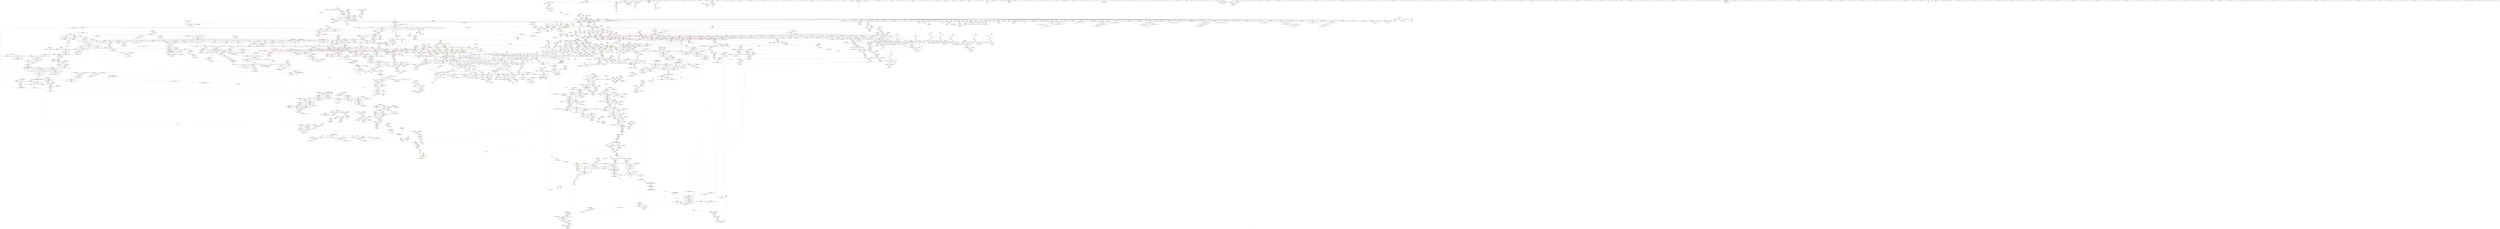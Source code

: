 digraph "SVFG" {
	label="SVFG";

	Node0x55f96c2ed4a0 [shape=record,color=grey,label="{NodeID: 0\nNullPtr}"];
	Node0x55f96c2ed4a0 -> Node0x55f96c3d9a60[style=solid];
	Node0x55f96c2ed4a0 -> Node0x55f96c3d9b60[style=solid];
	Node0x55f96c2ed4a0 -> Node0x55f96c3d9c30[style=solid];
	Node0x55f96c2ed4a0 -> Node0x55f96c3d9d00[style=solid];
	Node0x55f96c2ed4a0 -> Node0x55f96c3d9dd0[style=solid];
	Node0x55f96c2ed4a0 -> Node0x55f96c3d9ea0[style=solid];
	Node0x55f96c2ed4a0 -> Node0x55f96c3d9f70[style=solid];
	Node0x55f96c2ed4a0 -> Node0x55f96c3da040[style=solid];
	Node0x55f96c2ed4a0 -> Node0x55f96c3da110[style=solid];
	Node0x55f96c2ed4a0 -> Node0x55f96c3da1e0[style=solid];
	Node0x55f96c2ed4a0 -> Node0x55f96c3da2b0[style=solid];
	Node0x55f96c2ed4a0 -> Node0x55f96c3da380[style=solid];
	Node0x55f96c2ed4a0 -> Node0x55f96c3da450[style=solid];
	Node0x55f96c2ed4a0 -> Node0x55f96c3da520[style=solid];
	Node0x55f96c2ed4a0 -> Node0x55f96c3da5f0[style=solid];
	Node0x55f96c2ed4a0 -> Node0x55f96c3da6c0[style=solid];
	Node0x55f96c2ed4a0 -> Node0x55f96c3da790[style=solid];
	Node0x55f96c2ed4a0 -> Node0x55f96c3da860[style=solid];
	Node0x55f96c2ed4a0 -> Node0x55f96c3da930[style=solid];
	Node0x55f96c2ed4a0 -> Node0x55f96c3daa00[style=solid];
	Node0x55f96c2ed4a0 -> Node0x55f96c3daad0[style=solid];
	Node0x55f96c2ed4a0 -> Node0x55f96c3daba0[style=solid];
	Node0x55f96c2ed4a0 -> Node0x55f96c3dac70[style=solid];
	Node0x55f96c2ed4a0 -> Node0x55f96c3dad40[style=solid];
	Node0x55f96c2ed4a0 -> Node0x55f96c3dae10[style=solid];
	Node0x55f96c2ed4a0 -> Node0x55f96c3daee0[style=solid];
	Node0x55f96c2ed4a0 -> Node0x55f96c3dafb0[style=solid];
	Node0x55f96c2ed4a0 -> Node0x55f96c3db080[style=solid];
	Node0x55f96c2ed4a0 -> Node0x55f96c3db150[style=solid];
	Node0x55f96c2ed4a0 -> Node0x55f96c3db220[style=solid];
	Node0x55f96c2ed4a0 -> Node0x55f96c3db2f0[style=solid];
	Node0x55f96c2ed4a0 -> Node0x55f96c3db3c0[style=solid];
	Node0x55f96c2ed4a0 -> Node0x55f96c3db490[style=solid];
	Node0x55f96c2ed4a0 -> Node0x55f96c3db560[style=solid];
	Node0x55f96c2ed4a0 -> Node0x55f96c3db630[style=solid];
	Node0x55f96c2ed4a0 -> Node0x55f96c3db700[style=solid];
	Node0x55f96c2ed4a0 -> Node0x55f96c3db7d0[style=solid];
	Node0x55f96c2ed4a0 -> Node0x55f96c3db8a0[style=solid];
	Node0x55f96c2ed4a0 -> Node0x55f96c3db970[style=solid];
	Node0x55f96c2ed4a0 -> Node0x55f96c3dba40[style=solid];
	Node0x55f96c2ed4a0 -> Node0x55f96c3dbb10[style=solid];
	Node0x55f96c2ed4a0 -> Node0x55f96c3dbbe0[style=solid];
	Node0x55f96c2ed4a0 -> Node0x55f96c3dbcb0[style=solid];
	Node0x55f96c2ed4a0 -> Node0x55f96c3dbd80[style=solid];
	Node0x55f96c2ed4a0 -> Node0x55f96c3dbe50[style=solid];
	Node0x55f96c2ed4a0 -> Node0x55f96c3dbf20[style=solid];
	Node0x55f96c2ed4a0 -> Node0x55f96c3dbff0[style=solid];
	Node0x55f96c2ed4a0 -> Node0x55f96c3dc0c0[style=solid];
	Node0x55f96c2ed4a0 -> Node0x55f96c3dc190[style=solid];
	Node0x55f96c2ed4a0 -> Node0x55f96c3dc260[style=solid];
	Node0x55f96c2ed4a0 -> Node0x55f96c3dc330[style=solid];
	Node0x55f96c2ed4a0 -> Node0x55f96c3dc400[style=solid];
	Node0x55f96c2ed4a0 -> Node0x55f96c3dc4d0[style=solid];
	Node0x55f96c2ed4a0 -> Node0x55f96c3dc5a0[style=solid];
	Node0x55f96c2ed4a0 -> Node0x55f96c3dc670[style=solid];
	Node0x55f96c2ed4a0 -> Node0x55f96c3dc740[style=solid];
	Node0x55f96c2ed4a0 -> Node0x55f96c3dc810[style=solid];
	Node0x55f96c2ed4a0 -> Node0x55f96c3dc8e0[style=solid];
	Node0x55f96c2ed4a0 -> Node0x55f96c3dc9b0[style=solid];
	Node0x55f96c2ed4a0 -> Node0x55f96c3dca80[style=solid];
	Node0x55f96c2ed4a0 -> Node0x55f96c3dcb50[style=solid];
	Node0x55f96c2ed4a0 -> Node0x55f96c3ef3d0[style=solid];
	Node0x55f96c2ed4a0 -> Node0x55f96c3f4c90[style=solid];
	Node0x55f96c2ed4a0 -> Node0x55f96c3f4d60[style=solid];
	Node0x55f96c2ed4a0 -> Node0x55f96c3f4e30[style=solid];
	Node0x55f96c2ed4a0 -> Node0x55f96c3f6760[style=solid];
	Node0x55f96c2ed4a0 -> Node0x55f96c3f6830[style=solid];
	Node0x55f96c2ed4a0 -> Node0x55f96c3f6900[style=solid];
	Node0x55f96c2ed4a0 -> Node0x55f96c437ef0[style=solid];
	Node0x55f96c2ed4a0 -> Node0x55f96c43d2a0[style=solid];
	Node0x55f96c2ed4a0 -> Node0x55f96b8195e0[style=solid];
	Node0x55f96c2ed4a0 -> Node0x55f96b81c730[style=solid];
	Node0x55f96c2ed4a0 -> Node0x55f96c47cf90[style=solid];
	Node0x55f96c2ed4a0 -> Node0x55f96c47e010[style=solid];
	Node0x55f96c2ed4a0 -> Node0x55f96c47ff90[style=solid];
	Node0x55f96c2ed4a0 -> Node0x55f96c480410[style=solid];
	Node0x55f96c2ed4a0:s64 -> Node0x55f96c654830[style=solid,color=red];
	Node0x55f96c2ed4a0:s64 -> Node0x55f96c660a60[style=solid,color=red];
	Node0x55f96c3e89a0 [shape=record,color=red,label="{NodeID: 1550\n2685\<--2636\n\<--__args.addr\n_ZNSt6vectorIxSaIxEE17_M_realloc_insertIJRKxEEEvN9__gnu_cxx17__normal_iteratorIPxS1_EEDpOT_\n|{<s0>188}}"];
	Node0x55f96c3e89a0:s0 -> Node0x55f96c654010[style=solid,color=red];
	Node0x55f96c3c6c50 [shape=record,color=green,label="{NodeID: 443\n3192\<--3193\n__last\<--__last_field_insensitive\n_ZSt18uninitialized_copyISt13move_iteratorIPxES1_ET0_T_S4_S3_\n}"];
	Node0x55f96c3c6c50 -> Node0x55f96c3d2df0[style=solid];
	Node0x55f96c3c6c50 -> Node0x55f96c400f00[style=solid];
	Node0x55f96c43e2e0 [shape=record,color=blue,label="{NodeID: 1993\n2874\<--2892\nref.tmp\<--call4\n_ZNKSt6vectorIxSaIxEE12_M_check_lenEmPKc\n|{|<s1>214}}"];
	Node0x55f96c43e2e0 -> Node0x55f96c3ead60[style=dashed];
	Node0x55f96c43e2e0:s1 -> Node0x55f96c4f19a0[style=dashed,color=red];
	Node0x55f96c3d6120 [shape=record,color=purple,label="{NodeID: 886\n2657\<--23\n\<--.str.1\n_ZNSt6vectorIxSaIxEE17_M_realloc_insertIJRKxEEEvN9__gnu_cxx17__normal_iteratorIPxS1_EEDpOT_\n|{<s0>184}}"];
	Node0x55f96c3d6120:s0 -> Node0x55f96c653120[style=solid,color=red];
	Node0x55f96c65b850 [shape=record,color=black,label="{NodeID: 4650\n3188 = PHI(3167, )\n1st arg _ZSt18uninitialized_copyISt13move_iteratorIPxES1_ET0_T_S4_S3_ }"];
	Node0x55f96c65b850 -> Node0x55f96c440020[style=solid];
	Node0x55f96c40c6a0 [shape=record,color=red,label="{NodeID: 1329\n1024\<--929\n\<--i14\nmain\n}"];
	Node0x55f96c40c6a0 -> Node0x55f96c3e1d90[style=solid];
	Node0x55f96c3bf550 [shape=record,color=green,label="{NodeID: 222\n1614\<--1615\nthis.addr\<--this.addr_field_insensitive\n_ZN9__gnu_cxx13new_allocatorIxE10deallocateEPxm\n}"];
	Node0x55f96c3bf550 -> Node0x55f96c410870[style=solid];
	Node0x55f96c3bf550 -> Node0x55f96c3f7a10[style=solid];
	Node0x55f96c3f3ec0 [shape=record,color=blue,label="{NodeID: 1772\n933\<--1042\nlow\<--\nmain\n}"];
	Node0x55f96c3f3ec0 -> Node0x55f96c541810[style=dashed];
	Node0x55f96c3e2a90 [shape=record,color=black,label="{NodeID: 665\n1394\<--1392\n\<--this1\n_ZNSt6vectorISt4pairIddESaIS1_EE15_M_erase_at_endEPS1_\n}"];
	Node0x55f96c3e2a90 -> Node0x55f96c3f9110[style=solid];
	Node0x55f96c3e2a90 -> Node0x55f96c3f91e0[style=solid];
	Node0x55f96c648ff0 [shape=record,color=black,label="{NodeID: 4429\n1022 = PHI(1090, )\n}"];
	Node0x55f96c648ff0 -> Node0x55f96c478f10[style=solid];
	Node0x55f96c546fa0 [shape=record,color=yellow,style=double,label="{NodeID: 3322\n78V_1 = ENCHI(MR_78V_0)\npts\{630001 \}\nFun[_Z1fd]|{<s0>5}}"];
	Node0x55f96c546fa0:s0 -> Node0x55f96c55a810[style=dashed,color=red];
	Node0x55f96c401310 [shape=record,color=purple,label="{NodeID: 1108\n3488\<--3211\noffset_0\<--\n}"];
	Node0x55f96c401310 -> Node0x55f96c440360[style=solid];
	Node0x55f96c31bd30 [shape=record,color=green,label="{NodeID: 1\n7\<--1\n__dso_handle\<--dummyObj\nGlob }"];
	Node0x55f96c3e8a70 [shape=record,color=red,label="{NodeID: 1551\n2672\<--2638\n\<--__len\n_ZNSt6vectorIxSaIxEE17_M_realloc_insertIJRKxEEEvN9__gnu_cxx17__normal_iteratorIPxS1_EEDpOT_\n|{<s0>187}}"];
	Node0x55f96c3e8a70:s0 -> Node0x55f96c659560[style=solid,color=red];
	Node0x55f96c3c6d20 [shape=record,color=green,label="{NodeID: 444\n3194\<--3195\n__result.addr\<--__result.addr_field_insensitive\n_ZSt18uninitialized_copyISt13move_iteratorIPxES1_ET0_T_S4_S3_\n}"];
	Node0x55f96c3c6d20 -> Node0x55f96c3ecaa0[style=solid];
	Node0x55f96c3c6d20 -> Node0x55f96c4400f0[style=solid];
	Node0x55f96c43e3b0 [shape=record,color=blue,label="{NodeID: 1994\n2872\<--2896\n__len\<--add\n_ZNKSt6vectorIxSaIxEE12_M_check_lenEmPKc\n}"];
	Node0x55f96c43e3b0 -> Node0x55f96c3eaaf0[style=dashed];
	Node0x55f96c43e3b0 -> Node0x55f96c3eabc0[style=dashed];
	Node0x55f96c43e3b0 -> Node0x55f96c3eac90[style=dashed];
	Node0x55f96c3d61f0 [shape=record,color=purple,label="{NodeID: 887\n3452\<--25\nllvm.global_ctors_0\<--llvm.global_ctors\nGlob }"];
	Node0x55f96c3d61f0 -> Node0x55f96c3ef1d0[style=solid];
	Node0x55f96c65b960 [shape=record,color=black,label="{NodeID: 4651\n3189 = PHI(3163, )\n2nd arg _ZSt18uninitialized_copyISt13move_iteratorIPxES1_ET0_T_S4_S3_ }"];
	Node0x55f96c65b960 -> Node0x55f96c4400f0[style=solid];
	Node0x55f96c40c770 [shape=record,color=red,label="{NodeID: 1330\n1037\<--929\n\<--i14\nmain\n}"];
	Node0x55f96c40c770 -> Node0x55f96c478c10[style=solid];
	Node0x55f96c3bf620 [shape=record,color=green,label="{NodeID: 223\n1616\<--1617\n__p.addr\<--__p.addr_field_insensitive\n_ZN9__gnu_cxx13new_allocatorIxE10deallocateEPxm\n}"];
	Node0x55f96c3bf620 -> Node0x55f96c410940[style=solid];
	Node0x55f96c3bf620 -> Node0x55f96c3f7ae0[style=solid];
	Node0x55f96c3f3f90 [shape=record,color=blue,label="{NodeID: 1773\n935\<--1044\nhigh\<--\nmain\n}"];
	Node0x55f96c3f3f90 -> Node0x55f96c541d10[style=dashed];
	Node0x55f96c3e2b60 [shape=record,color=black,label="{NodeID: 666\n1398\<--1392\n\<--this1\n_ZNSt6vectorISt4pairIddESaIS1_EE15_M_erase_at_endEPS1_\n|{<s0>82}}"];
	Node0x55f96c3e2b60:s0 -> Node0x55f96c65a290[style=solid,color=red];
	Node0x55f96c649130 [shape=record,color=black,label="{NodeID: 4430\n1058 = PHI(54, )\n}"];
	Node0x55f96c547080 [shape=record,color=yellow,style=double,label="{NodeID: 3323\n80V_1 = ENCHI(MR_80V_0)\npts\{630002 \}\nFun[_Z1fd]|{<s0>5}}"];
	Node0x55f96c547080:s0 -> Node0x55f96c55a810[style=dashed,color=red];
	Node0x55f96c4013e0 [shape=record,color=purple,label="{NodeID: 1109\n3489\<--3212\noffset_0\<--\n}"];
	Node0x55f96c4013e0 -> Node0x55f96c3eebf0[style=solid];
	Node0x55f96c3479c0 [shape=record,color=green,label="{NodeID: 2\n9\<--1\n\<--dummyObj\nCan only get source location for instruction, argument, global var or function.}"];
	Node0x55f96c3e8b40 [shape=record,color=red,label="{NodeID: 1552\n2754\<--2638\n\<--__len\n_ZNSt6vectorIxSaIxEE17_M_realloc_insertIJRKxEEEvN9__gnu_cxx17__normal_iteratorIPxS1_EEDpOT_\n|{<s0>201}}"];
	Node0x55f96c3e8b40:s0 -> Node0x55f96c659ee0[style=solid,color=red];
	Node0x55f96c3c6df0 [shape=record,color=green,label="{NodeID: 445\n3196\<--3197\n__assignable\<--__assignable_field_insensitive\n_ZSt18uninitialized_copyISt13move_iteratorIPxES1_ET0_T_S4_S3_\n}"];
	Node0x55f96c3c6df0 -> Node0x55f96c4401c0[style=solid];
	Node0x55f96c43e480 [shape=record,color=blue,label="{NodeID: 1995\n2915\<--2913\n__lhs.addr\<--__lhs\n_ZN9__gnu_cxxmiIPxSt6vectorIxSaIxEEEENS_17__normal_iteratorIT_T0_E15difference_typeERKS8_SB_\n}"];
	Node0x55f96c43e480 -> Node0x55f96c3eae30[style=dashed];
	Node0x55f96c3d62f0 [shape=record,color=purple,label="{NodeID: 888\n3453\<--25\nllvm.global_ctors_1\<--llvm.global_ctors\nGlob }"];
	Node0x55f96c3d62f0 -> Node0x55f96c3ef2d0[style=solid];
	Node0x55f96c65ba70 [shape=record,color=black,label="{NodeID: 4652\n1528 = PHI(1470, )\n0th arg _ZSt8_DestroyIPxEvT_S1_ }"];
	Node0x55f96c65ba70 -> Node0x55f96c3f7120[style=solid];
	Node0x55f96c40c840 [shape=record,color=red,label="{NodeID: 1331\n997\<--931\n\<--j\nmain\n}"];
	Node0x55f96c40c840 -> Node0x55f96c47dd10[style=solid];
	Node0x55f96c3bf6f0 [shape=record,color=green,label="{NodeID: 224\n1618\<--1619\n.addr\<--.addr_field_insensitive\n_ZN9__gnu_cxx13new_allocatorIxE10deallocateEPxm\n}"];
	Node0x55f96c3bf6f0 -> Node0x55f96c3f7bb0[style=solid];
	Node0x55f96c3f4060 [shape=record,color=blue,label="{NodeID: 1774\n939\<--9\ni42\<--\nmain\n}"];
	Node0x55f96c3f4060 -> Node0x55f96c40d200[style=dashed];
	Node0x55f96c3f4060 -> Node0x55f96c40d2d0[style=dashed];
	Node0x55f96c3f4060 -> Node0x55f96c3f43a0[style=dashed];
	Node0x55f96c3f4060 -> Node0x55f96c5197b0[style=dashed];
	Node0x55f96c3e2c30 [shape=record,color=black,label="{NodeID: 667\n1402\<--1392\n\<--this1\n_ZNSt6vectorISt4pairIddESaIS1_EE15_M_erase_at_endEPS1_\n}"];
	Node0x55f96c3e2c30 -> Node0x55f96c3f92b0[style=solid];
	Node0x55f96c3e2c30 -> Node0x55f96c3f9380[style=solid];
	Node0x55f96c649240 [shape=record,color=black,label="{NodeID: 4431\n1077 = PHI()\n}"];
	Node0x55f96c4014b0 [shape=record,color=purple,label="{NodeID: 1110\n3237\<--3227\ncoerce.dive\<--__first\n_ZNSt20__uninitialized_copyILb1EE13__uninit_copyISt13move_iteratorIPxES3_EET0_T_S6_S5_\n}"];
	Node0x55f96c4014b0 -> Node0x55f96c440430[style=solid];
	Node0x55f96c3afc90 [shape=record,color=green,label="{NodeID: 3\n20\<--1\n_ZSt3cin\<--dummyObj\nGlob }"];
	Node0x55f96c3e8c10 [shape=record,color=red,label="{NodeID: 1553\n2798\<--2638\n\<--__len\n_ZNSt6vectorIxSaIxEE17_M_realloc_insertIJRKxEEEvN9__gnu_cxx17__normal_iteratorIPxS1_EEDpOT_\n}"];
	Node0x55f96c3c6ec0 [shape=record,color=green,label="{NodeID: 446\n3198\<--3199\nagg.tmp\<--agg.tmp_field_insensitive\n_ZSt18uninitialized_copyISt13move_iteratorIPxES1_ET0_T_S4_S3_\n}"];
	Node0x55f96c3c6ec0 -> Node0x55f96c3d2ec0[style=solid];
	Node0x55f96c3c6ec0 -> Node0x55f96c400fd0[style=solid];
	Node0x55f96c43e550 [shape=record,color=blue,label="{NodeID: 1996\n2917\<--2914\n__rhs.addr\<--__rhs\n_ZN9__gnu_cxxmiIPxSt6vectorIxSaIxEEEENS_17__normal_iteratorIT_T0_E15difference_typeERKS8_SB_\n}"];
	Node0x55f96c43e550 -> Node0x55f96c3eaf00[style=dashed];
	Node0x55f96c3d63f0 [shape=record,color=purple,label="{NodeID: 889\n3454\<--25\nllvm.global_ctors_2\<--llvm.global_ctors\nGlob }"];
	Node0x55f96c3d63f0 -> Node0x55f96c3ef3d0[style=solid];
	Node0x55f96c65bbb0 [shape=record,color=black,label="{NodeID: 4653\n1529 = PHI(1471, )\n1st arg _ZSt8_DestroyIPxEvT_S1_ }"];
	Node0x55f96c65bbb0 -> Node0x55f96c3f71f0[style=solid];
	Node0x55f96c40c910 [shape=record,color=red,label="{NodeID: 1332\n1005\<--931\n\<--j\nmain\n}"];
	Node0x55f96c40c910 -> Node0x55f96c3e1b20[style=solid];
	Node0x55f96c3bf7c0 [shape=record,color=green,label="{NodeID: 225\n1630\<--1631\nthis.addr\<--this.addr_field_insensitive\n_ZNSaIxED2Ev\n}"];
	Node0x55f96c3bf7c0 -> Node0x55f96c410a10[style=solid];
	Node0x55f96c3bf7c0 -> Node0x55f96c3f7c80[style=solid];
	Node0x55f96c3f4130 [shape=record,color=blue,label="{NodeID: 1775\n937\<--1054\nmid\<--mul\nmain\n}"];
	Node0x55f96c3f4130 -> Node0x55f96c40cf90[style=dashed];
	Node0x55f96c3f4130 -> Node0x55f96c40d060[style=dashed];
	Node0x55f96c3f4130 -> Node0x55f96c40d130[style=dashed];
	Node0x55f96c3f4130 -> Node0x55f96c3f4130[style=dashed];
	Node0x55f96c3f4130 -> Node0x55f96c5192b0[style=dashed];
	Node0x55f96c3e2d00 [shape=record,color=black,label="{NodeID: 668\n1428\<--1427\n\<--this1\n_ZNSt12_Vector_baseIxSaIxEE12_Vector_implC2Ev\n|{<s0>86}}"];
	Node0x55f96c3e2d00:s0 -> Node0x55f96c657e20[style=solid,color=red];
	Node0x55f96c649310 [shape=record,color=black,label="{NodeID: 4432\n1123 = PHI(1099, )\n}"];
	Node0x55f96c649310 -> Node0x55f96c40dc90[style=solid];
	Node0x55f96c401580 [shape=record,color=purple,label="{NodeID: 1111\n3239\<--3229\ncoerce.dive1\<--__last\n_ZNSt20__uninitialized_copyILb1EE13__uninit_copyISt13move_iteratorIPxES3_EET0_T_S6_S5_\n}"];
	Node0x55f96c401580 -> Node0x55f96c440500[style=solid];
	Node0x55f96c3afd20 [shape=record,color=green,label="{NodeID: 4\n21\<--1\n.str\<--dummyObj\nGlob }"];
	Node0x55f96c3e8ce0 [shape=record,color=red,label="{NodeID: 1554\n2683\<--2640\n\<--__elems_before\n_ZNSt6vectorIxSaIxEE17_M_realloc_insertIJRKxEEEvN9__gnu_cxx17__normal_iteratorIPxS1_EEDpOT_\n}"];
	Node0x55f96c3c6f90 [shape=record,color=green,label="{NodeID: 447\n3200\<--3201\nagg.tmp2\<--agg.tmp2_field_insensitive\n_ZSt18uninitialized_copyISt13move_iteratorIPxES1_ET0_T_S4_S3_\n}"];
	Node0x55f96c3c6f90 -> Node0x55f96c3d2f90[style=solid];
	Node0x55f96c3c6f90 -> Node0x55f96c4010a0[style=solid];
	Node0x55f96c43e620 [shape=record,color=blue,label="{NodeID: 1997\n2936\<--2933\nthis.addr\<--this\n_ZNSt6vectorIxSaIxEE5beginEv\n}"];
	Node0x55f96c43e620 -> Node0x55f96c3eb170[style=dashed];
	Node0x55f96c3d64f0 [shape=record,color=purple,label="{NodeID: 890\n316\<--315\n\<--\n_Z1fd\n}"];
	Node0x55f96c3d64f0 -> Node0x55f96c3f06b0[style=solid];
	Node0x55f96c65bcf0 [shape=record,color=black,label="{NodeID: 4654\n1191 = PHI(884, 1393, 1887, 1904, )\n0th arg _ZSt8_DestroyIPSt4pairIddES1_EvT_S3_RSaIT0_E }"];
	Node0x55f96c65bcf0 -> Node0x55f96c3f50a0[style=solid];
	Node0x55f96c558c20 [shape=record,color=yellow,style=double,label="{NodeID: 3547\n76V_1 = ENCHI(MR_76V_0)\npts\{630000 \}\nFun[_ZNSt6vectorIxSaIxEE5clearEv]}"];
	Node0x55f96c558c20 -> Node0x55f96c409fa0[style=dashed];
	Node0x55f96c40c9e0 [shape=record,color=red,label="{NodeID: 1333\n1017\<--931\n\<--j\nmain\n}"];
	Node0x55f96c40c9e0 -> Node0x55f96c3e1cc0[style=solid];
	Node0x55f96c3bf890 [shape=record,color=green,label="{NodeID: 226\n1636\<--1637\n_ZN9__gnu_cxx13new_allocatorIxED2Ev\<--_ZN9__gnu_cxx13new_allocatorIxED2Ev_field_insensitive\n}"];
	Node0x55f96c3f4200 [shape=record,color=blue,label="{NodeID: 1776\n935\<--1060\nhigh\<--\nmain\n}"];
	Node0x55f96c3f4200 -> Node0x55f96c541d10[style=dashed];
	Node0x55f96c3e2dd0 [shape=record,color=black,label="{NodeID: 669\n1445\<--1444\n\<--this1\n_ZNSaIxEC2Ev\n|{<s0>87}}"];
	Node0x55f96c3e2dd0:s0 -> Node0x55f96c659230[style=solid,color=red];
	Node0x55f96c6494b0 [shape=record,color=black,label="{NodeID: 4433\n1128 = PHI(1099, )\n}"];
	Node0x55f96c6494b0 -> Node0x55f96c40dd60[style=solid];
	Node0x55f96c401650 [shape=record,color=purple,label="{NodeID: 1112\n3249\<--3233\ncoerce.dive3\<--agg.tmp\n_ZNSt20__uninitialized_copyILb1EE13__uninit_copyISt13move_iteratorIPxES3_EET0_T_S6_S5_\n}"];
	Node0x55f96c401650 -> Node0x55f96c3ecde0[style=solid];
	Node0x55f96c3b03e0 [shape=record,color=green,label="{NodeID: 5\n23\<--1\n.str.1\<--dummyObj\nGlob }"];
	Node0x55f96c3e8db0 [shape=record,color=red,label="{NodeID: 1555\n2734\<--2640\n\<--__elems_before\n_ZNSt6vectorIxSaIxEE17_M_realloc_insertIJRKxEEEvN9__gnu_cxx17__normal_iteratorIPxS1_EEDpOT_\n}"];
	Node0x55f96c3c7060 [shape=record,color=green,label="{NodeID: 448\n3220\<--3221\n_ZNSt20__uninitialized_copyILb1EE13__uninit_copyISt13move_iteratorIPxES3_EET0_T_S6_S5_\<--_ZNSt20__uninitialized_copyILb1EE13__uninit_copyISt13move_iteratorIPxES3_EET0_T_S6_S5__field_insensitive\n}"];
	Node0x55f96c43e6f0 [shape=record,color=blue,label="{NodeID: 1998\n2950\<--2948\nthis.addr\<--this\n_ZNSt12_Vector_baseIxSaIxEE11_M_allocateEm\n}"];
	Node0x55f96c43e6f0 -> Node0x55f96c3eb310[style=dashed];
	Node0x55f96c3d65c0 [shape=record,color=purple,label="{NodeID: 891\n319\<--315\n\<--\n_Z1fd\n}"];
	Node0x55f96c3d65c0 -> Node0x55f96c3f0780[style=solid];
	Node0x55f96c65c0a0 [shape=record,color=black,label="{NodeID: 4655\n1192 = PHI(888, 1397, 1888, 1908, )\n1st arg _ZSt8_DestroyIPSt4pairIddES1_EvT_S3_RSaIT0_E }"];
	Node0x55f96c65c0a0 -> Node0x55f96c3f5170[style=solid];
	Node0x55f96c558d00 [shape=record,color=yellow,style=double,label="{NodeID: 3548\n78V_1 = ENCHI(MR_78V_0)\npts\{630001 \}\nFun[_ZNSt6vectorIxSaIxEE5clearEv]|{<s0>34|<s1>34}}"];
	Node0x55f96c558d00:s0 -> Node0x55f96c410e20[style=dashed,color=red];
	Node0x55f96c558d00:s1 -> Node0x55f96c437050[style=dashed,color=red];
	Node0x55f96c40cab0 [shape=record,color=red,label="{NodeID: 1334\n1027\<--931\n\<--j\nmain\n}"];
	Node0x55f96c40cab0 -> Node0x55f96c3e1e60[style=solid];
	Node0x55f96c3bf990 [shape=record,color=green,label="{NodeID: 227\n1641\<--1642\nthis.addr\<--this.addr_field_insensitive\n_ZN9__gnu_cxx13new_allocatorIxED2Ev\n}"];
	Node0x55f96c3bf990 -> Node0x55f96c410ae0[style=solid];
	Node0x55f96c3bf990 -> Node0x55f96c3f7d50[style=solid];
	Node0x55f96c3f42d0 [shape=record,color=blue,label="{NodeID: 1777\n933\<--1063\nlow\<--\nmain\n}"];
	Node0x55f96c3f42d0 -> Node0x55f96c541810[style=dashed];
	Node0x55f96c3e2ea0 [shape=record,color=black,label="{NodeID: 670\n1483\<--1482\n\<--_M_impl\n_ZNSt12_Vector_baseIxSaIxEE19_M_get_Tp_allocatorEv\n}"];
	Node0x55f96c3e2ea0 -> Node0x55f96c3e2f70[style=solid];
	Node0x55f96c6495f0 [shape=record,color=black,label="{NodeID: 4434\n1145 = PHI()\n}"];
	Node0x55f96c401720 [shape=record,color=purple,label="{NodeID: 1113\n3251\<--3235\ncoerce.dive4\<--agg.tmp2\n_ZNSt20__uninitialized_copyILb1EE13__uninit_copyISt13move_iteratorIPxES3_EET0_T_S6_S5_\n}"];
	Node0x55f96c401720 -> Node0x55f96c3eceb0[style=solid];
	Node0x55f96c3b0470 [shape=record,color=green,label="{NodeID: 6\n26\<--1\n\<--dummyObj\nCan only get source location for instruction, argument, global var or function.}"];
	Node0x55f96c3e8e80 [shape=record,color=red,label="{NodeID: 1556\n2677\<--2644\n\<--__new_start\n_ZNSt6vectorIxSaIxEE17_M_realloc_insertIJRKxEEEvN9__gnu_cxx17__normal_iteratorIPxS1_EEDpOT_\n}"];
	Node0x55f96c3e8e80 -> Node0x55f96c43d1d0[style=solid];
	Node0x55f96c3c7160 [shape=record,color=green,label="{NodeID: 449\n3227\<--3228\n__first\<--__first_field_insensitive\n_ZNSt20__uninitialized_copyILb1EE13__uninit_copyISt13move_iteratorIPxES3_EET0_T_S6_S5_\n}"];
	Node0x55f96c3c7160 -> Node0x55f96c3d3130[style=solid];
	Node0x55f96c3c7160 -> Node0x55f96c4014b0[style=solid];
	Node0x55f96c43e7c0 [shape=record,color=blue,label="{NodeID: 1999\n2952\<--2949\n__n.addr\<--__n\n_ZNSt12_Vector_baseIxSaIxEE11_M_allocateEm\n}"];
	Node0x55f96c43e7c0 -> Node0x55f96c3eb3e0[style=dashed];
	Node0x55f96c43e7c0 -> Node0x55f96c3eb4b0[style=dashed];
	Node0x55f96c3d6690 [shape=record,color=purple,label="{NodeID: 892\n355\<--354\n\<--\n_Z1fd\n}"];
	Node0x55f96c3d6690 -> Node0x55f96c3f09f0[style=solid];
	Node0x55f96c65c2a0 [shape=record,color=black,label="{NodeID: 4656\n1193 = PHI(890, 1399, 1890, 1910, )\n2nd arg _ZSt8_DestroyIPSt4pairIddES1_EvT_S3_RSaIT0_E }"];
	Node0x55f96c65c2a0 -> Node0x55f96c3f5240[style=solid];
	Node0x55f96c40cb80 [shape=record,color=red,label="{NodeID: 1335\n1032\<--931\n\<--j\nmain\n}"];
	Node0x55f96c40cb80 -> Node0x55f96c478a90[style=solid];
	Node0x55f96c3bfa60 [shape=record,color=green,label="{NodeID: 228\n1649\<--1650\nthis.addr\<--this.addr_field_insensitive\n_ZNSt6vectorIxSaIxEE15_M_erase_at_endEPx\n}"];
	Node0x55f96c3bfa60 -> Node0x55f96c410bb0[style=solid];
	Node0x55f96c3bfa60 -> Node0x55f96c436ef0[style=solid];
	Node0x55f96c3f43a0 [shape=record,color=blue,label="{NodeID: 1778\n939\<--1068\ni42\<--inc51\nmain\n}"];
	Node0x55f96c3f43a0 -> Node0x55f96c40d200[style=dashed];
	Node0x55f96c3f43a0 -> Node0x55f96c40d2d0[style=dashed];
	Node0x55f96c3f43a0 -> Node0x55f96c3f43a0[style=dashed];
	Node0x55f96c3f43a0 -> Node0x55f96c5197b0[style=dashed];
	Node0x55f96c3e2f70 [shape=record,color=black,label="{NodeID: 671\n1476\<--1483\n_ZNSt12_Vector_baseIxSaIxEE19_M_get_Tp_allocatorEv_ret\<--\n_ZNSt12_Vector_baseIxSaIxEE19_M_get_Tp_allocatorEv\n|{<s0>44|<s1>99|<s2>191|<s3>194|<s4>199|<s5>203}}"];
	Node0x55f96c3e2f70:s0 -> Node0x55f96c648630[style=solid,color=blue];
	Node0x55f96c3e2f70:s1 -> Node0x55f96c64b9b0[style=solid,color=blue];
	Node0x55f96c3e2f70:s2 -> Node0x55f96c64ef30[style=solid,color=blue];
	Node0x55f96c3e2f70:s3 -> Node0x55f96c64f2f0[style=solid,color=blue];
	Node0x55f96c3e2f70:s4 -> Node0x55f96c64f640[style=solid,color=blue];
	Node0x55f96c3e2f70:s5 -> Node0x55f96c64f7b0[style=solid,color=blue];
	Node0x55f96c6496c0 [shape=record,color=black,label="{NodeID: 4435\n1399 = PHI(1209, )\n|{<s0>83}}"];
	Node0x55f96c6496c0:s0 -> Node0x55f96c65c2a0[style=solid,color=red];
	Node0x55f96c4017f0 [shape=record,color=purple,label="{NodeID: 1114\n3491\<--3242\noffset_0\<--\n}"];
	Node0x55f96c4017f0 -> Node0x55f96c4406a0[style=solid];
	Node0x55f96c3b0530 [shape=record,color=green,label="{NodeID: 7\n147\<--1\n\<--dummyObj\nCan only get source location for instruction, argument, global var or function.}"];
	Node0x55f96c3e8f50 [shape=record,color=red,label="{NodeID: 1557\n2682\<--2644\n\<--__new_start\n_ZNSt6vectorIxSaIxEE17_M_realloc_insertIJRKxEEEvN9__gnu_cxx17__normal_iteratorIPxS1_EEDpOT_\n}"];
	Node0x55f96c3e8f50 -> Node0x55f96c4029d0[style=solid];
	Node0x55f96c3c7230 [shape=record,color=green,label="{NodeID: 450\n3229\<--3230\n__last\<--__last_field_insensitive\n_ZNSt20__uninitialized_copyILb1EE13__uninit_copyISt13move_iteratorIPxES3_EET0_T_S6_S5_\n}"];
	Node0x55f96c3c7230 -> Node0x55f96c3d3200[style=solid];
	Node0x55f96c3c7230 -> Node0x55f96c401580[style=solid];
	Node0x55f96c43e890 [shape=record,color=blue,label="{NodeID: 2000\n2975\<--2971\n__first.addr\<--__first\n_ZSt34__uninitialized_move_if_noexcept_aIPxS0_SaIxEET0_T_S3_S2_RT1_\n}"];
	Node0x55f96c43e890 -> Node0x55f96c3eb580[style=dashed];
	Node0x55f96c3d6760 [shape=record,color=purple,label="{NodeID: 893\n358\<--354\n\<--\n_Z1fd\n}"];
	Node0x55f96c3d6760 -> Node0x55f96c3f0ac0[style=solid];
	Node0x55f96c65c4a0 [shape=record,color=black,label="{NodeID: 4657\n1366 = PHI(1317, )\n0th arg _ZNSaISt4pairIddEED2Ev }"];
	Node0x55f96c65c4a0 -> Node0x55f96c3f61b0[style=solid];
	Node0x55f96c40cc50 [shape=record,color=red,label="{NodeID: 1336\n1051\<--933\n\<--low\nmain\n}"];
	Node0x55f96c40cc50 -> Node0x55f96c478d90[style=solid];
	Node0x55f96c3c7a50 [shape=record,color=green,label="{NodeID: 229\n1651\<--1652\n__pos.addr\<--__pos.addr_field_insensitive\n_ZNSt6vectorIxSaIxEE15_M_erase_at_endEPx\n}"];
	Node0x55f96c3c7a50 -> Node0x55f96c410c80[style=solid];
	Node0x55f96c3c7a50 -> Node0x55f96c410d50[style=solid];
	Node0x55f96c3c7a50 -> Node0x55f96c436f80[style=solid];
	Node0x55f96c3f4470 [shape=record,color=blue,label="{NodeID: 1779\n925\<--1080\ncn\<--inc57\nmain\n}"];
	Node0x55f96c3f4470 -> Node0x55f96c5174b0[style=dashed];
	Node0x55f96c3e3040 [shape=record,color=black,label="{NodeID: 672\n1504\<--1500\nsub.ptr.lhs.cast\<--\n_ZNSt12_Vector_baseIxSaIxEED2Ev\n}"];
	Node0x55f96c3e3040 -> Node0x55f96c473e10[style=solid];
	Node0x55f96c649830 [shape=record,color=black,label="{NodeID: 4436\n3168 = PHI(3186, )\n}"];
	Node0x55f96c649830 -> Node0x55f96c3d2b80[style=solid];
	Node0x55f96c4018c0 [shape=record,color=purple,label="{NodeID: 1115\n3492\<--3243\noffset_0\<--\n}"];
	Node0x55f96c4018c0 -> Node0x55f96c3eecc0[style=solid];
	Node0x55f96c3b05f0 [shape=record,color=green,label="{NodeID: 8\n150\<--1\n\<--dummyObj\nCan only get source location for instruction, argument, global var or function.}"];
	Node0x55f96c3e9020 [shape=record,color=red,label="{NodeID: 1558\n2697\<--2644\n\<--__new_start\n_ZNSt6vectorIxSaIxEE17_M_realloc_insertIJRKxEEEvN9__gnu_cxx17__normal_iteratorIPxS1_EEDpOT_\n|{<s0>192}}"];
	Node0x55f96c3e9020:s0 -> Node0x55f96c652c00[style=solid,color=red];
	Node0x55f96c3c7300 [shape=record,color=green,label="{NodeID: 451\n3231\<--3232\n__result.addr\<--__result.addr_field_insensitive\n_ZNSt20__uninitialized_copyILb1EE13__uninit_copyISt13move_iteratorIPxES3_EET0_T_S6_S5_\n}"];
	Node0x55f96c3c7300 -> Node0x55f96c3ecd10[style=solid];
	Node0x55f96c3c7300 -> Node0x55f96c4405d0[style=solid];
	Node0x55f96c43e960 [shape=record,color=blue,label="{NodeID: 2001\n2977\<--2972\n__last.addr\<--__last\n_ZSt34__uninitialized_move_if_noexcept_aIPxS0_SaIxEET0_T_S3_S2_RT1_\n}"];
	Node0x55f96c43e960 -> Node0x55f96c3eb650[style=dashed];
	Node0x55f96c3d6830 [shape=record,color=purple,label="{NodeID: 894\n399\<--396\nfirst\<--call112\n_Z1fd\n}"];
	Node0x55f96c3d6830 -> Node0x55f96c4092a0[style=solid];
	Node0x55f96c65c5b0 [shape=record,color=black,label="{NodeID: 4658\n1647 = PHI(638, )\n0th arg _ZNSt6vectorIxSaIxEE15_M_erase_at_endEPx }"];
	Node0x55f96c65c5b0 -> Node0x55f96c436ef0[style=solid];
	Node0x55f96c40cd20 [shape=record,color=red,label="{NodeID: 1337\n1072\<--933\n\<--low\nmain\n}"];
	Node0x55f96c40cd20 -> Node0x55f96c477710[style=solid];
	Node0x55f96c3c7b20 [shape=record,color=green,label="{NodeID: 230\n1677\<--1678\nthis.addr\<--this.addr_field_insensitive\n_ZNSt6vectorISt4pairIddESaIS1_EE12emplace_backIJS1_EEEvDpOT_\n}"];
	Node0x55f96c3c7b20 -> Node0x55f96c410ef0[style=solid];
	Node0x55f96c3c7b20 -> Node0x55f96c437120[style=solid];
	Node0x55f96c3f4540 [shape=record,color=blue,label="{NodeID: 1780\n1092\<--1091\nn.addr\<--n\n_Z2sqi\n}"];
	Node0x55f96c3f4540 -> Node0x55f96c40d7b0[style=dashed];
	Node0x55f96c3f4540 -> Node0x55f96c40d880[style=dashed];
	Node0x55f96c3e3110 [shape=record,color=black,label="{NodeID: 673\n1505\<--1503\nsub.ptr.rhs.cast\<--\n_ZNSt12_Vector_baseIxSaIxEED2Ev\n}"];
	Node0x55f96c3e3110 -> Node0x55f96c473e10[style=solid];
	Node0x55f96c649970 [shape=record,color=black,label="{NodeID: 4437\n3219 = PHI(3223, )\n}"];
	Node0x55f96c649970 -> Node0x55f96c3d3060[style=solid];
	Node0x55f96c5476d0 [shape=record,color=yellow,style=double,label="{NodeID: 3330\n58V_1 = ENCHI(MR_58V_0)\npts\{2310 \}\nFun[_ZSt22__uninitialized_copy_aISt13move_iteratorIPSt4pairIddEES3_S2_ET0_T_S6_S5_RSaIT1_E]|{<s0>161}}"];
	Node0x55f96c5476d0:s0 -> Node0x55f96c54b1b0[style=dashed,color=red];
	Node0x55f96c401990 [shape=record,color=purple,label="{NodeID: 1116\n3494\<--3245\noffset_0\<--\n}"];
	Node0x55f96c401990 -> Node0x55f96c440770[style=solid];
	Node0x55f96c3b06b0 [shape=record,color=green,label="{NodeID: 9\n152\<--1\n\<--dummyObj\nCan only get source location for instruction, argument, global var or function.}"];
	Node0x55f96c3e90f0 [shape=record,color=red,label="{NodeID: 1559\n2733\<--2644\n\<--__new_start\n_ZNSt6vectorIxSaIxEE17_M_realloc_insertIJRKxEEEvN9__gnu_cxx17__normal_iteratorIPxS1_EEDpOT_\n}"];
	Node0x55f96c3e90f0 -> Node0x55f96c402aa0[style=solid];
	Node0x55f96c3c73d0 [shape=record,color=green,label="{NodeID: 452\n3233\<--3234\nagg.tmp\<--agg.tmp_field_insensitive\n_ZNSt20__uninitialized_copyILb1EE13__uninit_copyISt13move_iteratorIPxES3_EET0_T_S6_S5_\n}"];
	Node0x55f96c3c73d0 -> Node0x55f96c3d32d0[style=solid];
	Node0x55f96c3c73d0 -> Node0x55f96c401650[style=solid];
	Node0x55f96c43ea30 [shape=record,color=blue,label="{NodeID: 2002\n2979\<--2973\n__result.addr\<--__result\n_ZSt34__uninitialized_move_if_noexcept_aIPxS0_SaIxEET0_T_S3_S2_RT1_\n}"];
	Node0x55f96c43ea30 -> Node0x55f96c3eb720[style=dashed];
	Node0x55f96c3d6900 [shape=record,color=purple,label="{NodeID: 895\n411\<--410\nsecond\<--call118\n_Z1fd\n}"];
	Node0x55f96c3d6900 -> Node0x55f96c409440[style=solid];
	Node0x55f96c65c6c0 [shape=record,color=black,label="{NodeID: 4659\n1648 = PHI(642, )\n1st arg _ZNSt6vectorIxSaIxEE15_M_erase_at_endEPx }"];
	Node0x55f96c65c6c0 -> Node0x55f96c436f80[style=solid];
	Node0x55f96c40cdf0 [shape=record,color=red,label="{NodeID: 1338\n1052\<--935\n\<--high\nmain\n}"];
	Node0x55f96c40cdf0 -> Node0x55f96c478d90[style=solid];
	Node0x55f96c3c7bf0 [shape=record,color=green,label="{NodeID: 231\n1679\<--1680\n__args.addr\<--__args.addr_field_insensitive\n_ZNSt6vectorISt4pairIddESaIS1_EE12emplace_backIJS1_EEEvDpOT_\n}"];
	Node0x55f96c3c7bf0 -> Node0x55f96c410fc0[style=solid];
	Node0x55f96c3c7bf0 -> Node0x55f96c411090[style=solid];
	Node0x55f96c3c7bf0 -> Node0x55f96c4371f0[style=solid];
	Node0x55f96c3f4610 [shape=record,color=blue,label="{NodeID: 1781\n1101\<--1100\n__t.addr\<--__t\n_ZSt7forwardIdEOT_RNSt16remove_referenceIS0_E4typeE\n}"];
	Node0x55f96c3f4610 -> Node0x55f96c40d950[style=dashed];
	Node0x55f96c3e31e0 [shape=record,color=black,label="{NodeID: 674\n1570\<--1569\n\<--_M_impl\n_ZNSt12_Vector_baseIxSaIxEE13_M_deallocateEPxm\n|{<s0>94}}"];
	Node0x55f96c3e31e0:s0 -> Node0x55f96c6601c0[style=solid,color=red];
	Node0x55f96c649ab0 [shape=record,color=black,label="{NodeID: 4438\n3253 = PHI(3257, )\n}"];
	Node0x55f96c649ab0 -> Node0x55f96c3d3470[style=solid];
	Node0x55f96c401a60 [shape=record,color=purple,label="{NodeID: 1117\n3495\<--3246\noffset_0\<--\n}"];
	Node0x55f96c401a60 -> Node0x55f96c3eed90[style=solid];
	Node0x55f96c3b0770 [shape=record,color=green,label="{NodeID: 10\n212\<--1\n\<--dummyObj\nCan only get source location for instruction, argument, global var or function.}"];
	Node0x55f96c3e91c0 [shape=record,color=red,label="{NodeID: 1560\n2746\<--2644\n\<--__new_start\n_ZNSt6vectorIxSaIxEE17_M_realloc_insertIJRKxEEEvN9__gnu_cxx17__normal_iteratorIPxS1_EEDpOT_\n|{<s0>200}}"];
	Node0x55f96c3e91c0:s0 -> Node0x55f96c65ab40[style=solid,color=red];
	Node0x55f96c3c74a0 [shape=record,color=green,label="{NodeID: 453\n3235\<--3236\nagg.tmp2\<--agg.tmp2_field_insensitive\n_ZNSt20__uninitialized_copyILb1EE13__uninit_copyISt13move_iteratorIPxES3_EET0_T_S6_S5_\n}"];
	Node0x55f96c3c74a0 -> Node0x55f96c3d33a0[style=solid];
	Node0x55f96c3c74a0 -> Node0x55f96c401720[style=solid];
	Node0x55f96c43eb00 [shape=record,color=blue,label="{NodeID: 2003\n2981\<--2974\n__alloc.addr\<--__alloc\n_ZSt34__uninitialized_move_if_noexcept_aIPxS0_SaIxEET0_T_S3_S2_RT1_\n}"];
	Node0x55f96c43eb00 -> Node0x55f96c3eb7f0[style=dashed];
	Node0x55f96c3d69d0 [shape=record,color=purple,label="{NodeID: 896\n611\<--610\n_M_impl\<--\n_ZNSt6vectorISt4pairIddESaIS1_EE5clearEv\n}"];
	Node0x55f96c65c7d0 [shape=record,color=black,label="{NodeID: 4660\n634 = PHI(62, )\n0th arg _ZNSt6vectorIxSaIxEE5clearEv }"];
	Node0x55f96c65c7d0 -> Node0x55f96c3f23f0[style=solid];
	Node0x55f96c40cec0 [shape=record,color=red,label="{NodeID: 1339\n1073\<--935\n\<--high\nmain\n}"];
	Node0x55f96c40cec0 -> Node0x55f96c477710[style=solid];
	Node0x55f96c3c7cc0 [shape=record,color=green,label="{NodeID: 232\n1681\<--1682\nagg.tmp\<--agg.tmp_field_insensitive\n_ZNSt6vectorISt4pairIddESaIS1_EE12emplace_backIJS1_EEEvDpOT_\n}"];
	Node0x55f96c3c7cc0 -> Node0x55f96c3fa2f0[style=solid];
	Node0x55f96c3c7cc0 -> Node0x55f96c3fa3c0[style=solid];
	Node0x55f96c3f46e0 [shape=record,color=blue,label="{NodeID: 1782\n1110\<--1107\nthis.addr\<--this\n_ZNSt4pairIddEC2IddLb1EEEOT_OT0_\n}"];
	Node0x55f96c3f46e0 -> Node0x55f96c40da20[style=dashed];
	Node0x55f96c3e32b0 [shape=record,color=black,label="{NodeID: 675\n1584\<--1583\n\<--this1\n_ZNSt12_Vector_baseIxSaIxEE12_Vector_implD2Ev\n|{<s0>95}}"];
	Node0x55f96c3e32b0:s0 -> Node0x55f96c65a6c0[style=solid,color=red];
	Node0x55f96c649bf0 [shape=record,color=black,label="{NodeID: 4439\n3281 = PHI(3320, )\n|{<s0>247}}"];
	Node0x55f96c649bf0:s0 -> Node0x55f96c657af0[style=solid,color=red];
	Node0x55f96c401b30 [shape=record,color=purple,label="{NodeID: 1118\n3271\<--3261\ncoerce.dive\<--__first\n_ZSt4copyISt13move_iteratorIPxES1_ET0_T_S4_S3_\n}"];
	Node0x55f96c401b30 -> Node0x55f96c440840[style=solid];
	Node0x55f96c3b0870 [shape=record,color=green,label="{NodeID: 11\n382\<--1\n\<--dummyObj\nCan only get source location for instruction, argument, global var or function.}"];
	Node0x55f96c3e9290 [shape=record,color=red,label="{NodeID: 1561\n2753\<--2644\n\<--__new_start\n_ZNSt6vectorIxSaIxEE17_M_realloc_insertIJRKxEEEvN9__gnu_cxx17__normal_iteratorIPxS1_EEDpOT_\n|{<s0>201}}"];
	Node0x55f96c3e9290:s0 -> Node0x55f96c659d50[style=solid,color=red];
	Node0x55f96c3c7570 [shape=record,color=green,label="{NodeID: 454\n3254\<--3255\n_ZSt4copyISt13move_iteratorIPxES1_ET0_T_S4_S3_\<--_ZSt4copyISt13move_iteratorIPxES1_ET0_T_S4_S3__field_insensitive\n}"];
	Node0x55f96c43ebd0 [shape=record,color=blue,label="{NodeID: 2004\n2995\<--2992\ncoerce.dive\<--call\n_ZSt34__uninitialized_move_if_noexcept_aIPxS0_SaIxEET0_T_S3_S2_RT1_\n}"];
	Node0x55f96c43ebd0 -> Node0x55f96c3eb8c0[style=dashed];
	Node0x55f96c3d6aa0 [shape=record,color=purple,label="{NodeID: 897\n612\<--610\n_M_start\<--\n_ZNSt6vectorISt4pairIddESaIS1_EE5clearEv\n}"];
	Node0x55f96c3d6aa0 -> Node0x55f96c409d30[style=solid];
	Node0x55f96c65c8e0 [shape=record,color=black,label="{NodeID: 4661\n2579 = PHI(2358, )\n0th arg _ZNSt13move_iteratorIPSt4pairIddEEC2ES2_ }"];
	Node0x55f96c65c8e0 -> Node0x55f96c43c5a0[style=solid];
	Node0x55f96c40cf90 [shape=record,color=red,label="{NodeID: 1340\n1057\<--937\n\<--mid\nmain\n|{<s0>62}}"];
	Node0x55f96c40cf90:s0 -> Node0x55f96c651210[style=solid,color=red];
	Node0x55f96c3c7d90 [shape=record,color=green,label="{NodeID: 233\n1705\<--1706\n_ZSt7forwardISt4pairIddEEOT_RNSt16remove_referenceIS2_E4typeE\<--_ZSt7forwardISt4pairIddEEOT_RNSt16remove_referenceIS2_E4typeE_field_insensitive\n}"];
	Node0x55f96c3f47b0 [shape=record,color=blue,label="{NodeID: 1783\n1112\<--1108\n__x.addr\<--__x\n_ZNSt4pairIddEC2IddLb1EEEOT_OT0_\n}"];
	Node0x55f96c3f47b0 -> Node0x55f96c40daf0[style=dashed];
	Node0x55f96c3e3380 [shape=record,color=black,label="{NodeID: 676\n1603\<--1602\n\<--\n_ZNSt16allocator_traitsISaIxEE10deallocateERS0_Pxm\n|{<s0>96}}"];
	Node0x55f96c3e3380:s0 -> Node0x55f96c655410[style=solid,color=red];
	Node0x55f96c649d30 [shape=record,color=black,label="{NodeID: 4440\n3289 = PHI(3320, )\n|{<s0>247}}"];
	Node0x55f96c649d30:s0 -> Node0x55f96c657c00[style=solid,color=red];
	Node0x55f96c401c00 [shape=record,color=purple,label="{NodeID: 1119\n3273\<--3263\ncoerce.dive1\<--__last\n_ZSt4copyISt13move_iteratorIPxES1_ET0_T_S4_S3_\n}"];
	Node0x55f96c401c00 -> Node0x55f96c440910[style=solid];
	Node0x55f96c3b0970 [shape=record,color=green,label="{NodeID: 12\n431\<--1\n\<--dummyObj\nCan only get source location for instruction, argument, global var or function.}"];
	Node0x55f96c3e9360 [shape=record,color=red,label="{NodeID: 1562\n2787\<--2644\n\<--__new_start\n_ZNSt6vectorIxSaIxEE17_M_realloc_insertIJRKxEEEvN9__gnu_cxx17__normal_iteratorIPxS1_EEDpOT_\n}"];
	Node0x55f96c3e9360 -> Node0x55f96c43d920[style=solid];
	Node0x55f96c3c7670 [shape=record,color=green,label="{NodeID: 455\n3261\<--3262\n__first\<--__first_field_insensitive\n_ZSt4copyISt13move_iteratorIPxES1_ET0_T_S4_S3_\n}"];
	Node0x55f96c3c7670 -> Node0x55f96c3d3540[style=solid];
	Node0x55f96c3c7670 -> Node0x55f96c401b30[style=solid];
	Node0x55f96c43eca0 [shape=record,color=blue,label="{NodeID: 2005\n2999\<--2998\ncoerce.dive3\<--call2\n_ZSt34__uninitialized_move_if_noexcept_aIPxS0_SaIxEET0_T_S3_S2_RT1_\n}"];
	Node0x55f96c43eca0 -> Node0x55f96c3eb990[style=dashed];
	Node0x55f96c3d6b70 [shape=record,color=purple,label="{NodeID: 898\n640\<--639\n_M_impl\<--\n_ZNSt6vectorIxSaIxEE5clearEv\n}"];
	Node0x55f96c65c9f0 [shape=record,color=black,label="{NodeID: 4662\n2580 = PHI(2363, )\n1st arg _ZNSt13move_iteratorIPSt4pairIddEEC2ES2_ }"];
	Node0x55f96c65c9f0 -> Node0x55f96c43c670[style=solid];
	Node0x55f96c5593e0 [shape=record,color=yellow,style=double,label="{NodeID: 3555\n2V_1 = ENCHI(MR_2V_0)\npts\{10 \}\nFun[main]|{|<s4>62}}"];
	Node0x55f96c5593e0 -> Node0x55f96c4031f0[style=dashed];
	Node0x55f96c5593e0 -> Node0x55f96c4032c0[style=dashed];
	Node0x55f96c5593e0 -> Node0x55f96c403390[style=dashed];
	Node0x55f96c5593e0 -> Node0x55f96c403460[style=dashed];
	Node0x55f96c5593e0:s4 -> Node0x55f96c544e30[style=dashed,color=red];
	Node0x55f96c40d060 [shape=record,color=red,label="{NodeID: 1341\n1060\<--937\n\<--mid\nmain\n}"];
	Node0x55f96c40d060 -> Node0x55f96c3f4200[style=solid];
	Node0x55f96c3c7e90 [shape=record,color=green,label="{NodeID: 234\n1708\<--1709\n_ZNSt16allocator_traitsISaISt4pairIddEEE9constructIS1_JS1_EEEvRS2_PT_DpOT0_\<--_ZNSt16allocator_traitsISaISt4pairIddEEE9constructIS1_JS1_EEEvRS2_PT_DpOT0__field_insensitive\n}"];
	Node0x55f96c3f4880 [shape=record,color=blue,label="{NodeID: 1784\n1114\<--1109\n__y.addr\<--__y\n_ZNSt4pairIddEC2IddLb1EEEOT_OT0_\n}"];
	Node0x55f96c3f4880 -> Node0x55f96c40dbc0[style=dashed];
	Node0x55f96c3e3450 [shape=record,color=black,label="{NodeID: 677\n1625\<--1624\n\<--\n_ZN9__gnu_cxx13new_allocatorIxE10deallocateEPxm\n}"];
	Node0x55f96c649e70 [shape=record,color=black,label="{NodeID: 4441\n2404 = PHI(2408, )\n}"];
	Node0x55f96c649e70 -> Node0x55f96c3e7210[style=solid];
	Node0x55f96c401cd0 [shape=record,color=purple,label="{NodeID: 1120\n3279\<--3267\ncoerce.dive2\<--agg.tmp\n_ZSt4copyISt13move_iteratorIPxES1_ET0_T_S4_S3_\n}"];
	Node0x55f96c401cd0 -> Node0x55f96c3ed050[style=solid];
	Node0x55f96c375f70 [shape=record,color=green,label="{NodeID: 13\n437\<--1\n\<--dummyObj\nCan only get source location for instruction, argument, global var or function.|{<s0>109|<s1>184}}"];
	Node0x55f96c375f70:s0 -> Node0x55f96c655850[style=solid,color=red];
	Node0x55f96c375f70:s1 -> Node0x55f96c653010[style=solid,color=red];
	Node0x55f96c3e9430 [shape=record,color=red,label="{NodeID: 1563\n2797\<--2644\n\<--__new_start\n_ZNSt6vectorIxSaIxEE17_M_realloc_insertIJRKxEEEvN9__gnu_cxx17__normal_iteratorIPxS1_EEDpOT_\n}"];
	Node0x55f96c3e9430 -> Node0x55f96c402b70[style=solid];
	Node0x55f96c3c7740 [shape=record,color=green,label="{NodeID: 456\n3263\<--3264\n__last\<--__last_field_insensitive\n_ZSt4copyISt13move_iteratorIPxES1_ET0_T_S4_S3_\n}"];
	Node0x55f96c3c7740 -> Node0x55f96c3d3610[style=solid];
	Node0x55f96c3c7740 -> Node0x55f96c401c00[style=solid];
	Node0x55f96c43ed70 [shape=record,color=blue,label="{NodeID: 2006\n3013\<--3012\nthis.addr\<--this\n_ZNK9__gnu_cxx17__normal_iteratorIPxSt6vectorIxSaIxEEE4baseEv\n}"];
	Node0x55f96c43ed70 -> Node0x55f96c3eba60[style=dashed];
	Node0x55f96c3d6c40 [shape=record,color=purple,label="{NodeID: 899\n641\<--639\n_M_start\<--\n_ZNSt6vectorIxSaIxEE5clearEv\n}"];
	Node0x55f96c3d6c40 -> Node0x55f96c409fa0[style=solid];
	Node0x55f96c65cb00 [shape=record,color=black,label="{NodeID: 4663\n1377 = PHI(1371, )\n0th arg _ZN9__gnu_cxx13new_allocatorISt4pairIddEED2Ev }"];
	Node0x55f96c65cb00 -> Node0x55f96c3f6280[style=solid];
	Node0x55f96c40d130 [shape=record,color=red,label="{NodeID: 1342\n1063\<--937\n\<--mid\nmain\n}"];
	Node0x55f96c40d130 -> Node0x55f96c3f42d0[style=solid];
	Node0x55f96c3c7f90 [shape=record,color=green,label="{NodeID: 235\n1718\<--1719\n_ZNSt6vectorISt4pairIddESaIS1_EE3endEv\<--_ZNSt6vectorISt4pairIddESaIS1_EE3endEv_field_insensitive\n}"];
	Node0x55f96c3f4950 [shape=record,color=blue,label="{NodeID: 1785\n1121\<--1124\nfirst\<--\n_ZNSt4pairIddEC2IddLb1EEEOT_OT0_\n|{<s0>40}}"];
	Node0x55f96c3f4950:s0 -> Node0x55f96c58e1b0[style=dashed,color=blue];
	Node0x55f96c3e3520 [shape=record,color=black,label="{NodeID: 678\n1634\<--1633\n\<--this1\n_ZNSaIxED2Ev\n|{<s0>98}}"];
	Node0x55f96c3e3520:s0 -> Node0x55f96c65d1b0[style=solid,color=red];
	Node0x55f96c649fb0 [shape=record,color=black,label="{NodeID: 4442\n2501 = PHI(2552, )\n}"];
	Node0x55f96c649fb0 -> Node0x55f96c475f10[style=solid];
	Node0x55f96c401da0 [shape=record,color=purple,label="{NodeID: 1121\n3287\<--3269\ncoerce.dive4\<--agg.tmp3\n_ZSt4copyISt13move_iteratorIPxES1_ET0_T_S4_S3_\n}"];
	Node0x55f96c401da0 -> Node0x55f96c3ed120[style=solid];
	Node0x55f96c376070 [shape=record,color=green,label="{NodeID: 14\n562\<--1\n\<--dummyObj\nCan only get source location for instruction, argument, global var or function.}"];
	Node0x55f96c3e9500 [shape=record,color=red,label="{NodeID: 1564\n2704\<--2646\n\<--__new_finish\n_ZNSt6vectorIxSaIxEE17_M_realloc_insertIJRKxEEEvN9__gnu_cxx17__normal_iteratorIPxS1_EEDpOT_\n}"];
	Node0x55f96c3e9500 -> Node0x55f96c3feb40[style=solid];
	Node0x55f96c3c7810 [shape=record,color=green,label="{NodeID: 457\n3265\<--3266\n__result.addr\<--__result.addr_field_insensitive\n_ZSt4copyISt13move_iteratorIPxES1_ET0_T_S4_S3_\n}"];
	Node0x55f96c3c7810 -> Node0x55f96c3ecf80[style=solid];
	Node0x55f96c3c7810 -> Node0x55f96c4409e0[style=solid];
	Node0x55f96c43ee40 [shape=record,color=blue,label="{NodeID: 2007\n3022\<--3020\n__a.addr\<--__a\n_ZNSt16allocator_traitsISaIxEE7destroyIxEEvRS0_PT_\n}"];
	Node0x55f96c43ee40 -> Node0x55f96c3ebb30[style=dashed];
	Node0x55f96c3d6d10 [shape=record,color=purple,label="{NodeID: 900\n710\<--709\n_M_impl\<--\n_ZNKSt6vectorISt4pairIddESaIS1_EE4sizeEv\n}"];
	Node0x55f96c65cc10 [shape=record,color=black,label="{NodeID: 4664\n1184 = PHI(1178, )\n0th arg _ZN9__gnu_cxx13new_allocatorISt4pairIddEEC2Ev }"];
	Node0x55f96c65cc10 -> Node0x55f96c3f4fd0[style=solid];
	Node0x55f96c40d200 [shape=record,color=red,label="{NodeID: 1343\n1047\<--939\n\<--i42\nmain\n}"];
	Node0x55f96c40d200 -> Node0x55f96c47ec10[style=solid];
	Node0x55f96c3c8090 [shape=record,color=green,label="{NodeID: 236\n1727\<--1728\n_ZNSt6vectorISt4pairIddESaIS1_EE17_M_realloc_insertIJS1_EEEvN9__gnu_cxx17__normal_iteratorIPS1_S3_EEDpOT_\<--_ZNSt6vectorISt4pairIddESaIS1_EE17_M_realloc_insertIJS1_EEEvN9__gnu_cxx17__normal_iteratorIPS1_S3_EEDpOT__field_insensitive\n}"];
	Node0x55f96c3f4a20 [shape=record,color=blue,label="{NodeID: 1786\n1126\<--1129\nsecond\<--\n_ZNSt4pairIddEC2IddLb1EEEOT_OT0_\n|{<s0>40}}"];
	Node0x55f96c3f4a20:s0 -> Node0x55f96c58e1b0[style=dashed,color=blue];
	Node0x55f96c3e35f0 [shape=record,color=black,label="{NodeID: 679\n1657\<--1655\n\<--this1\n_ZNSt6vectorIxSaIxEE15_M_erase_at_endEPx\n}"];
	Node0x55f96c3e35f0 -> Node0x55f96c3f9fb0[style=solid];
	Node0x55f96c3e35f0 -> Node0x55f96c3fa080[style=solid];
	Node0x55f96c64a0f0 [shape=record,color=black,label="{NodeID: 4443\n2432 = PHI(2490, )\n}"];
	Node0x55f96c401e70 [shape=record,color=purple,label="{NodeID: 1122\n3497\<--3276\noffset_0\<--\n}"];
	Node0x55f96c401e70 -> Node0x55f96c440ab0[style=solid];
	Node0x55f96c376170 [shape=record,color=green,label="{NodeID: 15\n721\<--1\n\<--dummyObj\nCan only get source location for instruction, argument, global var or function.}"];
	Node0x55f96c3e95d0 [shape=record,color=red,label="{NodeID: 1565\n2713\<--2646\n\<--__new_finish\n_ZNSt6vectorIxSaIxEE17_M_realloc_insertIJRKxEEEvN9__gnu_cxx17__normal_iteratorIPxS1_EEDpOT_\n|{<s0>195}}"];
	Node0x55f96c3e95d0:s0 -> Node0x55f96c652c00[style=solid,color=red];
	Node0x55f96c3c78e0 [shape=record,color=green,label="{NodeID: 458\n3267\<--3268\nagg.tmp\<--agg.tmp_field_insensitive\n_ZSt4copyISt13move_iteratorIPxES1_ET0_T_S4_S3_\n}"];
	Node0x55f96c3c78e0 -> Node0x55f96c3d36e0[style=solid];
	Node0x55f96c3c78e0 -> Node0x55f96c401cd0[style=solid];
	Node0x55f96c43ef10 [shape=record,color=blue,label="{NodeID: 2008\n3024\<--3021\n__p.addr\<--__p\n_ZNSt16allocator_traitsISaIxEE7destroyIxEEvRS0_PT_\n}"];
	Node0x55f96c43ef10 -> Node0x55f96c3ebc00[style=dashed];
	Node0x55f96c3d6de0 [shape=record,color=purple,label="{NodeID: 901\n711\<--709\n_M_finish\<--\n_ZNKSt6vectorISt4pairIddESaIS1_EE4sizeEv\n}"];
	Node0x55f96c3d6de0 -> Node0x55f96c40a620[style=solid];
	Node0x55f96c65cd20 [shape=record,color=black,label="{NodeID: 4665\n648 = PHI(207, )\n0th arg _ZSt4sqrtIiEN9__gnu_cxx11__enable_ifIXsr12__is_integerIT_EE7__valueEdE6__typeES2_ }"];
	Node0x55f96c65cd20 -> Node0x55f96c3f24c0[style=solid];
	Node0x55f96c40d2d0 [shape=record,color=red,label="{NodeID: 1344\n1067\<--939\n\<--i42\nmain\n}"];
	Node0x55f96c40d2d0 -> Node0x55f96c478310[style=solid];
	Node0x55f96c3c8190 [shape=record,color=green,label="{NodeID: 237\n1733\<--1734\n__t.addr\<--__t.addr_field_insensitive\n_ZSt4moveIRSt4pairIddEEONSt16remove_referenceIT_E4typeEOS4_\n}"];
	Node0x55f96c3c8190 -> Node0x55f96c411570[style=solid];
	Node0x55f96c3c8190 -> Node0x55f96c437460[style=solid];
	Node0x55f96c3f4af0 [shape=record,color=blue,label="{NodeID: 1787\n1134\<--1133\nthis.addr\<--this\n_ZNSt12_Vector_baseISt4pairIddESaIS1_EEC2Ev\n}"];
	Node0x55f96c3f4af0 -> Node0x55f96c40de30[style=dashed];
	Node0x55f96c3e36c0 [shape=record,color=black,label="{NodeID: 680\n1661\<--1655\n\<--this1\n_ZNSt6vectorIxSaIxEE15_M_erase_at_endEPx\n|{<s0>99}}"];
	Node0x55f96c3e36c0:s0 -> Node0x55f96c62a420[style=solid,color=red];
	Node0x55f96c64a200 [shape=record,color=black,label="{NodeID: 4444\n2437 = PHI(2524, )\n|{<s0>169}}"];
	Node0x55f96c64a200:s0 -> Node0x55f96c654c50[style=solid,color=red];
	Node0x55f96c401f40 [shape=record,color=purple,label="{NodeID: 1123\n3498\<--3277\noffset_0\<--\n}"];
	Node0x55f96c401f40 -> Node0x55f96c3eee60[style=solid];
	Node0x55f96c376270 [shape=record,color=green,label="{NodeID: 16\n811\<--1\n\<--dummyObj\nCan only get source location for instruction, argument, global var or function.}"];
	Node0x55f96c3e96a0 [shape=record,color=red,label="{NodeID: 1566\n2727\<--2646\n\<--__new_finish\n_ZNSt6vectorIxSaIxEE17_M_realloc_insertIJRKxEEEvN9__gnu_cxx17__normal_iteratorIPxS1_EEDpOT_\n}"];
	Node0x55f96c3e96a0 -> Node0x55f96c47ff90[style=solid];
	Node0x55f96c3d8160 [shape=record,color=green,label="{NodeID: 459\n3269\<--3270\nagg.tmp3\<--agg.tmp3_field_insensitive\n_ZSt4copyISt13move_iteratorIPxES1_ET0_T_S4_S3_\n}"];
	Node0x55f96c3d8160 -> Node0x55f96c3d37b0[style=solid];
	Node0x55f96c3d8160 -> Node0x55f96c401da0[style=solid];
	Node0x55f96c43efe0 [shape=record,color=blue,label="{NodeID: 2009\n3037\<--3036\nthis.addr\<--this\n_ZNKSt6vectorIxSaIxEE8max_sizeEv\n}"];
	Node0x55f96c43efe0 -> Node0x55f96c3ebcd0[style=dashed];
	Node0x55f96c3d6eb0 [shape=record,color=purple,label="{NodeID: 902\n714\<--713\n_M_impl2\<--\n_ZNKSt6vectorISt4pairIddESaIS1_EE4sizeEv\n}"];
	Node0x55f96c65ce30 [shape=record,color=black,label="{NodeID: 4666\n915 = PHI()\n0th arg main }"];
	Node0x55f96c65ce30 -> Node0x55f96c3f36a0[style=solid];
	Node0x55f96c559790 [shape=record,color=yellow,style=double,label="{NodeID: 3559\n192V_1 = ENCHI(MR_192V_0)\npts\{924 \}\nFun[main]}"];
	Node0x55f96c559790 -> Node0x55f96c40bc10[style=dashed];
	Node0x55f96c40d3a0 [shape=record,color=red,label="{NodeID: 1345\n982\<--981\n\<--\nmain\n}"];
	Node0x55f96c40d3a0 -> Node0x55f96c3e1980[style=solid];
	Node0x55f96c3c8260 [shape=record,color=green,label="{NodeID: 238\n1742\<--1743\n__a.addr\<--__a.addr_field_insensitive\n_ZNSt16allocator_traitsISaISt4pairIddEEE9constructIS1_JS1_EEEvRS2_PT_DpOT0_\n}"];
	Node0x55f96c3c8260 -> Node0x55f96c411640[style=solid];
	Node0x55f96c3c8260 -> Node0x55f96c437530[style=solid];
	Node0x55f96c3f4bc0 [shape=record,color=blue,label="{NodeID: 1788\n1157\<--1156\nthis.addr\<--this\n_ZNSt12_Vector_baseISt4pairIddESaIS1_EE12_Vector_implC2Ev\n}"];
	Node0x55f96c3f4bc0 -> Node0x55f96c40df00[style=dashed];
	Node0x55f96c3e3790 [shape=record,color=black,label="{NodeID: 681\n1665\<--1655\n\<--this1\n_ZNSt6vectorIxSaIxEE15_M_erase_at_endEPx\n}"];
	Node0x55f96c3e3790 -> Node0x55f96c3fa150[style=solid];
	Node0x55f96c3e3790 -> Node0x55f96c3fa220[style=solid];
	Node0x55f96c64a370 [shape=record,color=black,label="{NodeID: 4445\n2440 = PHI(2531, )\n|{<s0>169}}"];
	Node0x55f96c64a370:s0 -> Node0x55f96c654d60[style=solid,color=red];
	Node0x55f96c547e30 [shape=record,color=yellow,style=double,label="{NodeID: 3338\n458V_1 = ENCHI(MR_458V_0)\npts\{1490 \}\nFun[_ZNSt12_Vector_baseIxSaIxEED2Ev]}"];
	Node0x55f96c547e30 -> Node0x55f96c3f6f80[style=dashed];
	Node0x55f96c402010 [shape=record,color=purple,label="{NodeID: 1124\n3500\<--3284\noffset_0\<--\n}"];
	Node0x55f96c402010 -> Node0x55f96c440b80[style=solid];
	Node0x55f96c376370 [shape=record,color=green,label="{NodeID: 17\n1042\<--1\n\<--dummyObj\nCan only get source location for instruction, argument, global var or function.}"];
	Node0x55f96c3e9770 [shape=record,color=red,label="{NodeID: 1567\n2747\<--2646\n\<--__new_finish\n_ZNSt6vectorIxSaIxEE17_M_realloc_insertIJRKxEEEvN9__gnu_cxx17__normal_iteratorIPxS1_EEDpOT_\n|{<s0>200}}"];
	Node0x55f96c3e9770:s0 -> Node0x55f96c65ad10[style=solid,color=red];
	Node0x55f96c3d81f0 [shape=record,color=green,label="{NodeID: 460\n3282\<--3283\n_ZSt12__miter_baseIPxEDTcl12__miter_basecldtfp_4baseEEESt13move_iteratorIT_E\<--_ZSt12__miter_baseIPxEDTcl12__miter_basecldtfp_4baseEEESt13move_iteratorIT_E_field_insensitive\n}"];
	Node0x55f96c43f0b0 [shape=record,color=blue,label="{NodeID: 2010\n3051\<--3050\n__a.addr\<--__a\n_ZNSt16allocator_traitsISaIxEE8max_sizeERKS0_\n}"];
	Node0x55f96c43f0b0 -> Node0x55f96c3ebda0[style=dashed];
	Node0x55f96c3d6f80 [shape=record,color=purple,label="{NodeID: 903\n715\<--713\n_M_start\<--\n_ZNKSt6vectorISt4pairIddESaIS1_EE4sizeEv\n}"];
	Node0x55f96c3d6f80 -> Node0x55f96c40a6f0[style=solid];
	Node0x55f96c65cf00 [shape=record,color=black,label="{NodeID: 4667\n2593 = PHI(2177, )\n0th arg _ZN9__gnu_cxx13new_allocatorISt4pairIddEE7destroyIS2_EEvPT_ }"];
	Node0x55f96c65cf00 -> Node0x55f96c43c810[style=solid];
	Node0x55f96c40d470 [shape=record,color=red,label="{NodeID: 1346\n1004\<--1003\n\<--arrayidx22\nmain\n}"];
	Node0x55f96c40d470 -> Node0x55f96c474e90[style=solid];
	Node0x55f96c3c8330 [shape=record,color=green,label="{NodeID: 239\n1744\<--1745\n__p.addr\<--__p.addr_field_insensitive\n_ZNSt16allocator_traitsISaISt4pairIddEEE9constructIS1_JS1_EEEvRS2_PT_DpOT0_\n}"];
	Node0x55f96c3c8330 -> Node0x55f96c411710[style=solid];
	Node0x55f96c3c8330 -> Node0x55f96c437600[style=solid];
	Node0x55f96c3f4c90 [shape=record,color=blue, style = dotted,label="{NodeID: 1789\n1165\<--3\n_M_start\<--dummyVal\n_ZNSt12_Vector_baseISt4pairIddESaIS1_EE12_Vector_implC2Ev\n|{<s0>66}}"];
	Node0x55f96c3f4c90:s0 -> Node0x55f96c58eb60[style=dashed,color=blue];
	Node0x55f96c3e3860 [shape=record,color=black,label="{NodeID: 682\n1686\<--1685\n\<--this1\n_ZNSt6vectorISt4pairIddESaIS1_EE12emplace_backIJS1_EEEvDpOT_\n}"];
	Node0x55f96c3e3860 -> Node0x55f96c3fa490[style=solid];
	Node0x55f96c3e3860 -> Node0x55f96c3fa560[style=solid];
	Node0x55f96c64a4b0 [shape=record,color=black,label="{NodeID: 4446\n2447 = PHI(2540, )\n}"];
	Node0x55f96c547f10 [shape=record,color=yellow,style=double,label="{NodeID: 3339\n460V_1 = ENCHI(MR_460V_0)\npts\{1492 \}\nFun[_ZNSt12_Vector_baseIxSaIxEED2Ev]}"];
	Node0x55f96c547f10 -> Node0x55f96c3f7050[style=dashed];
	Node0x55f96c4020e0 [shape=record,color=purple,label="{NodeID: 1125\n3501\<--3285\noffset_0\<--\n}"];
	Node0x55f96c4020e0 -> Node0x55f96c3eef30[style=solid];
	Node0x55f96c376470 [shape=record,color=green,label="{NodeID: 18\n1044\<--1\n\<--dummyObj\nCan only get source location for instruction, argument, global var or function.}"];
	Node0x55f96c3e9840 [shape=record,color=red,label="{NodeID: 1568\n2792\<--2646\n\<--__new_finish\n_ZNSt6vectorIxSaIxEE17_M_realloc_insertIJRKxEEEvN9__gnu_cxx17__normal_iteratorIPxS1_EEDpOT_\n}"];
	Node0x55f96c3e9840 -> Node0x55f96c43d9f0[style=solid];
	Node0x55f96c3d82f0 [shape=record,color=green,label="{NodeID: 461\n3292\<--3293\n_ZSt14__copy_move_a2ILb1EPxS0_ET1_T0_S2_S1_\<--_ZSt14__copy_move_a2ILb1EPxS0_ET1_T0_S2_S1__field_insensitive\n}"];
	Node0x55f96c43f180 [shape=record,color=blue,label="{NodeID: 2011\n3062\<--3061\nthis.addr\<--this\n_ZNKSt12_Vector_baseIxSaIxEE19_M_get_Tp_allocatorEv\n}"];
	Node0x55f96c43f180 -> Node0x55f96c3ebe70[style=dashed];
	Node0x55f96c3d7050 [shape=record,color=purple,label="{NodeID: 904\n734\<--733\n_M_impl\<--\n_ZNSt6vectorISt4pairIddESaIS1_EEixEm\n}"];
	Node0x55f96c65d070 [shape=record,color=black,label="{NodeID: 4668\n2594 = PHI(2178, )\n1st arg _ZN9__gnu_cxx13new_allocatorISt4pairIddEE7destroyIS2_EEvPT_ }"];
	Node0x55f96c65d070 -> Node0x55f96c43c8e0[style=solid];
	Node0x55f96c40d540 [shape=record,color=red,label="{NodeID: 1347\n1008\<--1007\n\<--arrayidx24\nmain\n}"];
	Node0x55f96c40d540 -> Node0x55f96c474e90[style=solid];
	Node0x55f96c3c8400 [shape=record,color=green,label="{NodeID: 240\n1746\<--1747\n__args.addr\<--__args.addr_field_insensitive\n_ZNSt16allocator_traitsISaISt4pairIddEEE9constructIS1_JS1_EEEvRS2_PT_DpOT0_\n}"];
	Node0x55f96c3c8400 -> Node0x55f96c4117e0[style=solid];
	Node0x55f96c3c8400 -> Node0x55f96c4376d0[style=solid];
	Node0x55f96c3f4d60 [shape=record,color=blue, style = dotted,label="{NodeID: 1790\n1167\<--3\n_M_finish\<--dummyVal\n_ZNSt12_Vector_baseISt4pairIddESaIS1_EE12_Vector_implC2Ev\n|{<s0>66}}"];
	Node0x55f96c3f4d60:s0 -> Node0x55f96c58eb60[style=dashed,color=blue];
	Node0x55f96c3e3930 [shape=record,color=black,label="{NodeID: 683\n1690\<--1685\n\<--this1\n_ZNSt6vectorISt4pairIddESaIS1_EE12emplace_backIJS1_EEEvDpOT_\n}"];
	Node0x55f96c3e3930 -> Node0x55f96c3fa630[style=solid];
	Node0x55f96c3e3930 -> Node0x55f96c3fa700[style=solid];
	Node0x55f96c64a5c0 [shape=record,color=black,label="{NodeID: 4447\n2461 = PHI()\n}"];
	Node0x55f96c547ff0 [shape=record,color=yellow,style=double,label="{NodeID: 3340\n76V_1 = ENCHI(MR_76V_0)\npts\{630000 \}\nFun[_ZNSt12_Vector_baseIxSaIxEED2Ev]}"];
	Node0x55f96c547ff0 -> Node0x55f96c40fde0[style=dashed];
	Node0x55f96c547ff0 -> Node0x55f96c40ff80[style=dashed];
	Node0x55f96c4021b0 [shape=record,color=purple,label="{NodeID: 1126\n3324\<--3322\ncoerce.dive\<--__it\n_ZSt12__miter_baseIPxEDTcl12__miter_basecldtfp_4baseEEESt13move_iteratorIT_E\n}"];
	Node0x55f96c4021b0 -> Node0x55f96c440ec0[style=solid];
	Node0x55f96c376570 [shape=record,color=green,label="{NodeID: 19\n1049\<--1\n\<--dummyObj\nCan only get source location for instruction, argument, global var or function.}"];
	Node0x55f96c3e9910 [shape=record,color=red,label="{NodeID: 1569\n2725\<--2648\nexn\<--exn.slot\n_ZNSt6vectorIxSaIxEE17_M_realloc_insertIJRKxEEEvN9__gnu_cxx17__normal_iteratorIPxS1_EEDpOT_\n}"];
	Node0x55f96c3d83f0 [shape=record,color=green,label="{NodeID: 462\n3299\<--3300\n__first.addr\<--__first.addr_field_insensitive\n_ZSt14__copy_move_a2ILb1EPxS0_ET1_T0_S2_S1_\n}"];
	Node0x55f96c3d83f0 -> Node0x55f96c3ed1f0[style=solid];
	Node0x55f96c3d83f0 -> Node0x55f96c440c50[style=solid];
	Node0x55f96c43f250 [shape=record,color=blue,label="{NodeID: 2012\n3071\<--3070\nthis.addr\<--this\n_ZNK9__gnu_cxx13new_allocatorIxE8max_sizeEv\n}"];
	Node0x55f96c43f250 -> Node0x55f96c3ebf40[style=dashed];
	Node0x55f96c3d7120 [shape=record,color=purple,label="{NodeID: 905\n735\<--733\n_M_start\<--\n_ZNSt6vectorISt4pairIddESaIS1_EEixEm\n}"];
	Node0x55f96c3d7120 -> Node0x55f96c40a960[style=solid];
	Node0x55f96c65d1b0 [shape=record,color=black,label="{NodeID: 4669\n1640 = PHI(1634, )\n0th arg _ZN9__gnu_cxx13new_allocatorIxED2Ev }"];
	Node0x55f96c65d1b0 -> Node0x55f96c3f7d50[style=solid];
	Node0x55f96c40d610 [shape=record,color=red,label="{NodeID: 1348\n1016\<--1015\n\<--arrayidx27\nmain\n}"];
	Node0x55f96c40d610 -> Node0x55f96c479090[style=solid];
	Node0x55f96c3c84d0 [shape=record,color=green,label="{NodeID: 241\n1757\<--1758\n_ZN9__gnu_cxx13new_allocatorISt4pairIddEE9constructIS2_JS2_EEEvPT_DpOT0_\<--_ZN9__gnu_cxx13new_allocatorISt4pairIddEE9constructIS2_JS2_EEEvPT_DpOT0__field_insensitive\n}"];
	Node0x55f96c3f4e30 [shape=record,color=blue, style = dotted,label="{NodeID: 1791\n1169\<--3\n_M_end_of_storage\<--dummyVal\n_ZNSt12_Vector_baseISt4pairIddESaIS1_EE12_Vector_implC2Ev\n|{<s0>66}}"];
	Node0x55f96c3f4e30:s0 -> Node0x55f96c58eb60[style=dashed,color=blue];
	Node0x55f96c3e3a00 [shape=record,color=black,label="{NodeID: 684\n1696\<--1685\n\<--this1\n_ZNSt6vectorISt4pairIddESaIS1_EE12emplace_backIJS1_EEEvDpOT_\n}"];
	Node0x55f96c3e3a00 -> Node0x55f96c3fa7d0[style=solid];
	Node0x55f96c64a690 [shape=record,color=black,label="{NodeID: 4448\n2519 = PHI(1760, )\n}"];
	Node0x55f96c64a690 -> Node0x55f96c3e76f0[style=solid];
	Node0x55f96c5480d0 [shape=record,color=yellow,style=double,label="{NodeID: 3341\n80V_1 = ENCHI(MR_80V_0)\npts\{630002 \}\nFun[_ZNSt12_Vector_baseIxSaIxEED2Ev]}"];
	Node0x55f96c5480d0 -> Node0x55f96c40feb0[style=dashed];
	Node0x55f96c402280 [shape=record,color=purple,label="{NodeID: 1127\n3503\<--3389\noffset_0\<--\n}"];
	Node0x55f96c402280 -> Node0x55f96c4416e0[style=solid];
	Node0x55f96c376670 [shape=record,color=green,label="{NodeID: 20\n1055\<--1\n\<--dummyObj\nCan only get source location for instruction, argument, global var or function.}"];
	Node0x55f96c3e99e0 [shape=record,color=red,label="{NodeID: 1570\n2805\<--2648\nexn42\<--exn.slot\n_ZNSt6vectorIxSaIxEE17_M_realloc_insertIJRKxEEEvN9__gnu_cxx17__normal_iteratorIPxS1_EEDpOT_\n}"];
	Node0x55f96c3d84c0 [shape=record,color=green,label="{NodeID: 463\n3301\<--3302\n__last.addr\<--__last.addr_field_insensitive\n_ZSt14__copy_move_a2ILb1EPxS0_ET1_T0_S2_S1_\n}"];
	Node0x55f96c3d84c0 -> Node0x55f96c3ed2c0[style=solid];
	Node0x55f96c3d84c0 -> Node0x55f96c440d20[style=solid];
	Node0x55f96c4259d0 [shape=record,color=black,label="{NodeID: 3120\nMR_70V_9 = PHI(MR_70V_3, MR_70V_7, MR_70V_6, MR_70V_4, MR_70V_3, MR_70V_6, MR_70V_4, )\npts\{610000 \}\n|{<s0>9}}"];
	Node0x55f96c4259d0:s0 -> Node0x55f96c55dc70[style=dashed,color=red];
	Node0x55f96c43f320 [shape=record,color=blue,label="{NodeID: 2013\n3080\<--3078\nthis.addr\<--this\n_ZN9__gnu_cxx17__normal_iteratorIPxSt6vectorIxSaIxEEEC2ERKS1_\n}"];
	Node0x55f96c43f320 -> Node0x55f96c3ec010[style=dashed];
	Node0x55f96c3d71f0 [shape=record,color=purple,label="{NodeID: 906\n783\<--747\ncoerce.dive\<--agg.tmp\n_ZNSt6vectorIxSaIxEE9push_backERKx\n}"];
	Node0x55f96c3d71f0 -> Node0x55f96c3f2db0[style=solid];
	Node0x55f96c65d2f0 [shape=record,color=black,label="{NodeID: 4670\n619 = PHI(62, )\n0th arg _ZNSt6vectorIxSaIxEEC2Ev }"];
	Node0x55f96c65d2f0 -> Node0x55f96c3f2320[style=solid];
	Node0x55f96c40d6e0 [shape=record,color=red,label="{NodeID: 1349\n1020\<--1019\n\<--arrayidx29\nmain\n}"];
	Node0x55f96c40d6e0 -> Node0x55f96c479090[style=solid];
	Node0x55f96c3c85d0 [shape=record,color=green,label="{NodeID: 242\n1762\<--1763\n__t.addr\<--__t.addr_field_insensitive\n_ZSt7forwardISt4pairIddEEOT_RNSt16remove_referenceIS2_E4typeE\n}"];
	Node0x55f96c3c85d0 -> Node0x55f96c4118b0[style=solid];
	Node0x55f96c3c85d0 -> Node0x55f96c4377a0[style=solid];
	Node0x55f96c3f4f00 [shape=record,color=blue,label="{NodeID: 1792\n1174\<--1173\nthis.addr\<--this\n_ZNSaISt4pairIddEEC2Ev\n}"];
	Node0x55f96c3f4f00 -> Node0x55f96c40dfd0[style=dashed];
	Node0x55f96c3e3ad0 [shape=record,color=black,label="{NodeID: 685\n1699\<--1685\n\<--this1\n_ZNSt6vectorISt4pairIddESaIS1_EE12emplace_backIJS1_EEEvDpOT_\n}"];
	Node0x55f96c3e3ad0 -> Node0x55f96c3fa8a0[style=solid];
	Node0x55f96c3e3ad0 -> Node0x55f96c3fa970[style=solid];
	Node0x55f96c64a830 [shape=record,color=black,label="{NodeID: 4449\n2562 = PHI(2569, )\n}"];
	Node0x55f96c64a830 -> Node0x55f96c47db90[style=solid];
	Node0x55f96c402350 [shape=record,color=purple,label="{NodeID: 1128\n3504\<--3391\noffset_0\<--\n}"];
	Node0x55f96c402350 -> Node0x55f96c3ef000[style=solid];
	Node0x55f96c376770 [shape=record,color=green,label="{NodeID: 21\n2253\<--1\n\<--dummyObj\nCan only get source location for instruction, argument, global var or function.}"];
	Node0x55f96c3e9ab0 [shape=record,color=red,label="{NodeID: 1571\n2806\<--2650\nsel\<--ehselector.slot\n_ZNSt6vectorIxSaIxEE17_M_realloc_insertIJRKxEEEvN9__gnu_cxx17__normal_iteratorIPxS1_EEDpOT_\n}"];
	Node0x55f96c3d8590 [shape=record,color=green,label="{NodeID: 464\n3303\<--3304\n__result.addr\<--__result.addr_field_insensitive\n_ZSt14__copy_move_a2ILb1EPxS0_ET1_T0_S2_S1_\n}"];
	Node0x55f96c3d8590 -> Node0x55f96c3ed390[style=solid];
	Node0x55f96c3d8590 -> Node0x55f96c440df0[style=solid];
	Node0x55f96c425ed0 [shape=record,color=black,label="{NodeID: 3121\nMR_72V_10 = PHI(MR_72V_4, MR_72V_8, MR_72V_7, MR_72V_5, MR_72V_4, MR_72V_7, MR_72V_5, )\npts\{610001 \}\n|{<s0>9}}"];
	Node0x55f96c425ed0:s0 -> Node0x55f96c55dd50[style=dashed,color=red];
	Node0x55f96c43f3f0 [shape=record,color=blue,label="{NodeID: 2014\n3082\<--3079\n__i.addr\<--__i\n_ZN9__gnu_cxx17__normal_iteratorIPxSt6vectorIxSaIxEEEC2ERKS1_\n}"];
	Node0x55f96c43f3f0 -> Node0x55f96c3ec0e0[style=dashed];
	Node0x55f96c3d72c0 [shape=record,color=purple,label="{NodeID: 907\n786\<--747\ncoerce.dive8\<--agg.tmp\n_ZNSt6vectorIxSaIxEE9push_backERKx\n}"];
	Node0x55f96c3d72c0 -> Node0x55f96c40afe0[style=solid];
	Node0x55f96c65d430 [shape=record,color=black,label="{NodeID: 4671\n1739 = PHI(1698, 1820, )\n0th arg _ZNSt16allocator_traitsISaISt4pairIddEEE9constructIS1_JS1_EEEvRS2_PT_DpOT0_ }"];
	Node0x55f96c65d430 -> Node0x55f96c437530[style=solid];
	Node0x55f96c40d7b0 [shape=record,color=red,label="{NodeID: 1350\n1095\<--1092\n\<--n.addr\n_Z2sqi\n}"];
	Node0x55f96c40d7b0 -> Node0x55f96c473690[style=solid];
	Node0x55f96c3c86a0 [shape=record,color=green,label="{NodeID: 243\n1771\<--1772\n__position\<--__position_field_insensitive\n_ZNSt6vectorISt4pairIddESaIS1_EE17_M_realloc_insertIJS1_EEEvN9__gnu_cxx17__normal_iteratorIPS1_S3_EEDpOT_\n|{|<s1>111|<s2>115|<s3>118}}"];
	Node0x55f96c3c86a0 -> Node0x55f96c3facb0[style=solid];
	Node0x55f96c3c86a0:s1 -> Node0x55f96c653df0[style=solid,color=red];
	Node0x55f96c3c86a0:s2 -> Node0x55f96c65d940[style=solid,color=red];
	Node0x55f96c3c86a0:s3 -> Node0x55f96c65d940[style=solid,color=red];
	Node0x55f96c3f4fd0 [shape=record,color=blue,label="{NodeID: 1793\n1185\<--1184\nthis.addr\<--this\n_ZN9__gnu_cxx13new_allocatorISt4pairIddEEC2Ev\n}"];
	Node0x55f96c3f4fd0 -> Node0x55f96c40e0a0[style=dashed];
	Node0x55f96c3e3ba0 [shape=record,color=black,label="{NodeID: 686\n1710\<--1685\n\<--this1\n_ZNSt6vectorISt4pairIddESaIS1_EE12emplace_backIJS1_EEEvDpOT_\n}"];
	Node0x55f96c3e3ba0 -> Node0x55f96c3faa40[style=solid];
	Node0x55f96c3e3ba0 -> Node0x55f96c3fab10[style=solid];
	Node0x55f96c64a970 [shape=record,color=black,label="{NodeID: 4450\n2566 = PHI(2569, )\n}"];
	Node0x55f96c64a970 -> Node0x55f96c47db90[style=solid];
	Node0x55f96c402420 [shape=record,color=purple,label="{NodeID: 1129\n3420\<--3419\n_M_current\<--this1\n_ZNKSt13move_iteratorIPxE4baseEv\n}"];
	Node0x55f96c402420 -> Node0x55f96c3edfc0[style=solid];
	Node0x55f96c376870 [shape=record,color=green,label="{NodeID: 22\n2392\<--1\n\<--dummyObj\nCan only get source location for instruction, argument, global var or function.}"];
	Node0x55f96c3e9b80 [shape=record,color=red,label="{NodeID: 1572\n2692\<--2691\n\<--_M_start\n_ZNSt6vectorIxSaIxEE17_M_realloc_insertIJRKxEEEvN9__gnu_cxx17__normal_iteratorIPxS1_EEDpOT_\n|{<s0>192}}"];
	Node0x55f96c3e9b80:s0 -> Node0x55f96c652870[style=solid,color=red];
	Node0x55f96c3d8660 [shape=record,color=green,label="{NodeID: 465\n3310\<--3311\n_ZSt12__niter_baseIPxET_S1_\<--_ZSt12__niter_baseIPxET_S1__field_insensitive\n}"];
	Node0x55f96c4263d0 [shape=record,color=black,label="{NodeID: 3122\nMR_74V_9 = PHI(MR_74V_3, MR_74V_7, MR_74V_6, MR_74V_4, MR_74V_3, MR_74V_6, MR_74V_4, )\npts\{610002 \}\n|{<s0>9}}"];
	Node0x55f96c4263d0:s0 -> Node0x55f96c55de30[style=dashed,color=red];
	Node0x55f96c43f4c0 [shape=record,color=blue,label="{NodeID: 2015\n3087\<--3089\n_M_current\<--\n_ZN9__gnu_cxx17__normal_iteratorIPxSt6vectorIxSaIxEEEC2ERKS1_\n|{<s0>207|<s1>220}}"];
	Node0x55f96c43f4c0:s0 -> Node0x55f96c58d800[style=dashed,color=blue];
	Node0x55f96c43f4c0:s1 -> Node0x55f96c5911c0[style=dashed,color=blue];
	Node0x55f96c3d7390 [shape=record,color=purple,label="{NodeID: 908\n753\<--752\n_M_impl\<--\n_ZNSt6vectorIxSaIxEE9push_backERKx\n}"];
	Node0x55f96c65d640 [shape=record,color=black,label="{NodeID: 4672\n1740 = PHI(1702, 1823, )\n1st arg _ZNSt16allocator_traitsISaISt4pairIddEEE9constructIS1_JS1_EEEvRS2_PT_DpOT0_ }"];
	Node0x55f96c65d640 -> Node0x55f96c437600[style=solid];
	Node0x55f96c40d880 [shape=record,color=red,label="{NodeID: 1351\n1096\<--1092\n\<--n.addr\n_Z2sqi\n}"];
	Node0x55f96c40d880 -> Node0x55f96c473690[style=solid];
	Node0x55f96c3c8770 [shape=record,color=green,label="{NodeID: 244\n1773\<--1774\nthis.addr\<--this.addr_field_insensitive\n_ZNSt6vectorISt4pairIddESaIS1_EE17_M_realloc_insertIJS1_EEEvN9__gnu_cxx17__normal_iteratorIPS1_S3_EEDpOT_\n}"];
	Node0x55f96c3c8770 -> Node0x55f96c411980[style=solid];
	Node0x55f96c3c8770 -> Node0x55f96c437940[style=solid];
	Node0x55f96c3f50a0 [shape=record,color=blue,label="{NodeID: 1794\n1194\<--1191\n__first.addr\<--__first\n_ZSt8_DestroyIPSt4pairIddES1_EvT_S3_RSaIT0_E\n}"];
	Node0x55f96c3f50a0 -> Node0x55f96c40e170[style=dashed];
	Node0x55f96c3e3c70 [shape=record,color=black,label="{NodeID: 687\n1698\<--1697\n\<--_M_impl3\n_ZNSt6vectorISt4pairIddESaIS1_EE12emplace_backIJS1_EEEvDpOT_\n|{<s0>103}}"];
	Node0x55f96c3e3c70:s0 -> Node0x55f96c65d430[style=solid,color=red];
	Node0x55f96c64aab0 [shape=record,color=black,label="{NodeID: 4451\n2621 = PHI(2855, )\n|{<s0>183}}"];
	Node0x55f96c64aab0:s0 -> Node0x55f96c655c90[style=solid,color=red];
	Node0x55f96c5483a0 [shape=record,color=yellow,style=double,label="{NodeID: 3344\n70V_1 = ENCHI(MR_70V_0)\npts\{610000 \}\nFun[_ZNSt6vectorISt4pairIddESaIS1_EEixEm]}"];
	Node0x55f96c5483a0 -> Node0x55f96c40a960[style=dashed];
	Node0x55f96c4024f0 [shape=record,color=purple,label="{NodeID: 1130\n3433\<--3432\n_M_current\<--this1\n_ZNSt13move_iteratorIPxEC2ES0_\n}"];
	Node0x55f96c4024f0 -> Node0x55f96c441af0[style=solid];
	Node0x55f96c376970 [shape=record,color=green,label="{NodeID: 23\n3076\<--1\n\<--dummyObj\nCan only get source location for instruction, argument, global var or function.}"];
	Node0x55f96c3e9c50 [shape=record,color=red,label="{NodeID: 1573\n2696\<--2693\n\<--call8\n_ZNSt6vectorIxSaIxEE17_M_realloc_insertIJRKxEEEvN9__gnu_cxx17__normal_iteratorIPxS1_EEDpOT_\n|{<s0>192}}"];
	Node0x55f96c3e9c50:s0 -> Node0x55f96c652a80[style=solid,color=red];
	Node0x55f96c3d8760 [shape=record,color=green,label="{NodeID: 466\n3317\<--3318\n_ZSt13__copy_move_aILb1EPxS0_ET1_T0_S2_S1_\<--_ZSt13__copy_move_aILb1EPxS0_ET1_T0_S2_S1__field_insensitive\n}"];
	Node0x55f96c4268d0 [shape=record,color=black,label="{NodeID: 3123\nMR_76V_4 = PHI(MR_76V_8, MR_76V_2, MR_76V_2, MR_76V_2, MR_76V_6, MR_76V_2, MR_76V_2, )\npts\{630000 \}\n|{<s0>8}}"];
	Node0x55f96c4268d0:s0 -> Node0x55f96c4f1d80[style=dashed,color=red];
	Node0x55f96c43f590 [shape=record,color=blue,label="{NodeID: 2016\n3095\<--3093\n__a.addr\<--__a\n_ZNSt16allocator_traitsISaIxEE8allocateERS0_m\n}"];
	Node0x55f96c43f590 -> Node0x55f96c3ec280[style=dashed];
	Node0x55f96c3d7460 [shape=record,color=purple,label="{NodeID: 909\n754\<--752\n_M_finish\<--\n_ZNSt6vectorIxSaIxEE9push_backERKx\n}"];
	Node0x55f96c3d7460 -> Node0x55f96c40aca0[style=solid];
	Node0x55f96c65d7c0 [shape=record,color=black,label="{NodeID: 4673\n1741 = PHI(1704, 1825, )\n2nd arg _ZNSt16allocator_traitsISaISt4pairIddEEE9constructIS1_JS1_EEEvRS2_PT_DpOT0_ }"];
	Node0x55f96c65d7c0 -> Node0x55f96c4376d0[style=solid];
	Node0x55f96c40d950 [shape=record,color=red,label="{NodeID: 1352\n1104\<--1101\n\<--__t.addr\n_ZSt7forwardIdEOT_RNSt16remove_referenceIS0_E4typeE\n}"];
	Node0x55f96c40d950 -> Node0x55f96c3e2000[style=solid];
	Node0x55f96c3c8840 [shape=record,color=green,label="{NodeID: 245\n1775\<--1776\n__args.addr\<--__args.addr_field_insensitive\n_ZNSt6vectorISt4pairIddESaIS1_EE17_M_realloc_insertIJS1_EEEvN9__gnu_cxx17__normal_iteratorIPS1_S3_EEDpOT_\n}"];
	Node0x55f96c3c8840 -> Node0x55f96c411a50[style=solid];
	Node0x55f96c3c8840 -> Node0x55f96c437a10[style=solid];
	Node0x55f96c3f5170 [shape=record,color=blue,label="{NodeID: 1795\n1196\<--1192\n__last.addr\<--__last\n_ZSt8_DestroyIPSt4pairIddES1_EvT_S3_RSaIT0_E\n}"];
	Node0x55f96c3f5170 -> Node0x55f96c40e240[style=dashed];
	Node0x55f96c3e3d40 [shape=record,color=black,label="{NodeID: 688\n1731\<--1736\n_ZSt4moveIRSt4pairIddEEONSt16remove_referenceIT_E4typeEOS4__ret\<--\n_ZSt4moveIRSt4pairIddEEONSt16remove_referenceIT_E4typeEOS4_\n|{<s0>36}}"];
	Node0x55f96c3e3d40:s0 -> Node0x55f96c648100[style=solid,color=blue];
	Node0x55f96c64abf0 [shape=record,color=black,label="{NodeID: 4452\n2658 = PHI(2862, )\n}"];
	Node0x55f96c64abf0 -> Node0x55f96c43ce90[style=solid];
	Node0x55f96c4025c0 [shape=record,color=purple,label="{NodeID: 1131\n738\<--736\nadd.ptr\<--\n_ZNSt6vectorISt4pairIddESaIS1_EEixEm\n}"];
	Node0x55f96c4025c0 -> Node0x55f96c3e0390[style=solid];
	Node0x55f96c376a70 [shape=record,color=green,label="{NodeID: 24\n4\<--6\n_ZStL8__ioinit\<--_ZStL8__ioinit_field_insensitive\nGlob }"];
	Node0x55f96c376a70 -> Node0x55f96c3d4240[style=solid];
	Node0x55f96c3e9d20 [shape=record,color=red,label="{NodeID: 1574\n2708\<--2707\n\<--call12\n_ZNSt6vectorIxSaIxEE17_M_realloc_insertIJRKxEEEvN9__gnu_cxx17__normal_iteratorIPxS1_EEDpOT_\n|{<s0>195}}"];
	Node0x55f96c3e9d20:s0 -> Node0x55f96c652870[style=solid,color=red];
	Node0x55f96c3d8860 [shape=record,color=green,label="{NodeID: 467\n3322\<--3323\n__it\<--__it_field_insensitive\n_ZSt12__miter_baseIPxEDTcl12__miter_basecldtfp_4baseEEESt13move_iteratorIT_E\n|{|<s1>252}}"];
	Node0x55f96c3d8860 -> Node0x55f96c4021b0[style=solid];
	Node0x55f96c3d8860:s1 -> Node0x55f96c659780[style=solid,color=red];
	Node0x55f96c426dd0 [shape=record,color=black,label="{NodeID: 3124\nMR_78V_5 = PHI(MR_78V_9, MR_78V_3, MR_78V_3, MR_78V_3, MR_78V_7, MR_78V_3, MR_78V_3, )\npts\{630001 \}\n|{<s0>8}}"];
	Node0x55f96c426dd0:s0 -> Node0x55f96c4f1e60[style=dashed,color=red];
	Node0x55f96c43f660 [shape=record,color=blue,label="{NodeID: 2017\n3097\<--3094\n__n.addr\<--__n\n_ZNSt16allocator_traitsISaIxEE8allocateERS0_m\n}"];
	Node0x55f96c43f660 -> Node0x55f96c3ec350[style=dashed];
	Node0x55f96c3d7530 [shape=record,color=purple,label="{NodeID: 910\n757\<--756\n_M_impl2\<--\n_ZNSt6vectorIxSaIxEE9push_backERKx\n}"];
	Node0x55f96c65d940 [shape=record,color=black,label="{NodeID: 4674\n2160 = PHI(1771, 1771, 2069, 2072, )\n0th arg _ZNK9__gnu_cxx17__normal_iteratorIPSt4pairIddESt6vectorIS2_SaIS2_EEE4baseEv }"];
	Node0x55f96c65d940 -> Node0x55f96c4399c0[style=solid];
	Node0x55f96c40da20 [shape=record,color=red,label="{NodeID: 1353\n1119\<--1110\nthis1\<--this.addr\n_ZNSt4pairIddEC2IddLb1EEEOT_OT0_\n}"];
	Node0x55f96c40da20 -> Node0x55f96c3e20d0[style=solid];
	Node0x55f96c40da20 -> Node0x55f96c3f8410[style=solid];
	Node0x55f96c40da20 -> Node0x55f96c3f84e0[style=solid];
	Node0x55f96c3c8910 [shape=record,color=green,label="{NodeID: 246\n1777\<--1778\n__len\<--__len_field_insensitive\n_ZNSt6vectorISt4pairIddESaIS1_EE17_M_realloc_insertIJS1_EEEvN9__gnu_cxx17__normal_iteratorIPS1_S3_EEDpOT_\n}"];
	Node0x55f96c3c8910 -> Node0x55f96c411b20[style=solid];
	Node0x55f96c3c8910 -> Node0x55f96c411bf0[style=solid];
	Node0x55f96c3c8910 -> Node0x55f96c411cc0[style=solid];
	Node0x55f96c3c8910 -> Node0x55f96c437ae0[style=solid];
	Node0x55f96c3f5240 [shape=record,color=blue,label="{NodeID: 1796\n1198\<--1193\n.addr\<--\n_ZSt8_DestroyIPSt4pairIddES1_EvT_S3_RSaIT0_E\n}"];
	Node0x55f96c3e3e10 [shape=record,color=black,label="{NodeID: 689\n1752\<--1751\n\<--\n_ZNSt16allocator_traitsISaISt4pairIddEEE9constructIS1_JS1_EEEvRS2_PT_DpOT0_\n|{<s0>108}}"];
	Node0x55f96c3e3e10:s0 -> Node0x55f96c6524b0[style=solid,color=red];
	Node0x55f96c64ad30 [shape=record,color=black,label="{NodeID: 4453\n2662 = PHI(2932, )\n}"];
	Node0x55f96c64ad30 -> Node0x55f96c43cf60[style=solid];
	Node0x55f96c402690 [shape=record,color=purple,label="{NodeID: 1132\n828\<--826\nadd.ptr\<--\n_ZNSt6vectorIxSaIxEEixEm\n}"];
	Node0x55f96c402690 -> Node0x55f96c3e0e20[style=solid];
	Node0x55f96c376b70 [shape=record,color=green,label="{NodeID: 25\n8\<--10\nN\<--N_field_insensitive\nGlob }"];
	Node0x55f96c376b70 -> Node0x55f96c402d10[style=solid];
	Node0x55f96c376b70 -> Node0x55f96c402de0[style=solid];
	Node0x55f96c376b70 -> Node0x55f96c402eb0[style=solid];
	Node0x55f96c376b70 -> Node0x55f96c402f80[style=solid];
	Node0x55f96c376b70 -> Node0x55f96c403050[style=solid];
	Node0x55f96c376b70 -> Node0x55f96c403120[style=solid];
	Node0x55f96c376b70 -> Node0x55f96c4031f0[style=solid];
	Node0x55f96c376b70 -> Node0x55f96c4032c0[style=solid];
	Node0x55f96c376b70 -> Node0x55f96c403390[style=solid];
	Node0x55f96c376b70 -> Node0x55f96c403460[style=solid];
	Node0x55f96c376b70 -> Node0x55f96c3ef0d0[style=solid];
	Node0x55f96c3e9df0 [shape=record,color=red,label="{NodeID: 1575\n2712\<--2711\n\<--_M_finish\n_ZNSt6vectorIxSaIxEE17_M_realloc_insertIJRKxEEEvN9__gnu_cxx17__normal_iteratorIPxS1_EEDpOT_\n|{<s0>195}}"];
	Node0x55f96c3e9df0:s0 -> Node0x55f96c652a80[style=solid,color=red];
	Node0x55f96c3d8930 [shape=record,color=green,label="{NodeID: 468\n3327\<--3328\n_ZNKSt13move_iteratorIPxE4baseEv\<--_ZNKSt13move_iteratorIPxE4baseEv_field_insensitive\n}"];
	Node0x55f96c515be0 [shape=record,color=black,label="{NodeID: 3125\nMR_80V_4 = PHI(MR_80V_8, MR_80V_2, MR_80V_2, MR_80V_2, MR_80V_6, MR_80V_2, MR_80V_2, )\npts\{630002 \}\n|{<s0>8}}"];
	Node0x55f96c515be0:s0 -> Node0x55f96c4f1f40[style=dashed,color=red];
	Node0x55f96c43f730 [shape=record,color=blue,label="{NodeID: 2018\n3112\<--3109\nthis.addr\<--this\n_ZN9__gnu_cxx13new_allocatorIxE8allocateEmPKv\n}"];
	Node0x55f96c43f730 -> Node0x55f96c3ec420[style=dashed];
	Node0x55f96c3d7600 [shape=record,color=purple,label="{NodeID: 911\n758\<--756\n_M_end_of_storage\<--\n_ZNSt6vectorIxSaIxEE9push_backERKx\n}"];
	Node0x55f96c3d7600 -> Node0x55f96c40ad70[style=solid];
	Node0x55f96c65dc60 [shape=record,color=black,label="{NodeID: 4675\n1384 = PHI(609, )\n0th arg _ZNSt6vectorISt4pairIddESaIS1_EE15_M_erase_at_endEPS1_ }"];
	Node0x55f96c65dc60 -> Node0x55f96c3f6350[style=solid];
	Node0x55f96c559f70 [shape=record,color=yellow,style=double,label="{NodeID: 3568\n62V_1 = ENCHI(MR_62V_0)\npts\{130000 \}\nFun[main]|{|<s1>62}}"];
	Node0x55f96c559f70 -> Node0x55f96c40d3a0[style=dashed];
	Node0x55f96c559f70:s1 -> Node0x55f96c5468a0[style=dashed,color=red];
	Node0x55f96c40daf0 [shape=record,color=red,label="{NodeID: 1354\n1122\<--1112\n\<--__x.addr\n_ZNSt4pairIddEC2IddLb1EEEOT_OT0_\n|{<s0>64}}"];
	Node0x55f96c40daf0:s0 -> Node0x55f96c650ce0[style=solid,color=red];
	Node0x55f96c3c89e0 [shape=record,color=green,label="{NodeID: 247\n1779\<--1780\n__elems_before\<--__elems_before_field_insensitive\n_ZNSt6vectorISt4pairIddESaIS1_EE17_M_realloc_insertIJS1_EEEvN9__gnu_cxx17__normal_iteratorIPS1_S3_EEDpOT_\n}"];
	Node0x55f96c3c89e0 -> Node0x55f96c411d90[style=solid];
	Node0x55f96c3c89e0 -> Node0x55f96c411e60[style=solid];
	Node0x55f96c3c89e0 -> Node0x55f96c437c80[style=solid];
	Node0x55f96c3f5310 [shape=record,color=blue,label="{NodeID: 1797\n1211\<--1210\nthis.addr\<--this\n_ZNSt12_Vector_baseISt4pairIddESaIS1_EE19_M_get_Tp_allocatorEv\n}"];
	Node0x55f96c3f5310 -> Node0x55f96c40e310[style=dashed];
	Node0x55f96c3e3ee0 [shape=record,color=black,label="{NodeID: 690\n1760\<--1765\n_ZSt7forwardISt4pairIddEEOT_RNSt16remove_referenceIS2_E4typeE_ret\<--\n_ZSt7forwardISt4pairIddEEOT_RNSt16remove_referenceIS2_E4typeE\n|{<s0>102|<s1>105|<s2>107|<s3>113|<s4>133|<s5>178}}"];
	Node0x55f96c3e3ee0:s0 -> Node0x55f96c64baf0[style=solid,color=blue];
	Node0x55f96c3e3ee0:s1 -> Node0x55f96c64bd70[style=solid,color=blue];
	Node0x55f96c3e3ee0:s2 -> Node0x55f96c64beb0[style=solid,color=blue];
	Node0x55f96c3e3ee0:s3 -> Node0x55f96c64c4f0[style=solid,color=blue];
	Node0x55f96c3e3ee0:s4 -> Node0x55f96c64d130[style=solid,color=blue];
	Node0x55f96c3e3ee0:s5 -> Node0x55f96c64a690[style=solid,color=blue];
	Node0x55f96c64ae70 [shape=record,color=black,label="{NodeID: 4454\n2667 = PHI(2912, )\n}"];
	Node0x55f96c64ae70 -> Node0x55f96c43d030[style=solid];
	Node0x55f96c402760 [shape=record,color=purple,label="{NodeID: 1133\n1823\<--1821\nadd.ptr\<--\n_ZNSt6vectorISt4pairIddESaIS1_EE17_M_realloc_insertIJS1_EEEvN9__gnu_cxx17__normal_iteratorIPS1_S3_EEDpOT_\n|{<s0>114}}"];
	Node0x55f96c402760:s0 -> Node0x55f96c65d640[style=solid,color=red];
	Node0x55f96c376c70 [shape=record,color=green,label="{NodeID: 26\n11\<--13\nR\<--R_field_insensitive\nGlob }"];
	Node0x55f96c376c70 -> Node0x55f96c3d4310[style=solid];
	Node0x55f96c376c70 -> Node0x55f96c3d43e0[style=solid];
	Node0x55f96c376c70 -> Node0x55f96c3d44b0[style=solid];
	Node0x55f96c376c70 -> Node0x55f96c3d4580[style=solid];
	Node0x55f96c376c70 -> Node0x55f96c3d4650[style=solid];
	Node0x55f96c376c70 -> Node0x55f96c3d4720[style=solid];
	Node0x55f96c3e9ec0 [shape=record,color=red,label="{NodeID: 1576\n2761\<--2760\n\<--_M_start26\n_ZNSt6vectorIxSaIxEE17_M_realloc_insertIJRKxEEEvN9__gnu_cxx17__normal_iteratorIPxS1_EEDpOT_\n|{<s0>204}}"];
	Node0x55f96c3e9ec0:s0 -> Node0x55f96c65ab40[style=solid,color=red];
	Node0x55f96c3d8a30 [shape=record,color=green,label="{NodeID: 469\n3330\<--3331\n_ZSt12__miter_baseIPxET_S1_\<--_ZSt12__miter_baseIPxET_S1__field_insensitive\n}"];
	Node0x55f96c43f800 [shape=record,color=blue,label="{NodeID: 2019\n3114\<--3110\n__n.addr\<--__n\n_ZN9__gnu_cxx13new_allocatorIxE8allocateEmPKv\n}"];
	Node0x55f96c43f800 -> Node0x55f96c3ec4f0[style=dashed];
	Node0x55f96c43f800 -> Node0x55f96c3ec5c0[style=dashed];
	Node0x55f96c3d76d0 [shape=record,color=purple,label="{NodeID: 912\n763\<--762\n_M_impl3\<--\n_ZNSt6vectorIxSaIxEE9push_backERKx\n}"];
	Node0x55f96c3d76d0 -> Node0x55f96c3e0870[style=solid];
	Node0x55f96c65dd70 [shape=record,color=black,label="{NodeID: 4676\n1385 = PHI(613, )\n1st arg _ZNSt6vectorISt4pairIddESaIS1_EE15_M_erase_at_endEPS1_ }"];
	Node0x55f96c65dd70 -> Node0x55f96c3f6420[style=solid];
	Node0x55f96c55a050 [shape=record,color=yellow,style=double,label="{NodeID: 3569\n64V_1 = ENCHI(MR_64V_0)\npts\{150000 \}\nFun[main]|{|<s2>62}}"];
	Node0x55f96c55a050 -> Node0x55f96c40d470[style=dashed];
	Node0x55f96c55a050 -> Node0x55f96c40d540[style=dashed];
	Node0x55f96c55a050:s2 -> Node0x55f96c546980[style=dashed,color=red];
	Node0x55f96c40dbc0 [shape=record,color=red,label="{NodeID: 1355\n1127\<--1114\n\<--__y.addr\n_ZNSt4pairIddEC2IddLb1EEEOT_OT0_\n|{<s0>65}}"];
	Node0x55f96c40dbc0:s0 -> Node0x55f96c650ce0[style=solid,color=red];
	Node0x55f96c3c8ab0 [shape=record,color=green,label="{NodeID: 248\n1781\<--1782\nref.tmp\<--ref.tmp_field_insensitive\n_ZNSt6vectorISt4pairIddESaIS1_EE17_M_realloc_insertIJS1_EEEvN9__gnu_cxx17__normal_iteratorIPS1_S3_EEDpOT_\n|{|<s1>111}}"];
	Node0x55f96c3c8ab0 -> Node0x55f96c3fad80[style=solid];
	Node0x55f96c3c8ab0:s1 -> Node0x55f96c653f00[style=solid,color=red];
	Node0x55f96c3f53e0 [shape=record,color=blue,label="{NodeID: 1798\n1220\<--1219\nthis.addr\<--this\n_ZNSt12_Vector_baseISt4pairIddESaIS1_EED2Ev\n}"];
	Node0x55f96c3f53e0 -> Node0x55f96c40e3e0[style=dashed];
	Node0x55f96c3e3fb0 [shape=record,color=black,label="{NodeID: 691\n1810\<--1795\n\<--this1\n_ZNSt6vectorISt4pairIddESaIS1_EE17_M_realloc_insertIJS1_EEEvN9__gnu_cxx17__normal_iteratorIPS1_S3_EEDpOT_\n|{<s0>112}}"];
	Node0x55f96c3e3fb0:s0 -> Node0x55f96c65fdc0[style=solid,color=red];
	Node0x55f96c64afb0 [shape=record,color=black,label="{NodeID: 4455\n3291 = PHI(3295, )\n}"];
	Node0x55f96c64afb0 -> Node0x55f96c3d3880[style=solid];
	Node0x55f96c402830 [shape=record,color=purple,label="{NodeID: 1134\n1874\<--1872\nadd.ptr18\<--\n_ZNSt6vectorISt4pairIddESaIS1_EE17_M_realloc_insertIJS1_EEEvN9__gnu_cxx17__normal_iteratorIPS1_S3_EEDpOT_\n|{<s0>122}}"];
	Node0x55f96c402830:s0 -> Node0x55f96c65fa70[style=solid,color=red];
	Node0x55f96c376d70 [shape=record,color=green,label="{NodeID: 27\n14\<--15\nX\<--X_field_insensitive\nGlob }"];
	Node0x55f96c376d70 -> Node0x55f96c3d47f0[style=solid];
	Node0x55f96c376d70 -> Node0x55f96c3d48c0[style=solid];
	Node0x55f96c376d70 -> Node0x55f96c3d4990[style=solid];
	Node0x55f96c376d70 -> Node0x55f96c3d4a60[style=solid];
	Node0x55f96c376d70 -> Node0x55f96c3d4b30[style=solid];
	Node0x55f96c376d70 -> Node0x55f96c3d4c00[style=solid];
	Node0x55f96c376d70 -> Node0x55f96c3d4cd0[style=solid];
	Node0x55f96c376d70 -> Node0x55f96c3d4da0[style=solid];
	Node0x55f96c376d70 -> Node0x55f96c3d4e70[style=solid];
	Node0x55f96c376d70 -> Node0x55f96c3d4f40[style=solid];
	Node0x55f96c3e9f90 [shape=record,color=red,label="{NodeID: 1577\n2765\<--2764\n\<--_M_finish28\n_ZNSt6vectorIxSaIxEE17_M_realloc_insertIJRKxEEEvN9__gnu_cxx17__normal_iteratorIPxS1_EEDpOT_\n|{<s0>204}}"];
	Node0x55f96c3e9f90:s0 -> Node0x55f96c65ad10[style=solid,color=red];
	Node0x55f96c3d8b30 [shape=record,color=green,label="{NodeID: 470\n3337\<--3338\n__first.addr\<--__first.addr_field_insensitive\n_ZSt13__copy_move_aILb1EPxS0_ET1_T0_S2_S1_\n}"];
	Node0x55f96c3d8b30 -> Node0x55f96c3ed460[style=solid];
	Node0x55f96c3d8b30 -> Node0x55f96c440f90[style=solid];
	Node0x55f96c43f8d0 [shape=record,color=blue,label="{NodeID: 2020\n3116\<--3111\n.addr\<--\n_ZN9__gnu_cxx13new_allocatorIxE8allocateEmPKv\n}"];
	Node0x55f96c3d77a0 [shape=record,color=purple,label="{NodeID: 913\n766\<--765\n_M_impl4\<--\n_ZNSt6vectorIxSaIxEE9push_backERKx\n}"];
	Node0x55f96c65de80 [shape=record,color=black,label="{NodeID: 4677\n1173 = PHI(1161, )\n0th arg _ZNSaISt4pairIddEEC2Ev }"];
	Node0x55f96c65de80 -> Node0x55f96c3f4f00[style=solid];
	Node0x55f96c55a130 [shape=record,color=yellow,style=double,label="{NodeID: 3570\n66V_1 = ENCHI(MR_66V_0)\npts\{170000 \}\nFun[main]|{|<s2>62}}"];
	Node0x55f96c55a130 -> Node0x55f96c40d610[style=dashed];
	Node0x55f96c55a130 -> Node0x55f96c40d6e0[style=dashed];
	Node0x55f96c55a130:s2 -> Node0x55f96c546a60[style=dashed,color=red];
	Node0x55f96c40dc90 [shape=record,color=red,label="{NodeID: 1356\n1124\<--1123\n\<--call\n_ZNSt4pairIddEC2IddLb1EEEOT_OT0_\n}"];
	Node0x55f96c40dc90 -> Node0x55f96c3f4950[style=solid];
	Node0x55f96c3c8b80 [shape=record,color=green,label="{NodeID: 249\n1783\<--1784\n__new_start\<--__new_start_field_insensitive\n_ZNSt6vectorISt4pairIddESaIS1_EE17_M_realloc_insertIJS1_EEEvN9__gnu_cxx17__normal_iteratorIPS1_S3_EEDpOT_\n}"];
	Node0x55f96c3c8b80 -> Node0x55f96c411f30[style=solid];
	Node0x55f96c3c8b80 -> Node0x55f96c412000[style=solid];
	Node0x55f96c3c8b80 -> Node0x55f96c4120d0[style=solid];
	Node0x55f96c3c8b80 -> Node0x55f96c4121a0[style=solid];
	Node0x55f96c3c8b80 -> Node0x55f96c412270[style=solid];
	Node0x55f96c3c8b80 -> Node0x55f96c412340[style=solid];
	Node0x55f96c3c8b80 -> Node0x55f96c412410[style=solid];
	Node0x55f96c3c8b80 -> Node0x55f96c4124e0[style=solid];
	Node0x55f96c3c8b80 -> Node0x55f96c437d50[style=solid];
	Node0x55f96c3f54b0 [shape=record,color=blue,label="{NodeID: 1799\n1222\<--1250\nexn.slot\<--\n_ZNSt12_Vector_baseISt4pairIddESaIS1_EED2Ev\n}"];
	Node0x55f96c3f54b0 -> Node0x55f96c40e4b0[style=dashed];
	Node0x55f96c3e4080 [shape=record,color=black,label="{NodeID: 692\n1818\<--1795\n\<--this1\n_ZNSt6vectorISt4pairIddESaIS1_EE17_M_realloc_insertIJS1_EEEvN9__gnu_cxx17__normal_iteratorIPS1_S3_EEDpOT_\n}"];
	Node0x55f96c3e4080 -> Node0x55f96c3fae50[style=solid];
	Node0x55f96c64b0f0 [shape=record,color=black,label="{NodeID: 4456\n3309 = PHI(3356, )\n|{<s0>251}}"];
	Node0x55f96c64b0f0:s0 -> Node0x55f96c65ebb0[style=solid,color=red];
	Node0x55f96c548860 [shape=record,color=yellow,style=double,label="{NodeID: 3349\n311V_1 = ENCHI(MR_311V_0)\npts\{2421 \}\nFun[_ZNSt20__uninitialized_copyILb0EE13__uninit_copyISt13move_iteratorIPSt4pairIddEES5_EET0_T_S8_S7_]}"];
	Node0x55f96c548860 -> Node0x55f96c43b7d0[style=dashed];
	Node0x55f96c402900 [shape=record,color=purple,label="{NodeID: 1135\n1942\<--1940\nadd.ptr39\<--\n_ZNSt6vectorISt4pairIddESaIS1_EE17_M_realloc_insertIJS1_EEEvN9__gnu_cxx17__normal_iteratorIPS1_S3_EEDpOT_\n}"];
	Node0x55f96c402900 -> Node0x55f96c438710[style=solid];
	Node0x55f96c376e70 [shape=record,color=green,label="{NodeID: 28\n16\<--17\nY\<--Y_field_insensitive\nGlob }"];
	Node0x55f96c376e70 -> Node0x55f96c3d5010[style=solid];
	Node0x55f96c376e70 -> Node0x55f96c3d50e0[style=solid];
	Node0x55f96c376e70 -> Node0x55f96c3d51b0[style=solid];
	Node0x55f96c376e70 -> Node0x55f96c3d5280[style=solid];
	Node0x55f96c376e70 -> Node0x55f96c3d5350[style=solid];
	Node0x55f96c376e70 -> Node0x55f96c3d5420[style=solid];
	Node0x55f96c376e70 -> Node0x55f96c3d54f0[style=solid];
	Node0x55f96c376e70 -> Node0x55f96c3d55c0[style=solid];
	Node0x55f96c376e70 -> Node0x55f96c3d5690[style=solid];
	Node0x55f96c376e70 -> Node0x55f96c3d5760[style=solid];
	Node0x55f96c3ea060 [shape=record,color=red,label="{NodeID: 1578\n2773\<--2772\n\<--_M_start31\n_ZNSt6vectorIxSaIxEE17_M_realloc_insertIJRKxEEEvN9__gnu_cxx17__normal_iteratorIPxS1_EEDpOT_\n|{<s0>205}}"];
	Node0x55f96c3ea060:s0 -> Node0x55f96c659d50[style=solid,color=red];
	Node0x55f96c3d8c00 [shape=record,color=green,label="{NodeID: 471\n3339\<--3340\n__last.addr\<--__last.addr_field_insensitive\n_ZSt13__copy_move_aILb1EPxS0_ET1_T0_S2_S1_\n}"];
	Node0x55f96c3d8c00 -> Node0x55f96c3ed530[style=solid];
	Node0x55f96c3d8c00 -> Node0x55f96c441060[style=solid];
	Node0x55f96c43f9a0 [shape=record,color=blue,label="{NodeID: 2021\n3151\<--3135\ncoerce.dive\<--__first.coerce\n_ZSt22__uninitialized_copy_aISt13move_iteratorIPxES1_xET0_T_S4_S3_RSaIT1_E\n}"];
	Node0x55f96c43f9a0 -> Node0x55f96c3ee980[style=dashed];
	Node0x55f96c3d7870 [shape=record,color=purple,label="{NodeID: 914\n767\<--765\n_M_finish5\<--\n_ZNSt6vectorIxSaIxEE9push_backERKx\n}"];
	Node0x55f96c3d7870 -> Node0x55f96c40ae40[style=solid];
	Node0x55f96c65df90 [shape=record,color=black,label="{NodeID: 4678\n2605 = PHI(764, 2681, )\n0th arg _ZNSt16allocator_traitsISaIxEE9constructIxJRKxEEEvRS0_PT_DpOT0_ }"];
	Node0x55f96c65df90 -> Node0x55f96c43c9b0[style=solid];
	Node0x55f96c40dd60 [shape=record,color=red,label="{NodeID: 1357\n1129\<--1128\n\<--call2\n_ZNSt4pairIddEC2IddLb1EEEOT_OT0_\n}"];
	Node0x55f96c40dd60 -> Node0x55f96c3f4a20[style=solid];
	Node0x55f96c3c8c50 [shape=record,color=green,label="{NodeID: 250\n1785\<--1786\n__new_finish\<--__new_finish_field_insensitive\n_ZNSt6vectorISt4pairIddESaIS1_EE17_M_realloc_insertIJS1_EEEvN9__gnu_cxx17__normal_iteratorIPS1_S3_EEDpOT_\n}"];
	Node0x55f96c3c8c50 -> Node0x55f96c4125b0[style=solid];
	Node0x55f96c3c8c50 -> Node0x55f96c412680[style=solid];
	Node0x55f96c3c8c50 -> Node0x55f96c412750[style=solid];
	Node0x55f96c3c8c50 -> Node0x55f96c412820[style=solid];
	Node0x55f96c3c8c50 -> Node0x55f96c4128f0[style=solid];
	Node0x55f96c3c8c50 -> Node0x55f96c437e20[style=solid];
	Node0x55f96c3c8c50 -> Node0x55f96c437ef0[style=solid];
	Node0x55f96c3c8c50 -> Node0x55f96c437fc0[style=solid];
	Node0x55f96c3c8c50 -> Node0x55f96c438090[style=solid];
	Node0x55f96c3c8c50 -> Node0x55f96c438160[style=solid];
	Node0x55f96c3f5580 [shape=record,color=blue,label="{NodeID: 1800\n1224\<--1252\nehselector.slot\<--\n_ZNSt12_Vector_baseISt4pairIddESaIS1_EED2Ev\n}"];
	Node0x55f96c3e4150 [shape=record,color=black,label="{NodeID: 693\n1828\<--1795\n\<--this1\n_ZNSt6vectorISt4pairIddESaIS1_EE17_M_realloc_insertIJS1_EEEvN9__gnu_cxx17__normal_iteratorIPS1_S3_EEDpOT_\n}"];
	Node0x55f96c3e4150 -> Node0x55f96c3faf20[style=solid];
	Node0x55f96c3e4150 -> Node0x55f96c3faff0[style=solid];
	Node0x55f96c64b230 [shape=record,color=black,label="{NodeID: 4457\n3313 = PHI(3356, )\n|{<s0>251}}"];
	Node0x55f96c64b230:s0 -> Node0x55f96c65ecc0[style=solid,color=red];
	Node0x55f96c548940 [shape=record,color=yellow,style=double,label="{NodeID: 3350\n313V_1 = ENCHI(MR_313V_0)\npts\{2423 \}\nFun[_ZNSt20__uninitialized_copyILb0EE13__uninit_copyISt13move_iteratorIPSt4pairIddEES5_EET0_T_S8_S7_]}"];
	Node0x55f96c548940 -> Node0x55f96c43b8a0[style=dashed];
	Node0x55f96c4029d0 [shape=record,color=purple,label="{NodeID: 1136\n2684\<--2682\nadd.ptr\<--\n_ZNSt6vectorIxSaIxEE17_M_realloc_insertIJRKxEEEvN9__gnu_cxx17__normal_iteratorIPxS1_EEDpOT_\n|{<s0>189}}"];
	Node0x55f96c4029d0:s0 -> Node0x55f96c65e0e0[style=solid,color=red];
	Node0x55f96c376f70 [shape=record,color=green,label="{NodeID: 29\n18\<--19\ndist2\<--dist2_field_insensitive\nGlob }"];
	Node0x55f96c376f70 -> Node0x55f96c3d5830[style=solid];
	Node0x55f96c376f70 -> Node0x55f96c3d5900[style=solid];
	Node0x55f96c376f70 -> Node0x55f96c3d59d0[style=solid];
	Node0x55f96c376f70 -> Node0x55f96c3d5aa0[style=solid];
	Node0x55f96c376f70 -> Node0x55f96c3d5b70[style=solid];
	Node0x55f96c376f70 -> Node0x55f96c3d5c40[style=solid];
	Node0x55f96c376f70 -> Node0x55f96c3d5d10[style=solid];
	Node0x55f96c376f70 -> Node0x55f96c3d5de0[style=solid];
	Node0x55f96c3ea130 [shape=record,color=red,label="{NodeID: 1579\n2777\<--2776\n\<--_M_end_of_storage\n_ZNSt6vectorIxSaIxEE17_M_realloc_insertIJRKxEEEvN9__gnu_cxx17__normal_iteratorIPxS1_EEDpOT_\n}"];
	Node0x55f96c3ea130 -> Node0x55f96c3d10b0[style=solid];
	Node0x55f96c3d8cd0 [shape=record,color=green,label="{NodeID: 472\n3341\<--3342\n__result.addr\<--__result.addr_field_insensitive\n_ZSt13__copy_move_aILb1EPxS0_ET1_T0_S2_S1_\n}"];
	Node0x55f96c3d8cd0 -> Node0x55f96c3ed600[style=solid];
	Node0x55f96c3d8cd0 -> Node0x55f96c441130[style=solid];
	Node0x55f96c43fa70 [shape=record,color=blue,label="{NodeID: 2022\n3153\<--3136\ncoerce.dive1\<--__last.coerce\n_ZSt22__uninitialized_copy_aISt13move_iteratorIPxES1_xET0_T_S4_S3_RSaIT1_E\n}"];
	Node0x55f96c43fa70 -> Node0x55f96c3eea50[style=dashed];
	Node0x55f96c3d7940 [shape=record,color=purple,label="{NodeID: 915\n774\<--773\n_M_impl6\<--\n_ZNSt6vectorIxSaIxEE9push_backERKx\n}"];
	Node0x55f96c65e0e0 [shape=record,color=black,label="{NodeID: 4679\n2606 = PHI(768, 2684, )\n1st arg _ZNSt16allocator_traitsISaIxEE9constructIxJRKxEEEvRS0_PT_DpOT0_ }"];
	Node0x55f96c65e0e0 -> Node0x55f96c43ca80[style=solid];
	Node0x55f96c40de30 [shape=record,color=red,label="{NodeID: 1358\n1137\<--1134\nthis1\<--this.addr\n_ZNSt12_Vector_baseISt4pairIddESaIS1_EEC2Ev\n}"];
	Node0x55f96c40de30 -> Node0x55f96c3f85b0[style=solid];
	Node0x55f96c3c8d20 [shape=record,color=green,label="{NodeID: 251\n1787\<--1788\nexn.slot\<--exn.slot_field_insensitive\n_ZNSt6vectorISt4pairIddESaIS1_EE17_M_realloc_insertIJS1_EEEvN9__gnu_cxx17__normal_iteratorIPS1_S3_EEDpOT_\n}"];
	Node0x55f96c3c8d20 -> Node0x55f96c4129c0[style=solid];
	Node0x55f96c3c8d20 -> Node0x55f96c412a90[style=solid];
	Node0x55f96c3c8d20 -> Node0x55f96c438230[style=solid];
	Node0x55f96c3c8d20 -> Node0x55f96c4383d0[style=solid];
	Node0x55f96c3f5650 [shape=record,color=blue,label="{NodeID: 1801\n1263\<--1261\n__first.addr\<--__first\n_ZSt8_DestroyIPSt4pairIddEEvT_S3_\n}"];
	Node0x55f96c3f5650 -> Node0x55f96c40e7f0[style=dashed];
	Node0x55f96c3e4220 [shape=record,color=black,label="{NodeID: 694\n1837\<--1795\n\<--this1\n_ZNSt6vectorISt4pairIddESaIS1_EE17_M_realloc_insertIJS1_EEEvN9__gnu_cxx17__normal_iteratorIPS1_S3_EEDpOT_\n|{<s0>116}}"];
	Node0x55f96c3e4220:s0 -> Node0x55f96c65a290[style=solid,color=red];
	Node0x55f96c64b370 [shape=record,color=black,label="{NodeID: 4458\n3315 = PHI(3356, )\n|{<s0>251}}"];
	Node0x55f96c64b370:s0 -> Node0x55f96c65edd0[style=solid,color=red];
	Node0x55f96c402aa0 [shape=record,color=purple,label="{NodeID: 1137\n2735\<--2733\nadd.ptr18\<--\n_ZNSt6vectorIxSaIxEE17_M_realloc_insertIJRKxEEEvN9__gnu_cxx17__normal_iteratorIPxS1_EEDpOT_\n|{<s0>197}}"];
	Node0x55f96c402aa0:s0 -> Node0x55f96c655300[style=solid,color=red];
	Node0x55f96c377070 [shape=record,color=green,label="{NodeID: 30\n25\<--29\nllvm.global_ctors\<--llvm.global_ctors_field_insensitive\nGlob }"];
	Node0x55f96c377070 -> Node0x55f96c3d61f0[style=solid];
	Node0x55f96c377070 -> Node0x55f96c3d62f0[style=solid];
	Node0x55f96c377070 -> Node0x55f96c3d63f0[style=solid];
	Node0x55f96c3ea200 [shape=record,color=red,label="{NodeID: 1580\n2781\<--2780\n\<--_M_start34\n_ZNSt6vectorIxSaIxEE17_M_realloc_insertIJRKxEEEvN9__gnu_cxx17__normal_iteratorIPxS1_EEDpOT_\n}"];
	Node0x55f96c3ea200 -> Node0x55f96c3d1180[style=solid];
	Node0x55f96c3d8da0 [shape=record,color=green,label="{NodeID: 473\n3343\<--3344\n__simple\<--__simple_field_insensitive\n_ZSt13__copy_move_aILb1EPxS0_ET1_T0_S2_S1_\n}"];
	Node0x55f96c3d8da0 -> Node0x55f96c441200[style=solid];
	Node0x55f96c5174b0 [shape=record,color=black,label="{NodeID: 3130\nMR_194V_3 = PHI(MR_194V_4, MR_194V_2, )\npts\{926 \}\n}"];
	Node0x55f96c5174b0 -> Node0x55f96c40bce0[style=dashed];
	Node0x55f96c5174b0 -> Node0x55f96c40bdb0[style=dashed];
	Node0x55f96c5174b0 -> Node0x55f96c40be80[style=dashed];
	Node0x55f96c5174b0 -> Node0x55f96c40bf50[style=dashed];
	Node0x55f96c5174b0 -> Node0x55f96c3f4470[style=dashed];
	Node0x55f96c43fb40 [shape=record,color=blue,label="{NodeID: 2023\n3143\<--3137\n__result.addr\<--__result\n_ZSt22__uninitialized_copy_aISt13move_iteratorIPxES1_xET0_T_S4_S3_RSaIT1_E\n}"];
	Node0x55f96c43fb40 -> Node0x55f96c3ec690[style=dashed];
	Node0x55f96c3d7a10 [shape=record,color=purple,label="{NodeID: 916\n775\<--773\n_M_finish7\<--\n_ZNSt6vectorIxSaIxEE9push_backERKx\n}"];
	Node0x55f96c3d7a10 -> Node0x55f96c40af10[style=solid];
	Node0x55f96c3d7a10 -> Node0x55f96c3f2ce0[style=solid];
	Node0x55f96c65e230 [shape=record,color=black,label="{NodeID: 4680\n2607 = PHI(769, 2686, )\n2nd arg _ZNSt16allocator_traitsISaIxEE9constructIxJRKxEEEvRS0_PT_DpOT0_ }"];
	Node0x55f96c65e230 -> Node0x55f96c43cb50[style=solid];
	Node0x55f96c40df00 [shape=record,color=red,label="{NodeID: 1359\n1160\<--1157\nthis1\<--this.addr\n_ZNSt12_Vector_baseISt4pairIddESaIS1_EE12_Vector_implC2Ev\n}"];
	Node0x55f96c40df00 -> Node0x55f96c3e21a0[style=solid];
	Node0x55f96c40df00 -> Node0x55f96c3f8680[style=solid];
	Node0x55f96c40df00 -> Node0x55f96c3f8750[style=solid];
	Node0x55f96c40df00 -> Node0x55f96c3f8820[style=solid];
	Node0x55f96c3c8df0 [shape=record,color=green,label="{NodeID: 252\n1789\<--1790\nehselector.slot\<--ehselector.slot_field_insensitive\n_ZNSt6vectorISt4pairIddESaIS1_EE17_M_realloc_insertIJS1_EEEvN9__gnu_cxx17__normal_iteratorIPS1_S3_EEDpOT_\n}"];
	Node0x55f96c3c8df0 -> Node0x55f96c412b60[style=solid];
	Node0x55f96c3c8df0 -> Node0x55f96c438300[style=solid];
	Node0x55f96c3c8df0 -> Node0x55f96c4384a0[style=solid];
	Node0x55f96c3f5720 [shape=record,color=blue,label="{NodeID: 1802\n1265\<--1262\n__last.addr\<--__last\n_ZSt8_DestroyIPSt4pairIddEEvT_S3_\n}"];
	Node0x55f96c3f5720 -> Node0x55f96c40e8c0[style=dashed];
	Node0x55f96c3e42f0 [shape=record,color=black,label="{NodeID: 695\n1848\<--1795\n\<--this1\n_ZNSt6vectorISt4pairIddESaIS1_EE17_M_realloc_insertIJS1_EEEvN9__gnu_cxx17__normal_iteratorIPS1_S3_EEDpOT_\n}"];
	Node0x55f96c3e42f0 -> Node0x55f96c3fb190[style=solid];
	Node0x55f96c3e42f0 -> Node0x55f96c3fb260[style=solid];
	Node0x55f96c64b4b0 [shape=record,color=black,label="{NodeID: 4459\n3316 = PHI(3333, )\n}"];
	Node0x55f96c64b4b0 -> Node0x55f96c3d3950[style=solid];
	Node0x55f96c402b70 [shape=record,color=purple,label="{NodeID: 1138\n2799\<--2797\nadd.ptr39\<--\n_ZNSt6vectorIxSaIxEE17_M_realloc_insertIJRKxEEEvN9__gnu_cxx17__normal_iteratorIPxS1_EEDpOT_\n}"];
	Node0x55f96c402b70 -> Node0x55f96c43dac0[style=solid];
	Node0x55f96c377170 [shape=record,color=green,label="{NodeID: 31\n30\<--31\n__cxx_global_var_init\<--__cxx_global_var_init_field_insensitive\n}"];
	Node0x55f96c3ea2d0 [shape=record,color=red,label="{NodeID: 1581\n2823\<--2820\nthis1\<--this.addr\n_ZNSt6vectorIxSaIxEE3endEv\n}"];
	Node0x55f96c3ea2d0 -> Node0x55f96c3d1250[style=solid];
	Node0x55f96c3d8e70 [shape=record,color=green,label="{NodeID: 474\n3353\<--3354\n_ZNSt11__copy_moveILb1ELb1ESt26random_access_iterator_tagE8__copy_mIxEEPT_PKS3_S6_S4_\<--_ZNSt11__copy_moveILb1ELb1ESt26random_access_iterator_tagE8__copy_mIxEEPT_PKS3_S6_S4__field_insensitive\n}"];
	Node0x55f96c5179b0 [shape=record,color=black,label="{NodeID: 3131\nMR_196V_2 = PHI(MR_196V_4, MR_196V_1, )\npts\{928 \}\n}"];
	Node0x55f96c5179b0 -> Node0x55f96c3f3910[style=dashed];
	Node0x55f96c43fc10 [shape=record,color=blue,label="{NodeID: 2024\n3145\<--3138\n.addr\<--\n_ZSt22__uninitialized_copy_aISt13move_iteratorIPxES1_xET0_T_S4_S3_RSaIT1_E\n}"];
	Node0x55f96c3d7ae0 [shape=record,color=purple,label="{NodeID: 917\n777\<--776\nincdec.ptr\<--\n_ZNSt6vectorIxSaIxEE9push_backERKx\n}"];
	Node0x55f96c3d7ae0 -> Node0x55f96c3f2ce0[style=solid];
	Node0x55f96c65e380 [shape=record,color=black,label="{NodeID: 4681\n3258 = PHI(3250, )\n0th arg _ZSt4copyISt13move_iteratorIPxES1_ET0_T_S4_S3_ }"];
	Node0x55f96c65e380 -> Node0x55f96c440840[style=solid];
	Node0x55f96c40dfd0 [shape=record,color=red,label="{NodeID: 1360\n1177\<--1174\nthis1\<--this.addr\n_ZNSaISt4pairIddEEC2Ev\n}"];
	Node0x55f96c40dfd0 -> Node0x55f96c3e2270[style=solid];
	Node0x55f96c3c8ec0 [shape=record,color=green,label="{NodeID: 253\n1798\<--1799\n_ZNKSt6vectorISt4pairIddESaIS1_EE12_M_check_lenEmPKc\<--_ZNKSt6vectorISt4pairIddESaIS1_EE12_M_check_lenEmPKc_field_insensitive\n}"];
	Node0x55f96c3f57f0 [shape=record,color=blue,label="{NodeID: 1803\n1278\<--1276\n.addr\<--\n_ZNSt12_Destroy_auxILb1EE9__destroyIPSt4pairIddEEEvT_S5_\n}"];
	Node0x55f96c3e43c0 [shape=record,color=black,label="{NodeID: 696\n1853\<--1795\n\<--this1\n_ZNSt6vectorISt4pairIddESaIS1_EE17_M_realloc_insertIJS1_EEEvN9__gnu_cxx17__normal_iteratorIPS1_S3_EEDpOT_\n|{<s0>119}}"];
	Node0x55f96c3e43c0:s0 -> Node0x55f96c65a290[style=solid,color=red];
	Node0x55f96c64b5f0 [shape=record,color=black,label="{NodeID: 4460\n3326 = PHI(3414, )\n|{<s0>253}}"];
	Node0x55f96c64b5f0:s0 -> Node0x55f96c662530[style=solid,color=red];
	Node0x55f96c402c40 [shape=record,color=purple,label="{NodeID: 1139\n3400\<--3398\nadd.ptr\<--\n_ZNSt11__copy_moveILb1ELb1ESt26random_access_iterator_tagE8__copy_mIxEEPT_PKS3_S6_S4_\n}"];
	Node0x55f96c402c40 -> Node0x55f96c3d3fd0[style=solid];
	Node0x55f96c377270 [shape=record,color=green,label="{NodeID: 32\n34\<--35\n_ZNSt8ios_base4InitC1Ev\<--_ZNSt8ios_base4InitC1Ev_field_insensitive\n}"];
	Node0x55f96c3ea3a0 [shape=record,color=red,label="{NodeID: 1582\n2831\<--2830\n\<--coerce.dive\n_ZNSt6vectorIxSaIxEE3endEv\n}"];
	Node0x55f96c3ea3a0 -> Node0x55f96c3d1320[style=solid];
	Node0x55f96c3d8f70 [shape=record,color=green,label="{NodeID: 475\n3358\<--3359\n__it.addr\<--__it.addr_field_insensitive\n_ZSt12__niter_baseIPxET_S1_\n}"];
	Node0x55f96c3d8f70 -> Node0x55f96c3ed6d0[style=solid];
	Node0x55f96c3d8f70 -> Node0x55f96c4412d0[style=solid];
	Node0x55f96c517eb0 [shape=record,color=black,label="{NodeID: 3132\nMR_198V_2 = PHI(MR_198V_3, MR_198V_1, )\npts\{930 \}\n}"];
	Node0x55f96c517eb0 -> Node0x55f96c3f3ab0[style=dashed];
	Node0x55f96c517eb0 -> Node0x55f96c517eb0[style=dashed];
	Node0x55f96c43fce0 [shape=record,color=blue, style = dotted,label="{NodeID: 2025\n3479\<--3481\noffset_0\<--dummyVal\n_ZSt22__uninitialized_copy_aISt13move_iteratorIPxES1_xET0_T_S4_S3_RSaIT1_E\n}"];
	Node0x55f96c43fce0 -> Node0x55f96c3ec760[style=dashed];
	Node0x55f96c3d7bb0 [shape=record,color=purple,label="{NodeID: 918\n800\<--799\n_M_impl\<--\n_ZNKSt6vectorIxSaIxEE4sizeEv\n}"];
	Node0x55f96c65e490 [shape=record,color=black,label="{NodeID: 4682\n3259 = PHI(3252, )\n1st arg _ZSt4copyISt13move_iteratorIPxES1_ET0_T_S4_S3_ }"];
	Node0x55f96c65e490 -> Node0x55f96c440910[style=solid];
	Node0x55f96c40e0a0 [shape=record,color=red,label="{NodeID: 1361\n1188\<--1185\nthis1\<--this.addr\n_ZN9__gnu_cxx13new_allocatorISt4pairIddEEC2Ev\n}"];
	Node0x55f96c3c8fc0 [shape=record,color=green,label="{NodeID: 254\n1802\<--1803\n_ZNSt6vectorISt4pairIddESaIS1_EE5beginEv\<--_ZNSt6vectorISt4pairIddESaIS1_EE5beginEv_field_insensitive\n}"];
	Node0x55f96c3f58c0 [shape=record,color=blue,label="{NodeID: 1804\n1280\<--1277\n.addr1\<--\n_ZNSt12_Destroy_auxILb1EE9__destroyIPSt4pairIddEEEvT_S5_\n}"];
	Node0x55f96c3e4490 [shape=record,color=black,label="{NodeID: 697\n1869\<--1795\n\<--this1\n_ZNSt6vectorISt4pairIddESaIS1_EE17_M_realloc_insertIJS1_EEEvN9__gnu_cxx17__normal_iteratorIPS1_S3_EEDpOT_\n}"];
	Node0x55f96c3e4490 -> Node0x55f96c3fb330[style=solid];
	Node0x55f96c64b730 [shape=record,color=black,label="{NodeID: 4461\n3329 = PHI(3407, )\n}"];
	Node0x55f96c64b730 -> Node0x55f96c3d3a20[style=solid];
	Node0x55f96c548cf0 [shape=record,color=yellow,style=double,label="{NodeID: 3354\n758V_1 = ENCHI(MR_758V_0)\npts\{29350000 \}\nFun[_ZNSt6vectorIxSaIxEE5beginEv]|{<s0>220}}"];
	Node0x55f96c548cf0:s0 -> Node0x55f96c43f4c0[style=dashed,color=red];
	Node0x55f96c402d10 [shape=record,color=red,label="{NodeID: 1140\n134\<--8\n\<--N\n_Z1fd\n}"];
	Node0x55f96c402d10 -> Node0x55f96c47f690[style=solid];
	Node0x55f96c377370 [shape=record,color=green,label="{NodeID: 33\n40\<--41\n__cxa_atexit\<--__cxa_atexit_field_insensitive\n}"];
	Node0x55f96c3ea470 [shape=record,color=red,label="{NodeID: 1583\n2846\<--2837\nthis1\<--this.addr\n_ZN9__gnu_cxx13new_allocatorIxE9constructIxJRKxEEEvPT_DpOT0_\n}"];
	Node0x55f96c3d9040 [shape=record,color=green,label="{NodeID: 476\n3367\<--3368\n__first.addr\<--__first.addr_field_insensitive\n_ZNSt11__copy_moveILb1ELb1ESt26random_access_iterator_tagE8__copy_mIxEEPT_PKS3_S6_S4_\n}"];
	Node0x55f96c3d9040 -> Node0x55f96c3ed7a0[style=solid];
	Node0x55f96c3d9040 -> Node0x55f96c3ed870[style=solid];
	Node0x55f96c3d9040 -> Node0x55f96c4413a0[style=solid];
	Node0x55f96c5183b0 [shape=record,color=black,label="{NodeID: 3133\nMR_200V_2 = PHI(MR_200V_3, MR_200V_1, )\npts\{932 \}\n}"];
	Node0x55f96c5183b0 -> Node0x55f96c3f3b80[style=dashed];
	Node0x55f96c5183b0 -> Node0x55f96c5183b0[style=dashed];
	Node0x55f96c43fdb0 [shape=record,color=blue, style = dotted,label="{NodeID: 2026\n3482\<--3484\noffset_0\<--dummyVal\n_ZSt22__uninitialized_copy_aISt13move_iteratorIPxES1_xET0_T_S4_S3_RSaIT1_E\n}"];
	Node0x55f96c43fdb0 -> Node0x55f96c3ec830[style=dashed];
	Node0x55f96c3d7c80 [shape=record,color=purple,label="{NodeID: 919\n801\<--799\n_M_finish\<--\n_ZNKSt6vectorIxSaIxEE4sizeEv\n}"];
	Node0x55f96c3d7c80 -> Node0x55f96c40b180[style=solid];
	Node0x55f96c65e5a0 [shape=record,color=black,label="{NodeID: 4683\n3260 = PHI(3248, )\n2nd arg _ZSt4copyISt13move_iteratorIPxES1_ET0_T_S4_S3_ }"];
	Node0x55f96c65e5a0 -> Node0x55f96c4409e0[style=solid];
	Node0x55f96c40e170 [shape=record,color=red,label="{NodeID: 1362\n1203\<--1194\n\<--__first.addr\n_ZSt8_DestroyIPSt4pairIddES1_EvT_S3_RSaIT0_E\n|{<s0>71}}"];
	Node0x55f96c40e170:s0 -> Node0x55f96c65f3b0[style=solid,color=red];
	Node0x55f96c3c90c0 [shape=record,color=green,label="{NodeID: 255\n1807\<--1808\n_ZN9__gnu_cxxmiIPSt4pairIddESt6vectorIS2_SaIS2_EEEENS_17__normal_iteratorIT_T0_E15difference_typeERKSA_SD_\<--_ZN9__gnu_cxxmiIPSt4pairIddESt6vectorIS2_SaIS2_EEEENS_17__normal_iteratorIT_T0_E15difference_typeERKSA_SD__field_insensitive\n}"];
	Node0x55f96c3f5990 [shape=record,color=blue,label="{NodeID: 1805\n1289\<--1286\nthis.addr\<--this\n_ZNSt12_Vector_baseISt4pairIddESaIS1_EE13_M_deallocateEPS1_m\n}"];
	Node0x55f96c3f5990 -> Node0x55f96c40e990[style=dashed];
	Node0x55f96c3e4560 [shape=record,color=black,label="{NodeID: 698\n1889\<--1795\n\<--this1\n_ZNSt6vectorISt4pairIddESaIS1_EE17_M_realloc_insertIJS1_EEEvN9__gnu_cxx17__normal_iteratorIPS1_S3_EEDpOT_\n|{<s0>124}}"];
	Node0x55f96c3e4560:s0 -> Node0x55f96c65a290[style=solid,color=red];
	Node0x55f96c64b870 [shape=record,color=black,label="{NodeID: 4462\n3352 = PHI(3363, )\n}"];
	Node0x55f96c64b870 -> Node0x55f96c3d3af0[style=solid];
	Node0x55f96c548dd0 [shape=record,color=yellow,style=double,label="{NodeID: 3355\n468V_1 = ENCHI(MR_468V_0)\npts\{630000 630001 \}\nFun[_ZNSt6vectorIxSaIxEE5beginEv]|{<s0>220}}"];
	Node0x55f96c548dd0:s0 -> Node0x55f96c54c8b0[style=dashed,color=red];
	Node0x55f96c402de0 [shape=record,color=red,label="{NodeID: 1141\n157\<--8\n\<--N\n_Z1fd\n}"];
	Node0x55f96c402de0 -> Node0x55f96c480590[style=solid];
	Node0x55f96c377470 [shape=record,color=green,label="{NodeID: 34\n39\<--45\n_ZNSt8ios_base4InitD1Ev\<--_ZNSt8ios_base4InitD1Ev_field_insensitive\n}"];
	Node0x55f96c377470 -> Node0x55f96c3dccf0[style=solid];
	Node0x55f96c3ea540 [shape=record,color=red,label="{NodeID: 1584\n2847\<--2839\n\<--__p.addr\n_ZN9__gnu_cxx13new_allocatorIxE9constructIxJRKxEEEvPT_DpOT0_\n}"];
	Node0x55f96c3ea540 -> Node0x55f96c3d13f0[style=solid];
	Node0x55f96c3d9110 [shape=record,color=green,label="{NodeID: 477\n3369\<--3370\n__last.addr\<--__last.addr_field_insensitive\n_ZNSt11__copy_moveILb1ELb1ESt26random_access_iterator_tagE8__copy_mIxEEPT_PKS3_S6_S4_\n}"];
	Node0x55f96c3d9110 -> Node0x55f96c3ed940[style=solid];
	Node0x55f96c3d9110 -> Node0x55f96c441470[style=solid];
	Node0x55f96c5188b0 [shape=record,color=black,label="{NodeID: 3134\nMR_202V_2 = PHI(MR_202V_3, MR_202V_1, )\npts\{934 \}\n}"];
	Node0x55f96c5188b0 -> Node0x55f96c3f3ec0[style=dashed];
	Node0x55f96c5188b0 -> Node0x55f96c5188b0[style=dashed];
	Node0x55f96c43fe80 [shape=record,color=blue,label="{NodeID: 2027\n3176\<--3173\n__i.addr\<--__i\n_ZSt32__make_move_if_noexcept_iteratorIxSt13move_iteratorIPxEET0_PT_\n}"];
	Node0x55f96c43fe80 -> Node0x55f96c3ec900[style=dashed];
	Node0x55f96c3d7d50 [shape=record,color=purple,label="{NodeID: 920\n804\<--803\n_M_impl2\<--\n_ZNKSt6vectorIxSaIxEE4sizeEv\n}"];
	Node0x55f96c65e6b0 [shape=record,color=black,label="{NodeID: 4684\n3357 = PHI(3308, 3312, 3314, )\n0th arg _ZSt12__niter_baseIPxET_S1_ }"];
	Node0x55f96c65e6b0 -> Node0x55f96c4412d0[style=solid];
	Node0x55f96c55a810 [shape=record,color=yellow,style=double,label="{NodeID: 3577\n100V_1 = ENCHI(MR_100V_0)\npts\{630000 630001 630002 \}\nFun[_ZNSt6vectorIxSaIxEEC2Ev]|{<s0>32}}"];
	Node0x55f96c55a810:s0 -> Node0x55f96c55d6d0[style=dashed,color=red];
	Node0x55f96c40e240 [shape=record,color=red,label="{NodeID: 1363\n1204\<--1196\n\<--__last.addr\n_ZSt8_DestroyIPSt4pairIddES1_EvT_S3_RSaIT0_E\n|{<s0>71}}"];
	Node0x55f96c40e240:s0 -> Node0x55f96c65f5c0[style=solid,color=red];
	Node0x55f96c3c91c0 [shape=record,color=green,label="{NodeID: 256\n1813\<--1814\n_ZNSt12_Vector_baseISt4pairIddESaIS1_EE11_M_allocateEm\<--_ZNSt12_Vector_baseISt4pairIddESaIS1_EE11_M_allocateEm_field_insensitive\n}"];
	Node0x55f96c3f5a60 [shape=record,color=blue,label="{NodeID: 1806\n1291\<--1287\n__p.addr\<--__p\n_ZNSt12_Vector_baseISt4pairIddESaIS1_EE13_M_deallocateEPS1_m\n}"];
	Node0x55f96c3f5a60 -> Node0x55f96c40ea60[style=dashed];
	Node0x55f96c3f5a60 -> Node0x55f96c40eb30[style=dashed];
	Node0x55f96c3e4630 [shape=record,color=black,label="{NodeID: 699\n1893\<--1795\n\<--this1\n_ZNSt6vectorISt4pairIddESaIS1_EE17_M_realloc_insertIJS1_EEEvN9__gnu_cxx17__normal_iteratorIPS1_S3_EEDpOT_\n|{<s0>126}}"];
	Node0x55f96c3e4630:s0 -> Node0x55f96c6561c0[style=solid,color=red];
	Node0x55f96c64b9b0 [shape=record,color=black,label="{NodeID: 4463\n1662 = PHI(1476, )\n|{<s0>100}}"];
	Node0x55f96c64b9b0:s0 -> Node0x55f96c65aee0[style=solid,color=red];
	Node0x55f96c402eb0 [shape=record,color=red,label="{NodeID: 1142\n386\<--8\n\<--N\n_Z1fd\n}"];
	Node0x55f96c402eb0 -> Node0x55f96c47e910[style=solid];
	Node0x55f96c377570 [shape=record,color=green,label="{NodeID: 35\n52\<--53\n_Z1fd\<--_Z1fd_field_insensitive\n}"];
	Node0x55f96c3ea610 [shape=record,color=red,label="{NodeID: 1585\n2850\<--2841\n\<--__args.addr\n_ZN9__gnu_cxx13new_allocatorIxE9constructIxJRKxEEEvPT_DpOT0_\n|{<s0>208}}"];
	Node0x55f96c3ea610:s0 -> Node0x55f96c654010[style=solid,color=red];
	Node0x55f96c3d91e0 [shape=record,color=green,label="{NodeID: 478\n3371\<--3372\n__result.addr\<--__result.addr_field_insensitive\n_ZNSt11__copy_moveILb1ELb1ESt26random_access_iterator_tagE8__copy_mIxEEPT_PKS3_S6_S4_\n}"];
	Node0x55f96c3d91e0 -> Node0x55f96c3eda10[style=solid];
	Node0x55f96c3d91e0 -> Node0x55f96c3edae0[style=solid];
	Node0x55f96c3d91e0 -> Node0x55f96c441540[style=solid];
	Node0x55f96c518db0 [shape=record,color=black,label="{NodeID: 3135\nMR_204V_2 = PHI(MR_204V_3, MR_204V_1, )\npts\{936 \}\n}"];
	Node0x55f96c518db0 -> Node0x55f96c3f3f90[style=dashed];
	Node0x55f96c518db0 -> Node0x55f96c518db0[style=dashed];
	Node0x55f96c43ff50 [shape=record,color=blue,label="{NodeID: 2028\n3202\<--3187\ncoerce.dive\<--__first.coerce\n_ZSt18uninitialized_copyISt13move_iteratorIPxES1_ET0_T_S4_S3_\n}"];
	Node0x55f96c43ff50 -> Node0x55f96c3eeb20[style=dashed];
	Node0x55f96c3d7e20 [shape=record,color=purple,label="{NodeID: 921\n805\<--803\n_M_start\<--\n_ZNKSt6vectorIxSaIxEE4sizeEv\n}"];
	Node0x55f96c3d7e20 -> Node0x55f96c40b250[style=solid];
	Node0x55f96c65e990 [shape=record,color=black,label="{NodeID: 4685\n1675 = PHI(671, )\n0th arg _ZNSt6vectorISt4pairIddESaIS1_EE12emplace_backIJS1_EEEvDpOT_ }"];
	Node0x55f96c65e990 -> Node0x55f96c437120[style=solid];
	Node0x55f96c40e310 [shape=record,color=red,label="{NodeID: 1364\n1214\<--1211\nthis1\<--this.addr\n_ZNSt12_Vector_baseISt4pairIddESaIS1_EE19_M_get_Tp_allocatorEv\n}"];
	Node0x55f96c40e310 -> Node0x55f96c3f88f0[style=solid];
	Node0x55f96c3c92c0 [shape=record,color=green,label="{NodeID: 257\n1833\<--1834\n_ZNK9__gnu_cxx17__normal_iteratorIPSt4pairIddESt6vectorIS2_SaIS2_EEE4baseEv\<--_ZNK9__gnu_cxx17__normal_iteratorIPSt4pairIddESt6vectorIS2_SaIS2_EEE4baseEv_field_insensitive\n}"];
	Node0x55f96c3f5b30 [shape=record,color=blue,label="{NodeID: 1807\n1293\<--1288\n__n.addr\<--__n\n_ZNSt12_Vector_baseISt4pairIddESaIS1_EE13_M_deallocateEPS1_m\n}"];
	Node0x55f96c3f5b30 -> Node0x55f96c40ec00[style=dashed];
	Node0x55f96c3e4700 [shape=record,color=black,label="{NodeID: 700\n1901\<--1795\n\<--this1\n_ZNSt6vectorISt4pairIddESaIS1_EE17_M_realloc_insertIJS1_EEEvN9__gnu_cxx17__normal_iteratorIPS1_S3_EEDpOT_\n}"];
	Node0x55f96c3e4700 -> Node0x55f96c3fb400[style=solid];
	Node0x55f96c3e4700 -> Node0x55f96c3fb4d0[style=solid];
	Node0x55f96c64baf0 [shape=record,color=black,label="{NodeID: 4464\n1704 = PHI(1760, )\n|{<s0>103}}"];
	Node0x55f96c64baf0:s0 -> Node0x55f96c65d7c0[style=solid,color=red];
	Node0x55f96c402f80 [shape=record,color=red,label="{NodeID: 1143\n458\<--8\n\<--N\n_Z1fd\n}"];
	Node0x55f96c402f80 -> Node0x55f96c47fe10[style=solid];
	Node0x55f96c377670 [shape=record,color=green,label="{NodeID: 36\n56\<--57\nretval\<--retval_field_insensitive\n_Z1fd\n}"];
	Node0x55f96c377670 -> Node0x55f96c403530[style=solid];
	Node0x55f96c377670 -> Node0x55f96c3ef740[style=solid];
	Node0x55f96c377670 -> Node0x55f96c3efa80[style=solid];
	Node0x55f96c377670 -> Node0x55f96c3f1ca0[style=solid];
	Node0x55f96c377670 -> Node0x55f96c3f1fe0[style=solid];
	Node0x55f96c3ea6e0 [shape=record,color=red,label="{NodeID: 1586\n2852\<--2851\n\<--call\n_ZN9__gnu_cxx13new_allocatorIxE9constructIxJRKxEEEvPT_DpOT0_\n}"];
	Node0x55f96c3ea6e0 -> Node0x55f96c43ded0[style=solid];
	Node0x55f96c3d92b0 [shape=record,color=green,label="{NodeID: 479\n3373\<--3374\n_Num\<--_Num_field_insensitive\n_ZNSt11__copy_moveILb1ELb1ESt26random_access_iterator_tagE8__copy_mIxEEPT_PKS3_S6_S4_\n}"];
	Node0x55f96c3d92b0 -> Node0x55f96c3edbb0[style=solid];
	Node0x55f96c3d92b0 -> Node0x55f96c3edc80[style=solid];
	Node0x55f96c3d92b0 -> Node0x55f96c3edd50[style=solid];
	Node0x55f96c3d92b0 -> Node0x55f96c441610[style=solid];
	Node0x55f96c5192b0 [shape=record,color=black,label="{NodeID: 3136\nMR_206V_2 = PHI(MR_206V_3, MR_206V_1, )\npts\{938 \}\n}"];
	Node0x55f96c5192b0 -> Node0x55f96c3f4130[style=dashed];
	Node0x55f96c5192b0 -> Node0x55f96c5192b0[style=dashed];
	Node0x55f96c440020 [shape=record,color=blue,label="{NodeID: 2029\n3204\<--3188\ncoerce.dive1\<--__last.coerce\n_ZSt18uninitialized_copyISt13move_iteratorIPxES1_ET0_T_S4_S3_\n}"];
	Node0x55f96c440020 -> Node0x55f96c3eebf0[style=dashed];
	Node0x55f96c3d7ef0 [shape=record,color=purple,label="{NodeID: 922\n824\<--823\n_M_impl\<--\n_ZNSt6vectorIxSaIxEEixEm\n}"];
	Node0x55f96c65eaa0 [shape=record,color=black,label="{NodeID: 4686\n1676 = PHI(673, )\n1st arg _ZNSt6vectorISt4pairIddESaIS1_EE12emplace_backIJS1_EEEvDpOT_ }"];
	Node0x55f96c65eaa0 -> Node0x55f96c4371f0[style=solid];
	Node0x55f96c40e3e0 [shape=record,color=red,label="{NodeID: 1365\n1227\<--1220\nthis1\<--this.addr\n_ZNSt12_Vector_baseISt4pairIddESaIS1_EED2Ev\n|{|<s8>72}}"];
	Node0x55f96c40e3e0 -> Node0x55f96c3f89c0[style=solid];
	Node0x55f96c40e3e0 -> Node0x55f96c3f8a90[style=solid];
	Node0x55f96c40e3e0 -> Node0x55f96c3f8b60[style=solid];
	Node0x55f96c40e3e0 -> Node0x55f96c3f8c30[style=solid];
	Node0x55f96c40e3e0 -> Node0x55f96c3f8d00[style=solid];
	Node0x55f96c40e3e0 -> Node0x55f96c3f8dd0[style=solid];
	Node0x55f96c40e3e0 -> Node0x55f96c3f8ea0[style=solid];
	Node0x55f96c40e3e0 -> Node0x55f96c3f8f70[style=solid];
	Node0x55f96c40e3e0:s8 -> Node0x55f96c6561c0[style=solid,color=red];
	Node0x55f96c3c93c0 [shape=record,color=green,label="{NodeID: 258\n1840\<--1841\n_ZSt34__uninitialized_move_if_noexcept_aIPSt4pairIddES2_SaIS1_EET0_T_S5_S4_RT1_\<--_ZSt34__uninitialized_move_if_noexcept_aIPSt4pairIddES2_SaIS1_EET0_T_S5_S4_RT1__field_insensitive\n}"];
	Node0x55f96b8195e0 [shape=record,color=black,label="{NodeID: 2915\n2116 = PHI(2111, 3, )\n}"];
	Node0x55f96b8195e0 -> Node0x55f96c3e5cf0[style=solid];
	Node0x55f96c3f5c00 [shape=record,color=blue,label="{NodeID: 1808\n1313\<--1312\nthis.addr\<--this\n_ZNSt12_Vector_baseISt4pairIddESaIS1_EE12_Vector_implD2Ev\n}"];
	Node0x55f96c3f5c00 -> Node0x55f96c40ecd0[style=dashed];
	Node0x55f96c3e47d0 [shape=record,color=black,label="{NodeID: 701\n1905\<--1795\n\<--this1\n_ZNSt6vectorISt4pairIddESaIS1_EE17_M_realloc_insertIJS1_EEEvN9__gnu_cxx17__normal_iteratorIPS1_S3_EEDpOT_\n}"];
	Node0x55f96c3e47d0 -> Node0x55f96c3fb5a0[style=solid];
	Node0x55f96c3e47d0 -> Node0x55f96c3fb670[style=solid];
	Node0x55f96c64bc30 [shape=record,color=black,label="{NodeID: 4465\n1717 = PHI(1959, )\n}"];
	Node0x55f96c64bc30 -> Node0x55f96c437390[style=solid];
	Node0x55f96c403050 [shape=record,color=red,label="{NodeID: 1144\n465\<--8\n\<--N\n_Z1fd\n}"];
	Node0x55f96c403050 -> Node0x55f96c480890[style=solid];
	Node0x55f96c377740 [shape=record,color=green,label="{NodeID: 37\n58\<--59\nrad.addr\<--rad.addr_field_insensitive\n_Z1fd\n}"];
	Node0x55f96c377740 -> Node0x55f96c403600[style=solid];
	Node0x55f96c377740 -> Node0x55f96c4036d0[style=solid];
	Node0x55f96c377740 -> Node0x55f96c4037a0[style=solid];
	Node0x55f96c377740 -> Node0x55f96c403870[style=solid];
	Node0x55f96c377740 -> Node0x55f96c3ef4d0[style=solid];
	Node0x55f96c3ea7b0 [shape=record,color=red,label="{NodeID: 1587\n2860\<--2857\n\<--__t.addr\n_ZSt7forwardIRKxEOT_RNSt16remove_referenceIS2_E4typeE\n}"];
	Node0x55f96c3ea7b0 -> Node0x55f96c3d1590[style=solid];
	Node0x55f96c3d9380 [shape=record,color=green,label="{NodeID: 480\n3395\<--3396\nllvm.memmove.p0i8.p0i8.i64\<--llvm.memmove.p0i8.p0i8.i64_field_insensitive\n}"];
	Node0x55f96c5197b0 [shape=record,color=black,label="{NodeID: 3137\nMR_208V_2 = PHI(MR_208V_3, MR_208V_1, )\npts\{940 \}\n}"];
	Node0x55f96c5197b0 -> Node0x55f96c3f4060[style=dashed];
	Node0x55f96c5197b0 -> Node0x55f96c5197b0[style=dashed];
	Node0x55f96c4400f0 [shape=record,color=blue,label="{NodeID: 2030\n3194\<--3189\n__result.addr\<--__result\n_ZSt18uninitialized_copyISt13move_iteratorIPxES1_ET0_T_S4_S3_\n}"];
	Node0x55f96c4400f0 -> Node0x55f96c3ecaa0[style=dashed];
	Node0x55f96c3d7fc0 [shape=record,color=purple,label="{NodeID: 923\n825\<--823\n_M_start\<--\n_ZNSt6vectorIxSaIxEEixEm\n}"];
	Node0x55f96c3d7fc0 -> Node0x55f96c40b4c0[style=solid];
	Node0x55f96c65ebb0 [shape=record,color=black,label="{NodeID: 4687\n3334 = PHI(3309, )\n0th arg _ZSt13__copy_move_aILb1EPxS0_ET1_T0_S2_S1_ }"];
	Node0x55f96c65ebb0 -> Node0x55f96c440f90[style=solid];
	Node0x55f96c40e4b0 [shape=record,color=red,label="{NodeID: 1366\n1257\<--1222\nexn\<--exn.slot\n_ZNSt12_Vector_baseISt4pairIddESaIS1_EED2Ev\n|{<s0>75}}"];
	Node0x55f96c40e4b0:s0 -> Node0x55f96c657f30[style=solid,color=red];
	Node0x55f96c3c94c0 [shape=record,color=green,label="{NodeID: 259\n1876\<--1877\n_ZNSt16allocator_traitsISaISt4pairIddEEE7destroyIS1_EEvRS2_PT_\<--_ZNSt16allocator_traitsISaISt4pairIddEEE7destroyIS1_EEvRS2_PT__field_insensitive\n}"];
	Node0x55f96b8196b0 [shape=record,color=black,label="{NodeID: 2916\n2058 = PHI(2054, 2056, )\n}"];
	Node0x55f96b8196b0 -> Node0x55f96c3e5740[style=solid];
	Node0x55f96c3f5cd0 [shape=record,color=blue,label="{NodeID: 1809\n1326\<--1323\n__a.addr\<--__a\n_ZNSt16allocator_traitsISaISt4pairIddEEE10deallocateERS2_PS1_m\n}"];
	Node0x55f96c3f5cd0 -> Node0x55f96c40eda0[style=dashed];
	Node0x55f96c3e48a0 [shape=record,color=black,label="{NodeID: 702\n1909\<--1795\n\<--this1\n_ZNSt6vectorISt4pairIddESaIS1_EE17_M_realloc_insertIJS1_EEEvN9__gnu_cxx17__normal_iteratorIPS1_S3_EEDpOT_\n|{<s0>128}}"];
	Node0x55f96c3e48a0:s0 -> Node0x55f96c65a290[style=solid,color=red];
	Node0x55f96c64bd70 [shape=record,color=black,label="{NodeID: 4466\n1723 = PHI(1760, )\n|{<s0>106}}"];
	Node0x55f96c64bd70:s0 -> Node0x55f96c65b410[style=solid,color=red];
	Node0x55f96c403120 [shape=record,color=red,label="{NodeID: 1145\n526\<--8\n\<--N\n_Z1fd\n}"];
	Node0x55f96c403120 -> Node0x55f96c3df350[style=solid];
	Node0x55f96c377810 [shape=record,color=green,label="{NodeID: 38\n60\<--61\nvd\<--vd_field_insensitive\n_Z1fd\n|{<s0>3|<s1>4|<s2>9|<s3>13|<s4>15|<s5>16|<s6>17|<s7>18|<s8>28}}"];
	Node0x55f96c377810:s0 -> Node0x55f96c653930[style=solid,color=red];
	Node0x55f96c377810:s1 -> Node0x55f96c658710[style=solid,color=red];
	Node0x55f96c377810:s2 -> Node0x55f96c65fbb0[style=solid,color=red];
	Node0x55f96c377810:s3 -> Node0x55f96c662e70[style=solid,color=red];
	Node0x55f96c377810:s4 -> Node0x55f96c662e70[style=solid,color=red];
	Node0x55f96c377810:s5 -> Node0x55f96c6534b0[style=solid,color=red];
	Node0x55f96c377810:s6 -> Node0x55f96c651bc0[style=solid,color=red];
	Node0x55f96c377810:s7 -> Node0x55f96c651bc0[style=solid,color=red];
	Node0x55f96c377810:s8 -> Node0x55f96c65fbb0[style=solid,color=red];
	Node0x55f96c3ea880 [shape=record,color=red,label="{NodeID: 1588\n2879\<--2866\nthis1\<--this.addr\n_ZNKSt6vectorIxSaIxEE12_M_check_lenEmPKc\n|{<s0>209|<s1>210|<s2>212|<s3>213|<s4>215|<s5>216|<s6>217}}"];
	Node0x55f96c3ea880:s0 -> Node0x55f96c653c60[style=solid,color=red];
	Node0x55f96c3ea880:s1 -> Node0x55f96c654e70[style=solid,color=red];
	Node0x55f96c3ea880:s2 -> Node0x55f96c654e70[style=solid,color=red];
	Node0x55f96c3ea880:s3 -> Node0x55f96c654e70[style=solid,color=red];
	Node0x55f96c3ea880:s4 -> Node0x55f96c654e70[style=solid,color=red];
	Node0x55f96c3ea880:s5 -> Node0x55f96c653c60[style=solid,color=red];
	Node0x55f96c3ea880:s6 -> Node0x55f96c653c60[style=solid,color=red];
	Node0x55f96c3d9480 [shape=record,color=green,label="{NodeID: 481\n3409\<--3410\n__it.addr\<--__it.addr_field_insensitive\n_ZSt12__miter_baseIPxET_S1_\n}"];
	Node0x55f96c3d9480 -> Node0x55f96c3ede20[style=solid];
	Node0x55f96c3d9480 -> Node0x55f96c4417b0[style=solid];
	Node0x55f96c519cb0 [shape=record,color=black,label="{NodeID: 3138\nMR_68V_2 = PHI(MR_68V_3, MR_68V_1, )\npts\{190000 \}\n}"];
	Node0x55f96c519cb0 -> Node0x55f96c519cb0[style=dashed];
	Node0x55f96c519cb0 -> Node0x55f96c531410[style=dashed];
	Node0x55f96c4401c0 [shape=record,color=blue,label="{NodeID: 2031\n3196\<--2392\n__assignable\<--\n_ZSt18uninitialized_copyISt13move_iteratorIPxES1_ET0_T_S4_S3_\n}"];
	Node0x55f96c3d8090 [shape=record,color=purple,label="{NodeID: 924\n841\<--840\n_M_impl\<--\n_ZNSt6vectorIxSaIxEED2Ev\n}"];
	Node0x55f96c65ecc0 [shape=record,color=black,label="{NodeID: 4688\n3335 = PHI(3313, )\n1st arg _ZSt13__copy_move_aILb1EPxS0_ET1_T0_S2_S1_ }"];
	Node0x55f96c65ecc0 -> Node0x55f96c441060[style=solid];
	Node0x55f96c55abc0 [shape=record,color=yellow,style=double,label="{NodeID: 3581\n58V_1 = ENCHI(MR_58V_0)\npts\{2310 \}\nFun[_ZNSt16allocator_traitsISaISt4pairIddEEE9constructIS1_JS1_EEEvRS2_PT_DpOT0_]|{<s0>108|<s1>108}}"];
	Node0x55f96c55abc0:s0 -> Node0x55f96c3ee300[style=dashed,color=red];
	Node0x55f96c55abc0:s1 -> Node0x55f96c438b20[style=dashed,color=red];
	Node0x55f96c40e580 [shape=record,color=red,label="{NodeID: 1367\n1230\<--1229\n\<--_M_start\n_ZNSt12_Vector_baseISt4pairIddESaIS1_EED2Ev\n|{<s0>72}}"];
	Node0x55f96c40e580:s0 -> Node0x55f96c656410[style=solid,color=red];
	Node0x55f96c3c95c0 [shape=record,color=green,label="{NodeID: 260\n1885\<--1886\n__cxa_end_catch\<--__cxa_end_catch_field_insensitive\n}"];
	Node0x55f96b81c730 [shape=record,color=black,label="{NodeID: 2917\n2968 = PHI(2963, 3, )\n}"];
	Node0x55f96b81c730 -> Node0x55f96c3d1c10[style=solid];
	Node0x55f96c3f5da0 [shape=record,color=blue,label="{NodeID: 1810\n1328\<--1324\n__p.addr\<--__p\n_ZNSt16allocator_traitsISaISt4pairIddEEE10deallocateERS2_PS1_m\n}"];
	Node0x55f96c3f5da0 -> Node0x55f96c40ee70[style=dashed];
	Node0x55f96c3e4970 [shape=record,color=black,label="{NodeID: 703\n1912\<--1795\n\<--this1\n_ZNSt6vectorISt4pairIddESaIS1_EE17_M_realloc_insertIJS1_EEEvN9__gnu_cxx17__normal_iteratorIPS1_S3_EEDpOT_\n|{<s0>130}}"];
	Node0x55f96c3e4970:s0 -> Node0x55f96c6561c0[style=solid,color=red];
	Node0x55f96c64beb0 [shape=record,color=black,label="{NodeID: 4467\n1755 = PHI(1760, )\n|{<s0>108}}"];
	Node0x55f96c64beb0:s0 -> Node0x55f96c652730[style=solid,color=red];
	Node0x55f96c549260 [shape=record,color=yellow,style=double,label="{NodeID: 3360\n330V_1 = ENCHI(MR_330V_0)\npts\{890000 950000 \}\nFun[_ZN9__gnu_cxx13new_allocatorISt4pairIddEE9constructIS2_JS2_EEEvPT_DpOT0_]}"];
	Node0x55f96c549260 -> Node0x55f96c3ee300[style=dashed];
	Node0x55f96c4031f0 [shape=record,color=red,label="{NodeID: 1146\n957\<--8\n\<--N\nmain\n}"];
	Node0x55f96c4031f0 -> Node0x55f96c47d890[style=solid];
	Node0x55f96c3778e0 [shape=record,color=green,label="{NodeID: 39\n62\<--63\nmasks\<--masks_field_insensitive\n_Z1fd\n|{<s0>5|<s1>6|<s2>8|<s3>20|<s4>22|<s5>23|<s6>24|<s7>25|<s8>26|<s9>27}}"];
	Node0x55f96c3778e0:s0 -> Node0x55f96c65d2f0[style=solid,color=red];
	Node0x55f96c3778e0:s1 -> Node0x55f96c65c7d0[style=solid,color=red];
	Node0x55f96c3778e0:s2 -> Node0x55f96c6579a0[style=solid,color=red];
	Node0x55f96c3778e0:s3 -> Node0x55f96c658f90[style=solid,color=red];
	Node0x55f96c3778e0:s4 -> Node0x55f96c658f90[style=solid,color=red];
	Node0x55f96c3778e0:s5 -> Node0x55f96c654e70[style=solid,color=red];
	Node0x55f96c3778e0:s6 -> Node0x55f96c654e70[style=solid,color=red];
	Node0x55f96c3778e0:s7 -> Node0x55f96c656790[style=solid,color=red];
	Node0x55f96c3778e0:s8 -> Node0x55f96c656790[style=solid,color=red];
	Node0x55f96c3778e0:s9 -> Node0x55f96c6579a0[style=solid,color=red];
	Node0x55f96c3ea950 [shape=record,color=red,label="{NodeID: 1589\n2885\<--2868\n\<--__n.addr\n_ZNKSt6vectorIxSaIxEE12_M_check_lenEmPKc\n}"];
	Node0x55f96c3ea950 -> Node0x55f96c47f210[style=solid];
	Node0x55f96c3d9550 [shape=record,color=green,label="{NodeID: 482\n3416\<--3417\nthis.addr\<--this.addr_field_insensitive\n_ZNKSt13move_iteratorIPxE4baseEv\n}"];
	Node0x55f96c3d9550 -> Node0x55f96c3edef0[style=solid];
	Node0x55f96c3d9550 -> Node0x55f96c441880[style=solid];
	Node0x55f96c51a1b0 [shape=record,color=black,label="{NodeID: 3139\nMR_214V_2 = PHI(MR_214V_3, MR_214V_1, )\npts\{2310 3131 \}\n}"];
	Node0x55f96c51a1b0 -> Node0x55f96c51a1b0[style=dashed];
	Node0x55f96c51a1b0 -> Node0x55f96c542c10[style=dashed];
	Node0x55f96c440290 [shape=record,color=blue, style = dotted,label="{NodeID: 2032\n3485\<--3487\noffset_0\<--dummyVal\n_ZSt18uninitialized_copyISt13move_iteratorIPxES1_ET0_T_S4_S3_\n}"];
	Node0x55f96c440290 -> Node0x55f96c3ecb70[style=dashed];
	Node0x55f96c3f7e60 [shape=record,color=purple,label="{NodeID: 925\n842\<--840\n_M_start\<--\n_ZNSt6vectorIxSaIxEED2Ev\n}"];
	Node0x55f96c3f7e60 -> Node0x55f96c40b730[style=solid];
	Node0x55f96c65edd0 [shape=record,color=black,label="{NodeID: 4689\n3336 = PHI(3315, )\n2nd arg _ZSt13__copy_move_aILb1EPxS0_ET1_T0_S2_S1_ }"];
	Node0x55f96c65edd0 -> Node0x55f96c441130[style=solid];
	Node0x55f96c55aca0 [shape=record,color=yellow,style=double,label="{NodeID: 3582\n114V_1 = ENCHI(MR_114V_0)\npts\{890000 890001 950000 950001 \}\nFun[_ZNSt16allocator_traitsISaISt4pairIddEEE9constructIS1_JS1_EEEvRS2_PT_DpOT0_]|{<s0>108|<s1>108}}"];
	Node0x55f96c55aca0:s0 -> Node0x55f96c549260[style=dashed,color=red];
	Node0x55f96c55aca0:s1 -> Node0x55f96c549370[style=dashed,color=red];
	Node0x55f96c40e650 [shape=record,color=red,label="{NodeID: 1368\n1233\<--1232\n\<--_M_end_of_storage\n_ZNSt12_Vector_baseISt4pairIddESaIS1_EED2Ev\n}"];
	Node0x55f96c40e650 -> Node0x55f96c3e24e0[style=solid];
	Node0x55f96c3c96c0 [shape=record,color=green,label="{NodeID: 261\n1898\<--1899\n__cxa_rethrow\<--__cxa_rethrow_field_insensitive\n}"];
	Node0x55f96c472f70 [shape=record,color=black,label="{NodeID: 2918\n2910 = PHI(2906, 2908, )\n}"];
	Node0x55f96c472f70 -> Node0x55f96c3d1660[style=solid];
	Node0x55f96c3f5e70 [shape=record,color=blue,label="{NodeID: 1811\n1330\<--1325\n__n.addr\<--__n\n_ZNSt16allocator_traitsISaISt4pairIddEEE10deallocateERS2_PS1_m\n}"];
	Node0x55f96c3f5e70 -> Node0x55f96c40ef40[style=dashed];
	Node0x55f96c3e4a40 [shape=record,color=black,label="{NodeID: 704\n1913\<--1795\n\<--this1\n_ZNSt6vectorISt4pairIddESaIS1_EE17_M_realloc_insertIJS1_EEEvN9__gnu_cxx17__normal_iteratorIPS1_S3_EEDpOT_\n}"];
	Node0x55f96c3e4a40 -> Node0x55f96c3fb740[style=solid];
	Node0x55f96c3e4a40 -> Node0x55f96c3fb810[style=solid];
	Node0x55f96c64bff0 [shape=record,color=black,label="{NodeID: 4468\n1797 = PHI(2006, )\n}"];
	Node0x55f96c64bff0 -> Node0x55f96c437ae0[style=solid];
	Node0x55f96c549370 [shape=record,color=yellow,style=double,label="{NodeID: 3361\n332V_1 = ENCHI(MR_332V_0)\npts\{890001 950001 \}\nFun[_ZN9__gnu_cxx13new_allocatorISt4pairIddEE9constructIS2_JS2_EEEvPT_DpOT0_]}"];
	Node0x55f96c549370 -> Node0x55f96c3ee3d0[style=dashed];
	Node0x55f96c4032c0 [shape=record,color=red,label="{NodeID: 1147\n977\<--8\n\<--N\nmain\n}"];
	Node0x55f96c4032c0 -> Node0x55f96c47de90[style=solid];
	Node0x55f96c3779b0 [shape=record,color=green,label="{NodeID: 40\n64\<--65\nrj\<--rj_field_insensitive\n_Z1fd\n}"];
	Node0x55f96c3779b0 -> Node0x55f96c403940[style=solid];
	Node0x55f96c3779b0 -> Node0x55f96c403a10[style=solid];
	Node0x55f96c3779b0 -> Node0x55f96c403ae0[style=solid];
	Node0x55f96c3779b0 -> Node0x55f96c3ef9b0[style=solid];
	Node0x55f96c3eaa20 [shape=record,color=red,label="{NodeID: 1590\n2888\<--2870\n\<--__s.addr\n_ZNKSt6vectorIxSaIxEE12_M_check_lenEmPKc\n}"];
	Node0x55f96c3d9620 [shape=record,color=green,label="{NodeID: 483\n3426\<--3427\nthis.addr\<--this.addr_field_insensitive\n_ZNSt13move_iteratorIPxEC2ES0_\n}"];
	Node0x55f96c3d9620 -> Node0x55f96c3ee090[style=solid];
	Node0x55f96c3d9620 -> Node0x55f96c441950[style=solid];
	Node0x55f96c440360 [shape=record,color=blue, style = dotted,label="{NodeID: 2033\n3488\<--3490\noffset_0\<--dummyVal\n_ZSt18uninitialized_copyISt13move_iteratorIPxES1_ET0_T_S4_S3_\n}"];
	Node0x55f96c440360 -> Node0x55f96c3ecc40[style=dashed];
	Node0x55f96c3f7f30 [shape=record,color=purple,label="{NodeID: 926\n845\<--844\n_M_impl2\<--\n_ZNSt6vectorIxSaIxEED2Ev\n}"];
	Node0x55f96c65eee0 [shape=record,color=black,label="{NodeID: 4690\n3224 = PHI(3216, )\n0th arg _ZNSt20__uninitialized_copyILb1EE13__uninit_copyISt13move_iteratorIPxES3_EET0_T_S6_S5_ }"];
	Node0x55f96c65eee0 -> Node0x55f96c440430[style=solid];
	Node0x55f96c40e720 [shape=record,color=red,label="{NodeID: 1369\n1236\<--1235\n\<--_M_start4\n_ZNSt12_Vector_baseISt4pairIddESaIS1_EED2Ev\n}"];
	Node0x55f96c40e720 -> Node0x55f96c3e25b0[style=solid];
	Node0x55f96c3c97c0 [shape=record,color=green,label="{NodeID: 262\n1961\<--1962\nretval\<--retval_field_insensitive\n_ZNSt6vectorISt4pairIddESaIS1_EE3endEv\n|{|<s1>132}}"];
	Node0x55f96c3c97c0 -> Node0x55f96c3fc100[style=solid];
	Node0x55f96c3c97c0:s1 -> Node0x55f96c656a30[style=solid,color=red];
	Node0x55f96c473510 [shape=record,color=grey,label="{NodeID: 2919\n2078 = Binary(2077, 721, )\n}"];
	Node0x55f96c473510 -> Node0x55f96c3e59b0[style=solid];
	Node0x55f96c3f5f40 [shape=record,color=blue,label="{NodeID: 1812\n1347\<--1344\nthis.addr\<--this\n_ZN9__gnu_cxx13new_allocatorISt4pairIddEE10deallocateEPS2_m\n}"];
	Node0x55f96c3f5f40 -> Node0x55f96c40f010[style=dashed];
	Node0x55f96c3e4b10 [shape=record,color=black,label="{NodeID: 705\n1917\<--1795\n\<--this1\n_ZNSt6vectorISt4pairIddESaIS1_EE17_M_realloc_insertIJS1_EEEvN9__gnu_cxx17__normal_iteratorIPS1_S3_EEDpOT_\n}"];
	Node0x55f96c3e4b10 -> Node0x55f96c3fb8e0[style=solid];
	Node0x55f96c3e4b10 -> Node0x55f96c3fb9b0[style=solid];
	Node0x55f96c64c130 [shape=record,color=black,label="{NodeID: 4469\n1801 = PHI(2080, )\n}"];
	Node0x55f96c64c130 -> Node0x55f96c437bb0[style=solid];
	Node0x55f96c403390 [shape=record,color=red,label="{NodeID: 1148\n992\<--8\n\<--N\nmain\n}"];
	Node0x55f96c403390 -> Node0x55f96c47d710[style=solid];
	Node0x55f96c377a80 [shape=record,color=green,label="{NodeID: 41\n66\<--67\ndx\<--dx_field_insensitive\n_Z1fd\n}"];
	Node0x55f96c377a80 -> Node0x55f96c403bb0[style=solid];
	Node0x55f96c377a80 -> Node0x55f96c403c80[style=solid];
	Node0x55f96c377a80 -> Node0x55f96c403d50[style=solid];
	Node0x55f96c377a80 -> Node0x55f96c403e20[style=solid];
	Node0x55f96c377a80 -> Node0x55f96c403ef0[style=solid];
	Node0x55f96c377a80 -> Node0x55f96c403fc0[style=solid];
	Node0x55f96c377a80 -> Node0x55f96c404090[style=solid];
	Node0x55f96c377a80 -> Node0x55f96c404160[style=solid];
	Node0x55f96c377a80 -> Node0x55f96c404230[style=solid];
	Node0x55f96c377a80 -> Node0x55f96c404300[style=solid];
	Node0x55f96c377a80 -> Node0x55f96c4043d0[style=solid];
	Node0x55f96c377a80 -> Node0x55f96c3f0100[style=solid];
	Node0x55f96c377a80 -> Node0x55f96c3f0370[style=solid];
	Node0x55f96c377a80 -> Node0x55f96c3f0fa0[style=solid];
	Node0x55f96c377a80 -> Node0x55f96c3f1620[style=solid];
	Node0x55f96c3eaaf0 [shape=record,color=red,label="{NodeID: 1591\n2898\<--2872\n\<--__len\n_ZNKSt6vectorIxSaIxEE12_M_check_lenEmPKc\n}"];
	Node0x55f96c3eaaf0 -> Node0x55f96c47e310[style=solid];
	Node0x55f96c3d96f0 [shape=record,color=green,label="{NodeID: 484\n3428\<--3429\n__i.addr\<--__i.addr_field_insensitive\n_ZNSt13move_iteratorIPxEC2ES0_\n}"];
	Node0x55f96c3d96f0 -> Node0x55f96c3ee160[style=solid];
	Node0x55f96c3d96f0 -> Node0x55f96c441a20[style=solid];
	Node0x55f96c440430 [shape=record,color=blue,label="{NodeID: 2034\n3237\<--3224\ncoerce.dive\<--__first.coerce\n_ZNSt20__uninitialized_copyILb1EE13__uninit_copyISt13move_iteratorIPxES3_EET0_T_S6_S5_\n}"];
	Node0x55f96c440430 -> Node0x55f96c3eecc0[style=dashed];
	Node0x55f96c3f8000 [shape=record,color=purple,label="{NodeID: 927\n846\<--844\n_M_finish\<--\n_ZNSt6vectorIxSaIxEED2Ev\n}"];
	Node0x55f96c3f8000 -> Node0x55f96c40b800[style=solid];
	Node0x55f96c65eff0 [shape=record,color=black,label="{NodeID: 4691\n3225 = PHI(3218, )\n1st arg _ZNSt20__uninitialized_copyILb1EE13__uninit_copyISt13move_iteratorIPxES3_EET0_T_S6_S5_ }"];
	Node0x55f96c65eff0 -> Node0x55f96c440500[style=solid];
	Node0x55f96c40e7f0 [shape=record,color=red,label="{NodeID: 1370\n1269\<--1263\n\<--__first.addr\n_ZSt8_DestroyIPSt4pairIddEEvT_S3_\n|{<s0>76}}"];
	Node0x55f96c40e7f0:s0 -> Node0x55f96c653a40[style=solid,color=red];
	Node0x55f96c3c9890 [shape=record,color=green,label="{NodeID: 263\n1963\<--1964\nthis.addr\<--this.addr_field_insensitive\n_ZNSt6vectorISt4pairIddESaIS1_EE3endEv\n}"];
	Node0x55f96c3c9890 -> Node0x55f96c413380[style=solid];
	Node0x55f96c3c9890 -> Node0x55f96c4387e0[style=solid];
	Node0x55f96c473690 [shape=record,color=grey,label="{NodeID: 2920\n1097 = Binary(1095, 1096, )\n}"];
	Node0x55f96c473690 -> Node0x55f96c3e1f30[style=solid];
	Node0x55f96c3f6010 [shape=record,color=blue,label="{NodeID: 1813\n1349\<--1345\n__p.addr\<--__p\n_ZN9__gnu_cxx13new_allocatorISt4pairIddEE10deallocateEPS2_m\n}"];
	Node0x55f96c3f6010 -> Node0x55f96c40f0e0[style=dashed];
	Node0x55f96c3e4be0 [shape=record,color=black,label="{NodeID: 706\n1921\<--1795\n\<--this1\n_ZNSt6vectorISt4pairIddESaIS1_EE17_M_realloc_insertIJS1_EEEvN9__gnu_cxx17__normal_iteratorIPS1_S3_EEDpOT_\n}"];
	Node0x55f96c3e4be0 -> Node0x55f96c3fba80[style=solid];
	Node0x55f96c3e4be0 -> Node0x55f96c3fbb50[style=solid];
	Node0x55f96c64c270 [shape=record,color=black,label="{NodeID: 4470\n1806 = PHI(2060, )\n}"];
	Node0x55f96c64c270 -> Node0x55f96c437c80[style=solid];
	Node0x55f96c403460 [shape=record,color=red,label="{NodeID: 1149\n998\<--8\n\<--N\nmain\n}"];
	Node0x55f96c403460 -> Node0x55f96c47dd10[style=solid];
	Node0x55f96c377b50 [shape=record,color=green,label="{NodeID: 42\n68\<--69\ndy\<--dy_field_insensitive\n_Z1fd\n}"];
	Node0x55f96c377b50 -> Node0x55f96c4044a0[style=solid];
	Node0x55f96c377b50 -> Node0x55f96c404570[style=solid];
	Node0x55f96c377b50 -> Node0x55f96c404640[style=solid];
	Node0x55f96c377b50 -> Node0x55f96c404710[style=solid];
	Node0x55f96c377b50 -> Node0x55f96c4047e0[style=solid];
	Node0x55f96c377b50 -> Node0x55f96c4048b0[style=solid];
	Node0x55f96c377b50 -> Node0x55f96c404980[style=solid];
	Node0x55f96c377b50 -> Node0x55f96c404a50[style=solid];
	Node0x55f96c377b50 -> Node0x55f96c404b20[style=solid];
	Node0x55f96c377b50 -> Node0x55f96c404bf0[style=solid];
	Node0x55f96c377b50 -> Node0x55f96c404cc0[style=solid];
	Node0x55f96c377b50 -> Node0x55f96c3f01d0[style=solid];
	Node0x55f96c377b50 -> Node0x55f96c3f0440[style=solid];
	Node0x55f96c377b50 -> Node0x55f96c3f1070[style=solid];
	Node0x55f96c377b50 -> Node0x55f96c3f16f0[style=solid];
	Node0x55f96c3eabc0 [shape=record,color=red,label="{NodeID: 1592\n2902\<--2872\n\<--__len\n_ZNKSt6vectorIxSaIxEE12_M_check_lenEmPKc\n}"];
	Node0x55f96c3eabc0 -> Node0x55f96c47ef10[style=solid];
	Node0x55f96c3d97c0 [shape=record,color=green,label="{NodeID: 485\n3440\<--3441\nthis.addr\<--this.addr_field_insensitive\n_ZN9__gnu_cxx13new_allocatorIxE7destroyIxEEvPT_\n}"];
	Node0x55f96c3d97c0 -> Node0x55f96c3ee230[style=solid];
	Node0x55f96c3d97c0 -> Node0x55f96c441bc0[style=solid];
	Node0x55f96c440500 [shape=record,color=blue,label="{NodeID: 2035\n3239\<--3225\ncoerce.dive1\<--__last.coerce\n_ZNSt20__uninitialized_copyILb1EE13__uninit_copyISt13move_iteratorIPxES3_EET0_T_S6_S5_\n}"];
	Node0x55f96c440500 -> Node0x55f96c3eed90[style=dashed];
	Node0x55f96c3f80d0 [shape=record,color=purple,label="{NodeID: 928\n882\<--881\n_M_impl\<--\n_ZNSt6vectorISt4pairIddESaIS1_EED2Ev\n}"];
	Node0x55f96c65f130 [shape=record,color=black,label="{NodeID: 4692\n3226 = PHI(3214, )\n2nd arg _ZNSt20__uninitialized_copyILb1EE13__uninit_copyISt13move_iteratorIPxES3_EET0_T_S6_S5_ }"];
	Node0x55f96c65f130 -> Node0x55f96c4405d0[style=solid];
	Node0x55f96c40e8c0 [shape=record,color=red,label="{NodeID: 1371\n1270\<--1265\n\<--__last.addr\n_ZSt8_DestroyIPSt4pairIddEEvT_S3_\n|{<s0>76}}"];
	Node0x55f96c40e8c0:s0 -> Node0x55f96c653b50[style=solid,color=red];
	Node0x55f96c3c9960 [shape=record,color=green,label="{NodeID: 264\n1971\<--1972\n_ZN9__gnu_cxx17__normal_iteratorIPSt4pairIddESt6vectorIS2_SaIS2_EEEC2ERKS3_\<--_ZN9__gnu_cxx17__normal_iteratorIPSt4pairIddESt6vectorIS2_SaIS2_EEEC2ERKS3__field_insensitive\n}"];
	Node0x55f96c473810 [shape=record,color=grey,label="{NodeID: 2921\n3382 = Binary(3380, 3381, )\n}"];
	Node0x55f96c473810 -> Node0x55f96c473f90[style=solid];
	Node0x55f96c3f60e0 [shape=record,color=blue,label="{NodeID: 1814\n1351\<--1346\n.addr\<--\n_ZN9__gnu_cxx13new_allocatorISt4pairIddEE10deallocateEPS2_m\n}"];
	Node0x55f96c3e4cb0 [shape=record,color=black,label="{NodeID: 707\n1931\<--1795\n\<--this1\n_ZNSt6vectorISt4pairIddESaIS1_EE17_M_realloc_insertIJS1_EEEvN9__gnu_cxx17__normal_iteratorIPS1_S3_EEDpOT_\n}"];
	Node0x55f96c3e4cb0 -> Node0x55f96c3fbc20[style=solid];
	Node0x55f96c3e4cb0 -> Node0x55f96c3fbcf0[style=solid];
	Node0x55f96c64c3b0 [shape=record,color=black,label="{NodeID: 4471\n1812 = PHI(2095, )\n}"];
	Node0x55f96c64c3b0 -> Node0x55f96c437d50[style=solid];
	Node0x55f96c403530 [shape=record,color=red,label="{NodeID: 1150\n580\<--56\n\<--retval\n_Z1fd\n}"];
	Node0x55f96c403530 -> Node0x55f96c3df760[style=solid];
	Node0x55f96c377c20 [shape=record,color=green,label="{NodeID: 43\n70\<--71\nix\<--ix_field_insensitive\n_Z1fd\n}"];
	Node0x55f96c377c20 -> Node0x55f96c404d90[style=solid];
	Node0x55f96c377c20 -> Node0x55f96c404e60[style=solid];
	Node0x55f96c377c20 -> Node0x55f96c404f30[style=solid];
	Node0x55f96c377c20 -> Node0x55f96c405000[style=solid];
	Node0x55f96c377c20 -> Node0x55f96c4050d0[style=solid];
	Node0x55f96c377c20 -> Node0x55f96c4051a0[style=solid];
	Node0x55f96c377c20 -> Node0x55f96c405270[style=solid];
	Node0x55f96c377c20 -> Node0x55f96c3efc20[style=solid];
	Node0x55f96c377c20 -> Node0x55f96c3efcf0[style=solid];
	Node0x55f96c3eac90 [shape=record,color=red,label="{NodeID: 1593\n2908\<--2872\n\<--__len\n_ZNKSt6vectorIxSaIxEE12_M_check_lenEmPKc\n}"];
	Node0x55f96c3eac90 -> Node0x55f96c472f70[style=solid];
	Node0x55f96c3d9890 [shape=record,color=green,label="{NodeID: 486\n3442\<--3443\n__p.addr\<--__p.addr_field_insensitive\n_ZN9__gnu_cxx13new_allocatorIxE7destroyIxEEvPT_\n}"];
	Node0x55f96c3d9890 -> Node0x55f96c441c90[style=solid];
	Node0x55f96c4405d0 [shape=record,color=blue,label="{NodeID: 2036\n3231\<--3226\n__result.addr\<--__result\n_ZNSt20__uninitialized_copyILb1EE13__uninit_copyISt13move_iteratorIPxES3_EET0_T_S6_S5_\n}"];
	Node0x55f96c4405d0 -> Node0x55f96c3ecd10[style=dashed];
	Node0x55f96c3f81a0 [shape=record,color=purple,label="{NodeID: 929\n883\<--881\n_M_start\<--\n_ZNSt6vectorISt4pairIddESaIS1_EED2Ev\n}"];
	Node0x55f96c3f81a0 -> Node0x55f96c40ba70[style=solid];
	Node0x55f96c65f270 [shape=record,color=black,label="{NodeID: 4693\n1156 = PHI(1138, )\n0th arg _ZNSt12_Vector_baseISt4pairIddESaIS1_EE12_Vector_implC2Ev }"];
	Node0x55f96c65f270 -> Node0x55f96c3f4bc0[style=solid];
	Node0x55f96c40e990 [shape=record,color=red,label="{NodeID: 1372\n1298\<--1289\nthis1\<--this.addr\n_ZNSt12_Vector_baseISt4pairIddESaIS1_EE13_M_deallocateEPS1_m\n}"];
	Node0x55f96c40e990 -> Node0x55f96c3f9040[style=solid];
	Node0x55f96c3c9a60 [shape=record,color=green,label="{NodeID: 265\n1980\<--1981\nthis.addr\<--this.addr_field_insensitive\n_ZN9__gnu_cxx13new_allocatorISt4pairIddEE9constructIS2_JS2_EEEvPT_DpOT0_\n}"];
	Node0x55f96c3c9a60 -> Node0x55f96c413520[style=solid];
	Node0x55f96c3c9a60 -> Node0x55f96c4388b0[style=solid];
	Node0x55f96c473990 [shape=record,color=grey,label="{NodeID: 2922\n3393 = Binary(811, 3392, )\n}"];
	Node0x55f96c3f61b0 [shape=record,color=blue,label="{NodeID: 1815\n1367\<--1366\nthis.addr\<--this\n_ZNSaISt4pairIddEED2Ev\n}"];
	Node0x55f96c3f61b0 -> Node0x55f96c40f1b0[style=dashed];
	Node0x55f96c3e4d80 [shape=record,color=black,label="{NodeID: 708\n1936\<--1795\n\<--this1\n_ZNSt6vectorISt4pairIddESaIS1_EE17_M_realloc_insertIJS1_EEEvN9__gnu_cxx17__normal_iteratorIPS1_S3_EEDpOT_\n}"];
	Node0x55f96c3e4d80 -> Node0x55f96c3fbdc0[style=solid];
	Node0x55f96c3e4d80 -> Node0x55f96c3fbe90[style=solid];
	Node0x55f96c64c4f0 [shape=record,color=black,label="{NodeID: 4472\n1825 = PHI(1760, )\n|{<s0>114}}"];
	Node0x55f96c64c4f0:s0 -> Node0x55f96c65d7c0[style=solid,color=red];
	Node0x55f96c403600 [shape=record,color=red,label="{NodeID: 1151\n137\<--58\n\<--rad.addr\n_Z1fd\n}"];
	Node0x55f96c403600 -> Node0x55f96c47aa10[style=solid];
	Node0x55f96c377cf0 [shape=record,color=green,label="{NodeID: 44\n72\<--73\niy2\<--iy2_field_insensitive\n_Z1fd\n}"];
	Node0x55f96c377cf0 -> Node0x55f96c405340[style=solid];
	Node0x55f96c377cf0 -> Node0x55f96c405410[style=solid];
	Node0x55f96c377cf0 -> Node0x55f96c4054e0[style=solid];
	Node0x55f96c377cf0 -> Node0x55f96c4055b0[style=solid];
	Node0x55f96c377cf0 -> Node0x55f96c405680[style=solid];
	Node0x55f96c377cf0 -> Node0x55f96c405750[style=solid];
	Node0x55f96c377cf0 -> Node0x55f96c3efdc0[style=solid];
	Node0x55f96c377cf0 -> Node0x55f96c3f0030[style=solid];
	Node0x55f96c3ead60 [shape=record,color=red,label="{NodeID: 1594\n2895\<--2894\n\<--call5\n_ZNKSt6vectorIxSaIxEE12_M_check_lenEmPKc\n}"];
	Node0x55f96c3ead60 -> Node0x55f96c479e10[style=solid];
	Node0x55f96c3d9960 [shape=record,color=green,label="{NodeID: 487\n27\<--3448\n_GLOBAL__sub_I_narri_3_0.cpp\<--_GLOBAL__sub_I_narri_3_0.cpp_field_insensitive\n}"];
	Node0x55f96c3d9960 -> Node0x55f96c3ef2d0[style=solid];
	Node0x55f96c4406a0 [shape=record,color=blue, style = dotted,label="{NodeID: 2037\n3491\<--3493\noffset_0\<--dummyVal\n_ZNSt20__uninitialized_copyILb1EE13__uninit_copyISt13move_iteratorIPxES3_EET0_T_S6_S5_\n}"];
	Node0x55f96c4406a0 -> Node0x55f96c3ecde0[style=dashed];
	Node0x55f96c3f8270 [shape=record,color=purple,label="{NodeID: 930\n886\<--885\n_M_impl2\<--\n_ZNSt6vectorISt4pairIddESaIS1_EED2Ev\n}"];
	Node0x55f96c65f3b0 [shape=record,color=black,label="{NodeID: 4694\n1261 = PHI(1203, 2462, )\n0th arg _ZSt8_DestroyIPSt4pairIddEEvT_S3_ }"];
	Node0x55f96c65f3b0 -> Node0x55f96c3f5650[style=solid];
	Node0x55f96c40ea60 [shape=record,color=red,label="{NodeID: 1373\n1299\<--1291\n\<--__p.addr\n_ZNSt12_Vector_baseISt4pairIddESaIS1_EE13_M_deallocateEPS1_m\n}"];
	Node0x55f96c40ea60 -> Node0x55f96c480410[style=solid];
	Node0x55f96c3c9b30 [shape=record,color=green,label="{NodeID: 266\n1982\<--1983\n__p.addr\<--__p.addr_field_insensitive\n_ZN9__gnu_cxx13new_allocatorISt4pairIddEE9constructIS2_JS2_EEEvPT_DpOT0_\n}"];
	Node0x55f96c3c9b30 -> Node0x55f96c4135f0[style=solid];
	Node0x55f96c3c9b30 -> Node0x55f96c438980[style=solid];
	Node0x55f96c473b10 [shape=record,color=grey,label="{NodeID: 2923\n2044 = Binary(2037, 2043, )\n}"];
	Node0x55f96c473b10 -> Node0x55f96c439000[style=solid];
	Node0x55f96c3f6280 [shape=record,color=blue,label="{NodeID: 1816\n1378\<--1377\nthis.addr\<--this\n_ZN9__gnu_cxx13new_allocatorISt4pairIddEED2Ev\n}"];
	Node0x55f96c3f6280 -> Node0x55f96c40f280[style=dashed];
	Node0x55f96c3e4e50 [shape=record,color=black,label="{NodeID: 709\n1943\<--1795\n\<--this1\n_ZNSt6vectorISt4pairIddESaIS1_EE17_M_realloc_insertIJS1_EEEvN9__gnu_cxx17__normal_iteratorIPS1_S3_EEDpOT_\n}"];
	Node0x55f96c3e4e50 -> Node0x55f96c3fbf60[style=solid];
	Node0x55f96c3e4e50 -> Node0x55f96c3fc030[style=solid];
	Node0x55f96c64c630 [shape=record,color=black,label="{NodeID: 4473\n1832 = PHI(2159, )\n}"];
	Node0x55f96c64c630 -> Node0x55f96c412d00[style=solid];
	Node0x55f96c4036d0 [shape=record,color=red,label="{NodeID: 1152\n160\<--58\n\<--rad.addr\n_Z1fd\n}"];
	Node0x55f96c4036d0 -> Node0x55f96c479510[style=solid];
	Node0x55f96c377dc0 [shape=record,color=green,label="{NodeID: 45\n74\<--75\ngg\<--gg_field_insensitive\n_Z1fd\n}"];
	Node0x55f96c377dc0 -> Node0x55f96c405820[style=solid];
	Node0x55f96c377dc0 -> Node0x55f96c4058f0[style=solid];
	Node0x55f96c377dc0 -> Node0x55f96c3f02a0[style=solid];
	Node0x55f96c3eae30 [shape=record,color=red,label="{NodeID: 1595\n2921\<--2915\n\<--__lhs.addr\n_ZN9__gnu_cxxmiIPxSt6vectorIxSaIxEEEENS_17__normal_iteratorIT_T0_E15difference_typeERKS8_SB_\n|{<s0>218}}"];
	Node0x55f96c3eae30:s0 -> Node0x55f96c650930[style=solid,color=red];
	Node0x55f96c3d9a60 [shape=record,color=black,label="{NodeID: 488\n2\<--3\ndummyVal\<--dummyVal\n}"];
	Node0x55f96c440770 [shape=record,color=blue, style = dotted,label="{NodeID: 2038\n3494\<--3496\noffset_0\<--dummyVal\n_ZNSt20__uninitialized_copyILb1EE13__uninit_copyISt13move_iteratorIPxES3_EET0_T_S6_S5_\n}"];
	Node0x55f96c440770 -> Node0x55f96c3eceb0[style=dashed];
	Node0x55f96c3f8340 [shape=record,color=purple,label="{NodeID: 931\n887\<--885\n_M_finish\<--\n_ZNSt6vectorISt4pairIddESaIS1_EED2Ev\n}"];
	Node0x55f96c3f8340 -> Node0x55f96c40bb40[style=solid];
	Node0x55f96c65f5c0 [shape=record,color=black,label="{NodeID: 4695\n1262 = PHI(1204, 2463, )\n1st arg _ZSt8_DestroyIPSt4pairIddEEvT_S3_ }"];
	Node0x55f96c65f5c0 -> Node0x55f96c3f5720[style=solid];
	Node0x55f96c40eb30 [shape=record,color=red,label="{NodeID: 1374\n1304\<--1291\n\<--__p.addr\n_ZNSt12_Vector_baseISt4pairIddESaIS1_EE13_M_deallocateEPS1_m\n|{<s0>77}}"];
	Node0x55f96c40eb30:s0 -> Node0x55f96c661120[style=solid,color=red];
	Node0x55f96c3c9c00 [shape=record,color=green,label="{NodeID: 267\n1984\<--1985\n__args.addr\<--__args.addr_field_insensitive\n_ZN9__gnu_cxx13new_allocatorISt4pairIddEE9constructIS2_JS2_EEEvPT_DpOT0_\n}"];
	Node0x55f96c3c9c00 -> Node0x55f96c4136c0[style=solid];
	Node0x55f96c3c9c00 -> Node0x55f96c438a50[style=solid];
	Node0x55f96c473c90 [shape=record,color=grey,label="{NodeID: 2924\n1507 = Binary(1506, 811, )\n|{<s0>89}}"];
	Node0x55f96c473c90:s0 -> Node0x55f96c659ee0[style=solid,color=red];
	Node0x55f96c3f6350 [shape=record,color=blue,label="{NodeID: 1817\n1386\<--1384\nthis.addr\<--this\n_ZNSt6vectorISt4pairIddESaIS1_EE15_M_erase_at_endEPS1_\n}"];
	Node0x55f96c3f6350 -> Node0x55f96c40f350[style=dashed];
	Node0x55f96c3e4f20 [shape=record,color=black,label="{NodeID: 710\n1820\<--1819\n\<--_M_impl\n_ZNSt6vectorISt4pairIddESaIS1_EE17_M_realloc_insertIJS1_EEEvN9__gnu_cxx17__normal_iteratorIPS1_S3_EEDpOT_\n|{<s0>114}}"];
	Node0x55f96c3e4f20:s0 -> Node0x55f96c65d430[style=solid,color=red];
	Node0x55f96c64c770 [shape=record,color=black,label="{NodeID: 4474\n1838 = PHI(1209, )\n|{<s0>117}}"];
	Node0x55f96c64c770:s0 -> Node0x55f96c661dc0[style=solid,color=red];
	Node0x55f96c4037a0 [shape=record,color=red,label="{NodeID: 1153\n429\<--58\n\<--rad.addr\n_Z1fd\n}"];
	Node0x55f96c4037a0 -> Node0x55f96c47c990[style=solid];
	Node0x55f96c377e90 [shape=record,color=green,label="{NodeID: 46\n76\<--77\ni\<--i_field_insensitive\n_Z1fd\n}"];
	Node0x55f96c377e90 -> Node0x55f96c4059c0[style=solid];
	Node0x55f96c377e90 -> Node0x55f96c405a90[style=solid];
	Node0x55f96c377e90 -> Node0x55f96c405b60[style=solid];
	Node0x55f96c377e90 -> Node0x55f96c405c30[style=solid];
	Node0x55f96c377e90 -> Node0x55f96c405d00[style=solid];
	Node0x55f96c377e90 -> Node0x55f96c405dd0[style=solid];
	Node0x55f96c377e90 -> Node0x55f96c405ea0[style=solid];
	Node0x55f96c377e90 -> Node0x55f96c405f70[style=solid];
	Node0x55f96c377e90 -> Node0x55f96c406040[style=solid];
	Node0x55f96c377e90 -> Node0x55f96c406110[style=solid];
	Node0x55f96c377e90 -> Node0x55f96c4061e0[style=solid];
	Node0x55f96c377e90 -> Node0x55f96c4062b0[style=solid];
	Node0x55f96c377e90 -> Node0x55f96c3ef5a0[style=solid];
	Node0x55f96c377e90 -> Node0x55f96c3f0c60[style=solid];
	Node0x55f96c3eaf00 [shape=record,color=red,label="{NodeID: 1596\n2924\<--2917\n\<--__rhs.addr\n_ZN9__gnu_cxxmiIPxSt6vectorIxSaIxEEEENS_17__normal_iteratorIT_T0_E15difference_typeERKS8_SB_\n|{<s0>219}}"];
	Node0x55f96c3eaf00:s0 -> Node0x55f96c650930[style=solid,color=red];
	Node0x55f96c3d9b60 [shape=record,color=black,label="{NodeID: 489\n228\<--3\n\<--dummyVal\n_Z1fd\n}"];
	Node0x55f96c51c4e0 [shape=record,color=black,label="{NodeID: 3146\nMR_20V_3 = PHI(MR_20V_4, MR_20V_2, )\npts\{77 \}\n}"];
	Node0x55f96c51c4e0 -> Node0x55f96c4059c0[style=dashed];
	Node0x55f96c51c4e0 -> Node0x55f96c405a90[style=dashed];
	Node0x55f96c51c4e0 -> Node0x55f96c405b60[style=dashed];
	Node0x55f96c51c4e0 -> Node0x55f96c405c30[style=dashed];
	Node0x55f96c51c4e0 -> Node0x55f96c405d00[style=dashed];
	Node0x55f96c51c4e0 -> Node0x55f96c405dd0[style=dashed];
	Node0x55f96c51c4e0 -> Node0x55f96c405ea0[style=dashed];
	Node0x55f96c51c4e0 -> Node0x55f96c405f70[style=dashed];
	Node0x55f96c51c4e0 -> Node0x55f96c406040[style=dashed];
	Node0x55f96c51c4e0 -> Node0x55f96c406110[style=dashed];
	Node0x55f96c51c4e0 -> Node0x55f96c4061e0[style=dashed];
	Node0x55f96c51c4e0 -> Node0x55f96c4062b0[style=dashed];
	Node0x55f96c51c4e0 -> Node0x55f96c3f0c60[style=dashed];
	Node0x55f96c440840 [shape=record,color=blue,label="{NodeID: 2039\n3271\<--3258\ncoerce.dive\<--__first.coerce\n_ZSt4copyISt13move_iteratorIPxES1_ET0_T_S4_S3_\n}"];
	Node0x55f96c440840 -> Node0x55f96c3eee60[style=dashed];
	Node0x55f96c3f8410 [shape=record,color=purple,label="{NodeID: 932\n1121\<--1119\nfirst\<--this1\n_ZNSt4pairIddEC2IddLb1EEEOT_OT0_\n}"];
	Node0x55f96c3f8410 -> Node0x55f96c3f4950[style=solid];
	Node0x55f96c65f740 [shape=record,color=black,label="{NodeID: 4696\n1732 = PHI(672, )\n0th arg _ZSt4moveIRSt4pairIddEEONSt16remove_referenceIT_E4typeEOS4_ }"];
	Node0x55f96c65f740 -> Node0x55f96c437460[style=solid];
	Node0x55f96c40ec00 [shape=record,color=red,label="{NodeID: 1375\n1305\<--1293\n\<--__n.addr\n_ZNSt12_Vector_baseISt4pairIddESaIS1_EE13_M_deallocateEPS1_m\n|{<s0>77}}"];
	Node0x55f96c40ec00:s0 -> Node0x55f96c661230[style=solid,color=red];
	Node0x55f96c3c9cd0 [shape=record,color=green,label="{NodeID: 268\n1998\<--1999\nllvm.memcpy.p0i8.p0i8.i64\<--llvm.memcpy.p0i8.p0i8.i64_field_insensitive\n}"];
	Node0x55f96c473e10 [shape=record,color=grey,label="{NodeID: 2925\n1506 = Binary(1504, 1505, )\n}"];
	Node0x55f96c473e10 -> Node0x55f96c473c90[style=solid];
	Node0x55f96c3f6420 [shape=record,color=blue,label="{NodeID: 1818\n1388\<--1385\n__pos.addr\<--__pos\n_ZNSt6vectorISt4pairIddESaIS1_EE15_M_erase_at_endEPS1_\n}"];
	Node0x55f96c3f6420 -> Node0x55f96c40f420[style=dashed];
	Node0x55f96c3f6420 -> Node0x55f96c40f4f0[style=dashed];
	Node0x55f96c3e4ff0 [shape=record,color=black,label="{NodeID: 711\n1871\<--1870\n\<--_M_impl17\n_ZNSt6vectorISt4pairIddESaIS1_EE17_M_realloc_insertIJS1_EEEvN9__gnu_cxx17__normal_iteratorIPS1_S3_EEDpOT_\n|{<s0>122}}"];
	Node0x55f96c3e4ff0:s0 -> Node0x55f96c65f960[style=solid,color=red];
	Node0x55f96c64c8b0 [shape=record,color=black,label="{NodeID: 4475\n1839 = PHI(2118, )\n}"];
	Node0x55f96c64c8b0 -> Node0x55f96c437fc0[style=solid];
	Node0x55f96c5499f0 [shape=record,color=yellow,style=double,label="{NodeID: 3368\n60V_1 = ENCHI(MR_60V_0)\npts\{3131 \}\nFun[_ZSt34__uninitialized_move_if_noexcept_aIPxS0_SaIxEET0_T_S3_S2_RT1_]|{<s0>224}}"];
	Node0x55f96c5499f0:s0 -> Node0x55f96c563300[style=dashed,color=red];
	Node0x55f96c403870 [shape=record,color=red,label="{NodeID: 1154\n504\<--58\n\<--rad.addr\n_Z1fd\n}"];
	Node0x55f96c403870 -> Node0x55f96c47ae90[style=solid];
	Node0x55f96c377f60 [shape=record,color=green,label="{NodeID: 47\n78\<--79\nri\<--ri_field_insensitive\n_Z1fd\n}"];
	Node0x55f96c377f60 -> Node0x55f96c406380[style=solid];
	Node0x55f96c377f60 -> Node0x55f96c406450[style=solid];
	Node0x55f96c377f60 -> Node0x55f96c406520[style=solid];
	Node0x55f96c377f60 -> Node0x55f96c4065f0[style=solid];
	Node0x55f96c377f60 -> Node0x55f96c4066c0[style=solid];
	Node0x55f96c377f60 -> Node0x55f96c3ef670[style=solid];
	Node0x55f96c3eafd0 [shape=record,color=red,label="{NodeID: 1597\n2923\<--2922\n\<--call\n_ZN9__gnu_cxxmiIPxSt6vectorIxSaIxEEEENS_17__normal_iteratorIT_T0_E15difference_typeERKS8_SB_\n}"];
	Node0x55f96c3eafd0 -> Node0x55f96c3d1730[style=solid];
	Node0x55f96c3d9c30 [shape=record,color=black,label="{NodeID: 490\n229\<--3\n\<--dummyVal\n_Z1fd\n}"];
	Node0x55f96c3d9c30 -> Node0x55f96c3efe90[style=solid];
	Node0x55f96c440910 [shape=record,color=blue,label="{NodeID: 2040\n3273\<--3259\ncoerce.dive1\<--__last.coerce\n_ZSt4copyISt13move_iteratorIPxES1_ET0_T_S4_S3_\n}"];
	Node0x55f96c440910 -> Node0x55f96c3eef30[style=dashed];
	Node0x55f96c3f84e0 [shape=record,color=purple,label="{NodeID: 933\n1126\<--1119\nsecond\<--this1\n_ZNSt4pairIddEC2IddLb1EEEOT_OT0_\n}"];
	Node0x55f96c3f84e0 -> Node0x55f96c3f4a20[style=solid];
	Node0x55f96c65f850 [shape=record,color=black,label="{NodeID: 4697\n1412 = PHI(624, )\n0th arg _ZNSt12_Vector_baseIxSaIxEEC2Ev }"];
	Node0x55f96c65f850 -> Node0x55f96c3f65c0[style=solid];
	Node0x55f96c40ecd0 [shape=record,color=red,label="{NodeID: 1376\n1316\<--1313\nthis1\<--this.addr\n_ZNSt12_Vector_baseISt4pairIddESaIS1_EE12_Vector_implD2Ev\n}"];
	Node0x55f96c40ecd0 -> Node0x55f96c3e2750[style=solid];
	Node0x55f96c3c9dd0 [shape=record,color=green,label="{NodeID: 269\n2010\<--2011\nthis.addr\<--this.addr_field_insensitive\n_ZNKSt6vectorISt4pairIddESaIS1_EE12_M_check_lenEmPKc\n}"];
	Node0x55f96c3c9dd0 -> Node0x55f96c413790[style=solid];
	Node0x55f96c3c9dd0 -> Node0x55f96c438cc0[style=solid];
	Node0x55f96c473f90 [shape=record,color=grey,label="{NodeID: 2926\n3383 = Binary(3382, 811, )\n}"];
	Node0x55f96c473f90 -> Node0x55f96c441610[style=solid];
	Node0x55f96c3f64f0 [shape=record,color=blue,label="{NodeID: 1819\n1404\<--1401\n_M_finish3\<--\n_ZNSt6vectorISt4pairIddESaIS1_EE15_M_erase_at_endEPS1_\n|{<s0>31}}"];
	Node0x55f96c3f64f0:s0 -> Node0x55f96c58cea0[style=dashed,color=blue];
	Node0x55f96c3e50c0 [shape=record,color=black,label="{NodeID: 712\n1925\<--1920\nsub.ptr.lhs.cast\<--\n_ZNSt6vectorISt4pairIddESaIS1_EE17_M_realloc_insertIJS1_EEEvN9__gnu_cxx17__normal_iteratorIPS1_S3_EEDpOT_\n}"];
	Node0x55f96c3e50c0 -> Node0x55f96c478490[style=solid];
	Node0x55f96c64c9f0 [shape=record,color=black,label="{NodeID: 4476\n1846 = PHI(2159, )\n}"];
	Node0x55f96c64c9f0 -> Node0x55f96c412dd0[style=solid];
	Node0x55f96c403940 [shape=record,color=red,label="{NodeID: 1155\n168\<--64\n\<--rj\n_Z1fd\n}"];
	Node0x55f96c403940 -> Node0x55f96c47ed90[style=solid];
	Node0x55f96c379050 [shape=record,color=green,label="{NodeID: 48\n80\<--81\ncleanup.dest.slot\<--cleanup.dest.slot_field_insensitive\n_Z1fd\n}"];
	Node0x55f96c379050 -> Node0x55f96c3ef810[style=solid];
	Node0x55f96c379050 -> Node0x55f96c3efb50[style=solid];
	Node0x55f96c379050 -> Node0x55f96c3f1d70[style=solid];
	Node0x55f96c379050 -> Node0x55f96c3f20b0[style=solid];
	Node0x55f96c3eb0a0 [shape=record,color=red,label="{NodeID: 1598\n2926\<--2925\n\<--call1\n_ZN9__gnu_cxxmiIPxSt6vectorIxSaIxEEEENS_17__normal_iteratorIT_T0_E15difference_typeERKS8_SB_\n}"];
	Node0x55f96c3eb0a0 -> Node0x55f96c3d1800[style=solid];
	Node0x55f96c3d9d00 [shape=record,color=black,label="{NodeID: 491\n231\<--3\n\<--dummyVal\n_Z1fd\n}"];
	Node0x55f96c3d9d00 -> Node0x55f96c3eff60[style=solid];
	Node0x55f96c4409e0 [shape=record,color=blue,label="{NodeID: 2041\n3265\<--3260\n__result.addr\<--__result\n_ZSt4copyISt13move_iteratorIPxES1_ET0_T_S4_S3_\n}"];
	Node0x55f96c4409e0 -> Node0x55f96c3ecf80[style=dashed];
	Node0x55f96c3f85b0 [shape=record,color=purple,label="{NodeID: 934\n1138\<--1137\n_M_impl\<--this1\n_ZNSt12_Vector_baseISt4pairIddESaIS1_EEC2Ev\n|{<s0>66}}"];
	Node0x55f96c3f85b0:s0 -> Node0x55f96c65f270[style=solid,color=red];
	Node0x55f96c65f960 [shape=record,color=black,label="{NodeID: 4698\n2168 = PHI(1871, )\n0th arg _ZNSt16allocator_traitsISaISt4pairIddEEE7destroyIS1_EEvRS2_PT_ }"];
	Node0x55f96c65f960 -> Node0x55f96c439a90[style=solid];
	Node0x55f96c55b570 [shape=record,color=yellow,style=double,label="{NodeID: 3591\n60V_1 = ENCHI(MR_60V_0)\npts\{3131 \}\nFun[_ZNSt16allocator_traitsISaIxEE9constructIxJRKxEEEvRS0_PT_DpOT0_]|{<s0>183}}"];
	Node0x55f96c55b570:s0 -> Node0x55f96c43ded0[style=dashed,color=red];
	Node0x55f96c40eda0 [shape=record,color=red,label="{NodeID: 1377\n1335\<--1326\n\<--__a.addr\n_ZNSt16allocator_traitsISaISt4pairIddEEE10deallocateERS2_PS1_m\n}"];
	Node0x55f96c40eda0 -> Node0x55f96c3e2820[style=solid];
	Node0x55f96c3c9ea0 [shape=record,color=green,label="{NodeID: 270\n2012\<--2013\n__n.addr\<--__n.addr_field_insensitive\n_ZNKSt6vectorISt4pairIddESaIS1_EE12_M_check_lenEmPKc\n|{|<s2>140}}"];
	Node0x55f96c3c9ea0 -> Node0x55f96c413860[style=solid];
	Node0x55f96c3c9ea0 -> Node0x55f96c438d90[style=solid];
	Node0x55f96c3c9ea0:s2 -> Node0x55f96c657850[style=solid,color=red];
	Node0x55f96c474110 [shape=record,color=grey,label="{NodeID: 2927\n253 = Binary(248, 252, )\n}"];
	Node0x55f96c474110 -> Node0x55f96c3dda20[style=solid];
	Node0x55f96c3f65c0 [shape=record,color=blue,label="{NodeID: 1820\n1413\<--1412\nthis.addr\<--this\n_ZNSt12_Vector_baseIxSaIxEEC2Ev\n}"];
	Node0x55f96c3f65c0 -> Node0x55f96c40f690[style=dashed];
	Node0x55f96c3e5190 [shape=record,color=black,label="{NodeID: 713\n1926\<--1924\nsub.ptr.rhs.cast\<--\n_ZNSt6vectorISt4pairIddESaIS1_EE17_M_realloc_insertIJS1_EEEvN9__gnu_cxx17__normal_iteratorIPS1_S3_EEDpOT_\n}"];
	Node0x55f96c3e5190 -> Node0x55f96c478490[style=solid];
	Node0x55f96c64cb30 [shape=record,color=black,label="{NodeID: 4477\n1854 = PHI(1209, )\n|{<s0>120}}"];
	Node0x55f96c64cb30:s0 -> Node0x55f96c661dc0[style=solid,color=red];
	Node0x55f96c403a10 [shape=record,color=red,label="{NodeID: 1156\n192\<--64\n\<--rj\n_Z1fd\n}"];
	Node0x55f96c403a10 -> Node0x55f96c475c10[style=solid];
	Node0x55f96c379120 [shape=record,color=green,label="{NodeID: 49\n82\<--83\nj\<--j_field_insensitive\n_Z1fd\n}"];
	Node0x55f96c379120 -> Node0x55f96c406790[style=solid];
	Node0x55f96c379120 -> Node0x55f96c406860[style=solid];
	Node0x55f96c379120 -> Node0x55f96c406930[style=solid];
	Node0x55f96c379120 -> Node0x55f96c406a00[style=solid];
	Node0x55f96c379120 -> Node0x55f96c406ad0[style=solid];
	Node0x55f96c379120 -> Node0x55f96c406ba0[style=solid];
	Node0x55f96c379120 -> Node0x55f96c406c70[style=solid];
	Node0x55f96c379120 -> Node0x55f96c406d40[style=solid];
	Node0x55f96c379120 -> Node0x55f96c3ef8e0[style=solid];
	Node0x55f96c379120 -> Node0x55f96c3f0b90[style=solid];
	Node0x55f96c3eb170 [shape=record,color=red,label="{NodeID: 1599\n2939\<--2936\nthis1\<--this.addr\n_ZNSt6vectorIxSaIxEE5beginEv\n}"];
	Node0x55f96c3eb170 -> Node0x55f96c3d19a0[style=solid];
	Node0x55f96c3d9dd0 [shape=record,color=black,label="{NodeID: 492\n317\<--3\n\<--dummyVal\n_Z1fd\n}"];
	Node0x55f96c3d9dd0 -> Node0x55f96c3f06b0[style=solid];
	Node0x55f96c440ab0 [shape=record,color=blue, style = dotted,label="{NodeID: 2042\n3497\<--3499\noffset_0\<--dummyVal\n_ZSt4copyISt13move_iteratorIPxES1_ET0_T_S4_S3_\n}"];
	Node0x55f96c440ab0 -> Node0x55f96c3ed050[style=dashed];
	Node0x55f96c3f8680 [shape=record,color=purple,label="{NodeID: 935\n1165\<--1160\n_M_start\<--this1\n_ZNSt12_Vector_baseISt4pairIddESaIS1_EE12_Vector_implC2Ev\n}"];
	Node0x55f96c3f8680 -> Node0x55f96c3f4c90[style=solid];
	Node0x55f96c65fa70 [shape=record,color=black,label="{NodeID: 4699\n2169 = PHI(1874, )\n1st arg _ZNSt16allocator_traitsISaISt4pairIddEEE7destroyIS1_EEvRS2_PT_ }"];
	Node0x55f96c65fa70 -> Node0x55f96c439b60[style=solid];
	Node0x55f96c55b650 [shape=record,color=yellow,style=double,label="{NodeID: 3592\n145V_1 = ENCHI(MR_145V_0)\npts\{103 109 \}\nFun[_ZNSt16allocator_traitsISaIxEE9constructIxJRKxEEEvRS0_PT_DpOT0_]|{<s0>183}}"];
	Node0x55f96c55b650:s0 -> Node0x55f96c54c500[style=dashed,color=red];
	Node0x55f96c40ee70 [shape=record,color=red,label="{NodeID: 1378\n1337\<--1328\n\<--__p.addr\n_ZNSt16allocator_traitsISaISt4pairIddEEE10deallocateERS2_PS1_m\n|{<s0>79}}"];
	Node0x55f96c40ee70:s0 -> Node0x55f96c6599a0[style=solid,color=red];
	Node0x55f96c3c9f70 [shape=record,color=green,label="{NodeID: 271\n2014\<--2015\n__s.addr\<--__s.addr_field_insensitive\n_ZNKSt6vectorISt4pairIddESaIS1_EE12_M_check_lenEmPKc\n}"];
	Node0x55f96c3c9f70 -> Node0x55f96c413930[style=solid];
	Node0x55f96c3c9f70 -> Node0x55f96c438e60[style=solid];
	Node0x55f96c474290 [shape=record,color=grey,label="{NodeID: 2928\n296 = Binary(292, 295, )\n}"];
	Node0x55f96c474290 -> Node0x55f96c3f0510[style=solid];
	Node0x55f96c3f6690 [shape=record,color=blue,label="{NodeID: 1821\n1424\<--1423\nthis.addr\<--this\n_ZNSt12_Vector_baseIxSaIxEE12_Vector_implC2Ev\n}"];
	Node0x55f96c3f6690 -> Node0x55f96c40f760[style=dashed];
	Node0x55f96c3e5260 [shape=record,color=black,label="{NodeID: 714\n1967\<--1966\n\<--this1\n_ZNSt6vectorISt4pairIddESaIS1_EE3endEv\n}"];
	Node0x55f96c3e5260 -> Node0x55f96c3fc1d0[style=solid];
	Node0x55f96c3e5260 -> Node0x55f96c3fc2a0[style=solid];
	Node0x55f96c64cc70 [shape=record,color=black,label="{NodeID: 4478\n1855 = PHI(2118, )\n}"];
	Node0x55f96c64cc70 -> Node0x55f96c438160[style=solid];
	Node0x55f96c403ae0 [shape=record,color=red,label="{NodeID: 1157\n193\<--64\n\<--rj\n_Z1fd\n}"];
	Node0x55f96c403ae0 -> Node0x55f96c475c10[style=solid];
	Node0x55f96c3791f0 [shape=record,color=green,label="{NodeID: 50\n84\<--85\nexn.slot\<--exn.slot_field_insensitive\n_Z1fd\n}"];
	Node0x55f96c3791f0 -> Node0x55f96c406e10[style=solid];
	Node0x55f96c3791f0 -> Node0x55f96c3efe90[style=solid];
	Node0x55f96c3eb240 [shape=record,color=red,label="{NodeID: 1600\n2945\<--2944\n\<--coerce.dive\n_ZNSt6vectorIxSaIxEE5beginEv\n}"];
	Node0x55f96c3eb240 -> Node0x55f96c3d1a70[style=solid];
	Node0x55f96c3d9ea0 [shape=record,color=black,label="{NodeID: 493\n320\<--3\n\<--dummyVal\n_Z1fd\n}"];
	Node0x55f96c3d9ea0 -> Node0x55f96c3f0780[style=solid];
	Node0x55f96c440b80 [shape=record,color=blue, style = dotted,label="{NodeID: 2043\n3500\<--3502\noffset_0\<--dummyVal\n_ZSt4copyISt13move_iteratorIPxES1_ET0_T_S4_S3_\n}"];
	Node0x55f96c440b80 -> Node0x55f96c3ed120[style=dashed];
	Node0x55f96c3f8750 [shape=record,color=purple,label="{NodeID: 936\n1167\<--1160\n_M_finish\<--this1\n_ZNSt12_Vector_baseISt4pairIddESaIS1_EE12_Vector_implC2Ev\n}"];
	Node0x55f96c3f8750 -> Node0x55f96c3f4d60[style=solid];
	Node0x55f96c65fbb0 [shape=record,color=black,label="{NodeID: 4700\n872 = PHI(60, 60, )\n0th arg _ZNSt6vectorISt4pairIddESaIS1_EED2Ev }"];
	Node0x55f96c65fbb0 -> Node0x55f96c3f3360[style=solid];
	Node0x55f96c55b730 [shape=record,color=yellow,style=double,label="{NodeID: 3593\n60V_1 = ENCHI(MR_60V_0)\npts\{3131 \}\nFun[_ZSt4copyISt13move_iteratorIPxES1_ET0_T_S4_S3_]|{<s0>247}}"];
	Node0x55f96c55b730:s0 -> Node0x55f96c4f2020[style=dashed,color=red];
	Node0x55f96c40ef40 [shape=record,color=red,label="{NodeID: 1379\n1338\<--1330\n\<--__n.addr\n_ZNSt16allocator_traitsISaISt4pairIddEEE10deallocateERS2_PS1_m\n|{<s0>79}}"];
	Node0x55f96c40ef40:s0 -> Node0x55f96c659ab0[style=solid,color=red];
	Node0x55f96c3ca040 [shape=record,color=green,label="{NodeID: 272\n2016\<--2017\n__len\<--__len_field_insensitive\n_ZNKSt6vectorISt4pairIddESaIS1_EE12_M_check_lenEmPKc\n}"];
	Node0x55f96c3ca040 -> Node0x55f96c413a00[style=solid];
	Node0x55f96c3ca040 -> Node0x55f96c413ad0[style=solid];
	Node0x55f96c3ca040 -> Node0x55f96c413ba0[style=solid];
	Node0x55f96c3ca040 -> Node0x55f96c439000[style=solid];
	Node0x55f96c474410 [shape=record,color=grey,label="{NodeID: 2929\n295 = Binary(293, 294, )\n}"];
	Node0x55f96c474410 -> Node0x55f96c474290[style=solid];
	Node0x55f96c3f6760 [shape=record,color=blue, style = dotted,label="{NodeID: 1822\n1432\<--3\n_M_start\<--dummyVal\n_ZNSt12_Vector_baseIxSaIxEE12_Vector_implC2Ev\n|{<s0>85}}"];
	Node0x55f96c3f6760:s0 -> Node0x55f96c58e310[style=dashed,color=blue];
	Node0x55f96c3e5330 [shape=record,color=black,label="{NodeID: 715\n1959\<--1974\n_ZNSt6vectorISt4pairIddESaIS1_EE3endEv_ret\<--\n_ZNSt6vectorISt4pairIddESaIS1_EE3endEv\n|{<s0>104}}"];
	Node0x55f96c3e5330:s0 -> Node0x55f96c64bc30[style=solid,color=blue];
	Node0x55f96c64cdb0 [shape=record,color=black,label="{NodeID: 4479\n1865 = PHI()\n}"];
	Node0x55f96c403bb0 [shape=record,color=red,label="{NodeID: 1158\n267\<--66\n\<--dx\n_Z1fd\n}"];
	Node0x55f96c403bb0 -> Node0x55f96c474b90[style=solid];
	Node0x55f96c3792c0 [shape=record,color=green,label="{NodeID: 51\n86\<--87\nehselector.slot\<--ehselector.slot_field_insensitive\n_Z1fd\n}"];
	Node0x55f96c3792c0 -> Node0x55f96c406ee0[style=solid];
	Node0x55f96c3792c0 -> Node0x55f96c3eff60[style=solid];
	Node0x55f96c3eb310 [shape=record,color=red,label="{NodeID: 1601\n2956\<--2950\nthis1\<--this.addr\n_ZNSt12_Vector_baseIxSaIxEE11_M_allocateEm\n}"];
	Node0x55f96c3eb310 -> Node0x55f96c400060[style=solid];
	Node0x55f96c3d9f70 [shape=record,color=black,label="{NodeID: 494\n356\<--3\n\<--dummyVal\n_Z1fd\n}"];
	Node0x55f96c3d9f70 -> Node0x55f96c3f09f0[style=solid];
	Node0x55f96c440c50 [shape=record,color=blue,label="{NodeID: 2044\n3299\<--3296\n__first.addr\<--__first\n_ZSt14__copy_move_a2ILb1EPxS0_ET1_T0_S2_S1_\n}"];
	Node0x55f96c440c50 -> Node0x55f96c3ed1f0[style=dashed];
	Node0x55f96c3f8820 [shape=record,color=purple,label="{NodeID: 937\n1169\<--1160\n_M_end_of_storage\<--this1\n_ZNSt12_Vector_baseISt4pairIddESaIS1_EE12_Vector_implC2Ev\n}"];
	Node0x55f96c3f8820 -> Node0x55f96c3f4e30[style=solid];
	Node0x55f96c65fdc0 [shape=record,color=black,label="{NodeID: 4701\n2096 = PHI(1810, )\n0th arg _ZNSt12_Vector_baseISt4pairIddESaIS1_EE11_M_allocateEm }"];
	Node0x55f96c65fdc0 -> Node0x55f96c439340[style=solid];
	Node0x55f96c40f010 [shape=record,color=red,label="{NodeID: 1380\n1356\<--1347\nthis1\<--this.addr\n_ZN9__gnu_cxx13new_allocatorISt4pairIddEE10deallocateEPS2_m\n}"];
	Node0x55f96c3ca110 [shape=record,color=green,label="{NodeID: 273\n2018\<--2019\nref.tmp\<--ref.tmp_field_insensitive\n_ZNKSt6vectorISt4pairIddESaIS1_EE12_M_check_lenEmPKc\n|{|<s1>140}}"];
	Node0x55f96c3ca110 -> Node0x55f96c438f30[style=solid];
	Node0x55f96c3ca110:s1 -> Node0x55f96c657700[style=solid,color=red];
	Node0x55f96c474590 [shape=record,color=grey,label="{NodeID: 2930\n2028 = Binary(2024, 2027, )\n}"];
	Node0x55f96c474590 -> Node0x55f96c47da10[style=solid];
	Node0x55f96c3f6830 [shape=record,color=blue, style = dotted,label="{NodeID: 1823\n1434\<--3\n_M_finish\<--dummyVal\n_ZNSt12_Vector_baseIxSaIxEE12_Vector_implC2Ev\n|{<s0>85}}"];
	Node0x55f96c3f6830:s0 -> Node0x55f96c58e310[style=dashed,color=blue];
	Node0x55f96c3e5400 [shape=record,color=black,label="{NodeID: 716\n1991\<--1990\n\<--\n_ZN9__gnu_cxx13new_allocatorISt4pairIddEE9constructIS2_JS2_EEEvPT_DpOT0_\n}"];
	Node0x55f96c3e5400 -> Node0x55f96c3e54d0[style=solid];
	Node0x55f96c64ce80 [shape=record,color=black,label="{NodeID: 4480\n1890 = PHI(1209, )\n|{<s0>125}}"];
	Node0x55f96c64ce80:s0 -> Node0x55f96c65c2a0[style=solid,color=red];
	Node0x55f96c403c80 [shape=record,color=red,label="{NodeID: 1159\n268\<--66\n\<--dx\n_Z1fd\n}"];
	Node0x55f96c403c80 -> Node0x55f96c474b90[style=solid];
	Node0x55f96c379390 [shape=record,color=green,label="{NodeID: 52\n88\<--89\nref.tmp\<--ref.tmp_field_insensitive\n_Z1fd\n|{|<s1>13}}"];
	Node0x55f96c379390 -> Node0x55f96c3dcdf0[style=solid];
	Node0x55f96c379390:s1 -> Node0x55f96c663080[style=solid,color=red];
	Node0x55f96c3eb3e0 [shape=record,color=red,label="{NodeID: 1602\n2957\<--2952\n\<--__n.addr\n_ZNSt12_Vector_baseIxSaIxEE11_M_allocateEm\n}"];
	Node0x55f96c3eb3e0 -> Node0x55f96c47ea90[style=solid];
	Node0x55f96c3da040 [shape=record,color=black,label="{NodeID: 495\n359\<--3\n\<--dummyVal\n_Z1fd\n}"];
	Node0x55f96c3da040 -> Node0x55f96c3f0ac0[style=solid];
	Node0x55f96c440d20 [shape=record,color=blue,label="{NodeID: 2045\n3301\<--3297\n__last.addr\<--__last\n_ZSt14__copy_move_a2ILb1EPxS0_ET1_T0_S2_S1_\n}"];
	Node0x55f96c440d20 -> Node0x55f96c3ed2c0[style=dashed];
	Node0x55f96c3f88f0 [shape=record,color=purple,label="{NodeID: 938\n1215\<--1214\n_M_impl\<--this1\n_ZNSt12_Vector_baseISt4pairIddESaIS1_EE19_M_get_Tp_allocatorEv\n}"];
	Node0x55f96c3f88f0 -> Node0x55f96c3e2340[style=solid];
	Node0x55f96c65fed0 [shape=record,color=black,label="{NodeID: 4702\n2097 = PHI(1811, )\n1st arg _ZNSt12_Vector_baseISt4pairIddESaIS1_EE11_M_allocateEm }"];
	Node0x55f96c65fed0 -> Node0x55f96c439410[style=solid];
	Node0x55f96c40f0e0 [shape=record,color=red,label="{NodeID: 1381\n1357\<--1349\n\<--__p.addr\n_ZN9__gnu_cxx13new_allocatorISt4pairIddEE10deallocateEPS2_m\n}"];
	Node0x55f96c40f0e0 -> Node0x55f96c3e28f0[style=solid];
	Node0x55f96c3ca1e0 [shape=record,color=green,label="{NodeID: 274\n2025\<--2026\n_ZNKSt6vectorISt4pairIddESaIS1_EE8max_sizeEv\<--_ZNKSt6vectorISt4pairIddESaIS1_EE8max_sizeEv_field_insensitive\n}"];
	Node0x55f96c474710 [shape=record,color=grey,label="{NodeID: 2931\n3129 = Binary(3128, 811, )\n}"];
	Node0x55f96c3f6900 [shape=record,color=blue, style = dotted,label="{NodeID: 1824\n1436\<--3\n_M_end_of_storage\<--dummyVal\n_ZNSt12_Vector_baseIxSaIxEE12_Vector_implC2Ev\n|{<s0>85}}"];
	Node0x55f96c3f6900:s0 -> Node0x55f96c58e310[style=dashed,color=blue];
	Node0x55f96c3e54d0 [shape=record,color=black,label="{NodeID: 717\n1992\<--1991\n\<--\n_ZN9__gnu_cxx13new_allocatorISt4pairIddEE9constructIS2_JS2_EEEvPT_DpOT0_\n}"];
	Node0x55f96c3e54d0 -> Node0x55f96c3e55a0[style=solid];
	Node0x55f96c64cff0 [shape=record,color=black,label="{NodeID: 4481\n1910 = PHI(1209, )\n|{<s0>129}}"];
	Node0x55f96c64cff0:s0 -> Node0x55f96c65c2a0[style=solid,color=red];
	Node0x55f96c549f60 [shape=record,color=yellow,style=double,label="{NodeID: 3374\n747V_1 = ENCHI(MR_747V_0)\npts\{2013 2019 \}\nFun[_ZNKSt6vectorIxSaIxEE12_M_check_lenEmPKc]}"];
	Node0x55f96c549f60 -> Node0x55f96c3ead60[style=dashed];
	Node0x55f96c403d50 [shape=record,color=red,label="{NodeID: 1160\n277\<--66\n\<--dx\n_Z1fd\n}"];
	Node0x55f96c403d50 -> Node0x55f96c476c90[style=solid];
	Node0x55f96c379460 [shape=record,color=green,label="{NodeID: 53\n90\<--91\nref.tmp56\<--ref.tmp56_field_insensitive\n_Z1fd\n|{|<s1>12}}"];
	Node0x55f96c379460 -> Node0x55f96c3f0510[style=solid];
	Node0x55f96c379460:s1 -> Node0x55f96c660b70[style=solid,color=red];
	Node0x55f96c3eb4b0 [shape=record,color=red,label="{NodeID: 1603\n2962\<--2952\n\<--__n.addr\n_ZNSt12_Vector_baseIxSaIxEE11_M_allocateEm\n|{<s0>221}}"];
	Node0x55f96c3eb4b0:s0 -> Node0x55f96c6621d0[style=solid,color=red];
	Node0x55f96c3da110 [shape=record,color=black,label="{NodeID: 496\n584\<--3\nlpad.val\<--dummyVal\n_Z1fd\n}"];
	Node0x55f96c440df0 [shape=record,color=blue,label="{NodeID: 2046\n3303\<--3298\n__result.addr\<--__result\n_ZSt14__copy_move_a2ILb1EPxS0_ET1_T0_S2_S1_\n}"];
	Node0x55f96c440df0 -> Node0x55f96c3ed390[style=dashed];
	Node0x55f96c3f89c0 [shape=record,color=purple,label="{NodeID: 939\n1228\<--1227\n_M_impl\<--this1\n_ZNSt12_Vector_baseISt4pairIddESaIS1_EED2Ev\n}"];
	Node0x55f96c65ffe0 [shape=record,color=black,label="{NodeID: 4703\n1312 = PHI(1244, 1254, )\n0th arg _ZNSt12_Vector_baseISt4pairIddESaIS1_EE12_Vector_implD2Ev }"];
	Node0x55f96c65ffe0 -> Node0x55f96c3f5c00[style=solid];
	Node0x55f96c40f1b0 [shape=record,color=red,label="{NodeID: 1382\n1370\<--1367\nthis1\<--this.addr\n_ZNSaISt4pairIddEED2Ev\n}"];
	Node0x55f96c40f1b0 -> Node0x55f96c3e29c0[style=solid];
	Node0x55f96c3ca2e0 [shape=record,color=green,label="{NodeID: 275\n2034\<--2035\n_ZSt20__throw_length_errorPKc\<--_ZSt20__throw_length_errorPKc_field_insensitive\n}"];
	Node0x55f96c474890 [shape=record,color=grey,label="{NodeID: 2932\n2077 = Binary(2075, 2076, )\n}"];
	Node0x55f96c474890 -> Node0x55f96c473510[style=solid];
	Node0x55f96c3f69d0 [shape=record,color=blue,label="{NodeID: 1825\n1441\<--1440\nthis.addr\<--this\n_ZNSaIxEC2Ev\n}"];
	Node0x55f96c3f69d0 -> Node0x55f96c40f830[style=dashed];
	Node0x55f96c3e55a0 [shape=record,color=black,label="{NodeID: 718\n1995\<--1992\n\<--\n_ZN9__gnu_cxx13new_allocatorISt4pairIddEE9constructIS2_JS2_EEEvPT_DpOT0_\n}"];
	Node0x55f96c3e55a0 -> Node0x55f96c3fc370[style=solid];
	Node0x55f96c3e55a0 -> Node0x55f96c3fc440[style=solid];
	Node0x55f96c64d130 [shape=record,color=black,label="{NodeID: 4482\n1994 = PHI(1760, )\n}"];
	Node0x55f96c64d130 -> Node0x55f96c3e5670[style=solid];
	Node0x55f96c54a040 [shape=record,color=yellow,style=double,label="{NodeID: 3375\n468V_1 = ENCHI(MR_468V_0)\npts\{630000 630001 \}\nFun[_ZNKSt6vectorIxSaIxEE12_M_check_lenEmPKc]|{<s0>210|<s1>210|<s2>212|<s3>212|<s4>213|<s5>213|<s6>215|<s7>215}}"];
	Node0x55f96c54a040:s0 -> Node0x55f96c556520[style=dashed,color=red];
	Node0x55f96c54a040:s1 -> Node0x55f96c556600[style=dashed,color=red];
	Node0x55f96c54a040:s2 -> Node0x55f96c556520[style=dashed,color=red];
	Node0x55f96c54a040:s3 -> Node0x55f96c556600[style=dashed,color=red];
	Node0x55f96c54a040:s4 -> Node0x55f96c556520[style=dashed,color=red];
	Node0x55f96c54a040:s5 -> Node0x55f96c556600[style=dashed,color=red];
	Node0x55f96c54a040:s6 -> Node0x55f96c556520[style=dashed,color=red];
	Node0x55f96c54a040:s7 -> Node0x55f96c556600[style=dashed,color=red];
	Node0x55f96c403e20 [shape=record,color=red,label="{NodeID: 1161\n289\<--66\n\<--dx\n_Z1fd\n}"];
	Node0x55f96c403e20 -> Node0x55f96c477290[style=solid];
	Node0x55f96c379530 [shape=record,color=green,label="{NodeID: 54\n92\<--93\nref.tmp64\<--ref.tmp64_field_insensitive\n_Z1fd\n|{|<s1>12}}"];
	Node0x55f96c379530 -> Node0x55f96c3f05e0[style=solid];
	Node0x55f96c379530:s1 -> Node0x55f96c660d80[style=solid,color=red];
	Node0x55f96c3eb580 [shape=record,color=red,label="{NodeID: 1604\n2991\<--2975\n\<--__first.addr\n_ZSt34__uninitialized_move_if_noexcept_aIPxS0_SaIxEET0_T_S3_S2_RT1_\n|{<s0>222}}"];
	Node0x55f96c3eb580:s0 -> Node0x55f96c65a7d0[style=solid,color=red];
	Node0x55f96c3da1e0 [shape=record,color=black,label="{NodeID: 497\n585\<--3\nlpad.val212\<--dummyVal\n_Z1fd\n}"];
	Node0x55f96c51ece0 [shape=record,color=black,label="{NodeID: 3154\nMR_70V_3 = PHI(MR_70V_4, MR_70V_2, )\npts\{610000 \}\n|{|<s3>16|<s4>17|<s5>18}}"];
	Node0x55f96c51ece0 -> Node0x55f96c41afd0[style=dashed];
	Node0x55f96c51ece0 -> Node0x55f96c4259d0[style=dashed];
	Node0x55f96c51ece0 -> Node0x55f96c538710[style=dashed];
	Node0x55f96c51ece0:s3 -> Node0x55f96c54a500[style=dashed,color=red];
	Node0x55f96c51ece0:s4 -> Node0x55f96c5483a0[style=dashed,color=red];
	Node0x55f96c51ece0:s5 -> Node0x55f96c5483a0[style=dashed,color=red];
	Node0x55f96c440ec0 [shape=record,color=blue,label="{NodeID: 2047\n3324\<--3321\ncoerce.dive\<--__it.coerce\n_ZSt12__miter_baseIPxEDTcl12__miter_basecldtfp_4baseEEESt13move_iteratorIT_E\n|{<s0>252}}"];
	Node0x55f96c440ec0:s0 -> Node0x55f96c561bc0[style=dashed,color=red];
	Node0x55f96c3f8a90 [shape=record,color=purple,label="{NodeID: 940\n1229\<--1227\n_M_start\<--this1\n_ZNSt12_Vector_baseISt4pairIddESaIS1_EED2Ev\n}"];
	Node0x55f96c3f8a90 -> Node0x55f96c40e580[style=solid];
	Node0x55f96c6601c0 [shape=record,color=black,label="{NodeID: 4704\n1590 = PHI(1570, )\n0th arg _ZNSt16allocator_traitsISaIxEE10deallocateERS0_Pxm }"];
	Node0x55f96c6601c0 -> Node0x55f96c3f77a0[style=solid];
	Node0x55f96c40f280 [shape=record,color=red,label="{NodeID: 1383\n1381\<--1378\nthis1\<--this.addr\n_ZN9__gnu_cxx13new_allocatorISt4pairIddEED2Ev\n}"];
	Node0x55f96c3ca3e0 [shape=record,color=green,label="{NodeID: 276\n2041\<--2042\n_ZSt3maxImERKT_S2_S2_\<--_ZSt3maxImERKT_S2_S2__field_insensitive\n}"];
	Node0x55f96c474a10 [shape=record,color=grey,label="{NodeID: 2933\n264 = Binary(259, 263, )\n}"];
	Node0x55f96c474a10 -> Node0x55f96c3ddc90[style=solid];
	Node0x55f96c3f6aa0 [shape=record,color=blue,label="{NodeID: 1826\n1452\<--1451\nthis.addr\<--this\n_ZN9__gnu_cxx13new_allocatorIxEC2Ev\n}"];
	Node0x55f96c3f6aa0 -> Node0x55f96c40f900[style=dashed];
	Node0x55f96c3e5670 [shape=record,color=black,label="{NodeID: 719\n1996\<--1994\n\<--call\n_ZN9__gnu_cxx13new_allocatorISt4pairIddEE9constructIS2_JS2_EEEvPT_DpOT0_\n}"];
	Node0x55f96c3e5670 -> Node0x55f96c3fc510[style=solid];
	Node0x55f96c3e5670 -> Node0x55f96c3fc5e0[style=solid];
	Node0x55f96c64d270 [shape=record,color=black,label="{NodeID: 4483\n2024 = PHI(2185, )\n}"];
	Node0x55f96c64d270 -> Node0x55f96c474590[style=solid];
	Node0x55f96c403ef0 [shape=record,color=red,label="{NodeID: 1162\n307\<--66\n\<--dx\n_Z1fd\n}"];
	Node0x55f96c403ef0 -> Node0x55f96c476510[style=solid];
	Node0x55f96c379600 [shape=record,color=green,label="{NodeID: 55\n94\<--95\nref.tmp75\<--ref.tmp75_field_insensitive\n_Z1fd\n|{|<s1>15}}"];
	Node0x55f96c379600 -> Node0x55f96c3dcec0[style=solid];
	Node0x55f96c379600:s1 -> Node0x55f96c663080[style=solid,color=red];
	Node0x55f96c3eb650 [shape=record,color=red,label="{NodeID: 1605\n2997\<--2977\n\<--__last.addr\n_ZSt34__uninitialized_move_if_noexcept_aIPxS0_SaIxEET0_T_S3_S2_RT1_\n|{<s0>223}}"];
	Node0x55f96c3eb650:s0 -> Node0x55f96c65a7d0[style=solid,color=red];
	Node0x55f96c3da2b0 [shape=record,color=black,label="{NodeID: 498\n598\<--3\n\<--dummyVal\n_ZNSt6vectorISt4pairIddESaIS1_EEC2Ev\n}"];
	Node0x55f96c51f1e0 [shape=record,color=black,label="{NodeID: 3155\nMR_72V_4 = PHI(MR_72V_5, MR_72V_3, )\npts\{610001 \}\n|{|<s3>16}}"];
	Node0x55f96c51f1e0 -> Node0x55f96c41b4d0[style=dashed];
	Node0x55f96c51f1e0 -> Node0x55f96c425ed0[style=dashed];
	Node0x55f96c51f1e0 -> Node0x55f96c538c10[style=dashed];
	Node0x55f96c51f1e0:s3 -> Node0x55f96c54a5e0[style=dashed,color=red];
	Node0x55f96c440f90 [shape=record,color=blue,label="{NodeID: 2048\n3337\<--3334\n__first.addr\<--__first\n_ZSt13__copy_move_aILb1EPxS0_ET1_T0_S2_S1_\n}"];
	Node0x55f96c440f90 -> Node0x55f96c3ed460[style=dashed];
	Node0x55f96c3f8b60 [shape=record,color=purple,label="{NodeID: 941\n1231\<--1227\n_M_impl2\<--this1\n_ZNSt12_Vector_baseISt4pairIddESaIS1_EED2Ev\n}"];
	Node0x55f96c6602d0 [shape=record,color=black,label="{NodeID: 4705\n1591 = PHI(1571, )\n1st arg _ZNSt16allocator_traitsISaIxEE10deallocateERS0_Pxm }"];
	Node0x55f96c6602d0 -> Node0x55f96c3f7870[style=solid];
	Node0x55f96c40f350 [shape=record,color=red,label="{NodeID: 1384\n1392\<--1386\nthis1\<--this.addr\n_ZNSt6vectorISt4pairIddESaIS1_EE15_M_erase_at_endEPS1_\n}"];
	Node0x55f96c40f350 -> Node0x55f96c3e2a90[style=solid];
	Node0x55f96c40f350 -> Node0x55f96c3e2b60[style=solid];
	Node0x55f96c40f350 -> Node0x55f96c3e2c30[style=solid];
	Node0x55f96c3ca4e0 [shape=record,color=green,label="{NodeID: 277\n2063\<--2064\n__lhs.addr\<--__lhs.addr_field_insensitive\n_ZN9__gnu_cxxmiIPSt4pairIddESt6vectorIS2_SaIS2_EEEENS_17__normal_iteratorIT_T0_E15difference_typeERKSA_SD_\n}"];
	Node0x55f96c3ca4e0 -> Node0x55f96c413d40[style=solid];
	Node0x55f96c3ca4e0 -> Node0x55f96c4390d0[style=solid];
	Node0x55f96c474b90 [shape=record,color=grey,label="{NodeID: 2934\n269 = Binary(267, 268, )\n}"];
	Node0x55f96c474b90 -> Node0x55f96c475010[style=solid];
	Node0x55f96c3f6b70 [shape=record,color=blue,label="{NodeID: 1827\n1461\<--1458\n__first.addr\<--__first\n_ZSt8_DestroyIPxxEvT_S1_RSaIT0_E\n}"];
	Node0x55f96c3f6b70 -> Node0x55f96c40f9d0[style=dashed];
	Node0x55f96c3e5740 [shape=record,color=black,label="{NodeID: 720\n2006\<--2058\n_ZNKSt6vectorISt4pairIddESaIS1_EE12_M_check_lenEmPKc_ret\<--cond\n_ZNKSt6vectorISt4pairIddESaIS1_EE12_M_check_lenEmPKc\n|{<s0>109}}"];
	Node0x55f96c3e5740:s0 -> Node0x55f96c64bff0[style=solid,color=blue];
	Node0x55f96c64d3b0 [shape=record,color=black,label="{NodeID: 4484\n2027 = PHI(703, )\n}"];
	Node0x55f96c64d3b0 -> Node0x55f96c474590[style=solid];
	Node0x55f96c403fc0 [shape=record,color=red,label="{NodeID: 1163\n330\<--66\n\<--dx\n_Z1fd\n}"];
	Node0x55f96c403fc0 -> Node0x55f96c478910[style=solid];
	Node0x55f96c3796d0 [shape=record,color=green,label="{NodeID: 56\n96\<--97\nref.tmp76\<--ref.tmp76_field_insensitive\n_Z1fd\n|{|<s1>14}}"];
	Node0x55f96c3796d0 -> Node0x55f96c3f0850[style=solid];
	Node0x55f96c3796d0:s1 -> Node0x55f96c660b70[style=solid,color=red];
	Node0x55f96c3eb720 [shape=record,color=red,label="{NodeID: 1606\n3001\<--2979\n\<--__result.addr\n_ZSt34__uninitialized_move_if_noexcept_aIPxS0_SaIxEET0_T_S3_S2_RT1_\n|{<s0>224}}"];
	Node0x55f96c3eb720:s0 -> Node0x55f96c662c20[style=solid,color=red];
	Node0x55f96c3da380 [shape=record,color=black,label="{NodeID: 499\n599\<--3\n\<--dummyVal\n_ZNSt6vectorISt4pairIddESaIS1_EEC2Ev\n|{<s0>30}}"];
	Node0x55f96c3da380:s0 -> Node0x55f96c657f30[style=solid,color=red];
	Node0x55f96c441060 [shape=record,color=blue,label="{NodeID: 2049\n3339\<--3335\n__last.addr\<--__last\n_ZSt13__copy_move_aILb1EPxS0_ET1_T0_S2_S1_\n}"];
	Node0x55f96c441060 -> Node0x55f96c3ed530[style=dashed];
	Node0x55f96c3f8c30 [shape=record,color=purple,label="{NodeID: 942\n1232\<--1227\n_M_end_of_storage\<--this1\n_ZNSt12_Vector_baseISt4pairIddESaIS1_EED2Ev\n}"];
	Node0x55f96c3f8c30 -> Node0x55f96c40e650[style=solid];
	Node0x55f96c6603e0 [shape=record,color=black,label="{NodeID: 4706\n1592 = PHI(1572, )\n2nd arg _ZNSt16allocator_traitsISaIxEE10deallocateERS0_Pxm }"];
	Node0x55f96c6603e0 -> Node0x55f96c3f7940[style=solid];
	Node0x55f96c40f420 [shape=record,color=red,label="{NodeID: 1385\n1393\<--1388\n\<--__pos.addr\n_ZNSt6vectorISt4pairIddESaIS1_EE15_M_erase_at_endEPS1_\n|{<s0>83}}"];
	Node0x55f96c40f420:s0 -> Node0x55f96c65bcf0[style=solid,color=red];
	Node0x55f96c3ca5b0 [shape=record,color=green,label="{NodeID: 278\n2065\<--2066\n__rhs.addr\<--__rhs.addr_field_insensitive\n_ZN9__gnu_cxxmiIPSt4pairIddESt6vectorIS2_SaIS2_EEEENS_17__normal_iteratorIT_T0_E15difference_typeERKSA_SD_\n}"];
	Node0x55f96c3ca5b0 -> Node0x55f96c413e10[style=solid];
	Node0x55f96c3ca5b0 -> Node0x55f96c4391a0[style=solid];
	Node0x55f96c474d10 [shape=record,color=grey,label="{NodeID: 2935\n272 = Binary(270, 271, )\n}"];
	Node0x55f96c474d10 -> Node0x55f96c475010[style=solid];
	Node0x55f96c3f6c40 [shape=record,color=blue,label="{NodeID: 1828\n1463\<--1459\n__last.addr\<--__last\n_ZSt8_DestroyIPxxEvT_S1_RSaIT0_E\n}"];
	Node0x55f96c3f6c40 -> Node0x55f96c40faa0[style=dashed];
	Node0x55f96c3e5810 [shape=record,color=black,label="{NodeID: 721\n2075\<--2071\nsub.ptr.lhs.cast\<--\n_ZN9__gnu_cxxmiIPSt4pairIddESt6vectorIS2_SaIS2_EEEENS_17__normal_iteratorIT_T0_E15difference_typeERKSA_SD_\n}"];
	Node0x55f96c3e5810 -> Node0x55f96c474890[style=solid];
	Node0x55f96c64d4f0 [shape=record,color=black,label="{NodeID: 4485\n2037 = PHI(703, )\n}"];
	Node0x55f96c64d4f0 -> Node0x55f96c473b10[style=solid];
	Node0x55f96c404090 [shape=record,color=red,label="{NodeID: 1164\n348\<--66\n\<--dx\n_Z1fd\n}"];
	Node0x55f96c404090 -> Node0x55f96c477e90[style=solid];
	Node0x55f96c3797a0 [shape=record,color=green,label="{NodeID: 57\n98\<--99\nref.tmp84\<--ref.tmp84_field_insensitive\n_Z1fd\n|{|<s1>14}}"];
	Node0x55f96c3797a0 -> Node0x55f96c3f0920[style=solid];
	Node0x55f96c3797a0:s1 -> Node0x55f96c660d80[style=solid,color=red];
	Node0x55f96c3eb7f0 [shape=record,color=red,label="{NodeID: 1607\n3002\<--2981\n\<--__alloc.addr\n_ZSt34__uninitialized_move_if_noexcept_aIPxS0_SaIxEET0_T_S3_S2_RT1_\n|{<s0>224}}"];
	Node0x55f96c3eb7f0:s0 -> Node0x55f96c662d30[style=solid,color=red];
	Node0x55f96c3da450 [shape=record,color=black,label="{NodeID: 500\n629\<--3\n\<--dummyVal\n_ZNSt6vectorIxSaIxEEC2Ev\n}"];
	Node0x55f96c441130 [shape=record,color=blue,label="{NodeID: 2050\n3341\<--3336\n__result.addr\<--__result\n_ZSt13__copy_move_aILb1EPxS0_ET1_T0_S2_S1_\n}"];
	Node0x55f96c441130 -> Node0x55f96c3ed600[style=dashed];
	Node0x55f96c3f8d00 [shape=record,color=purple,label="{NodeID: 943\n1234\<--1227\n_M_impl3\<--this1\n_ZNSt12_Vector_baseISt4pairIddESaIS1_EED2Ev\n}"];
	Node0x55f96c6604f0 [shape=record,color=black,label="{NodeID: 4707\n2541 = PHI(2412, )\n0th arg _ZNSt13move_iteratorIPSt4pairIddEEppEv }"];
	Node0x55f96c6604f0 -> Node0x55f96c43c190[style=solid];
	Node0x55f96c40f4f0 [shape=record,color=red,label="{NodeID: 1386\n1401\<--1388\n\<--__pos.addr\n_ZNSt6vectorISt4pairIddESaIS1_EE15_M_erase_at_endEPS1_\n}"];
	Node0x55f96c40f4f0 -> Node0x55f96c3f64f0[style=solid];
	Node0x55f96c3ca680 [shape=record,color=green,label="{NodeID: 279\n2082\<--2083\nretval\<--retval_field_insensitive\n_ZNSt6vectorISt4pairIddESaIS1_EE5beginEv\n|{|<s1>146}}"];
	Node0x55f96c3ca680 -> Node0x55f96c3fc6b0[style=solid];
	Node0x55f96c3ca680:s1 -> Node0x55f96c656a30[style=solid,color=red];
	Node0x55f96c474e90 [shape=record,color=grey,label="{NodeID: 2936\n1009 = Binary(1004, 1008, )\n|{<s0>60}}"];
	Node0x55f96c474e90:s0 -> Node0x55f96c651ec0[style=solid,color=red];
	Node0x55f96c3f6d10 [shape=record,color=blue,label="{NodeID: 1829\n1465\<--1460\n.addr\<--\n_ZSt8_DestroyIPxxEvT_S1_RSaIT0_E\n}"];
	Node0x55f96c3e58e0 [shape=record,color=black,label="{NodeID: 722\n2076\<--2074\nsub.ptr.rhs.cast\<--\n_ZN9__gnu_cxxmiIPSt4pairIddESt6vectorIS2_SaIS2_EEEENS_17__normal_iteratorIT_T0_E15difference_typeERKSA_SD_\n}"];
	Node0x55f96c3e58e0 -> Node0x55f96c474890[style=solid];
	Node0x55f96c64d630 [shape=record,color=black,label="{NodeID: 4486\n2038 = PHI(703, )\n}"];
	Node0x55f96c64d630 -> Node0x55f96c438f30[style=solid];
	Node0x55f96c404160 [shape=record,color=red,label="{NodeID: 1165\n415\<--66\n\<--dx\n_Z1fd\n}"];
	Node0x55f96c404160 -> Node0x55f96c47b610[style=solid];
	Node0x55f96c379870 [shape=record,color=green,label="{NodeID: 58\n100\<--101\ni98\<--i98_field_insensitive\n_Z1fd\n}"];
	Node0x55f96c379870 -> Node0x55f96c406fb0[style=solid];
	Node0x55f96c379870 -> Node0x55f96c407080[style=solid];
	Node0x55f96c379870 -> Node0x55f96c407150[style=solid];
	Node0x55f96c379870 -> Node0x55f96c407220[style=solid];
	Node0x55f96c379870 -> Node0x55f96c3f0d30[style=solid];
	Node0x55f96c379870 -> Node0x55f96c3f12e0[style=solid];
	Node0x55f96c3eb8c0 [shape=record,color=red,label="{NodeID: 1608\n3004\<--3003\n\<--coerce.dive4\n_ZSt34__uninitialized_move_if_noexcept_aIPxS0_SaIxEET0_T_S3_S2_RT1_\n|{<s0>224}}"];
	Node0x55f96c3eb8c0:s0 -> Node0x55f96c662a00[style=solid,color=red];
	Node0x55f96c3da520 [shape=record,color=black,label="{NodeID: 501\n630\<--3\n\<--dummyVal\n_ZNSt6vectorIxSaIxEEC2Ev\n|{<s0>33}}"];
	Node0x55f96c3da520:s0 -> Node0x55f96c657f30[style=solid,color=red];
	Node0x55f96c441200 [shape=record,color=blue,label="{NodeID: 2051\n3343\<--2392\n__simple\<--\n_ZSt13__copy_move_aILb1EPxS0_ET1_T0_S2_S1_\n}"];
	Node0x55f96c3f8dd0 [shape=record,color=purple,label="{NodeID: 944\n1235\<--1227\n_M_start4\<--this1\n_ZNSt12_Vector_baseISt4pairIddESaIS1_EED2Ev\n}"];
	Node0x55f96c3f8dd0 -> Node0x55f96c40e720[style=solid];
	Node0x55f96c660630 [shape=record,color=black,label="{NodeID: 4708\n2247 = PHI(2232, 2298, )\n0th arg _ZNK9__gnu_cxx13new_allocatorISt4pairIddEE8max_sizeEv }"];
	Node0x55f96c660630 -> Node0x55f96c43a1e0[style=solid];
	Node0x55f96c40f5c0 [shape=record,color=red,label="{NodeID: 1387\n1397\<--1396\n\<--_M_finish\n_ZNSt6vectorISt4pairIddESaIS1_EE15_M_erase_at_endEPS1_\n|{<s0>83}}"];
	Node0x55f96c40f5c0:s0 -> Node0x55f96c65c0a0[style=solid,color=red];
	Node0x55f96c3ca750 [shape=record,color=green,label="{NodeID: 280\n2084\<--2085\nthis.addr\<--this.addr_field_insensitive\n_ZNSt6vectorISt4pairIddESaIS1_EE5beginEv\n}"];
	Node0x55f96c3ca750 -> Node0x55f96c414080[style=solid];
	Node0x55f96c3ca750 -> Node0x55f96c439270[style=solid];
	Node0x55f96c475010 [shape=record,color=grey,label="{NodeID: 2937\n273 = Binary(269, 272, )\n}"];
	Node0x55f96c3f6de0 [shape=record,color=blue,label="{NodeID: 1830\n1478\<--1477\nthis.addr\<--this\n_ZNSt12_Vector_baseIxSaIxEE19_M_get_Tp_allocatorEv\n}"];
	Node0x55f96c3f6de0 -> Node0x55f96c40fb70[style=dashed];
	Node0x55f96c3e59b0 [shape=record,color=black,label="{NodeID: 723\n2060\<--2078\n_ZN9__gnu_cxxmiIPSt4pairIddESt6vectorIS2_SaIS2_EEEENS_17__normal_iteratorIT_T0_E15difference_typeERKSA_SD__ret\<--sub.ptr.div\n_ZN9__gnu_cxxmiIPSt4pairIddESt6vectorIS2_SaIS2_EEEENS_17__normal_iteratorIT_T0_E15difference_typeERKSA_SD_\n|{<s0>111}}"];
	Node0x55f96c3e59b0:s0 -> Node0x55f96c64c270[style=solid,color=blue];
	Node0x55f96c64d770 [shape=record,color=black,label="{NodeID: 4487\n2040 = PHI(2201, )\n}"];
	Node0x55f96c64d770 -> Node0x55f96c413c70[style=solid];
	Node0x55f96c54a500 [shape=record,color=yellow,style=double,label="{NodeID: 3380\n70V_1 = ENCHI(MR_70V_0)\npts\{610000 \}\nFun[_ZNKSt6vectorISt4pairIddESaIS1_EE4sizeEv]}"];
	Node0x55f96c54a500 -> Node0x55f96c40a6f0[style=dashed];
	Node0x55f96c404230 [shape=record,color=red,label="{NodeID: 1166\n416\<--66\n\<--dx\n_Z1fd\n}"];
	Node0x55f96c404230 -> Node0x55f96c47b610[style=solid];
	Node0x55f96c379940 [shape=record,color=green,label="{NodeID: 59\n102\<--103\nel\<--el_field_insensitive\n_Z1fd\n|{|<s3>20}}"];
	Node0x55f96c379940 -> Node0x55f96c4072f0[style=solid];
	Node0x55f96c379940 -> Node0x55f96c3f0e00[style=solid];
	Node0x55f96c379940 -> Node0x55f96c3f1140[style=solid];
	Node0x55f96c379940:s3 -> Node0x55f96c6590e0[style=solid,color=red];
	Node0x55f96c3eb990 [shape=record,color=red,label="{NodeID: 1609\n3006\<--3005\n\<--coerce.dive5\n_ZSt34__uninitialized_move_if_noexcept_aIPxS0_SaIxEET0_T_S3_S2_RT1_\n|{<s0>224}}"];
	Node0x55f96c3eb990:s0 -> Node0x55f96c662b10[style=solid,color=red];
	Node0x55f96c3da5f0 [shape=record,color=black,label="{NodeID: 502\n860\<--3\n\<--dummyVal\n_ZNSt6vectorIxSaIxEED2Ev\n}"];
	Node0x55f96c4412d0 [shape=record,color=blue,label="{NodeID: 2052\n3358\<--3357\n__it.addr\<--__it\n_ZSt12__niter_baseIPxET_S1_\n}"];
	Node0x55f96c4412d0 -> Node0x55f96c3ed6d0[style=dashed];
	Node0x55f96c3f8ea0 [shape=record,color=purple,label="{NodeID: 945\n1244\<--1227\n_M_impl5\<--this1\n_ZNSt12_Vector_baseISt4pairIddESaIS1_EED2Ev\n|{<s0>73}}"];
	Node0x55f96c3f8ea0:s0 -> Node0x55f96c65ffe0[style=solid,color=red];
	Node0x55f96c660840 [shape=record,color=black,label="{NodeID: 4709\n3109 = PHI(3102, )\n0th arg _ZN9__gnu_cxx13new_allocatorIxE8allocateEmPKv }"];
	Node0x55f96c660840 -> Node0x55f96c43f730[style=solid];
	Node0x55f96c55bfa0 [shape=record,color=yellow,style=double,label="{NodeID: 3602\n58V_1 = ENCHI(MR_58V_0)\npts\{2310 \}\nFun[_ZNSt6vectorISt4pairIddESaIS1_EE12emplace_backIJS1_EEEvDpOT_]|{<s0>103|<s1>106}}"];
	Node0x55f96c55bfa0:s0 -> Node0x55f96c55abc0[style=dashed,color=red];
	Node0x55f96c55bfa0:s1 -> Node0x55f96c5572d0[style=dashed,color=red];
	Node0x55f96c40f690 [shape=record,color=red,label="{NodeID: 1388\n1416\<--1413\nthis1\<--this.addr\n_ZNSt12_Vector_baseIxSaIxEEC2Ev\n}"];
	Node0x55f96c40f690 -> Node0x55f96c3f9450[style=solid];
	Node0x55f96c3ca820 [shape=record,color=green,label="{NodeID: 281\n2098\<--2099\nthis.addr\<--this.addr_field_insensitive\n_ZNSt12_Vector_baseISt4pairIddESaIS1_EE11_M_allocateEm\n}"];
	Node0x55f96c3ca820 -> Node0x55f96c414220[style=solid];
	Node0x55f96c3ca820 -> Node0x55f96c439340[style=solid];
	Node0x55f96c475190 [shape=record,color=grey,label="{NodeID: 2938\n974 = Binary(973, 152, )\n}"];
	Node0x55f96c475190 -> Node0x55f96c3f39e0[style=solid];
	Node0x55f96c3f6eb0 [shape=record,color=blue,label="{NodeID: 1831\n1487\<--1486\nthis.addr\<--this\n_ZNSt12_Vector_baseIxSaIxEED2Ev\n}"];
	Node0x55f96c3f6eb0 -> Node0x55f96c40fc40[style=dashed];
	Node0x55f96c3e5a80 [shape=record,color=black,label="{NodeID: 724\n2088\<--2087\n\<--this1\n_ZNSt6vectorISt4pairIddESaIS1_EE5beginEv\n}"];
	Node0x55f96c3e5a80 -> Node0x55f96c3fc780[style=solid];
	Node0x55f96c3e5a80 -> Node0x55f96c3fc850[style=solid];
	Node0x55f96c64d8b0 [shape=record,color=black,label="{NodeID: 4488\n2047 = PHI(703, )\n}"];
	Node0x55f96c64d8b0 -> Node0x55f96c47d290[style=solid];
	Node0x55f96c54a5e0 [shape=record,color=yellow,style=double,label="{NodeID: 3381\n72V_1 = ENCHI(MR_72V_0)\npts\{610001 \}\nFun[_ZNKSt6vectorISt4pairIddESaIS1_EE4sizeEv]}"];
	Node0x55f96c54a5e0 -> Node0x55f96c40a620[style=dashed];
	Node0x55f96c404300 [shape=record,color=red,label="{NodeID: 1167\n490\<--66\n\<--dx\n_Z1fd\n}"];
	Node0x55f96c404300 -> Node0x55f96c47b190[style=solid];
	Node0x55f96c379a10 [shape=record,color=green,label="{NodeID: 60\n104\<--105\nj104\<--j104_field_insensitive\n_Z1fd\n}"];
	Node0x55f96c379a10 -> Node0x55f96c4073c0[style=solid];
	Node0x55f96c379a10 -> Node0x55f96c407490[style=solid];
	Node0x55f96c379a10 -> Node0x55f96c407560[style=solid];
	Node0x55f96c379a10 -> Node0x55f96c407630[style=solid];
	Node0x55f96c379a10 -> Node0x55f96c407700[style=solid];
	Node0x55f96c379a10 -> Node0x55f96c4077d0[style=solid];
	Node0x55f96c379a10 -> Node0x55f96c3f0ed0[style=solid];
	Node0x55f96c379a10 -> Node0x55f96c3f1210[style=solid];
	Node0x55f96c3eba60 [shape=record,color=red,label="{NodeID: 1610\n3016\<--3013\nthis1\<--this.addr\n_ZNK9__gnu_cxx17__normal_iteratorIPxSt6vectorIxSaIxEEE4baseEv\n}"];
	Node0x55f96c3eba60 -> Node0x55f96c400470[style=solid];
	Node0x55f96c3da6c0 [shape=record,color=black,label="{NodeID: 503\n861\<--3\n\<--dummyVal\n_ZNSt6vectorIxSaIxEED2Ev\n}"];
	Node0x55f96c3da6c0 -> Node0x55f96c3f31c0[style=solid];
	Node0x55f96c4413a0 [shape=record,color=blue,label="{NodeID: 2053\n3367\<--3364\n__first.addr\<--__first\n_ZNSt11__copy_moveILb1ELb1ESt26random_access_iterator_tagE8__copy_mIxEEPT_PKS3_S6_S4_\n}"];
	Node0x55f96c4413a0 -> Node0x55f96c3ed7a0[style=dashed];
	Node0x55f96c4413a0 -> Node0x55f96c3ed870[style=dashed];
	Node0x55f96c3f8f70 [shape=record,color=purple,label="{NodeID: 946\n1254\<--1227\n_M_impl6\<--this1\n_ZNSt12_Vector_baseISt4pairIddESaIS1_EED2Ev\n|{<s0>74}}"];
	Node0x55f96c3f8f70:s0 -> Node0x55f96c65ffe0[style=solid,color=red];
	Node0x55f96c660950 [shape=record,color=black,label="{NodeID: 4710\n3110 = PHI(3103, )\n1st arg _ZN9__gnu_cxx13new_allocatorIxE8allocateEmPKv }"];
	Node0x55f96c660950 -> Node0x55f96c43f800[style=solid];
	Node0x55f96c55c080 [shape=record,color=yellow,style=double,label="{NodeID: 3603\n70V_1 = ENCHI(MR_70V_0)\npts\{610000 \}\nFun[_ZNSt6vectorISt4pairIddESaIS1_EE12emplace_backIJS1_EEEvDpOT_]|{|<s1>104|<s2>106}}"];
	Node0x55f96c55c080 -> Node0x55f96c5237e0[style=dashed];
	Node0x55f96c55c080:s1 -> Node0x55f96c544490[style=dashed,color=red];
	Node0x55f96c55c080:s2 -> Node0x55f96c5573b0[style=dashed,color=red];
	Node0x55f96c40f760 [shape=record,color=red,label="{NodeID: 1389\n1427\<--1424\nthis1\<--this.addr\n_ZNSt12_Vector_baseIxSaIxEE12_Vector_implC2Ev\n}"];
	Node0x55f96c40f760 -> Node0x55f96c3e2d00[style=solid];
	Node0x55f96c40f760 -> Node0x55f96c3f9520[style=solid];
	Node0x55f96c40f760 -> Node0x55f96c3f95f0[style=solid];
	Node0x55f96c40f760 -> Node0x55f96c3f96c0[style=solid];
	Node0x55f96c3ca8f0 [shape=record,color=green,label="{NodeID: 282\n2100\<--2101\n__n.addr\<--__n.addr_field_insensitive\n_ZNSt12_Vector_baseISt4pairIddESaIS1_EE11_M_allocateEm\n}"];
	Node0x55f96c3ca8f0 -> Node0x55f96c4142f0[style=solid];
	Node0x55f96c3ca8f0 -> Node0x55f96c4143c0[style=solid];
	Node0x55f96c3ca8f0 -> Node0x55f96c439410[style=solid];
	Node0x55f96c475310 [shape=record,color=grey,label="{NodeID: 2939\n2930 = Binary(2929, 811, )\n}"];
	Node0x55f96c475310 -> Node0x55f96c3d18d0[style=solid];
	Node0x55f96c3f6f80 [shape=record,color=blue,label="{NodeID: 1832\n1489\<--1517\nexn.slot\<--\n_ZNSt12_Vector_baseIxSaIxEED2Ev\n}"];
	Node0x55f96c3f6f80 -> Node0x55f96c40fd10[style=dashed];
	Node0x55f96c3e5b50 [shape=record,color=black,label="{NodeID: 725\n2080\<--2093\n_ZNSt6vectorISt4pairIddESaIS1_EE5beginEv_ret\<--\n_ZNSt6vectorISt4pairIddESaIS1_EE5beginEv\n|{<s0>110}}"];
	Node0x55f96c3e5b50:s0 -> Node0x55f96c64c130[style=solid,color=blue];
	Node0x55f96c64d9f0 [shape=record,color=black,label="{NodeID: 4489\n2051 = PHI(2185, )\n}"];
	Node0x55f96c64d9f0 -> Node0x55f96c47d410[style=solid];
	Node0x55f96c54a6c0 [shape=record,color=yellow,style=double,label="{NodeID: 3382\n92V_1 = ENCHI(MR_92V_0)\npts\{610000 610001 610002 \}\nFun[_ZNSt6vectorISt4pairIddESaIS1_EEC2Ev]|{<s0>29}}"];
	Node0x55f96c54a6c0:s0 -> Node0x55f96c556ac0[style=dashed,color=red];
	Node0x55f96c4043d0 [shape=record,color=red,label="{NodeID: 1168\n491\<--66\n\<--dx\n_Z1fd\n}"];
	Node0x55f96c4043d0 -> Node0x55f96c47b190[style=solid];
	Node0x55f96c379ae0 [shape=record,color=green,label="{NodeID: 61\n106\<--107\ni139\<--i139_field_insensitive\n_Z1fd\n}"];
	Node0x55f96c379ae0 -> Node0x55f96c4078a0[style=solid];
	Node0x55f96c379ae0 -> Node0x55f96c407970[style=solid];
	Node0x55f96c379ae0 -> Node0x55f96c407a40[style=solid];
	Node0x55f96c379ae0 -> Node0x55f96c407b10[style=solid];
	Node0x55f96c379ae0 -> Node0x55f96c3f13b0[style=solid];
	Node0x55f96c379ae0 -> Node0x55f96c3f1960[style=solid];
	Node0x55f96c3ebb30 [shape=record,color=red,label="{NodeID: 1611\n3028\<--3022\n\<--__a.addr\n_ZNSt16allocator_traitsISaIxEE7destroyIxEEvRS0_PT_\n}"];
	Node0x55f96c3ebb30 -> Node0x55f96c3d1e80[style=solid];
	Node0x55f96c3da790 [shape=record,color=black,label="{NodeID: 504\n863\<--3\n\<--dummyVal\n_ZNSt6vectorIxSaIxEED2Ev\n}"];
	Node0x55f96c3da790 -> Node0x55f96c3f3290[style=solid];
	Node0x55f96c441470 [shape=record,color=blue,label="{NodeID: 2054\n3369\<--3365\n__last.addr\<--__last\n_ZNSt11__copy_moveILb1ELb1ESt26random_access_iterator_tagE8__copy_mIxEEPT_PKS3_S6_S4_\n}"];
	Node0x55f96c441470 -> Node0x55f96c3ed940[style=dashed];
	Node0x55f96c3f9040 [shape=record,color=purple,label="{NodeID: 947\n1302\<--1298\n_M_impl\<--this1\n_ZNSt12_Vector_baseISt4pairIddESaIS1_EE13_M_deallocateEPS1_m\n}"];
	Node0x55f96c3f9040 -> Node0x55f96c3e2680[style=solid];
	Node0x55f96c660a60 [shape=record,color=black,label="{NodeID: 4711\n3111 = PHI(3, )\n2nd arg _ZN9__gnu_cxx13new_allocatorIxE8allocateEmPKv }"];
	Node0x55f96c660a60 -> Node0x55f96c43f8d0[style=solid];
	Node0x55f96c55c160 [shape=record,color=yellow,style=double,label="{NodeID: 3604\n72V_1 = ENCHI(MR_72V_0)\npts\{610001 \}\nFun[_ZNSt6vectorISt4pairIddESaIS1_EE12emplace_backIJS1_EEEvDpOT_]|{|<s4>104|<s5>106}}"];
	Node0x55f96c55c160 -> Node0x55f96c411160[style=dashed];
	Node0x55f96c55c160 -> Node0x55f96c411300[style=dashed];
	Node0x55f96c55c160 -> Node0x55f96c4113d0[style=dashed];
	Node0x55f96c55c160 -> Node0x55f96c4372c0[style=dashed];
	Node0x55f96c55c160:s4 -> Node0x55f96c544490[style=dashed,color=red];
	Node0x55f96c55c160:s5 -> Node0x55f96c557490[style=dashed,color=red];
	Node0x55f96c40f830 [shape=record,color=red,label="{NodeID: 1390\n1444\<--1441\nthis1\<--this.addr\n_ZNSaIxEC2Ev\n}"];
	Node0x55f96c40f830 -> Node0x55f96c3e2dd0[style=solid];
	Node0x55f96c3ca9c0 [shape=record,color=green,label="{NodeID: 283\n2112\<--2113\n_ZNSt16allocator_traitsISaISt4pairIddEEE8allocateERS2_m\<--_ZNSt16allocator_traitsISaISt4pairIddEEE8allocateERS2_m_field_insensitive\n}"];
	Node0x55f96c475490 [shape=record,color=grey,label="{NodeID: 2940\n2929 = Binary(2927, 2928, )\n}"];
	Node0x55f96c475490 -> Node0x55f96c475310[style=solid];
	Node0x55f96c3f7050 [shape=record,color=blue,label="{NodeID: 1833\n1491\<--1519\nehselector.slot\<--\n_ZNSt12_Vector_baseIxSaIxEED2Ev\n}"];
	Node0x55f96c3e5c20 [shape=record,color=black,label="{NodeID: 726\n2109\<--2108\n\<--_M_impl\n_ZNSt12_Vector_baseISt4pairIddESaIS1_EE11_M_allocateEm\n|{<s0>147}}"];
	Node0x55f96c3e5c20:s0 -> Node0x55f96c658b50[style=solid,color=red];
	Node0x55f96c64db30 [shape=record,color=black,label="{NodeID: 4490\n2054 = PHI(2185, )\n}"];
	Node0x55f96c64db30 -> Node0x55f96b8196b0[style=solid];
	Node0x55f96c4044a0 [shape=record,color=red,label="{NodeID: 1169\n270\<--68\n\<--dy\n_Z1fd\n}"];
	Node0x55f96c4044a0 -> Node0x55f96c474d10[style=solid];
	Node0x55f96c379bb0 [shape=record,color=green,label="{NodeID: 62\n108\<--109\nel143\<--el143_field_insensitive\n_Z1fd\n|{|<s3>22}}"];
	Node0x55f96c379bb0 -> Node0x55f96c407be0[style=solid];
	Node0x55f96c379bb0 -> Node0x55f96c3f1480[style=solid];
	Node0x55f96c379bb0 -> Node0x55f96c3f17c0[style=solid];
	Node0x55f96c379bb0:s3 -> Node0x55f96c6590e0[style=solid,color=red];
	Node0x55f96c3ebc00 [shape=record,color=red,label="{NodeID: 1612\n3030\<--3024\n\<--__p.addr\n_ZNSt16allocator_traitsISaIxEE7destroyIxEEvRS0_PT_\n|{<s0>225}}"];
	Node0x55f96c3ebc00:s0 -> Node0x55f96c651430[style=solid,color=red];
	Node0x55f96c3da860 [shape=record,color=black,label="{NodeID: 505\n901\<--3\n\<--dummyVal\n_ZNSt6vectorISt4pairIddESaIS1_EED2Ev\n}"];
	Node0x55f96c441540 [shape=record,color=blue,label="{NodeID: 2055\n3371\<--3366\n__result.addr\<--__result\n_ZNSt11__copy_moveILb1ELb1ESt26random_access_iterator_tagE8__copy_mIxEEPT_PKS3_S6_S4_\n}"];
	Node0x55f96c441540 -> Node0x55f96c3eda10[style=dashed];
	Node0x55f96c441540 -> Node0x55f96c3edae0[style=dashed];
	Node0x55f96c3f9110 [shape=record,color=purple,label="{NodeID: 948\n1395\<--1394\n_M_impl\<--\n_ZNSt6vectorISt4pairIddESaIS1_EE15_M_erase_at_endEPS1_\n}"];
	Node0x55f96c660b70 [shape=record,color=black,label="{NodeID: 4712\n681 = PHI(90, 96, )\n0th arg _ZSt9make_pairIddESt4pairINSt17__decay_and_stripIT_E6__typeENS1_IT0_E6__typeEEOS2_OS5_ }"];
	Node0x55f96c660b70 -> Node0x55f96c3f2730[style=solid];
	Node0x55f96c55c240 [shape=record,color=yellow,style=double,label="{NodeID: 3605\n74V_1 = ENCHI(MR_74V_0)\npts\{610002 \}\nFun[_ZNSt6vectorISt4pairIddESaIS1_EE12emplace_backIJS1_EEEvDpOT_]|{|<s2>106|<s3>106}}"];
	Node0x55f96c55c240 -> Node0x55f96c411230[style=dashed];
	Node0x55f96c55c240 -> Node0x55f96c5241e0[style=dashed];
	Node0x55f96c55c240:s2 -> Node0x55f96c4131e0[style=dashed,color=red];
	Node0x55f96c55c240:s3 -> Node0x55f96c438710[style=dashed,color=red];
	Node0x55f96c40f900 [shape=record,color=red,label="{NodeID: 1391\n1455\<--1452\nthis1\<--this.addr\n_ZN9__gnu_cxx13new_allocatorIxEC2Ev\n}"];
	Node0x55f96c3caac0 [shape=record,color=green,label="{NodeID: 284\n2123\<--2124\n__first.addr\<--__first.addr_field_insensitive\n_ZSt34__uninitialized_move_if_noexcept_aIPSt4pairIddES2_SaIS1_EET0_T_S5_S4_RT1_\n}"];
	Node0x55f96c3caac0 -> Node0x55f96c414490[style=solid];
	Node0x55f96c3caac0 -> Node0x55f96c4394e0[style=solid];
	Node0x55f96c475610 [shape=record,color=grey,label="{NodeID: 2941\n572 = Binary(571, 152, )\n}"];
	Node0x55f96c475610 -> Node0x55f96c3f1f10[style=solid];
	Node0x55f96c3f7120 [shape=record,color=blue,label="{NodeID: 1834\n1530\<--1528\n__first.addr\<--__first\n_ZSt8_DestroyIPxEvT_S1_\n}"];
	Node0x55f96c3f7120 -> Node0x55f96c410050[style=dashed];
	Node0x55f96c3e5cf0 [shape=record,color=black,label="{NodeID: 727\n2095\<--2116\n_ZNSt12_Vector_baseISt4pairIddESaIS1_EE11_M_allocateEm_ret\<--cond\n_ZNSt12_Vector_baseISt4pairIddESaIS1_EE11_M_allocateEm\n|{<s0>112}}"];
	Node0x55f96c3e5cf0:s0 -> Node0x55f96c64c3b0[style=solid,color=blue];
	Node0x55f96c64dc70 [shape=record,color=black,label="{NodeID: 4491\n2070 = PHI(2159, )\n}"];
	Node0x55f96c64dc70 -> Node0x55f96c413ee0[style=solid];
	Node0x55f96c404570 [shape=record,color=red,label="{NodeID: 1170\n271\<--68\n\<--dy\n_Z1fd\n}"];
	Node0x55f96c404570 -> Node0x55f96c474d10[style=solid];
	Node0x55f96c379c80 [shape=record,color=green,label="{NodeID: 63\n110\<--111\nj144\<--j144_field_insensitive\n_Z1fd\n}"];
	Node0x55f96c379c80 -> Node0x55f96c407cb0[style=solid];
	Node0x55f96c379c80 -> Node0x55f96c407d80[style=solid];
	Node0x55f96c379c80 -> Node0x55f96c407e50[style=solid];
	Node0x55f96c379c80 -> Node0x55f96c407f20[style=solid];
	Node0x55f96c379c80 -> Node0x55f96c407ff0[style=solid];
	Node0x55f96c379c80 -> Node0x55f96c4080c0[style=solid];
	Node0x55f96c379c80 -> Node0x55f96c3f1550[style=solid];
	Node0x55f96c379c80 -> Node0x55f96c3f1890[style=solid];
	Node0x55f96c3ebcd0 [shape=record,color=red,label="{NodeID: 1613\n3040\<--3037\nthis1\<--this.addr\n_ZNKSt6vectorIxSaIxEE8max_sizeEv\n}"];
	Node0x55f96c3ebcd0 -> Node0x55f96c3d1f50[style=solid];
	Node0x55f96c3da930 [shape=record,color=black,label="{NodeID: 506\n902\<--3\n\<--dummyVal\n_ZNSt6vectorISt4pairIddESaIS1_EED2Ev\n}"];
	Node0x55f96c3da930 -> Node0x55f96c3f3430[style=solid];
	Node0x55f96c441610 [shape=record,color=blue,label="{NodeID: 2056\n3373\<--3383\n_Num\<--sub.ptr.div\n_ZNSt11__copy_moveILb1ELb1ESt26random_access_iterator_tagE8__copy_mIxEEPT_PKS3_S6_S4_\n}"];
	Node0x55f96c441610 -> Node0x55f96c3edbb0[style=dashed];
	Node0x55f96c441610 -> Node0x55f96c3edc80[style=dashed];
	Node0x55f96c441610 -> Node0x55f96c3edd50[style=dashed];
	Node0x55f96c3f91e0 [shape=record,color=purple,label="{NodeID: 949\n1396\<--1394\n_M_finish\<--\n_ZNSt6vectorISt4pairIddESaIS1_EE15_M_erase_at_endEPS1_\n}"];
	Node0x55f96c3f91e0 -> Node0x55f96c40f5c0[style=solid];
	Node0x55f96c660d80 [shape=record,color=black,label="{NodeID: 4713\n682 = PHI(92, 98, )\n1st arg _ZSt9make_pairIddESt4pairINSt17__decay_and_stripIT_E6__typeENS1_IT0_E6__typeEEOS2_OS5_ }"];
	Node0x55f96c660d80 -> Node0x55f96c3f2800[style=solid];
	Node0x55f96c40f9d0 [shape=record,color=red,label="{NodeID: 1392\n1470\<--1461\n\<--__first.addr\n_ZSt8_DestroyIPxxEvT_S1_RSaIT0_E\n|{<s0>88}}"];
	Node0x55f96c40f9d0:s0 -> Node0x55f96c65ba70[style=solid,color=red];
	Node0x55f96c3cab90 [shape=record,color=green,label="{NodeID: 285\n2125\<--2126\n__last.addr\<--__last.addr_field_insensitive\n_ZSt34__uninitialized_move_if_noexcept_aIPSt4pairIddES2_SaIS1_EET0_T_S5_S4_RT1_\n}"];
	Node0x55f96c3cab90 -> Node0x55f96c414560[style=solid];
	Node0x55f96c3cab90 -> Node0x55f96c4395b0[style=solid];
	Node0x55f96c475790 [shape=record,color=grey,label="{NodeID: 2942\n199 = Binary(195, 198, )\n}"];
	Node0x55f96c475790 -> Node0x55f96c3efc20[style=solid];
	Node0x55f96c3f71f0 [shape=record,color=blue,label="{NodeID: 1835\n1532\<--1529\n__last.addr\<--__last\n_ZSt8_DestroyIPxEvT_S1_\n}"];
	Node0x55f96c3f71f0 -> Node0x55f96c410120[style=dashed];
	Node0x55f96c3e5dc0 [shape=record,color=black,label="{NodeID: 728\n2118\<--2155\n_ZSt34__uninitialized_move_if_noexcept_aIPSt4pairIddES2_SaIS1_EET0_T_S5_S4_RT1__ret\<--call6\n_ZSt34__uninitialized_move_if_noexcept_aIPSt4pairIddES2_SaIS1_EET0_T_S5_S4_RT1_\n|{<s0>117|<s1>120}}"];
	Node0x55f96c3e5dc0:s0 -> Node0x55f96c64c8b0[style=solid,color=blue];
	Node0x55f96c3e5dc0:s1 -> Node0x55f96c64cc70[style=solid,color=blue];
	Node0x55f96c64ddb0 [shape=record,color=black,label="{NodeID: 4492\n2073 = PHI(2159, )\n}"];
	Node0x55f96c64ddb0 -> Node0x55f96c413fb0[style=solid];
	Node0x55f96c404640 [shape=record,color=red,label="{NodeID: 1171\n281\<--68\n\<--dy\n_Z1fd\n}"];
	Node0x55f96c404640 -> Node0x55f96c476f90[style=solid];
	Node0x55f96c379d50 [shape=record,color=green,label="{NodeID: 64\n112\<--113\nwin\<--win_field_insensitive\n_Z1fd\n}"];
	Node0x55f96c379d50 -> Node0x55f96c408190[style=solid];
	Node0x55f96c379d50 -> Node0x55f96c3f1a30[style=solid];
	Node0x55f96c3ebda0 [shape=record,color=red,label="{NodeID: 1614\n3054\<--3051\n\<--__a.addr\n_ZNSt16allocator_traitsISaIxEE8max_sizeERKS0_\n}"];
	Node0x55f96c3ebda0 -> Node0x55f96c3d20f0[style=solid];
	Node0x55f96c3daa00 [shape=record,color=black,label="{NodeID: 507\n904\<--3\n\<--dummyVal\n_ZNSt6vectorISt4pairIddESaIS1_EED2Ev\n}"];
	Node0x55f96c3daa00 -> Node0x55f96c3f3500[style=solid];
	Node0x55f96c4416e0 [shape=record,color=blue, style = dotted,label="{NodeID: 2057\n3503\<--3505\noffset_0\<--dummyVal\n_ZNSt11__copy_moveILb1ELb1ESt26random_access_iterator_tagE8__copy_mIxEEPT_PKS3_S6_S4_\n}"];
	Node0x55f96c4416e0 -> Node0x55f96c52ce10[style=dashed];
	Node0x55f96c3f92b0 [shape=record,color=purple,label="{NodeID: 950\n1403\<--1402\n_M_impl2\<--\n_ZNSt6vectorISt4pairIddESaIS1_EE15_M_erase_at_endEPS1_\n}"];
	Node0x55f96c660f00 [shape=record,color=black,label="{NodeID: 4714\n3061 = PHI(3041, )\n0th arg _ZNKSt12_Vector_baseIxSaIxEE19_M_get_Tp_allocatorEv }"];
	Node0x55f96c660f00 -> Node0x55f96c43f180[style=solid];
	Node0x55f96c55c400 [shape=record,color=yellow,style=double,label="{NodeID: 3607\n114V_1 = ENCHI(MR_114V_0)\npts\{890000 890001 950000 950001 \}\nFun[_ZNSt6vectorISt4pairIddESaIS1_EE12emplace_backIJS1_EEEvDpOT_]|{<s0>103|<s1>106}}"];
	Node0x55f96c55c400:s0 -> Node0x55f96c55aca0[style=dashed,color=red];
	Node0x55f96c55c400:s1 -> Node0x55f96c557810[style=dashed,color=red];
	Node0x55f96c40faa0 [shape=record,color=red,label="{NodeID: 1393\n1471\<--1463\n\<--__last.addr\n_ZSt8_DestroyIPxxEvT_S1_RSaIT0_E\n|{<s0>88}}"];
	Node0x55f96c40faa0:s0 -> Node0x55f96c65bbb0[style=solid,color=red];
	Node0x55f96c3cac60 [shape=record,color=green,label="{NodeID: 286\n2127\<--2128\n__result.addr\<--__result.addr_field_insensitive\n_ZSt34__uninitialized_move_if_noexcept_aIPSt4pairIddES2_SaIS1_EET0_T_S5_S4_RT1_\n}"];
	Node0x55f96c3cac60 -> Node0x55f96c414630[style=solid];
	Node0x55f96c3cac60 -> Node0x55f96c439680[style=solid];
	Node0x55f96c475910 [shape=record,color=grey,label="{NodeID: 2943\n195 = Binary(191, 194, )\n}"];
	Node0x55f96c475910 -> Node0x55f96c475790[style=solid];
	Node0x55f96c3f72c0 [shape=record,color=blue,label="{NodeID: 1836\n1545\<--1543\n.addr\<--\n_ZNSt12_Destroy_auxILb1EE9__destroyIPxEEvT_S3_\n}"];
	Node0x55f96c3e5e90 [shape=record,color=black,label="{NodeID: 729\n2159\<--2165\n_ZNK9__gnu_cxx17__normal_iteratorIPSt4pairIddESt6vectorIS2_SaIS2_EEE4baseEv_ret\<--_M_current\n_ZNK9__gnu_cxx17__normal_iteratorIPSt4pairIddESt6vectorIS2_SaIS2_EEE4baseEv\n|{<s0>115|<s1>118|<s2>144|<s3>145}}"];
	Node0x55f96c3e5e90:s0 -> Node0x55f96c64c630[style=solid,color=blue];
	Node0x55f96c3e5e90:s1 -> Node0x55f96c64c9f0[style=solid,color=blue];
	Node0x55f96c3e5e90:s2 -> Node0x55f96c64dc70[style=solid,color=blue];
	Node0x55f96c3e5e90:s3 -> Node0x55f96c64ddb0[style=solid,color=blue];
	Node0x55f96c64def0 [shape=record,color=black,label="{NodeID: 4493\n2111 = PHI(2269, )\n}"];
	Node0x55f96c64def0 -> Node0x55f96b8195e0[style=solid];
	Node0x55f96c404710 [shape=record,color=red,label="{NodeID: 1172\n293\<--68\n\<--dy\n_Z1fd\n}"];
	Node0x55f96c404710 -> Node0x55f96c474410[style=solid];
	Node0x55f96c379e20 [shape=record,color=green,label="{NodeID: 65\n114\<--115\ni185\<--i185_field_insensitive\n_Z1fd\n}"];
	Node0x55f96c379e20 -> Node0x55f96c408260[style=solid];
	Node0x55f96c379e20 -> Node0x55f96c408330[style=solid];
	Node0x55f96c379e20 -> Node0x55f96c408400[style=solid];
	Node0x55f96c379e20 -> Node0x55f96c3f1b00[style=solid];
	Node0x55f96c379e20 -> Node0x55f96c3f1f10[style=solid];
	Node0x55f96c3ebe70 [shape=record,color=red,label="{NodeID: 1615\n3065\<--3062\nthis1\<--this.addr\n_ZNKSt12_Vector_baseIxSaIxEE19_M_get_Tp_allocatorEv\n}"];
	Node0x55f96c3ebe70 -> Node0x55f96c400540[style=solid];
	Node0x55f96c3daad0 [shape=record,color=black,label="{NodeID: 508\n916\<--3\nargv\<--dummyVal\nmain\n1st arg main }"];
	Node0x55f96c3daad0 -> Node0x55f96c3f3770[style=solid];
	Node0x55f96c4417b0 [shape=record,color=blue,label="{NodeID: 2058\n3409\<--3408\n__it.addr\<--__it\n_ZSt12__miter_baseIPxET_S1_\n}"];
	Node0x55f96c4417b0 -> Node0x55f96c3ede20[style=dashed];
	Node0x55f96c3f9380 [shape=record,color=purple,label="{NodeID: 951\n1404\<--1402\n_M_finish3\<--\n_ZNSt6vectorISt4pairIddESaIS1_EE15_M_erase_at_endEPS1_\n}"];
	Node0x55f96c3f9380 -> Node0x55f96c3f64f0[style=solid];
	Node0x55f96c661010 [shape=record,color=black,label="{NodeID: 4715\n1323 = PHI(1303, )\n0th arg _ZNSt16allocator_traitsISaISt4pairIddEEE10deallocateERS2_PS1_m }"];
	Node0x55f96c661010 -> Node0x55f96c3f5cd0[style=solid];
	Node0x55f96c55c510 [shape=record,color=yellow,style=double,label="{NodeID: 3608\n60V_1 = ENCHI(MR_60V_0)\npts\{3131 \}\nFun[_ZSt13__copy_move_aILb1EPxS0_ET1_T0_S2_S1_]|{<s0>254|<s1>254|<s2>254}}"];
	Node0x55f96c55c510:s0 -> Node0x55f96c3ef000[style=dashed,color=red];
	Node0x55f96c55c510:s1 -> Node0x55f96c4416e0[style=dashed,color=red];
	Node0x55f96c55c510:s2 -> Node0x55f96c52ce10[style=dashed,color=red];
	Node0x55f96c40fb70 [shape=record,color=red,label="{NodeID: 1394\n1481\<--1478\nthis1\<--this.addr\n_ZNSt12_Vector_baseIxSaIxEE19_M_get_Tp_allocatorEv\n}"];
	Node0x55f96c40fb70 -> Node0x55f96c3f9790[style=solid];
	Node0x55f96c3cad30 [shape=record,color=green,label="{NodeID: 287\n2129\<--2130\n__alloc.addr\<--__alloc.addr_field_insensitive\n_ZSt34__uninitialized_move_if_noexcept_aIPSt4pairIddES2_SaIS1_EET0_T_S5_S4_RT1_\n}"];
	Node0x55f96c3cad30 -> Node0x55f96c414700[style=solid];
	Node0x55f96c3cad30 -> Node0x55f96c439750[style=solid];
	Node0x55f96c475a90 [shape=record,color=grey,label="{NodeID: 2944\n809 = Binary(807, 808, )\n}"];
	Node0x55f96c475a90 -> Node0x55f96c475d90[style=solid];
	Node0x55f96c3f7390 [shape=record,color=blue,label="{NodeID: 1837\n1547\<--1544\n.addr1\<--\n_ZNSt12_Destroy_auxILb1EE9__destroyIPxEEvT_S3_\n}"];
	Node0x55f96c3e5f60 [shape=record,color=black,label="{NodeID: 730\n2177\<--2176\n\<--\n_ZNSt16allocator_traitsISaISt4pairIddEEE7destroyIS1_EEvRS2_PT_\n|{<s0>151}}"];
	Node0x55f96c3e5f60:s0 -> Node0x55f96c65cf00[style=solid,color=red];
	Node0x55f96c64e030 [shape=record,color=black,label="{NodeID: 4494\n2140 = PHI(2356, )\n}"];
	Node0x55f96c64e030 -> Node0x55f96c439820[style=solid];
	Node0x55f96c4047e0 [shape=record,color=red,label="{NodeID: 1173\n303\<--68\n\<--dy\n_Z1fd\n}"];
	Node0x55f96c4047e0 -> Node0x55f96c476390[style=solid];
	Node0x55f96c379ef0 [shape=record,color=green,label="{NodeID: 66\n116\<--117\nj191\<--j191_field_insensitive\n_Z1fd\n}"];
	Node0x55f96c379ef0 -> Node0x55f96c4084d0[style=solid];
	Node0x55f96c379ef0 -> Node0x55f96c4085a0[style=solid];
	Node0x55f96c379ef0 -> Node0x55f96c408670[style=solid];
	Node0x55f96c379ef0 -> Node0x55f96c3f1bd0[style=solid];
	Node0x55f96c379ef0 -> Node0x55f96c3f1e40[style=solid];
	Node0x55f96c3ebf40 [shape=record,color=red,label="{NodeID: 1616\n3074\<--3071\nthis1\<--this.addr\n_ZNK9__gnu_cxx13new_allocatorIxE8max_sizeEv\n}"];
	Node0x55f96c3daba0 [shape=record,color=black,label="{NodeID: 509\n1249\<--3\n\<--dummyVal\n_ZNSt12_Vector_baseISt4pairIddESaIS1_EED2Ev\n}"];
	Node0x55f96c5228e0 [shape=record,color=black,label="{NodeID: 3166\nMR_42V_6 = PHI(MR_42V_8, MR_42V_5, )\npts\{103 \}\n|{|<s5>20}}"];
	Node0x55f96c5228e0 -> Node0x55f96c4072f0[style=dashed];
	Node0x55f96c5228e0 -> Node0x55f96c3f0e00[style=dashed];
	Node0x55f96c5228e0 -> Node0x55f96c3f1140[style=dashed];
	Node0x55f96c5228e0 -> Node0x55f96c417dd0[style=dashed];
	Node0x55f96c5228e0 -> Node0x55f96c5228e0[style=dashed];
	Node0x55f96c5228e0:s5 -> Node0x55f96c544190[style=dashed,color=red];
	Node0x55f96c441880 [shape=record,color=blue,label="{NodeID: 2059\n3416\<--3415\nthis.addr\<--this\n_ZNKSt13move_iteratorIPxE4baseEv\n}"];
	Node0x55f96c441880 -> Node0x55f96c3edef0[style=dashed];
	Node0x55f96c3f9450 [shape=record,color=purple,label="{NodeID: 952\n1417\<--1416\n_M_impl\<--this1\n_ZNSt12_Vector_baseIxSaIxEEC2Ev\n|{<s0>85}}"];
	Node0x55f96c3f9450:s0 -> Node0x55f96c656d00[style=solid,color=red];
	Node0x55f96c661120 [shape=record,color=black,label="{NodeID: 4716\n1324 = PHI(1304, )\n1st arg _ZNSt16allocator_traitsISaISt4pairIddEEE10deallocateERS2_PS1_m }"];
	Node0x55f96c661120 -> Node0x55f96c3f5da0[style=solid];
	Node0x55f96c40fc40 [shape=record,color=red,label="{NodeID: 1395\n1494\<--1487\nthis1\<--this.addr\n_ZNSt12_Vector_baseIxSaIxEED2Ev\n|{|<s8>89}}"];
	Node0x55f96c40fc40 -> Node0x55f96c3f9860[style=solid];
	Node0x55f96c40fc40 -> Node0x55f96c3f9930[style=solid];
	Node0x55f96c40fc40 -> Node0x55f96c3f9a00[style=solid];
	Node0x55f96c40fc40 -> Node0x55f96c3f9ad0[style=solid];
	Node0x55f96c40fc40 -> Node0x55f96c3f9ba0[style=solid];
	Node0x55f96c40fc40 -> Node0x55f96c3f9c70[style=solid];
	Node0x55f96c40fc40 -> Node0x55f96c3f9d40[style=solid];
	Node0x55f96c40fc40 -> Node0x55f96c3f9e10[style=solid];
	Node0x55f96c40fc40:s8 -> Node0x55f96c659bc0[style=solid,color=red];
	Node0x55f96c3cae00 [shape=record,color=green,label="{NodeID: 288\n2131\<--2132\nagg.tmp\<--agg.tmp_field_insensitive\n_ZSt34__uninitialized_move_if_noexcept_aIPSt4pairIddES2_SaIS1_EET0_T_S5_S4_RT1_\n}"];
	Node0x55f96c3cae00 -> Node0x55f96c3fc9f0[style=solid];
	Node0x55f96c3cae00 -> Node0x55f96c3fcac0[style=solid];
	Node0x55f96c475c10 [shape=record,color=grey,label="{NodeID: 2945\n194 = Binary(192, 193, )\n}"];
	Node0x55f96c475c10 -> Node0x55f96c475910[style=solid];
	Node0x55f96c3f7460 [shape=record,color=blue,label="{NodeID: 1838\n1556\<--1553\nthis.addr\<--this\n_ZNSt12_Vector_baseIxSaIxEE13_M_deallocateEPxm\n}"];
	Node0x55f96c3f7460 -> Node0x55f96c4101f0[style=dashed];
	Node0x55f96c3e6030 [shape=record,color=black,label="{NodeID: 731\n2191\<--2190\n\<--this1\n_ZNKSt6vectorISt4pairIddESaIS1_EE8max_sizeEv\n|{<s0>152}}"];
	Node0x55f96c3e6030:s0 -> Node0x55f96c654500[style=solid,color=red];
	Node0x55f96c64e170 [shape=record,color=black,label="{NodeID: 4495\n2146 = PHI(2356, )\n}"];
	Node0x55f96c64e170 -> Node0x55f96c4398f0[style=solid];
	Node0x55f96c4048b0 [shape=record,color=red,label="{NodeID: 1174\n334\<--68\n\<--dy\n_Z1fd\n}"];
	Node0x55f96c4048b0 -> Node0x55f96c477410[style=solid];
	Node0x55f96c379fc0 [shape=record,color=green,label="{NodeID: 67\n120\<--121\n_ZNSt6vectorISt4pairIddESaIS1_EEC2Ev\<--_ZNSt6vectorISt4pairIddESaIS1_EEC2Ev_field_insensitive\n}"];
	Node0x55f96c3ec010 [shape=record,color=red,label="{NodeID: 1617\n3086\<--3080\nthis1\<--this.addr\n_ZN9__gnu_cxx17__normal_iteratorIPxSt6vectorIxSaIxEEEC2ERKS1_\n}"];
	Node0x55f96c3ec010 -> Node0x55f96c400610[style=solid];
	Node0x55f96c3dac70 [shape=record,color=black,label="{NodeID: 510\n1250\<--3\n\<--dummyVal\n_ZNSt12_Vector_baseISt4pairIddESaIS1_EED2Ev\n}"];
	Node0x55f96c3dac70 -> Node0x55f96c3f54b0[style=solid];
	Node0x55f96c441950 [shape=record,color=blue,label="{NodeID: 2060\n3426\<--3424\nthis.addr\<--this\n_ZNSt13move_iteratorIPxEC2ES0_\n}"];
	Node0x55f96c441950 -> Node0x55f96c3ee090[style=dashed];
	Node0x55f96c3f9520 [shape=record,color=purple,label="{NodeID: 953\n1432\<--1427\n_M_start\<--this1\n_ZNSt12_Vector_baseIxSaIxEE12_Vector_implC2Ev\n}"];
	Node0x55f96c3f9520 -> Node0x55f96c3f6760[style=solid];
	Node0x55f96c661230 [shape=record,color=black,label="{NodeID: 4717\n1325 = PHI(1305, )\n2nd arg _ZNSt16allocator_traitsISaISt4pairIddEEE10deallocateERS2_PS1_m }"];
	Node0x55f96c661230 -> Node0x55f96c3f5e70[style=solid];
	Node0x55f96c40fd10 [shape=record,color=red,label="{NodeID: 1396\n1524\<--1489\nexn\<--exn.slot\n_ZNSt12_Vector_baseIxSaIxEED2Ev\n|{<s0>92}}"];
	Node0x55f96c40fd10:s0 -> Node0x55f96c657f30[style=solid,color=red];
	Node0x55f96c3caed0 [shape=record,color=green,label="{NodeID: 289\n2133\<--2134\nagg.tmp1\<--agg.tmp1_field_insensitive\n_ZSt34__uninitialized_move_if_noexcept_aIPSt4pairIddES2_SaIS1_EET0_T_S5_S4_RT1_\n}"];
	Node0x55f96c3caed0 -> Node0x55f96c3fcb90[style=solid];
	Node0x55f96c3caed0 -> Node0x55f96c3fcc60[style=solid];
	Node0x55f96c475d90 [shape=record,color=grey,label="{NodeID: 2946\n810 = Binary(809, 811, )\n}"];
	Node0x55f96c475d90 -> Node0x55f96c3e0c80[style=solid];
	Node0x55f96c3f7530 [shape=record,color=blue,label="{NodeID: 1839\n1558\<--1554\n__p.addr\<--__p\n_ZNSt12_Vector_baseIxSaIxEE13_M_deallocateEPxm\n}"];
	Node0x55f96c3f7530 -> Node0x55f96c4102c0[style=dashed];
	Node0x55f96c3f7530 -> Node0x55f96c410390[style=dashed];
	Node0x55f96c3e6100 [shape=record,color=black,label="{NodeID: 732\n2185\<--2195\n_ZNKSt6vectorISt4pairIddESaIS1_EE8max_sizeEv_ret\<--call2\n_ZNKSt6vectorISt4pairIddESaIS1_EE8max_sizeEv\n|{<s0>135|<s1>142|<s2>143}}"];
	Node0x55f96c3e6100:s0 -> Node0x55f96c64d270[style=solid,color=blue];
	Node0x55f96c3e6100:s1 -> Node0x55f96c64d9f0[style=solid,color=blue];
	Node0x55f96c3e6100:s2 -> Node0x55f96c64db30[style=solid,color=blue];
	Node0x55f96c64e2b0 [shape=record,color=black,label="{NodeID: 4496\n2155 = PHI(2318, )\n}"];
	Node0x55f96c64e2b0 -> Node0x55f96c3e5dc0[style=solid];
	Node0x55f96c54ada0 [shape=record,color=yellow,style=double,label="{NodeID: 3389\n651V_1 = ENCHI(MR_651V_0)\npts\{17720000 17820000 \}\nFun[_ZN9__gnu_cxxmiIPSt4pairIddESt6vectorIS2_SaIS2_EEEENS_17__normal_iteratorIT_T0_E15difference_typeERKSA_SD_]}"];
	Node0x55f96c54ada0 -> Node0x55f96c413ee0[style=dashed];
	Node0x55f96c54ada0 -> Node0x55f96c413fb0[style=dashed];
	Node0x55f96c404980 [shape=record,color=red,label="{NodeID: 1175\n344\<--68\n\<--dy\n_Z1fd\n}"];
	Node0x55f96c404980 -> Node0x55f96c477d10[style=solid];
	Node0x55f96c37a0c0 [shape=record,color=green,label="{NodeID: 68\n123\<--124\n_ZNSt6vectorISt4pairIddESaIS1_EE5clearEv\<--_ZNSt6vectorISt4pairIddESaIS1_EE5clearEv_field_insensitive\n}"];
	Node0x55f96c3ec0e0 [shape=record,color=red,label="{NodeID: 1618\n3088\<--3082\n\<--__i.addr\n_ZN9__gnu_cxx17__normal_iteratorIPxSt6vectorIxSaIxEEEC2ERKS1_\n}"];
	Node0x55f96c3ec0e0 -> Node0x55f96c3ec1b0[style=solid];
	Node0x55f96c3dad40 [shape=record,color=black,label="{NodeID: 511\n1252\<--3\n\<--dummyVal\n_ZNSt12_Vector_baseISt4pairIddESaIS1_EED2Ev\n}"];
	Node0x55f96c3dad40 -> Node0x55f96c3f5580[style=solid];
	Node0x55f96c5232e0 [shape=record,color=black,label="{NodeID: 3168\nMR_58V_3 = PHI(MR_58V_4, MR_58V_2, )\npts\{2310 \}\n|{<s0>37}}"];
	Node0x55f96c5232e0:s0 -> Node0x55f96c58e020[style=dashed,color=blue];
	Node0x55f96c441a20 [shape=record,color=blue,label="{NodeID: 2061\n3428\<--3425\n__i.addr\<--__i\n_ZNSt13move_iteratorIPxEC2ES0_\n}"];
	Node0x55f96c441a20 -> Node0x55f96c3ee160[style=dashed];
	Node0x55f96c3f95f0 [shape=record,color=purple,label="{NodeID: 954\n1434\<--1427\n_M_finish\<--this1\n_ZNSt12_Vector_baseIxSaIxEE12_Vector_implC2Ev\n}"];
	Node0x55f96c3f95f0 -> Node0x55f96c3f6830[style=solid];
	Node0x55f96c661370 [shape=record,color=black,label="{NodeID: 4718\n1579 = PHI(1511, 1521, )\n0th arg _ZNSt12_Vector_baseIxSaIxEE12_Vector_implD2Ev }"];
	Node0x55f96c661370 -> Node0x55f96c3f76d0[style=solid];
	Node0x55f96c40fde0 [shape=record,color=red,label="{NodeID: 1397\n1497\<--1496\n\<--_M_start\n_ZNSt12_Vector_baseIxSaIxEED2Ev\n|{<s0>89}}"];
	Node0x55f96c40fde0:s0 -> Node0x55f96c659d50[style=solid,color=red];
	Node0x55f96c3cafa0 [shape=record,color=green,label="{NodeID: 290\n2141\<--2142\n_ZSt32__make_move_if_noexcept_iteratorISt4pairIddESt13move_iteratorIPS1_EET0_PT_\<--_ZSt32__make_move_if_noexcept_iteratorISt4pairIddESt13move_iteratorIPS1_EET0_PT__field_insensitive\n}"];
	Node0x55f96c475f10 [shape=record,color=grey,label="{NodeID: 2947\n2504 = Binary(2501, 562, )\n}"];
	Node0x55f96c475f10 -> Node0x55f96c3e73b0[style=solid];
	Node0x55f96c3f7600 [shape=record,color=blue,label="{NodeID: 1840\n1560\<--1555\n__n.addr\<--__n\n_ZNSt12_Vector_baseIxSaIxEE13_M_deallocateEPxm\n}"];
	Node0x55f96c3f7600 -> Node0x55f96c410460[style=dashed];
	Node0x55f96c3e61d0 [shape=record,color=black,label="{NodeID: 733\n2201\<--2224\n_ZSt3maxImERKT_S2_S2__ret\<--\n_ZSt3maxImERKT_S2_S2_\n|{<s0>140|<s1>214}}"];
	Node0x55f96c3e61d0:s0 -> Node0x55f96c64d770[style=solid,color=blue];
	Node0x55f96c3e61d0:s1 -> Node0x55f96c6477b0[style=solid,color=blue];
	Node0x55f96c64e3f0 [shape=record,color=black,label="{NodeID: 4497\n2192 = PHI(2237, )\n|{<s0>153}}"];
	Node0x55f96c64e3f0:s0 -> Node0x55f96c658e80[style=solid,color=red];
	Node0x55f96c404a50 [shape=record,color=red,label="{NodeID: 1176\n418\<--68\n\<--dy\n_Z1fd\n}"];
	Node0x55f96c404a50 -> Node0x55f96c47b910[style=solid];
	Node0x55f96c37a1c0 [shape=record,color=green,label="{NodeID: 69\n126\<--127\n_ZNSt6vectorIxSaIxEEC2Ev\<--_ZNSt6vectorIxSaIxEEC2Ev_field_insensitive\n}"];
	Node0x55f96c3ec1b0 [shape=record,color=red,label="{NodeID: 1619\n3089\<--3088\n\<--\n_ZN9__gnu_cxx17__normal_iteratorIPxSt6vectorIxSaIxEEEC2ERKS1_\n}"];
	Node0x55f96c3ec1b0 -> Node0x55f96c43f4c0[style=solid];
	Node0x55f96c3dae10 [shape=record,color=black,label="{NodeID: 512\n1407\<--3\n\<--dummyVal\n_ZNSt6vectorISt4pairIddESaIS1_EE15_M_erase_at_endEPS1_\n}"];
	Node0x55f96c5237e0 [shape=record,color=black,label="{NodeID: 3169\nMR_70V_2 = PHI(MR_70V_3, MR_70V_1, )\npts\{610000 \}\n|{<s0>37}}"];
	Node0x55f96c5237e0:s0 -> Node0x55f96c58e020[style=dashed,color=blue];
	Node0x55f96c441af0 [shape=record,color=blue,label="{NodeID: 2062\n3433\<--3434\n_M_current\<--\n_ZNSt13move_iteratorIPxEC2ES0_\n|{<s0>236}}"];
	Node0x55f96c441af0:s0 -> Node0x55f96c58ee20[style=dashed,color=blue];
	Node0x55f96c3f96c0 [shape=record,color=purple,label="{NodeID: 955\n1436\<--1427\n_M_end_of_storage\<--this1\n_ZNSt12_Vector_baseIxSaIxEE12_Vector_implC2Ev\n}"];
	Node0x55f96c3f96c0 -> Node0x55f96c3f6900[style=solid];
	Node0x55f96c661580 [shape=record,color=black,label="{NodeID: 4719\n3364 = PHI(3349, )\n0th arg _ZNSt11__copy_moveILb1ELb1ESt26random_access_iterator_tagE8__copy_mIxEEPT_PKS3_S6_S4_ }"];
	Node0x55f96c661580 -> Node0x55f96c4413a0[style=solid];
	Node0x55f96c40feb0 [shape=record,color=red,label="{NodeID: 1398\n1500\<--1499\n\<--_M_end_of_storage\n_ZNSt12_Vector_baseIxSaIxEED2Ev\n}"];
	Node0x55f96c40feb0 -> Node0x55f96c3e3040[style=solid];
	Node0x55f96c3cb0a0 [shape=record,color=green,label="{NodeID: 291\n2156\<--2157\n_ZSt22__uninitialized_copy_aISt13move_iteratorIPSt4pairIddEES3_S2_ET0_T_S6_S5_RSaIT1_E\<--_ZSt22__uninitialized_copy_aISt13move_iteratorIPSt4pairIddEES3_S2_ET0_T_S6_S5_RSaIT1_E_field_insensitive\n}"];
	Node0x55f96c476090 [shape=record,color=grey,label="{NodeID: 2948\n211 = Binary(212, 208, )\n}"];
	Node0x55f96c476090 -> Node0x55f96c476690[style=solid];
	Node0x55f96c3f76d0 [shape=record,color=blue,label="{NodeID: 1841\n1580\<--1579\nthis.addr\<--this\n_ZNSt12_Vector_baseIxSaIxEE12_Vector_implD2Ev\n}"];
	Node0x55f96c3f76d0 -> Node0x55f96c410530[style=dashed];
	Node0x55f96c3e62a0 [shape=record,color=black,label="{NodeID: 734\n2232\<--2231\n\<--\n_ZNSt16allocator_traitsISaISt4pairIddEEE8max_sizeERKS2_\n|{<s0>154}}"];
	Node0x55f96c3e62a0:s0 -> Node0x55f96c660630[style=solid,color=red];
	Node0x55f96c64e530 [shape=record,color=black,label="{NodeID: 4498\n2195 = PHI(2226, )\n}"];
	Node0x55f96c64e530 -> Node0x55f96c3e6100[style=solid];
	Node0x55f96c404b20 [shape=record,color=red,label="{NodeID: 1177\n419\<--68\n\<--dy\n_Z1fd\n}"];
	Node0x55f96c404b20 -> Node0x55f96c47b910[style=solid];
	Node0x55f96c37a2c0 [shape=record,color=green,label="{NodeID: 70\n129\<--130\n_ZNSt6vectorIxSaIxEE5clearEv\<--_ZNSt6vectorIxSaIxEE5clearEv_field_insensitive\n}"];
	Node0x55f96c3ec280 [shape=record,color=red,label="{NodeID: 1620\n3101\<--3095\n\<--__a.addr\n_ZNSt16allocator_traitsISaIxEE8allocateERS0_m\n}"];
	Node0x55f96c3ec280 -> Node0x55f96c3d2500[style=solid];
	Node0x55f96c3daee0 [shape=record,color=black,label="{NodeID: 513\n1408\<--3\n\<--dummyVal\n_ZNSt6vectorISt4pairIddESaIS1_EE15_M_erase_at_endEPS1_\n|{<s0>84}}"];
	Node0x55f96c3daee0:s0 -> Node0x55f96c657f30[style=solid,color=red];
	Node0x55f96c523ce0 [shape=record,color=black,label="{NodeID: 3170\nMR_72V_3 = PHI(MR_72V_4, MR_72V_2, )\npts\{610001 \}\n|{<s0>37}}"];
	Node0x55f96c523ce0:s0 -> Node0x55f96c58e020[style=dashed,color=blue];
	Node0x55f96c441bc0 [shape=record,color=blue,label="{NodeID: 2063\n3440\<--3438\nthis.addr\<--this\n_ZN9__gnu_cxx13new_allocatorIxE7destroyIxEEvPT_\n}"];
	Node0x55f96c441bc0 -> Node0x55f96c3ee230[style=dashed];
	Node0x55f96c3f9790 [shape=record,color=purple,label="{NodeID: 956\n1482\<--1481\n_M_impl\<--this1\n_ZNSt12_Vector_baseIxSaIxEE19_M_get_Tp_allocatorEv\n}"];
	Node0x55f96c3f9790 -> Node0x55f96c3e2ea0[style=solid];
	Node0x55f96c661690 [shape=record,color=black,label="{NodeID: 4720\n3365 = PHI(3350, )\n1st arg _ZNSt11__copy_moveILb1ELb1ESt26random_access_iterator_tagE8__copy_mIxEEPT_PKS3_S6_S4_ }"];
	Node0x55f96c661690 -> Node0x55f96c441470[style=solid];
	Node0x55f96c55c9a0 [shape=record,color=yellow,style=double,label="{NodeID: 3613\n60V_1 = ENCHI(MR_60V_0)\npts\{3131 \}\nFun[_ZNSt20__uninitialized_copyILb1EE13__uninit_copyISt13move_iteratorIPxES3_EET0_T_S6_S5_]|{<s0>242}}"];
	Node0x55f96c55c9a0:s0 -> Node0x55f96c55b730[style=dashed,color=red];
	Node0x55f96c40ff80 [shape=record,color=red,label="{NodeID: 1399\n1503\<--1502\n\<--_M_start4\n_ZNSt12_Vector_baseIxSaIxEED2Ev\n}"];
	Node0x55f96c40ff80 -> Node0x55f96c3e3110[style=solid];
	Node0x55f96c3cb1a0 [shape=record,color=green,label="{NodeID: 292\n2161\<--2162\nthis.addr\<--this.addr_field_insensitive\n_ZNK9__gnu_cxx17__normal_iteratorIPSt4pairIddESt6vectorIS2_SaIS2_EEE4baseEv\n}"];
	Node0x55f96c3cb1a0 -> Node0x55f96c414970[style=solid];
	Node0x55f96c3cb1a0 -> Node0x55f96c4399c0[style=solid];
	Node0x55f96c476210 [shape=record,color=grey,label="{NodeID: 2949\n306 = Binary(302, 305, )\n}"];
	Node0x55f96c476210 -> Node0x55f96c476810[style=solid];
	Node0x55f96c3f77a0 [shape=record,color=blue,label="{NodeID: 1842\n1593\<--1590\n__a.addr\<--__a\n_ZNSt16allocator_traitsISaIxEE10deallocateERS0_Pxm\n}"];
	Node0x55f96c3f77a0 -> Node0x55f96c410600[style=dashed];
	Node0x55f96c3e6370 [shape=record,color=black,label="{NodeID: 735\n2226\<--2233\n_ZNSt16allocator_traitsISaISt4pairIddEEE8max_sizeERKS2__ret\<--call\n_ZNSt16allocator_traitsISaISt4pairIddEEE8max_sizeERKS2_\n|{<s0>153}}"];
	Node0x55f96c3e6370:s0 -> Node0x55f96c64e530[style=solid,color=blue];
	Node0x55f96c64e670 [shape=record,color=black,label="{NodeID: 4499\n2233 = PHI(2246, )\n}"];
	Node0x55f96c64e670 -> Node0x55f96c3e6370[style=solid];
	Node0x55f96c404bf0 [shape=record,color=red,label="{NodeID: 1178\n493\<--68\n\<--dy\n_Z1fd\n}"];
	Node0x55f96c404bf0 -> Node0x55f96c47b490[style=solid];
	Node0x55f96c37a3c0 [shape=record,color=green,label="{NodeID: 71\n209\<--210\n_ZSt4sqrtIiEN9__gnu_cxx11__enable_ifIXsr12__is_integerIT_EE7__valueEdE6__typeES2_\<--_ZSt4sqrtIiEN9__gnu_cxx11__enable_ifIXsr12__is_integerIT_EE7__valueEdE6__typeES2__field_insensitive\n}"];
	Node0x55f96c3ec350 [shape=record,color=red,label="{NodeID: 1621\n3103\<--3097\n\<--__n.addr\n_ZNSt16allocator_traitsISaIxEE8allocateERS0_m\n|{<s0>229}}"];
	Node0x55f96c3ec350:s0 -> Node0x55f96c660950[style=solid,color=red];
	Node0x55f96c3dafb0 [shape=record,color=black,label="{NodeID: 514\n1516\<--3\n\<--dummyVal\n_ZNSt12_Vector_baseIxSaIxEED2Ev\n}"];
	Node0x55f96c5241e0 [shape=record,color=black,label="{NodeID: 3171\nMR_74V_2 = PHI(MR_74V_3, MR_74V_1, )\npts\{610002 \}\n|{<s0>37}}"];
	Node0x55f96c5241e0:s0 -> Node0x55f96c58e020[style=dashed,color=blue];
	Node0x55f96c441c90 [shape=record,color=blue,label="{NodeID: 2064\n3442\<--3439\n__p.addr\<--__p\n_ZN9__gnu_cxx13new_allocatorIxE7destroyIxEEvPT_\n}"];
	Node0x55f96c3f9860 [shape=record,color=purple,label="{NodeID: 957\n1495\<--1494\n_M_impl\<--this1\n_ZNSt12_Vector_baseIxSaIxEED2Ev\n}"];
	Node0x55f96c6617a0 [shape=record,color=black,label="{NodeID: 4721\n3366 = PHI(3351, )\n2nd arg _ZNSt11__copy_moveILb1ELb1ESt26random_access_iterator_tagE8__copy_mIxEEPT_PKS3_S6_S4_ }"];
	Node0x55f96c6617a0 -> Node0x55f96c441540[style=solid];
	Node0x55f96c410050 [shape=record,color=red,label="{NodeID: 1400\n1536\<--1530\n\<--__first.addr\n_ZSt8_DestroyIPxEvT_S1_\n|{<s0>93}}"];
	Node0x55f96c410050:s0 -> Node0x55f96c65a920[style=solid,color=red];
	Node0x55f96c3cb270 [shape=record,color=green,label="{NodeID: 293\n2170\<--2171\n__a.addr\<--__a.addr_field_insensitive\n_ZNSt16allocator_traitsISaISt4pairIddEEE7destroyIS1_EEvRS2_PT_\n}"];
	Node0x55f96c3cb270 -> Node0x55f96c414a40[style=solid];
	Node0x55f96c3cb270 -> Node0x55f96c439a90[style=solid];
	Node0x55f96c476390 [shape=record,color=grey,label="{NodeID: 2950\n305 = Binary(303, 304, )\n}"];
	Node0x55f96c476390 -> Node0x55f96c476210[style=solid];
	Node0x55f96c3f7870 [shape=record,color=blue,label="{NodeID: 1843\n1595\<--1591\n__p.addr\<--__p\n_ZNSt16allocator_traitsISaIxEE10deallocateERS0_Pxm\n}"];
	Node0x55f96c3f7870 -> Node0x55f96c4106d0[style=dashed];
	Node0x55f96c3e6440 [shape=record,color=black,label="{NodeID: 736\n2244\<--2243\n\<--_M_impl\n_ZNKSt12_Vector_baseISt4pairIddESaIS1_EE19_M_get_Tp_allocatorEv\n}"];
	Node0x55f96c3e6440 -> Node0x55f96c3e6510[style=solid];
	Node0x55f96c64e7b0 [shape=record,color=black,label="{NodeID: 4500\n2281 = PHI(2285, )\n}"];
	Node0x55f96c64e7b0 -> Node0x55f96c3e6780[style=solid];
	Node0x55f96c54b1b0 [shape=record,color=yellow,style=double,label="{NodeID: 3393\n58V_1 = ENCHI(MR_58V_0)\npts\{2310 \}\nFun[_ZSt18uninitialized_copyISt13move_iteratorIPSt4pairIddEES3_ET0_T_S6_S5_]|{<s0>165}}"];
	Node0x55f96c54b1b0:s0 -> Node0x55f96c531e10[style=dashed,color=red];
	Node0x55f96c404cc0 [shape=record,color=red,label="{NodeID: 1179\n494\<--68\n\<--dy\n_Z1fd\n}"];
	Node0x55f96c404cc0 -> Node0x55f96c47b490[style=solid];
	Node0x55f96c37a4c0 [shape=record,color=green,label="{NodeID: 72\n234\<--235\n_ZNSt6vectorIxSaIxEED2Ev\<--_ZNSt6vectorIxSaIxEED2Ev_field_insensitive\n}"];
	Node0x55f96c3ec420 [shape=record,color=red,label="{NodeID: 1622\n3121\<--3112\nthis1\<--this.addr\n_ZN9__gnu_cxx13new_allocatorIxE8allocateEmPKv\n|{<s0>230}}"];
	Node0x55f96c3ec420:s0 -> Node0x55f96c662670[style=solid,color=red];
	Node0x55f96c3db080 [shape=record,color=black,label="{NodeID: 515\n1517\<--3\n\<--dummyVal\n_ZNSt12_Vector_baseIxSaIxEED2Ev\n}"];
	Node0x55f96c3db080 -> Node0x55f96c3f6f80[style=solid];
	Node0x55f96c5246e0 [shape=record,color=black,label="{NodeID: 3172\nMR_182V_2 = PHI(MR_182V_3, MR_182V_1, )\npts\{16820000 \}\n}"];
	Node0x55f96c3f9930 [shape=record,color=purple,label="{NodeID: 958\n1496\<--1494\n_M_start\<--this1\n_ZNSt12_Vector_baseIxSaIxEED2Ev\n}"];
	Node0x55f96c3f9930 -> Node0x55f96c40fde0[style=solid];
	Node0x55f96c6618b0 [shape=record,color=black,label="{NodeID: 4722\n2119 = PHI(1831, 1847, )\n0th arg _ZSt34__uninitialized_move_if_noexcept_aIPSt4pairIddES2_SaIS1_EET0_T_S5_S4_RT1_ }"];
	Node0x55f96c6618b0 -> Node0x55f96c4394e0[style=solid];
	Node0x55f96c410120 [shape=record,color=red,label="{NodeID: 1401\n1537\<--1532\n\<--__last.addr\n_ZSt8_DestroyIPxEvT_S1_\n|{<s0>93}}"];
	Node0x55f96c410120:s0 -> Node0x55f96c65aa30[style=solid,color=red];
	Node0x55f96c3cb340 [shape=record,color=green,label="{NodeID: 294\n2172\<--2173\n__p.addr\<--__p.addr_field_insensitive\n_ZNSt16allocator_traitsISaISt4pairIddEEE7destroyIS1_EEvRS2_PT_\n}"];
	Node0x55f96c3cb340 -> Node0x55f96c414b10[style=solid];
	Node0x55f96c3cb340 -> Node0x55f96c439b60[style=solid];
	Node0x55f96c476510 [shape=record,color=grey,label="{NodeID: 2951\n309 = Binary(307, 308, )\n}"];
	Node0x55f96c476510 -> Node0x55f96c476810[style=solid];
	Node0x55f96c3f7940 [shape=record,color=blue,label="{NodeID: 1844\n1597\<--1592\n__n.addr\<--__n\n_ZNSt16allocator_traitsISaIxEE10deallocateERS0_Pxm\n}"];
	Node0x55f96c3f7940 -> Node0x55f96c4107a0[style=dashed];
	Node0x55f96c3e6510 [shape=record,color=black,label="{NodeID: 737\n2237\<--2244\n_ZNKSt12_Vector_baseISt4pairIddESaIS1_EE19_M_get_Tp_allocatorEv_ret\<--\n_ZNKSt12_Vector_baseISt4pairIddESaIS1_EE19_M_get_Tp_allocatorEv\n|{<s0>152}}"];
	Node0x55f96c3e6510:s0 -> Node0x55f96c64e3f0[style=solid,color=blue];
	Node0x55f96c64e8f0 [shape=record,color=black,label="{NodeID: 4501\n2300 = PHI(2246, )\n}"];
	Node0x55f96c64e8f0 -> Node0x55f96c47f090[style=solid];
	Node0x55f96c404d90 [shape=record,color=red,label="{NodeID: 1180\n213\<--70\n\<--ix\n_Z1fd\n}"];
	Node0x55f96c404d90 -> Node0x55f96c476690[style=solid];
	Node0x55f96c37a5c0 [shape=record,color=green,label="{NodeID: 73\n237\<--238\n_ZNSt6vectorISt4pairIddESaIS1_EED2Ev\<--_ZNSt6vectorISt4pairIddESaIS1_EED2Ev_field_insensitive\n}"];
	Node0x55f96c3ec4f0 [shape=record,color=red,label="{NodeID: 1623\n3122\<--3114\n\<--__n.addr\n_ZN9__gnu_cxx13new_allocatorIxE8allocateEmPKv\n}"];
	Node0x55f96c3ec4f0 -> Node0x55f96c47d110[style=solid];
	Node0x55f96c3db150 [shape=record,color=black,label="{NodeID: 516\n1519\<--3\n\<--dummyVal\n_ZNSt12_Vector_baseIxSaIxEED2Ev\n}"];
	Node0x55f96c3db150 -> Node0x55f96c3f7050[style=solid];
	Node0x55f96c3f9a00 [shape=record,color=purple,label="{NodeID: 959\n1498\<--1494\n_M_impl2\<--this1\n_ZNSt12_Vector_baseIxSaIxEED2Ev\n}"];
	Node0x55f96c661ac0 [shape=record,color=black,label="{NodeID: 4723\n2120 = PHI(1835, 1851, )\n1st arg _ZSt34__uninitialized_move_if_noexcept_aIPSt4pairIddES2_SaIS1_EET0_T_S5_S4_RT1_ }"];
	Node0x55f96c661ac0 -> Node0x55f96c4395b0[style=solid];
	Node0x55f96c4101f0 [shape=record,color=red,label="{NodeID: 1402\n1565\<--1556\nthis1\<--this.addr\n_ZNSt12_Vector_baseIxSaIxEE13_M_deallocateEPxm\n}"];
	Node0x55f96c4101f0 -> Node0x55f96c3f9ee0[style=solid];
	Node0x55f96c3cb410 [shape=record,color=green,label="{NodeID: 295\n2180\<--2181\n_ZN9__gnu_cxx13new_allocatorISt4pairIddEE7destroyIS2_EEvPT_\<--_ZN9__gnu_cxx13new_allocatorISt4pairIddEE7destroyIS2_EEvPT__field_insensitive\n}"];
	Node0x55f96c476690 [shape=record,color=grey,label="{NodeID: 2952\n214 = Binary(213, 211, )\n}"];
	Node0x55f96c476690 -> Node0x55f96c3efcf0[style=solid];
	Node0x55f96c3f7a10 [shape=record,color=blue,label="{NodeID: 1845\n1614\<--1611\nthis.addr\<--this\n_ZN9__gnu_cxx13new_allocatorIxE10deallocateEPxm\n}"];
	Node0x55f96c3f7a10 -> Node0x55f96c410870[style=dashed];
	Node0x55f96c3e65e0 [shape=record,color=black,label="{NodeID: 738\n2246\<--2253\n_ZNK9__gnu_cxx13new_allocatorISt4pairIddEE8max_sizeEv_ret\<--\n_ZNK9__gnu_cxx13new_allocatorISt4pairIddEE8max_sizeEv\n|{<s0>154|<s1>156}}"];
	Node0x55f96c3e65e0:s0 -> Node0x55f96c64e670[style=solid,color=blue];
	Node0x55f96c3e65e0:s1 -> Node0x55f96c64e8f0[style=solid,color=blue];
	Node0x55f96c64ea30 [shape=record,color=black,label="{NodeID: 4502\n2352 = PHI(2370, )\n}"];
	Node0x55f96c64ea30 -> Node0x55f96c3e6d30[style=solid];
	Node0x55f96c404e60 [shape=record,color=red,label="{NodeID: 1181\n219\<--70\n\<--ix\n_Z1fd\n}"];
	Node0x55f96c404e60 -> Node0x55f96c476e10[style=solid];
	Node0x55f96c37a6c0 [shape=record,color=green,label="{NodeID: 74\n242\<--243\nsqrt\<--sqrt_field_insensitive\n}"];
	Node0x55f96c3ec5c0 [shape=record,color=red,label="{NodeID: 1624\n3128\<--3114\n\<--__n.addr\n_ZN9__gnu_cxx13new_allocatorIxE8allocateEmPKv\n}"];
	Node0x55f96c3ec5c0 -> Node0x55f96c474710[style=solid];
	Node0x55f96c3db220 [shape=record,color=black,label="{NodeID: 517\n1670\<--3\n\<--dummyVal\n_ZNSt6vectorIxSaIxEE15_M_erase_at_endEPx\n}"];
	Node0x55f96c3f9ad0 [shape=record,color=purple,label="{NodeID: 960\n1499\<--1494\n_M_end_of_storage\<--this1\n_ZNSt12_Vector_baseIxSaIxEED2Ev\n}"];
	Node0x55f96c3f9ad0 -> Node0x55f96c40feb0[style=solid];
	Node0x55f96c661c40 [shape=record,color=black,label="{NodeID: 4724\n2121 = PHI(1836, 1852, )\n2nd arg _ZSt34__uninitialized_move_if_noexcept_aIPSt4pairIddES2_SaIS1_EET0_T_S5_S4_RT1_ }"];
	Node0x55f96c661c40 -> Node0x55f96c439680[style=solid];
	Node0x55f96c4102c0 [shape=record,color=red,label="{NodeID: 1403\n1566\<--1558\n\<--__p.addr\n_ZNSt12_Vector_baseIxSaIxEE13_M_deallocateEPxm\n}"];
	Node0x55f96c4102c0 -> Node0x55f96c47cf90[style=solid];
	Node0x55f96c3cb510 [shape=record,color=green,label="{NodeID: 296\n2187\<--2188\nthis.addr\<--this.addr_field_insensitive\n_ZNKSt6vectorISt4pairIddESaIS1_EE8max_sizeEv\n}"];
	Node0x55f96c3cb510 -> Node0x55f96c414be0[style=solid];
	Node0x55f96c3cb510 -> Node0x55f96c439c30[style=solid];
	Node0x55f96c476810 [shape=record,color=grey,label="{NodeID: 2953\n310 = Binary(306, 309, )\n}"];
	Node0x55f96c476810 -> Node0x55f96c3f05e0[style=solid];
	Node0x55f96c3f7ae0 [shape=record,color=blue,label="{NodeID: 1846\n1616\<--1612\n__p.addr\<--__p\n_ZN9__gnu_cxx13new_allocatorIxE10deallocateEPxm\n}"];
	Node0x55f96c3f7ae0 -> Node0x55f96c410940[style=dashed];
	Node0x55f96c3e66b0 [shape=record,color=black,label="{NodeID: 739\n2279\<--2278\n\<--\n_ZNSt16allocator_traitsISaISt4pairIddEEE8allocateERS2_m\n|{<s0>155}}"];
	Node0x55f96c3e66b0:s0 -> Node0x55f96c659670[style=solid,color=red];
	Node0x55f96c64eb70 [shape=record,color=black,label="{NodeID: 4503\n2673 = PHI(2947, )\n}"];
	Node0x55f96c64eb70 -> Node0x55f96c43d100[style=solid];
	Node0x55f96c404f30 [shape=record,color=red,label="{NodeID: 1182\n220\<--70\n\<--ix\n_Z1fd\n}"];
	Node0x55f96c404f30 -> Node0x55f96c476e10[style=solid];
	Node0x55f96c37a7c0 [shape=record,color=green,label="{NodeID: 75\n313\<--314\n_ZSt9make_pairIddESt4pairINSt17__decay_and_stripIT_E6__typeENS1_IT0_E6__typeEEOS2_OS5_\<--_ZSt9make_pairIddESt4pairINSt17__decay_and_stripIT_E6__typeENS1_IT0_E6__typeEEOS2_OS5__field_insensitive\n}"];
	Node0x55f96c3ec690 [shape=record,color=red,label="{NodeID: 1625\n3163\<--3143\n\<--__result.addr\n_ZSt22__uninitialized_copy_aISt13move_iteratorIPxES1_xET0_T_S4_S3_RSaIT1_E\n|{<s0>235}}"];
	Node0x55f96c3ec690:s0 -> Node0x55f96c65b960[style=solid,color=red];
	Node0x55f96c3db2f0 [shape=record,color=black,label="{NodeID: 518\n1671\<--3\n\<--dummyVal\n_ZNSt6vectorIxSaIxEE15_M_erase_at_endEPx\n|{<s0>101}}"];
	Node0x55f96c3db2f0:s0 -> Node0x55f96c657f30[style=solid,color=red];
	Node0x55f96c3f9ba0 [shape=record,color=purple,label="{NodeID: 961\n1501\<--1494\n_M_impl3\<--this1\n_ZNSt12_Vector_baseIxSaIxEED2Ev\n}"];
	Node0x55f96c661dc0 [shape=record,color=black,label="{NodeID: 4725\n2122 = PHI(1838, 1854, )\n3rd arg _ZSt34__uninitialized_move_if_noexcept_aIPSt4pairIddES2_SaIS1_EET0_T_S5_S4_RT1_ }"];
	Node0x55f96c661dc0 -> Node0x55f96c439750[style=solid];
	Node0x55f96c410390 [shape=record,color=red,label="{NodeID: 1404\n1571\<--1558\n\<--__p.addr\n_ZNSt12_Vector_baseIxSaIxEE13_M_deallocateEPxm\n|{<s0>94}}"];
	Node0x55f96c410390:s0 -> Node0x55f96c6602d0[style=solid,color=red];
	Node0x55f96c3cb5e0 [shape=record,color=green,label="{NodeID: 297\n2193\<--2194\n_ZNKSt12_Vector_baseISt4pairIddESaIS1_EE19_M_get_Tp_allocatorEv\<--_ZNKSt12_Vector_baseISt4pairIddESaIS1_EE19_M_get_Tp_allocatorEv_field_insensitive\n}"];
	Node0x55f96c476990 [shape=record,color=grey,label="{NodeID: 2954\n218 = Binary(216, 217, )\n}"];
	Node0x55f96c476990 -> Node0x55f96c476b10[style=solid];
	Node0x55f96c3f7bb0 [shape=record,color=blue,label="{NodeID: 1847\n1618\<--1613\n.addr\<--\n_ZN9__gnu_cxx13new_allocatorIxE10deallocateEPxm\n}"];
	Node0x55f96c3e6780 [shape=record,color=black,label="{NodeID: 740\n2269\<--2281\n_ZNSt16allocator_traitsISaISt4pairIddEEE8allocateERS2_m_ret\<--call\n_ZNSt16allocator_traitsISaISt4pairIddEEE8allocateERS2_m\n|{<s0>147}}"];
	Node0x55f96c3e6780:s0 -> Node0x55f96c64def0[style=solid,color=blue];
	Node0x55f96c64ecb0 [shape=record,color=black,label="{NodeID: 4504\n2686 = PHI(2855, )\n|{<s0>189}}"];
	Node0x55f96c64ecb0:s0 -> Node0x55f96c65e230[style=solid,color=red];
	Node0x55f96c405000 [shape=record,color=red,label="{NodeID: 1183\n290\<--70\n\<--ix\n_Z1fd\n}"];
	Node0x55f96c405000 -> Node0x55f96c477290[style=solid];
	Node0x55f96c37a8c0 [shape=record,color=green,label="{NodeID: 76\n323\<--324\n_ZNSt6vectorISt4pairIddESaIS1_EE9push_backEOS1_\<--_ZNSt6vectorISt4pairIddESaIS1_EE9push_backEOS1__field_insensitive\n}"];
	Node0x55f96c3ec760 [shape=record,color=red,label="{NodeID: 1626\n3165\<--3164\n\<--coerce.dive3\n_ZSt22__uninitialized_copy_aISt13move_iteratorIPxES1_xET0_T_S4_S3_RSaIT1_E\n|{<s0>235}}"];
	Node0x55f96c3ec760:s0 -> Node0x55f96c65b740[style=solid,color=red];
	Node0x55f96c3db3c0 [shape=record,color=black,label="{NodeID: 519\n1858\<--3\n\<--dummyVal\n_ZNSt6vectorISt4pairIddESaIS1_EE17_M_realloc_insertIJS1_EEEvN9__gnu_cxx17__normal_iteratorIPS1_S3_EEDpOT_\n}"];
	Node0x55f96c3f9c70 [shape=record,color=purple,label="{NodeID: 962\n1502\<--1494\n_M_start4\<--this1\n_ZNSt12_Vector_baseIxSaIxEED2Ev\n}"];
	Node0x55f96c3f9c70 -> Node0x55f96c40ff80[style=solid];
	Node0x55f96c661f40 [shape=record,color=black,label="{NodeID: 4726\n1219 = PHI(896, 906, )\n0th arg _ZNSt12_Vector_baseISt4pairIddESaIS1_EED2Ev }"];
	Node0x55f96c661f40 -> Node0x55f96c3f53e0[style=solid];
	Node0x55f96c410460 [shape=record,color=red,label="{NodeID: 1405\n1572\<--1560\n\<--__n.addr\n_ZNSt12_Vector_baseIxSaIxEE13_M_deallocateEPxm\n|{<s0>94}}"];
	Node0x55f96c410460:s0 -> Node0x55f96c6603e0[style=solid,color=red];
	Node0x55f96c3cb6e0 [shape=record,color=green,label="{NodeID: 298\n2196\<--2197\n_ZNSt16allocator_traitsISaISt4pairIddEEE8max_sizeERKS2_\<--_ZNSt16allocator_traitsISaISt4pairIddEEE8max_sizeERKS2__field_insensitive\n}"];
	Node0x55f96c476b10 [shape=record,color=grey,label="{NodeID: 2955\n222 = Binary(218, 221, )\n}"];
	Node0x55f96c476b10 -> Node0x55f96c3efdc0[style=solid];
	Node0x55f96c3f7c80 [shape=record,color=blue,label="{NodeID: 1848\n1630\<--1629\nthis.addr\<--this\n_ZNSaIxED2Ev\n}"];
	Node0x55f96c3f7c80 -> Node0x55f96c410a10[style=dashed];
	Node0x55f96c3e6850 [shape=record,color=black,label="{NodeID: 741\n2313\<--2309\n\<--call2\n_ZN9__gnu_cxx13new_allocatorISt4pairIddEE8allocateEmPKv\n}"];
	Node0x55f96c3e6850 -> Node0x55f96c3e6920[style=solid];
	Node0x55f96c64edf0 [shape=record,color=black,label="{NodeID: 4505\n2693 = PHI(3011, )\n}"];
	Node0x55f96c64edf0 -> Node0x55f96c3e9c50[style=solid];
	Node0x55f96c4050d0 [shape=record,color=red,label="{NodeID: 1184\n304\<--70\n\<--ix\n_Z1fd\n}"];
	Node0x55f96c4050d0 -> Node0x55f96c476390[style=solid];
	Node0x55f96c37a9c0 [shape=record,color=green,label="{NodeID: 77\n377\<--378\n_ZNKSt6vectorISt4pairIddESaIS1_EE4sizeEv\<--_ZNKSt6vectorISt4pairIddESaIS1_EE4sizeEv_field_insensitive\n}"];
	Node0x55f96c3ec830 [shape=record,color=red,label="{NodeID: 1627\n3167\<--3166\n\<--coerce.dive4\n_ZSt22__uninitialized_copy_aISt13move_iteratorIPxES1_xET0_T_S4_S3_RSaIT1_E\n|{<s0>235}}"];
	Node0x55f96c3ec830:s0 -> Node0x55f96c65b850[style=solid,color=red];
	Node0x55f96c3db490 [shape=record,color=black,label="{NodeID: 520\n1859\<--3\n\<--dummyVal\n_ZNSt6vectorISt4pairIddESaIS1_EE17_M_realloc_insertIJS1_EEEvN9__gnu_cxx17__normal_iteratorIPS1_S3_EEDpOT_\n}"];
	Node0x55f96c3db490 -> Node0x55f96c438230[style=solid];
	Node0x55f96c3f9d40 [shape=record,color=purple,label="{NodeID: 963\n1511\<--1494\n_M_impl5\<--this1\n_ZNSt12_Vector_baseIxSaIxEED2Ev\n|{<s0>90}}"];
	Node0x55f96c3f9d40:s0 -> Node0x55f96c661370[style=solid,color=red];
	Node0x55f96c6620c0 [shape=record,color=black,label="{NodeID: 4727\n3093 = PHI(2961, )\n0th arg _ZNSt16allocator_traitsISaIxEE8allocateERS0_m }"];
	Node0x55f96c6620c0 -> Node0x55f96c43f590[style=solid];
	Node0x55f96c410530 [shape=record,color=red,label="{NodeID: 1406\n1583\<--1580\nthis1\<--this.addr\n_ZNSt12_Vector_baseIxSaIxEE12_Vector_implD2Ev\n}"];
	Node0x55f96c410530 -> Node0x55f96c3e32b0[style=solid];
	Node0x55f96c3cb7e0 [shape=record,color=green,label="{NodeID: 299\n2204\<--2205\nretval\<--retval_field_insensitive\n_ZSt3maxImERKT_S2_S2_\n}"];
	Node0x55f96c3cb7e0 -> Node0x55f96c414cb0[style=solid];
	Node0x55f96c3cb7e0 -> Node0x55f96c439ea0[style=solid];
	Node0x55f96c3cb7e0 -> Node0x55f96c439f70[style=solid];
	Node0x55f96c476c90 [shape=record,color=grey,label="{NodeID: 2956\n278 = Binary(277, 276, )\n}"];
	Node0x55f96c476c90 -> Node0x55f96c3f0370[style=solid];
	Node0x55f96c3f7d50 [shape=record,color=blue,label="{NodeID: 1849\n1641\<--1640\nthis.addr\<--this\n_ZN9__gnu_cxx13new_allocatorIxED2Ev\n}"];
	Node0x55f96c3f7d50 -> Node0x55f96c410ae0[style=dashed];
	Node0x55f96c3e6920 [shape=record,color=black,label="{NodeID: 742\n2285\<--2313\n_ZN9__gnu_cxx13new_allocatorISt4pairIddEE8allocateEmPKv_ret\<--\n_ZN9__gnu_cxx13new_allocatorISt4pairIddEE8allocateEmPKv\n|{<s0>155}}"];
	Node0x55f96c3e6920:s0 -> Node0x55f96c64e7b0[style=solid,color=blue];
	Node0x55f96c64ef30 [shape=record,color=black,label="{NodeID: 4506\n2699 = PHI(1476, )\n|{<s0>192}}"];
	Node0x55f96c64ef30:s0 -> Node0x55f96c652d80[style=solid,color=red];
	Node0x55f96c4051a0 [shape=record,color=red,label="{NodeID: 1185\n331\<--70\n\<--ix\n_Z1fd\n}"];
	Node0x55f96c4051a0 -> Node0x55f96c478910[style=solid];
	Node0x55f96c37aac0 [shape=record,color=green,label="{NodeID: 78\n397\<--398\n_ZNSt6vectorISt4pairIddESaIS1_EEixEm\<--_ZNSt6vectorISt4pairIddESaIS1_EEixEm_field_insensitive\n}"];
	Node0x55f96c3ec900 [shape=record,color=red,label="{NodeID: 1628\n3179\<--3176\n\<--__i.addr\n_ZSt32__make_move_if_noexcept_iteratorIxSt13move_iteratorIPxEET0_PT_\n|{<s0>236}}"];
	Node0x55f96c3ec900:s0 -> Node0x55f96c653370[style=solid,color=red];
	Node0x55f96c3db560 [shape=record,color=black,label="{NodeID: 521\n1861\<--3\n\<--dummyVal\n_ZNSt6vectorISt4pairIddESaIS1_EE17_M_realloc_insertIJS1_EEEvN9__gnu_cxx17__normal_iteratorIPS1_S3_EEDpOT_\n}"];
	Node0x55f96c3db560 -> Node0x55f96c438300[style=solid];
	Node0x55f96c3f9e10 [shape=record,color=purple,label="{NodeID: 964\n1521\<--1494\n_M_impl6\<--this1\n_ZNSt12_Vector_baseIxSaIxEED2Ev\n|{<s0>91}}"];
	Node0x55f96c3f9e10:s0 -> Node0x55f96c661370[style=solid,color=red];
	Node0x55f96c6621d0 [shape=record,color=black,label="{NodeID: 4728\n3094 = PHI(2962, )\n1st arg _ZNSt16allocator_traitsISaIxEE8allocateERS0_m }"];
	Node0x55f96c6621d0 -> Node0x55f96c43f660[style=solid];
	Node0x55f96c410600 [shape=record,color=red,label="{NodeID: 1407\n1602\<--1593\n\<--__a.addr\n_ZNSt16allocator_traitsISaIxEE10deallocateERS0_Pxm\n}"];
	Node0x55f96c410600 -> Node0x55f96c3e3380[style=solid];
	Node0x55f96c3cb8b0 [shape=record,color=green,label="{NodeID: 300\n2206\<--2207\n__a.addr\<--__a.addr_field_insensitive\n_ZSt3maxImERKT_S2_S2_\n}"];
	Node0x55f96c3cb8b0 -> Node0x55f96c414d80[style=solid];
	Node0x55f96c3cb8b0 -> Node0x55f96c414e50[style=solid];
	Node0x55f96c3cb8b0 -> Node0x55f96c439d00[style=solid];
	Node0x55f96c476e10 [shape=record,color=grey,label="{NodeID: 2957\n221 = Binary(219, 220, )\n}"];
	Node0x55f96c476e10 -> Node0x55f96c476b10[style=solid];
	Node0x55f96c436ef0 [shape=record,color=blue,label="{NodeID: 1850\n1649\<--1647\nthis.addr\<--this\n_ZNSt6vectorIxSaIxEE15_M_erase_at_endEPx\n}"];
	Node0x55f96c436ef0 -> Node0x55f96c410bb0[style=dashed];
	Node0x55f96c3e69f0 [shape=record,color=black,label="{NodeID: 743\n2342\<--2323\n\<--__first\n_ZSt22__uninitialized_copy_aISt13move_iteratorIPSt4pairIddEES3_S2_ET0_T_S6_S5_RSaIT1_E\n}"];
	Node0x55f96c3e69f0 -> Node0x55f96c3fd3b0[style=solid];
	Node0x55f96c64f070 [shape=record,color=black,label="{NodeID: 4507\n2700 = PHI(2970, )\n}"];
	Node0x55f96c64f070 -> Node0x55f96c43d370[style=solid];
	Node0x55f96c405270 [shape=record,color=red,label="{NodeID: 1186\n345\<--70\n\<--ix\n_Z1fd\n}"];
	Node0x55f96c405270 -> Node0x55f96c477d10[style=solid];
	Node0x55f96c37abc0 [shape=record,color=green,label="{NodeID: 79\n448\<--449\n_ZNSt6vectorIxSaIxEE9push_backERKx\<--_ZNSt6vectorIxSaIxEE9push_backERKx_field_insensitive\n}"];
	Node0x55f96c3ec9d0 [shape=record,color=red,label="{NodeID: 1629\n3184\<--3183\n\<--coerce.dive\n_ZSt32__make_move_if_noexcept_iteratorIxSt13move_iteratorIPxEET0_PT_\n}"];
	Node0x55f96c3ec9d0 -> Node0x55f96c3d2c50[style=solid];
	Node0x55f96c3db630 [shape=record,color=black,label="{NodeID: 522\n1879\<--3\n\<--dummyVal\n_ZNSt6vectorISt4pairIddESaIS1_EE17_M_realloc_insertIJS1_EEEvN9__gnu_cxx17__normal_iteratorIPS1_S3_EEDpOT_\n}"];
	Node0x55f96c3f9ee0 [shape=record,color=purple,label="{NodeID: 965\n1569\<--1565\n_M_impl\<--this1\n_ZNSt12_Vector_baseIxSaIxEE13_M_deallocateEPxm\n}"];
	Node0x55f96c3f9ee0 -> Node0x55f96c3e31e0[style=solid];
	Node0x55f96c6622e0 [shape=record,color=black,label="{NodeID: 4729\n3050 = PHI(3042, )\n0th arg _ZNSt16allocator_traitsISaIxEE8max_sizeERKS0_ }"];
	Node0x55f96c6622e0 -> Node0x55f96c43f0b0[style=solid];
	Node0x55f96c4106d0 [shape=record,color=red,label="{NodeID: 1408\n1604\<--1595\n\<--__p.addr\n_ZNSt16allocator_traitsISaIxEE10deallocateERS0_Pxm\n|{<s0>96}}"];
	Node0x55f96c4106d0:s0 -> Node0x55f96c655520[style=solid,color=red];
	Node0x55f96c3cb980 [shape=record,color=green,label="{NodeID: 301\n2208\<--2209\n__b.addr\<--__b.addr_field_insensitive\n_ZSt3maxImERKT_S2_S2_\n}"];
	Node0x55f96c3cb980 -> Node0x55f96c414f20[style=solid];
	Node0x55f96c3cb980 -> Node0x55f96c414ff0[style=solid];
	Node0x55f96c3cb980 -> Node0x55f96c439dd0[style=solid];
	Node0x55f96c476f90 [shape=record,color=grey,label="{NodeID: 2958\n282 = Binary(281, 280, )\n}"];
	Node0x55f96c476f90 -> Node0x55f96c3f0440[style=solid];
	Node0x55f96c436f80 [shape=record,color=blue,label="{NodeID: 1851\n1651\<--1648\n__pos.addr\<--__pos\n_ZNSt6vectorIxSaIxEE15_M_erase_at_endEPx\n}"];
	Node0x55f96c436f80 -> Node0x55f96c410c80[style=dashed];
	Node0x55f96c436f80 -> Node0x55f96c410d50[style=dashed];
	Node0x55f96c3e6ac0 [shape=record,color=black,label="{NodeID: 744\n2345\<--2325\n\<--__last\n_ZSt22__uninitialized_copy_aISt13move_iteratorIPSt4pairIddEES3_S2_ET0_T_S6_S5_RSaIT1_E\n}"];
	Node0x55f96c3e6ac0 -> Node0x55f96c3fd550[style=solid];
	Node0x55f96c64f1b0 [shape=record,color=black,label="{NodeID: 4508\n2707 = PHI(3011, )\n}"];
	Node0x55f96c64f1b0 -> Node0x55f96c3e9d20[style=solid];
	Node0x55f96c405340 [shape=record,color=red,label="{NodeID: 1187\n224\<--72\n\<--iy2\n_Z1fd\n}"];
	Node0x55f96c405340 -> Node0x55f96c47e490[style=solid];
	Node0x55f96c37acc0 [shape=record,color=green,label="{NodeID: 80\n536\<--537\n_ZNKSt6vectorIxSaIxEE4sizeEv\<--_ZNKSt6vectorIxSaIxEE4sizeEv_field_insensitive\n}"];
	Node0x55f96c3ecaa0 [shape=record,color=red,label="{NodeID: 1630\n3214\<--3194\n\<--__result.addr\n_ZSt18uninitialized_copyISt13move_iteratorIPxES1_ET0_T_S4_S3_\n|{<s0>239}}"];
	Node0x55f96c3ecaa0:s0 -> Node0x55f96c65f130[style=solid,color=red];
	Node0x55f96c3db700 [shape=record,color=black,label="{NodeID: 523\n1880\<--3\n\<--dummyVal\n_ZNSt6vectorISt4pairIddESaIS1_EE17_M_realloc_insertIJS1_EEEvN9__gnu_cxx17__normal_iteratorIPS1_S3_EEDpOT_\n}"];
	Node0x55f96c3db700 -> Node0x55f96c4383d0[style=solid];
	Node0x55f96c3f9fb0 [shape=record,color=purple,label="{NodeID: 966\n1658\<--1657\n_M_impl\<--\n_ZNSt6vectorIxSaIxEE15_M_erase_at_endEPx\n}"];
	Node0x55f96c6623f0 [shape=record,color=black,label="{NodeID: 4730\n2081 = PHI(1795, )\n0th arg _ZNSt6vectorISt4pairIddESaIS1_EE5beginEv }"];
	Node0x55f96c6623f0 -> Node0x55f96c439270[style=solid];
	Node0x55f96c4107a0 [shape=record,color=red,label="{NodeID: 1409\n1605\<--1597\n\<--__n.addr\n_ZNSt16allocator_traitsISaIxEE10deallocateERS0_Pxm\n|{<s0>96}}"];
	Node0x55f96c4107a0:s0 -> Node0x55f96c655630[style=solid,color=red];
	Node0x55f96c3cba50 [shape=record,color=green,label="{NodeID: 302\n2228\<--2229\n__a.addr\<--__a.addr_field_insensitive\n_ZNSt16allocator_traitsISaISt4pairIddEEE8max_sizeERKS2_\n}"];
	Node0x55f96c3cba50 -> Node0x55f96c415260[style=solid];
	Node0x55f96c3cba50 -> Node0x55f96c43a040[style=solid];
	Node0x55f96c477110 [shape=record,color=grey,label="{NodeID: 2959\n292 = Binary(288, 291, )\n}"];
	Node0x55f96c477110 -> Node0x55f96c474290[style=solid];
	Node0x55f96c437050 [shape=record,color=blue,label="{NodeID: 1852\n1667\<--1664\n_M_finish3\<--\n_ZNSt6vectorIxSaIxEE15_M_erase_at_endEPx\n|{<s0>34}}"];
	Node0x55f96c437050:s0 -> Node0x55f96c58dec0[style=dashed,color=blue];
	Node0x55f96c3e6b90 [shape=record,color=black,label="{NodeID: 745\n2341\<--2331\n\<--agg.tmp\n_ZSt22__uninitialized_copy_aISt13move_iteratorIPSt4pairIddEES3_S2_ET0_T_S6_S5_RSaIT1_E\n}"];
	Node0x55f96c3e6b90 -> Node0x55f96c3fd2e0[style=solid];
	Node0x55f96c64f2f0 [shape=record,color=black,label="{NodeID: 4509\n2715 = PHI(1476, )\n|{<s0>195}}"];
	Node0x55f96c64f2f0:s0 -> Node0x55f96c652d80[style=solid,color=red];
	Node0x55f96c405410 [shape=record,color=red,label="{NodeID: 1188\n240\<--72\n\<--iy2\n_Z1fd\n}"];
	Node0x55f96c37adc0 [shape=record,color=green,label="{NodeID: 81\n550\<--551\n_ZNSt6vectorIxSaIxEEixEm\<--_ZNSt6vectorIxSaIxEEixEm_field_insensitive\n}"];
	Node0x55f96c3ecb70 [shape=record,color=red,label="{NodeID: 1631\n3216\<--3215\n\<--coerce.dive3\n_ZSt18uninitialized_copyISt13move_iteratorIPxES1_ET0_T_S4_S3_\n|{<s0>239}}"];
	Node0x55f96c3ecb70:s0 -> Node0x55f96c65eee0[style=solid,color=red];
	Node0x55f96c3db7d0 [shape=record,color=black,label="{NodeID: 524\n1882\<--3\n\<--dummyVal\n_ZNSt6vectorISt4pairIddESaIS1_EE17_M_realloc_insertIJS1_EEEvN9__gnu_cxx17__normal_iteratorIPS1_S3_EEDpOT_\n}"];
	Node0x55f96c3db7d0 -> Node0x55f96c4384a0[style=solid];
	Node0x55f96c3fa080 [shape=record,color=purple,label="{NodeID: 967\n1659\<--1657\n_M_finish\<--\n_ZNSt6vectorIxSaIxEE15_M_erase_at_endEPx\n}"];
	Node0x55f96c3fa080 -> Node0x55f96c410e20[style=solid];
	Node0x55f96c662530 [shape=record,color=black,label="{NodeID: 4731\n3408 = PHI(3326, )\n0th arg _ZSt12__miter_baseIPxET_S1_ }"];
	Node0x55f96c662530 -> Node0x55f96c4417b0[style=solid];
	Node0x55f96c410870 [shape=record,color=red,label="{NodeID: 1410\n1623\<--1614\nthis1\<--this.addr\n_ZN9__gnu_cxx13new_allocatorIxE10deallocateEPxm\n}"];
	Node0x55f96c3cbb20 [shape=record,color=green,label="{NodeID: 303\n2234\<--2235\n_ZNK9__gnu_cxx13new_allocatorISt4pairIddEE8max_sizeEv\<--_ZNK9__gnu_cxx13new_allocatorISt4pairIddEE8max_sizeEv_field_insensitive\n}"];
	Node0x55f96c477290 [shape=record,color=grey,label="{NodeID: 2960\n291 = Binary(289, 290, )\n}"];
	Node0x55f96c477290 -> Node0x55f96c477110[style=solid];
	Node0x55f96c437120 [shape=record,color=blue,label="{NodeID: 1853\n1677\<--1675\nthis.addr\<--this\n_ZNSt6vectorISt4pairIddESaIS1_EE12emplace_backIJS1_EEEvDpOT_\n}"];
	Node0x55f96c437120 -> Node0x55f96c410ef0[style=dashed];
	Node0x55f96c3e6c60 [shape=record,color=black,label="{NodeID: 746\n2344\<--2333\n\<--agg.tmp2\n_ZSt22__uninitialized_copy_aISt13move_iteratorIPSt4pairIddEES3_S2_ET0_T_S6_S5_RSaIT1_E\n}"];
	Node0x55f96c3e6c60 -> Node0x55f96c3fd480[style=solid];
	Node0x55f96c64f430 [shape=record,color=black,label="{NodeID: 4510\n2716 = PHI(2970, )\n}"];
	Node0x55f96c64f430 -> Node0x55f96c43d510[style=solid];
	Node0x55f96c4054e0 [shape=record,color=red,label="{NodeID: 1189\n294\<--72\n\<--iy2\n_Z1fd\n}"];
	Node0x55f96c4054e0 -> Node0x55f96c474410[style=solid];
	Node0x55f96c37aec0 [shape=record,color=green,label="{NodeID: 82\n589\<--590\nthis.addr\<--this.addr_field_insensitive\n_ZNSt6vectorISt4pairIddESaIS1_EEC2Ev\n}"];
	Node0x55f96c37aec0 -> Node0x55f96c409b90[style=solid];
	Node0x55f96c37aec0 -> Node0x55f96c3f2180[style=solid];
	Node0x55f96c3ecc40 [shape=record,color=red,label="{NodeID: 1632\n3218\<--3217\n\<--coerce.dive4\n_ZSt18uninitialized_copyISt13move_iteratorIPxES1_ET0_T_S4_S3_\n|{<s0>239}}"];
	Node0x55f96c3ecc40:s0 -> Node0x55f96c65eff0[style=solid,color=red];
	Node0x55f96c3db8a0 [shape=record,color=black,label="{NodeID: 525\n1950\<--3\nlpad.val\<--dummyVal\n_ZNSt6vectorISt4pairIddESaIS1_EE17_M_realloc_insertIJS1_EEEvN9__gnu_cxx17__normal_iteratorIPS1_S3_EEDpOT_\n}"];
	Node0x55f96c3fa150 [shape=record,color=purple,label="{NodeID: 968\n1666\<--1665\n_M_impl2\<--\n_ZNSt6vectorIxSaIxEE15_M_erase_at_endEPx\n}"];
	Node0x55f96c662670 [shape=record,color=black,label="{NodeID: 4732\n3070 = PHI(3055, 3121, )\n0th arg _ZNK9__gnu_cxx13new_allocatorIxE8max_sizeEv }"];
	Node0x55f96c662670 -> Node0x55f96c43f250[style=solid];
	Node0x55f96c410940 [shape=record,color=red,label="{NodeID: 1411\n1624\<--1616\n\<--__p.addr\n_ZN9__gnu_cxx13new_allocatorIxE10deallocateEPxm\n}"];
	Node0x55f96c410940 -> Node0x55f96c3e3450[style=solid];
	Node0x55f96c3cbc20 [shape=record,color=green,label="{NodeID: 304\n2239\<--2240\nthis.addr\<--this.addr_field_insensitive\n_ZNKSt12_Vector_baseISt4pairIddESaIS1_EE19_M_get_Tp_allocatorEv\n}"];
	Node0x55f96c3cbc20 -> Node0x55f96c415330[style=solid];
	Node0x55f96c3cbc20 -> Node0x55f96c43a110[style=solid];
	Node0x55f96c477410 [shape=record,color=grey,label="{NodeID: 2961\n336 = Binary(334, 335, )\n}"];
	Node0x55f96c477410 -> Node0x55f96c477890[style=solid];
	Node0x55f96c4371f0 [shape=record,color=blue,label="{NodeID: 1854\n1679\<--1676\n__args.addr\<--__args\n_ZNSt6vectorISt4pairIddESaIS1_EE12emplace_backIJS1_EEEvDpOT_\n}"];
	Node0x55f96c4371f0 -> Node0x55f96c410fc0[style=dashed];
	Node0x55f96c4371f0 -> Node0x55f96c411090[style=dashed];
	Node0x55f96c3e6d30 [shape=record,color=black,label="{NodeID: 747\n2318\<--2352\n_ZSt22__uninitialized_copy_aISt13move_iteratorIPSt4pairIddEES3_S2_ET0_T_S6_S5_RSaIT1_E_ret\<--call\n_ZSt22__uninitialized_copy_aISt13move_iteratorIPSt4pairIddEES3_S2_ET0_T_S6_S5_RSaIT1_E\n|{<s0>150}}"];
	Node0x55f96c3e6d30:s0 -> Node0x55f96c64e2b0[style=solid,color=blue];
	Node0x55f96c64f570 [shape=record,color=black,label="{NodeID: 4511\n2726 = PHI()\n}"];
	Node0x55f96c4055b0 [shape=record,color=red,label="{NodeID: 1190\n308\<--72\n\<--iy2\n_Z1fd\n}"];
	Node0x55f96c4055b0 -> Node0x55f96c476510[style=solid];
	Node0x55f96c37af90 [shape=record,color=green,label="{NodeID: 83\n595\<--596\n_ZNSt12_Vector_baseISt4pairIddESaIS1_EEC2Ev\<--_ZNSt12_Vector_baseISt4pairIddESaIS1_EEC2Ev_field_insensitive\n}"];
	Node0x55f96c3ecd10 [shape=record,color=red,label="{NodeID: 1633\n3248\<--3231\n\<--__result.addr\n_ZNSt20__uninitialized_copyILb1EE13__uninit_copyISt13move_iteratorIPxES3_EET0_T_S6_S5_\n|{<s0>242}}"];
	Node0x55f96c3ecd10:s0 -> Node0x55f96c65e5a0[style=solid,color=red];
	Node0x55f96c3db970 [shape=record,color=black,label="{NodeID: 526\n1951\<--3\nlpad.val43\<--dummyVal\n_ZNSt6vectorISt4pairIddESaIS1_EE17_M_realloc_insertIJS1_EEEvN9__gnu_cxx17__normal_iteratorIPS1_S3_EEDpOT_\n}"];
	Node0x55f96c3fa220 [shape=record,color=purple,label="{NodeID: 969\n1667\<--1665\n_M_finish3\<--\n_ZNSt6vectorIxSaIxEE15_M_erase_at_endEPx\n}"];
	Node0x55f96c3fa220 -> Node0x55f96c437050[style=solid];
	Node0x55f96c662880 [shape=record,color=black,label="{NodeID: 4733\n2570 = PHI(2561, 2565, )\n0th arg _ZNKSt13move_iteratorIPSt4pairIddEE4baseEv }"];
	Node0x55f96c662880 -> Node0x55f96c43c4d0[style=solid];
	Node0x55f96c410a10 [shape=record,color=red,label="{NodeID: 1412\n1633\<--1630\nthis1\<--this.addr\n_ZNSaIxED2Ev\n}"];
	Node0x55f96c410a10 -> Node0x55f96c3e3520[style=solid];
	Node0x55f96c3cbcf0 [shape=record,color=green,label="{NodeID: 305\n2248\<--2249\nthis.addr\<--this.addr_field_insensitive\n_ZNK9__gnu_cxx13new_allocatorISt4pairIddEE8max_sizeEv\n}"];
	Node0x55f96c3cbcf0 -> Node0x55f96c415400[style=solid];
	Node0x55f96c3cbcf0 -> Node0x55f96c43a1e0[style=solid];
	Node0x55f96c477590 [shape=record,color=grey,label="{NodeID: 2962\n1075 = Binary(1074, 1055, )\n}"];
	Node0x55f96c4372c0 [shape=record,color=blue,label="{NodeID: 1855\n1712\<--1714\n_M_finish7\<--incdec.ptr\n_ZNSt6vectorISt4pairIddESaIS1_EE12emplace_backIJS1_EEEvDpOT_\n}"];
	Node0x55f96c4372c0 -> Node0x55f96c523ce0[style=dashed];
	Node0x55f96c3e6e00 [shape=record,color=black,label="{NodeID: 748\n2356\<--2368\n_ZSt32__make_move_if_noexcept_iteratorISt4pairIddESt13move_iteratorIPS1_EET0_PT__ret\<--\n_ZSt32__make_move_if_noexcept_iteratorISt4pairIddESt13move_iteratorIPS1_EET0_PT_\n|{<s0>148|<s1>149}}"];
	Node0x55f96c3e6e00:s0 -> Node0x55f96c64e030[style=solid,color=blue];
	Node0x55f96c3e6e00:s1 -> Node0x55f96c64e170[style=solid,color=blue];
	Node0x55f96c64f640 [shape=record,color=black,label="{NodeID: 4512\n2749 = PHI(1476, )\n|{<s0>200}}"];
	Node0x55f96c64f640:s0 -> Node0x55f96c65aee0[style=solid,color=red];
	Node0x55f96c405680 [shape=record,color=red,label="{NodeID: 1191\n335\<--72\n\<--iy2\n_Z1fd\n}"];
	Node0x55f96c405680 -> Node0x55f96c477410[style=solid];
	Node0x55f96c37b090 [shape=record,color=green,label="{NodeID: 84\n601\<--602\n__clang_call_terminate\<--__clang_call_terminate_field_insensitive\n}"];
	Node0x55f96c3ecde0 [shape=record,color=red,label="{NodeID: 1634\n3250\<--3249\n\<--coerce.dive3\n_ZNSt20__uninitialized_copyILb1EE13__uninit_copyISt13move_iteratorIPxES3_EET0_T_S6_S5_\n|{<s0>242}}"];
	Node0x55f96c3ecde0:s0 -> Node0x55f96c65e380[style=solid,color=red];
	Node0x55f96c3dba40 [shape=record,color=black,label="{NodeID: 527\n1953\<--3\n\<--dummyVal\n_ZNSt6vectorISt4pairIddESaIS1_EE17_M_realloc_insertIJS1_EEEvN9__gnu_cxx17__normal_iteratorIPS1_S3_EEDpOT_\n}"];
	Node0x55f96c528310 [shape=record,color=black,label="{NodeID: 3184\nMR_48V_6 = PHI(MR_48V_8, MR_48V_5, )\npts\{109 \}\n|{|<s5>22}}"];
	Node0x55f96c528310 -> Node0x55f96c407be0[style=dashed];
	Node0x55f96c528310 -> Node0x55f96c3f1480[style=dashed];
	Node0x55f96c528310 -> Node0x55f96c3f17c0[style=dashed];
	Node0x55f96c528310 -> Node0x55f96c418cd0[style=dashed];
	Node0x55f96c528310 -> Node0x55f96c528310[style=dashed];
	Node0x55f96c528310:s5 -> Node0x55f96c544190[style=dashed,color=red];
	Node0x55f96c3fa2f0 [shape=record,color=purple,label="{NodeID: 970\n1720\<--1681\ncoerce.dive\<--agg.tmp\n_ZNSt6vectorISt4pairIddESaIS1_EE12emplace_backIJS1_EEEvDpOT_\n}"];
	Node0x55f96c3fa2f0 -> Node0x55f96c437390[style=solid];
	Node0x55f96c662a00 [shape=record,color=black,label="{NodeID: 4734\n3135 = PHI(3004, )\n0th arg _ZSt22__uninitialized_copy_aISt13move_iteratorIPxES1_xET0_T_S4_S3_RSaIT1_E }"];
	Node0x55f96c662a00 -> Node0x55f96c43f9a0[style=solid];
	Node0x55f96c55d6d0 [shape=record,color=yellow,style=double,label="{NodeID: 3627\n100V_1 = ENCHI(MR_100V_0)\npts\{630000 630001 630002 \}\nFun[_ZNSt12_Vector_baseIxSaIxEEC2Ev]|{<s0>85|<s1>85|<s2>85}}"];
	Node0x55f96c55d6d0:s0 -> Node0x55f96c3f6760[style=dashed,color=red];
	Node0x55f96c55d6d0:s1 -> Node0x55f96c3f6830[style=dashed,color=red];
	Node0x55f96c55d6d0:s2 -> Node0x55f96c3f6900[style=dashed,color=red];
	Node0x55f96c410ae0 [shape=record,color=red,label="{NodeID: 1413\n1644\<--1641\nthis1\<--this.addr\n_ZN9__gnu_cxx13new_allocatorIxED2Ev\n}"];
	Node0x55f96c3cbdc0 [shape=record,color=green,label="{NodeID: 306\n2257\<--2258\nthis.addr\<--this.addr_field_insensitive\n_ZN9__gnu_cxx17__normal_iteratorIPSt4pairIddESt6vectorIS2_SaIS2_EEEC2ERKS3_\n}"];
	Node0x55f96c3cbdc0 -> Node0x55f96c4154d0[style=solid];
	Node0x55f96c3cbdc0 -> Node0x55f96c43a2b0[style=solid];
	Node0x55f96c477710 [shape=record,color=grey,label="{NodeID: 2963\n1074 = Binary(1072, 1073, )\n}"];
	Node0x55f96c477710 -> Node0x55f96c477590[style=solid];
	Node0x55f96c437390 [shape=record,color=blue,label="{NodeID: 1856\n1720\<--1717\ncoerce.dive\<--call8\n_ZNSt6vectorISt4pairIddESaIS1_EE12emplace_backIJS1_EEEvDpOT_\n}"];
	Node0x55f96c437390 -> Node0x55f96c4114a0[style=dashed];
	Node0x55f96c437390 -> Node0x55f96c5246e0[style=dashed];
	Node0x55f96c3e6ed0 [shape=record,color=black,label="{NodeID: 749\n2394\<--2374\n\<--__first\n_ZSt18uninitialized_copyISt13move_iteratorIPSt4pairIddEES3_ET0_T_S6_S5_\n}"];
	Node0x55f96c3e6ed0 -> Node0x55f96c3fdb00[style=solid];
	Node0x55f96c64f7b0 [shape=record,color=black,label="{NodeID: 4513\n2767 = PHI(1476, )\n|{<s0>204}}"];
	Node0x55f96c64f7b0:s0 -> Node0x55f96c65aee0[style=solid,color=red];
	Node0x55f96c405750 [shape=record,color=red,label="{NodeID: 1192\n349\<--72\n\<--iy2\n_Z1fd\n}"];
	Node0x55f96c405750 -> Node0x55f96c477e90[style=solid];
	Node0x55f96c37b190 [shape=record,color=green,label="{NodeID: 85\n606\<--607\nthis.addr\<--this.addr_field_insensitive\n_ZNSt6vectorISt4pairIddESaIS1_EE5clearEv\n}"];
	Node0x55f96c37b190 -> Node0x55f96c409c60[style=solid];
	Node0x55f96c37b190 -> Node0x55f96c3f2250[style=solid];
	Node0x55f96c3eceb0 [shape=record,color=red,label="{NodeID: 1635\n3252\<--3251\n\<--coerce.dive4\n_ZNSt20__uninitialized_copyILb1EE13__uninit_copyISt13move_iteratorIPxES3_EET0_T_S6_S5_\n|{<s0>242}}"];
	Node0x55f96c3eceb0:s0 -> Node0x55f96c65e490[style=solid,color=red];
	Node0x55f96c3dbb10 [shape=record,color=black,label="{NodeID: 528\n1954\<--3\n\<--dummyVal\n_ZNSt6vectorISt4pairIddESaIS1_EE17_M_realloc_insertIJS1_EEEvN9__gnu_cxx17__normal_iteratorIPS1_S3_EEDpOT_\n|{<s0>131}}"];
	Node0x55f96c3dbb10:s0 -> Node0x55f96c657f30[style=solid,color=red];
	Node0x55f96c3fa3c0 [shape=record,color=purple,label="{NodeID: 971\n1724\<--1681\ncoerce.dive10\<--agg.tmp\n_ZNSt6vectorISt4pairIddESaIS1_EE12emplace_backIJS1_EEEvDpOT_\n}"];
	Node0x55f96c3fa3c0 -> Node0x55f96c4114a0[style=solid];
	Node0x55f96c662b10 [shape=record,color=black,label="{NodeID: 4735\n3136 = PHI(3006, )\n1st arg _ZSt22__uninitialized_copy_aISt13move_iteratorIPxES1_xET0_T_S4_S3_RSaIT1_E }"];
	Node0x55f96c662b10 -> Node0x55f96c43fa70[style=solid];
	Node0x55f96c410bb0 [shape=record,color=red,label="{NodeID: 1414\n1655\<--1649\nthis1\<--this.addr\n_ZNSt6vectorIxSaIxEE15_M_erase_at_endEPx\n}"];
	Node0x55f96c410bb0 -> Node0x55f96c3e35f0[style=solid];
	Node0x55f96c410bb0 -> Node0x55f96c3e36c0[style=solid];
	Node0x55f96c410bb0 -> Node0x55f96c3e3790[style=solid];
	Node0x55f96c3cbe90 [shape=record,color=green,label="{NodeID: 307\n2259\<--2260\n__i.addr\<--__i.addr_field_insensitive\n_ZN9__gnu_cxx17__normal_iteratorIPSt4pairIddESt6vectorIS2_SaIS2_EEEC2ERKS3_\n}"];
	Node0x55f96c3cbe90 -> Node0x55f96c4155a0[style=solid];
	Node0x55f96c3cbe90 -> Node0x55f96c43a380[style=solid];
	Node0x55f96c477890 [shape=record,color=grey,label="{NodeID: 2964\n337 = Binary(333, 336, )\n}"];
	Node0x55f96c477890 -> Node0x55f96c3f0850[style=solid];
	Node0x55f96c437460 [shape=record,color=blue,label="{NodeID: 1857\n1733\<--1732\n__t.addr\<--__t\n_ZSt4moveIRSt4pairIddEEONSt16remove_referenceIT_E4typeEOS4_\n}"];
	Node0x55f96c437460 -> Node0x55f96c411570[style=dashed];
	Node0x55f96c3e6fa0 [shape=record,color=black,label="{NodeID: 750\n2397\<--2376\n\<--__last\n_ZSt18uninitialized_copyISt13move_iteratorIPSt4pairIddEES3_ET0_T_S6_S5_\n}"];
	Node0x55f96c3e6fa0 -> Node0x55f96c3fdca0[style=solid];
	Node0x55f96c64f8f0 [shape=record,color=black,label="{NodeID: 4514\n2903 = PHI(3035, )\n}"];
	Node0x55f96c64f8f0 -> Node0x55f96c47ef10[style=solid];
	Node0x55f96c405820 [shape=record,color=red,label="{NodeID: 1193\n276\<--74\n\<--gg\n_Z1fd\n}"];
	Node0x55f96c405820 -> Node0x55f96c476c90[style=solid];
	Node0x55f96c37b260 [shape=record,color=green,label="{NodeID: 86\n615\<--616\n_ZNSt6vectorISt4pairIddESaIS1_EE15_M_erase_at_endEPS1_\<--_ZNSt6vectorISt4pairIddESaIS1_EE15_M_erase_at_endEPS1__field_insensitive\n}"];
	Node0x55f96c3ecf80 [shape=record,color=red,label="{NodeID: 1636\n3290\<--3265\n\<--__result.addr\n_ZSt4copyISt13move_iteratorIPxES1_ET0_T_S4_S3_\n|{<s0>247}}"];
	Node0x55f96c3ecf80:s0 -> Node0x55f96c657d10[style=solid,color=red];
	Node0x55f96c3dbbe0 [shape=record,color=black,label="{NodeID: 529\n2454\<--3\n\<--dummyVal\n_ZNSt20__uninitialized_copyILb0EE13__uninit_copyISt13move_iteratorIPSt4pairIddEES5_EET0_T_S8_S7_\n}"];
	Node0x55f96c3fa490 [shape=record,color=purple,label="{NodeID: 972\n1687\<--1686\n_M_impl\<--\n_ZNSt6vectorISt4pairIddESaIS1_EE12emplace_backIJS1_EEEvDpOT_\n}"];
	Node0x55f96c662c20 [shape=record,color=black,label="{NodeID: 4736\n3137 = PHI(3001, )\n2nd arg _ZSt22__uninitialized_copy_aISt13move_iteratorIPxES1_xET0_T_S4_S3_RSaIT1_E }"];
	Node0x55f96c662c20 -> Node0x55f96c43fb40[style=solid];
	Node0x55f96c410c80 [shape=record,color=red,label="{NodeID: 1415\n1656\<--1651\n\<--__pos.addr\n_ZNSt6vectorIxSaIxEE15_M_erase_at_endEPx\n|{<s0>100}}"];
	Node0x55f96c410c80:s0 -> Node0x55f96c65ab40[style=solid,color=red];
	Node0x55f96c3cbf60 [shape=record,color=green,label="{NodeID: 308\n2272\<--2273\n__a.addr\<--__a.addr_field_insensitive\n_ZNSt16allocator_traitsISaISt4pairIddEEE8allocateERS2_m\n}"];
	Node0x55f96c3cbf60 -> Node0x55f96c415740[style=solid];
	Node0x55f96c3cbf60 -> Node0x55f96c43a520[style=solid];
	Node0x55f96c477a10 [shape=record,color=grey,label="{NodeID: 2965\n1080 = Binary(1079, 152, )\n}"];
	Node0x55f96c477a10 -> Node0x55f96c3f4470[style=solid];
	Node0x55f96c437530 [shape=record,color=blue,label="{NodeID: 1858\n1742\<--1739\n__a.addr\<--__a\n_ZNSt16allocator_traitsISaISt4pairIddEEE9constructIS1_JS1_EEEvRS2_PT_DpOT0_\n}"];
	Node0x55f96c437530 -> Node0x55f96c411640[style=dashed];
	Node0x55f96c3e7070 [shape=record,color=black,label="{NodeID: 751\n2393\<--2382\n\<--agg.tmp\n_ZSt18uninitialized_copyISt13move_iteratorIPSt4pairIddEES3_ET0_T_S6_S5_\n}"];
	Node0x55f96c3e7070 -> Node0x55f96c3fda30[style=solid];
	Node0x55f96c64fa30 [shape=record,color=black,label="{NodeID: 4515\n2906 = PHI(3035, )\n}"];
	Node0x55f96c64fa30 -> Node0x55f96c472f70[style=solid];
	Node0x55f96c4058f0 [shape=record,color=red,label="{NodeID: 1194\n280\<--74\n\<--gg\n_Z1fd\n}"];
	Node0x55f96c4058f0 -> Node0x55f96c476f90[style=solid];
	Node0x55f96c37b360 [shape=record,color=green,label="{NodeID: 87\n620\<--621\nthis.addr\<--this.addr_field_insensitive\n_ZNSt6vectorIxSaIxEEC2Ev\n}"];
	Node0x55f96c37b360 -> Node0x55f96c409e00[style=solid];
	Node0x55f96c37b360 -> Node0x55f96c3f2320[style=solid];
	Node0x55f96c3ed050 [shape=record,color=red,label="{NodeID: 1637\n3280\<--3279\n\<--coerce.dive2\n_ZSt4copyISt13move_iteratorIPxES1_ET0_T_S4_S3_\n|{<s0>244}}"];
	Node0x55f96c3ed050:s0 -> Node0x55f96c656e10[style=solid,color=red];
	Node0x55f96c3dbcb0 [shape=record,color=black,label="{NodeID: 530\n2455\<--3\n\<--dummyVal\n_ZNSt20__uninitialized_copyILb0EE13__uninit_copyISt13move_iteratorIPSt4pairIddEES5_EET0_T_S8_S7_\n}"];
	Node0x55f96c3dbcb0 -> Node0x55f96c43b7d0[style=solid];
	Node0x55f96c3fa560 [shape=record,color=purple,label="{NodeID: 973\n1688\<--1686\n_M_finish\<--\n_ZNSt6vectorISt4pairIddESaIS1_EE12emplace_backIJS1_EEEvDpOT_\n}"];
	Node0x55f96c3fa560 -> Node0x55f96c411160[style=solid];
	Node0x55f96c662d30 [shape=record,color=black,label="{NodeID: 4737\n3138 = PHI(3002, )\n3rd arg _ZSt22__uninitialized_copy_aISt13move_iteratorIPxES1_xET0_T_S4_S3_RSaIT1_E }"];
	Node0x55f96c662d30 -> Node0x55f96c43fc10[style=solid];
	Node0x55f96c410d50 [shape=record,color=red,label="{NodeID: 1416\n1664\<--1651\n\<--__pos.addr\n_ZNSt6vectorIxSaIxEE15_M_erase_at_endEPx\n}"];
	Node0x55f96c410d50 -> Node0x55f96c437050[style=solid];
	Node0x55f96c3cc030 [shape=record,color=green,label="{NodeID: 309\n2274\<--2275\n__n.addr\<--__n.addr_field_insensitive\n_ZNSt16allocator_traitsISaISt4pairIddEEE8allocateERS2_m\n}"];
	Node0x55f96c3cc030 -> Node0x55f96c415810[style=solid];
	Node0x55f96c3cc030 -> Node0x55f96c43a5f0[style=solid];
	Node0x55f96c477b90 [shape=record,color=grey,label="{NodeID: 2966\n347 = Binary(343, 346, )\n}"];
	Node0x55f96c477b90 -> Node0x55f96c478010[style=solid];
	Node0x55f96c437600 [shape=record,color=blue,label="{NodeID: 1859\n1744\<--1740\n__p.addr\<--__p\n_ZNSt16allocator_traitsISaISt4pairIddEEE9constructIS1_JS1_EEEvRS2_PT_DpOT0_\n}"];
	Node0x55f96c437600 -> Node0x55f96c411710[style=dashed];
	Node0x55f96c3e7140 [shape=record,color=black,label="{NodeID: 752\n2396\<--2384\n\<--agg.tmp2\n_ZSt18uninitialized_copyISt13move_iteratorIPSt4pairIddEES3_ET0_T_S6_S5_\n}"];
	Node0x55f96c3e7140 -> Node0x55f96c3fdbd0[style=solid];
	Node0x55f96c64fb70 [shape=record,color=black,label="{NodeID: 4516\n2922 = PHI(3011, )\n}"];
	Node0x55f96c64fb70 -> Node0x55f96c3eafd0[style=solid];
	Node0x55f96c54c070 [shape=record,color=yellow,style=double,label="{NodeID: 3409\n644V_1 = ENCHI(MR_644V_0)\npts\{2869 2875 \}\nFun[_ZNKSt6vectorISt4pairIddESaIS1_EE12_M_check_lenEmPKc]}"];
	Node0x55f96c54c070 -> Node0x55f96c413c70[style=dashed];
	Node0x55f96c4059c0 [shape=record,color=red,label="{NodeID: 1195\n133\<--76\n\<--i\n_Z1fd\n}"];
	Node0x55f96c4059c0 -> Node0x55f96c47f690[style=solid];
	Node0x55f96c37b430 [shape=record,color=green,label="{NodeID: 88\n626\<--627\n_ZNSt12_Vector_baseIxSaIxEEC2Ev\<--_ZNSt12_Vector_baseIxSaIxEEC2Ev_field_insensitive\n}"];
	Node0x55f96c3ed120 [shape=record,color=red,label="{NodeID: 1638\n3288\<--3287\n\<--coerce.dive4\n_ZSt4copyISt13move_iteratorIPxES1_ET0_T_S4_S3_\n|{<s0>246}}"];
	Node0x55f96c3ed120:s0 -> Node0x55f96c656e10[style=solid,color=red];
	Node0x55f96c3dbd80 [shape=record,color=black,label="{NodeID: 531\n2457\<--3\n\<--dummyVal\n_ZNSt20__uninitialized_copyILb0EE13__uninit_copyISt13move_iteratorIPSt4pairIddEES5_EET0_T_S8_S7_\n}"];
	Node0x55f96c3dbd80 -> Node0x55f96c43b8a0[style=solid];
	Node0x55f96c529710 [shape=record,color=black,label="{NodeID: 3188\nMR_10V_9 = PHI(MR_10V_10, MR_10V_2, )\npts\{67 \}\n}"];
	Node0x55f96c529710 -> Node0x55f96c3f0fa0[style=dashed];
	Node0x55f96c529710 -> Node0x55f96c529710[style=dashed];
	Node0x55f96c529710 -> Node0x55f96c52dd10[style=dashed];
	Node0x55f96c3fa630 [shape=record,color=purple,label="{NodeID: 974\n1691\<--1690\n_M_impl2\<--\n_ZNSt6vectorISt4pairIddESaIS1_EE12emplace_backIJS1_EEEvDpOT_\n}"];
	Node0x55f96c662e70 [shape=record,color=black,label="{NodeID: 4738\n663 = PHI(60, 60, )\n0th arg _ZNSt6vectorISt4pairIddESaIS1_EE9push_backEOS1_ }"];
	Node0x55f96c662e70 -> Node0x55f96c3f2590[style=solid];
	Node0x55f96c55dab0 [shape=record,color=yellow,style=double,label="{NodeID: 3631\n167V_1 = ENCHI(MR_167V_0)\npts\{876 \}\nFun[_ZNSt6vectorISt4pairIddESaIS1_EED2Ev]}"];
	Node0x55f96c55dab0 -> Node0x55f96c3f3430[style=dashed];
	Node0x55f96c410e20 [shape=record,color=red,label="{NodeID: 1417\n1660\<--1659\n\<--_M_finish\n_ZNSt6vectorIxSaIxEE15_M_erase_at_endEPx\n|{<s0>100}}"];
	Node0x55f96c410e20:s0 -> Node0x55f96c65ad10[style=solid,color=red];
	Node0x55f96c3cc100 [shape=record,color=green,label="{NodeID: 310\n2282\<--2283\n_ZN9__gnu_cxx13new_allocatorISt4pairIddEE8allocateEmPKv\<--_ZN9__gnu_cxx13new_allocatorISt4pairIddEE8allocateEmPKv_field_insensitive\n}"];
	Node0x55f96c477d10 [shape=record,color=grey,label="{NodeID: 2967\n346 = Binary(344, 345, )\n}"];
	Node0x55f96c477d10 -> Node0x55f96c477b90[style=solid];
	Node0x55f96c4376d0 [shape=record,color=blue,label="{NodeID: 1860\n1746\<--1741\n__args.addr\<--__args\n_ZNSt16allocator_traitsISaISt4pairIddEEE9constructIS1_JS1_EEEvRS2_PT_DpOT0_\n}"];
	Node0x55f96c4376d0 -> Node0x55f96c4117e0[style=dashed];
	Node0x55f96c3e7210 [shape=record,color=black,label="{NodeID: 753\n2370\<--2404\n_ZSt18uninitialized_copyISt13move_iteratorIPSt4pairIddEES3_ET0_T_S6_S5__ret\<--call\n_ZSt18uninitialized_copyISt13move_iteratorIPSt4pairIddEES3_ET0_T_S6_S5_\n|{<s0>161}}"];
	Node0x55f96c3e7210:s0 -> Node0x55f96c64ea30[style=solid,color=blue];
	Node0x55f96c64fcb0 [shape=record,color=black,label="{NodeID: 4517\n2925 = PHI(3011, )\n}"];
	Node0x55f96c64fcb0 -> Node0x55f96c3eb0a0[style=solid];
	Node0x55f96c54c150 [shape=record,color=yellow,style=double,label="{NodeID: 3410\n376V_1 = ENCHI(MR_376V_0)\npts\{610000 610001 \}\nFun[_ZNKSt6vectorISt4pairIddESaIS1_EE12_M_check_lenEmPKc]|{<s0>136|<s1>136|<s2>138|<s3>138|<s4>139|<s5>139|<s6>141|<s7>141}}"];
	Node0x55f96c54c150:s0 -> Node0x55f96c54a500[style=dashed,color=red];
	Node0x55f96c54c150:s1 -> Node0x55f96c54a5e0[style=dashed,color=red];
	Node0x55f96c54c150:s2 -> Node0x55f96c54a500[style=dashed,color=red];
	Node0x55f96c54c150:s3 -> Node0x55f96c54a5e0[style=dashed,color=red];
	Node0x55f96c54c150:s4 -> Node0x55f96c54a500[style=dashed,color=red];
	Node0x55f96c54c150:s5 -> Node0x55f96c54a5e0[style=dashed,color=red];
	Node0x55f96c54c150:s6 -> Node0x55f96c54a500[style=dashed,color=red];
	Node0x55f96c54c150:s7 -> Node0x55f96c54a5e0[style=dashed,color=red];
	Node0x55f96c405a90 [shape=record,color=red,label="{NodeID: 1196\n138\<--76\n\<--i\n_Z1fd\n}"];
	Node0x55f96c405a90 -> Node0x55f96c3dcf90[style=solid];
	Node0x55f96c37b530 [shape=record,color=green,label="{NodeID: 89\n635\<--636\nthis.addr\<--this.addr_field_insensitive\n_ZNSt6vectorIxSaIxEE5clearEv\n}"];
	Node0x55f96c37b530 -> Node0x55f96c409ed0[style=solid];
	Node0x55f96c37b530 -> Node0x55f96c3f23f0[style=solid];
	Node0x55f96c3ed1f0 [shape=record,color=red,label="{NodeID: 1639\n3308\<--3299\n\<--__first.addr\n_ZSt14__copy_move_a2ILb1EPxS0_ET1_T0_S2_S1_\n|{<s0>248}}"];
	Node0x55f96c3ed1f0:s0 -> Node0x55f96c65e6b0[style=solid,color=red];
	Node0x55f96c3dbe50 [shape=record,color=black,label="{NodeID: 532\n2468\<--3\n\<--dummyVal\n_ZNSt20__uninitialized_copyILb0EE13__uninit_copyISt13move_iteratorIPSt4pairIddEES5_EET0_T_S8_S7_\n}"];
	Node0x55f96c529c10 [shape=record,color=black,label="{NodeID: 3189\nMR_12V_9 = PHI(MR_12V_10, MR_12V_2, )\npts\{69 \}\n}"];
	Node0x55f96c529c10 -> Node0x55f96c3f1070[style=dashed];
	Node0x55f96c529c10 -> Node0x55f96c529c10[style=dashed];
	Node0x55f96c529c10 -> Node0x55f96c52e210[style=dashed];
	Node0x55f96c3fa700 [shape=record,color=purple,label="{NodeID: 975\n1692\<--1690\n_M_end_of_storage\<--\n_ZNSt6vectorISt4pairIddESaIS1_EE12emplace_backIJS1_EEEvDpOT_\n}"];
	Node0x55f96c3fa700 -> Node0x55f96c411230[style=solid];
	Node0x55f96c663080 [shape=record,color=black,label="{NodeID: 4739\n664 = PHI(88, 94, )\n1st arg _ZNSt6vectorISt4pairIddESaIS1_EE9push_backEOS1_ }"];
	Node0x55f96c663080 -> Node0x55f96c3f2660[style=solid];
	Node0x55f96c55db90 [shape=record,color=yellow,style=double,label="{NodeID: 3632\n169V_1 = ENCHI(MR_169V_0)\npts\{878 \}\nFun[_ZNSt6vectorISt4pairIddESaIS1_EED2Ev]}"];
	Node0x55f96c55db90 -> Node0x55f96c3f3500[style=dashed];
	Node0x55f96c410ef0 [shape=record,color=red,label="{NodeID: 1418\n1685\<--1677\nthis1\<--this.addr\n_ZNSt6vectorISt4pairIddESaIS1_EE12emplace_backIJS1_EEEvDpOT_\n|{|<s5>104|<s6>106}}"];
	Node0x55f96c410ef0 -> Node0x55f96c3e3860[style=solid];
	Node0x55f96c410ef0 -> Node0x55f96c3e3930[style=solid];
	Node0x55f96c410ef0 -> Node0x55f96c3e3a00[style=solid];
	Node0x55f96c410ef0 -> Node0x55f96c3e3ad0[style=solid];
	Node0x55f96c410ef0 -> Node0x55f96c3e3ba0[style=solid];
	Node0x55f96c410ef0:s5 -> Node0x55f96c659340[style=solid,color=red];
	Node0x55f96c410ef0:s6 -> Node0x55f96c65b1f0[style=solid,color=red];
	Node0x55f96c3cc200 [shape=record,color=green,label="{NodeID: 311\n2289\<--2290\nthis.addr\<--this.addr_field_insensitive\n_ZN9__gnu_cxx13new_allocatorISt4pairIddEE8allocateEmPKv\n}"];
	Node0x55f96c3cc200 -> Node0x55f96c4158e0[style=solid];
	Node0x55f96c3cc200 -> Node0x55f96c43a6c0[style=solid];
	Node0x55f96c477e90 [shape=record,color=grey,label="{NodeID: 2968\n350 = Binary(348, 349, )\n}"];
	Node0x55f96c477e90 -> Node0x55f96c478010[style=solid];
	Node0x55f96c4377a0 [shape=record,color=blue,label="{NodeID: 1861\n1762\<--1761\n__t.addr\<--__t\n_ZSt7forwardISt4pairIddEEOT_RNSt16remove_referenceIS2_E4typeE\n}"];
	Node0x55f96c4377a0 -> Node0x55f96c4118b0[style=dashed];
	Node0x55f96c3e72e0 [shape=record,color=black,label="{NodeID: 754\n2408\<--2466\n_ZNSt20__uninitialized_copyILb0EE13__uninit_copyISt13move_iteratorIPSt4pairIddEES5_EET0_T_S8_S7__ret\<--\n_ZNSt20__uninitialized_copyILb0EE13__uninit_copyISt13move_iteratorIPSt4pairIddEES5_EET0_T_S8_S7_\n|{<s0>165}}"];
	Node0x55f96c3e72e0:s0 -> Node0x55f96c649e70[style=solid,color=blue];
	Node0x55f96c64fdf0 [shape=record,color=black,label="{NodeID: 4518\n2963 = PHI(3092, )\n}"];
	Node0x55f96c64fdf0 -> Node0x55f96b81c730[style=solid];
	Node0x55f96c405b60 [shape=record,color=red,label="{NodeID: 1197\n174\<--76\n\<--i\n_Z1fd\n}"];
	Node0x55f96c405b60 -> Node0x55f96c3dd2d0[style=solid];
	Node0x55f96c37b600 [shape=record,color=green,label="{NodeID: 90\n644\<--645\n_ZNSt6vectorIxSaIxEE15_M_erase_at_endEPx\<--_ZNSt6vectorIxSaIxEE15_M_erase_at_endEPx_field_insensitive\n}"];
	Node0x55f96c3ed2c0 [shape=record,color=red,label="{NodeID: 1640\n3312\<--3301\n\<--__last.addr\n_ZSt14__copy_move_a2ILb1EPxS0_ET1_T0_S2_S1_\n|{<s0>249}}"];
	Node0x55f96c3ed2c0:s0 -> Node0x55f96c65e6b0[style=solid,color=red];
	Node0x55f96c3dbf20 [shape=record,color=black,label="{NodeID: 533\n2469\<--3\n\<--dummyVal\n_ZNSt20__uninitialized_copyILb0EE13__uninit_copyISt13move_iteratorIPSt4pairIddEES5_EET0_T_S8_S7_\n}"];
	Node0x55f96c3dbf20 -> Node0x55f96c43b970[style=solid];
	Node0x55f96c3fa7d0 [shape=record,color=purple,label="{NodeID: 976\n1697\<--1696\n_M_impl3\<--\n_ZNSt6vectorISt4pairIddESaIS1_EE12emplace_backIJS1_EEEvDpOT_\n}"];
	Node0x55f96c3fa7d0 -> Node0x55f96c3e3c70[style=solid];
	Node0x55f96c55dc70 [shape=record,color=yellow,style=double,label="{NodeID: 3633\n70V_1 = ENCHI(MR_70V_0)\npts\{610000 \}\nFun[_ZNSt6vectorISt4pairIddESaIS1_EED2Ev]|{|<s1>51|<s2>52}}"];
	Node0x55f96c55dc70 -> Node0x55f96c40ba70[style=dashed];
	Node0x55f96c55dc70:s1 -> Node0x55f96c5615f0[style=dashed,color=red];
	Node0x55f96c55dc70:s2 -> Node0x55f96c5615f0[style=dashed,color=red];
	Node0x55f96c410fc0 [shape=record,color=red,label="{NodeID: 1419\n1703\<--1679\n\<--__args.addr\n_ZNSt6vectorISt4pairIddESaIS1_EE12emplace_backIJS1_EEEvDpOT_\n|{<s0>102}}"];
	Node0x55f96c410fc0:s0 -> Node0x55f96c6571e0[style=solid,color=red];
	Node0x55f96c3cc2d0 [shape=record,color=green,label="{NodeID: 312\n2291\<--2292\n__n.addr\<--__n.addr_field_insensitive\n_ZN9__gnu_cxx13new_allocatorISt4pairIddEE8allocateEmPKv\n}"];
	Node0x55f96c3cc2d0 -> Node0x55f96c4159b0[style=solid];
	Node0x55f96c3cc2d0 -> Node0x55f96c415a80[style=solid];
	Node0x55f96c3cc2d0 -> Node0x55f96c43a790[style=solid];
	Node0x55f96c478010 [shape=record,color=grey,label="{NodeID: 2969\n351 = Binary(347, 350, )\n}"];
	Node0x55f96c478010 -> Node0x55f96c3f0920[style=solid];
	Node0x55f96c437870 [shape=record,color=blue,label="{NodeID: 1862\n1791\<--1769\ncoerce.dive\<--__position.coerce\n_ZNSt6vectorISt4pairIddESaIS1_EE17_M_realloc_insertIJS1_EEEvN9__gnu_cxx17__normal_iteratorIPS1_S3_EEDpOT_\n|{|<s2>111}}"];
	Node0x55f96c437870 -> Node0x55f96c412d00[style=dashed];
	Node0x55f96c437870 -> Node0x55f96c412dd0[style=dashed];
	Node0x55f96c437870:s2 -> Node0x55f96c54ada0[style=dashed,color=red];
	Node0x55f96c3e73b0 [shape=record,color=black,label="{NodeID: 755\n2490\<--2504\n_ZStneIPSt4pairIddEEbRKSt13move_iteratorIT_ES7__ret\<--lnot\n_ZStneIPSt4pairIddEEbRKSt13move_iteratorIT_ES7_\n|{<s0>166}}"];
	Node0x55f96c3e73b0:s0 -> Node0x55f96c64a0f0[style=solid,color=blue];
	Node0x55f96c64ff30 [shape=record,color=black,label="{NodeID: 4519\n2992 = PHI(3172, )\n}"];
	Node0x55f96c64ff30 -> Node0x55f96c43ebd0[style=solid];
	Node0x55f96c405c30 [shape=record,color=red,label="{NodeID: 1198\n184\<--76\n\<--i\n_Z1fd\n}"];
	Node0x55f96c405c30 -> Node0x55f96c3dd470[style=solid];
	Node0x55f96c37b700 [shape=record,color=green,label="{NodeID: 91\n649\<--650\n__x.addr\<--__x.addr_field_insensitive\n_ZSt4sqrtIiEN9__gnu_cxx11__enable_ifIXsr12__is_integerIT_EE7__valueEdE6__typeES2_\n}"];
	Node0x55f96c37b700 -> Node0x55f96c40a070[style=solid];
	Node0x55f96c37b700 -> Node0x55f96c3f24c0[style=solid];
	Node0x55f96c3ed390 [shape=record,color=red,label="{NodeID: 1641\n3314\<--3303\n\<--__result.addr\n_ZSt14__copy_move_a2ILb1EPxS0_ET1_T0_S2_S1_\n|{<s0>250}}"];
	Node0x55f96c3ed390:s0 -> Node0x55f96c65e6b0[style=solid,color=red];
	Node0x55f96c3dbff0 [shape=record,color=black,label="{NodeID: 534\n2471\<--3\n\<--dummyVal\n_ZNSt20__uninitialized_copyILb0EE13__uninit_copyISt13move_iteratorIPSt4pairIddEES5_EET0_T_S8_S7_\n}"];
	Node0x55f96c3dbff0 -> Node0x55f96c43ba40[style=solid];
	Node0x55f96c3fa8a0 [shape=record,color=purple,label="{NodeID: 977\n1700\<--1699\n_M_impl4\<--\n_ZNSt6vectorISt4pairIddESaIS1_EE12emplace_backIJS1_EEEvDpOT_\n}"];
	Node0x55f96c55dd50 [shape=record,color=yellow,style=double,label="{NodeID: 3634\n72V_1 = ENCHI(MR_72V_0)\npts\{610001 \}\nFun[_ZNSt6vectorISt4pairIddESaIS1_EED2Ev]}"];
	Node0x55f96c55dd50 -> Node0x55f96c40bb40[style=dashed];
	Node0x55f96c411090 [shape=record,color=red,label="{NodeID: 1420\n1722\<--1679\n\<--__args.addr\n_ZNSt6vectorISt4pairIddESaIS1_EE12emplace_backIJS1_EEEvDpOT_\n|{<s0>105}}"];
	Node0x55f96c411090:s0 -> Node0x55f96c6571e0[style=solid,color=red];
	Node0x55f96c3cc3a0 [shape=record,color=green,label="{NodeID: 313\n2293\<--2294\n.addr\<--.addr_field_insensitive\n_ZN9__gnu_cxx13new_allocatorISt4pairIddEE8allocateEmPKv\n}"];
	Node0x55f96c3cc3a0 -> Node0x55f96c43a860[style=solid];
	Node0x55f96c478190 [shape=record,color=grey,label="{NodeID: 2970\n1054 = Binary(1053, 1055, )\n}"];
	Node0x55f96c478190 -> Node0x55f96c3f4130[style=solid];
	Node0x55f96c437940 [shape=record,color=blue,label="{NodeID: 1863\n1773\<--1768\nthis.addr\<--this\n_ZNSt6vectorISt4pairIddESaIS1_EE17_M_realloc_insertIJS1_EEEvN9__gnu_cxx17__normal_iteratorIPS1_S3_EEDpOT_\n}"];
	Node0x55f96c437940 -> Node0x55f96c411980[style=dashed];
	Node0x55f96c3e7480 [shape=record,color=black,label="{NodeID: 756\n2516\<--2515\n\<--\n_ZSt10_ConstructISt4pairIddEJS1_EEvPT_DpOT0_\n}"];
	Node0x55f96c3e7480 -> Node0x55f96c3e7550[style=solid];
	Node0x55f96c650070 [shape=record,color=black,label="{NodeID: 4520\n2998 = PHI(3172, )\n}"];
	Node0x55f96c650070 -> Node0x55f96c43eca0[style=solid];
	Node0x55f96c405d00 [shape=record,color=red,label="{NodeID: 1199\n201\<--76\n\<--i\n_Z1fd\n}"];
	Node0x55f96c405d00 -> Node0x55f96c3dd6e0[style=solid];
	Node0x55f96c37b7d0 [shape=record,color=green,label="{NodeID: 92\n656\<--657\n__gxx_personality_v0\<--__gxx_personality_v0_field_insensitive\n}"];
	Node0x55f96c3ed460 [shape=record,color=red,label="{NodeID: 1642\n3349\<--3337\n\<--__first.addr\n_ZSt13__copy_move_aILb1EPxS0_ET1_T0_S2_S1_\n|{<s0>254}}"];
	Node0x55f96c3ed460:s0 -> Node0x55f96c661580[style=solid,color=red];
	Node0x55f96c3dc0c0 [shape=record,color=black,label="{NodeID: 535\n2481\<--3\nlpad.val\<--dummyVal\n_ZNSt20__uninitialized_copyILb0EE13__uninit_copyISt13move_iteratorIPSt4pairIddEES5_EET0_T_S8_S7_\n}"];
	Node0x55f96c3fa970 [shape=record,color=purple,label="{NodeID: 978\n1701\<--1699\n_M_finish5\<--\n_ZNSt6vectorISt4pairIddESaIS1_EE12emplace_backIJS1_EEEvDpOT_\n}"];
	Node0x55f96c3fa970 -> Node0x55f96c411300[style=solid];
	Node0x55f96c55de30 [shape=record,color=yellow,style=double,label="{NodeID: 3635\n74V_1 = ENCHI(MR_74V_0)\npts\{610002 \}\nFun[_ZNSt6vectorISt4pairIddESaIS1_EED2Ev]|{<s0>51|<s1>52}}"];
	Node0x55f96c55de30:s0 -> Node0x55f96c5616d0[style=dashed,color=red];
	Node0x55f96c55de30:s1 -> Node0x55f96c5616d0[style=dashed,color=red];
	Node0x55f96c411160 [shape=record,color=red,label="{NodeID: 1421\n1689\<--1688\n\<--_M_finish\n_ZNSt6vectorISt4pairIddESaIS1_EE12emplace_backIJS1_EEEvDpOT_\n}"];
	Node0x55f96c411160 -> Node0x55f96c480710[style=solid];
	Node0x55f96c3cc470 [shape=record,color=green,label="{NodeID: 314\n2304\<--2305\n_ZSt17__throw_bad_allocv\<--_ZSt17__throw_bad_allocv_field_insensitive\n}"];
	Node0x55f96c478310 [shape=record,color=grey,label="{NodeID: 2971\n1068 = Binary(1067, 152, )\n}"];
	Node0x55f96c478310 -> Node0x55f96c3f43a0[style=solid];
	Node0x55f96c437a10 [shape=record,color=blue,label="{NodeID: 1864\n1775\<--1770\n__args.addr\<--__args\n_ZNSt6vectorISt4pairIddESaIS1_EE17_M_realloc_insertIJS1_EEEvN9__gnu_cxx17__normal_iteratorIPS1_S3_EEDpOT_\n}"];
	Node0x55f96c437a10 -> Node0x55f96c411a50[style=dashed];
	Node0x55f96c3e7550 [shape=record,color=black,label="{NodeID: 757\n2517\<--2516\n\<--\n_ZSt10_ConstructISt4pairIddEJS1_EEvPT_DpOT0_\n}"];
	Node0x55f96c3e7550 -> Node0x55f96c3e7620[style=solid];
	Node0x55f96c6501b0 [shape=record,color=black,label="{NodeID: 4521\n3007 = PHI(3134, )\n}"];
	Node0x55f96c6501b0 -> Node0x55f96c3d1ce0[style=solid];
	Node0x55f96c54c500 [shape=record,color=yellow,style=double,label="{NodeID: 3414\n145V_1 = ENCHI(MR_145V_0)\npts\{103 109 \}\nFun[_ZN9__gnu_cxx13new_allocatorIxE9constructIxJRKxEEEvPT_DpOT0_]}"];
	Node0x55f96c54c500 -> Node0x55f96c3ea6e0[style=dashed];
	Node0x55f96c405dd0 [shape=record,color=red,label="{NodeID: 1200\n249\<--76\n\<--i\n_Z1fd\n}"];
	Node0x55f96c405dd0 -> Node0x55f96c3dd950[style=solid];
	Node0x55f96c37b8d0 [shape=record,color=green,label="{NodeID: 93\n665\<--666\nthis.addr\<--this.addr_field_insensitive\n_ZNSt6vectorISt4pairIddESaIS1_EE9push_backEOS1_\n}"];
	Node0x55f96c37b8d0 -> Node0x55f96c40a140[style=solid];
	Node0x55f96c37b8d0 -> Node0x55f96c3f2590[style=solid];
	Node0x55f96c3ed530 [shape=record,color=red,label="{NodeID: 1643\n3350\<--3339\n\<--__last.addr\n_ZSt13__copy_move_aILb1EPxS0_ET1_T0_S2_S1_\n|{<s0>254}}"];
	Node0x55f96c3ed530:s0 -> Node0x55f96c661690[style=solid,color=red];
	Node0x55f96c3dc190 [shape=record,color=black,label="{NodeID: 536\n2482\<--3\nlpad.val12\<--dummyVal\n_ZNSt20__uninitialized_copyILb0EE13__uninit_copyISt13move_iteratorIPSt4pairIddEES5_EET0_T_S8_S7_\n}"];
	Node0x55f96c52b010 [shape=record,color=black,label="{NodeID: 3193\nMR_60V_4 = PHI(MR_60V_5, MR_60V_1, )\npts\{3131 \}\n|{|<s1>20}}"];
	Node0x55f96c52b010 -> Node0x55f96c52f610[style=dashed];
	Node0x55f96c52b010:s1 -> Node0x55f96c543d30[style=dashed,color=red];
	Node0x55f96c3faa40 [shape=record,color=purple,label="{NodeID: 979\n1711\<--1710\n_M_impl6\<--\n_ZNSt6vectorISt4pairIddESaIS1_EE12emplace_backIJS1_EEEvDpOT_\n}"];
	Node0x55f96c411230 [shape=record,color=red,label="{NodeID: 1422\n1693\<--1692\n\<--_M_end_of_storage\n_ZNSt6vectorISt4pairIddESaIS1_EE12emplace_backIJS1_EEEvDpOT_\n}"];
	Node0x55f96c411230 -> Node0x55f96c480710[style=solid];
	Node0x55f96c3cc570 [shape=record,color=green,label="{NodeID: 315\n2309\<--2310\ncall2\<--call2_field_insensitive\n_ZN9__gnu_cxx13new_allocatorISt4pairIddEE8allocateEmPKv\n}"];
	Node0x55f96c3cc570 -> Node0x55f96c3e6850[style=solid];
	Node0x55f96c478490 [shape=record,color=grey,label="{NodeID: 2972\n1927 = Binary(1925, 1926, )\n}"];
	Node0x55f96c478490 -> Node0x55f96c478610[style=solid];
	Node0x55f96c437ae0 [shape=record,color=blue,label="{NodeID: 1865\n1777\<--1797\n__len\<--call\n_ZNSt6vectorISt4pairIddESaIS1_EE17_M_realloc_insertIJS1_EEEvN9__gnu_cxx17__normal_iteratorIPS1_S3_EEDpOT_\n}"];
	Node0x55f96c437ae0 -> Node0x55f96c411b20[style=dashed];
	Node0x55f96c437ae0 -> Node0x55f96c411bf0[style=dashed];
	Node0x55f96c437ae0 -> Node0x55f96c411cc0[style=dashed];
	Node0x55f96c3e7620 [shape=record,color=black,label="{NodeID: 758\n2520\<--2517\n\<--\n_ZSt10_ConstructISt4pairIddEJS1_EEvPT_DpOT0_\n}"];
	Node0x55f96c3e7620 -> Node0x55f96c3fdfe0[style=solid];
	Node0x55f96c3e7620 -> Node0x55f96c3fe0b0[style=solid];
	Node0x55f96c6502f0 [shape=record,color=black,label="{NodeID: 4522\n3042 = PHI(3060, )\n|{<s0>227}}"];
	Node0x55f96c6502f0:s0 -> Node0x55f96c6622e0[style=solid,color=red];
	Node0x55f96c405ea0 [shape=record,color=red,label="{NodeID: 1201\n260\<--76\n\<--i\n_Z1fd\n}"];
	Node0x55f96c405ea0 -> Node0x55f96c3ddbc0[style=solid];
	Node0x55f96c37b9a0 [shape=record,color=green,label="{NodeID: 94\n667\<--668\n__x.addr\<--__x.addr_field_insensitive\n_ZNSt6vectorISt4pairIddESaIS1_EE9push_backEOS1_\n}"];
	Node0x55f96c37b9a0 -> Node0x55f96c40a210[style=solid];
	Node0x55f96c37b9a0 -> Node0x55f96c3f2660[style=solid];
	Node0x55f96c3ed600 [shape=record,color=red,label="{NodeID: 1644\n3351\<--3341\n\<--__result.addr\n_ZSt13__copy_move_aILb1EPxS0_ET1_T0_S2_S1_\n|{<s0>254}}"];
	Node0x55f96c3ed600:s0 -> Node0x55f96c6617a0[style=solid,color=red];
	Node0x55f96c3dc260 [shape=record,color=black,label="{NodeID: 537\n2484\<--3\n\<--dummyVal\n_ZNSt20__uninitialized_copyILb0EE13__uninit_copyISt13move_iteratorIPSt4pairIddEES5_EET0_T_S8_S7_\n}"];
	Node0x55f96c52b510 [shape=record,color=black,label="{NodeID: 3194\nMR_76V_5 = PHI(MR_76V_6, MR_76V_2, )\npts\{630000 \}\n|{|<s1>20}}"];
	Node0x55f96c52b510 -> Node0x55f96c52fb10[style=dashed];
	Node0x55f96c52b510:s1 -> Node0x55f96c543e10[style=dashed,color=red];
	Node0x55f96c3fab10 [shape=record,color=purple,label="{NodeID: 980\n1712\<--1710\n_M_finish7\<--\n_ZNSt6vectorISt4pairIddESaIS1_EE12emplace_backIJS1_EEEvDpOT_\n}"];
	Node0x55f96c3fab10 -> Node0x55f96c4113d0[style=solid];
	Node0x55f96c3fab10 -> Node0x55f96c4372c0[style=solid];
	Node0x55f96c411300 [shape=record,color=red,label="{NodeID: 1423\n1702\<--1701\n\<--_M_finish5\n_ZNSt6vectorISt4pairIddESaIS1_EE12emplace_backIJS1_EEEvDpOT_\n|{<s0>103}}"];
	Node0x55f96c411300:s0 -> Node0x55f96c65d640[style=solid,color=red];
	Node0x55f96c3cc640 [shape=record,color=green,label="{NodeID: 316\n2311\<--2312\n_Znwm\<--_Znwm_field_insensitive\n}"];
	Node0x55f96c478610 [shape=record,color=grey,label="{NodeID: 2973\n1928 = Binary(1927, 721, )\n|{<s0>130}}"];
	Node0x55f96c478610:s0 -> Node0x55f96c6565d0[style=solid,color=red];
	Node0x55f96c437bb0 [shape=record,color=blue,label="{NodeID: 1866\n1804\<--1801\ncoerce.dive3\<--call2\n_ZNSt6vectorISt4pairIddESaIS1_EE17_M_realloc_insertIJS1_EEEvN9__gnu_cxx17__normal_iteratorIPS1_S3_EEDpOT_\n|{|<s2>111}}"];
	Node0x55f96c437bb0 -> Node0x55f96c412d00[style=dashed];
	Node0x55f96c437bb0 -> Node0x55f96c412dd0[style=dashed];
	Node0x55f96c437bb0:s2 -> Node0x55f96c54ada0[style=dashed,color=red];
	Node0x55f96c3e76f0 [shape=record,color=black,label="{NodeID: 759\n2521\<--2519\n\<--call\n_ZSt10_ConstructISt4pairIddEJS1_EEvPT_DpOT0_\n}"];
	Node0x55f96c3e76f0 -> Node0x55f96c3fe180[style=solid];
	Node0x55f96c3e76f0 -> Node0x55f96c3fe250[style=solid];
	Node0x55f96c650430 [shape=record,color=black,label="{NodeID: 4523\n3045 = PHI(3049, )\n}"];
	Node0x55f96c650430 -> Node0x55f96c3d2020[style=solid];
	Node0x55f96c405f70 [shape=record,color=red,label="{NodeID: 1202\n284\<--76\n\<--i\n_Z1fd\n}"];
	Node0x55f96c405f70 -> Node0x55f96c3ddd60[style=solid];
	Node0x55f96c37ba70 [shape=record,color=green,label="{NodeID: 95\n674\<--675\n_ZSt4moveIRSt4pairIddEEONSt16remove_referenceIT_E4typeEOS4_\<--_ZSt4moveIRSt4pairIddEEONSt16remove_referenceIT_E4typeEOS4__field_insensitive\n}"];
	Node0x55f96c3ed6d0 [shape=record,color=red,label="{NodeID: 1645\n3361\<--3358\n\<--__it.addr\n_ZSt12__niter_baseIPxET_S1_\n}"];
	Node0x55f96c3ed6d0 -> Node0x55f96c3d3bc0[style=solid];
	Node0x55f96c3dc330 [shape=record,color=black,label="{NodeID: 538\n2485\<--3\n\<--dummyVal\n_ZNSt20__uninitialized_copyILb0EE13__uninit_copyISt13move_iteratorIPSt4pairIddEES5_EET0_T_S8_S7_\n|{<s0>176}}"];
	Node0x55f96c3dc330:s0 -> Node0x55f96c657f30[style=solid,color=red];
	Node0x55f96c52ba10 [shape=record,color=black,label="{NodeID: 3195\nMR_78V_6 = PHI(MR_78V_7, MR_78V_3, )\npts\{630001 \}\n|{|<s1>20}}"];
	Node0x55f96c52ba10 -> Node0x55f96c530010[style=dashed];
	Node0x55f96c52ba10:s1 -> Node0x55f96c543ef0[style=dashed,color=red];
	Node0x55f96c3fabe0 [shape=record,color=purple,label="{NodeID: 981\n1714\<--1713\nincdec.ptr\<--\n_ZNSt6vectorISt4pairIddESaIS1_EE12emplace_backIJS1_EEEvDpOT_\n}"];
	Node0x55f96c3fabe0 -> Node0x55f96c4372c0[style=solid];
	Node0x55f96c4113d0 [shape=record,color=red,label="{NodeID: 1424\n1713\<--1712\n\<--_M_finish7\n_ZNSt6vectorISt4pairIddESaIS1_EE12emplace_backIJS1_EEEvDpOT_\n}"];
	Node0x55f96c4113d0 -> Node0x55f96c3fabe0[style=solid];
	Node0x55f96c3cc740 [shape=record,color=green,label="{NodeID: 317\n2323\<--2324\n__first\<--__first_field_insensitive\n_ZSt22__uninitialized_copy_aISt13move_iteratorIPSt4pairIddEES3_S2_ET0_T_S6_S5_RSaIT1_E\n}"];
	Node0x55f96c3cc740 -> Node0x55f96c3e69f0[style=solid];
	Node0x55f96c3cc740 -> Node0x55f96c3fcfa0[style=solid];
	Node0x55f96c478790 [shape=record,color=grey,label="{NodeID: 2974\n333 = Binary(329, 332, )\n}"];
	Node0x55f96c478790 -> Node0x55f96c477890[style=solid];
	Node0x55f96c437c80 [shape=record,color=blue,label="{NodeID: 1867\n1779\<--1806\n__elems_before\<--call4\n_ZNSt6vectorISt4pairIddESaIS1_EE17_M_realloc_insertIJS1_EEEvN9__gnu_cxx17__normal_iteratorIPS1_S3_EEDpOT_\n}"];
	Node0x55f96c437c80 -> Node0x55f96c411d90[style=dashed];
	Node0x55f96c437c80 -> Node0x55f96c411e60[style=dashed];
	Node0x55f96c3e77c0 [shape=record,color=black,label="{NodeID: 760\n2524\<--2529\n_ZSt11__addressofISt4pairIddEEPT_RS2__ret\<--\n_ZSt11__addressofISt4pairIddEEPT_RS2_\n|{<s0>167}}"];
	Node0x55f96c3e77c0:s0 -> Node0x55f96c64a200[style=solid,color=blue];
	Node0x55f96c650570 [shape=record,color=black,label="{NodeID: 4524\n3056 = PHI(3069, )\n}"];
	Node0x55f96c650570 -> Node0x55f96c3d21c0[style=solid];
	Node0x55f96c406040 [shape=record,color=red,label="{NodeID: 1203\n298\<--76\n\<--i\n_Z1fd\n}"];
	Node0x55f96c406040 -> Node0x55f96c3ddf00[style=solid];
	Node0x55f96c37cb50 [shape=record,color=green,label="{NodeID: 96\n677\<--678\n_ZNSt6vectorISt4pairIddESaIS1_EE12emplace_backIJS1_EEEvDpOT_\<--_ZNSt6vectorISt4pairIddESaIS1_EE12emplace_backIJS1_EEEvDpOT__field_insensitive\n}"];
	Node0x55f96c3ed7a0 [shape=record,color=red,label="{NodeID: 1646\n3379\<--3367\n\<--__first.addr\n_ZNSt11__copy_moveILb1ELb1ESt26random_access_iterator_tagE8__copy_mIxEEPT_PKS3_S6_S4_\n}"];
	Node0x55f96c3ed7a0 -> Node0x55f96c3d3d60[style=solid];
	Node0x55f96c3dc400 [shape=record,color=black,label="{NodeID: 539\n2719\<--3\n\<--dummyVal\n_ZNSt6vectorIxSaIxEE17_M_realloc_insertIJRKxEEEvN9__gnu_cxx17__normal_iteratorIPxS1_EEDpOT_\n}"];
	Node0x55f96c52bf10 [shape=record,color=black,label="{NodeID: 3196\nMR_80V_5 = PHI(MR_80V_6, MR_80V_2, )\npts\{630002 \}\n|{|<s1>20}}"];
	Node0x55f96c52bf10 -> Node0x55f96c530510[style=dashed];
	Node0x55f96c52bf10:s1 -> Node0x55f96c543fd0[style=dashed,color=red];
	Node0x55f96c3facb0 [shape=record,color=purple,label="{NodeID: 982\n1791\<--1771\ncoerce.dive\<--__position\n_ZNSt6vectorISt4pairIddESaIS1_EE17_M_realloc_insertIJS1_EEEvN9__gnu_cxx17__normal_iteratorIPS1_S3_EEDpOT_\n}"];
	Node0x55f96c3facb0 -> Node0x55f96c437870[style=solid];
	Node0x55f96c4114a0 [shape=record,color=red,label="{NodeID: 1425\n1725\<--1724\n\<--coerce.dive10\n_ZNSt6vectorISt4pairIddESaIS1_EE12emplace_backIJS1_EEEvDpOT_\n|{<s0>106}}"];
	Node0x55f96c4114a0:s0 -> Node0x55f96c65b300[style=solid,color=red];
	Node0x55f96c3cc810 [shape=record,color=green,label="{NodeID: 318\n2325\<--2326\n__last\<--__last_field_insensitive\n_ZSt22__uninitialized_copy_aISt13move_iteratorIPSt4pairIddEES3_S2_ET0_T_S6_S5_RSaIT1_E\n}"];
	Node0x55f96c3cc810 -> Node0x55f96c3e6ac0[style=solid];
	Node0x55f96c3cc810 -> Node0x55f96c3fd070[style=solid];
	Node0x55f96c478910 [shape=record,color=grey,label="{NodeID: 2975\n332 = Binary(330, 331, )\n}"];
	Node0x55f96c478910 -> Node0x55f96c478790[style=solid];
	Node0x55f96c437d50 [shape=record,color=blue,label="{NodeID: 1868\n1783\<--1812\n__new_start\<--call5\n_ZNSt6vectorISt4pairIddESaIS1_EE17_M_realloc_insertIJS1_EEEvN9__gnu_cxx17__normal_iteratorIPS1_S3_EEDpOT_\n}"];
	Node0x55f96c437d50 -> Node0x55f96c411f30[style=dashed];
	Node0x55f96c437d50 -> Node0x55f96c412000[style=dashed];
	Node0x55f96c437d50 -> Node0x55f96c4120d0[style=dashed];
	Node0x55f96c437d50 -> Node0x55f96c4121a0[style=dashed];
	Node0x55f96c437d50 -> Node0x55f96c412270[style=dashed];
	Node0x55f96c437d50 -> Node0x55f96c412340[style=dashed];
	Node0x55f96c437d50 -> Node0x55f96c412410[style=dashed];
	Node0x55f96c437d50 -> Node0x55f96c4124e0[style=dashed];
	Node0x55f96c3e7890 [shape=record,color=black,label="{NodeID: 761\n2531\<--2538\n_ZNKSt13move_iteratorIPSt4pairIddEEdeEv_ret\<--\n_ZNKSt13move_iteratorIPSt4pairIddEEdeEv\n|{<s0>168}}"];
	Node0x55f96c3e7890:s0 -> Node0x55f96c64a370[style=solid,color=blue];
	Node0x55f96c6506b0 [shape=record,color=black,label="{NodeID: 4525\n3104 = PHI(3108, )\n}"];
	Node0x55f96c6506b0 -> Node0x55f96c3d25d0[style=solid];
	Node0x55f96c54c8b0 [shape=record,color=yellow,style=double,label="{NodeID: 3418\n468V_1 = ENCHI(MR_468V_0)\npts\{630000 630001 \}\nFun[_ZN9__gnu_cxx17__normal_iteratorIPxSt6vectorIxSaIxEEEC2ERKS1_]}"];
	Node0x55f96c54c8b0 -> Node0x55f96c3ec1b0[style=dashed];
	Node0x55f96c406110 [shape=record,color=red,label="{NodeID: 1204\n325\<--76\n\<--i\n_Z1fd\n}"];
	Node0x55f96c406110 -> Node0x55f96c3de0a0[style=solid];
	Node0x55f96c37cc20 [shape=record,color=green,label="{NodeID: 97\n683\<--684\nretval\<--retval_field_insensitive\n_ZSt9make_pairIddESt4pairINSt17__decay_and_stripIT_E6__typeENS1_IT0_E6__typeEEOS2_OS5_\n|{|<s1>40}}"];
	Node0x55f96c37cc20 -> Node0x55f96c3dfd10[style=solid];
	Node0x55f96c37cc20:s1 -> Node0x55f96c650ee0[style=solid,color=red];
	Node0x55f96c3ed870 [shape=record,color=red,label="{NodeID: 1647\n3390\<--3367\n\<--__first.addr\n_ZNSt11__copy_moveILb1ELb1ESt26random_access_iterator_tagE8__copy_mIxEEPT_PKS3_S6_S4_\n}"];
	Node0x55f96c3ed870 -> Node0x55f96c3d3f00[style=solid];
	Node0x55f96c3dc4d0 [shape=record,color=black,label="{NodeID: 540\n2720\<--3\n\<--dummyVal\n_ZNSt6vectorIxSaIxEE17_M_realloc_insertIJRKxEEEvN9__gnu_cxx17__normal_iteratorIPxS1_EEDpOT_\n}"];
	Node0x55f96c3dc4d0 -> Node0x55f96c43d5e0[style=solid];
	Node0x55f96c3fad80 [shape=record,color=purple,label="{NodeID: 983\n1804\<--1781\ncoerce.dive3\<--ref.tmp\n_ZNSt6vectorISt4pairIddESaIS1_EE17_M_realloc_insertIJS1_EEEvN9__gnu_cxx17__normal_iteratorIPS1_S3_EEDpOT_\n}"];
	Node0x55f96c3fad80 -> Node0x55f96c437bb0[style=solid];
	Node0x55f96c411570 [shape=record,color=red,label="{NodeID: 1426\n1736\<--1733\n\<--__t.addr\n_ZSt4moveIRSt4pairIddEEONSt16remove_referenceIT_E4typeEOS4_\n}"];
	Node0x55f96c411570 -> Node0x55f96c3e3d40[style=solid];
	Node0x55f96c3cc8e0 [shape=record,color=green,label="{NodeID: 319\n2327\<--2328\n__result.addr\<--__result.addr_field_insensitive\n_ZSt22__uninitialized_copy_aISt13move_iteratorIPSt4pairIddEES3_S2_ET0_T_S6_S5_RSaIT1_E\n}"];
	Node0x55f96c3cc8e0 -> Node0x55f96c415b50[style=solid];
	Node0x55f96c3cc8e0 -> Node0x55f96c43aad0[style=solid];
	Node0x55f96c478a90 [shape=record,color=grey,label="{NodeID: 2976\n1033 = Binary(1032, 152, )\n}"];
	Node0x55f96c478a90 -> Node0x55f96c3f3d20[style=solid];
	Node0x55f96c437e20 [shape=record,color=blue,label="{NodeID: 1869\n1785\<--1816\n__new_finish\<--\n_ZNSt6vectorISt4pairIddESaIS1_EE17_M_realloc_insertIJS1_EEEvN9__gnu_cxx17__normal_iteratorIPS1_S3_EEDpOT_\n}"];
	Node0x55f96c437e20 -> Node0x55f96c412750[style=dashed];
	Node0x55f96c437e20 -> Node0x55f96c412820[style=dashed];
	Node0x55f96c437e20 -> Node0x55f96c437ef0[style=dashed];
	Node0x55f96c3e7960 [shape=record,color=black,label="{NodeID: 762\n2540\<--2545\n_ZNSt13move_iteratorIPSt4pairIddEEppEv_ret\<--this1\n_ZNSt13move_iteratorIPSt4pairIddEEppEv\n|{<s0>170}}"];
	Node0x55f96c3e7960:s0 -> Node0x55f96c64a4b0[style=solid,color=blue];
	Node0x55f96c6507f0 [shape=record,color=black,label="{NodeID: 4526\n3123 = PHI(3069, )\n}"];
	Node0x55f96c6507f0 -> Node0x55f96c47d110[style=solid];
	Node0x55f96c4061e0 [shape=record,color=red,label="{NodeID: 1205\n339\<--76\n\<--i\n_Z1fd\n}"];
	Node0x55f96c4061e0 -> Node0x55f96c3de240[style=solid];
	Node0x55f96c37ccf0 [shape=record,color=green,label="{NodeID: 98\n685\<--686\n__x.addr\<--__x.addr_field_insensitive\n_ZSt9make_pairIddESt4pairINSt17__decay_and_stripIT_E6__typeENS1_IT0_E6__typeEEOS2_OS5_\n}"];
	Node0x55f96c37ccf0 -> Node0x55f96c40a2e0[style=solid];
	Node0x55f96c37ccf0 -> Node0x55f96c3f2730[style=solid];
	Node0x55f96c3ed940 [shape=record,color=red,label="{NodeID: 1648\n3378\<--3369\n\<--__last.addr\n_ZNSt11__copy_moveILb1ELb1ESt26random_access_iterator_tagE8__copy_mIxEEPT_PKS3_S6_S4_\n}"];
	Node0x55f96c3ed940 -> Node0x55f96c3d3c90[style=solid];
	Node0x55f96c3dc5a0 [shape=record,color=black,label="{NodeID: 541\n2722\<--3\n\<--dummyVal\n_ZNSt6vectorIxSaIxEE17_M_realloc_insertIJRKxEEEvN9__gnu_cxx17__normal_iteratorIPxS1_EEDpOT_\n}"];
	Node0x55f96c3dc5a0 -> Node0x55f96c43d6b0[style=solid];
	Node0x55f96c3fae50 [shape=record,color=purple,label="{NodeID: 984\n1819\<--1818\n_M_impl\<--\n_ZNSt6vectorISt4pairIddESaIS1_EE17_M_realloc_insertIJS1_EEEvN9__gnu_cxx17__normal_iteratorIPS1_S3_EEDpOT_\n}"];
	Node0x55f96c3fae50 -> Node0x55f96c3e4f20[style=solid];
	Node0x55f96c411640 [shape=record,color=red,label="{NodeID: 1427\n1751\<--1742\n\<--__a.addr\n_ZNSt16allocator_traitsISaISt4pairIddEEE9constructIS1_JS1_EEEvRS2_PT_DpOT0_\n}"];
	Node0x55f96c411640 -> Node0x55f96c3e3e10[style=solid];
	Node0x55f96c3cc9b0 [shape=record,color=green,label="{NodeID: 320\n2329\<--2330\n.addr\<--.addr_field_insensitive\n_ZSt22__uninitialized_copy_aISt13move_iteratorIPSt4pairIddEES3_S2_ET0_T_S6_S5_RSaIT1_E\n}"];
	Node0x55f96c3cc9b0 -> Node0x55f96c43aba0[style=solid];
	Node0x55f96c478c10 [shape=record,color=grey,label="{NodeID: 2977\n1038 = Binary(1037, 152, )\n}"];
	Node0x55f96c478c10 -> Node0x55f96c3f3df0[style=solid];
	Node0x55f96c437ef0 [shape=record,color=blue, style = dotted,label="{NodeID: 1870\n1785\<--3\n__new_finish\<--dummyVal\n_ZNSt6vectorISt4pairIddESaIS1_EE17_M_realloc_insertIJS1_EEEvN9__gnu_cxx17__normal_iteratorIPS1_S3_EEDpOT_\n}"];
	Node0x55f96c437ef0 -> Node0x55f96c412750[style=dashed];
	Node0x55f96c437ef0 -> Node0x55f96c412820[style=dashed];
	Node0x55f96c437ef0 -> Node0x55f96c437fc0[style=dashed];
	Node0x55f96c3e7a30 [shape=record,color=black,label="{NodeID: 763\n2552\<--2567\n_ZSteqIPSt4pairIddEEbRKSt13move_iteratorIT_ES7__ret\<--cmp\n_ZSteqIPSt4pairIddEEbRKSt13move_iteratorIT_ES7_\n|{<s0>177}}"];
	Node0x55f96c3e7a30:s0 -> Node0x55f96c649fb0[style=solid,color=blue];
	Node0x55f96c650930 [shape=record,color=black,label="{NodeID: 4527\n3012 = PHI(2632, 2632, 2921, 2924, )\n0th arg _ZNK9__gnu_cxx17__normal_iteratorIPxSt6vectorIxSaIxEEE4baseEv }"];
	Node0x55f96c650930 -> Node0x55f96c43ed70[style=solid];
	Node0x55f96c4062b0 [shape=record,color=red,label="{NodeID: 1206\n368\<--76\n\<--i\n_Z1fd\n}"];
	Node0x55f96c4062b0 -> Node0x55f96c479390[style=solid];
	Node0x55f96c37cdc0 [shape=record,color=green,label="{NodeID: 99\n687\<--688\n__y.addr\<--__y.addr_field_insensitive\n_ZSt9make_pairIddESt4pairINSt17__decay_and_stripIT_E6__typeENS1_IT0_E6__typeEEOS2_OS5_\n}"];
	Node0x55f96c37cdc0 -> Node0x55f96c40a3b0[style=solid];
	Node0x55f96c37cdc0 -> Node0x55f96c3f2800[style=solid];
	Node0x55f96c3eda10 [shape=record,color=red,label="{NodeID: 1649\n3388\<--3371\n\<--__result.addr\n_ZNSt11__copy_moveILb1ELb1ESt26random_access_iterator_tagE8__copy_mIxEEPT_PKS3_S6_S4_\n}"];
	Node0x55f96c3eda10 -> Node0x55f96c3d3e30[style=solid];
	Node0x55f96c3dc670 [shape=record,color=black,label="{NodeID: 542\n2740\<--3\n\<--dummyVal\n_ZNSt6vectorIxSaIxEE17_M_realloc_insertIJRKxEEEvN9__gnu_cxx17__normal_iteratorIPxS1_EEDpOT_\n}"];
	Node0x55f96c52ce10 [shape=record,color=black,label="{NodeID: 3199\nMR_60V_3 = PHI(MR_60V_2, MR_60V_1, )\npts\{3131 \}\n|{<s0>254}}"];
	Node0x55f96c52ce10:s0 -> Node0x55f96c58f500[style=dashed,color=blue];
	Node0x55f96c3faf20 [shape=record,color=purple,label="{NodeID: 985\n1829\<--1828\n_M_impl7\<--\n_ZNSt6vectorISt4pairIddESaIS1_EE17_M_realloc_insertIJS1_EEEvN9__gnu_cxx17__normal_iteratorIPS1_S3_EEDpOT_\n}"];
	Node0x55f96c411710 [shape=record,color=red,label="{NodeID: 1428\n1753\<--1744\n\<--__p.addr\n_ZNSt16allocator_traitsISaISt4pairIddEEE9constructIS1_JS1_EEEvRS2_PT_DpOT0_\n|{<s0>108}}"];
	Node0x55f96c411710:s0 -> Node0x55f96c6525f0[style=solid,color=red];
	Node0x55f96c3cca80 [shape=record,color=green,label="{NodeID: 321\n2331\<--2332\nagg.tmp\<--agg.tmp_field_insensitive\n_ZSt22__uninitialized_copy_aISt13move_iteratorIPSt4pairIddEES3_S2_ET0_T_S6_S5_RSaIT1_E\n}"];
	Node0x55f96c3cca80 -> Node0x55f96c3e6b90[style=solid];
	Node0x55f96c3cca80 -> Node0x55f96c3fd140[style=solid];
	Node0x55f96c478d90 [shape=record,color=grey,label="{NodeID: 2978\n1053 = Binary(1051, 1052, )\n}"];
	Node0x55f96c478d90 -> Node0x55f96c478190[style=solid];
	Node0x55f96c437fc0 [shape=record,color=blue,label="{NodeID: 1871\n1785\<--1839\n__new_finish\<--call11\n_ZNSt6vectorISt4pairIddESaIS1_EE17_M_realloc_insertIJS1_EEEvN9__gnu_cxx17__normal_iteratorIPS1_S3_EEDpOT_\n}"];
	Node0x55f96c437fc0 -> Node0x55f96c4125b0[style=dashed];
	Node0x55f96c437fc0 -> Node0x55f96c438090[style=dashed];
	Node0x55f96c3e7b00 [shape=record,color=black,label="{NodeID: 764\n2569\<--2576\n_ZNKSt13move_iteratorIPSt4pairIddEE4baseEv_ret\<--\n_ZNKSt13move_iteratorIPSt4pairIddEE4baseEv\n|{<s0>180|<s1>181}}"];
	Node0x55f96c3e7b00:s0 -> Node0x55f96c64a830[style=solid,color=blue];
	Node0x55f96c3e7b00:s1 -> Node0x55f96c64a970[style=solid,color=blue];
	Node0x55f96c650ce0 [shape=record,color=black,label="{NodeID: 4528\n1100 = PHI(691, 695, 1122, 1127, )\n0th arg _ZSt7forwardIdEOT_RNSt16remove_referenceIS0_E4typeE }"];
	Node0x55f96c650ce0 -> Node0x55f96c3f4610[style=solid];
	Node0x55f96c54cbb0 [shape=record,color=yellow,style=double,label="{NodeID: 3421\n291V_1 = ENCHI(MR_291V_0)\npts\{23590000 \}\nFun[_ZSt32__make_move_if_noexcept_iteratorISt4pairIddESt13move_iteratorIPS1_EET0_PT_]|{<s0>162}}"];
	Node0x55f96c54cbb0:s0 -> Node0x55f96c43c740[style=dashed,color=red];
	Node0x55f96c406380 [shape=record,color=red,label="{NodeID: 1207\n145\<--78\n\<--ri\n_Z1fd\n}"];
	Node0x55f96c406380 -> Node0x55f96c47f390[style=solid];
	Node0x55f96c37ce90 [shape=record,color=green,label="{NodeID: 100\n693\<--694\n_ZSt7forwardIdEOT_RNSt16remove_referenceIS0_E4typeE\<--_ZSt7forwardIdEOT_RNSt16remove_referenceIS0_E4typeE_field_insensitive\n}"];
	Node0x55f96c3edae0 [shape=record,color=red,label="{NodeID: 1650\n3398\<--3371\n\<--__result.addr\n_ZNSt11__copy_moveILb1ELb1ESt26random_access_iterator_tagE8__copy_mIxEEPT_PKS3_S6_S4_\n}"];
	Node0x55f96c3edae0 -> Node0x55f96c402c40[style=solid];
	Node0x55f96c3dc740 [shape=record,color=black,label="{NodeID: 543\n2741\<--3\n\<--dummyVal\n_ZNSt6vectorIxSaIxEE17_M_realloc_insertIJRKxEEEvN9__gnu_cxx17__normal_iteratorIPxS1_EEDpOT_\n}"];
	Node0x55f96c3dc740 -> Node0x55f96c43d780[style=solid];
	Node0x55f96c3faff0 [shape=record,color=purple,label="{NodeID: 986\n1830\<--1828\n_M_start\<--\n_ZNSt6vectorISt4pairIddESaIS1_EE17_M_realloc_insertIJS1_EEEvN9__gnu_cxx17__normal_iteratorIPS1_S3_EEDpOT_\n}"];
	Node0x55f96c3faff0 -> Node0x55f96c412c30[style=solid];
	Node0x55f96c4117e0 [shape=record,color=red,label="{NodeID: 1429\n1754\<--1746\n\<--__args.addr\n_ZNSt16allocator_traitsISaISt4pairIddEEE9constructIS1_JS1_EEEvRS2_PT_DpOT0_\n|{<s0>107}}"];
	Node0x55f96c4117e0:s0 -> Node0x55f96c6571e0[style=solid,color=red];
	Node0x55f96c3ccb50 [shape=record,color=green,label="{NodeID: 322\n2333\<--2334\nagg.tmp2\<--agg.tmp2_field_insensitive\n_ZSt22__uninitialized_copy_aISt13move_iteratorIPSt4pairIddEES3_S2_ET0_T_S6_S5_RSaIT1_E\n}"];
	Node0x55f96c3ccb50 -> Node0x55f96c3e6c60[style=solid];
	Node0x55f96c3ccb50 -> Node0x55f96c3fd210[style=solid];
	Node0x55f96c478f10 [shape=record,color=grey,label="{NodeID: 2979\n1023 = Binary(1010, 1022, )\n}"];
	Node0x55f96c478f10 -> Node0x55f96c3f3c50[style=solid];
	Node0x55f96c438090 [shape=record,color=blue,label="{NodeID: 1872\n1785\<--1844\n__new_finish\<--incdec.ptr\n_ZNSt6vectorISt4pairIddESaIS1_EE17_M_realloc_insertIJS1_EEEvN9__gnu_cxx17__normal_iteratorIPS1_S3_EEDpOT_\n}"];
	Node0x55f96c438090 -> Node0x55f96c412680[style=dashed];
	Node0x55f96c438090 -> Node0x55f96c412750[style=dashed];
	Node0x55f96c438090 -> Node0x55f96c412820[style=dashed];
	Node0x55f96c438090 -> Node0x55f96c438160[style=dashed];
	Node0x55f96c3e7bd0 [shape=record,color=black,label="{NodeID: 765\n2618\<--2617\n\<--\n_ZNSt16allocator_traitsISaIxEE9constructIxJRKxEEEvRS0_PT_DpOT0_\n|{<s0>183}}"];
	Node0x55f96c3e7bd0:s0 -> Node0x55f96c655a70[style=solid,color=red];
	Node0x55f96c650ee0 [shape=record,color=black,label="{NodeID: 4529\n1107 = PHI(683, )\n0th arg _ZNSt4pairIddEC2IddLb1EEEOT_OT0_ }"];
	Node0x55f96c650ee0 -> Node0x55f96c3f46e0[style=solid];
	Node0x55f96c406450 [shape=record,color=red,label="{NodeID: 1208\n196\<--78\n\<--ri\n_Z1fd\n}"];
	Node0x55f96c406450 -> Node0x55f96c479690[style=solid];
	Node0x55f96c378030 [shape=record,color=green,label="{NodeID: 101\n698\<--699\n_ZNSt4pairIddEC2IddLb1EEEOT_OT0_\<--_ZNSt4pairIddEC2IddLb1EEEOT_OT0__field_insensitive\n}"];
	Node0x55f96c3edbb0 [shape=record,color=red,label="{NodeID: 1651\n3385\<--3373\n\<--_Num\n_ZNSt11__copy_moveILb1ELb1ESt26random_access_iterator_tagE8__copy_mIxEEPT_PKS3_S6_S4_\n}"];
	Node0x55f96c3edbb0 -> Node0x55f96c47d590[style=solid];
	Node0x55f96c3dc810 [shape=record,color=black,label="{NodeID: 544\n2743\<--3\n\<--dummyVal\n_ZNSt6vectorIxSaIxEE17_M_realloc_insertIJRKxEEEvN9__gnu_cxx17__normal_iteratorIPxS1_EEDpOT_\n}"];
	Node0x55f96c3dc810 -> Node0x55f96c43d850[style=solid];
	Node0x55f96c3fb0c0 [shape=record,color=purple,label="{NodeID: 987\n1844\<--1843\nincdec.ptr\<--\n_ZNSt6vectorISt4pairIddESaIS1_EE17_M_realloc_insertIJS1_EEEvN9__gnu_cxx17__normal_iteratorIPS1_S3_EEDpOT_\n}"];
	Node0x55f96c3fb0c0 -> Node0x55f96c438090[style=solid];
	Node0x55f96c4118b0 [shape=record,color=red,label="{NodeID: 1430\n1765\<--1762\n\<--__t.addr\n_ZSt7forwardISt4pairIddEEOT_RNSt16remove_referenceIS2_E4typeE\n}"];
	Node0x55f96c4118b0 -> Node0x55f96c3e3ee0[style=solid];
	Node0x55f96c3ccc20 [shape=record,color=green,label="{NodeID: 323\n2353\<--2354\n_ZSt18uninitialized_copyISt13move_iteratorIPSt4pairIddEES3_ET0_T_S6_S5_\<--_ZSt18uninitialized_copyISt13move_iteratorIPSt4pairIddEES3_ET0_T_S6_S5__field_insensitive\n}"];
	Node0x55f96c479090 [shape=record,color=grey,label="{NodeID: 2980\n1021 = Binary(1016, 1020, )\n|{<s0>61}}"];
	Node0x55f96c479090:s0 -> Node0x55f96c651ec0[style=solid,color=red];
	Node0x55f96c438160 [shape=record,color=blue,label="{NodeID: 1873\n1785\<--1855\n__new_finish\<--call16\n_ZNSt6vectorISt4pairIddESaIS1_EE17_M_realloc_insertIJS1_EEEvN9__gnu_cxx17__normal_iteratorIPS1_S3_EEDpOT_\n}"];
	Node0x55f96c438160 -> Node0x55f96c4128f0[style=dashed];
	Node0x55f96c3e7ca0 [shape=record,color=black,label="{NodeID: 766\n2671\<--2656\n\<--this1\n_ZNSt6vectorIxSaIxEE17_M_realloc_insertIJRKxEEEvN9__gnu_cxx17__normal_iteratorIPxS1_EEDpOT_\n|{<s0>187}}"];
	Node0x55f96c3e7ca0:s0 -> Node0x55f96c659450[style=solid,color=red];
	Node0x55f96c650ff0 [shape=record,color=black,label="{NodeID: 4530\n1108 = PHI(692, )\n1st arg _ZNSt4pairIddEC2IddLb1EEEOT_OT0_ }"];
	Node0x55f96c650ff0 -> Node0x55f96c3f47b0[style=solid];
	Node0x55f96c406520 [shape=record,color=red,label="{NodeID: 1209\n197\<--78\n\<--ri\n_Z1fd\n}"];
	Node0x55f96c406520 -> Node0x55f96c479690[style=solid];
	Node0x55f96c378100 [shape=record,color=green,label="{NodeID: 102\n705\<--706\nthis.addr\<--this.addr_field_insensitive\n_ZNKSt6vectorISt4pairIddESaIS1_EE4sizeEv\n}"];
	Node0x55f96c378100 -> Node0x55f96c40a550[style=solid];
	Node0x55f96c378100 -> Node0x55f96c3f28d0[style=solid];
	Node0x55f96c3edc80 [shape=record,color=red,label="{NodeID: 1652\n3392\<--3373\n\<--_Num\n_ZNSt11__copy_moveILb1ELb1ESt26random_access_iterator_tagE8__copy_mIxEEPT_PKS3_S6_S4_\n}"];
	Node0x55f96c3edc80 -> Node0x55f96c473990[style=solid];
	Node0x55f96c3dc8e0 [shape=record,color=black,label="{NodeID: 545\n2807\<--3\nlpad.val\<--dummyVal\n_ZNSt6vectorIxSaIxEE17_M_realloc_insertIJRKxEEEvN9__gnu_cxx17__normal_iteratorIPxS1_EEDpOT_\n}"];
	Node0x55f96c52dd10 [shape=record,color=black,label="{NodeID: 3202\nMR_10V_12 = PHI(MR_10V_13, MR_10V_9, )\npts\{67 \}\n}"];
	Node0x55f96c52dd10 -> Node0x55f96c3f1620[style=dashed];
	Node0x55f96c52dd10 -> Node0x55f96c4ee570[style=dashed];
	Node0x55f96c52dd10 -> Node0x55f96c52dd10[style=dashed];
	Node0x55f96c3fb190 [shape=record,color=purple,label="{NodeID: 988\n1849\<--1848\n_M_impl13\<--\n_ZNSt6vectorISt4pairIddESaIS1_EE17_M_realloc_insertIJS1_EEEvN9__gnu_cxx17__normal_iteratorIPS1_S3_EEDpOT_\n}"];
	Node0x55f96c411980 [shape=record,color=red,label="{NodeID: 1431\n1795\<--1773\nthis1\<--this.addr\n_ZNSt6vectorISt4pairIddESaIS1_EE17_M_realloc_insertIJS1_EEEvN9__gnu_cxx17__normal_iteratorIPS1_S3_EEDpOT_\n|{|<s19>109|<s20>110}}"];
	Node0x55f96c411980 -> Node0x55f96c3e3fb0[style=solid];
	Node0x55f96c411980 -> Node0x55f96c3e4080[style=solid];
	Node0x55f96c411980 -> Node0x55f96c3e4150[style=solid];
	Node0x55f96c411980 -> Node0x55f96c3e4220[style=solid];
	Node0x55f96c411980 -> Node0x55f96c3e42f0[style=solid];
	Node0x55f96c411980 -> Node0x55f96c3e43c0[style=solid];
	Node0x55f96c411980 -> Node0x55f96c3e4490[style=solid];
	Node0x55f96c411980 -> Node0x55f96c3e4560[style=solid];
	Node0x55f96c411980 -> Node0x55f96c3e4630[style=solid];
	Node0x55f96c411980 -> Node0x55f96c3e4700[style=solid];
	Node0x55f96c411980 -> Node0x55f96c3e47d0[style=solid];
	Node0x55f96c411980 -> Node0x55f96c3e48a0[style=solid];
	Node0x55f96c411980 -> Node0x55f96c3e4970[style=solid];
	Node0x55f96c411980 -> Node0x55f96c3e4a40[style=solid];
	Node0x55f96c411980 -> Node0x55f96c3e4b10[style=solid];
	Node0x55f96c411980 -> Node0x55f96c3e4be0[style=solid];
	Node0x55f96c411980 -> Node0x55f96c3e4cb0[style=solid];
	Node0x55f96c411980 -> Node0x55f96c3e4d80[style=solid];
	Node0x55f96c411980 -> Node0x55f96c3e4e50[style=solid];
	Node0x55f96c411980:s19 -> Node0x55f96c655740[style=solid,color=red];
	Node0x55f96c411980:s20 -> Node0x55f96c6623f0[style=solid,color=red];
	Node0x55f96c3ccd20 [shape=record,color=green,label="{NodeID: 324\n2358\<--2359\nretval\<--retval_field_insensitive\n_ZSt32__make_move_if_noexcept_iteratorISt4pairIddESt13move_iteratorIPS1_EET0_PT_\n|{|<s1>162}}"];
	Node0x55f96c3ccd20 -> Node0x55f96c3fd620[style=solid];
	Node0x55f96c3ccd20:s1 -> Node0x55f96c65c8e0[style=solid,color=red];
	Node0x55f96c479210 [shape=record,color=grey,label="{NodeID: 2981\n364 = Binary(363, 152, )\n}"];
	Node0x55f96c479210 -> Node0x55f96c3f0b90[style=solid];
	Node0x55f96c438230 [shape=record,color=blue,label="{NodeID: 1874\n1787\<--1859\nexn.slot\<--\n_ZNSt6vectorISt4pairIddESaIS1_EE17_M_realloc_insertIJS1_EEEvN9__gnu_cxx17__normal_iteratorIPS1_S3_EEDpOT_\n}"];
	Node0x55f96c438230 -> Node0x55f96c4129c0[style=dashed];
	Node0x55f96c438230 -> Node0x55f96c4383d0[style=dashed];
	Node0x55f96c3e7d70 [shape=record,color=black,label="{NodeID: 767\n2679\<--2656\n\<--this1\n_ZNSt6vectorIxSaIxEE17_M_realloc_insertIJRKxEEEvN9__gnu_cxx17__normal_iteratorIPxS1_EEDpOT_\n}"];
	Node0x55f96c3e7d70 -> Node0x55f96c3fe8d0[style=solid];
	Node0x55f96c651100 [shape=record,color=black,label="{NodeID: 4531\n1109 = PHI(696, )\n2nd arg _ZNSt4pairIddEC2IddLb1EEEOT_OT0_ }"];
	Node0x55f96c651100 -> Node0x55f96c3f4880[style=solid];
	Node0x55f96c4065f0 [shape=record,color=red,label="{NodeID: 1210\n216\<--78\n\<--ri\n_Z1fd\n}"];
	Node0x55f96c4065f0 -> Node0x55f96c476990[style=solid];
	Node0x55f96c3781d0 [shape=record,color=green,label="{NodeID: 103\n726\<--727\nthis.addr\<--this.addr_field_insensitive\n_ZNSt6vectorISt4pairIddESaIS1_EEixEm\n}"];
	Node0x55f96c3781d0 -> Node0x55f96c40a7c0[style=solid];
	Node0x55f96c3781d0 -> Node0x55f96c3f29a0[style=solid];
	Node0x55f96c3edd50 [shape=record,color=red,label="{NodeID: 1653\n3399\<--3373\n\<--_Num\n_ZNSt11__copy_moveILb1ELb1ESt26random_access_iterator_tagE8__copy_mIxEEPT_PKS3_S6_S4_\n}"];
	Node0x55f96c3dc9b0 [shape=record,color=black,label="{NodeID: 546\n2808\<--3\nlpad.val43\<--dummyVal\n_ZNSt6vectorIxSaIxEE17_M_realloc_insertIJRKxEEEvN9__gnu_cxx17__normal_iteratorIPxS1_EEDpOT_\n}"];
	Node0x55f96c52e210 [shape=record,color=black,label="{NodeID: 3203\nMR_12V_12 = PHI(MR_12V_13, MR_12V_9, )\npts\{69 \}\n}"];
	Node0x55f96c52e210 -> Node0x55f96c3f16f0[style=dashed];
	Node0x55f96c52e210 -> Node0x55f96c4eea70[style=dashed];
	Node0x55f96c52e210 -> Node0x55f96c52e210[style=dashed];
	Node0x55f96c3fb260 [shape=record,color=purple,label="{NodeID: 989\n1850\<--1848\n_M_finish\<--\n_ZNSt6vectorISt4pairIddESaIS1_EE17_M_realloc_insertIJS1_EEEvN9__gnu_cxx17__normal_iteratorIPS1_S3_EEDpOT_\n}"];
	Node0x55f96c3fb260 -> Node0x55f96c412ea0[style=solid];
	Node0x55f96c411a50 [shape=record,color=red,label="{NodeID: 1432\n1824\<--1775\n\<--__args.addr\n_ZNSt6vectorISt4pairIddESaIS1_EE17_M_realloc_insertIJS1_EEEvN9__gnu_cxx17__normal_iteratorIPS1_S3_EEDpOT_\n|{<s0>113}}"];
	Node0x55f96c411a50:s0 -> Node0x55f96c6571e0[style=solid,color=red];
	Node0x55f96c3ccdf0 [shape=record,color=green,label="{NodeID: 325\n2360\<--2361\n__i.addr\<--__i.addr_field_insensitive\n_ZSt32__make_move_if_noexcept_iteratorISt4pairIddESt13move_iteratorIPS1_EET0_PT_\n}"];
	Node0x55f96c3ccdf0 -> Node0x55f96c415dc0[style=solid];
	Node0x55f96c3ccdf0 -> Node0x55f96c43ae10[style=solid];
	Node0x55f96c479390 [shape=record,color=grey,label="{NodeID: 2982\n369 = Binary(368, 152, )\n}"];
	Node0x55f96c479390 -> Node0x55f96c3f0c60[style=solid];
	Node0x55f96c438300 [shape=record,color=blue,label="{NodeID: 1875\n1789\<--1861\nehselector.slot\<--\n_ZNSt6vectorISt4pairIddESaIS1_EE17_M_realloc_insertIJS1_EEEvN9__gnu_cxx17__normal_iteratorIPS1_S3_EEDpOT_\n}"];
	Node0x55f96c438300 -> Node0x55f96c4384a0[style=dashed];
	Node0x55f96c3d0140 [shape=record,color=black,label="{NodeID: 768\n2689\<--2656\n\<--this1\n_ZNSt6vectorIxSaIxEE17_M_realloc_insertIJRKxEEEvN9__gnu_cxx17__normal_iteratorIPxS1_EEDpOT_\n}"];
	Node0x55f96c3d0140 -> Node0x55f96c3fe9a0[style=solid];
	Node0x55f96c3d0140 -> Node0x55f96c3fea70[style=solid];
	Node0x55f96c651210 [shape=record,color=black,label="{NodeID: 4532\n55 = PHI(1057, )\n0th arg _Z1fd }"];
	Node0x55f96c651210 -> Node0x55f96c3ef4d0[style=solid];
	Node0x55f96c4066c0 [shape=record,color=red,label="{NodeID: 1211\n217\<--78\n\<--ri\n_Z1fd\n}"];
	Node0x55f96c4066c0 -> Node0x55f96c476990[style=solid];
	Node0x55f96c3782a0 [shape=record,color=green,label="{NodeID: 104\n728\<--729\n__n.addr\<--__n.addr_field_insensitive\n_ZNSt6vectorISt4pairIddESaIS1_EEixEm\n}"];
	Node0x55f96c3782a0 -> Node0x55f96c40a890[style=solid];
	Node0x55f96c3782a0 -> Node0x55f96c3f2a70[style=solid];
	Node0x55f96c3ede20 [shape=record,color=red,label="{NodeID: 1654\n3412\<--3409\n\<--__it.addr\n_ZSt12__miter_baseIPxET_S1_\n}"];
	Node0x55f96c3ede20 -> Node0x55f96c3d40a0[style=solid];
	Node0x55f96c3dca80 [shape=record,color=black,label="{NodeID: 547\n2810\<--3\n\<--dummyVal\n_ZNSt6vectorIxSaIxEE17_M_realloc_insertIJRKxEEEvN9__gnu_cxx17__normal_iteratorIPxS1_EEDpOT_\n}"];
	Node0x55f96c3fb330 [shape=record,color=purple,label="{NodeID: 990\n1870\<--1869\n_M_impl17\<--\n_ZNSt6vectorISt4pairIddESaIS1_EE17_M_realloc_insertIJS1_EEEvN9__gnu_cxx17__normal_iteratorIPS1_S3_EEDpOT_\n}"];
	Node0x55f96c3fb330 -> Node0x55f96c3e4ff0[style=solid];
	Node0x55f96c411b20 [shape=record,color=red,label="{NodeID: 1433\n1811\<--1777\n\<--__len\n_ZNSt6vectorISt4pairIddESaIS1_EE17_M_realloc_insertIJS1_EEEvN9__gnu_cxx17__normal_iteratorIPS1_S3_EEDpOT_\n|{<s0>112}}"];
	Node0x55f96c411b20:s0 -> Node0x55f96c65fed0[style=solid,color=red];
	Node0x55f96c3ccec0 [shape=record,color=green,label="{NodeID: 326\n2365\<--2366\n_ZNSt13move_iteratorIPSt4pairIddEEC2ES2_\<--_ZNSt13move_iteratorIPSt4pairIddEEC2ES2__field_insensitive\n}"];
	Node0x55f96c479510 [shape=record,color=grey,label="{NodeID: 2983\n166 = Binary(160, 165, )\n}"];
	Node0x55f96c479510 -> Node0x55f96c3ef9b0[style=solid];
	Node0x55f96c4383d0 [shape=record,color=blue,label="{NodeID: 1876\n1787\<--1880\nexn.slot\<--\n_ZNSt6vectorISt4pairIddESaIS1_EE17_M_realloc_insertIJS1_EEEvN9__gnu_cxx17__normal_iteratorIPS1_S3_EEDpOT_\n}"];
	Node0x55f96c4383d0 -> Node0x55f96c412a90[style=dashed];
	Node0x55f96c3d0210 [shape=record,color=black,label="{NodeID: 769\n2698\<--2656\n\<--this1\n_ZNSt6vectorIxSaIxEE17_M_realloc_insertIJRKxEEEvN9__gnu_cxx17__normal_iteratorIPxS1_EEDpOT_\n|{<s0>191}}"];
	Node0x55f96c3d0210:s0 -> Node0x55f96c62a420[style=solid,color=red];
	Node0x55f96c651320 [shape=record,color=black,label="{NodeID: 4533\n3438 = PHI(3029, )\n0th arg _ZN9__gnu_cxx13new_allocatorIxE7destroyIxEEvPT_ }"];
	Node0x55f96c651320 -> Node0x55f96c441bc0[style=solid];
	Node0x55f96c406790 [shape=record,color=red,label="{NodeID: 1212\n156\<--82\n\<--j\n_Z1fd\n}"];
	Node0x55f96c406790 -> Node0x55f96c480590[style=solid];
	Node0x55f96c378370 [shape=record,color=green,label="{NodeID: 105\n743\<--744\nthis.addr\<--this.addr_field_insensitive\n_ZNSt6vectorIxSaIxEE9push_backERKx\n}"];
	Node0x55f96c378370 -> Node0x55f96c40aa30[style=solid];
	Node0x55f96c378370 -> Node0x55f96c3f2b40[style=solid];
	Node0x55f96c3edef0 [shape=record,color=red,label="{NodeID: 1655\n3419\<--3416\nthis1\<--this.addr\n_ZNKSt13move_iteratorIPxE4baseEv\n}"];
	Node0x55f96c3edef0 -> Node0x55f96c402420[style=solid];
	Node0x55f96c3dcb50 [shape=record,color=black,label="{NodeID: 548\n2811\<--3\n\<--dummyVal\n_ZNSt6vectorIxSaIxEE17_M_realloc_insertIJRKxEEEvN9__gnu_cxx17__normal_iteratorIPxS1_EEDpOT_\n|{<s0>206}}"];
	Node0x55f96c3dcb50:s0 -> Node0x55f96c657f30[style=solid,color=red];
	Node0x55f96c3fb400 [shape=record,color=purple,label="{NodeID: 991\n1902\<--1901\n_M_impl25\<--\n_ZNSt6vectorISt4pairIddESaIS1_EE17_M_realloc_insertIJS1_EEEvN9__gnu_cxx17__normal_iteratorIPS1_S3_EEDpOT_\n}"];
	Node0x55f96c4f3aa0 [shape=record,color=yellow,style=double,label="{NodeID: 3648\n116V_1 = ENCHI(MR_116V_0)\npts\{684 \}\nFun[_ZSt9make_pairIddESt4pairINSt17__decay_and_stripIT_E6__typeENS1_IT0_E6__typeEEOS2_OS5_]}"];
	Node0x55f96c4f3aa0 -> Node0x55f96c40a480[style=dashed];
	Node0x55f96c411bf0 [shape=record,color=red,label="{NodeID: 1434\n1895\<--1777\n\<--__len\n_ZNSt6vectorISt4pairIddESaIS1_EE17_M_realloc_insertIJS1_EEEvN9__gnu_cxx17__normal_iteratorIPS1_S3_EEDpOT_\n|{<s0>126}}"];
	Node0x55f96c411bf0:s0 -> Node0x55f96c6565d0[style=solid,color=red];
	Node0x55f96c3ccfc0 [shape=record,color=green,label="{NodeID: 327\n2374\<--2375\n__first\<--__first_field_insensitive\n_ZSt18uninitialized_copyISt13move_iteratorIPSt4pairIddEES3_ET0_T_S6_S5_\n}"];
	Node0x55f96c3ccfc0 -> Node0x55f96c3e6ed0[style=solid];
	Node0x55f96c3ccfc0 -> Node0x55f96c3fd6f0[style=solid];
	Node0x55f96c479690 [shape=record,color=grey,label="{NodeID: 2984\n198 = Binary(196, 197, )\n}"];
	Node0x55f96c479690 -> Node0x55f96c475790[style=solid];
	Node0x55f96c4384a0 [shape=record,color=blue,label="{NodeID: 1877\n1789\<--1882\nehselector.slot\<--\n_ZNSt6vectorISt4pairIddESaIS1_EE17_M_realloc_insertIJS1_EEEvN9__gnu_cxx17__normal_iteratorIPS1_S3_EEDpOT_\n}"];
	Node0x55f96c4384a0 -> Node0x55f96c412b60[style=dashed];
	Node0x55f96c3d02e0 [shape=record,color=black,label="{NodeID: 770\n2709\<--2656\n\<--this1\n_ZNSt6vectorIxSaIxEE17_M_realloc_insertIJRKxEEEvN9__gnu_cxx17__normal_iteratorIPxS1_EEDpOT_\n}"];
	Node0x55f96c3d02e0 -> Node0x55f96c3fec10[style=solid];
	Node0x55f96c3d02e0 -> Node0x55f96c3fece0[style=solid];
	Node0x55f96c651430 [shape=record,color=black,label="{NodeID: 4534\n3439 = PHI(3030, )\n1st arg _ZN9__gnu_cxx13new_allocatorIxE7destroyIxEEvPT_ }"];
	Node0x55f96c651430 -> Node0x55f96c441c90[style=solid];
	Node0x55f96c54d150 [shape=record,color=yellow,style=double,label="{NodeID: 3427\n76V_1 = ENCHI(MR_76V_0)\npts\{630000 \}\nFun[_ZNSt6vectorIxSaIxEEixEm]}"];
	Node0x55f96c54d150 -> Node0x55f96c40b4c0[style=dashed];
	Node0x55f96c406860 [shape=record,color=red,label="{NodeID: 1213\n161\<--82\n\<--j\n_Z1fd\n}"];
	Node0x55f96c406860 -> Node0x55f96c3dd130[style=solid];
	Node0x55f96c378440 [shape=record,color=green,label="{NodeID: 106\n745\<--746\n__x.addr\<--__x.addr_field_insensitive\n_ZNSt6vectorIxSaIxEE9push_backERKx\n}"];
	Node0x55f96c378440 -> Node0x55f96c40ab00[style=solid];
	Node0x55f96c378440 -> Node0x55f96c40abd0[style=solid];
	Node0x55f96c378440 -> Node0x55f96c3f2c10[style=solid];
	Node0x55f96c3edfc0 [shape=record,color=red,label="{NodeID: 1656\n3421\<--3420\n\<--_M_current\n_ZNKSt13move_iteratorIPxE4baseEv\n}"];
	Node0x55f96c3edfc0 -> Node0x55f96c3d4170[style=solid];
	Node0x55f96c3dcc20 [shape=record,color=black,label="{NodeID: 549\n914\<--9\nmain_ret\<--\nmain\n}"];
	Node0x55f96c3fb4d0 [shape=record,color=purple,label="{NodeID: 992\n1903\<--1901\n_M_start26\<--\n_ZNSt6vectorISt4pairIddESaIS1_EE17_M_realloc_insertIJS1_EEEvN9__gnu_cxx17__normal_iteratorIPS1_S3_EEDpOT_\n}"];
	Node0x55f96c3fb4d0 -> Node0x55f96c412f70[style=solid];
	Node0x55f96c411cc0 [shape=record,color=red,label="{NodeID: 1435\n1941\<--1777\n\<--__len\n_ZNSt6vectorISt4pairIddESaIS1_EE17_M_realloc_insertIJS1_EEEvN9__gnu_cxx17__normal_iteratorIPS1_S3_EEDpOT_\n}"];
	Node0x55f96c3cd090 [shape=record,color=green,label="{NodeID: 328\n2376\<--2377\n__last\<--__last_field_insensitive\n_ZSt18uninitialized_copyISt13move_iteratorIPSt4pairIddEES3_ET0_T_S6_S5_\n}"];
	Node0x55f96c3cd090 -> Node0x55f96c3e6fa0[style=solid];
	Node0x55f96c3cd090 -> Node0x55f96c3fd7c0[style=solid];
	Node0x55f96c479810 [shape=record,color=grey,label="{NodeID: 2985\n2308 = Binary(2307, 721, )\n}"];
	Node0x55f96c438570 [shape=record,color=blue,label="{NodeID: 1878\n1933\<--1930\n_M_start36\<--\n_ZNSt6vectorISt4pairIddESaIS1_EE17_M_realloc_insertIJS1_EEEvN9__gnu_cxx17__normal_iteratorIPS1_S3_EEDpOT_\n|{<s0>106}}"];
	Node0x55f96c438570:s0 -> Node0x55f96c5237e0[style=dashed,color=blue];
	Node0x55f96c3d03b0 [shape=record,color=black,label="{NodeID: 771\n2714\<--2656\n\<--this1\n_ZNSt6vectorIxSaIxEE17_M_realloc_insertIJRKxEEEvN9__gnu_cxx17__normal_iteratorIPxS1_EEDpOT_\n|{<s0>194}}"];
	Node0x55f96c3d03b0:s0 -> Node0x55f96c62a420[style=solid,color=red];
	Node0x55f96c651540 [shape=record,color=black,label="{NodeID: 4535\n2319 = PHI(2152, )\n0th arg _ZSt22__uninitialized_copy_aISt13move_iteratorIPSt4pairIddEES3_S2_ET0_T_S6_S5_RSaIT1_E }"];
	Node0x55f96c651540 -> Node0x55f96c43a930[style=solid];
	Node0x55f96c406930 [shape=record,color=red,label="{NodeID: 1214\n177\<--82\n\<--j\n_Z1fd\n}"];
	Node0x55f96c406930 -> Node0x55f96c3dd3a0[style=solid];
	Node0x55f96c378510 [shape=record,color=green,label="{NodeID: 107\n747\<--748\nagg.tmp\<--agg.tmp_field_insensitive\n_ZNSt6vectorIxSaIxEE9push_backERKx\n}"];
	Node0x55f96c378510 -> Node0x55f96c3d71f0[style=solid];
	Node0x55f96c378510 -> Node0x55f96c3d72c0[style=solid];
	Node0x55f96c3ee090 [shape=record,color=red,label="{NodeID: 1657\n3432\<--3426\nthis1\<--this.addr\n_ZNSt13move_iteratorIPxEC2ES0_\n}"];
	Node0x55f96c3ee090 -> Node0x55f96c4024f0[style=solid];
	Node0x55f96c3dccf0 [shape=record,color=black,label="{NodeID: 550\n38\<--39\n\<--_ZNSt8ios_base4InitD1Ev\nCan only get source location for instruction, argument, global var or function.}"];
	Node0x55f96c52f610 [shape=record,color=black,label="{NodeID: 3207\nMR_60V_6 = PHI(MR_60V_7, MR_60V_4, )\npts\{3131 \}\n|{|<s3>22}}"];
	Node0x55f96c52f610 -> Node0x55f96c4099f0[style=dashed];
	Node0x55f96c52f610 -> Node0x55f96c409ac0[style=dashed];
	Node0x55f96c52f610 -> Node0x55f96c41aad0[style=dashed];
	Node0x55f96c52f610:s3 -> Node0x55f96c543d30[style=dashed,color=red];
	Node0x55f96c3fb5a0 [shape=record,color=purple,label="{NodeID: 993\n1906\<--1905\n_M_impl27\<--\n_ZNSt6vectorISt4pairIddESaIS1_EE17_M_realloc_insertIJS1_EEEvN9__gnu_cxx17__normal_iteratorIPS1_S3_EEDpOT_\n}"];
	Node0x55f96c411d90 [shape=record,color=red,label="{NodeID: 1436\n1822\<--1779\n\<--__elems_before\n_ZNSt6vectorISt4pairIddESaIS1_EE17_M_realloc_insertIJS1_EEEvN9__gnu_cxx17__normal_iteratorIPS1_S3_EEDpOT_\n}"];
	Node0x55f96c3cd160 [shape=record,color=green,label="{NodeID: 329\n2378\<--2379\n__result.addr\<--__result.addr_field_insensitive\n_ZSt18uninitialized_copyISt13move_iteratorIPSt4pairIddEES3_ET0_T_S6_S5_\n}"];
	Node0x55f96c3cd160 -> Node0x55f96c415f60[style=solid];
	Node0x55f96c3cd160 -> Node0x55f96c43b080[style=solid];
	Node0x55f96c479990 [shape=record,color=grey,label="{NodeID: 2986\n720 = Binary(719, 721, )\n}"];
	Node0x55f96c479990 -> Node0x55f96c3e01f0[style=solid];
	Node0x55f96c438640 [shape=record,color=blue,label="{NodeID: 1879\n1938\<--1935\n_M_finish38\<--\n_ZNSt6vectorISt4pairIddESaIS1_EE17_M_realloc_insertIJS1_EEEvN9__gnu_cxx17__normal_iteratorIPS1_S3_EEDpOT_\n|{<s0>106}}"];
	Node0x55f96c438640:s0 -> Node0x55f96c523ce0[style=dashed,color=blue];
	Node0x55f96c3d0480 [shape=record,color=black,label="{NodeID: 772\n2730\<--2656\n\<--this1\n_ZNSt6vectorIxSaIxEE17_M_realloc_insertIJRKxEEEvN9__gnu_cxx17__normal_iteratorIPxS1_EEDpOT_\n}"];
	Node0x55f96c3d0480 -> Node0x55f96c3fedb0[style=solid];
	Node0x55f96c651650 [shape=record,color=black,label="{NodeID: 4536\n2320 = PHI(2154, )\n1st arg _ZSt22__uninitialized_copy_aISt13move_iteratorIPSt4pairIddEES3_S2_ET0_T_S6_S5_RSaIT1_E }"];
	Node0x55f96c651650 -> Node0x55f96c43aa00[style=solid];
	Node0x55f96c406a00 [shape=record,color=red,label="{NodeID: 1215\n187\<--82\n\<--j\n_Z1fd\n}"];
	Node0x55f96c406a00 -> Node0x55f96c3dd540[style=solid];
	Node0x55f96c3785e0 [shape=record,color=green,label="{NodeID: 108\n771\<--772\n_ZNSt16allocator_traitsISaIxEE9constructIxJRKxEEEvRS0_PT_DpOT0_\<--_ZNSt16allocator_traitsISaIxEE9constructIxJRKxEEEvRS0_PT_DpOT0__field_insensitive\n}"];
	Node0x55f96c3ee160 [shape=record,color=red,label="{NodeID: 1658\n3434\<--3428\n\<--__i.addr\n_ZNSt13move_iteratorIPxEC2ES0_\n}"];
	Node0x55f96c3ee160 -> Node0x55f96c441af0[style=solid];
	Node0x55f96c3dcdf0 [shape=record,color=black,label="{NodeID: 551\n315\<--88\n\<--ref.tmp\n_Z1fd\n}"];
	Node0x55f96c3dcdf0 -> Node0x55f96c3d64f0[style=solid];
	Node0x55f96c3dcdf0 -> Node0x55f96c3d65c0[style=solid];
	Node0x55f96c52fb10 [shape=record,color=black,label="{NodeID: 3208\nMR_76V_7 = PHI(MR_76V_8, MR_76V_5, )\npts\{630000 \}\n|{|<s1>22|<s2>23|<s3>24|<s4>25|<s5>26}}"];
	Node0x55f96c52fb10 -> Node0x55f96c41bed0[style=dashed];
	Node0x55f96c52fb10:s1 -> Node0x55f96c543e10[style=dashed,color=red];
	Node0x55f96c52fb10:s2 -> Node0x55f96c556520[style=dashed,color=red];
	Node0x55f96c52fb10:s3 -> Node0x55f96c556520[style=dashed,color=red];
	Node0x55f96c52fb10:s4 -> Node0x55f96c54d150[style=dashed,color=red];
	Node0x55f96c52fb10:s5 -> Node0x55f96c54d150[style=dashed,color=red];
	Node0x55f96c3fb670 [shape=record,color=purple,label="{NodeID: 994\n1907\<--1905\n_M_finish28\<--\n_ZNSt6vectorISt4pairIddESaIS1_EE17_M_realloc_insertIJS1_EEEvN9__gnu_cxx17__normal_iteratorIPS1_S3_EEDpOT_\n}"];
	Node0x55f96c3fb670 -> Node0x55f96c413040[style=solid];
	Node0x55f96c4f3d70 [shape=record,color=yellow,style=double,label="{NodeID: 3651\n122V_1 = ENCHI(MR_122V_0)\npts\{6840000 6840001 \}\nFun[_ZSt9make_pairIddESt4pairINSt17__decay_and_stripIT_E6__typeENS1_IT0_E6__typeEEOS2_OS5_]|{<s0>40|<s1>40}}"];
	Node0x55f96c4f3d70:s0 -> Node0x55f96c3f4950[style=dashed,color=red];
	Node0x55f96c4f3d70:s1 -> Node0x55f96c3f4a20[style=dashed,color=red];
	Node0x55f96c411e60 [shape=record,color=red,label="{NodeID: 1437\n1873\<--1779\n\<--__elems_before\n_ZNSt6vectorISt4pairIddESaIS1_EE17_M_realloc_insertIJS1_EEEvN9__gnu_cxx17__normal_iteratorIPS1_S3_EEDpOT_\n}"];
	Node0x55f96c3cd230 [shape=record,color=green,label="{NodeID: 330\n2380\<--2381\n__assignable\<--__assignable_field_insensitive\n_ZSt18uninitialized_copyISt13move_iteratorIPSt4pairIddEES3_ET0_T_S6_S5_\n}"];
	Node0x55f96c3cd230 -> Node0x55f96c43b150[style=solid];
	Node0x55f96c479b10 [shape=record,color=grey,label="{NodeID: 2987\n719 = Binary(717, 718, )\n}"];
	Node0x55f96c479b10 -> Node0x55f96c479990[style=solid];
	Node0x55f96c438710 [shape=record,color=blue,label="{NodeID: 1880\n1945\<--1942\n_M_end_of_storage41\<--add.ptr39\n_ZNSt6vectorISt4pairIddESaIS1_EE17_M_realloc_insertIJS1_EEEvN9__gnu_cxx17__normal_iteratorIPS1_S3_EEDpOT_\n|{<s0>106}}"];
	Node0x55f96c438710:s0 -> Node0x55f96c5241e0[style=dashed,color=blue];
	Node0x55f96c3d0550 [shape=record,color=black,label="{NodeID: 773\n2748\<--2656\n\<--this1\n_ZNSt6vectorIxSaIxEE17_M_realloc_insertIJRKxEEEvN9__gnu_cxx17__normal_iteratorIPxS1_EEDpOT_\n|{<s0>199}}"];
	Node0x55f96c3d0550:s0 -> Node0x55f96c62a420[style=solid,color=red];
	Node0x55f96c651760 [shape=record,color=black,label="{NodeID: 4537\n2321 = PHI(2149, )\n2nd arg _ZSt22__uninitialized_copy_aISt13move_iteratorIPSt4pairIddEES3_S2_ET0_T_S6_S5_RSaIT1_E }"];
	Node0x55f96c651760 -> Node0x55f96c43aad0[style=solid];
	Node0x55f96c54d420 [shape=record,color=yellow,style=double,label="{NodeID: 3430\n376V_1 = ENCHI(MR_376V_0)\npts\{610000 610001 \}\nFun[_ZN9__gnu_cxx17__normal_iteratorIPSt4pairIddESt6vectorIS2_SaIS2_EEEC2ERKS3_]}"];
	Node0x55f96c54d420 -> Node0x55f96c415670[style=dashed];
	Node0x55f96c406ad0 [shape=record,color=red,label="{NodeID: 1216\n204\<--82\n\<--j\n_Z1fd\n}"];
	Node0x55f96c406ad0 -> Node0x55f96c3dd7b0[style=solid];
	Node0x55f96c3786e0 [shape=record,color=green,label="{NodeID: 109\n781\<--782\n_ZNSt6vectorIxSaIxEE3endEv\<--_ZNSt6vectorIxSaIxEE3endEv_field_insensitive\n}"];
	Node0x55f96c3ee230 [shape=record,color=red,label="{NodeID: 1659\n3446\<--3440\nthis1\<--this.addr\n_ZN9__gnu_cxx13new_allocatorIxE7destroyIxEEvPT_\n}"];
	Node0x55f96c3dcec0 [shape=record,color=black,label="{NodeID: 552\n354\<--94\n\<--ref.tmp75\n_Z1fd\n}"];
	Node0x55f96c3dcec0 -> Node0x55f96c3d6690[style=solid];
	Node0x55f96c3dcec0 -> Node0x55f96c3d6760[style=solid];
	Node0x55f96c530010 [shape=record,color=black,label="{NodeID: 3209\nMR_78V_8 = PHI(MR_78V_9, MR_78V_6, )\npts\{630001 \}\n|{|<s1>22|<s2>23|<s3>24}}"];
	Node0x55f96c530010 -> Node0x55f96c41c3d0[style=dashed];
	Node0x55f96c530010:s1 -> Node0x55f96c543ef0[style=dashed,color=red];
	Node0x55f96c530010:s2 -> Node0x55f96c556600[style=dashed,color=red];
	Node0x55f96c530010:s3 -> Node0x55f96c556600[style=dashed,color=red];
	Node0x55f96c3fb740 [shape=record,color=purple,label="{NodeID: 995\n1914\<--1913\n_M_impl30\<--\n_ZNSt6vectorISt4pairIddESaIS1_EE17_M_realloc_insertIJS1_EEEvN9__gnu_cxx17__normal_iteratorIPS1_S3_EEDpOT_\n}"];
	Node0x55f96c4f3e50 [shape=record,color=yellow,style=double,label="{NodeID: 3652\n124V_1 = ENCHI(MR_124V_0)\npts\{91 93 97 99 \}\nFun[_ZSt9make_pairIddESt4pairINSt17__decay_and_stripIT_E6__typeENS1_IT0_E6__typeEEOS2_OS5_]|{<s0>40}}"];
	Node0x55f96c4f3e50:s0 -> Node0x55f96c544ab0[style=dashed,color=red];
	Node0x55f96c411f30 [shape=record,color=red,label="{NodeID: 1438\n1816\<--1783\n\<--__new_start\n_ZNSt6vectorISt4pairIddESaIS1_EE17_M_realloc_insertIJS1_EEEvN9__gnu_cxx17__normal_iteratorIPS1_S3_EEDpOT_\n}"];
	Node0x55f96c411f30 -> Node0x55f96c437e20[style=solid];
	Node0x55f96c3cd300 [shape=record,color=green,label="{NodeID: 331\n2382\<--2383\nagg.tmp\<--agg.tmp_field_insensitive\n_ZSt18uninitialized_copyISt13move_iteratorIPSt4pairIddEES3_ET0_T_S6_S5_\n}"];
	Node0x55f96c3cd300 -> Node0x55f96c3e7070[style=solid];
	Node0x55f96c3cd300 -> Node0x55f96c3fd890[style=solid];
	Node0x55f96c479c90 [shape=record,color=grey,label="{NodeID: 2988\n476 = Binary(471, 475, )\n}"];
	Node0x55f96c479c90 -> Node0x55f96c3deda0[style=solid];
	Node0x55f96c4387e0 [shape=record,color=blue,label="{NodeID: 1881\n1963\<--1960\nthis.addr\<--this\n_ZNSt6vectorISt4pairIddESaIS1_EE3endEv\n}"];
	Node0x55f96c4387e0 -> Node0x55f96c413380[style=dashed];
	Node0x55f96c3d0620 [shape=record,color=black,label="{NodeID: 774\n2752\<--2656\n\<--this1\n_ZNSt6vectorIxSaIxEE17_M_realloc_insertIJRKxEEEvN9__gnu_cxx17__normal_iteratorIPxS1_EEDpOT_\n|{<s0>201}}"];
	Node0x55f96c3d0620:s0 -> Node0x55f96c659bc0[style=solid,color=red];
	Node0x55f96c651870 [shape=record,color=black,label="{NodeID: 4538\n2322 = PHI(2150, )\n3rd arg _ZSt22__uninitialized_copy_aISt13move_iteratorIPSt4pairIddEES3_S2_ET0_T_S6_S5_RSaIT1_E }"];
	Node0x55f96c651870 -> Node0x55f96c43aba0[style=solid];
	Node0x55f96c406ba0 [shape=record,color=red,label="{NodeID: 1217\n245\<--82\n\<--j\n_Z1fd\n}"];
	Node0x55f96c406ba0 -> Node0x55f96c3dd880[style=solid];
	Node0x55f96c3787e0 [shape=record,color=green,label="{NodeID: 110\n789\<--790\n_ZNSt6vectorIxSaIxEE17_M_realloc_insertIJRKxEEEvN9__gnu_cxx17__normal_iteratorIPxS1_EEDpOT_\<--_ZNSt6vectorIxSaIxEE17_M_realloc_insertIJRKxEEEvN9__gnu_cxx17__normal_iteratorIPxS1_EEDpOT__field_insensitive\n}"];
	Node0x55f96c3ee300 [shape=record,color=red,label="{NodeID: 1660\n3457\<--3456\ndummyVal\<--offset_0\n_ZN9__gnu_cxx13new_allocatorISt4pairIddEE9constructIS2_JS2_EEEvPT_DpOT0_\n}"];
	Node0x55f96c3ee300 -> Node0x55f96c438b20[style=solid];
	Node0x55f96c3dcf90 [shape=record,color=black,label="{NodeID: 553\n139\<--138\nidxprom\<--\n_Z1fd\n}"];
	Node0x55f96c530510 [shape=record,color=black,label="{NodeID: 3210\nMR_80V_7 = PHI(MR_80V_8, MR_80V_5, )\npts\{630002 \}\n|{|<s1>22}}"];
	Node0x55f96c530510 -> Node0x55f96c41c8d0[style=dashed];
	Node0x55f96c530510:s1 -> Node0x55f96c543fd0[style=dashed,color=red];
	Node0x55f96c3fb810 [shape=record,color=purple,label="{NodeID: 996\n1915\<--1913\n_M_start31\<--\n_ZNSt6vectorISt4pairIddESaIS1_EE17_M_realloc_insertIJS1_EEEvN9__gnu_cxx17__normal_iteratorIPS1_S3_EEDpOT_\n}"];
	Node0x55f96c3fb810 -> Node0x55f96c413110[style=solid];
	Node0x55f96c412000 [shape=record,color=red,label="{NodeID: 1439\n1821\<--1783\n\<--__new_start\n_ZNSt6vectorISt4pairIddESaIS1_EE17_M_realloc_insertIJS1_EEEvN9__gnu_cxx17__normal_iteratorIPS1_S3_EEDpOT_\n}"];
	Node0x55f96c412000 -> Node0x55f96c402760[style=solid];
	Node0x55f96c3cd3d0 [shape=record,color=green,label="{NodeID: 332\n2384\<--2385\nagg.tmp2\<--agg.tmp2_field_insensitive\n_ZSt18uninitialized_copyISt13move_iteratorIPSt4pairIddEES3_ET0_T_S6_S5_\n}"];
	Node0x55f96c3cd3d0 -> Node0x55f96c3e7140[style=solid];
	Node0x55f96c3cd3d0 -> Node0x55f96c3fd960[style=solid];
	Node0x55f96c479e10 [shape=record,color=grey,label="{NodeID: 2989\n2896 = Binary(2891, 2895, )\n}"];
	Node0x55f96c479e10 -> Node0x55f96c43e3b0[style=solid];
	Node0x55f96c4388b0 [shape=record,color=blue,label="{NodeID: 1882\n1980\<--1977\nthis.addr\<--this\n_ZN9__gnu_cxx13new_allocatorISt4pairIddEE9constructIS2_JS2_EEEvPT_DpOT0_\n}"];
	Node0x55f96c4388b0 -> Node0x55f96c413520[style=dashed];
	Node0x55f96c3d06f0 [shape=record,color=black,label="{NodeID: 775\n2758\<--2656\n\<--this1\n_ZNSt6vectorIxSaIxEE17_M_realloc_insertIJRKxEEEvN9__gnu_cxx17__normal_iteratorIPxS1_EEDpOT_\n}"];
	Node0x55f96c3d06f0 -> Node0x55f96c3fee80[style=solid];
	Node0x55f96c3d06f0 -> Node0x55f96c3fef50[style=solid];
	Node0x55f96c6519b0 [shape=record,color=black,label="{NodeID: 4539\n1486 = PHI(855, 865, )\n0th arg _ZNSt12_Vector_baseIxSaIxEED2Ev }"];
	Node0x55f96c6519b0 -> Node0x55f96c3f6eb0[style=solid];
	Node0x55f96c406c70 [shape=record,color=red,label="{NodeID: 1218\n256\<--82\n\<--j\n_Z1fd\n}"];
	Node0x55f96c406c70 -> Node0x55f96c3ddaf0[style=solid];
	Node0x55f96c3788e0 [shape=record,color=green,label="{NodeID: 111\n795\<--796\nthis.addr\<--this.addr_field_insensitive\n_ZNKSt6vectorIxSaIxEE4sizeEv\n}"];
	Node0x55f96c3788e0 -> Node0x55f96c40b0b0[style=solid];
	Node0x55f96c3788e0 -> Node0x55f96c3f2e80[style=solid];
	Node0x55f96c3ee3d0 [shape=record,color=red,label="{NodeID: 1661\n3460\<--3459\ndummyVal\<--offset_1\n_ZN9__gnu_cxx13new_allocatorISt4pairIddEE9constructIS2_JS2_EEEvPT_DpOT0_\n}"];
	Node0x55f96c3ee3d0 -> Node0x55f96c438bf0[style=solid];
	Node0x55f96c3dd060 [shape=record,color=black,label="{NodeID: 554\n142\<--141\nconv\<--\n_Z1fd\n}"];
	Node0x55f96c3dd060 -> Node0x55f96c47aa10[style=solid];
	Node0x55f96c3fb8e0 [shape=record,color=purple,label="{NodeID: 997\n1918\<--1917\n_M_impl32\<--\n_ZNSt6vectorISt4pairIddESaIS1_EE17_M_realloc_insertIJS1_EEEvN9__gnu_cxx17__normal_iteratorIPS1_S3_EEDpOT_\n}"];
	Node0x55f96c4120d0 [shape=record,color=red,label="{NodeID: 1440\n1836\<--1783\n\<--__new_start\n_ZNSt6vectorISt4pairIddESaIS1_EE17_M_realloc_insertIJS1_EEEvN9__gnu_cxx17__normal_iteratorIPS1_S3_EEDpOT_\n|{<s0>117}}"];
	Node0x55f96c4120d0:s0 -> Node0x55f96c661c40[style=solid,color=red];
	Node0x55f96c3cd4a0 [shape=record,color=green,label="{NodeID: 333\n2405\<--2406\n_ZNSt20__uninitialized_copyILb0EE13__uninit_copyISt13move_iteratorIPSt4pairIddEES5_EET0_T_S8_S7_\<--_ZNSt20__uninitialized_copyILb0EE13__uninit_copyISt13move_iteratorIPSt4pairIddEES5_EET0_T_S8_S7__field_insensitive\n}"];
	Node0x55f96c479f90 [shape=record,color=grey,label="{NodeID: 2990\n2884 = Binary(2880, 2883, )\n}"];
	Node0x55f96c479f90 -> Node0x55f96c47f210[style=solid];
	Node0x55f96c438980 [shape=record,color=blue,label="{NodeID: 1883\n1982\<--1978\n__p.addr\<--__p\n_ZN9__gnu_cxx13new_allocatorISt4pairIddEE9constructIS2_JS2_EEEvPT_DpOT0_\n}"];
	Node0x55f96c438980 -> Node0x55f96c4135f0[style=dashed];
	Node0x55f96c3d07c0 [shape=record,color=black,label="{NodeID: 776\n2762\<--2656\n\<--this1\n_ZNSt6vectorIxSaIxEE17_M_realloc_insertIJRKxEEEvN9__gnu_cxx17__normal_iteratorIPxS1_EEDpOT_\n}"];
	Node0x55f96c3d07c0 -> Node0x55f96c3ff020[style=solid];
	Node0x55f96c3d07c0 -> Node0x55f96c3ff0f0[style=solid];
	Node0x55f96c651bc0 [shape=record,color=black,label="{NodeID: 4540\n724 = PHI(60, 60, )\n0th arg _ZNSt6vectorISt4pairIddESaIS1_EEixEm }"];
	Node0x55f96c651bc0 -> Node0x55f96c3f29a0[style=solid];
	Node0x55f96c406d40 [shape=record,color=red,label="{NodeID: 1219\n363\<--82\n\<--j\n_Z1fd\n}"];
	Node0x55f96c406d40 -> Node0x55f96c479210[style=solid];
	Node0x55f96c3789b0 [shape=record,color=green,label="{NodeID: 112\n816\<--817\nthis.addr\<--this.addr_field_insensitive\n_ZNSt6vectorIxSaIxEEixEm\n}"];
	Node0x55f96c3789b0 -> Node0x55f96c40b320[style=solid];
	Node0x55f96c3789b0 -> Node0x55f96c3f2f50[style=solid];
	Node0x55f96c3ee4a0 [shape=record,color=red,label="{NodeID: 1662\n3463\<--3462\ndummyVal\<--offset_0\n_ZSt22__uninitialized_copy_aISt13move_iteratorIPSt4pairIddEES3_S2_ET0_T_S6_S5_RSaIT1_E\n}"];
	Node0x55f96c3ee4a0 -> Node0x55f96c43ac70[style=solid];
	Node0x55f96c3dd130 [shape=record,color=black,label="{NodeID: 555\n162\<--161\nidxprom5\<--\n_Z1fd\n}"];
	Node0x55f96c3fb9b0 [shape=record,color=purple,label="{NodeID: 998\n1919\<--1917\n_M_end_of_storage\<--\n_ZNSt6vectorISt4pairIddESaIS1_EE17_M_realloc_insertIJS1_EEEvN9__gnu_cxx17__normal_iteratorIPS1_S3_EEDpOT_\n}"];
	Node0x55f96c3fb9b0 -> Node0x55f96c4131e0[style=solid];
	Node0x55f96c4121a0 [shape=record,color=red,label="{NodeID: 1441\n1872\<--1783\n\<--__new_start\n_ZNSt6vectorISt4pairIddESaIS1_EE17_M_realloc_insertIJS1_EEEvN9__gnu_cxx17__normal_iteratorIPS1_S3_EEDpOT_\n}"];
	Node0x55f96c4121a0 -> Node0x55f96c402830[style=solid];
	Node0x55f96c3cd5a0 [shape=record,color=green,label="{NodeID: 334\n2412\<--2413\n__first\<--__first_field_insensitive\n_ZNSt20__uninitialized_copyILb0EE13__uninit_copyISt13move_iteratorIPSt4pairIddEES5_EET0_T_S8_S7_\n|{|<s1>166|<s2>168|<s3>170}}"];
	Node0x55f96c3cd5a0 -> Node0x55f96c3fdd70[style=solid];
	Node0x55f96c3cd5a0:s1 -> Node0x55f96c65b520[style=solid,color=red];
	Node0x55f96c3cd5a0:s2 -> Node0x55f96c6570d0[style=solid,color=red];
	Node0x55f96c3cd5a0:s3 -> Node0x55f96c6604f0[style=solid,color=red];
	Node0x55f96c47a110 [shape=record,color=grey,label="{NodeID: 2991\n1239 = Binary(1237, 1238, )\n}"];
	Node0x55f96c47a110 -> Node0x55f96c47a290[style=solid];
	Node0x55f96c438a50 [shape=record,color=blue,label="{NodeID: 1884\n1984\<--1979\n__args.addr\<--__args\n_ZN9__gnu_cxx13new_allocatorISt4pairIddEE9constructIS2_JS2_EEEvPT_DpOT0_\n}"];
	Node0x55f96c438a50 -> Node0x55f96c4136c0[style=dashed];
	Node0x55f96c3d0890 [shape=record,color=black,label="{NodeID: 777\n2766\<--2656\n\<--this1\n_ZNSt6vectorIxSaIxEE17_M_realloc_insertIJRKxEEEvN9__gnu_cxx17__normal_iteratorIPxS1_EEDpOT_\n|{<s0>203}}"];
	Node0x55f96c3d0890:s0 -> Node0x55f96c62a420[style=solid,color=red];
	Node0x55f96c651d40 [shape=record,color=black,label="{NodeID: 4541\n725 = PHI(395, 409, )\n1st arg _ZNSt6vectorISt4pairIddESaIS1_EEixEm }"];
	Node0x55f96c651d40 -> Node0x55f96c3f2a70[style=solid];
	Node0x55f96c406e10 [shape=record,color=red,label="{NodeID: 1220\n582\<--84\nexn\<--exn.slot\n_Z1fd\n}"];
	Node0x55f96c378a80 [shape=record,color=green,label="{NodeID: 113\n818\<--819\n__n.addr\<--__n.addr_field_insensitive\n_ZNSt6vectorIxSaIxEEixEm\n}"];
	Node0x55f96c378a80 -> Node0x55f96c40b3f0[style=solid];
	Node0x55f96c378a80 -> Node0x55f96c3f3020[style=solid];
	Node0x55f96c3ee570 [shape=record,color=red,label="{NodeID: 1663\n3466\<--3465\ndummyVal\<--offset_0\n_ZSt22__uninitialized_copy_aISt13move_iteratorIPSt4pairIddEES3_S2_ET0_T_S6_S5_RSaIT1_E\n}"];
	Node0x55f96c3ee570 -> Node0x55f96c43ad40[style=solid];
	Node0x55f96c3dd200 [shape=record,color=black,label="{NodeID: 556\n165\<--164\nconv7\<--\n_Z1fd\n}"];
	Node0x55f96c3dd200 -> Node0x55f96c479510[style=solid];
	Node0x55f96c531410 [shape=record,color=black,label="{NodeID: 3213\nMR_68V_4 = PHI(MR_68V_5, MR_68V_2, )\npts\{190000 \}\n|{|<s3>62}}"];
	Node0x55f96c531410 -> Node0x55f96c3f3c50[style=dashed];
	Node0x55f96c531410 -> Node0x55f96c519cb0[style=dashed];
	Node0x55f96c531410 -> Node0x55f96c531410[style=dashed];
	Node0x55f96c531410:s3 -> Node0x55f96c546b40[style=dashed,color=red];
	Node0x55f96c3fba80 [shape=record,color=purple,label="{NodeID: 999\n1922\<--1921\n_M_impl33\<--\n_ZNSt6vectorISt4pairIddESaIS1_EE17_M_realloc_insertIJS1_EEEvN9__gnu_cxx17__normal_iteratorIPS1_S3_EEDpOT_\n}"];
	Node0x55f96c412270 [shape=record,color=red,label="{NodeID: 1442\n1887\<--1783\n\<--__new_start\n_ZNSt6vectorISt4pairIddESaIS1_EE17_M_realloc_insertIJS1_EEEvN9__gnu_cxx17__normal_iteratorIPS1_S3_EEDpOT_\n|{<s0>125}}"];
	Node0x55f96c412270:s0 -> Node0x55f96c65bcf0[style=solid,color=red];
	Node0x55f96c3cd670 [shape=record,color=green,label="{NodeID: 335\n2414\<--2415\n__last\<--__last_field_insensitive\n_ZNSt20__uninitialized_copyILb0EE13__uninit_copyISt13move_iteratorIPSt4pairIddEES5_EET0_T_S8_S7_\n|{|<s1>166}}"];
	Node0x55f96c3cd670 -> Node0x55f96c3fde40[style=solid];
	Node0x55f96c3cd670:s1 -> Node0x55f96c65b630[style=solid,color=red];
	Node0x55f96c47a290 [shape=record,color=grey,label="{NodeID: 2992\n1240 = Binary(1239, 721, )\n|{<s0>72}}"];
	Node0x55f96c47a290:s0 -> Node0x55f96c6565d0[style=solid,color=red];
	Node0x55f96c438b20 [shape=record,color=blue, style = dotted,label="{NodeID: 1885\n3455\<--3457\noffset_0\<--dummyVal\n_ZN9__gnu_cxx13new_allocatorISt4pairIddEE9constructIS2_JS2_EEEvPT_DpOT0_\n}"];
	Node0x55f96c438b20 -> Node0x55f96c3ee3d0[style=dashed];
	Node0x55f96c438b20 -> Node0x55f96c438bf0[style=dashed];
	Node0x55f96c3d0960 [shape=record,color=black,label="{NodeID: 778\n2769\<--2656\n\<--this1\n_ZNSt6vectorIxSaIxEE17_M_realloc_insertIJRKxEEEvN9__gnu_cxx17__normal_iteratorIPxS1_EEDpOT_\n|{<s0>205}}"];
	Node0x55f96c3d0960:s0 -> Node0x55f96c659bc0[style=solid,color=red];
	Node0x55f96c651ec0 [shape=record,color=black,label="{NodeID: 4542\n1091 = PHI(1009, 1021, )\n0th arg _Z2sqi }"];
	Node0x55f96c651ec0 -> Node0x55f96c3f4540[style=solid];
	Node0x55f96c406ee0 [shape=record,color=red,label="{NodeID: 1221\n583\<--86\nsel\<--ehselector.slot\n_Z1fd\n}"];
	Node0x55f96c378b50 [shape=record,color=green,label="{NodeID: 114\n832\<--833\nthis.addr\<--this.addr_field_insensitive\n_ZNSt6vectorIxSaIxEED2Ev\n}"];
	Node0x55f96c378b50 -> Node0x55f96c40b590[style=solid];
	Node0x55f96c378b50 -> Node0x55f96c3f30f0[style=solid];
	Node0x55f96c3ee640 [shape=record,color=red,label="{NodeID: 1664\n3469\<--3468\ndummyVal\<--offset_0\n_ZSt18uninitialized_copyISt13move_iteratorIPSt4pairIddEES3_ET0_T_S6_S5_\n}"];
	Node0x55f96c3ee640 -> Node0x55f96c43b220[style=solid];
	Node0x55f96c3dd2d0 [shape=record,color=black,label="{NodeID: 557\n175\<--174\nidxprom12\<--\n_Z1fd\n}"];
	Node0x55f96c58c040 [shape=record,color=yellow,style=double,label="{NodeID: 4321\n70V_2 = CSCHI(MR_70V_1)\npts\{610000 \}\nCS[]|{|<s1>4}}"];
	Node0x55f96c58c040 -> Node0x55f96c51ece0[style=dashed];
	Node0x55f96c58c040:s1 -> Node0x55f96c4f2700[style=dashed,color=red];
	Node0x55f96c531910 [shape=record,color=black,label="{NodeID: 3214\nMR_683V_3 = PHI(MR_683V_4, MR_683V_2, )\npts\{2205 \}\n}"];
	Node0x55f96c531910 -> Node0x55f96c414cb0[style=dashed];
	Node0x55f96c3fbb50 [shape=record,color=purple,label="{NodeID: 1000\n1923\<--1921\n_M_start34\<--\n_ZNSt6vectorISt4pairIddESaIS1_EE17_M_realloc_insertIJS1_EEEvN9__gnu_cxx17__normal_iteratorIPS1_S3_EEDpOT_\n}"];
	Node0x55f96c3fbb50 -> Node0x55f96c4132b0[style=solid];
	Node0x55f96c412340 [shape=record,color=red,label="{NodeID: 1443\n1894\<--1783\n\<--__new_start\n_ZNSt6vectorISt4pairIddESaIS1_EE17_M_realloc_insertIJS1_EEEvN9__gnu_cxx17__normal_iteratorIPS1_S3_EEDpOT_\n|{<s0>126}}"];
	Node0x55f96c412340:s0 -> Node0x55f96c656410[style=solid,color=red];
	Node0x55f96c3cd740 [shape=record,color=green,label="{NodeID: 336\n2416\<--2417\n__result.addr\<--__result.addr_field_insensitive\n_ZNSt20__uninitialized_copyILb0EE13__uninit_copyISt13move_iteratorIPSt4pairIddEES5_EET0_T_S8_S7_\n}"];
	Node0x55f96c3cd740 -> Node0x55f96c4161d0[style=solid];
	Node0x55f96c3cd740 -> Node0x55f96c4162a0[style=solid];
	Node0x55f96c3cd740 -> Node0x55f96c43b560[style=solid];
	Node0x55f96c47a410 [shape=record,color=grey,label="{NodeID: 2993\n517 = Binary(516, 152, )\n}"];
	Node0x55f96c47a410 -> Node0x55f96c3f1890[style=solid];
	Node0x55f96c438bf0 [shape=record,color=blue, style = dotted,label="{NodeID: 1886\n3458\<--3460\noffset_1\<--dummyVal\n_ZN9__gnu_cxx13new_allocatorISt4pairIddEE9constructIS2_JS2_EEEvPT_DpOT0_\n|{<s0>108}}"];
	Node0x55f96c438bf0:s0 -> Node0x55f96c58fd20[style=dashed,color=blue];
	Node0x55f96c3d0a30 [shape=record,color=black,label="{NodeID: 779\n2770\<--2656\n\<--this1\n_ZNSt6vectorIxSaIxEE17_M_realloc_insertIJRKxEEEvN9__gnu_cxx17__normal_iteratorIPxS1_EEDpOT_\n}"];
	Node0x55f96c3d0a30 -> Node0x55f96c3ff1c0[style=solid];
	Node0x55f96c3d0a30 -> Node0x55f96c3ff290[style=solid];
	Node0x55f96c652040 [shape=record,color=black,label="{NodeID: 4543\n2409 = PHI(2401, )\n0th arg _ZNSt20__uninitialized_copyILb0EE13__uninit_copyISt13move_iteratorIPSt4pairIddEES5_EET0_T_S8_S7_ }"];
	Node0x55f96c652040 -> Node0x55f96c43b3c0[style=solid];
	Node0x55f96c406fb0 [shape=record,color=red,label="{NodeID: 1222\n374\<--100\n\<--i98\n_Z1fd\n}"];
	Node0x55f96c406fb0 -> Node0x55f96c3de3e0[style=solid];
	Node0x55f96c378c20 [shape=record,color=green,label="{NodeID: 115\n834\<--835\nexn.slot\<--exn.slot_field_insensitive\n_ZNSt6vectorIxSaIxEED2Ev\n}"];
	Node0x55f96c378c20 -> Node0x55f96c40b660[style=solid];
	Node0x55f96c378c20 -> Node0x55f96c3f31c0[style=solid];
	Node0x55f96c3ee710 [shape=record,color=red,label="{NodeID: 1665\n3472\<--3471\ndummyVal\<--offset_0\n_ZSt18uninitialized_copyISt13move_iteratorIPSt4pairIddEES3_ET0_T_S6_S5_\n}"];
	Node0x55f96c3ee710 -> Node0x55f96c43b2f0[style=solid];
	Node0x55f96c3dd3a0 [shape=record,color=black,label="{NodeID: 558\n178\<--177\nidxprom14\<--\n_Z1fd\n}"];
	Node0x55f96c58c1a0 [shape=record,color=yellow,style=double,label="{NodeID: 4322\n72V_2 = CSCHI(MR_72V_1)\npts\{610001 \}\nCS[]|{<s0>4}}"];
	Node0x55f96c58c1a0:s0 -> Node0x55f96c4f2510[style=dashed,color=red];
	Node0x55f96c531e10 [shape=record,color=black,label="{NodeID: 3215\nMR_58V_2 = PHI(MR_58V_3, MR_58V_1, )\npts\{2310 \}\n|{<s0>165|<s1>169|<s2>169}}"];
	Node0x55f96c531e10:s0 -> Node0x55f96c590980[style=dashed,color=blue];
	Node0x55f96c531e10:s1 -> Node0x55f96c3ee7e0[style=dashed,color=red];
	Node0x55f96c531e10:s2 -> Node0x55f96c43be50[style=dashed,color=red];
	Node0x55f96c3fbc20 [shape=record,color=purple,label="{NodeID: 1001\n1932\<--1931\n_M_impl35\<--\n_ZNSt6vectorISt4pairIddESaIS1_EE17_M_realloc_insertIJS1_EEEvN9__gnu_cxx17__normal_iteratorIPS1_S3_EEDpOT_\n}"];
	Node0x55f96c412410 [shape=record,color=red,label="{NodeID: 1444\n1930\<--1783\n\<--__new_start\n_ZNSt6vectorISt4pairIddESaIS1_EE17_M_realloc_insertIJS1_EEEvN9__gnu_cxx17__normal_iteratorIPS1_S3_EEDpOT_\n}"];
	Node0x55f96c412410 -> Node0x55f96c438570[style=solid];
	Node0x55f96c3cd810 [shape=record,color=green,label="{NodeID: 337\n2418\<--2419\n__cur\<--__cur_field_insensitive\n_ZNSt20__uninitialized_copyILb0EE13__uninit_copyISt13move_iteratorIPSt4pairIddEES5_EET0_T_S8_S7_\n}"];
	Node0x55f96c3cd810 -> Node0x55f96c416370[style=solid];
	Node0x55f96c3cd810 -> Node0x55f96c416440[style=solid];
	Node0x55f96c3cd810 -> Node0x55f96c416510[style=solid];
	Node0x55f96c3cd810 -> Node0x55f96c4165e0[style=solid];
	Node0x55f96c3cd810 -> Node0x55f96c43b630[style=solid];
	Node0x55f96c3cd810 -> Node0x55f96c43b700[style=solid];
	Node0x55f96c47a590 [shape=record,color=grey,label="{NodeID: 2994\n523 = Binary(522, 152, )\n}"];
	Node0x55f96c47a590 -> Node0x55f96c3f1960[style=solid];
	Node0x55f96c438cc0 [shape=record,color=blue,label="{NodeID: 1887\n2010\<--2007\nthis.addr\<--this\n_ZNKSt6vectorISt4pairIddESaIS1_EE12_M_check_lenEmPKc\n}"];
	Node0x55f96c438cc0 -> Node0x55f96c413790[style=dashed];
	Node0x55f96c3d0b00 [shape=record,color=black,label="{NodeID: 780\n2774\<--2656\n\<--this1\n_ZNSt6vectorIxSaIxEE17_M_realloc_insertIJRKxEEEvN9__gnu_cxx17__normal_iteratorIPxS1_EEDpOT_\n}"];
	Node0x55f96c3d0b00 -> Node0x55f96c3ff360[style=solid];
	Node0x55f96c3d0b00 -> Node0x55f96c3ff430[style=solid];
	Node0x55f96c652150 [shape=record,color=black,label="{NodeID: 4544\n2410 = PHI(2403, )\n1st arg _ZNSt20__uninitialized_copyILb0EE13__uninit_copyISt13move_iteratorIPSt4pairIddEES5_EET0_T_S8_S7_ }"];
	Node0x55f96c652150 -> Node0x55f96c43b490[style=solid];
	Node0x55f96c54dad0 [shape=record,color=yellow,style=double,label="{NodeID: 3437\n724V_1 = ENCHI(MR_724V_0)\npts\{28190000 \}\nFun[_ZNSt6vectorIxSaIxEE3endEv]|{<s0>207}}"];
	Node0x55f96c54dad0:s0 -> Node0x55f96c43f4c0[style=dashed,color=red];
	Node0x55f96c407080 [shape=record,color=red,label="{NodeID: 1223\n394\<--100\n\<--i98\n_Z1fd\n}"];
	Node0x55f96c407080 -> Node0x55f96c3de650[style=solid];
	Node0x55f96c378cf0 [shape=record,color=green,label="{NodeID: 116\n836\<--837\nehselector.slot\<--ehselector.slot_field_insensitive\n_ZNSt6vectorIxSaIxEED2Ev\n}"];
	Node0x55f96c378cf0 -> Node0x55f96c3f3290[style=solid];
	Node0x55f96c3ee7e0 [shape=record,color=red,label="{NodeID: 1666\n3475\<--3474\ndummyVal\<--offset_0\n_ZSt10_ConstructISt4pairIddEJS1_EEvPT_DpOT0_\n}"];
	Node0x55f96c3ee7e0 -> Node0x55f96c43be50[style=solid];
	Node0x55f96c3dd470 [shape=record,color=black,label="{NodeID: 559\n185\<--184\nidxprom19\<--\n_Z1fd\n}"];
	Node0x55f96c532310 [shape=record,color=black,label="{NodeID: 3216\nMR_309V_3 = PHI(MR_309V_4, MR_309V_2, )\npts\{2419 \}\n}"];
	Node0x55f96c532310 -> Node0x55f96c416370[style=dashed];
	Node0x55f96c532310 -> Node0x55f96c416440[style=dashed];
	Node0x55f96c532310 -> Node0x55f96c416510[style=dashed];
	Node0x55f96c532310 -> Node0x55f96c4165e0[style=dashed];
	Node0x55f96c532310 -> Node0x55f96c43b700[style=dashed];
	Node0x55f96c3fbcf0 [shape=record,color=purple,label="{NodeID: 1002\n1933\<--1931\n_M_start36\<--\n_ZNSt6vectorISt4pairIddESaIS1_EE17_M_realloc_insertIJS1_EEEvN9__gnu_cxx17__normal_iteratorIPS1_S3_EEDpOT_\n}"];
	Node0x55f96c3fbcf0 -> Node0x55f96c438570[style=solid];
	Node0x55f96c4124e0 [shape=record,color=red,label="{NodeID: 1445\n1940\<--1783\n\<--__new_start\n_ZNSt6vectorISt4pairIddESaIS1_EE17_M_realloc_insertIJS1_EEEvN9__gnu_cxx17__normal_iteratorIPS1_S3_EEDpOT_\n}"];
	Node0x55f96c4124e0 -> Node0x55f96c402900[style=solid];
	Node0x55f96c3cd8e0 [shape=record,color=green,label="{NodeID: 338\n2420\<--2421\nexn.slot\<--exn.slot_field_insensitive\n_ZNSt20__uninitialized_copyILb0EE13__uninit_copyISt13move_iteratorIPSt4pairIddEES5_EET0_T_S8_S7_\n}"];
	Node0x55f96c3cd8e0 -> Node0x55f96c4166b0[style=solid];
	Node0x55f96c3cd8e0 -> Node0x55f96c416780[style=solid];
	Node0x55f96c3cd8e0 -> Node0x55f96c43b7d0[style=solid];
	Node0x55f96c3cd8e0 -> Node0x55f96c43b970[style=solid];
	Node0x55f96c47a710 [shape=record,color=grey,label="{NodeID: 2995\n510 = Binary(437, 509, )\n}"];
	Node0x55f96c47a710 -> Node0x55f96c47a890[style=solid];
	Node0x55f96c438d90 [shape=record,color=blue,label="{NodeID: 1888\n2012\<--2008\n__n.addr\<--__n\n_ZNKSt6vectorISt4pairIddESaIS1_EE12_M_check_lenEmPKc\n|{|<s2>140}}"];
	Node0x55f96c438d90 -> Node0x55f96c413860[style=dashed];
	Node0x55f96c438d90 -> Node0x55f96c413c70[style=dashed];
	Node0x55f96c438d90:s2 -> Node0x55f96c4f1890[style=dashed,color=red];
	Node0x55f96c3d0bd0 [shape=record,color=black,label="{NodeID: 781\n2778\<--2656\n\<--this1\n_ZNSt6vectorIxSaIxEE17_M_realloc_insertIJRKxEEEvN9__gnu_cxx17__normal_iteratorIPxS1_EEDpOT_\n}"];
	Node0x55f96c3d0bd0 -> Node0x55f96c3ff500[style=solid];
	Node0x55f96c3d0bd0 -> Node0x55f96c3ff5d0[style=solid];
	Node0x55f96c652260 [shape=record,color=black,label="{NodeID: 4545\n2411 = PHI(2399, )\n2nd arg _ZNSt20__uninitialized_copyILb0EE13__uninit_copyISt13move_iteratorIPSt4pairIddEES5_EET0_T_S8_S7_ }"];
	Node0x55f96c652260 -> Node0x55f96c43b560[style=solid];
	Node0x55f96c54dbe0 [shape=record,color=yellow,style=double,label="{NodeID: 3438\n468V_1 = ENCHI(MR_468V_0)\npts\{630000 630001 \}\nFun[_ZNSt6vectorIxSaIxEE3endEv]|{<s0>207}}"];
	Node0x55f96c54dbe0:s0 -> Node0x55f96c54c8b0[style=dashed,color=red];
	Node0x55f96c407150 [shape=record,color=red,label="{NodeID: 1224\n408\<--100\n\<--i98\n_Z1fd\n}"];
	Node0x55f96c407150 -> Node0x55f96c3de8c0[style=solid];
	Node0x55f96c378dc0 [shape=record,color=green,label="{NodeID: 117\n850\<--851\n_ZNSt12_Vector_baseIxSaIxEE19_M_get_Tp_allocatorEv\<--_ZNSt12_Vector_baseIxSaIxEE19_M_get_Tp_allocatorEv_field_insensitive\n}"];
	Node0x55f96c3ee8b0 [shape=record,color=red,label="{NodeID: 1667\n3478\<--3477\ndummyVal\<--offset_1\n_ZSt10_ConstructISt4pairIddEJS1_EEvPT_DpOT0_\n}"];
	Node0x55f96c3ee8b0 -> Node0x55f96c43bf20[style=solid];
	Node0x55f96c3dd540 [shape=record,color=black,label="{NodeID: 560\n188\<--187\nidxprom21\<--\n_Z1fd\n}"];
	Node0x55f96c532810 [shape=record,color=black,label="{NodeID: 3217\nMR_315V_3 = PHI(MR_315V_4, MR_315V_2, )\npts\{24130000 \}\n|{<s0>166|<s1>168|<s2>170|<s3>170}}"];
	Node0x55f96c532810:s0 -> Node0x55f96c557920[style=dashed,color=red];
	Node0x55f96c532810:s1 -> Node0x55f96c54deb0[style=dashed,color=red];
	Node0x55f96c532810:s2 -> Node0x55f96c3e7f10[style=dashed,color=red];
	Node0x55f96c532810:s3 -> Node0x55f96c43c260[style=dashed,color=red];
	Node0x55f96c3fbdc0 [shape=record,color=purple,label="{NodeID: 1003\n1937\<--1936\n_M_impl37\<--\n_ZNSt6vectorISt4pairIddESaIS1_EE17_M_realloc_insertIJS1_EEEvN9__gnu_cxx17__normal_iteratorIPS1_S3_EEDpOT_\n}"];
	Node0x55f96c4125b0 [shape=record,color=red,label="{NodeID: 1446\n1843\<--1785\n\<--__new_finish\n_ZNSt6vectorISt4pairIddESaIS1_EE17_M_realloc_insertIJS1_EEEvN9__gnu_cxx17__normal_iteratorIPS1_S3_EEDpOT_\n}"];
	Node0x55f96c4125b0 -> Node0x55f96c3fb0c0[style=solid];
	Node0x55f96c3cd9b0 [shape=record,color=green,label="{NodeID: 339\n2422\<--2423\nehselector.slot\<--ehselector.slot_field_insensitive\n_ZNSt20__uninitialized_copyILb0EE13__uninit_copyISt13move_iteratorIPSt4pairIddEES5_EET0_T_S8_S7_\n}"];
	Node0x55f96c3cd9b0 -> Node0x55f96c416850[style=solid];
	Node0x55f96c3cd9b0 -> Node0x55f96c43b8a0[style=solid];
	Node0x55f96c3cd9b0 -> Node0x55f96c43ba40[style=solid];
	Node0x55f96c47a890 [shape=record,color=grey,label="{NodeID: 2996\n512 = Binary(511, 510, )\n}"];
	Node0x55f96c47a890 -> Node0x55f96c3f17c0[style=solid];
	Node0x55f96c438e60 [shape=record,color=blue,label="{NodeID: 1889\n2014\<--2009\n__s.addr\<--__s\n_ZNKSt6vectorISt4pairIddESaIS1_EE12_M_check_lenEmPKc\n}"];
	Node0x55f96c438e60 -> Node0x55f96c413930[style=dashed];
	Node0x55f96c3d0ca0 [shape=record,color=black,label="{NodeID: 782\n2788\<--2656\n\<--this1\n_ZNSt6vectorIxSaIxEE17_M_realloc_insertIJRKxEEEvN9__gnu_cxx17__normal_iteratorIPxS1_EEDpOT_\n}"];
	Node0x55f96c3d0ca0 -> Node0x55f96c3ff6a0[style=solid];
	Node0x55f96c3d0ca0 -> Node0x55f96c3ff770[style=solid];
	Node0x55f96c652370 [shape=record,color=black,label="{NodeID: 4546\n2933 = PHI(2656, )\n0th arg _ZNSt6vectorIxSaIxEE5beginEv }"];
	Node0x55f96c652370 -> Node0x55f96c43e620[style=solid];
	Node0x55f96c407220 [shape=record,color=red,label="{NodeID: 1225\n451\<--100\n\<--i98\n_Z1fd\n}"];
	Node0x55f96c407220 -> Node0x55f96c47cb10[style=solid];
	Node0x55f96c378ec0 [shape=record,color=green,label="{NodeID: 118\n853\<--854\n_ZSt8_DestroyIPxxEvT_S1_RSaIT0_E\<--_ZSt8_DestroyIPxxEvT_S1_RSaIT0_E_field_insensitive\n}"];
	Node0x55f96c3ee980 [shape=record,color=red,label="{NodeID: 1668\n3481\<--3480\ndummyVal\<--offset_0\n_ZSt22__uninitialized_copy_aISt13move_iteratorIPxES1_xET0_T_S4_S3_RSaIT1_E\n}"];
	Node0x55f96c3ee980 -> Node0x55f96c43fce0[style=solid];
	Node0x55f96c3dd610 [shape=record,color=black,label="{NodeID: 561\n191\<--190\nconv23\<--\n_Z1fd\n}"];
	Node0x55f96c3dd610 -> Node0x55f96c475910[style=solid];
	Node0x55f96c58c4c0 [shape=record,color=yellow,style=double,label="{NodeID: 4325\n76V_2 = CSCHI(MR_76V_1)\npts\{630000 \}\nCS[]|{|<s3>6}}"];
	Node0x55f96c58c4c0 -> Node0x55f96c41bed0[style=dashed];
	Node0x55f96c58c4c0 -> Node0x55f96c4268d0[style=dashed];
	Node0x55f96c58c4c0 -> Node0x55f96c52b510[style=dashed];
	Node0x55f96c58c4c0:s3 -> Node0x55f96c558c20[style=dashed,color=red];
	Node0x55f96c3fbe90 [shape=record,color=purple,label="{NodeID: 1004\n1938\<--1936\n_M_finish38\<--\n_ZNSt6vectorISt4pairIddESaIS1_EE17_M_realloc_insertIJS1_EEEvN9__gnu_cxx17__normal_iteratorIPS1_S3_EEDpOT_\n}"];
	Node0x55f96c3fbe90 -> Node0x55f96c438640[style=solid];
	Node0x55f96c412680 [shape=record,color=red,label="{NodeID: 1447\n1852\<--1785\n\<--__new_finish\n_ZNSt6vectorISt4pairIddESaIS1_EE17_M_realloc_insertIJS1_EEEvN9__gnu_cxx17__normal_iteratorIPS1_S3_EEDpOT_\n|{<s0>120}}"];
	Node0x55f96c412680:s0 -> Node0x55f96c661c40[style=solid,color=red];
	Node0x55f96c3cda80 [shape=record,color=green,label="{NodeID: 340\n2433\<--2434\n_ZStneIPSt4pairIddEEbRKSt13move_iteratorIT_ES7_\<--_ZStneIPSt4pairIddEEbRKSt13move_iteratorIT_ES7__field_insensitive\n}"];
	Node0x55f96c47aa10 [shape=record,color=grey,label="{NodeID: 2997\n143 = Binary(137, 142, )\n}"];
	Node0x55f96c47aa10 -> Node0x55f96c3ef670[style=solid];
	Node0x55f96c438f30 [shape=record,color=blue,label="{NodeID: 1890\n2018\<--2038\nref.tmp\<--call4\n_ZNKSt6vectorISt4pairIddESaIS1_EE12_M_check_lenEmPKc\n|{|<s1>140}}"];
	Node0x55f96c438f30 -> Node0x55f96c413c70[style=dashed];
	Node0x55f96c438f30:s1 -> Node0x55f96c4f19a0[style=dashed,color=red];
	Node0x55f96c3d0d70 [shape=record,color=black,label="{NodeID: 783\n2793\<--2656\n\<--this1\n_ZNSt6vectorIxSaIxEE17_M_realloc_insertIJRKxEEEvN9__gnu_cxx17__normal_iteratorIPxS1_EEDpOT_\n}"];
	Node0x55f96c3d0d70 -> Node0x55f96c3ff840[style=solid];
	Node0x55f96c3d0d70 -> Node0x55f96c3ff910[style=solid];
	Node0x55f96c6524b0 [shape=record,color=black,label="{NodeID: 4547\n1977 = PHI(1752, )\n0th arg _ZN9__gnu_cxx13new_allocatorISt4pairIddEE9constructIS2_JS2_EEEvPT_DpOT0_ }"];
	Node0x55f96c6524b0 -> Node0x55f96c4388b0[style=solid];
	Node0x55f96c4072f0 [shape=record,color=red,label="{NodeID: 1226\n438\<--102\n\<--el\n_Z1fd\n}"];
	Node0x55f96c4072f0 -> Node0x55f96c47bf10[style=solid];
	Node0x55f96c378fc0 [shape=record,color=green,label="{NodeID: 119\n857\<--858\n_ZNSt12_Vector_baseIxSaIxEED2Ev\<--_ZNSt12_Vector_baseIxSaIxEED2Ev_field_insensitive\n}"];
	Node0x55f96c3eea50 [shape=record,color=red,label="{NodeID: 1669\n3484\<--3483\ndummyVal\<--offset_0\n_ZSt22__uninitialized_copy_aISt13move_iteratorIPxES1_xET0_T_S4_S3_RSaIT1_E\n}"];
	Node0x55f96c3eea50 -> Node0x55f96c43fdb0[style=solid];
	Node0x55f96c3dd6e0 [shape=record,color=black,label="{NodeID: 562\n202\<--201\nidxprom26\<--\n_Z1fd\n}"];
	Node0x55f96c58c620 [shape=record,color=yellow,style=double,label="{NodeID: 4326\n78V_2 = CSCHI(MR_78V_1)\npts\{630001 \}\nCS[]|{<s0>6}}"];
	Node0x55f96c58c620:s0 -> Node0x55f96c558d00[style=dashed,color=red];
	Node0x55f96c3fbf60 [shape=record,color=purple,label="{NodeID: 1005\n1944\<--1943\n_M_impl40\<--\n_ZNSt6vectorISt4pairIddESaIS1_EE17_M_realloc_insertIJS1_EEEvN9__gnu_cxx17__normal_iteratorIPS1_S3_EEDpOT_\n}"];
	Node0x55f96c412750 [shape=record,color=red,label="{NodeID: 1448\n1866\<--1785\n\<--__new_finish\n_ZNSt6vectorISt4pairIddESaIS1_EE17_M_realloc_insertIJS1_EEEvN9__gnu_cxx17__normal_iteratorIPS1_S3_EEDpOT_\n}"];
	Node0x55f96c412750 -> Node0x55f96c47e010[style=solid];
	Node0x55f96c3cdb80 [shape=record,color=green,label="{NodeID: 341\n2438\<--2439\n_ZSt11__addressofISt4pairIddEEPT_RS2_\<--_ZSt11__addressofISt4pairIddEEPT_RS2__field_insensitive\n}"];
	Node0x55f96c47ab90 [shape=record,color=grey,label="{NodeID: 2998\n503 = Binary(497, 502, )\n}"];
	Node0x55f96c47ab90 -> Node0x55f96c47f510[style=solid];
	Node0x55f96c439000 [shape=record,color=blue,label="{NodeID: 1891\n2016\<--2044\n__len\<--add\n_ZNKSt6vectorISt4pairIddESaIS1_EE12_M_check_lenEmPKc\n}"];
	Node0x55f96c439000 -> Node0x55f96c413a00[style=dashed];
	Node0x55f96c439000 -> Node0x55f96c413ad0[style=dashed];
	Node0x55f96c439000 -> Node0x55f96c413ba0[style=dashed];
	Node0x55f96c3d0e40 [shape=record,color=black,label="{NodeID: 784\n2800\<--2656\n\<--this1\n_ZNSt6vectorIxSaIxEE17_M_realloc_insertIJRKxEEEvN9__gnu_cxx17__normal_iteratorIPxS1_EEDpOT_\n}"];
	Node0x55f96c3d0e40 -> Node0x55f96c3ff9e0[style=solid];
	Node0x55f96c3d0e40 -> Node0x55f96c3ffab0[style=solid];
	Node0x55f96c6525f0 [shape=record,color=black,label="{NodeID: 4548\n1978 = PHI(1753, )\n1st arg _ZN9__gnu_cxx13new_allocatorISt4pairIddEE9constructIS2_JS2_EEEvPT_DpOT0_ }"];
	Node0x55f96c6525f0 -> Node0x55f96c438980[style=solid];
	Node0x55f96c54deb0 [shape=record,color=yellow,style=double,label="{NodeID: 3441\n315V_1 = ENCHI(MR_315V_0)\npts\{24130000 \}\nFun[_ZNKSt13move_iteratorIPSt4pairIddEEdeEv]}"];
	Node0x55f96c54deb0 -> Node0x55f96c416e00[style=dashed];
	Node0x55f96c4073c0 [shape=record,color=red,label="{NodeID: 1227\n385\<--104\n\<--j104\n_Z1fd\n}"];
	Node0x55f96c4073c0 -> Node0x55f96c47e910[style=solid];
	Node0x55f96c3bfb80 [shape=record,color=green,label="{NodeID: 120\n873\<--874\nthis.addr\<--this.addr_field_insensitive\n_ZNSt6vectorISt4pairIddESaIS1_EED2Ev\n}"];
	Node0x55f96c3bfb80 -> Node0x55f96c40b8d0[style=solid];
	Node0x55f96c3bfb80 -> Node0x55f96c3f3360[style=solid];
	Node0x55f96c3eeb20 [shape=record,color=red,label="{NodeID: 1670\n3487\<--3486\ndummyVal\<--offset_0\n_ZSt18uninitialized_copyISt13move_iteratorIPxES1_ET0_T_S4_S3_\n}"];
	Node0x55f96c3eeb20 -> Node0x55f96c440290[style=solid];
	Node0x55f96c3dd7b0 [shape=record,color=black,label="{NodeID: 563\n205\<--204\nidxprom28\<--\n_Z1fd\n}"];
	Node0x55f96c3fc030 [shape=record,color=purple,label="{NodeID: 1006\n1945\<--1943\n_M_end_of_storage41\<--\n_ZNSt6vectorISt4pairIddESaIS1_EE17_M_realloc_insertIJS1_EEEvN9__gnu_cxx17__normal_iteratorIPS1_S3_EEDpOT_\n}"];
	Node0x55f96c3fc030 -> Node0x55f96c438710[style=solid];
	Node0x55f96c412820 [shape=record,color=red,label="{NodeID: 1449\n1888\<--1785\n\<--__new_finish\n_ZNSt6vectorISt4pairIddESaIS1_EE17_M_realloc_insertIJS1_EEEvN9__gnu_cxx17__normal_iteratorIPS1_S3_EEDpOT_\n|{<s0>125}}"];
	Node0x55f96c412820:s0 -> Node0x55f96c65c0a0[style=solid,color=red];
	Node0x55f96c3cdc80 [shape=record,color=green,label="{NodeID: 342\n2441\<--2442\n_ZNKSt13move_iteratorIPSt4pairIddEEdeEv\<--_ZNKSt13move_iteratorIPSt4pairIddEEdeEv_field_insensitive\n}"];
	Node0x55f96c47ad10 [shape=record,color=grey,label="{NodeID: 2999\n401 = Binary(393, 400, )\n}"];
	Node0x55f96c47ad10 -> Node0x55f96c3f0fa0[style=solid];
	Node0x55f96c4390d0 [shape=record,color=blue,label="{NodeID: 1892\n2063\<--2061\n__lhs.addr\<--__lhs\n_ZN9__gnu_cxxmiIPSt4pairIddESt6vectorIS2_SaIS2_EEEENS_17__normal_iteratorIT_T0_E15difference_typeERKSA_SD_\n}"];
	Node0x55f96c4390d0 -> Node0x55f96c413d40[style=dashed];
	Node0x55f96c3d0f10 [shape=record,color=black,label="{NodeID: 785\n2681\<--2680\n\<--_M_impl\n_ZNSt6vectorIxSaIxEE17_M_realloc_insertIJRKxEEEvN9__gnu_cxx17__normal_iteratorIPxS1_EEDpOT_\n|{<s0>189}}"];
	Node0x55f96c3d0f10:s0 -> Node0x55f96c65df90[style=solid,color=red];
	Node0x55f96c652730 [shape=record,color=black,label="{NodeID: 4549\n1979 = PHI(1755, )\n2nd arg _ZN9__gnu_cxx13new_allocatorISt4pairIddEE9constructIS2_JS2_EEEvPT_DpOT0_ }"];
	Node0x55f96c652730 -> Node0x55f96c438a50[style=solid];
	Node0x55f96c407490 [shape=record,color=red,label="{NodeID: 1228\n389\<--104\n\<--j104\n_Z1fd\n}"];
	Node0x55f96c407490 -> Node0x55f96c3de4b0[style=solid];
	Node0x55f96c3bfc50 [shape=record,color=green,label="{NodeID: 121\n875\<--876\nexn.slot\<--exn.slot_field_insensitive\n_ZNSt6vectorISt4pairIddESaIS1_EED2Ev\n}"];
	Node0x55f96c3bfc50 -> Node0x55f96c40b9a0[style=solid];
	Node0x55f96c3bfc50 -> Node0x55f96c3f3430[style=solid];
	Node0x55f96c3eebf0 [shape=record,color=red,label="{NodeID: 1671\n3490\<--3489\ndummyVal\<--offset_0\n_ZSt18uninitialized_copyISt13move_iteratorIPxES1_ET0_T_S4_S3_\n}"];
	Node0x55f96c3eebf0 -> Node0x55f96c440360[style=solid];
	Node0x55f96c3dd880 [shape=record,color=black,label="{NodeID: 564\n246\<--245\nidxprom38\<--\n_Z1fd\n}"];
	Node0x55f96c3fc100 [shape=record,color=purple,label="{NodeID: 1007\n1973\<--1961\ncoerce.dive\<--retval\n_ZNSt6vectorISt4pairIddESaIS1_EE3endEv\n}"];
	Node0x55f96c3fc100 -> Node0x55f96c413450[style=solid];
	Node0x55f96c4128f0 [shape=record,color=red,label="{NodeID: 1450\n1935\<--1785\n\<--__new_finish\n_ZNSt6vectorISt4pairIddESaIS1_EE17_M_realloc_insertIJS1_EEEvN9__gnu_cxx17__normal_iteratorIPS1_S3_EEDpOT_\n}"];
	Node0x55f96c4128f0 -> Node0x55f96c438640[style=solid];
	Node0x55f96c3cdd80 [shape=record,color=green,label="{NodeID: 343\n2444\<--2445\n_ZSt10_ConstructISt4pairIddEJS1_EEvPT_DpOT0_\<--_ZSt10_ConstructISt4pairIddEJS1_EEvPT_DpOT0__field_insensitive\n}"];
	Node0x55f96c47ae90 [shape=record,color=grey,label="{NodeID: 3000\n505 = Binary(504, 431, )\n}"];
	Node0x55f96c47ae90 -> Node0x55f96c47f510[style=solid];
	Node0x55f96c4391a0 [shape=record,color=blue,label="{NodeID: 1893\n2065\<--2062\n__rhs.addr\<--__rhs\n_ZN9__gnu_cxxmiIPSt4pairIddESt6vectorIS2_SaIS2_EEEENS_17__normal_iteratorIT_T0_E15difference_typeERKSA_SD_\n}"];
	Node0x55f96c4391a0 -> Node0x55f96c413e10[style=dashed];
	Node0x55f96c3d0fe0 [shape=record,color=black,label="{NodeID: 786\n2732\<--2731\n\<--_M_impl17\n_ZNSt6vectorIxSaIxEE17_M_realloc_insertIJRKxEEEvN9__gnu_cxx17__normal_iteratorIPxS1_EEDpOT_\n|{<s0>197}}"];
	Node0x55f96c3d0fe0:s0 -> Node0x55f96c654610[style=solid,color=red];
	Node0x55f96c652870 [shape=record,color=black,label="{NodeID: 4550\n2971 = PHI(2692, 2708, )\n0th arg _ZSt34__uninitialized_move_if_noexcept_aIPxS0_SaIxEET0_T_S3_S2_RT1_ }"];
	Node0x55f96c652870 -> Node0x55f96c43e890[style=solid];
	Node0x55f96c407560 [shape=record,color=red,label="{NodeID: 1229\n403\<--104\n\<--j104\n_Z1fd\n}"];
	Node0x55f96c407560 -> Node0x55f96c3de720[style=solid];
	Node0x55f96c3bfd20 [shape=record,color=green,label="{NodeID: 122\n877\<--878\nehselector.slot\<--ehselector.slot_field_insensitive\n_ZNSt6vectorISt4pairIddESaIS1_EED2Ev\n}"];
	Node0x55f96c3bfd20 -> Node0x55f96c3f3500[style=solid];
	Node0x55f96c3eecc0 [shape=record,color=red,label="{NodeID: 1672\n3493\<--3492\ndummyVal\<--offset_0\n_ZNSt20__uninitialized_copyILb1EE13__uninit_copyISt13move_iteratorIPxES3_EET0_T_S6_S5_\n}"];
	Node0x55f96c3eecc0 -> Node0x55f96c4406a0[style=solid];
	Node0x55f96c3dd950 [shape=record,color=black,label="{NodeID: 565\n250\<--249\nidxprom40\<--\n_Z1fd\n}"];
	Node0x55f96c3fc1d0 [shape=record,color=purple,label="{NodeID: 1008\n1968\<--1967\n_M_impl\<--\n_ZNSt6vectorISt4pairIddESaIS1_EE3endEv\n}"];
	Node0x55f96c4129c0 [shape=record,color=red,label="{NodeID: 1451\n1864\<--1787\nexn\<--exn.slot\n_ZNSt6vectorISt4pairIddESaIS1_EE17_M_realloc_insertIJS1_EEEvN9__gnu_cxx17__normal_iteratorIPS1_S3_EEDpOT_\n}"];
	Node0x55f96c3cde80 [shape=record,color=green,label="{NodeID: 344\n2448\<--2449\n_ZNSt13move_iteratorIPSt4pairIddEEppEv\<--_ZNSt13move_iteratorIPSt4pairIddEEppEv_field_insensitive\n}"];
	Node0x55f96c47b010 [shape=record,color=grey,label="{NodeID: 3001\n487 = Binary(482, 486, )\n}"];
	Node0x55f96c47b010 -> Node0x55f96c3df010[style=solid];
	Node0x55f96c439270 [shape=record,color=blue,label="{NodeID: 1894\n2084\<--2081\nthis.addr\<--this\n_ZNSt6vectorISt4pairIddESaIS1_EE5beginEv\n}"];
	Node0x55f96c439270 -> Node0x55f96c414080[style=dashed];
	Node0x55f96c3d10b0 [shape=record,color=black,label="{NodeID: 787\n2782\<--2777\nsub.ptr.lhs.cast\<--\n_ZNSt6vectorIxSaIxEE17_M_realloc_insertIJRKxEEEvN9__gnu_cxx17__normal_iteratorIPxS1_EEDpOT_\n}"];
	Node0x55f96c3d10b0 -> Node0x55f96c47bd90[style=solid];
	Node0x55f96c652a80 [shape=record,color=black,label="{NodeID: 4551\n2972 = PHI(2696, 2712, )\n1st arg _ZSt34__uninitialized_move_if_noexcept_aIPxS0_SaIxEET0_T_S3_S2_RT1_ }"];
	Node0x55f96c652a80 -> Node0x55f96c43e960[style=solid];
	Node0x55f96c407630 [shape=record,color=red,label="{NodeID: 1230\n423\<--104\n\<--j104\n_Z1fd\n}"];
	Node0x55f96c407630 -> Node0x55f96c3de990[style=solid];
	Node0x55f96c3bfdf0 [shape=record,color=green,label="{NodeID: 123\n891\<--892\n_ZNSt12_Vector_baseISt4pairIddESaIS1_EE19_M_get_Tp_allocatorEv\<--_ZNSt12_Vector_baseISt4pairIddESaIS1_EE19_M_get_Tp_allocatorEv_field_insensitive\n}"];
	Node0x55f96c3eed90 [shape=record,color=red,label="{NodeID: 1673\n3496\<--3495\ndummyVal\<--offset_0\n_ZNSt20__uninitialized_copyILb1EE13__uninit_copyISt13move_iteratorIPxES3_EET0_T_S6_S5_\n}"];
	Node0x55f96c3eed90 -> Node0x55f96c440770[style=solid];
	Node0x55f96c3dda20 [shape=record,color=black,label="{NodeID: 566\n254\<--253\nconv43\<--sub42\n_Z1fd\n}"];
	Node0x55f96c3dda20 -> Node0x55f96c3f0100[style=solid];
	Node0x55f96c3fc2a0 [shape=record,color=purple,label="{NodeID: 1009\n1969\<--1967\n_M_finish\<--\n_ZNSt6vectorISt4pairIddESaIS1_EE3endEv\n|{<s0>132}}"];
	Node0x55f96c3fc2a0:s0 -> Node0x55f96c656b80[style=solid,color=red];
	Node0x55f96c412a90 [shape=record,color=red,label="{NodeID: 1452\n1948\<--1787\nexn42\<--exn.slot\n_ZNSt6vectorISt4pairIddESaIS1_EE17_M_realloc_insertIJS1_EEEvN9__gnu_cxx17__normal_iteratorIPS1_S3_EEDpOT_\n}"];
	Node0x55f96c3cdf80 [shape=record,color=green,label="{NodeID: 345\n2476\<--2477\nllvm.trap\<--llvm.trap_field_insensitive\n}"];
	Node0x55f96c47b190 [shape=record,color=grey,label="{NodeID: 3002\n492 = Binary(490, 491, )\n}"];
	Node0x55f96c47b190 -> Node0x55f96c47b310[style=solid];
	Node0x55f96c439340 [shape=record,color=blue,label="{NodeID: 1895\n2098\<--2096\nthis.addr\<--this\n_ZNSt12_Vector_baseISt4pairIddESaIS1_EE11_M_allocateEm\n}"];
	Node0x55f96c439340 -> Node0x55f96c414220[style=dashed];
	Node0x55f96c3d1180 [shape=record,color=black,label="{NodeID: 788\n2783\<--2781\nsub.ptr.rhs.cast\<--\n_ZNSt6vectorIxSaIxEE17_M_realloc_insertIJRKxEEEvN9__gnu_cxx17__normal_iteratorIPxS1_EEDpOT_\n}"];
	Node0x55f96c3d1180 -> Node0x55f96c47bd90[style=solid];
	Node0x55f96c652c00 [shape=record,color=black,label="{NodeID: 4552\n2973 = PHI(2697, 2713, )\n2nd arg _ZSt34__uninitialized_move_if_noexcept_aIPxS0_SaIxEET0_T_S3_S2_RT1_ }"];
	Node0x55f96c652c00 -> Node0x55f96c43ea30[style=solid];
	Node0x55f96c407700 [shape=record,color=red,label="{NodeID: 1231\n434\<--104\n\<--j104\n_Z1fd\n}"];
	Node0x55f96c407700 -> Node0x55f96c3deb30[style=solid];
	Node0x55f96c3bfef0 [shape=record,color=green,label="{NodeID: 124\n894\<--895\n_ZSt8_DestroyIPSt4pairIddES1_EvT_S3_RSaIT0_E\<--_ZSt8_DestroyIPSt4pairIddES1_EvT_S3_RSaIT0_E_field_insensitive\n}"];
	Node0x55f96c3eee60 [shape=record,color=red,label="{NodeID: 1674\n3499\<--3498\ndummyVal\<--offset_0\n_ZSt4copyISt13move_iteratorIPxES1_ET0_T_S4_S3_\n}"];
	Node0x55f96c3eee60 -> Node0x55f96c440ab0[style=solid];
	Node0x55f96c3ddaf0 [shape=record,color=black,label="{NodeID: 567\n257\<--256\nidxprom44\<--\n_Z1fd\n}"];
	Node0x55f96c534b10 [shape=record,color=black,label="{NodeID: 3224\nMR_8V_3 = PHI(MR_8V_4, MR_8V_2, )\npts\{65 \}\n}"];
	Node0x55f96c534b10 -> Node0x55f96c3ef9b0[style=dashed];
	Node0x55f96c534b10 -> Node0x55f96c4ee070[style=dashed];
	Node0x55f96c534b10 -> Node0x55f96c534b10[style=dashed];
	Node0x55f96c3fc370 [shape=record,color=purple,label="{NodeID: 1010\n3455\<--1995\noffset_0\<--\n}"];
	Node0x55f96c3fc370 -> Node0x55f96c438b20[style=solid];
	Node0x55f96c412b60 [shape=record,color=red,label="{NodeID: 1453\n1949\<--1789\nsel\<--ehselector.slot\n_ZNSt6vectorISt4pairIddESaIS1_EE17_M_realloc_insertIJS1_EEEvN9__gnu_cxx17__normal_iteratorIPS1_S3_EEDpOT_\n}"];
	Node0x55f96c3ce080 [shape=record,color=green,label="{NodeID: 346\n2493\<--2494\n__x.addr\<--__x.addr_field_insensitive\n_ZStneIPSt4pairIddEEbRKSt13move_iteratorIT_ES7_\n}"];
	Node0x55f96c3ce080 -> Node0x55f96c416920[style=solid];
	Node0x55f96c3ce080 -> Node0x55f96c43bb10[style=solid];
	Node0x55f96c47b310 [shape=record,color=grey,label="{NodeID: 3003\n496 = Binary(492, 495, )\n}"];
	Node0x55f96c439410 [shape=record,color=blue,label="{NodeID: 1896\n2100\<--2097\n__n.addr\<--__n\n_ZNSt12_Vector_baseISt4pairIddESaIS1_EE11_M_allocateEm\n}"];
	Node0x55f96c439410 -> Node0x55f96c4142f0[style=dashed];
	Node0x55f96c439410 -> Node0x55f96c4143c0[style=dashed];
	Node0x55f96c3d1250 [shape=record,color=black,label="{NodeID: 789\n2824\<--2823\n\<--this1\n_ZNSt6vectorIxSaIxEE3endEv\n}"];
	Node0x55f96c3d1250 -> Node0x55f96c3ffc50[style=solid];
	Node0x55f96c3d1250 -> Node0x55f96c3ffd20[style=solid];
	Node0x55f96c652d80 [shape=record,color=black,label="{NodeID: 4553\n2974 = PHI(2699, 2715, )\n3rd arg _ZSt34__uninitialized_move_if_noexcept_aIPxS0_SaIxEET0_T_S3_S2_RT1_ }"];
	Node0x55f96c652d80 -> Node0x55f96c43eb00[style=solid];
	Node0x55f96c4f1890 [shape=record,color=yellow,style=double,label="{NodeID: 3446\n689V_1 = ENCHI(MR_689V_0)\npts\{2013 2869 \}\nFun[_ZSt3maxImERKT_S2_S2_]}"];
	Node0x55f96c4f1890 -> Node0x55f96c415190[style=dashed];
	Node0x55f96c4077d0 [shape=record,color=red,label="{NodeID: 1232\n443\<--104\n\<--j104\n_Z1fd\n}"];
	Node0x55f96c4077d0 -> Node0x55f96c47c390[style=solid];
	Node0x55f96c3bfff0 [shape=record,color=green,label="{NodeID: 125\n898\<--899\n_ZNSt12_Vector_baseISt4pairIddESaIS1_EED2Ev\<--_ZNSt12_Vector_baseISt4pairIddESaIS1_EED2Ev_field_insensitive\n}"];
	Node0x55f96c3eef30 [shape=record,color=red,label="{NodeID: 1675\n3502\<--3501\ndummyVal\<--offset_0\n_ZSt4copyISt13move_iteratorIPxES1_ET0_T_S4_S3_\n}"];
	Node0x55f96c3eef30 -> Node0x55f96c440b80[style=solid];
	Node0x55f96c3ddbc0 [shape=record,color=black,label="{NodeID: 568\n261\<--260\nidxprom46\<--\n_Z1fd\n}"];
	Node0x55f96c535010 [shape=record,color=black,label="{NodeID: 3225\nMR_10V_3 = PHI(MR_10V_4, MR_10V_2, )\npts\{67 \}\n}"];
	Node0x55f96c535010 -> Node0x55f96c3f0100[style=dashed];
	Node0x55f96c535010 -> Node0x55f96c4ee570[style=dashed];
	Node0x55f96c535010 -> Node0x55f96c529710[style=dashed];
	Node0x55f96c535010 -> Node0x55f96c535010[style=dashed];
	Node0x55f96c3fc440 [shape=record,color=purple,label="{NodeID: 1011\n3458\<--1995\noffset_1\<--\n}"];
	Node0x55f96c3fc440 -> Node0x55f96c438bf0[style=solid];
	Node0x55f96c412c30 [shape=record,color=red,label="{NodeID: 1454\n1831\<--1830\n\<--_M_start\n_ZNSt6vectorISt4pairIddESaIS1_EE17_M_realloc_insertIJS1_EEEvN9__gnu_cxx17__normal_iteratorIPS1_S3_EEDpOT_\n|{<s0>117}}"];
	Node0x55f96c412c30:s0 -> Node0x55f96c6618b0[style=solid,color=red];
	Node0x55f96c3ce150 [shape=record,color=green,label="{NodeID: 347\n2495\<--2496\n__y.addr\<--__y.addr_field_insensitive\n_ZStneIPSt4pairIddEEbRKSt13move_iteratorIT_ES7_\n}"];
	Node0x55f96c3ce150 -> Node0x55f96c4169f0[style=solid];
	Node0x55f96c3ce150 -> Node0x55f96c43bbe0[style=solid];
	Node0x55f96c47b490 [shape=record,color=grey,label="{NodeID: 3004\n495 = Binary(493, 494, )\n}"];
	Node0x55f96c47b490 -> Node0x55f96c47b310[style=solid];
	Node0x55f96c4394e0 [shape=record,color=blue,label="{NodeID: 1897\n2123\<--2119\n__first.addr\<--__first\n_ZSt34__uninitialized_move_if_noexcept_aIPSt4pairIddES2_SaIS1_EET0_T_S5_S4_RT1_\n}"];
	Node0x55f96c4394e0 -> Node0x55f96c414490[style=dashed];
	Node0x55f96c3d1320 [shape=record,color=black,label="{NodeID: 790\n2816\<--2831\n_ZNSt6vectorIxSaIxEE3endEv_ret\<--\n_ZNSt6vectorIxSaIxEE3endEv\n|{<s0>42}}"];
	Node0x55f96c3d1320:s0 -> Node0x55f96c6484f0[style=solid,color=blue];
	Node0x55f96c652f00 [shape=record,color=black,label="{NodeID: 4554\n2863 = PHI(2656, )\n0th arg _ZNKSt6vectorIxSaIxEE12_M_check_lenEmPKc }"];
	Node0x55f96c652f00 -> Node0x55f96c43e070[style=solid];
	Node0x55f96c4f19a0 [shape=record,color=yellow,style=double,label="{NodeID: 3447\n691V_1 = ENCHI(MR_691V_0)\npts\{2019 2875 \}\nFun[_ZSt3maxImERKT_S2_S2_]}"];
	Node0x55f96c4f19a0 -> Node0x55f96c4150c0[style=dashed];
	Node0x55f96c4078a0 [shape=record,color=red,label="{NodeID: 1233\n457\<--106\n\<--i139\n_Z1fd\n}"];
	Node0x55f96c4078a0 -> Node0x55f96c47fe10[style=solid];
	Node0x55f96c3c00f0 [shape=record,color=green,label="{NodeID: 126\n912\<--913\nmain\<--main_field_insensitive\n}"];
	Node0x55f96c3ef000 [shape=record,color=red,label="{NodeID: 1676\n3505\<--3504\ndummyVal\<--offset_0\n_ZNSt11__copy_moveILb1ELb1ESt26random_access_iterator_tagE8__copy_mIxEEPT_PKS3_S6_S4_\n}"];
	Node0x55f96c3ef000 -> Node0x55f96c4416e0[style=solid];
	Node0x55f96c3ddc90 [shape=record,color=black,label="{NodeID: 569\n265\<--264\nconv49\<--sub48\n_Z1fd\n}"];
	Node0x55f96c3ddc90 -> Node0x55f96c3f01d0[style=solid];
	Node0x55f96c58cd40 [shape=record,color=yellow,style=double,label="{NodeID: 4333\n92V_2 = CSCHI(MR_92V_1)\npts\{610000 610001 610002 \}\nCS[]|{<s0>3|<s1>3|<s2>3|<s3>3|<s4>3}}"];
	Node0x55f96c58cd40:s0 -> Node0x55f96c41b9d0[style=dashed,color=blue];
	Node0x55f96c58cd40:s1 -> Node0x55f96c4263d0[style=dashed,color=blue];
	Node0x55f96c58cd40:s2 -> Node0x55f96c539110[style=dashed,color=blue];
	Node0x55f96c58cd40:s3 -> Node0x55f96c58c040[style=dashed,color=blue];
	Node0x55f96c58cd40:s4 -> Node0x55f96c58c1a0[style=dashed,color=blue];
	Node0x55f96c535510 [shape=record,color=black,label="{NodeID: 3226\nMR_12V_3 = PHI(MR_12V_4, MR_12V_2, )\npts\{69 \}\n}"];
	Node0x55f96c535510 -> Node0x55f96c3f01d0[style=dashed];
	Node0x55f96c535510 -> Node0x55f96c4eea70[style=dashed];
	Node0x55f96c535510 -> Node0x55f96c529c10[style=dashed];
	Node0x55f96c535510 -> Node0x55f96c535510[style=dashed];
	Node0x55f96c3fc510 [shape=record,color=purple,label="{NodeID: 1012\n3456\<--1996\noffset_0\<--\n}"];
	Node0x55f96c3fc510 -> Node0x55f96c3ee300[style=solid];
	Node0x55f96c561240 [shape=record,color=yellow,style=double,label="{NodeID: 3669\n58V_1 = ENCHI(MR_58V_0)\npts\{2310 \}\nFun[_ZSt34__uninitialized_move_if_noexcept_aIPSt4pairIddES2_SaIS1_EET0_T_S5_S4_RT1_]|{<s0>150}}"];
	Node0x55f96c561240:s0 -> Node0x55f96c5476d0[style=dashed,color=red];
	Node0x55f96c412d00 [shape=record,color=red,label="{NodeID: 1455\n1835\<--1832\n\<--call8\n_ZNSt6vectorISt4pairIddESaIS1_EE17_M_realloc_insertIJS1_EEEvN9__gnu_cxx17__normal_iteratorIPS1_S3_EEDpOT_\n|{<s0>117}}"];
	Node0x55f96c412d00:s0 -> Node0x55f96c661ac0[style=solid,color=red];
	Node0x55f96c3ce220 [shape=record,color=green,label="{NodeID: 348\n2502\<--2503\n_ZSteqIPSt4pairIddEEbRKSt13move_iteratorIT_ES7_\<--_ZSteqIPSt4pairIddEEbRKSt13move_iteratorIT_ES7__field_insensitive\n}"];
	Node0x55f96c47b610 [shape=record,color=grey,label="{NodeID: 3005\n417 = Binary(415, 416, )\n}"];
	Node0x55f96c47b610 -> Node0x55f96c47ba90[style=solid];
	Node0x55f96c4395b0 [shape=record,color=blue,label="{NodeID: 1898\n2125\<--2120\n__last.addr\<--__last\n_ZSt34__uninitialized_move_if_noexcept_aIPSt4pairIddES2_SaIS1_EET0_T_S5_S4_RT1_\n}"];
	Node0x55f96c4395b0 -> Node0x55f96c414560[style=dashed];
	Node0x55f96c3d13f0 [shape=record,color=black,label="{NodeID: 791\n2848\<--2847\n\<--\n_ZN9__gnu_cxx13new_allocatorIxE9constructIxJRKxEEEvPT_DpOT0_\n}"];
	Node0x55f96c3d13f0 -> Node0x55f96c3d14c0[style=solid];
	Node0x55f96c653010 [shape=record,color=black,label="{NodeID: 4555\n2864 = PHI(437, )\n1st arg _ZNKSt6vectorIxSaIxEE12_M_check_lenEmPKc }"];
	Node0x55f96c653010 -> Node0x55f96c43e140[style=solid];
	Node0x55f96c407970 [shape=record,color=red,label="{NodeID: 1234\n472\<--106\n\<--i139\n_Z1fd\n}"];
	Node0x55f96c407970 -> Node0x55f96c3decd0[style=solid];
	Node0x55f96c3c01f0 [shape=record,color=green,label="{NodeID: 127\n917\<--918\nretval\<--retval_field_insensitive\nmain\n}"];
	Node0x55f96c3c01f0 -> Node0x55f96c3f35d0[style=solid];
	Node0x55f96c3ef0d0 [shape=record,color=blue,label="{NodeID: 1677\n8\<--9\nN\<--\nGlob }"];
	Node0x55f96c3ef0d0 -> Node0x55f96c5593e0[style=dashed];
	Node0x55f96c3ddd60 [shape=record,color=black,label="{NodeID: 570\n285\<--284\nidxprom57\<--\n_Z1fd\n}"];
	Node0x55f96c58cea0 [shape=record,color=yellow,style=double,label="{NodeID: 4334\n72V_2 = CSCHI(MR_72V_1)\npts\{610001 \}\nCS[]|{<s0>4}}"];
	Node0x55f96c58cea0:s0 -> Node0x55f96c51f1e0[style=dashed,color=blue];
	Node0x55f96c535a10 [shape=record,color=black,label="{NodeID: 3227\nMR_14V_3 = PHI(MR_14V_4, MR_14V_2, )\npts\{71 \}\n}"];
	Node0x55f96c535a10 -> Node0x55f96c3efc20[style=dashed];
	Node0x55f96c535a10 -> Node0x55f96c4eef70[style=dashed];
	Node0x55f96c535a10 -> Node0x55f96c535a10[style=dashed];
	Node0x55f96c3fc5e0 [shape=record,color=purple,label="{NodeID: 1013\n3459\<--1996\noffset_1\<--\n}"];
	Node0x55f96c3fc5e0 -> Node0x55f96c3ee3d0[style=solid];
	Node0x55f96c412dd0 [shape=record,color=red,label="{NodeID: 1456\n1847\<--1846\n\<--call12\n_ZNSt6vectorISt4pairIddESaIS1_EE17_M_realloc_insertIJS1_EEEvN9__gnu_cxx17__normal_iteratorIPS1_S3_EEDpOT_\n|{<s0>120}}"];
	Node0x55f96c412dd0:s0 -> Node0x55f96c6618b0[style=solid,color=red];
	Node0x55f96c3ce320 [shape=record,color=green,label="{NodeID: 349\n2509\<--2510\n__p.addr\<--__p.addr_field_insensitive\n_ZSt10_ConstructISt4pairIddEJS1_EEvPT_DpOT0_\n}"];
	Node0x55f96c3ce320 -> Node0x55f96c416ac0[style=solid];
	Node0x55f96c3ce320 -> Node0x55f96c43bcb0[style=solid];
	Node0x55f96c47b790 [shape=record,color=grey,label="{NodeID: 3006\n557 = Binary(552, 556, )\n}"];
	Node0x55f96c47b790 -> Node0x55f96c47f810[style=solid];
	Node0x55f96c439680 [shape=record,color=blue,label="{NodeID: 1899\n2127\<--2121\n__result.addr\<--__result\n_ZSt34__uninitialized_move_if_noexcept_aIPSt4pairIddES2_SaIS1_EET0_T_S5_S4_RT1_\n}"];
	Node0x55f96c439680 -> Node0x55f96c414630[style=dashed];
	Node0x55f96c3d14c0 [shape=record,color=black,label="{NodeID: 792\n2849\<--2848\n\<--\n_ZN9__gnu_cxx13new_allocatorIxE9constructIxJRKxEEEvPT_DpOT0_\n}"];
	Node0x55f96c3d14c0 -> Node0x55f96c43ded0[style=solid];
	Node0x55f96c653120 [shape=record,color=black,label="{NodeID: 4556\n2865 = PHI(2657, )\n2nd arg _ZNKSt6vectorIxSaIxEE12_M_check_lenEmPKc }"];
	Node0x55f96c653120 -> Node0x55f96c43e210[style=solid];
	Node0x55f96c4f1bc0 [shape=record,color=yellow,style=double,label="{NodeID: 3449\n158V_1 = ENCHI(MR_158V_0)\npts\{835 \}\nFun[_ZNSt6vectorIxSaIxEED2Ev]}"];
	Node0x55f96c4f1bc0 -> Node0x55f96c3f31c0[style=dashed];
	Node0x55f96c407a40 [shape=record,color=red,label="{NodeID: 1235\n483\<--106\n\<--i139\n_Z1fd\n}"];
	Node0x55f96c407a40 -> Node0x55f96c3def40[style=solid];
	Node0x55f96c3c02c0 [shape=record,color=green,label="{NodeID: 128\n919\<--920\nargc.addr\<--argc.addr_field_insensitive\nmain\n}"];
	Node0x55f96c3c02c0 -> Node0x55f96c3f36a0[style=solid];
	Node0x55f96c3ef1d0 [shape=record,color=blue,label="{NodeID: 1678\n3452\<--26\nllvm.global_ctors_0\<--\nGlob }"];
	Node0x55f96c3dde30 [shape=record,color=black,label="{NodeID: 571\n288\<--287\nconv59\<--\n_Z1fd\n}"];
	Node0x55f96c3dde30 -> Node0x55f96c477110[style=solid];
	Node0x55f96c58d000 [shape=record,color=yellow,style=double,label="{NodeID: 4335\n58V_5 = CSCHI(MR_58V_3)\npts\{2310 \}\nCS[]|{<s0>15}}"];
	Node0x55f96c58d000:s0 -> Node0x55f96c563b40[style=dashed,color=red];
	Node0x55f96c535f10 [shape=record,color=black,label="{NodeID: 3228\nMR_16V_3 = PHI(MR_16V_4, MR_16V_2, )\npts\{73 \}\n}"];
	Node0x55f96c535f10 -> Node0x55f96c3efdc0[style=dashed];
	Node0x55f96c535f10 -> Node0x55f96c4ef470[style=dashed];
	Node0x55f96c535f10 -> Node0x55f96c535f10[style=dashed];
	Node0x55f96c3fc6b0 [shape=record,color=purple,label="{NodeID: 1014\n2092\<--2082\ncoerce.dive\<--retval\n_ZNSt6vectorISt4pairIddESaIS1_EE5beginEv\n}"];
	Node0x55f96c3fc6b0 -> Node0x55f96c414150[style=solid];
	Node0x55f96c561430 [shape=record,color=yellow,style=double,label="{NodeID: 3671\n281V_1 = ENCHI(MR_281V_0)\npts\{1223 \}\nFun[_ZNSt12_Vector_baseISt4pairIddESaIS1_EED2Ev]}"];
	Node0x55f96c561430 -> Node0x55f96c3f54b0[style=dashed];
	Node0x55f96c412ea0 [shape=record,color=red,label="{NodeID: 1457\n1851\<--1850\n\<--_M_finish\n_ZNSt6vectorISt4pairIddESaIS1_EE17_M_realloc_insertIJS1_EEEvN9__gnu_cxx17__normal_iteratorIPS1_S3_EEDpOT_\n|{<s0>120}}"];
	Node0x55f96c412ea0:s0 -> Node0x55f96c661ac0[style=solid,color=red];
	Node0x55f96c3ce3f0 [shape=record,color=green,label="{NodeID: 350\n2511\<--2512\n__args.addr\<--__args.addr_field_insensitive\n_ZSt10_ConstructISt4pairIddEJS1_EEvPT_DpOT0_\n}"];
	Node0x55f96c3ce3f0 -> Node0x55f96c416b90[style=solid];
	Node0x55f96c3ce3f0 -> Node0x55f96c43bd80[style=solid];
	Node0x55f96c47b910 [shape=record,color=grey,label="{NodeID: 3007\n420 = Binary(418, 419, )\n}"];
	Node0x55f96c47b910 -> Node0x55f96c47ba90[style=solid];
	Node0x55f96c439750 [shape=record,color=blue,label="{NodeID: 1900\n2129\<--2122\n__alloc.addr\<--__alloc\n_ZSt34__uninitialized_move_if_noexcept_aIPSt4pairIddES2_SaIS1_EET0_T_S5_S4_RT1_\n}"];
	Node0x55f96c439750 -> Node0x55f96c414700[style=dashed];
	Node0x55f96c3d1590 [shape=record,color=black,label="{NodeID: 793\n2855\<--2860\n_ZSt7forwardIRKxEOT_RNSt16remove_referenceIS2_E4typeE_ret\<--\n_ZSt7forwardIRKxEOT_RNSt16remove_referenceIS2_E4typeE\n|{<s0>182|<s1>188|<s2>208}}"];
	Node0x55f96c3d1590:s0 -> Node0x55f96c64aab0[style=solid,color=blue];
	Node0x55f96c3d1590:s1 -> Node0x55f96c64ecb0[style=solid,color=blue];
	Node0x55f96c3d1590:s2 -> Node0x55f96c6470e0[style=solid,color=blue];
	Node0x55f96c653230 [shape=record,color=black,label="{NodeID: 4557\n3424 = PHI(3174, )\n0th arg _ZNSt13move_iteratorIPxEC2ES0_ }"];
	Node0x55f96c653230 -> Node0x55f96c441950[style=solid];
	Node0x55f96c4f1ca0 [shape=record,color=yellow,style=double,label="{NodeID: 3450\n160V_1 = ENCHI(MR_160V_0)\npts\{837 \}\nFun[_ZNSt6vectorIxSaIxEED2Ev]}"];
	Node0x55f96c4f1ca0 -> Node0x55f96c3f3290[style=dashed];
	Node0x55f96c407b10 [shape=record,color=red,label="{NodeID: 1236\n522\<--106\n\<--i139\n_Z1fd\n}"];
	Node0x55f96c407b10 -> Node0x55f96c47a590[style=solid];
	Node0x55f96c3c0390 [shape=record,color=green,label="{NodeID: 129\n921\<--922\nargv.addr\<--argv.addr_field_insensitive\nmain\n}"];
	Node0x55f96c3c0390 -> Node0x55f96c3f3770[style=solid];
	Node0x55f96c3ef2d0 [shape=record,color=blue,label="{NodeID: 1679\n3453\<--27\nllvm.global_ctors_1\<--_GLOBAL__sub_I_narri_3_0.cpp\nGlob }"];
	Node0x55f96c3ddf00 [shape=record,color=black,label="{NodeID: 572\n299\<--298\nidxprom65\<--\n_Z1fd\n}"];
	Node0x55f96c58d160 [shape=record,color=yellow,style=double,label="{NodeID: 4336\n70V_6 = CSCHI(MR_70V_4)\npts\{610000 \}\nCS[]|{|<s1>15}}"];
	Node0x55f96c58d160 -> Node0x55f96c4259d0[style=dashed];
	Node0x55f96c58d160:s1 -> Node0x55f96c563b40[style=dashed,color=red];
	Node0x55f96c536410 [shape=record,color=black,label="{NodeID: 3229\nMR_18V_3 = PHI(MR_18V_4, MR_18V_2, )\npts\{75 \}\n}"];
	Node0x55f96c536410 -> Node0x55f96c3f02a0[style=dashed];
	Node0x55f96c536410 -> Node0x55f96c4ef970[style=dashed];
	Node0x55f96c536410 -> Node0x55f96c536410[style=dashed];
	Node0x55f96c3fc780 [shape=record,color=purple,label="{NodeID: 1015\n2089\<--2088\n_M_impl\<--\n_ZNSt6vectorISt4pairIddESaIS1_EE5beginEv\n}"];
	Node0x55f96c561510 [shape=record,color=yellow,style=double,label="{NodeID: 3672\n283V_1 = ENCHI(MR_283V_0)\npts\{1225 \}\nFun[_ZNSt12_Vector_baseISt4pairIddESaIS1_EED2Ev]}"];
	Node0x55f96c561510 -> Node0x55f96c3f5580[style=dashed];
	Node0x55f96c412f70 [shape=record,color=red,label="{NodeID: 1458\n1904\<--1903\n\<--_M_start26\n_ZNSt6vectorISt4pairIddESaIS1_EE17_M_realloc_insertIJS1_EEEvN9__gnu_cxx17__normal_iteratorIPS1_S3_EEDpOT_\n|{<s0>129}}"];
	Node0x55f96c412f70:s0 -> Node0x55f96c65bcf0[style=solid,color=red];
	Node0x55f96c3ce4c0 [shape=record,color=green,label="{NodeID: 351\n2526\<--2527\n__r.addr\<--__r.addr_field_insensitive\n_ZSt11__addressofISt4pairIddEEPT_RS2_\n}"];
	Node0x55f96c3ce4c0 -> Node0x55f96c416c60[style=solid];
	Node0x55f96c3ce4c0 -> Node0x55f96c43bff0[style=solid];
	Node0x55f96c47ba90 [shape=record,color=grey,label="{NodeID: 3008\n421 = Binary(417, 420, )\n}"];
	Node0x55f96c439820 [shape=record,color=blue,label="{NodeID: 1901\n2143\<--2140\ncoerce.dive\<--call\n_ZSt34__uninitialized_move_if_noexcept_aIPSt4pairIddES2_SaIS1_EET0_T_S5_S4_RT1_\n}"];
	Node0x55f96c439820 -> Node0x55f96c4147d0[style=dashed];
	Node0x55f96c3d1660 [shape=record,color=black,label="{NodeID: 794\n2862\<--2910\n_ZNKSt6vectorIxSaIxEE12_M_check_lenEmPKc_ret\<--cond\n_ZNKSt6vectorIxSaIxEE12_M_check_lenEmPKc\n|{<s0>184}}"];
	Node0x55f96c3d1660:s0 -> Node0x55f96c64abf0[style=solid,color=blue];
	Node0x55f96c653370 [shape=record,color=black,label="{NodeID: 4558\n3425 = PHI(3179, )\n1st arg _ZNSt13move_iteratorIPxEC2ES0_ }"];
	Node0x55f96c653370 -> Node0x55f96c441a20[style=solid];
	Node0x55f96c4f1d80 [shape=record,color=yellow,style=double,label="{NodeID: 3451\n76V_1 = ENCHI(MR_76V_0)\npts\{630000 \}\nFun[_ZNSt6vectorIxSaIxEED2Ev]|{|<s1>46|<s2>47}}"];
	Node0x55f96c4f1d80 -> Node0x55f96c40b730[style=dashed];
	Node0x55f96c4f1d80:s1 -> Node0x55f96c547ff0[style=dashed,color=red];
	Node0x55f96c4f1d80:s2 -> Node0x55f96c547ff0[style=dashed,color=red];
	Node0x55f96c407be0 [shape=record,color=red,label="{NodeID: 1237\n511\<--108\n\<--el143\n_Z1fd\n}"];
	Node0x55f96c407be0 -> Node0x55f96c47a890[style=solid];
	Node0x55f96c3c0460 [shape=record,color=green,label="{NodeID: 130\n923\<--924\nCASES\<--CASES_field_insensitive\nmain\n}"];
	Node0x55f96c3c0460 -> Node0x55f96c40bc10[style=solid];
	Node0x55f96c3ef3d0 [shape=record,color=blue, style = dotted,label="{NodeID: 1680\n3454\<--3\nllvm.global_ctors_2\<--dummyVal\nGlob }"];
	Node0x55f96c3ddfd0 [shape=record,color=black,label="{NodeID: 573\n302\<--301\nconv67\<--\n_Z1fd\n}"];
	Node0x55f96c3ddfd0 -> Node0x55f96c476210[style=solid];
	Node0x55f96c58d240 [shape=record,color=yellow,style=double,label="{NodeID: 4337\n72V_7 = CSCHI(MR_72V_5)\npts\{610001 \}\nCS[]|{|<s1>15}}"];
	Node0x55f96c58d240 -> Node0x55f96c425ed0[style=dashed];
	Node0x55f96c58d240:s1 -> Node0x55f96c563b40[style=dashed,color=red];
	Node0x55f96c3fc850 [shape=record,color=purple,label="{NodeID: 1016\n2090\<--2088\n_M_start\<--\n_ZNSt6vectorISt4pairIddESaIS1_EE5beginEv\n|{<s0>146}}"];
	Node0x55f96c3fc850:s0 -> Node0x55f96c656b80[style=solid,color=red];
	Node0x55f96c5615f0 [shape=record,color=yellow,style=double,label="{NodeID: 3673\n70V_1 = ENCHI(MR_70V_0)\npts\{610000 \}\nFun[_ZNSt12_Vector_baseISt4pairIddESaIS1_EED2Ev]}"];
	Node0x55f96c5615f0 -> Node0x55f96c40e580[style=dashed];
	Node0x55f96c5615f0 -> Node0x55f96c40e720[style=dashed];
	Node0x55f96c413040 [shape=record,color=red,label="{NodeID: 1459\n1908\<--1907\n\<--_M_finish28\n_ZNSt6vectorISt4pairIddESaIS1_EE17_M_realloc_insertIJS1_EEEvN9__gnu_cxx17__normal_iteratorIPS1_S3_EEDpOT_\n|{<s0>129}}"];
	Node0x55f96c413040:s0 -> Node0x55f96c65c0a0[style=solid,color=red];
	Node0x55f96c3ce590 [shape=record,color=green,label="{NodeID: 352\n2533\<--2534\nthis.addr\<--this.addr_field_insensitive\n_ZNKSt13move_iteratorIPSt4pairIddEEdeEv\n}"];
	Node0x55f96c3ce590 -> Node0x55f96c416d30[style=solid];
	Node0x55f96c3ce590 -> Node0x55f96c43c0c0[style=solid];
	Node0x55f96c47bc10 [shape=record,color=grey,label="{NodeID: 3009\n413 = Binary(407, 412, )\n}"];
	Node0x55f96c47bc10 -> Node0x55f96c3f1070[style=solid];
	Node0x55f96c4398f0 [shape=record,color=blue,label="{NodeID: 1902\n2147\<--2146\ncoerce.dive3\<--call2\n_ZSt34__uninitialized_move_if_noexcept_aIPSt4pairIddES2_SaIS1_EET0_T_S5_S4_RT1_\n}"];
	Node0x55f96c4398f0 -> Node0x55f96c4148a0[style=dashed];
	Node0x55f96c3d1730 [shape=record,color=black,label="{NodeID: 795\n2927\<--2923\nsub.ptr.lhs.cast\<--\n_ZN9__gnu_cxxmiIPxSt6vectorIxSaIxEEEENS_17__normal_iteratorIT_T0_E15difference_typeERKS8_SB_\n}"];
	Node0x55f96c3d1730 -> Node0x55f96c475490[style=solid];
	Node0x55f96c6534b0 [shape=record,color=black,label="{NodeID: 4559\n704 = PHI(60, 2023, 2023, 2023, 2023, )\n0th arg _ZNKSt6vectorISt4pairIddESaIS1_EE4sizeEv }"];
	Node0x55f96c6534b0 -> Node0x55f96c3f28d0[style=solid];
	Node0x55f96c4f1e60 [shape=record,color=yellow,style=double,label="{NodeID: 3452\n78V_1 = ENCHI(MR_78V_0)\npts\{630001 \}\nFun[_ZNSt6vectorIxSaIxEED2Ev]}"];
	Node0x55f96c4f1e60 -> Node0x55f96c40b800[style=dashed];
	Node0x55f96c407cb0 [shape=record,color=red,label="{NodeID: 1238\n464\<--110\n\<--j144\n_Z1fd\n}"];
	Node0x55f96c407cb0 -> Node0x55f96c480890[style=solid];
	Node0x55f96c3c0530 [shape=record,color=green,label="{NodeID: 131\n925\<--926\ncn\<--cn_field_insensitive\nmain\n}"];
	Node0x55f96c3c0530 -> Node0x55f96c40bce0[style=solid];
	Node0x55f96c3c0530 -> Node0x55f96c40bdb0[style=solid];
	Node0x55f96c3c0530 -> Node0x55f96c40be80[style=solid];
	Node0x55f96c3c0530 -> Node0x55f96c40bf50[style=solid];
	Node0x55f96c3c0530 -> Node0x55f96c3f3840[style=solid];
	Node0x55f96c3c0530 -> Node0x55f96c3f4470[style=solid];
	Node0x55f96c3ef4d0 [shape=record,color=blue,label="{NodeID: 1681\n58\<--55\nrad.addr\<--rad\n_Z1fd\n}"];
	Node0x55f96c3ef4d0 -> Node0x55f96c403600[style=dashed];
	Node0x55f96c3ef4d0 -> Node0x55f96c4036d0[style=dashed];
	Node0x55f96c3ef4d0 -> Node0x55f96c4037a0[style=dashed];
	Node0x55f96c3ef4d0 -> Node0x55f96c403870[style=dashed];
	Node0x55f96c3de0a0 [shape=record,color=black,label="{NodeID: 574\n326\<--325\nidxprom77\<--\n_Z1fd\n}"];
	Node0x55f96c58d320 [shape=record,color=yellow,style=double,label="{NodeID: 4338\n74V_6 = CSCHI(MR_74V_4)\npts\{610002 \}\nCS[]|{|<s1>15}}"];
	Node0x55f96c58d320 -> Node0x55f96c4263d0[style=dashed];
	Node0x55f96c58d320:s1 -> Node0x55f96c563b40[style=dashed,color=red];
	Node0x55f96c536e10 [shape=record,color=black,label="{NodeID: 3231\nMR_32V_3 = PHI(MR_32V_4, MR_32V_2, )\npts\{91 \}\n}"];
	Node0x55f96c536e10 -> Node0x55f96c3f0510[style=dashed];
	Node0x55f96c536e10 -> Node0x55f96c4f0d70[style=dashed];
	Node0x55f96c536e10 -> Node0x55f96c536e10[style=dashed];
	Node0x55f96c3fc920 [shape=record,color=purple,label="{NodeID: 1017\n2108\<--2104\n_M_impl\<--this1\n_ZNSt12_Vector_baseISt4pairIddESaIS1_EE11_M_allocateEm\n}"];
	Node0x55f96c3fc920 -> Node0x55f96c3e5c20[style=solid];
	Node0x55f96c5616d0 [shape=record,color=yellow,style=double,label="{NodeID: 3674\n74V_1 = ENCHI(MR_74V_0)\npts\{610002 \}\nFun[_ZNSt12_Vector_baseISt4pairIddESaIS1_EED2Ev]}"];
	Node0x55f96c5616d0 -> Node0x55f96c40e650[style=dashed];
	Node0x55f96c413110 [shape=record,color=red,label="{NodeID: 1460\n1916\<--1915\n\<--_M_start31\n_ZNSt6vectorISt4pairIddESaIS1_EE17_M_realloc_insertIJS1_EEEvN9__gnu_cxx17__normal_iteratorIPS1_S3_EEDpOT_\n|{<s0>130}}"];
	Node0x55f96c413110:s0 -> Node0x55f96c656410[style=solid,color=red];
	Node0x55f96c3ce660 [shape=record,color=green,label="{NodeID: 353\n2542\<--2543\nthis.addr\<--this.addr_field_insensitive\n_ZNSt13move_iteratorIPSt4pairIddEEppEv\n}"];
	Node0x55f96c3ce660 -> Node0x55f96c3e7e40[style=solid];
	Node0x55f96c3ce660 -> Node0x55f96c43c190[style=solid];
	Node0x55f96c47bd90 [shape=record,color=grey,label="{NodeID: 3010\n2784 = Binary(2782, 2783, )\n}"];
	Node0x55f96c47bd90 -> Node0x55f96c47c210[style=solid];
	Node0x55f96c4399c0 [shape=record,color=blue,label="{NodeID: 1903\n2161\<--2160\nthis.addr\<--this\n_ZNK9__gnu_cxx17__normal_iteratorIPSt4pairIddESt6vectorIS2_SaIS2_EEE4baseEv\n}"];
	Node0x55f96c4399c0 -> Node0x55f96c414970[style=dashed];
	Node0x55f96c3d1800 [shape=record,color=black,label="{NodeID: 796\n2928\<--2926\nsub.ptr.rhs.cast\<--\n_ZN9__gnu_cxxmiIPxSt6vectorIxSaIxEEEENS_17__normal_iteratorIT_T0_E15difference_typeERKS8_SB_\n}"];
	Node0x55f96c3d1800 -> Node0x55f96c475490[style=solid];
	Node0x55f96c653930 [shape=record,color=black,label="{NodeID: 4560\n588 = PHI(60, )\n0th arg _ZNSt6vectorISt4pairIddESaIS1_EEC2Ev }"];
	Node0x55f96c653930 -> Node0x55f96c3f2180[style=solid];
	Node0x55f96c4f1f40 [shape=record,color=yellow,style=double,label="{NodeID: 3453\n80V_1 = ENCHI(MR_80V_0)\npts\{630002 \}\nFun[_ZNSt6vectorIxSaIxEED2Ev]|{<s0>46|<s1>47}}"];
	Node0x55f96c4f1f40:s0 -> Node0x55f96c5480d0[style=dashed,color=red];
	Node0x55f96c4f1f40:s1 -> Node0x55f96c5480d0[style=dashed,color=red];
	Node0x55f96c407d80 [shape=record,color=red,label="{NodeID: 1239\n468\<--110\n\<--j144\n_Z1fd\n}"];
	Node0x55f96c407d80 -> Node0x55f96c3dec00[style=solid];
	Node0x55f96c3c0600 [shape=record,color=green,label="{NodeID: 132\n927\<--928\ni\<--i_field_insensitive\nmain\n}"];
	Node0x55f96c3c0600 -> Node0x55f96c40c020[style=solid];
	Node0x55f96c3c0600 -> Node0x55f96c40c0f0[style=solid];
	Node0x55f96c3c0600 -> Node0x55f96c40c1c0[style=solid];
	Node0x55f96c3c0600 -> Node0x55f96c40c290[style=solid];
	Node0x55f96c3c0600 -> Node0x55f96c40c360[style=solid];
	Node0x55f96c3c0600 -> Node0x55f96c3f3910[style=solid];
	Node0x55f96c3c0600 -> Node0x55f96c3f39e0[style=solid];
	Node0x55f96c3ef5a0 [shape=record,color=blue,label="{NodeID: 1682\n76\<--9\ni\<--\n_Z1fd\n}"];
	Node0x55f96c3ef5a0 -> Node0x55f96c51c4e0[style=dashed];
	Node0x55f96c3de170 [shape=record,color=black,label="{NodeID: 575\n329\<--328\nconv79\<--\n_Z1fd\n}"];
	Node0x55f96c3de170 -> Node0x55f96c478790[style=solid];
	Node0x55f96c537310 [shape=record,color=black,label="{NodeID: 3232\nMR_34V_3 = PHI(MR_34V_4, MR_34V_2, )\npts\{93 \}\n}"];
	Node0x55f96c537310 -> Node0x55f96c3f05e0[style=dashed];
	Node0x55f96c537310 -> Node0x55f96c4f1270[style=dashed];
	Node0x55f96c537310 -> Node0x55f96c537310[style=dashed];
	Node0x55f96c3fc9f0 [shape=record,color=purple,label="{NodeID: 1018\n2143\<--2131\ncoerce.dive\<--agg.tmp\n_ZSt34__uninitialized_move_if_noexcept_aIPSt4pairIddES2_SaIS1_EET0_T_S5_S4_RT1_\n}"];
	Node0x55f96c3fc9f0 -> Node0x55f96c439820[style=solid];
	Node0x55f96c4131e0 [shape=record,color=red,label="{NodeID: 1461\n1920\<--1919\n\<--_M_end_of_storage\n_ZNSt6vectorISt4pairIddESaIS1_EE17_M_realloc_insertIJS1_EEEvN9__gnu_cxx17__normal_iteratorIPS1_S3_EEDpOT_\n}"];
	Node0x55f96c4131e0 -> Node0x55f96c3e50c0[style=solid];
	Node0x55f96c3ce730 [shape=record,color=green,label="{NodeID: 354\n2555\<--2556\n__x.addr\<--__x.addr_field_insensitive\n_ZSteqIPSt4pairIddEEbRKSt13move_iteratorIT_ES7_\n}"];
	Node0x55f96c3ce730 -> Node0x55f96c3e7fe0[style=solid];
	Node0x55f96c3ce730 -> Node0x55f96c43c330[style=solid];
	Node0x55f96c47bf10 [shape=record,color=grey,label="{NodeID: 3011\n439 = Binary(438, 436, )\n}"];
	Node0x55f96c47bf10 -> Node0x55f96c3f1140[style=solid];
	Node0x55f96c439a90 [shape=record,color=blue,label="{NodeID: 1904\n2170\<--2168\n__a.addr\<--__a\n_ZNSt16allocator_traitsISaISt4pairIddEEE7destroyIS1_EEvRS2_PT_\n}"];
	Node0x55f96c439a90 -> Node0x55f96c414a40[style=dashed];
	Node0x55f96c3d18d0 [shape=record,color=black,label="{NodeID: 797\n2912\<--2930\n_ZN9__gnu_cxxmiIPxSt6vectorIxSaIxEEEENS_17__normal_iteratorIT_T0_E15difference_typeERKS8_SB__ret\<--sub.ptr.div\n_ZN9__gnu_cxxmiIPxSt6vectorIxSaIxEEEENS_17__normal_iteratorIT_T0_E15difference_typeERKS8_SB_\n|{<s0>186}}"];
	Node0x55f96c3d18d0:s0 -> Node0x55f96c64ae70[style=solid,color=blue];
	Node0x55f96c653a40 [shape=record,color=black,label="{NodeID: 4561\n1276 = PHI(1269, )\n0th arg _ZNSt12_Destroy_auxILb1EE9__destroyIPSt4pairIddEEEvT_S5_ }"];
	Node0x55f96c653a40 -> Node0x55f96c3f57f0[style=solid];
	Node0x55f96c4f2020 [shape=record,color=yellow,style=double,label="{NodeID: 3454\n60V_1 = ENCHI(MR_60V_0)\npts\{3131 \}\nFun[_ZSt14__copy_move_a2ILb1EPxS0_ET1_T0_S2_S1_]|{<s0>251}}"];
	Node0x55f96c4f2020:s0 -> Node0x55f96c55c510[style=dashed,color=red];
	Node0x55f96c407e50 [shape=record,color=red,label="{NodeID: 1240\n479\<--110\n\<--j144\n_Z1fd\n}"];
	Node0x55f96c407e50 -> Node0x55f96c3dee70[style=solid];
	Node0x55f96c3c06d0 [shape=record,color=green,label="{NodeID: 133\n929\<--930\ni14\<--i14_field_insensitive\nmain\n}"];
	Node0x55f96c3c06d0 -> Node0x55f96c40c430[style=solid];
	Node0x55f96c3c06d0 -> Node0x55f96c40c500[style=solid];
	Node0x55f96c3c06d0 -> Node0x55f96c40c5d0[style=solid];
	Node0x55f96c3c06d0 -> Node0x55f96c40c6a0[style=solid];
	Node0x55f96c3c06d0 -> Node0x55f96c40c770[style=solid];
	Node0x55f96c3c06d0 -> Node0x55f96c3f3ab0[style=solid];
	Node0x55f96c3c06d0 -> Node0x55f96c3f3df0[style=solid];
	Node0x55f96c3ef670 [shape=record,color=blue,label="{NodeID: 1683\n78\<--143\nri\<--sub\n_Z1fd\n}"];
	Node0x55f96c3ef670 -> Node0x55f96c406380[style=dashed];
	Node0x55f96c3ef670 -> Node0x55f96c406450[style=dashed];
	Node0x55f96c3ef670 -> Node0x55f96c406520[style=dashed];
	Node0x55f96c3ef670 -> Node0x55f96c4065f0[style=dashed];
	Node0x55f96c3ef670 -> Node0x55f96c4066c0[style=dashed];
	Node0x55f96c3ef670 -> Node0x55f96c3ef670[style=dashed];
	Node0x55f96c3ef670 -> Node0x55f96c4efe70[style=dashed];
	Node0x55f96c3de240 [shape=record,color=black,label="{NodeID: 576\n340\<--339\nidxprom85\<--\n_Z1fd\n}"];
	Node0x55f96c537810 [shape=record,color=black,label="{NodeID: 3233\nMR_36V_3 = PHI(MR_36V_4, MR_36V_2, )\npts\{97 \}\n}"];
	Node0x55f96c537810 -> Node0x55f96c3f0850[style=dashed];
	Node0x55f96c537810 -> Node0x55f96c416ed0[style=dashed];
	Node0x55f96c537810 -> Node0x55f96c537810[style=dashed];
	Node0x55f96c3fcac0 [shape=record,color=purple,label="{NodeID: 1019\n2151\<--2131\ncoerce.dive4\<--agg.tmp\n_ZSt34__uninitialized_move_if_noexcept_aIPSt4pairIddES2_SaIS1_EET0_T_S5_S4_RT1_\n}"];
	Node0x55f96c3fcac0 -> Node0x55f96c4147d0[style=solid];
	Node0x55f96c4132b0 [shape=record,color=red,label="{NodeID: 1462\n1924\<--1923\n\<--_M_start34\n_ZNSt6vectorISt4pairIddESaIS1_EE17_M_realloc_insertIJS1_EEEvN9__gnu_cxx17__normal_iteratorIPS1_S3_EEDpOT_\n}"];
	Node0x55f96c4132b0 -> Node0x55f96c3e5190[style=solid];
	Node0x55f96c3ce800 [shape=record,color=green,label="{NodeID: 355\n2557\<--2558\n__y.addr\<--__y.addr_field_insensitive\n_ZSteqIPSt4pairIddEEbRKSt13move_iteratorIT_ES7_\n}"];
	Node0x55f96c3ce800 -> Node0x55f96c3e80b0[style=solid];
	Node0x55f96c3ce800 -> Node0x55f96c43c400[style=solid];
	Node0x55f96c47c090 [shape=record,color=grey,label="{NodeID: 3012\n436 = Binary(437, 435, )\n}"];
	Node0x55f96c47c090 -> Node0x55f96c47bf10[style=solid];
	Node0x55f96c439b60 [shape=record,color=blue,label="{NodeID: 1905\n2172\<--2169\n__p.addr\<--__p\n_ZNSt16allocator_traitsISaISt4pairIddEEE7destroyIS1_EEvRS2_PT_\n}"];
	Node0x55f96c439b60 -> Node0x55f96c414b10[style=dashed];
	Node0x55f96c3d19a0 [shape=record,color=black,label="{NodeID: 798\n2940\<--2939\n\<--this1\n_ZNSt6vectorIxSaIxEE5beginEv\n}"];
	Node0x55f96c3d19a0 -> Node0x55f96c3ffec0[style=solid];
	Node0x55f96c3d19a0 -> Node0x55f96c3fff90[style=solid];
	Node0x55f96c653b50 [shape=record,color=black,label="{NodeID: 4562\n1277 = PHI(1270, )\n1st arg _ZNSt12_Destroy_auxILb1EE9__destroyIPSt4pairIddEEEvT_S5_ }"];
	Node0x55f96c653b50 -> Node0x55f96c3f58c0[style=solid];
	Node0x55f96c407f20 [shape=record,color=red,label="{NodeID: 1241\n498\<--110\n\<--j144\n_Z1fd\n}"];
	Node0x55f96c407f20 -> Node0x55f96c3df0e0[style=solid];
	Node0x55f96c3c07a0 [shape=record,color=green,label="{NodeID: 134\n931\<--932\nj\<--j_field_insensitive\nmain\n}"];
	Node0x55f96c3c07a0 -> Node0x55f96c40c840[style=solid];
	Node0x55f96c3c07a0 -> Node0x55f96c40c910[style=solid];
	Node0x55f96c3c07a0 -> Node0x55f96c40c9e0[style=solid];
	Node0x55f96c3c07a0 -> Node0x55f96c40cab0[style=solid];
	Node0x55f96c3c07a0 -> Node0x55f96c40cb80[style=solid];
	Node0x55f96c3c07a0 -> Node0x55f96c3f3b80[style=solid];
	Node0x55f96c3c07a0 -> Node0x55f96c3f3d20[style=solid];
	Node0x55f96c3ef740 [shape=record,color=blue,label="{NodeID: 1684\n56\<--150\nretval\<--\n_Z1fd\n}"];
	Node0x55f96c3ef740 -> Node0x55f96c4edf80[style=dashed];
	Node0x55f96c3de310 [shape=record,color=black,label="{NodeID: 577\n343\<--342\nconv87\<--\n_Z1fd\n}"];
	Node0x55f96c3de310 -> Node0x55f96c477b90[style=solid];
	Node0x55f96c537d10 [shape=record,color=black,label="{NodeID: 3234\nMR_38V_3 = PHI(MR_38V_4, MR_38V_2, )\npts\{99 \}\n}"];
	Node0x55f96c537d10 -> Node0x55f96c3f0920[style=dashed];
	Node0x55f96c537d10 -> Node0x55f96c4173d0[style=dashed];
	Node0x55f96c537d10 -> Node0x55f96c537d10[style=dashed];
	Node0x55f96c3fcb90 [shape=record,color=purple,label="{NodeID: 1020\n2147\<--2133\ncoerce.dive3\<--agg.tmp1\n_ZSt34__uninitialized_move_if_noexcept_aIPSt4pairIddES2_SaIS1_EET0_T_S5_S4_RT1_\n}"];
	Node0x55f96c3fcb90 -> Node0x55f96c4398f0[style=solid];
	Node0x55f96c413380 [shape=record,color=red,label="{NodeID: 1463\n1966\<--1963\nthis1\<--this.addr\n_ZNSt6vectorISt4pairIddESaIS1_EE3endEv\n}"];
	Node0x55f96c413380 -> Node0x55f96c3e5260[style=solid];
	Node0x55f96c3ce8d0 [shape=record,color=green,label="{NodeID: 356\n2563\<--2564\n_ZNKSt13move_iteratorIPSt4pairIddEE4baseEv\<--_ZNKSt13move_iteratorIPSt4pairIddEE4baseEv_field_insensitive\n}"];
	Node0x55f96c47c210 [shape=record,color=grey,label="{NodeID: 3013\n2785 = Binary(2784, 811, )\n|{<s0>205}}"];
	Node0x55f96c47c210:s0 -> Node0x55f96c659ee0[style=solid,color=red];
	Node0x55f96c439c30 [shape=record,color=blue,label="{NodeID: 1906\n2187\<--2186\nthis.addr\<--this\n_ZNKSt6vectorISt4pairIddESaIS1_EE8max_sizeEv\n}"];
	Node0x55f96c439c30 -> Node0x55f96c414be0[style=dashed];
	Node0x55f96c3d1a70 [shape=record,color=black,label="{NodeID: 799\n2932\<--2945\n_ZNSt6vectorIxSaIxEE5beginEv_ret\<--\n_ZNSt6vectorIxSaIxEE5beginEv\n|{<s0>185}}"];
	Node0x55f96c3d1a70:s0 -> Node0x55f96c64ad30[style=solid,color=blue];
	Node0x55f96c653c60 [shape=record,color=black,label="{NodeID: 4563\n3036 = PHI(2879, 2879, 2879, )\n0th arg _ZNKSt6vectorIxSaIxEE8max_sizeEv }"];
	Node0x55f96c653c60 -> Node0x55f96c43efe0[style=solid];
	Node0x55f96c407ff0 [shape=record,color=red,label="{NodeID: 1242\n508\<--110\n\<--j144\n_Z1fd\n}"];
	Node0x55f96c407ff0 -> Node0x55f96c3df280[style=solid];
	Node0x55f96c3c0870 [shape=record,color=green,label="{NodeID: 135\n933\<--934\nlow\<--low_field_insensitive\nmain\n}"];
	Node0x55f96c3c0870 -> Node0x55f96c40cc50[style=solid];
	Node0x55f96c3c0870 -> Node0x55f96c40cd20[style=solid];
	Node0x55f96c3c0870 -> Node0x55f96c3f3ec0[style=solid];
	Node0x55f96c3c0870 -> Node0x55f96c3f42d0[style=solid];
	Node0x55f96c3ef810 [shape=record,color=blue,label="{NodeID: 1685\n80\<--152\ncleanup.dest.slot\<--\n_Z1fd\n}"];
	Node0x55f96c3ef810 -> Node0x55f96c4f0370[style=dashed];
	Node0x55f96c3de3e0 [shape=record,color=black,label="{NodeID: 578\n375\<--374\nconv100\<--\n_Z1fd\n}"];
	Node0x55f96c3de3e0 -> Node0x55f96c47e790[style=solid];
	Node0x55f96c538210 [shape=record,color=black,label="{NodeID: 3235\nMR_58V_3 = PHI(MR_58V_4, MR_58V_2, )\npts\{2310 \}\n|{|<s4>13}}"];
	Node0x55f96c538210 -> Node0x55f96c4092a0[style=dashed];
	Node0x55f96c538210 -> Node0x55f96c409440[style=dashed];
	Node0x55f96c538210 -> Node0x55f96c41a5d0[style=dashed];
	Node0x55f96c538210 -> Node0x55f96c538210[style=dashed];
	Node0x55f96c538210:s4 -> Node0x55f96c563b40[style=dashed,color=red];
	Node0x55f96c3fcc60 [shape=record,color=purple,label="{NodeID: 1021\n2153\<--2133\ncoerce.dive5\<--agg.tmp1\n_ZSt34__uninitialized_move_if_noexcept_aIPSt4pairIddES2_SaIS1_EET0_T_S5_S4_RT1_\n}"];
	Node0x55f96c3fcc60 -> Node0x55f96c4148a0[style=solid];
	Node0x55f96c413450 [shape=record,color=red,label="{NodeID: 1464\n1974\<--1973\n\<--coerce.dive\n_ZNSt6vectorISt4pairIddESaIS1_EE3endEv\n}"];
	Node0x55f96c413450 -> Node0x55f96c3e5330[style=solid];
	Node0x55f96c3ce9d0 [shape=record,color=green,label="{NodeID: 357\n2571\<--2572\nthis.addr\<--this.addr_field_insensitive\n_ZNKSt13move_iteratorIPSt4pairIddEE4baseEv\n}"];
	Node0x55f96c3ce9d0 -> Node0x55f96c3e8180[style=solid];
	Node0x55f96c3ce9d0 -> Node0x55f96c43c4d0[style=solid];
	Node0x55f96c47c390 [shape=record,color=grey,label="{NodeID: 3014\n444 = Binary(443, 152, )\n}"];
	Node0x55f96c47c390 -> Node0x55f96c3f1210[style=solid];
	Node0x55f96c439d00 [shape=record,color=blue,label="{NodeID: 1907\n2206\<--2202\n__a.addr\<--__a\n_ZSt3maxImERKT_S2_S2_\n}"];
	Node0x55f96c439d00 -> Node0x55f96c414d80[style=dashed];
	Node0x55f96c439d00 -> Node0x55f96c414e50[style=dashed];
	Node0x55f96c3d1b40 [shape=record,color=black,label="{NodeID: 800\n2961\<--2960\n\<--_M_impl\n_ZNSt12_Vector_baseIxSaIxEE11_M_allocateEm\n|{<s0>221}}"];
	Node0x55f96c3d1b40:s0 -> Node0x55f96c6620c0[style=solid,color=red];
	Node0x55f96c653df0 [shape=record,color=black,label="{NodeID: 4564\n2061 = PHI(1771, )\n0th arg _ZN9__gnu_cxxmiIPSt4pairIddESt6vectorIS2_SaIS2_EEEENS_17__normal_iteratorIT_T0_E15difference_typeERKSA_SD_ }"];
	Node0x55f96c653df0 -> Node0x55f96c4390d0[style=solid];
	Node0x55f96c4080c0 [shape=record,color=red,label="{NodeID: 1243\n516\<--110\n\<--j144\n_Z1fd\n}"];
	Node0x55f96c4080c0 -> Node0x55f96c47a410[style=solid];
	Node0x55f96c3c0940 [shape=record,color=green,label="{NodeID: 136\n935\<--936\nhigh\<--high_field_insensitive\nmain\n}"];
	Node0x55f96c3c0940 -> Node0x55f96c40cdf0[style=solid];
	Node0x55f96c3c0940 -> Node0x55f96c40cec0[style=solid];
	Node0x55f96c3c0940 -> Node0x55f96c3f3f90[style=solid];
	Node0x55f96c3c0940 -> Node0x55f96c3f4200[style=solid];
	Node0x55f96c3ef8e0 [shape=record,color=blue,label="{NodeID: 1686\n82\<--9\nj\<--\n_Z1fd\n}"];
	Node0x55f96c3ef8e0 -> Node0x55f96c406790[style=dashed];
	Node0x55f96c3ef8e0 -> Node0x55f96c406860[style=dashed];
	Node0x55f96c3ef8e0 -> Node0x55f96c406930[style=dashed];
	Node0x55f96c3ef8e0 -> Node0x55f96c406a00[style=dashed];
	Node0x55f96c3ef8e0 -> Node0x55f96c406ad0[style=dashed];
	Node0x55f96c3ef8e0 -> Node0x55f96c406ba0[style=dashed];
	Node0x55f96c3ef8e0 -> Node0x55f96c406c70[style=dashed];
	Node0x55f96c3ef8e0 -> Node0x55f96c406d40[style=dashed];
	Node0x55f96c3ef8e0 -> Node0x55f96c3ef8e0[style=dashed];
	Node0x55f96c3ef8e0 -> Node0x55f96c3f0b90[style=dashed];
	Node0x55f96c3ef8e0 -> Node0x55f96c4f0870[style=dashed];
	Node0x55f96c3de4b0 [shape=record,color=black,label="{NodeID: 579\n390\<--389\nidxprom108\<--\n_Z1fd\n}"];
	Node0x55f96c58d800 [shape=record,color=yellow,style=double,label="{NodeID: 4343\n724V_2 = CSCHI(MR_724V_1)\npts\{28190000 \}\nCS[]}"];
	Node0x55f96c58d800 -> Node0x55f96c3ea3a0[style=dashed];
	Node0x55f96c538710 [shape=record,color=black,label="{NodeID: 3236\nMR_70V_4 = PHI(MR_70V_5, MR_70V_3, )\npts\{610000 \}\n|{|<s4>13}}"];
	Node0x55f96c538710 -> Node0x55f96c41afd0[style=dashed];
	Node0x55f96c538710 -> Node0x55f96c4259d0[style=dashed];
	Node0x55f96c538710 -> Node0x55f96c51ece0[style=dashed];
	Node0x55f96c538710 -> Node0x55f96c538710[style=dashed];
	Node0x55f96c538710:s4 -> Node0x55f96c563b40[style=dashed,color=red];
	Node0x55f96c3fcd30 [shape=record,color=purple,label="{NodeID: 1022\n2165\<--2164\n_M_current\<--this1\n_ZNK9__gnu_cxx17__normal_iteratorIPSt4pairIddESt6vectorIS2_SaIS2_EEE4baseEv\n}"];
	Node0x55f96c3fcd30 -> Node0x55f96c3e5e90[style=solid];
	Node0x55f96c561bc0 [shape=record,color=yellow,style=double,label="{NodeID: 3679\n541V_1 = ENCHI(MR_541V_0)\npts\{33230000 \}\nFun[_ZNKSt13move_iteratorIPxE4baseEv]}"];
	Node0x55f96c561bc0 -> Node0x55f96c3edfc0[style=dashed];
	Node0x55f96c413520 [shape=record,color=red,label="{NodeID: 1465\n1989\<--1980\nthis1\<--this.addr\n_ZN9__gnu_cxx13new_allocatorISt4pairIddEE9constructIS2_JS2_EEEvPT_DpOT0_\n}"];
	Node0x55f96c3ceaa0 [shape=record,color=green,label="{NodeID: 358\n2581\<--2582\nthis.addr\<--this.addr_field_insensitive\n_ZNSt13move_iteratorIPSt4pairIddEEC2ES2_\n}"];
	Node0x55f96c3ceaa0 -> Node0x55f96c3e8320[style=solid];
	Node0x55f96c3ceaa0 -> Node0x55f96c43c5a0[style=solid];
	Node0x55f96c47c510 [shape=record,color=grey,label="{NodeID: 3015\n428 = Binary(422, 427, )\n}"];
	Node0x55f96c47c510 -> Node0x55f96c47fc90[style=solid];
	Node0x55f96c439dd0 [shape=record,color=blue,label="{NodeID: 1908\n2208\<--2203\n__b.addr\<--__b\n_ZSt3maxImERKT_S2_S2_\n}"];
	Node0x55f96c439dd0 -> Node0x55f96c414f20[style=dashed];
	Node0x55f96c439dd0 -> Node0x55f96c414ff0[style=dashed];
	Node0x55f96c3d1c10 [shape=record,color=black,label="{NodeID: 801\n2947\<--2968\n_ZNSt12_Vector_baseIxSaIxEE11_M_allocateEm_ret\<--cond\n_ZNSt12_Vector_baseIxSaIxEE11_M_allocateEm\n|{<s0>187}}"];
	Node0x55f96c3d1c10:s0 -> Node0x55f96c64eb70[style=solid,color=blue];
	Node0x55f96c653f00 [shape=record,color=black,label="{NodeID: 4565\n2062 = PHI(1781, )\n1st arg _ZN9__gnu_cxxmiIPSt4pairIddESt6vectorIS2_SaIS2_EEEENS_17__normal_iteratorIT_T0_E15difference_typeERKSA_SD_ }"];
	Node0x55f96c653f00 -> Node0x55f96c4391a0[style=solid];
	Node0x55f96c408190 [shape=record,color=red,label="{NodeID: 1244\n558\<--112\n\<--win\n_Z1fd\n}"];
	Node0x55f96c408190 -> Node0x55f96c47f810[style=solid];
	Node0x55f96c3c0a10 [shape=record,color=green,label="{NodeID: 137\n937\<--938\nmid\<--mid_field_insensitive\nmain\n}"];
	Node0x55f96c3c0a10 -> Node0x55f96c40cf90[style=solid];
	Node0x55f96c3c0a10 -> Node0x55f96c40d060[style=solid];
	Node0x55f96c3c0a10 -> Node0x55f96c40d130[style=solid];
	Node0x55f96c3c0a10 -> Node0x55f96c3f4130[style=solid];
	Node0x55f96c3ef9b0 [shape=record,color=blue,label="{NodeID: 1687\n64\<--166\nrj\<--sub8\n_Z1fd\n}"];
	Node0x55f96c3ef9b0 -> Node0x55f96c403940[style=dashed];
	Node0x55f96c3ef9b0 -> Node0x55f96c403a10[style=dashed];
	Node0x55f96c3ef9b0 -> Node0x55f96c403ae0[style=dashed];
	Node0x55f96c3ef9b0 -> Node0x55f96c4ee070[style=dashed];
	Node0x55f96c3ef9b0 -> Node0x55f96c534b10[style=dashed];
	Node0x55f96c3de580 [shape=record,color=black,label="{NodeID: 580\n393\<--392\nconv110\<--\n_Z1fd\n}"];
	Node0x55f96c3de580 -> Node0x55f96c47ad10[style=solid];
	Node0x55f96c538c10 [shape=record,color=black,label="{NodeID: 3237\nMR_72V_5 = PHI(MR_72V_6, MR_72V_4, )\npts\{610001 \}\n|{|<s4>13}}"];
	Node0x55f96c538c10 -> Node0x55f96c41b4d0[style=dashed];
	Node0x55f96c538c10 -> Node0x55f96c425ed0[style=dashed];
	Node0x55f96c538c10 -> Node0x55f96c51f1e0[style=dashed];
	Node0x55f96c538c10 -> Node0x55f96c538c10[style=dashed];
	Node0x55f96c538c10:s4 -> Node0x55f96c563b40[style=dashed,color=red];
	Node0x55f96c3fce00 [shape=record,color=purple,label="{NodeID: 1023\n2243\<--2242\n_M_impl\<--this1\n_ZNKSt12_Vector_baseISt4pairIddESaIS1_EE19_M_get_Tp_allocatorEv\n}"];
	Node0x55f96c3fce00 -> Node0x55f96c3e6440[style=solid];
	Node0x55f96c4135f0 [shape=record,color=red,label="{NodeID: 1466\n1990\<--1982\n\<--__p.addr\n_ZN9__gnu_cxx13new_allocatorISt4pairIddEE9constructIS2_JS2_EEEvPT_DpOT0_\n}"];
	Node0x55f96c4135f0 -> Node0x55f96c3e5400[style=solid];
	Node0x55f96c3ceb70 [shape=record,color=green,label="{NodeID: 359\n2583\<--2584\n__i.addr\<--__i.addr_field_insensitive\n_ZNSt13move_iteratorIPSt4pairIddEEC2ES2_\n}"];
	Node0x55f96c3ceb70 -> Node0x55f96c3e83f0[style=solid];
	Node0x55f96c3ceb70 -> Node0x55f96c43c670[style=solid];
	Node0x55f96c47c690 [shape=record,color=grey,label="{NodeID: 3016\n528 = Binary(437, 527, )\n}"];
	Node0x55f96c47c690 -> Node0x55f96c47c810[style=solid];
	Node0x55f96c439ea0 [shape=record,color=blue,label="{NodeID: 1909\n2204\<--2218\nretval\<--\n_ZSt3maxImERKT_S2_S2_\n}"];
	Node0x55f96c439ea0 -> Node0x55f96c531910[style=dashed];
	Node0x55f96c3d1ce0 [shape=record,color=black,label="{NodeID: 802\n2970\<--3007\n_ZSt34__uninitialized_move_if_noexcept_aIPxS0_SaIxEET0_T_S3_S2_RT1__ret\<--call6\n_ZSt34__uninitialized_move_if_noexcept_aIPxS0_SaIxEET0_T_S3_S2_RT1_\n|{<s0>192|<s1>195}}"];
	Node0x55f96c3d1ce0:s0 -> Node0x55f96c64f070[style=solid,color=blue];
	Node0x55f96c3d1ce0:s1 -> Node0x55f96c64f430[style=solid,color=blue];
	Node0x55f96c654010 [shape=record,color=black,label="{NodeID: 4566\n2856 = PHI(2620, 2685, 2850, )\n0th arg _ZSt7forwardIRKxEOT_RNSt16remove_referenceIS2_E4typeE }"];
	Node0x55f96c654010 -> Node0x55f96c43dfa0[style=solid];
	Node0x55f96c4f2510 [shape=record,color=yellow,style=double,label="{NodeID: 3459\n72V_1 = ENCHI(MR_72V_0)\npts\{610001 \}\nFun[_ZNSt6vectorISt4pairIddESaIS1_EE5clearEv]|{<s0>31|<s1>31}}"];
	Node0x55f96c4f2510:s0 -> Node0x55f96c40f5c0[style=dashed,color=red];
	Node0x55f96c4f2510:s1 -> Node0x55f96c3f64f0[style=dashed,color=red];
	Node0x55f96c408260 [shape=record,color=red,label="{NodeID: 1245\n533\<--114\n\<--i185\n_Z1fd\n}"];
	Node0x55f96c408260 -> Node0x55f96c3df420[style=solid];
	Node0x55f96c3c0ae0 [shape=record,color=green,label="{NodeID: 138\n939\<--940\ni42\<--i42_field_insensitive\nmain\n}"];
	Node0x55f96c3c0ae0 -> Node0x55f96c40d200[style=solid];
	Node0x55f96c3c0ae0 -> Node0x55f96c40d2d0[style=solid];
	Node0x55f96c3c0ae0 -> Node0x55f96c3f4060[style=solid];
	Node0x55f96c3c0ae0 -> Node0x55f96c3f43a0[style=solid];
	Node0x55f96c3efa80 [shape=record,color=blue,label="{NodeID: 1688\n56\<--150\nretval\<--\n_Z1fd\n}"];
	Node0x55f96c3efa80 -> Node0x55f96c4edf80[style=dashed];
	Node0x55f96c3de650 [shape=record,color=black,label="{NodeID: 581\n395\<--394\nconv111\<--\n_Z1fd\n|{<s0>17}}"];
	Node0x55f96c3de650:s0 -> Node0x55f96c651d40[style=solid,color=red];
	Node0x55f96c539110 [shape=record,color=black,label="{NodeID: 3238\nMR_74V_4 = PHI(MR_74V_5, MR_74V_3, )\npts\{610002 \}\n|{|<s3>13}}"];
	Node0x55f96c539110 -> Node0x55f96c41b9d0[style=dashed];
	Node0x55f96c539110 -> Node0x55f96c4263d0[style=dashed];
	Node0x55f96c539110 -> Node0x55f96c539110[style=dashed];
	Node0x55f96c539110:s3 -> Node0x55f96c563b40[style=dashed,color=red];
	Node0x55f96c3fced0 [shape=record,color=purple,label="{NodeID: 1024\n2264\<--2263\n_M_current\<--this1\n_ZN9__gnu_cxx17__normal_iteratorIPSt4pairIddESt6vectorIS2_SaIS2_EEEC2ERKS3_\n}"];
	Node0x55f96c3fced0 -> Node0x55f96c43a450[style=solid];
	Node0x55f96c4136c0 [shape=record,color=red,label="{NodeID: 1467\n1993\<--1984\n\<--__args.addr\n_ZN9__gnu_cxx13new_allocatorISt4pairIddEE9constructIS2_JS2_EEEvPT_DpOT0_\n|{<s0>133}}"];
	Node0x55f96c4136c0:s0 -> Node0x55f96c6571e0[style=solid,color=red];
	Node0x55f96c3cec40 [shape=record,color=green,label="{NodeID: 360\n2595\<--2596\nthis.addr\<--this.addr_field_insensitive\n_ZN9__gnu_cxx13new_allocatorISt4pairIddEE7destroyIS2_EEvPT_\n}"];
	Node0x55f96c3cec40 -> Node0x55f96c3e84c0[style=solid];
	Node0x55f96c3cec40 -> Node0x55f96c43c810[style=solid];
	Node0x55f96c47c810 [shape=record,color=grey,label="{NodeID: 3017\n529 = Binary(528, 437, )\n}"];
	Node0x55f96c47c810 -> Node0x55f96c3f1a30[style=solid];
	Node0x55f96c439f70 [shape=record,color=blue,label="{NodeID: 1910\n2204\<--2221\nretval\<--\n_ZSt3maxImERKT_S2_S2_\n}"];
	Node0x55f96c439f70 -> Node0x55f96c531910[style=dashed];
	Node0x55f96c3d1db0 [shape=record,color=black,label="{NodeID: 803\n3011\<--3017\n_ZNK9__gnu_cxx17__normal_iteratorIPxSt6vectorIxSaIxEEE4baseEv_ret\<--_M_current\n_ZNK9__gnu_cxx17__normal_iteratorIPxSt6vectorIxSaIxEEE4baseEv\n|{<s0>190|<s1>193|<s2>218|<s3>219}}"];
	Node0x55f96c3d1db0:s0 -> Node0x55f96c64edf0[style=solid,color=blue];
	Node0x55f96c3d1db0:s1 -> Node0x55f96c64f1b0[style=solid,color=blue];
	Node0x55f96c3d1db0:s2 -> Node0x55f96c64fb70[style=solid,color=blue];
	Node0x55f96c3d1db0:s3 -> Node0x55f96c64fcb0[style=solid,color=blue];
	Node0x55f96c6541d0 [shape=record,color=black,label="{NodeID: 4567\n2371 = PHI(2349, )\n0th arg _ZSt18uninitialized_copyISt13move_iteratorIPSt4pairIddEES3_ET0_T_S6_S5_ }"];
	Node0x55f96c6541d0 -> Node0x55f96c43aee0[style=solid];
	Node0x55f96c408330 [shape=record,color=red,label="{NodeID: 1246\n547\<--114\n\<--i185\n_Z1fd\n}"];
	Node0x55f96c408330 -> Node0x55f96c3df5c0[style=solid];
	Node0x55f96c3c0bb0 [shape=record,color=green,label="{NodeID: 139\n945\<--946\n_ZNSirsERi\<--_ZNSirsERi_field_insensitive\n}"];
	Node0x55f96c3efb50 [shape=record,color=blue,label="{NodeID: 1689\n80\<--152\ncleanup.dest.slot\<--\n_Z1fd\n}"];
	Node0x55f96c3efb50 -> Node0x55f96c4f0370[style=dashed];
	Node0x55f96c3de720 [shape=record,color=black,label="{NodeID: 582\n404\<--403\nidxprom114\<--\n_Z1fd\n}"];
	Node0x55f96c539610 [shape=record,color=black,label="{NodeID: 3239\nMR_82V_3 = PHI(MR_82V_4, MR_82V_2, )\npts\{890000 \}\n}"];
	Node0x55f96c539610 -> Node0x55f96c3f06b0[style=dashed];
	Node0x55f96c539610 -> Node0x55f96c41cdd0[style=dashed];
	Node0x55f96c539610 -> Node0x55f96c539610[style=dashed];
	Node0x55f96c3fcfa0 [shape=record,color=purple,label="{NodeID: 1025\n2335\<--2323\ncoerce.dive\<--__first\n_ZSt22__uninitialized_copy_aISt13move_iteratorIPSt4pairIddEES3_S2_ET0_T_S6_S5_RSaIT1_E\n}"];
	Node0x55f96c3fcfa0 -> Node0x55f96c43a930[style=solid];
	Node0x55f96c413790 [shape=record,color=red,label="{NodeID: 1468\n2023\<--2010\nthis1\<--this.addr\n_ZNKSt6vectorISt4pairIddESaIS1_EE12_M_check_lenEmPKc\n|{<s0>135|<s1>136|<s2>138|<s3>139|<s4>141|<s5>142|<s6>143}}"];
	Node0x55f96c413790:s0 -> Node0x55f96c654970[style=solid,color=red];
	Node0x55f96c413790:s1 -> Node0x55f96c6534b0[style=solid,color=red];
	Node0x55f96c413790:s2 -> Node0x55f96c6534b0[style=solid,color=red];
	Node0x55f96c413790:s3 -> Node0x55f96c6534b0[style=solid,color=red];
	Node0x55f96c413790:s4 -> Node0x55f96c6534b0[style=solid,color=red];
	Node0x55f96c413790:s5 -> Node0x55f96c654970[style=solid,color=red];
	Node0x55f96c413790:s6 -> Node0x55f96c654970[style=solid,color=red];
	Node0x55f96c3ced10 [shape=record,color=green,label="{NodeID: 361\n2597\<--2598\n__p.addr\<--__p.addr_field_insensitive\n_ZN9__gnu_cxx13new_allocatorISt4pairIddEE7destroyIS2_EEvPT_\n}"];
	Node0x55f96c3ced10 -> Node0x55f96c3e8590[style=solid];
	Node0x55f96c3ced10 -> Node0x55f96c43c8e0[style=solid];
	Node0x55f96c47c990 [shape=record,color=grey,label="{NodeID: 3018\n430 = Binary(429, 431, )\n}"];
	Node0x55f96c47c990 -> Node0x55f96c47fc90[style=solid];
	Node0x55f96c43a040 [shape=record,color=blue,label="{NodeID: 1911\n2228\<--2227\n__a.addr\<--__a\n_ZNSt16allocator_traitsISaISt4pairIddEEE8max_sizeERKS2_\n}"];
	Node0x55f96c43a040 -> Node0x55f96c415260[style=dashed];
	Node0x55f96c3d1e80 [shape=record,color=black,label="{NodeID: 804\n3029\<--3028\n\<--\n_ZNSt16allocator_traitsISaIxEE7destroyIxEEvRS0_PT_\n|{<s0>225}}"];
	Node0x55f96c3d1e80:s0 -> Node0x55f96c651320[style=solid,color=red];
	Node0x55f96c6542e0 [shape=record,color=black,label="{NodeID: 4568\n2372 = PHI(2351, )\n1st arg _ZSt18uninitialized_copyISt13move_iteratorIPSt4pairIddEES3_ET0_T_S6_S5_ }"];
	Node0x55f96c6542e0 -> Node0x55f96c43afb0[style=solid];
	Node0x55f96c4f2700 [shape=record,color=yellow,style=double,label="{NodeID: 3461\n70V_1 = ENCHI(MR_70V_0)\npts\{610000 \}\nFun[_ZNSt6vectorISt4pairIddESaIS1_EE5clearEv]}"];
	Node0x55f96c4f2700 -> Node0x55f96c409d30[style=dashed];
	Node0x55f96c408400 [shape=record,color=red,label="{NodeID: 1247\n571\<--114\n\<--i185\n_Z1fd\n}"];
	Node0x55f96c408400 -> Node0x55f96c475610[style=solid];
	Node0x55f96c3c0cb0 [shape=record,color=green,label="{NodeID: 140\n986\<--987\nprintf\<--printf_field_insensitive\n}"];
	Node0x55f96c3efc20 [shape=record,color=blue,label="{NodeID: 1690\n70\<--199\nix\<--add\n_Z1fd\n}"];
	Node0x55f96c3efc20 -> Node0x55f96c404d90[style=dashed];
	Node0x55f96c3efc20 -> Node0x55f96c3efcf0[style=dashed];
	Node0x55f96c3de7f0 [shape=record,color=black,label="{NodeID: 583\n407\<--406\nconv116\<--\n_Z1fd\n}"];
	Node0x55f96c3de7f0 -> Node0x55f96c47bc10[style=solid];
	Node0x55f96c539b10 [shape=record,color=black,label="{NodeID: 3240\nMR_84V_3 = PHI(MR_84V_4, MR_84V_2, )\npts\{890001 \}\n}"];
	Node0x55f96c539b10 -> Node0x55f96c3f0780[style=dashed];
	Node0x55f96c539b10 -> Node0x55f96c41d2d0[style=dashed];
	Node0x55f96c539b10 -> Node0x55f96c539b10[style=dashed];
	Node0x55f96c3fd070 [shape=record,color=purple,label="{NodeID: 1026\n2337\<--2325\ncoerce.dive1\<--__last\n_ZSt22__uninitialized_copy_aISt13move_iteratorIPSt4pairIddEES3_S2_ET0_T_S6_S5_RSaIT1_E\n}"];
	Node0x55f96c3fd070 -> Node0x55f96c43aa00[style=solid];
	Node0x55f96c413860 [shape=record,color=red,label="{NodeID: 1469\n2029\<--2012\n\<--__n.addr\n_ZNKSt6vectorISt4pairIddESaIS1_EE12_M_check_lenEmPKc\n}"];
	Node0x55f96c413860 -> Node0x55f96c47da10[style=solid];
	Node0x55f96c3cede0 [shape=record,color=green,label="{NodeID: 362\n2608\<--2609\n__a.addr\<--__a.addr_field_insensitive\n_ZNSt16allocator_traitsISaIxEE9constructIxJRKxEEEvRS0_PT_DpOT0_\n}"];
	Node0x55f96c3cede0 -> Node0x55f96c3e8660[style=solid];
	Node0x55f96c3cede0 -> Node0x55f96c43c9b0[style=solid];
	Node0x55f96c47cb10 [shape=record,color=grey,label="{NodeID: 3019\n452 = Binary(451, 152, )\n}"];
	Node0x55f96c47cb10 -> Node0x55f96c3f12e0[style=solid];
	Node0x55f96c43a110 [shape=record,color=blue,label="{NodeID: 1912\n2239\<--2238\nthis.addr\<--this\n_ZNKSt12_Vector_baseISt4pairIddESaIS1_EE19_M_get_Tp_allocatorEv\n}"];
	Node0x55f96c43a110 -> Node0x55f96c415330[style=dashed];
	Node0x55f96c3d1f50 [shape=record,color=black,label="{NodeID: 805\n3041\<--3040\n\<--this1\n_ZNKSt6vectorIxSaIxEE8max_sizeEv\n|{<s0>226}}"];
	Node0x55f96c3d1f50:s0 -> Node0x55f96c660f00[style=solid,color=red];
	Node0x55f96c6543f0 [shape=record,color=black,label="{NodeID: 4569\n2373 = PHI(2347, )\n2nd arg _ZSt18uninitialized_copyISt13move_iteratorIPSt4pairIddEES3_ET0_T_S6_S5_ }"];
	Node0x55f96c6543f0 -> Node0x55f96c43b080[style=solid];
	Node0x55f96c4084d0 [shape=record,color=red,label="{NodeID: 1248\n542\<--116\n\<--j191\n_Z1fd\n}"];
	Node0x55f96c4084d0 -> Node0x55f96c3df4f0[style=solid];
	Node0x55f96c3c0db0 [shape=record,color=green,label="{NodeID: 141\n1011\<--1012\n_Z2sqi\<--_Z2sqi_field_insensitive\n}"];
	Node0x55f96c3efcf0 [shape=record,color=blue,label="{NodeID: 1691\n70\<--214\nix\<--div\n_Z1fd\n}"];
	Node0x55f96c3efcf0 -> Node0x55f96c404e60[style=dashed];
	Node0x55f96c3efcf0 -> Node0x55f96c404f30[style=dashed];
	Node0x55f96c3efcf0 -> Node0x55f96c405000[style=dashed];
	Node0x55f96c3efcf0 -> Node0x55f96c4050d0[style=dashed];
	Node0x55f96c3efcf0 -> Node0x55f96c4051a0[style=dashed];
	Node0x55f96c3efcf0 -> Node0x55f96c405270[style=dashed];
	Node0x55f96c3efcf0 -> Node0x55f96c535a10[style=dashed];
	Node0x55f96c3de8c0 [shape=record,color=black,label="{NodeID: 584\n409\<--408\nconv117\<--\n_Z1fd\n|{<s0>18}}"];
	Node0x55f96c3de8c0:s0 -> Node0x55f96c651d40[style=solid,color=red];
	Node0x55f96c58dd60 [shape=record,color=yellow,style=double,label="{NodeID: 4348\n100V_2 = CSCHI(MR_100V_1)\npts\{630000 630001 630002 \}\nCS[]|{<s0>5|<s1>5|<s2>5|<s3>5|<s4>5}}"];
	Node0x55f96c58dd60:s0 -> Node0x55f96c41c8d0[style=dashed,color=blue];
	Node0x55f96c58dd60:s1 -> Node0x55f96c515be0[style=dashed,color=blue];
	Node0x55f96c58dd60:s2 -> Node0x55f96c52bf10[style=dashed,color=blue];
	Node0x55f96c58dd60:s3 -> Node0x55f96c58c4c0[style=dashed,color=blue];
	Node0x55f96c58dd60:s4 -> Node0x55f96c58c620[style=dashed,color=blue];
	Node0x55f96c53a010 [shape=record,color=black,label="{NodeID: 3241\nMR_86V_3 = PHI(MR_86V_4, MR_86V_2, )\npts\{950000 \}\n}"];
	Node0x55f96c53a010 -> Node0x55f96c3f09f0[style=dashed];
	Node0x55f96c53a010 -> Node0x55f96c41d7d0[style=dashed];
	Node0x55f96c53a010 -> Node0x55f96c53a010[style=dashed];
	Node0x55f96c3fd140 [shape=record,color=purple,label="{NodeID: 1027\n2348\<--2331\ncoerce.dive3\<--agg.tmp\n_ZSt22__uninitialized_copy_aISt13move_iteratorIPSt4pairIddEES3_S2_ET0_T_S6_S5_RSaIT1_E\n}"];
	Node0x55f96c3fd140 -> Node0x55f96c415c20[style=solid];
	Node0x55f96c413930 [shape=record,color=red,label="{NodeID: 1470\n2032\<--2014\n\<--__s.addr\n_ZNKSt6vectorISt4pairIddESaIS1_EE12_M_check_lenEmPKc\n}"];
	Node0x55f96c3ceeb0 [shape=record,color=green,label="{NodeID: 363\n2610\<--2611\n__p.addr\<--__p.addr_field_insensitive\n_ZNSt16allocator_traitsISaIxEE9constructIxJRKxEEEvRS0_PT_DpOT0_\n}"];
	Node0x55f96c3ceeb0 -> Node0x55f96c3e8730[style=solid];
	Node0x55f96c3ceeb0 -> Node0x55f96c43ca80[style=solid];
	Node0x55f96c47cc90 [shape=record,color=grey,label="{NodeID: 3020\n567 = Binary(566, 152, )\n}"];
	Node0x55f96c47cc90 -> Node0x55f96c3f1e40[style=solid];
	Node0x55f96c43a1e0 [shape=record,color=blue,label="{NodeID: 1913\n2248\<--2247\nthis.addr\<--this\n_ZNK9__gnu_cxx13new_allocatorISt4pairIddEE8max_sizeEv\n}"];
	Node0x55f96c43a1e0 -> Node0x55f96c415400[style=dashed];
	Node0x55f96c3d2020 [shape=record,color=black,label="{NodeID: 806\n3035\<--3045\n_ZNKSt6vectorIxSaIxEE8max_sizeEv_ret\<--call2\n_ZNKSt6vectorIxSaIxEE8max_sizeEv\n|{<s0>209|<s1>216|<s2>217}}"];
	Node0x55f96c3d2020:s0 -> Node0x55f96c6472b0[style=solid,color=blue];
	Node0x55f96c3d2020:s1 -> Node0x55f96c64f8f0[style=solid,color=blue];
	Node0x55f96c3d2020:s2 -> Node0x55f96c64fa30[style=solid,color=blue];
	Node0x55f96c654500 [shape=record,color=black,label="{NodeID: 4570\n2238 = PHI(2191, )\n0th arg _ZNKSt12_Vector_baseISt4pairIddESaIS1_EE19_M_get_Tp_allocatorEv }"];
	Node0x55f96c654500 -> Node0x55f96c43a110[style=solid];
	Node0x55f96c4085a0 [shape=record,color=red,label="{NodeID: 1249\n553\<--116\n\<--j191\n_Z1fd\n}"];
	Node0x55f96c4085a0 -> Node0x55f96c3df690[style=solid];
	Node0x55f96c3c0eb0 [shape=record,color=green,label="{NodeID: 142\n1092\<--1093\nn.addr\<--n.addr_field_insensitive\n_Z2sqi\n}"];
	Node0x55f96c3c0eb0 -> Node0x55f96c40d7b0[style=solid];
	Node0x55f96c3c0eb0 -> Node0x55f96c40d880[style=solid];
	Node0x55f96c3c0eb0 -> Node0x55f96c3f4540[style=solid];
	Node0x55f96c3efdc0 [shape=record,color=blue,label="{NodeID: 1692\n72\<--222\niy2\<--sub33\n_Z1fd\n}"];
	Node0x55f96c3efdc0 -> Node0x55f96c405340[style=dashed];
	Node0x55f96c3efdc0 -> Node0x55f96c405410[style=dashed];
	Node0x55f96c3efdc0 -> Node0x55f96c3f0030[style=dashed];
	Node0x55f96c3efdc0 -> Node0x55f96c535f10[style=dashed];
	Node0x55f96c3de990 [shape=record,color=black,label="{NodeID: 585\n424\<--423\nidxprom124\<--\n_Z1fd\n}"];
	Node0x55f96c58dec0 [shape=record,color=yellow,style=double,label="{NodeID: 4349\n78V_2 = CSCHI(MR_78V_1)\npts\{630001 \}\nCS[]|{<s0>6|<s1>6|<s2>6}}"];
	Node0x55f96c58dec0:s0 -> Node0x55f96c41c3d0[style=dashed,color=blue];
	Node0x55f96c58dec0:s1 -> Node0x55f96c426dd0[style=dashed,color=blue];
	Node0x55f96c58dec0:s2 -> Node0x55f96c52ba10[style=dashed,color=blue];
	Node0x55f96c53a510 [shape=record,color=black,label="{NodeID: 3242\nMR_88V_3 = PHI(MR_88V_4, MR_88V_2, )\npts\{950001 \}\n}"];
	Node0x55f96c53a510 -> Node0x55f96c3f0ac0[style=dashed];
	Node0x55f96c53a510 -> Node0x55f96c41dcd0[style=dashed];
	Node0x55f96c53a510 -> Node0x55f96c53a510[style=dashed];
	Node0x55f96c3fd210 [shape=record,color=purple,label="{NodeID: 1028\n2350\<--2333\ncoerce.dive4\<--agg.tmp2\n_ZSt22__uninitialized_copy_aISt13move_iteratorIPSt4pairIddEES3_S2_ET0_T_S6_S5_RSaIT1_E\n}"];
	Node0x55f96c3fd210 -> Node0x55f96c415cf0[style=solid];
	Node0x55f96c413a00 [shape=record,color=red,label="{NodeID: 1471\n2046\<--2016\n\<--__len\n_ZNKSt6vectorISt4pairIddESaIS1_EE12_M_check_lenEmPKc\n}"];
	Node0x55f96c413a00 -> Node0x55f96c47d290[style=solid];
	Node0x55f96c3cef80 [shape=record,color=green,label="{NodeID: 364\n2612\<--2613\n__args.addr\<--__args.addr_field_insensitive\n_ZNSt16allocator_traitsISaIxEE9constructIxJRKxEEEvRS0_PT_DpOT0_\n}"];
	Node0x55f96c3cef80 -> Node0x55f96c3e8800[style=solid];
	Node0x55f96c3cef80 -> Node0x55f96c43cb50[style=solid];
	Node0x55f96c47ce10 [shape=record,color=grey,label="{NodeID: 3021\n2106 = cmp(2105, 382, )\n}"];
	Node0x55f96c43a2b0 [shape=record,color=blue,label="{NodeID: 1914\n2257\<--2255\nthis.addr\<--this\n_ZN9__gnu_cxx17__normal_iteratorIPSt4pairIddESt6vectorIS2_SaIS2_EEEC2ERKS3_\n}"];
	Node0x55f96c43a2b0 -> Node0x55f96c4154d0[style=dashed];
	Node0x55f96c3d20f0 [shape=record,color=black,label="{NodeID: 807\n3055\<--3054\n\<--\n_ZNSt16allocator_traitsISaIxEE8max_sizeERKS0_\n|{<s0>228}}"];
	Node0x55f96c3d20f0:s0 -> Node0x55f96c662670[style=solid,color=red];
	Node0x55f96c654610 [shape=record,color=black,label="{NodeID: 4571\n3020 = PHI(2732, )\n0th arg _ZNSt16allocator_traitsISaIxEE7destroyIxEEvRS0_PT_ }"];
	Node0x55f96c654610 -> Node0x55f96c43ee40[style=solid];
	Node0x55f96c408670 [shape=record,color=red,label="{NodeID: 1250\n566\<--116\n\<--j191\n_Z1fd\n}"];
	Node0x55f96c408670 -> Node0x55f96c47cc90[style=solid];
	Node0x55f96c3c0f80 [shape=record,color=green,label="{NodeID: 143\n1101\<--1102\n__t.addr\<--__t.addr_field_insensitive\n_ZSt7forwardIdEOT_RNSt16remove_referenceIS0_E4typeE\n}"];
	Node0x55f96c3c0f80 -> Node0x55f96c40d950[style=solid];
	Node0x55f96c3c0f80 -> Node0x55f96c3f4610[style=solid];
	Node0x55f96c3efe90 [shape=record,color=blue,label="{NodeID: 1693\n84\<--229\nexn.slot\<--\n_Z1fd\n}"];
	Node0x55f96c3efe90 -> Node0x55f96c406e10[style=dashed];
	Node0x55f96c3dea60 [shape=record,color=black,label="{NodeID: 586\n427\<--426\nconv126\<--\n_Z1fd\n}"];
	Node0x55f96c3dea60 -> Node0x55f96c47c510[style=solid];
	Node0x55f96c58e020 [shape=record,color=yellow,style=double,label="{NodeID: 4350\n112V_2 = CSCHI(MR_112V_1)\npts\{2310 610000 610001 610002 \}\nCS[]|{<s0>13|<s1>13|<s2>13|<s3>13|<s4>15|<s5>15|<s6>15|<s7>15|<s8>15|<s9>15|<s10>15}}"];
	Node0x55f96c58e020:s0 -> Node0x55f96c58d000[style=dashed,color=blue];
	Node0x55f96c58e020:s1 -> Node0x55f96c58d160[style=dashed,color=blue];
	Node0x55f96c58e020:s2 -> Node0x55f96c58d240[style=dashed,color=blue];
	Node0x55f96c58e020:s3 -> Node0x55f96c58d320[style=dashed,color=blue];
	Node0x55f96c58e020:s4 -> Node0x55f96c4259d0[style=dashed,color=blue];
	Node0x55f96c58e020:s5 -> Node0x55f96c425ed0[style=dashed,color=blue];
	Node0x55f96c58e020:s6 -> Node0x55f96c4263d0[style=dashed,color=blue];
	Node0x55f96c58e020:s7 -> Node0x55f96c538210[style=dashed,color=blue];
	Node0x55f96c58e020:s8 -> Node0x55f96c538710[style=dashed,color=blue];
	Node0x55f96c58e020:s9 -> Node0x55f96c538c10[style=dashed,color=blue];
	Node0x55f96c58e020:s10 -> Node0x55f96c539110[style=dashed,color=blue];
	Node0x55f96c3fd2e0 [shape=record,color=purple,label="{NodeID: 1029\n3461\<--2341\noffset_0\<--\n}"];
	Node0x55f96c3fd2e0 -> Node0x55f96c43ac70[style=solid];
	Node0x55f96c413ad0 [shape=record,color=red,label="{NodeID: 1472\n2050\<--2016\n\<--__len\n_ZNKSt6vectorISt4pairIddESaIS1_EE12_M_check_lenEmPKc\n}"];
	Node0x55f96c413ad0 -> Node0x55f96c47d410[style=solid];
	Node0x55f96c3cf050 [shape=record,color=green,label="{NodeID: 365\n2622\<--2623\n_ZSt7forwardIRKxEOT_RNSt16remove_referenceIS2_E4typeE\<--_ZSt7forwardIRKxEOT_RNSt16remove_referenceIS2_E4typeE_field_insensitive\n}"];
	Node0x55f96c47cf90 [shape=record,color=grey,label="{NodeID: 3022\n1567 = cmp(1566, 3, )\n}"];
	Node0x55f96c43a380 [shape=record,color=blue,label="{NodeID: 1915\n2259\<--2256\n__i.addr\<--__i\n_ZN9__gnu_cxx17__normal_iteratorIPSt4pairIddESt6vectorIS2_SaIS2_EEEC2ERKS3_\n}"];
	Node0x55f96c43a380 -> Node0x55f96c4155a0[style=dashed];
	Node0x55f96c3d21c0 [shape=record,color=black,label="{NodeID: 808\n3049\<--3056\n_ZNSt16allocator_traitsISaIxEE8max_sizeERKS0__ret\<--call\n_ZNSt16allocator_traitsISaIxEE8max_sizeERKS0_\n|{<s0>227}}"];
	Node0x55f96c3d21c0:s0 -> Node0x55f96c650430[style=solid,color=blue];
	Node0x55f96c654720 [shape=record,color=black,label="{NodeID: 4572\n2287 = PHI(2280, )\n1st arg _ZN9__gnu_cxx13new_allocatorISt4pairIddEE8allocateEmPKv }"];
	Node0x55f96c654720 -> Node0x55f96c43a790[style=solid];
	Node0x55f96c408740 [shape=record,color=red,label="{NodeID: 1251\n141\<--140\n\<--arrayidx\n_Z1fd\n}"];
	Node0x55f96c408740 -> Node0x55f96c3dd060[style=solid];
	Node0x55f96c3c1050 [shape=record,color=green,label="{NodeID: 144\n1110\<--1111\nthis.addr\<--this.addr_field_insensitive\n_ZNSt4pairIddEC2IddLb1EEEOT_OT0_\n}"];
	Node0x55f96c3c1050 -> Node0x55f96c40da20[style=solid];
	Node0x55f96c3c1050 -> Node0x55f96c3f46e0[style=solid];
	Node0x55f96c3eff60 [shape=record,color=blue,label="{NodeID: 1694\n86\<--231\nehselector.slot\<--\n_Z1fd\n}"];
	Node0x55f96c3eff60 -> Node0x55f96c406ee0[style=dashed];
	Node0x55f96c3deb30 [shape=record,color=black,label="{NodeID: 587\n435\<--434\nsh_prom\<--\n_Z1fd\n}"];
	Node0x55f96c3deb30 -> Node0x55f96c47c090[style=solid];
	Node0x55f96c58e1b0 [shape=record,color=yellow,style=double,label="{NodeID: 4351\n122V_2 = CSCHI(MR_122V_1)\npts\{6840000 6840001 \}\nCS[]}"];
	Node0x55f96c3fd3b0 [shape=record,color=purple,label="{NodeID: 1030\n3462\<--2342\noffset_0\<--\n}"];
	Node0x55f96c3fd3b0 -> Node0x55f96c3ee4a0[style=solid];
	Node0x55f96c413ba0 [shape=record,color=red,label="{NodeID: 1473\n2056\<--2016\n\<--__len\n_ZNKSt6vectorISt4pairIddESaIS1_EE12_M_check_lenEmPKc\n}"];
	Node0x55f96c413ba0 -> Node0x55f96b8196b0[style=solid];
	Node0x55f96c3cf150 [shape=record,color=green,label="{NodeID: 366\n2625\<--2626\n_ZN9__gnu_cxx13new_allocatorIxE9constructIxJRKxEEEvPT_DpOT0_\<--_ZN9__gnu_cxx13new_allocatorIxE9constructIxJRKxEEEvPT_DpOT0__field_insensitive\n}"];
	Node0x55f96c47d110 [shape=record,color=grey,label="{NodeID: 3023\n3124 = cmp(3122, 3123, )\n}"];
	Node0x55f96c43a450 [shape=record,color=blue,label="{NodeID: 1916\n2264\<--2266\n_M_current\<--\n_ZN9__gnu_cxx17__normal_iteratorIPSt4pairIddESt6vectorIS2_SaIS2_EEEC2ERKS3_\n|{<s0>132|<s1>146}}"];
	Node0x55f96c43a450:s0 -> Node0x55f96c590140[style=dashed,color=blue];
	Node0x55f96c43a450:s1 -> Node0x55f96c5902a0[style=dashed,color=blue];
	Node0x55f96c3d2290 [shape=record,color=black,label="{NodeID: 809\n3067\<--3066\n\<--_M_impl\n_ZNKSt12_Vector_baseIxSaIxEE19_M_get_Tp_allocatorEv\n}"];
	Node0x55f96c3d2290 -> Node0x55f96c3d2360[style=solid];
	Node0x55f96c654830 [shape=record,color=black,label="{NodeID: 4573\n2288 = PHI(3, )\n2nd arg _ZN9__gnu_cxx13new_allocatorISt4pairIddEE8allocateEmPKv }"];
	Node0x55f96c654830 -> Node0x55f96c43a860[style=solid];
	Node0x55f96c408810 [shape=record,color=red,label="{NodeID: 1252\n164\<--163\n\<--arrayidx6\n_Z1fd\n}"];
	Node0x55f96c408810 -> Node0x55f96c3dd200[style=solid];
	Node0x55f96c3c1120 [shape=record,color=green,label="{NodeID: 145\n1112\<--1113\n__x.addr\<--__x.addr_field_insensitive\n_ZNSt4pairIddEC2IddLb1EEEOT_OT0_\n}"];
	Node0x55f96c3c1120 -> Node0x55f96c40daf0[style=solid];
	Node0x55f96c3c1120 -> Node0x55f96c3f47b0[style=solid];
	Node0x55f96c3f0030 [shape=record,color=blue,label="{NodeID: 1695\n72\<--241\niy2\<--call37\n_Z1fd\n}"];
	Node0x55f96c3f0030 -> Node0x55f96c4054e0[style=dashed];
	Node0x55f96c3f0030 -> Node0x55f96c4055b0[style=dashed];
	Node0x55f96c3f0030 -> Node0x55f96c405680[style=dashed];
	Node0x55f96c3f0030 -> Node0x55f96c405750[style=dashed];
	Node0x55f96c3f0030 -> Node0x55f96c535f10[style=dashed];
	Node0x55f96c3dec00 [shape=record,color=black,label="{NodeID: 588\n469\<--468\nidxprom148\<--\n_Z1fd\n}"];
	Node0x55f96c58e310 [shape=record,color=yellow,style=double,label="{NodeID: 4352\n100V_2 = CSCHI(MR_100V_1)\npts\{630000 630001 630002 \}\nCS[]|{<s0>32}}"];
	Node0x55f96c58e310:s0 -> Node0x55f96c58dd60[style=dashed,color=blue];
	Node0x55f96c3fd480 [shape=record,color=purple,label="{NodeID: 1031\n3464\<--2344\noffset_0\<--\n}"];
	Node0x55f96c3fd480 -> Node0x55f96c43ad40[style=solid];
	Node0x55f96c562430 [shape=record,color=yellow,style=double,label="{NodeID: 3688\n315V_1 = ENCHI(MR_315V_0)\npts\{24130000 \}\nFun[_ZSteqIPSt4pairIddEEbRKSt13move_iteratorIT_ES7_]|{<s0>180}}"];
	Node0x55f96c562430:s0 -> Node0x55f96c5631f0[style=dashed,color=red];
	Node0x55f96c413c70 [shape=record,color=red,label="{NodeID: 1474\n2043\<--2040\n\<--call5\n_ZNKSt6vectorISt4pairIddESaIS1_EE12_M_check_lenEmPKc\n}"];
	Node0x55f96c413c70 -> Node0x55f96c473b10[style=solid];
	Node0x55f96c3cf250 [shape=record,color=green,label="{NodeID: 367\n2632\<--2633\n__position\<--__position_field_insensitive\n_ZNSt6vectorIxSaIxEE17_M_realloc_insertIJRKxEEEvN9__gnu_cxx17__normal_iteratorIPxS1_EEDpOT_\n|{|<s1>186|<s2>190|<s3>193}}"];
	Node0x55f96c3cf250 -> Node0x55f96c3fe730[style=solid];
	Node0x55f96c3cf250:s1 -> Node0x55f96c629a30[style=solid,color=red];
	Node0x55f96c3cf250:s2 -> Node0x55f96c650930[style=solid,color=red];
	Node0x55f96c3cf250:s3 -> Node0x55f96c650930[style=solid,color=red];
	Node0x55f96c47d290 [shape=record,color=grey,label="{NodeID: 3024\n2048 = cmp(2046, 2047, )\n}"];
	Node0x55f96c43a520 [shape=record,color=blue,label="{NodeID: 1917\n2272\<--2270\n__a.addr\<--__a\n_ZNSt16allocator_traitsISaISt4pairIddEEE8allocateERS2_m\n}"];
	Node0x55f96c43a520 -> Node0x55f96c415740[style=dashed];
	Node0x55f96c3d2360 [shape=record,color=black,label="{NodeID: 810\n3060\<--3067\n_ZNKSt12_Vector_baseIxSaIxEE19_M_get_Tp_allocatorEv_ret\<--\n_ZNKSt12_Vector_baseIxSaIxEE19_M_get_Tp_allocatorEv\n|{<s0>226}}"];
	Node0x55f96c3d2360:s0 -> Node0x55f96c6502f0[style=solid,color=blue];
	Node0x55f96c654970 [shape=record,color=black,label="{NodeID: 4574\n2186 = PHI(2023, 2023, 2023, )\n0th arg _ZNKSt6vectorISt4pairIddESaIS1_EE8max_sizeEv }"];
	Node0x55f96c654970 -> Node0x55f96c439c30[style=solid];
	Node0x55f96c4088e0 [shape=record,color=red,label="{NodeID: 1253\n180\<--179\n\<--arrayidx15\n_Z1fd\n}"];
	Node0x55f96c4088e0 -> Node0x55f96c47e190[style=solid];
	Node0x55f96c3c11f0 [shape=record,color=green,label="{NodeID: 146\n1114\<--1115\n__y.addr\<--__y.addr_field_insensitive\n_ZNSt4pairIddEC2IddLb1EEEOT_OT0_\n}"];
	Node0x55f96c3c11f0 -> Node0x55f96c40dbc0[style=solid];
	Node0x55f96c3c11f0 -> Node0x55f96c3f4880[style=solid];
	Node0x55f96c3f0100 [shape=record,color=blue,label="{NodeID: 1696\n66\<--254\ndx\<--conv43\n_Z1fd\n}"];
	Node0x55f96c3f0100 -> Node0x55f96c403bb0[style=dashed];
	Node0x55f96c3f0100 -> Node0x55f96c403c80[style=dashed];
	Node0x55f96c3f0100 -> Node0x55f96c403d50[style=dashed];
	Node0x55f96c3f0100 -> Node0x55f96c3f0370[style=dashed];
	Node0x55f96c3decd0 [shape=record,color=black,label="{NodeID: 589\n473\<--472\nidxprom150\<--\n_Z1fd\n}"];
	Node0x55f96c3fd550 [shape=record,color=purple,label="{NodeID: 1032\n3465\<--2345\noffset_0\<--\n}"];
	Node0x55f96c3fd550 -> Node0x55f96c3ee570[style=solid];
	Node0x55f96c562510 [shape=record,color=yellow,style=double,label="{NodeID: 3689\n317V_1 = ENCHI(MR_317V_0)\npts\{24150000 \}\nFun[_ZSteqIPSt4pairIddEEbRKSt13move_iteratorIT_ES7_]|{<s0>181}}"];
	Node0x55f96c562510:s0 -> Node0x55f96c5631f0[style=dashed,color=red];
	Node0x55f96c413d40 [shape=record,color=red,label="{NodeID: 1475\n2069\<--2063\n\<--__lhs.addr\n_ZN9__gnu_cxxmiIPSt4pairIddESt6vectorIS2_SaIS2_EEEENS_17__normal_iteratorIT_T0_E15difference_typeERKSA_SD_\n|{<s0>144}}"];
	Node0x55f96c413d40:s0 -> Node0x55f96c65d940[style=solid,color=red];
	Node0x55f96c3cf320 [shape=record,color=green,label="{NodeID: 368\n2634\<--2635\nthis.addr\<--this.addr_field_insensitive\n_ZNSt6vectorIxSaIxEE17_M_realloc_insertIJRKxEEEvN9__gnu_cxx17__normal_iteratorIPxS1_EEDpOT_\n}"];
	Node0x55f96c3cf320 -> Node0x55f96c3e88d0[style=solid];
	Node0x55f96c3cf320 -> Node0x55f96c43ccf0[style=solid];
	Node0x55f96c47d410 [shape=record,color=grey,label="{NodeID: 3025\n2052 = cmp(2050, 2051, )\n}"];
	Node0x55f96c43a5f0 [shape=record,color=blue,label="{NodeID: 1918\n2274\<--2271\n__n.addr\<--__n\n_ZNSt16allocator_traitsISaISt4pairIddEEE8allocateERS2_m\n}"];
	Node0x55f96c43a5f0 -> Node0x55f96c415810[style=dashed];
	Node0x55f96c3d2430 [shape=record,color=black,label="{NodeID: 811\n3069\<--3076\n_ZNK9__gnu_cxx13new_allocatorIxE8max_sizeEv_ret\<--\n_ZNK9__gnu_cxx13new_allocatorIxE8max_sizeEv\n|{<s0>228|<s1>230}}"];
	Node0x55f96c3d2430:s0 -> Node0x55f96c650570[style=solid,color=blue];
	Node0x55f96c3d2430:s1 -> Node0x55f96c6507f0[style=solid,color=blue];
	Node0x55f96c654c50 [shape=record,color=black,label="{NodeID: 4575\n2507 = PHI(2437, )\n0th arg _ZSt10_ConstructISt4pairIddEJS1_EEvPT_DpOT0_ }"];
	Node0x55f96c654c50 -> Node0x55f96c43bcb0[style=solid];
	Node0x55f96c4f2d50 [shape=record,color=yellow,style=double,label="{NodeID: 3468\n709V_1 = ENCHI(MR_709V_0)\npts\{2649 \}\nFun[_ZNSt6vectorIxSaIxEE17_M_realloc_insertIJRKxEEEvN9__gnu_cxx17__normal_iteratorIPxS1_EEDpOT_]}"];
	Node0x55f96c4f2d50 -> Node0x55f96c43d5e0[style=dashed];
	Node0x55f96c4089b0 [shape=record,color=red,label="{NodeID: 1254\n190\<--189\n\<--arrayidx22\n_Z1fd\n}"];
	Node0x55f96c4089b0 -> Node0x55f96c3dd610[style=solid];
	Node0x55f96c3c12c0 [shape=record,color=green,label="{NodeID: 147\n1134\<--1135\nthis.addr\<--this.addr_field_insensitive\n_ZNSt12_Vector_baseISt4pairIddESaIS1_EEC2Ev\n}"];
	Node0x55f96c3c12c0 -> Node0x55f96c40de30[style=solid];
	Node0x55f96c3c12c0 -> Node0x55f96c3f4af0[style=solid];
	Node0x55f96c3f01d0 [shape=record,color=blue,label="{NodeID: 1697\n68\<--265\ndy\<--conv49\n_Z1fd\n}"];
	Node0x55f96c3f01d0 -> Node0x55f96c4044a0[style=dashed];
	Node0x55f96c3f01d0 -> Node0x55f96c404570[style=dashed];
	Node0x55f96c3f01d0 -> Node0x55f96c404640[style=dashed];
	Node0x55f96c3f01d0 -> Node0x55f96c3f0440[style=dashed];
	Node0x55f96c3deda0 [shape=record,color=black,label="{NodeID: 590\n477\<--476\nconv153\<--sub152\n_Z1fd\n}"];
	Node0x55f96c3deda0 -> Node0x55f96c3f1620[style=solid];
	Node0x55f96c3fd620 [shape=record,color=purple,label="{NodeID: 1033\n2367\<--2358\ncoerce.dive\<--retval\n_ZSt32__make_move_if_noexcept_iteratorISt4pairIddESt13move_iteratorIPS1_EET0_PT_\n}"];
	Node0x55f96c3fd620 -> Node0x55f96c415e90[style=solid];
	Node0x55f96c413e10 [shape=record,color=red,label="{NodeID: 1476\n2072\<--2065\n\<--__rhs.addr\n_ZN9__gnu_cxxmiIPSt4pairIddESt6vectorIS2_SaIS2_EEEENS_17__normal_iteratorIT_T0_E15difference_typeERKSA_SD_\n|{<s0>145}}"];
	Node0x55f96c413e10:s0 -> Node0x55f96c65d940[style=solid,color=red];
	Node0x55f96c3cf3f0 [shape=record,color=green,label="{NodeID: 369\n2636\<--2637\n__args.addr\<--__args.addr_field_insensitive\n_ZNSt6vectorIxSaIxEE17_M_realloc_insertIJRKxEEEvN9__gnu_cxx17__normal_iteratorIPxS1_EEDpOT_\n}"];
	Node0x55f96c3cf3f0 -> Node0x55f96c3e89a0[style=solid];
	Node0x55f96c3cf3f0 -> Node0x55f96c43cdc0[style=solid];
	Node0x55f96c47d590 [shape=record,color=grey,label="{NodeID: 3026\n3386 = cmp(3385, 382, )\n}"];
	Node0x55f96c43a6c0 [shape=record,color=blue,label="{NodeID: 1919\n2289\<--2286\nthis.addr\<--this\n_ZN9__gnu_cxx13new_allocatorISt4pairIddEE8allocateEmPKv\n}"];
	Node0x55f96c43a6c0 -> Node0x55f96c4158e0[style=dashed];
	Node0x55f96c3d2500 [shape=record,color=black,label="{NodeID: 812\n3102\<--3101\n\<--\n_ZNSt16allocator_traitsISaIxEE8allocateERS0_m\n|{<s0>229}}"];
	Node0x55f96c3d2500:s0 -> Node0x55f96c660840[style=solid,color=red];
	Node0x55f96c654d60 [shape=record,color=black,label="{NodeID: 4576\n2508 = PHI(2440, )\n1st arg _ZSt10_ConstructISt4pairIddEJS1_EEvPT_DpOT0_ }"];
	Node0x55f96c654d60 -> Node0x55f96c43bd80[style=solid];
	Node0x55f96c4f2e30 [shape=record,color=yellow,style=double,label="{NodeID: 3469\n711V_1 = ENCHI(MR_711V_0)\npts\{2651 \}\nFun[_ZNSt6vectorIxSaIxEE17_M_realloc_insertIJRKxEEEvN9__gnu_cxx17__normal_iteratorIPxS1_EEDpOT_]}"];
	Node0x55f96c4f2e30 -> Node0x55f96c43d6b0[style=dashed];
	Node0x55f96c408a80 [shape=record,color=red,label="{NodeID: 1255\n207\<--206\n\<--arrayidx29\n_Z1fd\n|{<s0>7}}"];
	Node0x55f96c408a80:s0 -> Node0x55f96c65cd20[style=solid,color=red];
	Node0x55f96c3c1390 [shape=record,color=green,label="{NodeID: 148\n1140\<--1141\n_ZNSt12_Vector_baseISt4pairIddESaIS1_EE12_Vector_implC2Ev\<--_ZNSt12_Vector_baseISt4pairIddESaIS1_EE12_Vector_implC2Ev_field_insensitive\n}"];
	Node0x55f96c3f02a0 [shape=record,color=blue,label="{NodeID: 1698\n74\<--274\ngg\<--call53\n_Z1fd\n}"];
	Node0x55f96c3f02a0 -> Node0x55f96c405820[style=dashed];
	Node0x55f96c3f02a0 -> Node0x55f96c4058f0[style=dashed];
	Node0x55f96c3f02a0 -> Node0x55f96c536410[style=dashed];
	Node0x55f96c3dee70 [shape=record,color=black,label="{NodeID: 591\n480\<--479\nidxprom154\<--\n_Z1fd\n}"];
	Node0x55f96c3fd6f0 [shape=record,color=purple,label="{NodeID: 1034\n2386\<--2374\ncoerce.dive\<--__first\n_ZSt18uninitialized_copyISt13move_iteratorIPSt4pairIddEES3_ET0_T_S6_S5_\n}"];
	Node0x55f96c3fd6f0 -> Node0x55f96c43aee0[style=solid];
	Node0x55f96c413ee0 [shape=record,color=red,label="{NodeID: 1477\n2071\<--2070\n\<--call\n_ZN9__gnu_cxxmiIPSt4pairIddESt6vectorIS2_SaIS2_EEEENS_17__normal_iteratorIT_T0_E15difference_typeERKSA_SD_\n}"];
	Node0x55f96c413ee0 -> Node0x55f96c3e5810[style=solid];
	Node0x55f96c3cf4c0 [shape=record,color=green,label="{NodeID: 370\n2638\<--2639\n__len\<--__len_field_insensitive\n_ZNSt6vectorIxSaIxEE17_M_realloc_insertIJRKxEEEvN9__gnu_cxx17__normal_iteratorIPxS1_EEDpOT_\n}"];
	Node0x55f96c3cf4c0 -> Node0x55f96c3e8a70[style=solid];
	Node0x55f96c3cf4c0 -> Node0x55f96c3e8b40[style=solid];
	Node0x55f96c3cf4c0 -> Node0x55f96c3e8c10[style=solid];
	Node0x55f96c3cf4c0 -> Node0x55f96c43ce90[style=solid];
	Node0x55f96c47d710 [shape=record,color=grey,label="{NodeID: 3027\n993 = cmp(991, 992, )\n}"];
	Node0x55f96c43a790 [shape=record,color=blue,label="{NodeID: 1920\n2291\<--2287\n__n.addr\<--__n\n_ZN9__gnu_cxx13new_allocatorISt4pairIddEE8allocateEmPKv\n}"];
	Node0x55f96c43a790 -> Node0x55f96c4159b0[style=dashed];
	Node0x55f96c43a790 -> Node0x55f96c415a80[style=dashed];
	Node0x55f96c3d25d0 [shape=record,color=black,label="{NodeID: 813\n3092\<--3104\n_ZNSt16allocator_traitsISaIxEE8allocateERS0_m_ret\<--call\n_ZNSt16allocator_traitsISaIxEE8allocateERS0_m\n|{<s0>221}}"];
	Node0x55f96c3d25d0:s0 -> Node0x55f96c64fdf0[style=solid,color=blue];
	Node0x55f96c654e70 [shape=record,color=black,label="{NodeID: 4577\n794 = PHI(62, 62, 2879, 2879, 2879, 2879, )\n0th arg _ZNKSt6vectorIxSaIxEE4sizeEv }"];
	Node0x55f96c654e70 -> Node0x55f96c3f2e80[style=solid];
	Node0x55f96c4f2f10 [shape=record,color=yellow,style=double,label="{NodeID: 3470\n60V_1 = ENCHI(MR_60V_0)\npts\{3131 \}\nFun[_ZNSt6vectorIxSaIxEE17_M_realloc_insertIJRKxEEEvN9__gnu_cxx17__normal_iteratorIPxS1_EEDpOT_]|{<s0>189}}"];
	Node0x55f96c4f2f10:s0 -> Node0x55f96c55b570[style=dashed,color=red];
	Node0x55f96c408b50 [shape=record,color=red,label="{NodeID: 1256\n248\<--247\n\<--arrayidx39\n_Z1fd\n}"];
	Node0x55f96c408b50 -> Node0x55f96c474110[style=solid];
	Node0x55f96c3c1490 [shape=record,color=green,label="{NodeID: 149\n1146\<--1147\n__cxa_begin_catch\<--__cxa_begin_catch_field_insensitive\n}"];
	Node0x55f96c3f0370 [shape=record,color=blue,label="{NodeID: 1699\n66\<--278\ndx\<--div54\n_Z1fd\n}"];
	Node0x55f96c3f0370 -> Node0x55f96c403e20[style=dashed];
	Node0x55f96c3f0370 -> Node0x55f96c403ef0[style=dashed];
	Node0x55f96c3f0370 -> Node0x55f96c403fc0[style=dashed];
	Node0x55f96c3f0370 -> Node0x55f96c404090[style=dashed];
	Node0x55f96c3f0370 -> Node0x55f96c535010[style=dashed];
	Node0x55f96c3def40 [shape=record,color=black,label="{NodeID: 592\n484\<--483\nidxprom156\<--\n_Z1fd\n}"];
	Node0x55f96c3fd7c0 [shape=record,color=purple,label="{NodeID: 1035\n2388\<--2376\ncoerce.dive1\<--__last\n_ZSt18uninitialized_copyISt13move_iteratorIPSt4pairIddEES3_ET0_T_S6_S5_\n}"];
	Node0x55f96c3fd7c0 -> Node0x55f96c43afb0[style=solid];
	Node0x55f96c413fb0 [shape=record,color=red,label="{NodeID: 1478\n2074\<--2073\n\<--call1\n_ZN9__gnu_cxxmiIPSt4pairIddESt6vectorIS2_SaIS2_EEEENS_17__normal_iteratorIT_T0_E15difference_typeERKSA_SD_\n}"];
	Node0x55f96c413fb0 -> Node0x55f96c3e58e0[style=solid];
	Node0x55f96c3cf590 [shape=record,color=green,label="{NodeID: 371\n2640\<--2641\n__elems_before\<--__elems_before_field_insensitive\n_ZNSt6vectorIxSaIxEE17_M_realloc_insertIJRKxEEEvN9__gnu_cxx17__normal_iteratorIPxS1_EEDpOT_\n}"];
	Node0x55f96c3cf590 -> Node0x55f96c3e8ce0[style=solid];
	Node0x55f96c3cf590 -> Node0x55f96c3e8db0[style=solid];
	Node0x55f96c3cf590 -> Node0x55f96c43d030[style=solid];
	Node0x55f96c47d890 [shape=record,color=grey,label="{NodeID: 3028\n958 = cmp(956, 957, )\n}"];
	Node0x55f96c43a860 [shape=record,color=blue,label="{NodeID: 1921\n2293\<--2288\n.addr\<--\n_ZN9__gnu_cxx13new_allocatorISt4pairIddEE8allocateEmPKv\n}"];
	Node0x55f96c3d26a0 [shape=record,color=black,label="{NodeID: 814\n3132\<--3130\n\<--call2\n_ZN9__gnu_cxx13new_allocatorIxE8allocateEmPKv\n}"];
	Node0x55f96c3d26a0 -> Node0x55f96c3d2770[style=solid];
	Node0x55f96c655300 [shape=record,color=black,label="{NodeID: 4578\n3021 = PHI(2735, )\n1st arg _ZNSt16allocator_traitsISaIxEE7destroyIxEEvRS0_PT_ }"];
	Node0x55f96c655300 -> Node0x55f96c43ef10[style=solid];
	Node0x55f96c4f2ff0 [shape=record,color=yellow,style=double,label="{NodeID: 3471\n76V_1 = ENCHI(MR_76V_0)\npts\{630000 \}\nFun[_ZNSt6vectorIxSaIxEE17_M_realloc_insertIJRKxEEEvN9__gnu_cxx17__normal_iteratorIPxS1_EEDpOT_]|{|<s5>184|<s6>185}}"];
	Node0x55f96c4f2ff0 -> Node0x55f96c3e9b80[style=dashed];
	Node0x55f96c4f2ff0 -> Node0x55f96c3e9ec0[style=dashed];
	Node0x55f96c4f2ff0 -> Node0x55f96c3ea060[style=dashed];
	Node0x55f96c4f2ff0 -> Node0x55f96c3ea200[style=dashed];
	Node0x55f96c4f2ff0 -> Node0x55f96c43d920[style=dashed];
	Node0x55f96c4f2ff0:s5 -> Node0x55f96c54a040[style=dashed,color=red];
	Node0x55f96c4f2ff0:s6 -> Node0x55f96c548dd0[style=dashed,color=red];
	Node0x55f96c408c20 [shape=record,color=red,label="{NodeID: 1257\n252\<--251\n\<--arrayidx41\n_Z1fd\n}"];
	Node0x55f96c408c20 -> Node0x55f96c474110[style=solid];
	Node0x55f96c3c1590 [shape=record,color=green,label="{NodeID: 150\n1149\<--1150\n_ZSt9terminatev\<--_ZSt9terminatev_field_insensitive\n}"];
	Node0x55f96c3f0440 [shape=record,color=blue,label="{NodeID: 1700\n68\<--282\ndy\<--div55\n_Z1fd\n}"];
	Node0x55f96c3f0440 -> Node0x55f96c404710[style=dashed];
	Node0x55f96c3f0440 -> Node0x55f96c4047e0[style=dashed];
	Node0x55f96c3f0440 -> Node0x55f96c4048b0[style=dashed];
	Node0x55f96c3f0440 -> Node0x55f96c404980[style=dashed];
	Node0x55f96c3f0440 -> Node0x55f96c535510[style=dashed];
	Node0x55f96c3df010 [shape=record,color=black,label="{NodeID: 593\n488\<--487\nconv159\<--sub158\n_Z1fd\n}"];
	Node0x55f96c3df010 -> Node0x55f96c3f16f0[style=solid];
	Node0x55f96c3fd890 [shape=record,color=purple,label="{NodeID: 1036\n2400\<--2382\ncoerce.dive3\<--agg.tmp\n_ZSt18uninitialized_copyISt13move_iteratorIPSt4pairIddEES3_ET0_T_S6_S5_\n}"];
	Node0x55f96c3fd890 -> Node0x55f96c416030[style=solid];
	Node0x55f96c562920 [shape=record,color=yellow,style=double,label="{NodeID: 3693\n497V_1 = ENCHI(MR_497V_0)\npts\{31750000 \}\nFun[_ZSt32__make_move_if_noexcept_iteratorIxSt13move_iteratorIPxEET0_PT_]|{<s0>236}}"];
	Node0x55f96c562920:s0 -> Node0x55f96c441af0[style=dashed,color=red];
	Node0x55f96c414080 [shape=record,color=red,label="{NodeID: 1479\n2087\<--2084\nthis1\<--this.addr\n_ZNSt6vectorISt4pairIddESaIS1_EE5beginEv\n}"];
	Node0x55f96c414080 -> Node0x55f96c3e5a80[style=solid];
	Node0x55f96c3cf660 [shape=record,color=green,label="{NodeID: 372\n2642\<--2643\nref.tmp\<--ref.tmp_field_insensitive\n_ZNSt6vectorIxSaIxEE17_M_realloc_insertIJRKxEEEvN9__gnu_cxx17__normal_iteratorIPxS1_EEDpOT_\n|{|<s1>186}}"];
	Node0x55f96c3cf660 -> Node0x55f96c3fe800[style=solid];
	Node0x55f96c3cf660:s1 -> Node0x55f96c641590[style=solid,color=red];
	Node0x55f96c47da10 [shape=record,color=grey,label="{NodeID: 3029\n2030 = cmp(2028, 2029, )\n}"];
	Node0x55f96c43a930 [shape=record,color=blue,label="{NodeID: 1922\n2335\<--2319\ncoerce.dive\<--__first.coerce\n_ZSt22__uninitialized_copy_aISt13move_iteratorIPSt4pairIddEES3_S2_ET0_T_S6_S5_RSaIT1_E\n}"];
	Node0x55f96c43a930 -> Node0x55f96c3ee4a0[style=dashed];
	Node0x55f96c3d2770 [shape=record,color=black,label="{NodeID: 815\n3108\<--3132\n_ZN9__gnu_cxx13new_allocatorIxE8allocateEmPKv_ret\<--\n_ZN9__gnu_cxx13new_allocatorIxE8allocateEmPKv\n|{<s0>229}}"];
	Node0x55f96c3d2770:s0 -> Node0x55f96c6506b0[style=solid,color=blue];
	Node0x55f96c655410 [shape=record,color=black,label="{NodeID: 4579\n1611 = PHI(1603, )\n0th arg _ZN9__gnu_cxx13new_allocatorIxE10deallocateEPxm }"];
	Node0x55f96c655410 -> Node0x55f96c3f7a10[style=solid];
	Node0x55f96c4f30d0 [shape=record,color=yellow,style=double,label="{NodeID: 3472\n78V_1 = ENCHI(MR_78V_0)\npts\{630001 \}\nFun[_ZNSt6vectorIxSaIxEE17_M_realloc_insertIJRKxEEEvN9__gnu_cxx17__normal_iteratorIPxS1_EEDpOT_]|{|<s3>184|<s4>185}}"];
	Node0x55f96c4f30d0 -> Node0x55f96c3e9df0[style=dashed];
	Node0x55f96c4f30d0 -> Node0x55f96c3e9f90[style=dashed];
	Node0x55f96c4f30d0 -> Node0x55f96c43d9f0[style=dashed];
	Node0x55f96c4f30d0:s3 -> Node0x55f96c54a040[style=dashed,color=red];
	Node0x55f96c4f30d0:s4 -> Node0x55f96c548dd0[style=dashed,color=red];
	Node0x55f96c408cf0 [shape=record,color=red,label="{NodeID: 1258\n259\<--258\n\<--arrayidx45\n_Z1fd\n}"];
	Node0x55f96c408cf0 -> Node0x55f96c474a10[style=solid];
	Node0x55f96c3c1690 [shape=record,color=green,label="{NodeID: 151\n1157\<--1158\nthis.addr\<--this.addr_field_insensitive\n_ZNSt12_Vector_baseISt4pairIddESaIS1_EE12_Vector_implC2Ev\n}"];
	Node0x55f96c3c1690 -> Node0x55f96c40df00[style=solid];
	Node0x55f96c3c1690 -> Node0x55f96c3f4bc0[style=solid];
	Node0x55f96c3f0510 [shape=record,color=blue,label="{NodeID: 1701\n90\<--296\nref.tmp56\<--sub63\n_Z1fd\n|{|<s1>12}}"];
	Node0x55f96c3f0510 -> Node0x55f96c536e10[style=dashed];
	Node0x55f96c3f0510:s1 -> Node0x55f96c4f3e50[style=dashed,color=red];
	Node0x55f96c3df0e0 [shape=record,color=black,label="{NodeID: 594\n499\<--498\nidxprom164\<--\n_Z1fd\n}"];
	Node0x55f96c3fd960 [shape=record,color=purple,label="{NodeID: 1037\n2402\<--2384\ncoerce.dive4\<--agg.tmp2\n_ZSt18uninitialized_copyISt13move_iteratorIPSt4pairIddEES3_ET0_T_S6_S5_\n}"];
	Node0x55f96c3fd960 -> Node0x55f96c416100[style=solid];
	Node0x55f96c414150 [shape=record,color=red,label="{NodeID: 1480\n2093\<--2092\n\<--coerce.dive\n_ZNSt6vectorISt4pairIddESaIS1_EE5beginEv\n}"];
	Node0x55f96c414150 -> Node0x55f96c3e5b50[style=solid];
	Node0x55f96c3cf730 [shape=record,color=green,label="{NodeID: 373\n2644\<--2645\n__new_start\<--__new_start_field_insensitive\n_ZNSt6vectorIxSaIxEE17_M_realloc_insertIJRKxEEEvN9__gnu_cxx17__normal_iteratorIPxS1_EEDpOT_\n}"];
	Node0x55f96c3cf730 -> Node0x55f96c3e8e80[style=solid];
	Node0x55f96c3cf730 -> Node0x55f96c3e8f50[style=solid];
	Node0x55f96c3cf730 -> Node0x55f96c3e9020[style=solid];
	Node0x55f96c3cf730 -> Node0x55f96c3e90f0[style=solid];
	Node0x55f96c3cf730 -> Node0x55f96c3e91c0[style=solid];
	Node0x55f96c3cf730 -> Node0x55f96c3e9290[style=solid];
	Node0x55f96c3cf730 -> Node0x55f96c3e9360[style=solid];
	Node0x55f96c3cf730 -> Node0x55f96c3e9430[style=solid];
	Node0x55f96c3cf730 -> Node0x55f96c43d100[style=solid];
	Node0x55f96c47db90 [shape=record,color=grey,label="{NodeID: 3030\n2567 = cmp(2562, 2566, )\n}"];
	Node0x55f96c47db90 -> Node0x55f96c3e7a30[style=solid];
	Node0x55f96c43aa00 [shape=record,color=blue,label="{NodeID: 1923\n2337\<--2320\ncoerce.dive1\<--__last.coerce\n_ZSt22__uninitialized_copy_aISt13move_iteratorIPSt4pairIddEES3_S2_ET0_T_S6_S5_RSaIT1_E\n}"];
	Node0x55f96c43aa00 -> Node0x55f96c3ee570[style=dashed];
	Node0x55f96c3d2840 [shape=record,color=black,label="{NodeID: 816\n3158\<--3139\n\<--__first\n_ZSt22__uninitialized_copy_aISt13move_iteratorIPxES1_xET0_T_S4_S3_RSaIT1_E\n}"];
	Node0x55f96c3d2840 -> Node0x55f96c400af0[style=solid];
	Node0x55f96c655520 [shape=record,color=black,label="{NodeID: 4580\n1612 = PHI(1604, )\n1st arg _ZN9__gnu_cxx13new_allocatorIxE10deallocateEPxm }"];
	Node0x55f96c655520 -> Node0x55f96c3f7ae0[style=solid];
	Node0x55f96c408dc0 [shape=record,color=red,label="{NodeID: 1259\n263\<--262\n\<--arrayidx47\n_Z1fd\n}"];
	Node0x55f96c408dc0 -> Node0x55f96c474a10[style=solid];
	Node0x55f96c3c1760 [shape=record,color=green,label="{NodeID: 152\n1163\<--1164\n_ZNSaISt4pairIddEEC2Ev\<--_ZNSaISt4pairIddEEC2Ev_field_insensitive\n}"];
	Node0x55f96c3f05e0 [shape=record,color=blue,label="{NodeID: 1702\n92\<--310\nref.tmp64\<--add71\n_Z1fd\n|{|<s1>12}}"];
	Node0x55f96c3f05e0 -> Node0x55f96c537310[style=dashed];
	Node0x55f96c3f05e0:s1 -> Node0x55f96c4f3e50[style=dashed,color=red];
	Node0x55f96c3df1b0 [shape=record,color=black,label="{NodeID: 595\n502\<--501\nconv166\<--\n_Z1fd\n}"];
	Node0x55f96c3df1b0 -> Node0x55f96c47ab90[style=solid];
	Node0x55f96c58eb60 [shape=record,color=yellow,style=double,label="{NodeID: 4359\n92V_2 = CSCHI(MR_92V_1)\npts\{610000 610001 610002 \}\nCS[]|{<s0>29}}"];
	Node0x55f96c58eb60:s0 -> Node0x55f96c58cd40[style=dashed,color=blue];
	Node0x55f96c3fda30 [shape=record,color=purple,label="{NodeID: 1038\n3467\<--2393\noffset_0\<--\n}"];
	Node0x55f96c3fda30 -> Node0x55f96c43b220[style=solid];
	Node0x55f96c414220 [shape=record,color=red,label="{NodeID: 1481\n2104\<--2098\nthis1\<--this.addr\n_ZNSt12_Vector_baseISt4pairIddESaIS1_EE11_M_allocateEm\n}"];
	Node0x55f96c414220 -> Node0x55f96c3fc920[style=solid];
	Node0x55f96c3cf800 [shape=record,color=green,label="{NodeID: 374\n2646\<--2647\n__new_finish\<--__new_finish_field_insensitive\n_ZNSt6vectorIxSaIxEE17_M_realloc_insertIJRKxEEEvN9__gnu_cxx17__normal_iteratorIPxS1_EEDpOT_\n}"];
	Node0x55f96c3cf800 -> Node0x55f96c3e9500[style=solid];
	Node0x55f96c3cf800 -> Node0x55f96c3e95d0[style=solid];
	Node0x55f96c3cf800 -> Node0x55f96c3e96a0[style=solid];
	Node0x55f96c3cf800 -> Node0x55f96c3e9770[style=solid];
	Node0x55f96c3cf800 -> Node0x55f96c3e9840[style=solid];
	Node0x55f96c3cf800 -> Node0x55f96c43d1d0[style=solid];
	Node0x55f96c3cf800 -> Node0x55f96c43d2a0[style=solid];
	Node0x55f96c3cf800 -> Node0x55f96c43d370[style=solid];
	Node0x55f96c3cf800 -> Node0x55f96c43d440[style=solid];
	Node0x55f96c3cf800 -> Node0x55f96c43d510[style=solid];
	Node0x55f96c47dd10 [shape=record,color=grey,label="{NodeID: 3031\n999 = cmp(997, 998, )\n}"];
	Node0x55f96c43aad0 [shape=record,color=blue,label="{NodeID: 1924\n2327\<--2321\n__result.addr\<--__result\n_ZSt22__uninitialized_copy_aISt13move_iteratorIPSt4pairIddEES3_S2_ET0_T_S6_S5_RSaIT1_E\n}"];
	Node0x55f96c43aad0 -> Node0x55f96c415b50[style=dashed];
	Node0x55f96c3d2910 [shape=record,color=black,label="{NodeID: 817\n3161\<--3141\n\<--__last\n_ZSt22__uninitialized_copy_aISt13move_iteratorIPxES1_xET0_T_S4_S3_RSaIT1_E\n}"];
	Node0x55f96c3d2910 -> Node0x55f96c400c90[style=solid];
	Node0x55f96c655630 [shape=record,color=black,label="{NodeID: 4581\n1613 = PHI(1605, )\n2nd arg _ZN9__gnu_cxx13new_allocatorIxE10deallocateEPxm }"];
	Node0x55f96c655630 -> Node0x55f96c3f7bb0[style=solid];
	Node0x55f96c408e90 [shape=record,color=red,label="{NodeID: 1260\n287\<--286\n\<--arrayidx58\n_Z1fd\n}"];
	Node0x55f96c408e90 -> Node0x55f96c3dde30[style=solid];
	Node0x55f96c3c1860 [shape=record,color=green,label="{NodeID: 153\n1174\<--1175\nthis.addr\<--this.addr_field_insensitive\n_ZNSaISt4pairIddEEC2Ev\n}"];
	Node0x55f96c3c1860 -> Node0x55f96c40dfd0[style=solid];
	Node0x55f96c3c1860 -> Node0x55f96c3f4f00[style=solid];
	Node0x55f96c3f06b0 [shape=record,color=blue,label="{NodeID: 1703\n316\<--317\n\<--\n_Z1fd\n|{|<s1>13}}"];
	Node0x55f96c3f06b0 -> Node0x55f96c539610[style=dashed];
	Node0x55f96c3f06b0:s1 -> Node0x55f96c563c80[style=dashed,color=red];
	Node0x55f96c3df280 [shape=record,color=black,label="{NodeID: 596\n509\<--508\nsh_prom171\<--\n_Z1fd\n}"];
	Node0x55f96c3df280 -> Node0x55f96c47a710[style=solid];
	Node0x55f96c58ecc0 [shape=record,color=yellow,style=double,label="{NodeID: 4360\n60V_2 = CSCHI(MR_60V_1)\npts\{3131 \}\nCS[]|{<s0>224}}"];
	Node0x55f96c58ecc0:s0 -> Node0x55f96c591320[style=dashed,color=blue];
	Node0x55f96c3fdb00 [shape=record,color=purple,label="{NodeID: 1039\n3468\<--2394\noffset_0\<--\n}"];
	Node0x55f96c3fdb00 -> Node0x55f96c3ee640[style=solid];
	Node0x55f96c4142f0 [shape=record,color=red,label="{NodeID: 1482\n2105\<--2100\n\<--__n.addr\n_ZNSt12_Vector_baseISt4pairIddESaIS1_EE11_M_allocateEm\n}"];
	Node0x55f96c4142f0 -> Node0x55f96c47ce10[style=solid];
	Node0x55f96c3cf8d0 [shape=record,color=green,label="{NodeID: 375\n2648\<--2649\nexn.slot\<--exn.slot_field_insensitive\n_ZNSt6vectorIxSaIxEE17_M_realloc_insertIJRKxEEEvN9__gnu_cxx17__normal_iteratorIPxS1_EEDpOT_\n}"];
	Node0x55f96c3cf8d0 -> Node0x55f96c3e9910[style=solid];
	Node0x55f96c3cf8d0 -> Node0x55f96c3e99e0[style=solid];
	Node0x55f96c3cf8d0 -> Node0x55f96c43d5e0[style=solid];
	Node0x55f96c3cf8d0 -> Node0x55f96c43d780[style=solid];
	Node0x55f96c47de90 [shape=record,color=grey,label="{NodeID: 3032\n978 = cmp(977, 152, )\n}"];
	Node0x55f96c43aba0 [shape=record,color=blue,label="{NodeID: 1925\n2329\<--2322\n.addr\<--\n_ZSt22__uninitialized_copy_aISt13move_iteratorIPSt4pairIddEES3_S2_ET0_T_S6_S5_RSaIT1_E\n}"];
	Node0x55f96c3d29e0 [shape=record,color=black,label="{NodeID: 818\n3157\<--3147\n\<--agg.tmp\n_ZSt22__uninitialized_copy_aISt13move_iteratorIPxES1_xET0_T_S4_S3_RSaIT1_E\n}"];
	Node0x55f96c3d29e0 -> Node0x55f96c400a20[style=solid];
	Node0x55f96c655740 [shape=record,color=black,label="{NodeID: 4582\n2007 = PHI(1795, )\n0th arg _ZNKSt6vectorISt4pairIddESaIS1_EE12_M_check_lenEmPKc }"];
	Node0x55f96c655740 -> Node0x55f96c438cc0[style=solid];
	Node0x55f96c408f60 [shape=record,color=red,label="{NodeID: 1261\n301\<--300\n\<--arrayidx66\n_Z1fd\n}"];
	Node0x55f96c408f60 -> Node0x55f96c3ddfd0[style=solid];
	Node0x55f96c3c1930 [shape=record,color=green,label="{NodeID: 154\n1180\<--1181\n_ZN9__gnu_cxx13new_allocatorISt4pairIddEEC2Ev\<--_ZN9__gnu_cxx13new_allocatorISt4pairIddEEC2Ev_field_insensitive\n}"];
	Node0x55f96c3f0780 [shape=record,color=blue,label="{NodeID: 1704\n319\<--320\n\<--\n_Z1fd\n|{|<s1>13}}"];
	Node0x55f96c3f0780 -> Node0x55f96c539b10[style=dashed];
	Node0x55f96c3f0780:s1 -> Node0x55f96c563c80[style=dashed,color=red];
	Node0x55f96c3df350 [shape=record,color=black,label="{NodeID: 597\n527\<--526\nsh_prom182\<--\n_Z1fd\n}"];
	Node0x55f96c3df350 -> Node0x55f96c47c690[style=solid];
	Node0x55f96c58ee20 [shape=record,color=yellow,style=double,label="{NodeID: 4361\n497V_2 = CSCHI(MR_497V_1)\npts\{31750000 \}\nCS[]}"];
	Node0x55f96c58ee20 -> Node0x55f96c3ec9d0[style=dashed];
	Node0x55f96c3fdbd0 [shape=record,color=purple,label="{NodeID: 1040\n3470\<--2396\noffset_0\<--\n}"];
	Node0x55f96c3fdbd0 -> Node0x55f96c43b2f0[style=solid];
	Node0x55f96c562d00 [shape=record,color=yellow,style=double,label="{NodeID: 3697\n655V_1 = ENCHI(MR_655V_0)\npts\{20830000 \}\nFun[_ZNSt6vectorISt4pairIddESaIS1_EE5beginEv]|{<s0>146}}"];
	Node0x55f96c562d00:s0 -> Node0x55f96c43a450[style=dashed,color=red];
	Node0x55f96c4143c0 [shape=record,color=red,label="{NodeID: 1483\n2110\<--2100\n\<--__n.addr\n_ZNSt12_Vector_baseISt4pairIddESaIS1_EE11_M_allocateEm\n|{<s0>147}}"];
	Node0x55f96c4143c0:s0 -> Node0x55f96c658c60[style=solid,color=red];
	Node0x55f96c3cf9a0 [shape=record,color=green,label="{NodeID: 376\n2650\<--2651\nehselector.slot\<--ehselector.slot_field_insensitive\n_ZNSt6vectorIxSaIxEE17_M_realloc_insertIJRKxEEEvN9__gnu_cxx17__normal_iteratorIPxS1_EEDpOT_\n}"];
	Node0x55f96c3cf9a0 -> Node0x55f96c3e9ab0[style=solid];
	Node0x55f96c3cf9a0 -> Node0x55f96c43d6b0[style=solid];
	Node0x55f96c3cf9a0 -> Node0x55f96c43d850[style=solid];
	Node0x55f96c47e010 [shape=record,color=grey,label="{NodeID: 3033\n1867 = cmp(1866, 3, )\n}"];
	Node0x55f96c43ac70 [shape=record,color=blue, style = dotted,label="{NodeID: 1926\n3461\<--3463\noffset_0\<--dummyVal\n_ZSt22__uninitialized_copy_aISt13move_iteratorIPSt4pairIddEES3_S2_ET0_T_S6_S5_RSaIT1_E\n}"];
	Node0x55f96c43ac70 -> Node0x55f96c415c20[style=dashed];
	Node0x55f96c3d2ab0 [shape=record,color=black,label="{NodeID: 819\n3160\<--3149\n\<--agg.tmp2\n_ZSt22__uninitialized_copy_aISt13move_iteratorIPxES1_xET0_T_S4_S3_RSaIT1_E\n}"];
	Node0x55f96c3d2ab0 -> Node0x55f96c400bc0[style=solid];
	Node0x55f96c655850 [shape=record,color=black,label="{NodeID: 4583\n2008 = PHI(437, )\n1st arg _ZNKSt6vectorISt4pairIddESaIS1_EE12_M_check_lenEmPKc }"];
	Node0x55f96c655850 -> Node0x55f96c438d90[style=solid];
	Node0x55f96c4f3450 [shape=record,color=yellow,style=double,label="{NodeID: 3476\n145V_1 = ENCHI(MR_145V_0)\npts\{103 109 \}\nFun[_ZNSt6vectorIxSaIxEE17_M_realloc_insertIJRKxEEEvN9__gnu_cxx17__normal_iteratorIPxS1_EEDpOT_]|{<s0>189}}"];
	Node0x55f96c4f3450:s0 -> Node0x55f96c55b650[style=dashed,color=red];
	Node0x55f96c409030 [shape=record,color=red,label="{NodeID: 1262\n328\<--327\n\<--arrayidx78\n_Z1fd\n}"];
	Node0x55f96c409030 -> Node0x55f96c3de170[style=solid];
	Node0x55f96c3c1a30 [shape=record,color=green,label="{NodeID: 155\n1185\<--1186\nthis.addr\<--this.addr_field_insensitive\n_ZN9__gnu_cxx13new_allocatorISt4pairIddEEC2Ev\n}"];
	Node0x55f96c3c1a30 -> Node0x55f96c40e0a0[style=solid];
	Node0x55f96c3c1a30 -> Node0x55f96c3f4fd0[style=solid];
	Node0x55f96c3f0850 [shape=record,color=blue,label="{NodeID: 1705\n96\<--337\nref.tmp76\<--add83\n_Z1fd\n|{|<s1>14}}"];
	Node0x55f96c3f0850 -> Node0x55f96c537810[style=dashed];
	Node0x55f96c3f0850:s1 -> Node0x55f96c4f3e50[style=dashed,color=red];
	Node0x55f96c3df420 [shape=record,color=black,label="{NodeID: 598\n534\<--533\nconv187\<--\n_Z1fd\n}"];
	Node0x55f96c3df420 -> Node0x55f96c47fb10[style=solid];
	Node0x55f96c58ef80 [shape=record,color=yellow,style=double,label="{NodeID: 4362\n60V_2 = CSCHI(MR_60V_1)\npts\{3131 \}\nCS[]|{<s0>235}}"];
	Node0x55f96c58ef80:s0 -> Node0x55f96c58ecc0[style=dashed,color=blue];
	Node0x55f96c3fdca0 [shape=record,color=purple,label="{NodeID: 1041\n3471\<--2397\noffset_0\<--\n}"];
	Node0x55f96c3fdca0 -> Node0x55f96c3ee710[style=solid];
	Node0x55f96c562de0 [shape=record,color=yellow,style=double,label="{NodeID: 3698\n376V_1 = ENCHI(MR_376V_0)\npts\{610000 610001 \}\nFun[_ZNSt6vectorISt4pairIddESaIS1_EE5beginEv]|{<s0>146}}"];
	Node0x55f96c562de0:s0 -> Node0x55f96c54d420[style=dashed,color=red];
	Node0x55f96c414490 [shape=record,color=red,label="{NodeID: 1484\n2139\<--2123\n\<--__first.addr\n_ZSt34__uninitialized_move_if_noexcept_aIPSt4pairIddES2_SaIS1_EET0_T_S5_S4_RT1_\n|{<s0>148}}"];
	Node0x55f96c414490:s0 -> Node0x55f96c656040[style=solid,color=red];
	Node0x55f96c3cfa70 [shape=record,color=green,label="{NodeID: 377\n2659\<--2660\n_ZNKSt6vectorIxSaIxEE12_M_check_lenEmPKc\<--_ZNKSt6vectorIxSaIxEE12_M_check_lenEmPKc_field_insensitive\n}"];
	Node0x55f96c47e190 [shape=record,color=grey,label="{NodeID: 3034\n181 = cmp(180, 9, )\n}"];
	Node0x55f96c43ad40 [shape=record,color=blue, style = dotted,label="{NodeID: 1927\n3464\<--3466\noffset_0\<--dummyVal\n_ZSt22__uninitialized_copy_aISt13move_iteratorIPSt4pairIddEES3_S2_ET0_T_S6_S5_RSaIT1_E\n}"];
	Node0x55f96c43ad40 -> Node0x55f96c415cf0[style=dashed];
	Node0x55f96c3d2b80 [shape=record,color=black,label="{NodeID: 820\n3134\<--3168\n_ZSt22__uninitialized_copy_aISt13move_iteratorIPxES1_xET0_T_S4_S3_RSaIT1_E_ret\<--call\n_ZSt22__uninitialized_copy_aISt13move_iteratorIPxES1_xET0_T_S4_S3_RSaIT1_E\n|{<s0>224}}"];
	Node0x55f96c3d2b80:s0 -> Node0x55f96c6501b0[style=solid,color=blue];
	Node0x55f96c655960 [shape=record,color=black,label="{NodeID: 4584\n2009 = PHI(1796, )\n2nd arg _ZNKSt6vectorISt4pairIddESaIS1_EE12_M_check_lenEmPKc }"];
	Node0x55f96c655960 -> Node0x55f96c438e60[style=solid];
	Node0x55f96c409100 [shape=record,color=red,label="{NodeID: 1263\n342\<--341\n\<--arrayidx86\n_Z1fd\n}"];
	Node0x55f96c409100 -> Node0x55f96c3de310[style=solid];
	Node0x55f96c3c1b00 [shape=record,color=green,label="{NodeID: 156\n1194\<--1195\n__first.addr\<--__first.addr_field_insensitive\n_ZSt8_DestroyIPSt4pairIddES1_EvT_S3_RSaIT0_E\n}"];
	Node0x55f96c3c1b00 -> Node0x55f96c40e170[style=solid];
	Node0x55f96c3c1b00 -> Node0x55f96c3f50a0[style=solid];
	Node0x55f96c3f0920 [shape=record,color=blue,label="{NodeID: 1706\n98\<--351\nref.tmp84\<--sub91\n_Z1fd\n|{|<s1>14}}"];
	Node0x55f96c3f0920 -> Node0x55f96c537d10[style=dashed];
	Node0x55f96c3f0920:s1 -> Node0x55f96c4f3e50[style=dashed,color=red];
	Node0x55f96c3df4f0 [shape=record,color=black,label="{NodeID: 599\n543\<--542\nconv193\<--\n_Z1fd\n}"];
	Node0x55f96c3df4f0 -> Node0x55f96c47f990[style=solid];
	Node0x55f96c58f0e0 [shape=record,color=yellow,style=double,label="{NodeID: 4363\n60V_2 = CSCHI(MR_60V_1)\npts\{3131 \}\nCS[]|{<s0>239}}"];
	Node0x55f96c58f0e0:s0 -> Node0x55f96c58ef80[style=dashed,color=blue];
	Node0x55f96c3fdd70 [shape=record,color=purple,label="{NodeID: 1042\n2424\<--2412\ncoerce.dive\<--__first\n_ZNSt20__uninitialized_copyILb0EE13__uninit_copyISt13move_iteratorIPSt4pairIddEES5_EET0_T_S8_S7_\n}"];
	Node0x55f96c3fdd70 -> Node0x55f96c43b3c0[style=solid];
	Node0x55f96c414560 [shape=record,color=red,label="{NodeID: 1485\n2145\<--2125\n\<--__last.addr\n_ZSt34__uninitialized_move_if_noexcept_aIPSt4pairIddES2_SaIS1_EET0_T_S5_S4_RT1_\n|{<s0>149}}"];
	Node0x55f96c414560:s0 -> Node0x55f96c656040[style=solid,color=red];
	Node0x55f96c3cfb70 [shape=record,color=green,label="{NodeID: 378\n2663\<--2664\n_ZNSt6vectorIxSaIxEE5beginEv\<--_ZNSt6vectorIxSaIxEE5beginEv_field_insensitive\n}"];
	Node0x55f96c47e310 [shape=record,color=grey,label="{NodeID: 3035\n2900 = cmp(2898, 2899, )\n}"];
	Node0x55f96c43ae10 [shape=record,color=blue,label="{NodeID: 1928\n2360\<--2357\n__i.addr\<--__i\n_ZSt32__make_move_if_noexcept_iteratorISt4pairIddESt13move_iteratorIPS1_EET0_PT_\n}"];
	Node0x55f96c43ae10 -> Node0x55f96c415dc0[style=dashed];
	Node0x55f96c3d2c50 [shape=record,color=black,label="{NodeID: 821\n3172\<--3184\n_ZSt32__make_move_if_noexcept_iteratorIxSt13move_iteratorIPxEET0_PT__ret\<--\n_ZSt32__make_move_if_noexcept_iteratorIxSt13move_iteratorIPxEET0_PT_\n|{<s0>222|<s1>223}}"];
	Node0x55f96c3d2c50:s0 -> Node0x55f96c64ff30[style=solid,color=blue];
	Node0x55f96c3d2c50:s1 -> Node0x55f96c650070[style=solid,color=blue];
	Node0x55f96c655a70 [shape=record,color=black,label="{NodeID: 4585\n2834 = PHI(2618, )\n0th arg _ZN9__gnu_cxx13new_allocatorIxE9constructIxJRKxEEEvPT_DpOT0_ }"];
	Node0x55f96c655a70 -> Node0x55f96c43dc60[style=solid];
	Node0x55f96c4091d0 [shape=record,color=red,label="{NodeID: 1264\n392\<--391\n\<--arrayidx109\n_Z1fd\n}"];
	Node0x55f96c4091d0 -> Node0x55f96c3de580[style=solid];
	Node0x55f96c3c1bd0 [shape=record,color=green,label="{NodeID: 157\n1196\<--1197\n__last.addr\<--__last.addr_field_insensitive\n_ZSt8_DestroyIPSt4pairIddES1_EvT_S3_RSaIT0_E\n}"];
	Node0x55f96c3c1bd0 -> Node0x55f96c40e240[style=solid];
	Node0x55f96c3c1bd0 -> Node0x55f96c3f5170[style=solid];
	Node0x55f96c3f09f0 [shape=record,color=blue,label="{NodeID: 1707\n355\<--356\n\<--\n_Z1fd\n|{|<s1>15}}"];
	Node0x55f96c3f09f0 -> Node0x55f96c53a010[style=dashed];
	Node0x55f96c3f09f0:s1 -> Node0x55f96c563c80[style=dashed,color=red];
	Node0x55f96c3df5c0 [shape=record,color=black,label="{NodeID: 600\n548\<--547\nconv197\<--\n_Z1fd\n|{<s0>25}}"];
	Node0x55f96c3df5c0:s0 -> Node0x55f96c6568e0[style=solid,color=red];
	Node0x55f96c58f240 [shape=record,color=yellow,style=double,label="{NodeID: 4364\n60V_2 = CSCHI(MR_60V_1)\npts\{3131 \}\nCS[]|{<s0>242}}"];
	Node0x55f96c58f240:s0 -> Node0x55f96c58f0e0[style=dashed,color=blue];
	Node0x55f96c3fde40 [shape=record,color=purple,label="{NodeID: 1043\n2426\<--2414\ncoerce.dive1\<--__last\n_ZNSt20__uninitialized_copyILb0EE13__uninit_copyISt13move_iteratorIPSt4pairIddEES5_EET0_T_S8_S7_\n}"];
	Node0x55f96c3fde40 -> Node0x55f96c43b490[style=solid];
	Node0x55f96c414630 [shape=record,color=red,label="{NodeID: 1486\n2149\<--2127\n\<--__result.addr\n_ZSt34__uninitialized_move_if_noexcept_aIPSt4pairIddES2_SaIS1_EET0_T_S5_S4_RT1_\n|{<s0>150}}"];
	Node0x55f96c414630:s0 -> Node0x55f96c651760[style=solid,color=red];
	Node0x55f96c3cfc70 [shape=record,color=green,label="{NodeID: 379\n2668\<--2669\n_ZN9__gnu_cxxmiIPxSt6vectorIxSaIxEEEENS_17__normal_iteratorIT_T0_E15difference_typeERKS8_SB_\<--_ZN9__gnu_cxxmiIPxSt6vectorIxSaIxEEEENS_17__normal_iteratorIT_T0_E15difference_typeERKS8_SB__field_insensitive\n}"];
	Node0x55f96c47e490 [shape=record,color=grey,label="{NodeID: 3036\n225 = cmp(224, 147, )\n}"];
	Node0x55f96c43aee0 [shape=record,color=blue,label="{NodeID: 1929\n2386\<--2371\ncoerce.dive\<--__first.coerce\n_ZSt18uninitialized_copyISt13move_iteratorIPSt4pairIddEES3_ET0_T_S6_S5_\n}"];
	Node0x55f96c43aee0 -> Node0x55f96c3ee640[style=dashed];
	Node0x55f96c3d2d20 [shape=record,color=black,label="{NodeID: 822\n3209\<--3190\n\<--__first\n_ZSt18uninitialized_copyISt13move_iteratorIPxES1_ET0_T_S4_S3_\n}"];
	Node0x55f96c3d2d20 -> Node0x55f96c401240[style=solid];
	Node0x55f96c655b80 [shape=record,color=black,label="{NodeID: 4586\n2835 = PHI(2619, )\n1st arg _ZN9__gnu_cxx13new_allocatorIxE9constructIxJRKxEEEvPT_DpOT0_ }"];
	Node0x55f96c655b80 -> Node0x55f96c43dd30[style=solid];
	Node0x55f96c4092a0 [shape=record,color=red,label="{NodeID: 1265\n400\<--399\n\<--first\n_Z1fd\n}"];
	Node0x55f96c4092a0 -> Node0x55f96c47ad10[style=solid];
	Node0x55f96c3c1ca0 [shape=record,color=green,label="{NodeID: 158\n1198\<--1199\n.addr\<--.addr_field_insensitive\n_ZSt8_DestroyIPSt4pairIddES1_EvT_S3_RSaIT0_E\n}"];
	Node0x55f96c3c1ca0 -> Node0x55f96c3f5240[style=solid];
	Node0x55f96c3f0ac0 [shape=record,color=blue,label="{NodeID: 1708\n358\<--359\n\<--\n_Z1fd\n|{|<s1>15}}"];
	Node0x55f96c3f0ac0 -> Node0x55f96c53a510[style=dashed];
	Node0x55f96c3f0ac0:s1 -> Node0x55f96c563c80[style=dashed,color=red];
	Node0x55f96c3df690 [shape=record,color=black,label="{NodeID: 601\n554\<--553\nconv199\<--\n_Z1fd\n|{<s0>26}}"];
	Node0x55f96c3df690:s0 -> Node0x55f96c6568e0[style=solid,color=red];
	Node0x55f96c58f3a0 [shape=record,color=yellow,style=double,label="{NodeID: 4365\n60V_2 = CSCHI(MR_60V_1)\npts\{3131 \}\nCS[]|{<s0>247}}"];
	Node0x55f96c58f3a0:s0 -> Node0x55f96c58f240[style=dashed,color=blue];
	Node0x55f96c3fdf10 [shape=record,color=purple,label="{NodeID: 1044\n2451\<--2450\nincdec.ptr\<--\n_ZNSt20__uninitialized_copyILb0EE13__uninit_copyISt13move_iteratorIPSt4pairIddEES5_EET0_T_S8_S7_\n}"];
	Node0x55f96c3fdf10 -> Node0x55f96c43b700[style=solid];
	Node0x55f96c414700 [shape=record,color=red,label="{NodeID: 1487\n2150\<--2129\n\<--__alloc.addr\n_ZSt34__uninitialized_move_if_noexcept_aIPSt4pairIddES2_SaIS1_EET0_T_S5_S4_RT1_\n|{<s0>150}}"];
	Node0x55f96c414700:s0 -> Node0x55f96c651870[style=solid,color=red];
	Node0x55f96c3cfd70 [shape=record,color=green,label="{NodeID: 380\n2674\<--2675\n_ZNSt12_Vector_baseIxSaIxEE11_M_allocateEm\<--_ZNSt12_Vector_baseIxSaIxEE11_M_allocateEm_field_insensitive\n}"];
	Node0x55f96c47e610 [shape=record,color=grey,label="{NodeID: 3037\n951 = cmp(949, 950, )\n}"];
	Node0x55f96c43afb0 [shape=record,color=blue,label="{NodeID: 1930\n2388\<--2372\ncoerce.dive1\<--__last.coerce\n_ZSt18uninitialized_copyISt13move_iteratorIPSt4pairIddEES3_ET0_T_S6_S5_\n}"];
	Node0x55f96c43afb0 -> Node0x55f96c3ee710[style=dashed];
	Node0x55f96c3d2df0 [shape=record,color=black,label="{NodeID: 823\n3212\<--3192\n\<--__last\n_ZSt18uninitialized_copyISt13move_iteratorIPxES1_ET0_T_S4_S3_\n}"];
	Node0x55f96c3d2df0 -> Node0x55f96c4013e0[style=solid];
	Node0x55f96c655c90 [shape=record,color=black,label="{NodeID: 4587\n2836 = PHI(2621, )\n2nd arg _ZN9__gnu_cxx13new_allocatorIxE9constructIxJRKxEEEvPT_DpOT0_ }"];
	Node0x55f96c655c90 -> Node0x55f96c43de00[style=solid];
	Node0x55f96c409370 [shape=record,color=red,label="{NodeID: 1266\n406\<--405\n\<--arrayidx115\n_Z1fd\n}"];
	Node0x55f96c409370 -> Node0x55f96c3de7f0[style=solid];
	Node0x55f96c3c1d70 [shape=record,color=green,label="{NodeID: 159\n1206\<--1207\n_ZSt8_DestroyIPSt4pairIddEEvT_S3_\<--_ZSt8_DestroyIPSt4pairIddEEvT_S3__field_insensitive\n}"];
	Node0x55f96c3f0b90 [shape=record,color=blue,label="{NodeID: 1709\n82\<--364\nj\<--inc\n_Z1fd\n}"];
	Node0x55f96c3f0b90 -> Node0x55f96c406790[style=dashed];
	Node0x55f96c3f0b90 -> Node0x55f96c406860[style=dashed];
	Node0x55f96c3f0b90 -> Node0x55f96c406930[style=dashed];
	Node0x55f96c3f0b90 -> Node0x55f96c406a00[style=dashed];
	Node0x55f96c3f0b90 -> Node0x55f96c406ad0[style=dashed];
	Node0x55f96c3f0b90 -> Node0x55f96c406ba0[style=dashed];
	Node0x55f96c3f0b90 -> Node0x55f96c406c70[style=dashed];
	Node0x55f96c3f0b90 -> Node0x55f96c406d40[style=dashed];
	Node0x55f96c3f0b90 -> Node0x55f96c3ef8e0[style=dashed];
	Node0x55f96c3f0b90 -> Node0x55f96c3f0b90[style=dashed];
	Node0x55f96c3f0b90 -> Node0x55f96c4f0870[style=dashed];
	Node0x55f96c3df760 [shape=record,color=black,label="{NodeID: 602\n54\<--580\n_Z1fd_ret\<--\n_Z1fd\n|{<s0>62}}"];
	Node0x55f96c3df760:s0 -> Node0x55f96c649130[style=solid,color=blue];
	Node0x55f96c58f500 [shape=record,color=yellow,style=double,label="{NodeID: 4366\n60V_2 = CSCHI(MR_60V_1)\npts\{3131 \}\nCS[]|{<s0>251}}"];
	Node0x55f96c58f500:s0 -> Node0x55f96c58f3a0[style=dashed,color=blue];
	Node0x55f96c3fdfe0 [shape=record,color=purple,label="{NodeID: 1045\n3473\<--2520\noffset_0\<--\n}"];
	Node0x55f96c3fdfe0 -> Node0x55f96c43be50[style=solid];
	Node0x55f96c5631f0 [shape=record,color=yellow,style=double,label="{NodeID: 3702\n323V_1 = ENCHI(MR_323V_0)\npts\{24130000 24150000 \}\nFun[_ZNKSt13move_iteratorIPSt4pairIddEE4baseEv]}"];
	Node0x55f96c5631f0 -> Node0x55f96c3e8250[style=dashed];
	Node0x55f96c4147d0 [shape=record,color=red,label="{NodeID: 1488\n2152\<--2151\n\<--coerce.dive4\n_ZSt34__uninitialized_move_if_noexcept_aIPSt4pairIddES2_SaIS1_EET0_T_S5_S4_RT1_\n|{<s0>150}}"];
	Node0x55f96c4147d0:s0 -> Node0x55f96c651540[style=solid,color=red];
	Node0x55f96c3cfe70 [shape=record,color=green,label="{NodeID: 381\n2694\<--2695\n_ZNK9__gnu_cxx17__normal_iteratorIPxSt6vectorIxSaIxEEE4baseEv\<--_ZNK9__gnu_cxx17__normal_iteratorIPxSt6vectorIxSaIxEEE4baseEv_field_insensitive\n}"];
	Node0x55f96c47e790 [shape=record,color=grey,label="{NodeID: 3038\n379 = cmp(375, 376, )\n}"];
	Node0x55f96c43b080 [shape=record,color=blue,label="{NodeID: 1931\n2378\<--2373\n__result.addr\<--__result\n_ZSt18uninitialized_copyISt13move_iteratorIPSt4pairIddEES3_ET0_T_S6_S5_\n}"];
	Node0x55f96c43b080 -> Node0x55f96c415f60[style=dashed];
	Node0x55f96c3d2ec0 [shape=record,color=black,label="{NodeID: 824\n3208\<--3198\n\<--agg.tmp\n_ZSt18uninitialized_copyISt13move_iteratorIPxES1_ET0_T_S4_S3_\n}"];
	Node0x55f96c3d2ec0 -> Node0x55f96c401170[style=solid];
	Node0x55f96c655da0 [shape=record,color=black,label="{NodeID: 4588\n3078 = PHI(2818, 2934, )\n0th arg _ZN9__gnu_cxx17__normal_iteratorIPxSt6vectorIxSaIxEEEC2ERKS1_ }"];
	Node0x55f96c655da0 -> Node0x55f96c43f320[style=solid];
	Node0x55f96c409440 [shape=record,color=red,label="{NodeID: 1267\n412\<--411\n\<--second\n_Z1fd\n}"];
	Node0x55f96c409440 -> Node0x55f96c47bc10[style=solid];
	Node0x55f96c3c1e70 [shape=record,color=green,label="{NodeID: 160\n1211\<--1212\nthis.addr\<--this.addr_field_insensitive\n_ZNSt12_Vector_baseISt4pairIddESaIS1_EE19_M_get_Tp_allocatorEv\n}"];
	Node0x55f96c3c1e70 -> Node0x55f96c40e310[style=solid];
	Node0x55f96c3c1e70 -> Node0x55f96c3f5310[style=solid];
	Node0x55f96c3f0c60 [shape=record,color=blue,label="{NodeID: 1710\n76\<--369\ni\<--inc96\n_Z1fd\n}"];
	Node0x55f96c3f0c60 -> Node0x55f96c51c4e0[style=dashed];
	Node0x55f96c3df830 [shape=record,color=black,label="{NodeID: 603\n593\<--592\n\<--this1\n_ZNSt6vectorISt4pairIddESaIS1_EEC2Ev\n|{<s0>29}}"];
	Node0x55f96c3df830:s0 -> Node0x55f96c65b0e0[style=solid,color=red];
	Node0x55f96c58f660 [shape=record,color=yellow,style=double,label="{NodeID: 4367\n58V_2 = CSCHI(MR_58V_1)\npts\{2310 \}\nCS[]|{<s0>117}}"];
	Node0x55f96c58f660:s0 -> Node0x55f96c561240[style=dashed,color=red];
	Node0x55f96c53ff10 [shape=record,color=black,label="{NodeID: 3260\nMR_60V_3 = PHI(MR_60V_4, MR_60V_2, )\npts\{3131 \}\n|{<s0>20|<s1>22}}"];
	Node0x55f96c53ff10:s0 -> Node0x55f96c52b010[style=dashed,color=blue];
	Node0x55f96c53ff10:s1 -> Node0x55f96c52f610[style=dashed,color=blue];
	Node0x55f96c3fe0b0 [shape=record,color=purple,label="{NodeID: 1046\n3476\<--2520\noffset_1\<--\n}"];
	Node0x55f96c3fe0b0 -> Node0x55f96c43bf20[style=solid];
	Node0x55f96c563300 [shape=record,color=yellow,style=double,label="{NodeID: 3703\n60V_1 = ENCHI(MR_60V_0)\npts\{3131 \}\nFun[_ZSt22__uninitialized_copy_aISt13move_iteratorIPxES1_xET0_T_S4_S3_RSaIT1_E]|{<s0>235}}"];
	Node0x55f96c563300:s0 -> Node0x55f96c557c20[style=dashed,color=red];
	Node0x55f96c4148a0 [shape=record,color=red,label="{NodeID: 1489\n2154\<--2153\n\<--coerce.dive5\n_ZSt34__uninitialized_move_if_noexcept_aIPSt4pairIddES2_SaIS1_EET0_T_S5_S4_RT1_\n|{<s0>150}}"];
	Node0x55f96c4148a0:s0 -> Node0x55f96c651650[style=solid,color=red];
	Node0x55f96c3cff70 [shape=record,color=green,label="{NodeID: 382\n2701\<--2702\n_ZSt34__uninitialized_move_if_noexcept_aIPxS0_SaIxEET0_T_S3_S2_RT1_\<--_ZSt34__uninitialized_move_if_noexcept_aIPxS0_SaIxEET0_T_S3_S2_RT1__field_insensitive\n}"];
	Node0x55f96c47e910 [shape=record,color=grey,label="{NodeID: 3039\n387 = cmp(385, 386, )\n}"];
	Node0x55f96c43b150 [shape=record,color=blue,label="{NodeID: 1932\n2380\<--2392\n__assignable\<--\n_ZSt18uninitialized_copyISt13move_iteratorIPSt4pairIddEES3_ET0_T_S6_S5_\n}"];
	Node0x55f96c3d2f90 [shape=record,color=black,label="{NodeID: 825\n3211\<--3200\n\<--agg.tmp2\n_ZSt18uninitialized_copyISt13move_iteratorIPxES1_ET0_T_S4_S3_\n}"];
	Node0x55f96c3d2f90 -> Node0x55f96c401310[style=solid];
	Node0x55f96c655ef0 [shape=record,color=black,label="{NodeID: 4589\n3079 = PHI(2826, 2942, )\n1st arg _ZN9__gnu_cxx17__normal_iteratorIPxSt6vectorIxSaIxEEEC2ERKS1_ }"];
	Node0x55f96c655ef0 -> Node0x55f96c43f3f0[style=solid];
	Node0x55f96c409510 [shape=record,color=red,label="{NodeID: 1268\n426\<--425\n\<--arrayidx125\n_Z1fd\n}"];
	Node0x55f96c409510 -> Node0x55f96c3dea60[style=solid];
	Node0x55f96c3c1f40 [shape=record,color=green,label="{NodeID: 161\n1220\<--1221\nthis.addr\<--this.addr_field_insensitive\n_ZNSt12_Vector_baseISt4pairIddESaIS1_EED2Ev\n}"];
	Node0x55f96c3c1f40 -> Node0x55f96c40e3e0[style=solid];
	Node0x55f96c3c1f40 -> Node0x55f96c3f53e0[style=solid];
	Node0x55f96c3f0d30 [shape=record,color=blue,label="{NodeID: 1711\n100\<--9\ni98\<--\n_Z1fd\n}"];
	Node0x55f96c3f0d30 -> Node0x55f96c406fb0[style=dashed];
	Node0x55f96c3f0d30 -> Node0x55f96c407080[style=dashed];
	Node0x55f96c3f0d30 -> Node0x55f96c407150[style=dashed];
	Node0x55f96c3f0d30 -> Node0x55f96c407220[style=dashed];
	Node0x55f96c3f0d30 -> Node0x55f96c3f12e0[style=dashed];
	Node0x55f96c3f0d30 -> Node0x55f96c4178d0[style=dashed];
	Node0x55f96c3df900 [shape=record,color=black,label="{NodeID: 604\n610\<--609\n\<--this1\n_ZNSt6vectorISt4pairIddESaIS1_EE5clearEv\n}"];
	Node0x55f96c3df900 -> Node0x55f96c3d69d0[style=solid];
	Node0x55f96c3df900 -> Node0x55f96c3d6aa0[style=solid];
	Node0x55f96c540410 [shape=record,color=black,label="{NodeID: 3261\nMR_76V_2 = PHI(MR_76V_3, MR_76V_1, )\npts\{630000 \}\n|{<s0>20|<s1>20|<s2>22|<s3>22}}"];
	Node0x55f96c540410:s0 -> Node0x55f96c4268d0[style=dashed,color=blue];
	Node0x55f96c540410:s1 -> Node0x55f96c52b510[style=dashed,color=blue];
	Node0x55f96c540410:s2 -> Node0x55f96c4268d0[style=dashed,color=blue];
	Node0x55f96c540410:s3 -> Node0x55f96c52fb10[style=dashed,color=blue];
	Node0x55f96c3fe180 [shape=record,color=purple,label="{NodeID: 1047\n3474\<--2521\noffset_0\<--\n}"];
	Node0x55f96c3fe180 -> Node0x55f96c3ee7e0[style=solid];
	Node0x55f96c414970 [shape=record,color=red,label="{NodeID: 1490\n2164\<--2161\nthis1\<--this.addr\n_ZNK9__gnu_cxx17__normal_iteratorIPSt4pairIddESt6vectorIS2_SaIS2_EEE4baseEv\n}"];
	Node0x55f96c414970 -> Node0x55f96c3fcd30[style=solid];
	Node0x55f96c3d0070 [shape=record,color=green,label="{NodeID: 383\n2737\<--2738\n_ZNSt16allocator_traitsISaIxEE7destroyIxEEvRS0_PT_\<--_ZNSt16allocator_traitsISaIxEE7destroyIxEEvRS0_PT__field_insensitive\n}"];
	Node0x55f96c47ea90 [shape=record,color=grey,label="{NodeID: 3040\n2958 = cmp(2957, 382, )\n}"];
	Node0x55f96c43b220 [shape=record,color=blue, style = dotted,label="{NodeID: 1933\n3467\<--3469\noffset_0\<--dummyVal\n_ZSt18uninitialized_copyISt13move_iteratorIPSt4pairIddEES3_ET0_T_S6_S5_\n}"];
	Node0x55f96c43b220 -> Node0x55f96c416030[style=dashed];
	Node0x55f96c3d3060 [shape=record,color=black,label="{NodeID: 826\n3186\<--3219\n_ZSt18uninitialized_copyISt13move_iteratorIPxES1_ET0_T_S4_S3__ret\<--call\n_ZSt18uninitialized_copyISt13move_iteratorIPxES1_ET0_T_S4_S3_\n|{<s0>235}}"];
	Node0x55f96c3d3060:s0 -> Node0x55f96c649830[style=solid,color=blue];
	Node0x55f96c656040 [shape=record,color=black,label="{NodeID: 4590\n2357 = PHI(2139, 2145, )\n0th arg _ZSt32__make_move_if_noexcept_iteratorISt4pairIddESt13move_iteratorIPS1_EET0_PT_ }"];
	Node0x55f96c656040 -> Node0x55f96c43ae10[style=solid];
	Node0x55f96c543d30 [shape=record,color=yellow,style=double,label="{NodeID: 3483\n60V_1 = ENCHI(MR_60V_0)\npts\{3131 \}\nFun[_ZNSt6vectorIxSaIxEE9push_backERKx]|{<s0>41|<s1>43}}"];
	Node0x55f96c543d30:s0 -> Node0x55f96c55b570[style=dashed,color=red];
	Node0x55f96c543d30:s1 -> Node0x55f96c4f2f10[style=dashed,color=red];
	Node0x55f96c4095e0 [shape=record,color=red,label="{NodeID: 1269\n471\<--470\n\<--arrayidx149\n_Z1fd\n}"];
	Node0x55f96c4095e0 -> Node0x55f96c479c90[style=solid];
	Node0x55f96c3c2010 [shape=record,color=green,label="{NodeID: 162\n1222\<--1223\nexn.slot\<--exn.slot_field_insensitive\n_ZNSt12_Vector_baseISt4pairIddESaIS1_EED2Ev\n}"];
	Node0x55f96c3c2010 -> Node0x55f96c40e4b0[style=solid];
	Node0x55f96c3c2010 -> Node0x55f96c3f54b0[style=solid];
	Node0x55f96c3f0e00 [shape=record,color=blue,label="{NodeID: 1712\n102\<--382\nel\<--\n_Z1fd\n}"];
	Node0x55f96c3f0e00 -> Node0x55f96c5228e0[style=dashed];
	Node0x55f96c3df9d0 [shape=record,color=black,label="{NodeID: 605\n624\<--623\n\<--this1\n_ZNSt6vectorIxSaIxEEC2Ev\n|{<s0>32}}"];
	Node0x55f96c3df9d0:s0 -> Node0x55f96c65f850[style=solid,color=red];
	Node0x55f96c540910 [shape=record,color=black,label="{NodeID: 3262\nMR_78V_3 = PHI(MR_78V_4, MR_78V_2, )\npts\{630001 \}\n|{<s0>20|<s1>20|<s2>22|<s3>22}}"];
	Node0x55f96c540910:s0 -> Node0x55f96c426dd0[style=dashed,color=blue];
	Node0x55f96c540910:s1 -> Node0x55f96c52ba10[style=dashed,color=blue];
	Node0x55f96c540910:s2 -> Node0x55f96c426dd0[style=dashed,color=blue];
	Node0x55f96c540910:s3 -> Node0x55f96c530010[style=dashed,color=blue];
	Node0x55f96c3fe250 [shape=record,color=purple,label="{NodeID: 1048\n3477\<--2521\noffset_1\<--\n}"];
	Node0x55f96c3fe250 -> Node0x55f96c3ee8b0[style=solid];
	Node0x55f96c414a40 [shape=record,color=red,label="{NodeID: 1491\n2176\<--2170\n\<--__a.addr\n_ZNSt16allocator_traitsISaISt4pairIddEEE7destroyIS1_EEvRS2_PT_\n}"];
	Node0x55f96c414a40 -> Node0x55f96c3e5f60[style=solid];
	Node0x55f96c3c3a20 [shape=record,color=green,label="{NodeID: 384\n2818\<--2819\nretval\<--retval_field_insensitive\n_ZNSt6vectorIxSaIxEE3endEv\n|{|<s1>207}}"];
	Node0x55f96c3c3a20 -> Node0x55f96c3ffb80[style=solid];
	Node0x55f96c3c3a20:s1 -> Node0x55f96c655da0[style=solid,color=red];
	Node0x55f96c47ec10 [shape=record,color=grey,label="{NodeID: 3041\n1048 = cmp(1047, 1049, )\n}"];
	Node0x55f96c43b2f0 [shape=record,color=blue, style = dotted,label="{NodeID: 1934\n3470\<--3472\noffset_0\<--dummyVal\n_ZSt18uninitialized_copyISt13move_iteratorIPSt4pairIddEES3_ET0_T_S6_S5_\n}"];
	Node0x55f96c43b2f0 -> Node0x55f96c416100[style=dashed];
	Node0x55f96c3d3130 [shape=record,color=black,label="{NodeID: 827\n3243\<--3227\n\<--__first\n_ZNSt20__uninitialized_copyILb1EE13__uninit_copyISt13move_iteratorIPxES3_EET0_T_S6_S5_\n}"];
	Node0x55f96c3d3130 -> Node0x55f96c4018c0[style=solid];
	Node0x55f96c6561c0 [shape=record,color=black,label="{NodeID: 4591\n1286 = PHI(1227, 1893, 1912, )\n0th arg _ZNSt12_Vector_baseISt4pairIddESaIS1_EE13_M_deallocateEPS1_m }"];
	Node0x55f96c6561c0 -> Node0x55f96c3f5990[style=solid];
	Node0x55f96c543e10 [shape=record,color=yellow,style=double,label="{NodeID: 3484\n76V_1 = ENCHI(MR_76V_0)\npts\{630000 \}\nFun[_ZNSt6vectorIxSaIxEE9push_backERKx]|{|<s1>42|<s2>43}}"];
	Node0x55f96c543e10 -> Node0x55f96c540410[style=dashed];
	Node0x55f96c543e10:s1 -> Node0x55f96c54dbe0[style=dashed,color=red];
	Node0x55f96c543e10:s2 -> Node0x55f96c4f2ff0[style=dashed,color=red];
	Node0x55f96c4096b0 [shape=record,color=red,label="{NodeID: 1270\n475\<--474\n\<--arrayidx151\n_Z1fd\n}"];
	Node0x55f96c4096b0 -> Node0x55f96c479c90[style=solid];
	Node0x55f96c3c20e0 [shape=record,color=green,label="{NodeID: 163\n1224\<--1225\nehselector.slot\<--ehselector.slot_field_insensitive\n_ZNSt12_Vector_baseISt4pairIddESaIS1_EED2Ev\n}"];
	Node0x55f96c3c20e0 -> Node0x55f96c3f5580[style=solid];
	Node0x55f96c3f0ed0 [shape=record,color=blue,label="{NodeID: 1713\n104\<--9\nj104\<--\n_Z1fd\n}"];
	Node0x55f96c3f0ed0 -> Node0x55f96c4073c0[style=dashed];
	Node0x55f96c3f0ed0 -> Node0x55f96c407490[style=dashed];
	Node0x55f96c3f0ed0 -> Node0x55f96c407560[style=dashed];
	Node0x55f96c3f0ed0 -> Node0x55f96c407630[style=dashed];
	Node0x55f96c3f0ed0 -> Node0x55f96c407700[style=dashed];
	Node0x55f96c3f0ed0 -> Node0x55f96c4077d0[style=dashed];
	Node0x55f96c3f0ed0 -> Node0x55f96c3f0ed0[style=dashed];
	Node0x55f96c3f0ed0 -> Node0x55f96c3f1210[style=dashed];
	Node0x55f96c3f0ed0 -> Node0x55f96c4182d0[style=dashed];
	Node0x55f96c3dfaa0 [shape=record,color=black,label="{NodeID: 606\n639\<--638\n\<--this1\n_ZNSt6vectorIxSaIxEE5clearEv\n}"];
	Node0x55f96c3dfaa0 -> Node0x55f96c3d6b70[style=solid];
	Node0x55f96c3dfaa0 -> Node0x55f96c3d6c40[style=solid];
	Node0x55f96c540e10 [shape=record,color=black,label="{NodeID: 3263\nMR_80V_2 = PHI(MR_80V_3, MR_80V_1, )\npts\{630002 \}\n|{<s0>20|<s1>20|<s2>22|<s3>22}}"];
	Node0x55f96c540e10:s0 -> Node0x55f96c515be0[style=dashed,color=blue];
	Node0x55f96c540e10:s1 -> Node0x55f96c52bf10[style=dashed,color=blue];
	Node0x55f96c540e10:s2 -> Node0x55f96c515be0[style=dashed,color=blue];
	Node0x55f96c540e10:s3 -> Node0x55f96c530510[style=dashed,color=blue];
	Node0x55f96c3fe320 [shape=record,color=purple,label="{NodeID: 1049\n2537\<--2536\n_M_current\<--this1\n_ZNKSt13move_iteratorIPSt4pairIddEEdeEv\n}"];
	Node0x55f96c3fe320 -> Node0x55f96c416e00[style=solid];
	Node0x55f96c414b10 [shape=record,color=red,label="{NodeID: 1492\n2178\<--2172\n\<--__p.addr\n_ZNSt16allocator_traitsISaISt4pairIddEEE7destroyIS1_EEvRS2_PT_\n|{<s0>151}}"];
	Node0x55f96c414b10:s0 -> Node0x55f96c65d070[style=solid,color=red];
	Node0x55f96c3c3af0 [shape=record,color=green,label="{NodeID: 385\n2820\<--2821\nthis.addr\<--this.addr_field_insensitive\n_ZNSt6vectorIxSaIxEE3endEv\n}"];
	Node0x55f96c3c3af0 -> Node0x55f96c3ea2d0[style=solid];
	Node0x55f96c3c3af0 -> Node0x55f96c43db90[style=solid];
	Node0x55f96c47ed90 [shape=record,color=grey,label="{NodeID: 3042\n169 = cmp(168, 147, )\n}"];
	Node0x55f96c43b3c0 [shape=record,color=blue,label="{NodeID: 1935\n2424\<--2409\ncoerce.dive\<--__first.coerce\n_ZNSt20__uninitialized_copyILb0EE13__uninit_copyISt13move_iteratorIPSt4pairIddEES5_EET0_T_S8_S7_\n}"];
	Node0x55f96c43b3c0 -> Node0x55f96c532810[style=dashed];
	Node0x55f96c3d3200 [shape=record,color=black,label="{NodeID: 828\n3246\<--3229\n\<--__last\n_ZNSt20__uninitialized_copyILb1EE13__uninit_copyISt13move_iteratorIPxES3_EET0_T_S6_S5_\n}"];
	Node0x55f96c3d3200 -> Node0x55f96c401a60[style=solid];
	Node0x55f96c656410 [shape=record,color=black,label="{NodeID: 4592\n1287 = PHI(1230, 1894, 1916, )\n1st arg _ZNSt12_Vector_baseISt4pairIddESaIS1_EE13_M_deallocateEPS1_m }"];
	Node0x55f96c656410 -> Node0x55f96c3f5a60[style=solid];
	Node0x55f96c543ef0 [shape=record,color=yellow,style=double,label="{NodeID: 3485\n78V_1 = ENCHI(MR_78V_0)\npts\{630001 \}\nFun[_ZNSt6vectorIxSaIxEE9push_backERKx]|{|<s4>42|<s5>43}}"];
	Node0x55f96c543ef0 -> Node0x55f96c40aca0[style=dashed];
	Node0x55f96c543ef0 -> Node0x55f96c40ae40[style=dashed];
	Node0x55f96c543ef0 -> Node0x55f96c40af10[style=dashed];
	Node0x55f96c543ef0 -> Node0x55f96c3f2ce0[style=dashed];
	Node0x55f96c543ef0:s4 -> Node0x55f96c54dbe0[style=dashed,color=red];
	Node0x55f96c543ef0:s5 -> Node0x55f96c4f30d0[style=dashed,color=red];
	Node0x55f96c409780 [shape=record,color=red,label="{NodeID: 1271\n482\<--481\n\<--arrayidx155\n_Z1fd\n}"];
	Node0x55f96c409780 -> Node0x55f96c47b010[style=solid];
	Node0x55f96c3c21b0 [shape=record,color=green,label="{NodeID: 164\n1242\<--1243\n_ZNSt12_Vector_baseISt4pairIddESaIS1_EE13_M_deallocateEPS1_m\<--_ZNSt12_Vector_baseISt4pairIddESaIS1_EE13_M_deallocateEPS1_m_field_insensitive\n}"];
	Node0x55f96c3f0fa0 [shape=record,color=blue,label="{NodeID: 1714\n66\<--401\ndx\<--sub113\n_Z1fd\n}"];
	Node0x55f96c3f0fa0 -> Node0x55f96c404160[style=dashed];
	Node0x55f96c3f0fa0 -> Node0x55f96c404230[style=dashed];
	Node0x55f96c3f0fa0 -> Node0x55f96c3f0fa0[style=dashed];
	Node0x55f96c3f0fa0 -> Node0x55f96c529710[style=dashed];
	Node0x55f96c3dfb70 [shape=record,color=black,label="{NodeID: 607\n653\<--652\nconv\<--\n_ZSt4sqrtIiEN9__gnu_cxx11__enable_ifIXsr12__is_integerIT_EE7__valueEdE6__typeES2_\n}"];
	Node0x55f96c541310 [shape=record,color=black,label="{NodeID: 3264\nMR_143V_2 = PHI(MR_143V_3, MR_143V_1, )\npts\{7480000 \}\n}"];
	Node0x55f96c3fe3f0 [shape=record,color=purple,label="{NodeID: 1050\n2546\<--2545\n_M_current\<--this1\n_ZNSt13move_iteratorIPSt4pairIddEEppEv\n}"];
	Node0x55f96c3fe3f0 -> Node0x55f96c3e7f10[style=solid];
	Node0x55f96c3fe3f0 -> Node0x55f96c43c260[style=solid];
	Node0x55f96c414be0 [shape=record,color=red,label="{NodeID: 1493\n2190\<--2187\nthis1\<--this.addr\n_ZNKSt6vectorISt4pairIddESaIS1_EE8max_sizeEv\n}"];
	Node0x55f96c414be0 -> Node0x55f96c3e6030[style=solid];
	Node0x55f96c3c3bc0 [shape=record,color=green,label="{NodeID: 386\n2828\<--2829\n_ZN9__gnu_cxx17__normal_iteratorIPxSt6vectorIxSaIxEEEC2ERKS1_\<--_ZN9__gnu_cxx17__normal_iteratorIPxSt6vectorIxSaIxEEEC2ERKS1__field_insensitive\n}"];
	Node0x55f96c47ef10 [shape=record,color=grey,label="{NodeID: 3043\n2904 = cmp(2902, 2903, )\n}"];
	Node0x55f96c43b490 [shape=record,color=blue,label="{NodeID: 1936\n2426\<--2410\ncoerce.dive1\<--__last.coerce\n_ZNSt20__uninitialized_copyILb0EE13__uninit_copyISt13move_iteratorIPSt4pairIddEES5_EET0_T_S8_S7_\n|{<s0>166}}"];
	Node0x55f96c43b490:s0 -> Node0x55f96c557920[style=dashed,color=red];
	Node0x55f96c3d32d0 [shape=record,color=black,label="{NodeID: 829\n3242\<--3233\n\<--agg.tmp\n_ZNSt20__uninitialized_copyILb1EE13__uninit_copyISt13move_iteratorIPxES3_EET0_T_S6_S5_\n}"];
	Node0x55f96c3d32d0 -> Node0x55f96c4017f0[style=solid];
	Node0x55f96c6565d0 [shape=record,color=black,label="{NodeID: 4593\n1288 = PHI(1240, 1895, 1928, )\n2nd arg _ZNSt12_Vector_baseISt4pairIddESaIS1_EE13_M_deallocateEPS1_m }"];
	Node0x55f96c6565d0 -> Node0x55f96c3f5b30[style=solid];
	Node0x55f96c543fd0 [shape=record,color=yellow,style=double,label="{NodeID: 3486\n80V_1 = ENCHI(MR_80V_0)\npts\{630002 \}\nFun[_ZNSt6vectorIxSaIxEE9push_backERKx]|{|<s2>43|<s3>43}}"];
	Node0x55f96c543fd0 -> Node0x55f96c40ad70[style=dashed];
	Node0x55f96c543fd0 -> Node0x55f96c540e10[style=dashed];
	Node0x55f96c543fd0:s2 -> Node0x55f96c3ea130[style=dashed,color=red];
	Node0x55f96c543fd0:s3 -> Node0x55f96c43dac0[style=dashed,color=red];
	Node0x55f96c409850 [shape=record,color=red,label="{NodeID: 1272\n486\<--485\n\<--arrayidx157\n_Z1fd\n}"];
	Node0x55f96c409850 -> Node0x55f96c47b010[style=solid];
	Node0x55f96c3c22b0 [shape=record,color=green,label="{NodeID: 165\n1246\<--1247\n_ZNSt12_Vector_baseISt4pairIddESaIS1_EE12_Vector_implD2Ev\<--_ZNSt12_Vector_baseISt4pairIddESaIS1_EE12_Vector_implD2Ev_field_insensitive\n}"];
	Node0x55f96c3f1070 [shape=record,color=blue,label="{NodeID: 1715\n68\<--413\ndy\<--sub119\n_Z1fd\n}"];
	Node0x55f96c3f1070 -> Node0x55f96c404a50[style=dashed];
	Node0x55f96c3f1070 -> Node0x55f96c404b20[style=dashed];
	Node0x55f96c3f1070 -> Node0x55f96c3f1070[style=dashed];
	Node0x55f96c3f1070 -> Node0x55f96c529c10[style=dashed];
	Node0x55f96c3dfc40 [shape=record,color=black,label="{NodeID: 608\n647\<--654\n_ZSt4sqrtIiEN9__gnu_cxx11__enable_ifIXsr12__is_integerIT_EE7__valueEdE6__typeES2__ret\<--call\n_ZSt4sqrtIiEN9__gnu_cxx11__enable_ifIXsr12__is_integerIT_EE7__valueEdE6__typeES2_\n|{<s0>7}}"];
	Node0x55f96c3dfc40:s0 -> Node0x55f96c6466a0[style=solid,color=blue];
	Node0x55f96c541810 [shape=record,color=black,label="{NodeID: 3265\nMR_202V_5 = PHI(MR_202V_6, MR_202V_4, )\npts\{934 \}\n}"];
	Node0x55f96c541810 -> Node0x55f96c40cc50[style=dashed];
	Node0x55f96c541810 -> Node0x55f96c40cd20[style=dashed];
	Node0x55f96c541810 -> Node0x55f96c3f42d0[style=dashed];
	Node0x55f96c541810 -> Node0x55f96c5188b0[style=dashed];
	Node0x55f96c541810 -> Node0x55f96c541810[style=dashed];
	Node0x55f96c3fe4c0 [shape=record,color=purple,label="{NodeID: 1051\n2548\<--2547\nincdec.ptr\<--\n_ZNSt13move_iteratorIPSt4pairIddEEppEv\n}"];
	Node0x55f96c3fe4c0 -> Node0x55f96c43c260[style=solid];
	Node0x55f96c414cb0 [shape=record,color=red,label="{NodeID: 1494\n2224\<--2204\n\<--retval\n_ZSt3maxImERKT_S2_S2_\n}"];
	Node0x55f96c414cb0 -> Node0x55f96c3e61d0[style=solid];
	Node0x55f96c3c3cc0 [shape=record,color=green,label="{NodeID: 387\n2837\<--2838\nthis.addr\<--this.addr_field_insensitive\n_ZN9__gnu_cxx13new_allocatorIxE9constructIxJRKxEEEvPT_DpOT0_\n}"];
	Node0x55f96c3c3cc0 -> Node0x55f96c3ea470[style=solid];
	Node0x55f96c3c3cc0 -> Node0x55f96c43dc60[style=solid];
	Node0x55f96c47f090 [shape=record,color=grey,label="{NodeID: 3044\n2301 = cmp(2299, 2300, )\n}"];
	Node0x55f96c43b560 [shape=record,color=blue,label="{NodeID: 1937\n2416\<--2411\n__result.addr\<--__result\n_ZNSt20__uninitialized_copyILb0EE13__uninit_copyISt13move_iteratorIPSt4pairIddEES5_EET0_T_S8_S7_\n}"];
	Node0x55f96c43b560 -> Node0x55f96c4161d0[style=dashed];
	Node0x55f96c43b560 -> Node0x55f96c4162a0[style=dashed];
	Node0x55f96c3d33a0 [shape=record,color=black,label="{NodeID: 830\n3245\<--3235\n\<--agg.tmp2\n_ZNSt20__uninitialized_copyILb1EE13__uninit_copyISt13move_iteratorIPxES3_EET0_T_S6_S5_\n}"];
	Node0x55f96c3d33a0 -> Node0x55f96c401990[style=solid];
	Node0x55f96c656790 [shape=record,color=black,label="{NodeID: 4594\n814 = PHI(62, 62, )\n0th arg _ZNSt6vectorIxSaIxEEixEm }"];
	Node0x55f96c656790 -> Node0x55f96c3f2f50[style=solid];
	Node0x55f96c409920 [shape=record,color=red,label="{NodeID: 1273\n501\<--500\n\<--arrayidx165\n_Z1fd\n}"];
	Node0x55f96c409920 -> Node0x55f96c3df1b0[style=solid];
	Node0x55f96c3c23b0 [shape=record,color=green,label="{NodeID: 166\n1263\<--1264\n__first.addr\<--__first.addr_field_insensitive\n_ZSt8_DestroyIPSt4pairIddEEvT_S3_\n}"];
	Node0x55f96c3c23b0 -> Node0x55f96c40e7f0[style=solid];
	Node0x55f96c3c23b0 -> Node0x55f96c3f5650[style=solid];
	Node0x55f96c3f1140 [shape=record,color=blue,label="{NodeID: 1716\n102\<--439\nel\<--or\n_Z1fd\n}"];
	Node0x55f96c3f1140 -> Node0x55f96c5228e0[style=dashed];
	Node0x55f96c3dfd10 [shape=record,color=black,label="{NodeID: 609\n700\<--683\n\<--retval\n_ZSt9make_pairIddESt4pairINSt17__decay_and_stripIT_E6__typeENS1_IT0_E6__typeEEOS2_OS5_\n}"];
	Node0x55f96c3dfd10 -> Node0x55f96c40a480[style=solid];
	Node0x55f96c58fd20 [shape=record,color=yellow,style=double,label="{NodeID: 4373\n58V_2 = CSCHI(MR_58V_1)\npts\{2310 \}\nCS[]|{<s0>103|<s1>114}}"];
	Node0x55f96c58fd20:s0 -> Node0x55f96c5232e0[style=dashed,color=blue];
	Node0x55f96c58fd20:s1 -> Node0x55f96c58f660[style=dashed,color=blue];
	Node0x55f96c541d10 [shape=record,color=black,label="{NodeID: 3266\nMR_204V_5 = PHI(MR_204V_7, MR_204V_4, )\npts\{936 \}\n}"];
	Node0x55f96c541d10 -> Node0x55f96c40cdf0[style=dashed];
	Node0x55f96c541d10 -> Node0x55f96c40cec0[style=dashed];
	Node0x55f96c541d10 -> Node0x55f96c3f4200[style=dashed];
	Node0x55f96c541d10 -> Node0x55f96c518db0[style=dashed];
	Node0x55f96c541d10 -> Node0x55f96c541d10[style=dashed];
	Node0x55f96c3fe590 [shape=record,color=purple,label="{NodeID: 1052\n2575\<--2574\n_M_current\<--this1\n_ZNKSt13move_iteratorIPSt4pairIddEE4baseEv\n}"];
	Node0x55f96c3fe590 -> Node0x55f96c3e8250[style=solid];
	Node0x55f96c414d80 [shape=record,color=red,label="{NodeID: 1495\n2212\<--2206\n\<--__a.addr\n_ZSt3maxImERKT_S2_S2_\n}"];
	Node0x55f96c414d80 -> Node0x55f96c4150c0[style=solid];
	Node0x55f96c3c3d90 [shape=record,color=green,label="{NodeID: 388\n2839\<--2840\n__p.addr\<--__p.addr_field_insensitive\n_ZN9__gnu_cxx13new_allocatorIxE9constructIxJRKxEEEvPT_DpOT0_\n}"];
	Node0x55f96c3c3d90 -> Node0x55f96c3ea540[style=solid];
	Node0x55f96c3c3d90 -> Node0x55f96c43dd30[style=solid];
	Node0x55f96c47f210 [shape=record,color=grey,label="{NodeID: 3045\n2886 = cmp(2884, 2885, )\n}"];
	Node0x55f96c43b630 [shape=record,color=blue,label="{NodeID: 1938\n2418\<--2429\n__cur\<--\n_ZNSt20__uninitialized_copyILb0EE13__uninit_copyISt13move_iteratorIPSt4pairIddEES5_EET0_T_S8_S7_\n}"];
	Node0x55f96c43b630 -> Node0x55f96c532310[style=dashed];
	Node0x55f96c3d3470 [shape=record,color=black,label="{NodeID: 831\n3223\<--3253\n_ZNSt20__uninitialized_copyILb1EE13__uninit_copyISt13move_iteratorIPxES3_EET0_T_S6_S5__ret\<--call\n_ZNSt20__uninitialized_copyILb1EE13__uninit_copyISt13move_iteratorIPxES3_EET0_T_S6_S5_\n|{<s0>239}}"];
	Node0x55f96c3d3470:s0 -> Node0x55f96c649970[style=solid,color=blue];
	Node0x55f96c6568e0 [shape=record,color=black,label="{NodeID: 4595\n815 = PHI(548, 554, )\n1st arg _ZNSt6vectorIxSaIxEEixEm }"];
	Node0x55f96c6568e0 -> Node0x55f96c3f3020[style=solid];
	Node0x55f96c544190 [shape=record,color=yellow,style=double,label="{NodeID: 3488\n145V_1 = ENCHI(MR_145V_0)\npts\{103 109 \}\nFun[_ZNSt6vectorIxSaIxEE9push_backERKx]|{<s0>41|<s1>43}}"];
	Node0x55f96c544190:s0 -> Node0x55f96c55b650[style=dashed,color=red];
	Node0x55f96c544190:s1 -> Node0x55f96c4f3450[style=dashed,color=red];
	Node0x55f96c4099f0 [shape=record,color=red,label="{NodeID: 1274\n552\<--549\n\<--call198\n_Z1fd\n}"];
	Node0x55f96c4099f0 -> Node0x55f96c47b790[style=solid];
	Node0x55f96c3c2480 [shape=record,color=green,label="{NodeID: 167\n1265\<--1266\n__last.addr\<--__last.addr_field_insensitive\n_ZSt8_DestroyIPSt4pairIddEEvT_S3_\n}"];
	Node0x55f96c3c2480 -> Node0x55f96c40e8c0[style=solid];
	Node0x55f96c3c2480 -> Node0x55f96c3f5720[style=solid];
	Node0x55f96c3f1210 [shape=record,color=blue,label="{NodeID: 1717\n104\<--444\nj104\<--inc133\n_Z1fd\n}"];
	Node0x55f96c3f1210 -> Node0x55f96c4073c0[style=dashed];
	Node0x55f96c3f1210 -> Node0x55f96c407490[style=dashed];
	Node0x55f96c3f1210 -> Node0x55f96c407560[style=dashed];
	Node0x55f96c3f1210 -> Node0x55f96c407630[style=dashed];
	Node0x55f96c3f1210 -> Node0x55f96c407700[style=dashed];
	Node0x55f96c3f1210 -> Node0x55f96c4077d0[style=dashed];
	Node0x55f96c3f1210 -> Node0x55f96c3f0ed0[style=dashed];
	Node0x55f96c3f1210 -> Node0x55f96c3f1210[style=dashed];
	Node0x55f96c3f1210 -> Node0x55f96c4182d0[style=dashed];
	Node0x55f96c3dfde0 [shape=record,color=black,label="{NodeID: 610\n680\<--701\n_ZSt9make_pairIddESt4pairINSt17__decay_and_stripIT_E6__typeENS1_IT0_E6__typeEEOS2_OS5__ret\<--\n_ZSt9make_pairIddESt4pairINSt17__decay_and_stripIT_E6__typeENS1_IT0_E6__typeEEOS2_OS5_\n|{<s0>12|<s1>14}}"];
	Node0x55f96c3dfde0:s0 -> Node0x55f96c646500[style=solid,color=blue];
	Node0x55f96c3dfde0:s1 -> Node0x55f96c646fd0[style=solid,color=blue];
	Node0x55f96c58fe80 [shape=record,color=yellow,style=double,label="{NodeID: 4374\n58V_3 = CSCHI(MR_58V_2)\npts\{2310 \}\nCS[]|{<s0>120}}"];
	Node0x55f96c58fe80:s0 -> Node0x55f96c561240[style=dashed,color=red];
	Node0x55f96c3fe660 [shape=record,color=purple,label="{NodeID: 1053\n2588\<--2587\n_M_current\<--this1\n_ZNSt13move_iteratorIPSt4pairIddEEC2ES2_\n}"];
	Node0x55f96c3fe660 -> Node0x55f96c43c740[style=solid];
	Node0x55f96c414e50 [shape=record,color=red,label="{NodeID: 1496\n2221\<--2206\n\<--__a.addr\n_ZSt3maxImERKT_S2_S2_\n}"];
	Node0x55f96c414e50 -> Node0x55f96c439f70[style=solid];
	Node0x55f96c3c3e60 [shape=record,color=green,label="{NodeID: 389\n2841\<--2842\n__args.addr\<--__args.addr_field_insensitive\n_ZN9__gnu_cxx13new_allocatorIxE9constructIxJRKxEEEvPT_DpOT0_\n}"];
	Node0x55f96c3c3e60 -> Node0x55f96c3ea610[style=solid];
	Node0x55f96c3c3e60 -> Node0x55f96c43de00[style=solid];
	Node0x55f96c47f390 [shape=record,color=grey,label="{NodeID: 3046\n146 = cmp(145, 147, )\n}"];
	Node0x55f96c43b700 [shape=record,color=blue,label="{NodeID: 1939\n2418\<--2451\n__cur\<--incdec.ptr\n_ZNSt20__uninitialized_copyILb0EE13__uninit_copyISt13move_iteratorIPSt4pairIddEES5_EET0_T_S8_S7_\n}"];
	Node0x55f96c43b700 -> Node0x55f96c532310[style=dashed];
	Node0x55f96c3d3540 [shape=record,color=black,label="{NodeID: 832\n3277\<--3261\n\<--__first\n_ZSt4copyISt13move_iteratorIPxES1_ET0_T_S4_S3_\n}"];
	Node0x55f96c3d3540 -> Node0x55f96c401f40[style=solid];
	Node0x55f96c656a30 [shape=record,color=black,label="{NodeID: 4596\n2255 = PHI(1961, 2082, )\n0th arg _ZN9__gnu_cxx17__normal_iteratorIPSt4pairIddESt6vectorIS2_SaIS2_EEEC2ERKS3_ }"];
	Node0x55f96c656a30 -> Node0x55f96c43a2b0[style=solid];
	Node0x55f96c409ac0 [shape=record,color=red,label="{NodeID: 1275\n556\<--555\n\<--call200\n_Z1fd\n}"];
	Node0x55f96c409ac0 -> Node0x55f96c47b790[style=solid];
	Node0x55f96c3c2550 [shape=record,color=green,label="{NodeID: 168\n1272\<--1273\n_ZNSt12_Destroy_auxILb1EE9__destroyIPSt4pairIddEEEvT_S5_\<--_ZNSt12_Destroy_auxILb1EE9__destroyIPSt4pairIddEEEvT_S5__field_insensitive\n}"];
	Node0x55f96c3f12e0 [shape=record,color=blue,label="{NodeID: 1718\n100\<--452\ni98\<--inc137\n_Z1fd\n}"];
	Node0x55f96c3f12e0 -> Node0x55f96c406fb0[style=dashed];
	Node0x55f96c3f12e0 -> Node0x55f96c407080[style=dashed];
	Node0x55f96c3f12e0 -> Node0x55f96c407150[style=dashed];
	Node0x55f96c3f12e0 -> Node0x55f96c407220[style=dashed];
	Node0x55f96c3f12e0 -> Node0x55f96c3f12e0[style=dashed];
	Node0x55f96c3f12e0 -> Node0x55f96c4178d0[style=dashed];
	Node0x55f96c3dfeb0 [shape=record,color=black,label="{NodeID: 611\n709\<--708\n\<--this1\n_ZNKSt6vectorISt4pairIddESaIS1_EE4sizeEv\n}"];
	Node0x55f96c3dfeb0 -> Node0x55f96c3d6d10[style=solid];
	Node0x55f96c3dfeb0 -> Node0x55f96c3d6de0[style=solid];
	Node0x55f96c58ffe0 [shape=record,color=yellow,style=double,label="{NodeID: 4375\n58V_4 = CSCHI(MR_58V_3)\npts\{2310 \}\nCS[]|{<s0>106}}"];
	Node0x55f96c58ffe0:s0 -> Node0x55f96c5232e0[style=dashed,color=blue];
	Node0x55f96c3fe730 [shape=record,color=purple,label="{NodeID: 1054\n2652\<--2632\ncoerce.dive\<--__position\n_ZNSt6vectorIxSaIxEE17_M_realloc_insertIJRKxEEEvN9__gnu_cxx17__normal_iteratorIPxS1_EEDpOT_\n}"];
	Node0x55f96c3fe730 -> Node0x55f96c43cc20[style=solid];
	Node0x55f96c414f20 [shape=record,color=red,label="{NodeID: 1497\n2214\<--2208\n\<--__b.addr\n_ZSt3maxImERKT_S2_S2_\n}"];
	Node0x55f96c414f20 -> Node0x55f96c415190[style=solid];
	Node0x55f96c3c3f30 [shape=record,color=green,label="{NodeID: 390\n2857\<--2858\n__t.addr\<--__t.addr_field_insensitive\n_ZSt7forwardIRKxEOT_RNSt16remove_referenceIS2_E4typeE\n}"];
	Node0x55f96c3c3f30 -> Node0x55f96c3ea7b0[style=solid];
	Node0x55f96c3c3f30 -> Node0x55f96c43dfa0[style=solid];
	Node0x55f96c47f510 [shape=record,color=grey,label="{NodeID: 3047\n506 = cmp(503, 505, )\n}"];
	Node0x55f96c43b7d0 [shape=record,color=blue,label="{NodeID: 1940\n2420\<--2455\nexn.slot\<--\n_ZNSt20__uninitialized_copyILb0EE13__uninit_copyISt13move_iteratorIPSt4pairIddEES5_EET0_T_S8_S7_\n}"];
	Node0x55f96c43b7d0 -> Node0x55f96c4166b0[style=dashed];
	Node0x55f96c43b7d0 -> Node0x55f96c43b970[style=dashed];
	Node0x55f96c3d3610 [shape=record,color=black,label="{NodeID: 833\n3285\<--3263\n\<--__last\n_ZSt4copyISt13move_iteratorIPxES1_ET0_T_S4_S3_\n}"];
	Node0x55f96c3d3610 -> Node0x55f96c4020e0[style=solid];
	Node0x55f96c656b80 [shape=record,color=black,label="{NodeID: 4597\n2256 = PHI(1969, 2090, )\n1st arg _ZN9__gnu_cxx17__normal_iteratorIPSt4pairIddESt6vectorIS2_SaIS2_EEEC2ERKS3_ }"];
	Node0x55f96c656b80 -> Node0x55f96c43a380[style=solid];
	Node0x55f96c544380 [shape=record,color=yellow,style=double,label="{NodeID: 3490\n622V_1 = ENCHI(MR_622V_0)\npts\{19620000 \}\nFun[_ZNSt6vectorISt4pairIddESaIS1_EE3endEv]|{<s0>132}}"];
	Node0x55f96c544380:s0 -> Node0x55f96c43a450[style=dashed,color=red];
	Node0x55f96c409b90 [shape=record,color=red,label="{NodeID: 1276\n592\<--589\nthis1\<--this.addr\n_ZNSt6vectorISt4pairIddESaIS1_EEC2Ev\n}"];
	Node0x55f96c409b90 -> Node0x55f96c3df830[style=solid];
	Node0x55f96c3c2650 [shape=record,color=green,label="{NodeID: 169\n1278\<--1279\n.addr\<--.addr_field_insensitive\n_ZNSt12_Destroy_auxILb1EE9__destroyIPSt4pairIddEEEvT_S5_\n}"];
	Node0x55f96c3c2650 -> Node0x55f96c3f57f0[style=solid];
	Node0x55f96c3f13b0 [shape=record,color=blue,label="{NodeID: 1719\n106\<--9\ni139\<--\n_Z1fd\n}"];
	Node0x55f96c3f13b0 -> Node0x55f96c4078a0[style=dashed];
	Node0x55f96c3f13b0 -> Node0x55f96c407970[style=dashed];
	Node0x55f96c3f13b0 -> Node0x55f96c407a40[style=dashed];
	Node0x55f96c3f13b0 -> Node0x55f96c407b10[style=dashed];
	Node0x55f96c3f13b0 -> Node0x55f96c3f1960[style=dashed];
	Node0x55f96c3f13b0 -> Node0x55f96c4187d0[style=dashed];
	Node0x55f96c3dff80 [shape=record,color=black,label="{NodeID: 612\n713\<--708\n\<--this1\n_ZNKSt6vectorISt4pairIddESaIS1_EE4sizeEv\n}"];
	Node0x55f96c3dff80 -> Node0x55f96c3d6eb0[style=solid];
	Node0x55f96c3dff80 -> Node0x55f96c3d6f80[style=solid];
	Node0x55f96c590140 [shape=record,color=yellow,style=double,label="{NodeID: 4376\n622V_2 = CSCHI(MR_622V_1)\npts\{19620000 \}\nCS[]}"];
	Node0x55f96c590140 -> Node0x55f96c413450[style=dashed];
	Node0x55f96c542c10 [shape=record,color=black,label="{NodeID: 3269\nMR_214V_4 = PHI(MR_214V_5, MR_214V_2, )\npts\{2310 3131 \}\n|{|<s1>62|<s2>62|<s3>62|<s4>62|<s5>62|<s6>62}}"];
	Node0x55f96c542c10 -> Node0x55f96c51a1b0[style=dashed];
	Node0x55f96c542c10:s1 -> Node0x55f96c4092a0[style=dashed,color=red];
	Node0x55f96c542c10:s2 -> Node0x55f96c409440[style=dashed,color=red];
	Node0x55f96c542c10:s3 -> Node0x55f96c41a5d0[style=dashed,color=red];
	Node0x55f96c542c10:s4 -> Node0x55f96c41aad0[style=dashed,color=red];
	Node0x55f96c542c10:s5 -> Node0x55f96c52b010[style=dashed,color=red];
	Node0x55f96c542c10:s6 -> Node0x55f96c538210[style=dashed,color=red];
	Node0x55f96c3fe800 [shape=record,color=purple,label="{NodeID: 1055\n2665\<--2642\ncoerce.dive3\<--ref.tmp\n_ZNSt6vectorIxSaIxEE17_M_realloc_insertIJRKxEEEvN9__gnu_cxx17__normal_iteratorIPxS1_EEDpOT_\n}"];
	Node0x55f96c3fe800 -> Node0x55f96c43cf60[style=solid];
	Node0x55f96c563b40 [shape=record,color=yellow,style=double,label="{NodeID: 3712\n112V_1 = ENCHI(MR_112V_0)\npts\{2310 610000 610001 610002 \}\nFun[_ZNSt6vectorISt4pairIddESaIS1_EE9push_backEOS1_]|{<s0>37|<s1>37|<s2>37|<s3>37}}"];
	Node0x55f96c563b40:s0 -> Node0x55f96c55bfa0[style=dashed,color=red];
	Node0x55f96c563b40:s1 -> Node0x55f96c55c080[style=dashed,color=red];
	Node0x55f96c563b40:s2 -> Node0x55f96c55c160[style=dashed,color=red];
	Node0x55f96c563b40:s3 -> Node0x55f96c55c240[style=dashed,color=red];
	Node0x55f96c414ff0 [shape=record,color=red,label="{NodeID: 1498\n2218\<--2208\n\<--__b.addr\n_ZSt3maxImERKT_S2_S2_\n}"];
	Node0x55f96c414ff0 -> Node0x55f96c439ea0[style=solid];
	Node0x55f96c3c4000 [shape=record,color=green,label="{NodeID: 391\n2866\<--2867\nthis.addr\<--this.addr_field_insensitive\n_ZNKSt6vectorIxSaIxEE12_M_check_lenEmPKc\n}"];
	Node0x55f96c3c4000 -> Node0x55f96c3ea880[style=solid];
	Node0x55f96c3c4000 -> Node0x55f96c43e070[style=solid];
	Node0x55f96c47f690 [shape=record,color=grey,label="{NodeID: 3048\n135 = cmp(133, 134, )\n}"];
	Node0x55f96c43b8a0 [shape=record,color=blue,label="{NodeID: 1941\n2422\<--2457\nehselector.slot\<--\n_ZNSt20__uninitialized_copyILb0EE13__uninit_copyISt13move_iteratorIPSt4pairIddEES5_EET0_T_S8_S7_\n}"];
	Node0x55f96c43b8a0 -> Node0x55f96c43ba40[style=dashed];
	Node0x55f96c3d36e0 [shape=record,color=black,label="{NodeID: 834\n3276\<--3267\n\<--agg.tmp\n_ZSt4copyISt13move_iteratorIPxES1_ET0_T_S4_S3_\n}"];
	Node0x55f96c3d36e0 -> Node0x55f96c401e70[style=solid];
	Node0x55f96c656d00 [shape=record,color=black,label="{NodeID: 4598\n1423 = PHI(1417, )\n0th arg _ZNSt12_Vector_baseIxSaIxEE12_Vector_implC2Ev }"];
	Node0x55f96c656d00 -> Node0x55f96c3f6690[style=solid];
	Node0x55f96c544490 [shape=record,color=yellow,style=double,label="{NodeID: 3491\n376V_1 = ENCHI(MR_376V_0)\npts\{610000 610001 \}\nFun[_ZNSt6vectorISt4pairIddESaIS1_EE3endEv]|{<s0>132}}"];
	Node0x55f96c544490:s0 -> Node0x55f96c54d420[style=dashed,color=red];
	Node0x55f96c409c60 [shape=record,color=red,label="{NodeID: 1277\n609\<--606\nthis1\<--this.addr\n_ZNSt6vectorISt4pairIddESaIS1_EE5clearEv\n|{|<s1>31}}"];
	Node0x55f96c409c60 -> Node0x55f96c3df900[style=solid];
	Node0x55f96c409c60:s1 -> Node0x55f96c65dc60[style=solid,color=red];
	Node0x55f96c3c2720 [shape=record,color=green,label="{NodeID: 170\n1280\<--1281\n.addr1\<--.addr1_field_insensitive\n_ZNSt12_Destroy_auxILb1EE9__destroyIPSt4pairIddEEEvT_S5_\n}"];
	Node0x55f96c3c2720 -> Node0x55f96c3f58c0[style=solid];
	Node0x55f96c3f1480 [shape=record,color=blue,label="{NodeID: 1720\n108\<--382\nel143\<--\n_Z1fd\n}"];
	Node0x55f96c3f1480 -> Node0x55f96c528310[style=dashed];
	Node0x55f96c3e0050 [shape=record,color=black,label="{NodeID: 613\n717\<--712\nsub.ptr.lhs.cast\<--\n_ZNKSt6vectorISt4pairIddESaIS1_EE4sizeEv\n}"];
	Node0x55f96c3e0050 -> Node0x55f96c479b10[style=solid];
	Node0x55f96c5902a0 [shape=record,color=yellow,style=double,label="{NodeID: 4377\n655V_2 = CSCHI(MR_655V_1)\npts\{20830000 \}\nCS[]}"];
	Node0x55f96c5902a0 -> Node0x55f96c414150[style=dashed];
	Node0x55f96c3fe8d0 [shape=record,color=purple,label="{NodeID: 1056\n2680\<--2679\n_M_impl\<--\n_ZNSt6vectorIxSaIxEE17_M_realloc_insertIJRKxEEEvN9__gnu_cxx17__normal_iteratorIPxS1_EEDpOT_\n}"];
	Node0x55f96c3fe8d0 -> Node0x55f96c3d0f10[style=solid];
	Node0x55f96c563c80 [shape=record,color=yellow,style=double,label="{NodeID: 3713\n114V_1 = ENCHI(MR_114V_0)\npts\{890000 890001 950000 950001 \}\nFun[_ZNSt6vectorISt4pairIddESaIS1_EE9push_backEOS1_]|{<s0>37}}"];
	Node0x55f96c563c80:s0 -> Node0x55f96c55c400[style=dashed,color=red];
	Node0x55f96c4150c0 [shape=record,color=red,label="{NodeID: 1499\n2213\<--2212\n\<--\n_ZSt3maxImERKT_S2_S2_\n}"];
	Node0x55f96c4150c0 -> Node0x55f96c480290[style=solid];
	Node0x55f96c3c40d0 [shape=record,color=green,label="{NodeID: 392\n2868\<--2869\n__n.addr\<--__n.addr_field_insensitive\n_ZNKSt6vectorIxSaIxEE12_M_check_lenEmPKc\n|{|<s2>214}}"];
	Node0x55f96c3c40d0 -> Node0x55f96c3ea950[style=solid];
	Node0x55f96c3c40d0 -> Node0x55f96c43e140[style=solid];
	Node0x55f96c3c40d0:s2 -> Node0x55f96c657850[style=solid,color=red];
	Node0x55f96c47f810 [shape=record,color=grey,label="{NodeID: 3049\n559 = cmp(557, 558, )\n}"];
	Node0x55f96c43b970 [shape=record,color=blue,label="{NodeID: 1942\n2420\<--2469\nexn.slot\<--\n_ZNSt20__uninitialized_copyILb0EE13__uninit_copyISt13move_iteratorIPSt4pairIddEES5_EET0_T_S8_S7_\n}"];
	Node0x55f96c43b970 -> Node0x55f96c416780[style=dashed];
	Node0x55f96c3d37b0 [shape=record,color=black,label="{NodeID: 835\n3284\<--3269\n\<--agg.tmp3\n_ZSt4copyISt13move_iteratorIPxES1_ET0_T_S4_S3_\n}"];
	Node0x55f96c3d37b0 -> Node0x55f96c402010[style=solid];
	Node0x55f96c656e10 [shape=record,color=black,label="{NodeID: 4599\n3321 = PHI(3280, 3288, )\n0th arg _ZSt12__miter_baseIPxEDTcl12__miter_basecldtfp_4baseEEESt13move_iteratorIT_E }"];
	Node0x55f96c656e10 -> Node0x55f96c440ec0[style=solid];
	Node0x55f96c409d30 [shape=record,color=red,label="{NodeID: 1278\n613\<--612\n\<--_M_start\n_ZNSt6vectorISt4pairIddESaIS1_EE5clearEv\n|{<s0>31}}"];
	Node0x55f96c409d30:s0 -> Node0x55f96c65dd70[style=solid,color=red];
	Node0x55f96c3c27f0 [shape=record,color=green,label="{NodeID: 171\n1289\<--1290\nthis.addr\<--this.addr_field_insensitive\n_ZNSt12_Vector_baseISt4pairIddESaIS1_EE13_M_deallocateEPS1_m\n}"];
	Node0x55f96c3c27f0 -> Node0x55f96c40e990[style=solid];
	Node0x55f96c3c27f0 -> Node0x55f96c3f5990[style=solid];
	Node0x55f96c3f1550 [shape=record,color=blue,label="{NodeID: 1721\n110\<--9\nj144\<--\n_Z1fd\n}"];
	Node0x55f96c3f1550 -> Node0x55f96c407cb0[style=dashed];
	Node0x55f96c3f1550 -> Node0x55f96c407d80[style=dashed];
	Node0x55f96c3f1550 -> Node0x55f96c407e50[style=dashed];
	Node0x55f96c3f1550 -> Node0x55f96c407f20[style=dashed];
	Node0x55f96c3f1550 -> Node0x55f96c407ff0[style=dashed];
	Node0x55f96c3f1550 -> Node0x55f96c4080c0[style=dashed];
	Node0x55f96c3f1550 -> Node0x55f96c3f1550[style=dashed];
	Node0x55f96c3f1550 -> Node0x55f96c3f1890[style=dashed];
	Node0x55f96c3f1550 -> Node0x55f96c4191d0[style=dashed];
	Node0x55f96c3e0120 [shape=record,color=black,label="{NodeID: 614\n718\<--716\nsub.ptr.rhs.cast\<--\n_ZNKSt6vectorISt4pairIddESaIS1_EE4sizeEv\n}"];
	Node0x55f96c3e0120 -> Node0x55f96c479b10[style=solid];
	Node0x55f96c590400 [shape=record,color=yellow,style=double,label="{NodeID: 4378\n60V_2 = CSCHI(MR_60V_1)\npts\{3131 \}\nCS[]|{<s0>192}}"];
	Node0x55f96c590400:s0 -> Node0x55f96c5499f0[style=dashed,color=red];
	Node0x55f96c3fe9a0 [shape=record,color=purple,label="{NodeID: 1057\n2690\<--2689\n_M_impl7\<--\n_ZNSt6vectorIxSaIxEE17_M_realloc_insertIJRKxEEEvN9__gnu_cxx17__normal_iteratorIPxS1_EEDpOT_\n}"];
	Node0x55f96c415190 [shape=record,color=red,label="{NodeID: 1500\n2215\<--2214\n\<--\n_ZSt3maxImERKT_S2_S2_\n}"];
	Node0x55f96c415190 -> Node0x55f96c480290[style=solid];
	Node0x55f96c3c41a0 [shape=record,color=green,label="{NodeID: 393\n2870\<--2871\n__s.addr\<--__s.addr_field_insensitive\n_ZNKSt6vectorIxSaIxEE12_M_check_lenEmPKc\n}"];
	Node0x55f96c3c41a0 -> Node0x55f96c3eaa20[style=solid];
	Node0x55f96c3c41a0 -> Node0x55f96c43e210[style=solid];
	Node0x55f96c47f990 [shape=record,color=grey,label="{NodeID: 3050\n545 = cmp(543, 544, )\n}"];
	Node0x55f96c43ba40 [shape=record,color=blue,label="{NodeID: 1943\n2422\<--2471\nehselector.slot\<--\n_ZNSt20__uninitialized_copyILb0EE13__uninit_copyISt13move_iteratorIPSt4pairIddEES5_EET0_T_S8_S7_\n}"];
	Node0x55f96c43ba40 -> Node0x55f96c416850[style=dashed];
	Node0x55f96c3d3880 [shape=record,color=black,label="{NodeID: 836\n3257\<--3291\n_ZSt4copyISt13move_iteratorIPxES1_ET0_T_S4_S3__ret\<--call6\n_ZSt4copyISt13move_iteratorIPxES1_ET0_T_S4_S3_\n|{<s0>242}}"];
	Node0x55f96c3d3880:s0 -> Node0x55f96c649ab0[style=solid,color=blue];
	Node0x55f96c656fc0 [shape=record,color=black,label="{NodeID: 4600\n2817 = PHI(751, )\n0th arg _ZNSt6vectorIxSaIxEE3endEv }"];
	Node0x55f96c656fc0 -> Node0x55f96c43db90[style=solid];
	Node0x55f96c409e00 [shape=record,color=red,label="{NodeID: 1279\n623\<--620\nthis1\<--this.addr\n_ZNSt6vectorIxSaIxEEC2Ev\n}"];
	Node0x55f96c409e00 -> Node0x55f96c3df9d0[style=solid];
	Node0x55f96c3c28c0 [shape=record,color=green,label="{NodeID: 172\n1291\<--1292\n__p.addr\<--__p.addr_field_insensitive\n_ZNSt12_Vector_baseISt4pairIddESaIS1_EE13_M_deallocateEPS1_m\n}"];
	Node0x55f96c3c28c0 -> Node0x55f96c40ea60[style=solid];
	Node0x55f96c3c28c0 -> Node0x55f96c40eb30[style=solid];
	Node0x55f96c3c28c0 -> Node0x55f96c3f5a60[style=solid];
	Node0x55f96c3f1620 [shape=record,color=blue,label="{NodeID: 1722\n66\<--477\ndx\<--conv153\n_Z1fd\n}"];
	Node0x55f96c3f1620 -> Node0x55f96c404300[style=dashed];
	Node0x55f96c3f1620 -> Node0x55f96c4043d0[style=dashed];
	Node0x55f96c3f1620 -> Node0x55f96c3f1620[style=dashed];
	Node0x55f96c3f1620 -> Node0x55f96c52dd10[style=dashed];
	Node0x55f96c3e01f0 [shape=record,color=black,label="{NodeID: 615\n703\<--720\n_ZNKSt6vectorISt4pairIddESaIS1_EE4sizeEv_ret\<--sub.ptr.div\n_ZNKSt6vectorISt4pairIddESaIS1_EE4sizeEv\n|{<s0>16|<s1>136|<s2>138|<s3>139|<s4>141}}"];
	Node0x55f96c3e01f0:s0 -> Node0x55f96c646870[style=solid,color=blue];
	Node0x55f96c3e01f0:s1 -> Node0x55f96c64d3b0[style=solid,color=blue];
	Node0x55f96c3e01f0:s2 -> Node0x55f96c64d4f0[style=solid,color=blue];
	Node0x55f96c3e01f0:s3 -> Node0x55f96c64d630[style=solid,color=blue];
	Node0x55f96c3e01f0:s4 -> Node0x55f96c64d8b0[style=solid,color=blue];
	Node0x55f96c590560 [shape=record,color=yellow,style=double,label="{NodeID: 4379\n58V_2 = CSCHI(MR_58V_1)\npts\{2310 \}\nCS[]|{<s0>117|<s1>120}}"];
	Node0x55f96c590560:s0 -> Node0x55f96c58fe80[style=dashed,color=blue];
	Node0x55f96c590560:s1 -> Node0x55f96c58ffe0[style=dashed,color=blue];
	Node0x55f96c3fea70 [shape=record,color=purple,label="{NodeID: 1058\n2691\<--2689\n_M_start\<--\n_ZNSt6vectorIxSaIxEE17_M_realloc_insertIJRKxEEEvN9__gnu_cxx17__normal_iteratorIPxS1_EEDpOT_\n}"];
	Node0x55f96c3fea70 -> Node0x55f96c3e9b80[style=solid];
	Node0x55f96c415260 [shape=record,color=red,label="{NodeID: 1501\n2231\<--2228\n\<--__a.addr\n_ZNSt16allocator_traitsISaISt4pairIddEEE8max_sizeERKS2_\n}"];
	Node0x55f96c415260 -> Node0x55f96c3e62a0[style=solid];
	Node0x55f96c3c4270 [shape=record,color=green,label="{NodeID: 394\n2872\<--2873\n__len\<--__len_field_insensitive\n_ZNKSt6vectorIxSaIxEE12_M_check_lenEmPKc\n}"];
	Node0x55f96c3c4270 -> Node0x55f96c3eaaf0[style=solid];
	Node0x55f96c3c4270 -> Node0x55f96c3eabc0[style=solid];
	Node0x55f96c3c4270 -> Node0x55f96c3eac90[style=solid];
	Node0x55f96c3c4270 -> Node0x55f96c43e3b0[style=solid];
	Node0x55f96c47fb10 [shape=record,color=grey,label="{NodeID: 3051\n538 = cmp(534, 535, )\n}"];
	Node0x55f96c43bb10 [shape=record,color=blue,label="{NodeID: 1944\n2493\<--2491\n__x.addr\<--__x\n_ZStneIPSt4pairIddEEbRKSt13move_iteratorIT_ES7_\n}"];
	Node0x55f96c43bb10 -> Node0x55f96c416920[style=dashed];
	Node0x55f96c3d3950 [shape=record,color=black,label="{NodeID: 837\n3295\<--3316\n_ZSt14__copy_move_a2ILb1EPxS0_ET1_T0_S2_S1__ret\<--call3\n_ZSt14__copy_move_a2ILb1EPxS0_ET1_T0_S2_S1_\n|{<s0>247}}"];
	Node0x55f96c3d3950:s0 -> Node0x55f96c64afb0[style=solid,color=blue];
	Node0x55f96c6570d0 [shape=record,color=black,label="{NodeID: 4601\n2532 = PHI(2412, )\n0th arg _ZNKSt13move_iteratorIPSt4pairIddEEdeEv }"];
	Node0x55f96c6570d0 -> Node0x55f96c43c0c0[style=solid];
	Node0x55f96c409ed0 [shape=record,color=red,label="{NodeID: 1280\n638\<--635\nthis1\<--this.addr\n_ZNSt6vectorIxSaIxEE5clearEv\n|{|<s1>34}}"];
	Node0x55f96c409ed0 -> Node0x55f96c3dfaa0[style=solid];
	Node0x55f96c409ed0:s1 -> Node0x55f96c65c5b0[style=solid,color=red];
	Node0x55f96c3c2990 [shape=record,color=green,label="{NodeID: 173\n1293\<--1294\n__n.addr\<--__n.addr_field_insensitive\n_ZNSt12_Vector_baseISt4pairIddESaIS1_EE13_M_deallocateEPS1_m\n}"];
	Node0x55f96c3c2990 -> Node0x55f96c40ec00[style=solid];
	Node0x55f96c3c2990 -> Node0x55f96c3f5b30[style=solid];
	Node0x55f96c3f16f0 [shape=record,color=blue,label="{NodeID: 1723\n68\<--488\ndy\<--conv159\n_Z1fd\n}"];
	Node0x55f96c3f16f0 -> Node0x55f96c404bf0[style=dashed];
	Node0x55f96c3f16f0 -> Node0x55f96c404cc0[style=dashed];
	Node0x55f96c3f16f0 -> Node0x55f96c3f16f0[style=dashed];
	Node0x55f96c3f16f0 -> Node0x55f96c52e210[style=dashed];
	Node0x55f96c3e02c0 [shape=record,color=black,label="{NodeID: 616\n733\<--732\n\<--this1\n_ZNSt6vectorISt4pairIddESaIS1_EEixEm\n}"];
	Node0x55f96c3e02c0 -> Node0x55f96c3d7050[style=solid];
	Node0x55f96c3e02c0 -> Node0x55f96c3d7120[style=solid];
	Node0x55f96c5906c0 [shape=record,color=yellow,style=double,label="{NodeID: 4380\n58V_2 = CSCHI(MR_58V_1)\npts\{2310 \}\nCS[]|{<s0>150}}"];
	Node0x55f96c5906c0:s0 -> Node0x55f96c590560[style=dashed,color=blue];
	Node0x55f96c3feb40 [shape=record,color=purple,label="{NodeID: 1059\n2705\<--2704\nincdec.ptr\<--\n_ZNSt6vectorIxSaIxEE17_M_realloc_insertIJRKxEEEvN9__gnu_cxx17__normal_iteratorIPxS1_EEDpOT_\n}"];
	Node0x55f96c3feb40 -> Node0x55f96c43d440[style=solid];
	Node0x55f96c415330 [shape=record,color=red,label="{NodeID: 1502\n2242\<--2239\nthis1\<--this.addr\n_ZNKSt12_Vector_baseISt4pairIddESaIS1_EE19_M_get_Tp_allocatorEv\n}"];
	Node0x55f96c415330 -> Node0x55f96c3fce00[style=solid];
	Node0x55f96c3c4340 [shape=record,color=green,label="{NodeID: 395\n2874\<--2875\nref.tmp\<--ref.tmp_field_insensitive\n_ZNKSt6vectorIxSaIxEE12_M_check_lenEmPKc\n|{|<s1>214}}"];
	Node0x55f96c3c4340 -> Node0x55f96c43e2e0[style=solid];
	Node0x55f96c3c4340:s1 -> Node0x55f96c657700[style=solid,color=red];
	Node0x55f96c47fc90 [shape=record,color=grey,label="{NodeID: 3052\n432 = cmp(428, 430, )\n}"];
	Node0x55f96c43bbe0 [shape=record,color=blue,label="{NodeID: 1945\n2495\<--2492\n__y.addr\<--__y\n_ZStneIPSt4pairIddEEbRKSt13move_iteratorIT_ES7_\n}"];
	Node0x55f96c43bbe0 -> Node0x55f96c4169f0[style=dashed];
	Node0x55f96c3d3a20 [shape=record,color=black,label="{NodeID: 838\n3320\<--3329\n_ZSt12__miter_baseIPxEDTcl12__miter_basecldtfp_4baseEEESt13move_iteratorIT_E_ret\<--call1\n_ZSt12__miter_baseIPxEDTcl12__miter_basecldtfp_4baseEEESt13move_iteratorIT_E\n|{<s0>244|<s1>246}}"];
	Node0x55f96c3d3a20:s0 -> Node0x55f96c649bf0[style=solid,color=blue];
	Node0x55f96c3d3a20:s1 -> Node0x55f96c649d30[style=solid,color=blue];
	Node0x55f96c6571e0 [shape=record,color=black,label="{NodeID: 4602\n1761 = PHI(1703, 1722, 1754, 1824, 1993, 2518, )\n0th arg _ZSt7forwardISt4pairIddEEOT_RNSt16remove_referenceIS2_E4typeE }"];
	Node0x55f96c6571e0 -> Node0x55f96c4377a0[style=solid];
	Node0x55f96c409fa0 [shape=record,color=red,label="{NodeID: 1281\n642\<--641\n\<--_M_start\n_ZNSt6vectorIxSaIxEE5clearEv\n|{<s0>34}}"];
	Node0x55f96c409fa0:s0 -> Node0x55f96c65c6c0[style=solid,color=red];
	Node0x55f96c3c2a60 [shape=record,color=green,label="{NodeID: 174\n1307\<--1308\n_ZNSt16allocator_traitsISaISt4pairIddEEE10deallocateERS2_PS1_m\<--_ZNSt16allocator_traitsISaISt4pairIddEEE10deallocateERS2_PS1_m_field_insensitive\n}"];
	Node0x55f96c3f17c0 [shape=record,color=blue,label="{NodeID: 1724\n108\<--512\nel143\<--or173\n_Z1fd\n}"];
	Node0x55f96c3f17c0 -> Node0x55f96c528310[style=dashed];
	Node0x55f96c3e0390 [shape=record,color=black,label="{NodeID: 617\n723\<--738\n_ZNSt6vectorISt4pairIddESaIS1_EEixEm_ret\<--add.ptr\n_ZNSt6vectorISt4pairIddESaIS1_EEixEm\n|{<s0>17|<s1>18}}"];
	Node0x55f96c3e0390:s0 -> Node0x55f96c646b50[style=solid,color=blue];
	Node0x55f96c3e0390:s1 -> Node0x55f96c646cf0[style=solid,color=blue];
	Node0x55f96c590820 [shape=record,color=yellow,style=double,label="{NodeID: 4381\n291V_2 = CSCHI(MR_291V_1)\npts\{23590000 \}\nCS[]}"];
	Node0x55f96c590820 -> Node0x55f96c415e90[style=dashed];
	Node0x55f96c3fec10 [shape=record,color=purple,label="{NodeID: 1060\n2710\<--2709\n_M_impl13\<--\n_ZNSt6vectorIxSaIxEE17_M_realloc_insertIJRKxEEEvN9__gnu_cxx17__normal_iteratorIPxS1_EEDpOT_\n}"];
	Node0x55f96c415400 [shape=record,color=red,label="{NodeID: 1503\n2251\<--2248\nthis1\<--this.addr\n_ZNK9__gnu_cxx13new_allocatorISt4pairIddEE8max_sizeEv\n}"];
	Node0x55f96c3c4410 [shape=record,color=green,label="{NodeID: 396\n2881\<--2882\n_ZNKSt6vectorIxSaIxEE8max_sizeEv\<--_ZNKSt6vectorIxSaIxEE8max_sizeEv_field_insensitive\n}"];
	Node0x55f96c47fe10 [shape=record,color=grey,label="{NodeID: 3053\n459 = cmp(457, 458, )\n}"];
	Node0x55f96c43bcb0 [shape=record,color=blue,label="{NodeID: 1946\n2509\<--2507\n__p.addr\<--__p\n_ZSt10_ConstructISt4pairIddEJS1_EEvPT_DpOT0_\n}"];
	Node0x55f96c43bcb0 -> Node0x55f96c416ac0[style=dashed];
	Node0x55f96c3d3af0 [shape=record,color=black,label="{NodeID: 839\n3333\<--3352\n_ZSt13__copy_move_aILb1EPxS0_ET1_T0_S2_S1__ret\<--call\n_ZSt13__copy_move_aILb1EPxS0_ET1_T0_S2_S1_\n|{<s0>251}}"];
	Node0x55f96c3d3af0:s0 -> Node0x55f96c64b4b0[style=solid,color=blue];
	Node0x55f96c657700 [shape=record,color=black,label="{NodeID: 4603\n2202 = PHI(2018, 2874, )\n0th arg _ZSt3maxImERKT_S2_S2_ }"];
	Node0x55f96c657700 -> Node0x55f96c439d00[style=solid];
	Node0x55f96c40a070 [shape=record,color=red,label="{NodeID: 1282\n652\<--649\n\<--__x.addr\n_ZSt4sqrtIiEN9__gnu_cxx11__enable_ifIXsr12__is_integerIT_EE7__valueEdE6__typeES2_\n}"];
	Node0x55f96c40a070 -> Node0x55f96c3dfb70[style=solid];
	Node0x55f96c3c2b60 [shape=record,color=green,label="{NodeID: 175\n1313\<--1314\nthis.addr\<--this.addr_field_insensitive\n_ZNSt12_Vector_baseISt4pairIddESaIS1_EE12_Vector_implD2Ev\n}"];
	Node0x55f96c3c2b60 -> Node0x55f96c40ecd0[style=solid];
	Node0x55f96c3c2b60 -> Node0x55f96c3f5c00[style=solid];
	Node0x55f96c3f1890 [shape=record,color=blue,label="{NodeID: 1725\n110\<--517\nj144\<--inc176\n_Z1fd\n}"];
	Node0x55f96c3f1890 -> Node0x55f96c407cb0[style=dashed];
	Node0x55f96c3f1890 -> Node0x55f96c407d80[style=dashed];
	Node0x55f96c3f1890 -> Node0x55f96c407e50[style=dashed];
	Node0x55f96c3f1890 -> Node0x55f96c407f20[style=dashed];
	Node0x55f96c3f1890 -> Node0x55f96c407ff0[style=dashed];
	Node0x55f96c3f1890 -> Node0x55f96c4080c0[style=dashed];
	Node0x55f96c3f1890 -> Node0x55f96c3f1550[style=dashed];
	Node0x55f96c3f1890 -> Node0x55f96c3f1890[style=dashed];
	Node0x55f96c3f1890 -> Node0x55f96c4191d0[style=dashed];
	Node0x55f96c3e0460 [shape=record,color=black,label="{NodeID: 618\n752\<--751\n\<--this1\n_ZNSt6vectorIxSaIxEE9push_backERKx\n}"];
	Node0x55f96c3e0460 -> Node0x55f96c3d7390[style=solid];
	Node0x55f96c3e0460 -> Node0x55f96c3d7460[style=solid];
	Node0x55f96c590980 [shape=record,color=yellow,style=double,label="{NodeID: 4382\n58V_2 = CSCHI(MR_58V_1)\npts\{2310 \}\nCS[]|{<s0>161}}"];
	Node0x55f96c590980:s0 -> Node0x55f96c5906c0[style=dashed,color=blue];
	Node0x55f96b818940 [shape=record,color=yellow,style=double,label="{NodeID: 3275\n754V_1 = ENCHI(MR_754V_0)\npts\{26330000 26430000 \}\nFun[_ZN9__gnu_cxxmiIPxSt6vectorIxSaIxEEEENS_17__normal_iteratorIT_T0_E15difference_typeERKS8_SB_]}"];
	Node0x55f96b818940 -> Node0x55f96c3eafd0[style=dashed];
	Node0x55f96b818940 -> Node0x55f96c3eb0a0[style=dashed];
	Node0x55f96c3fece0 [shape=record,color=purple,label="{NodeID: 1061\n2711\<--2709\n_M_finish\<--\n_ZNSt6vectorIxSaIxEE17_M_realloc_insertIJRKxEEEvN9__gnu_cxx17__normal_iteratorIPxS1_EEDpOT_\n}"];
	Node0x55f96c3fece0 -> Node0x55f96c3e9df0[style=solid];
	Node0x55f96c4154d0 [shape=record,color=red,label="{NodeID: 1504\n2263\<--2257\nthis1\<--this.addr\n_ZN9__gnu_cxx17__normal_iteratorIPSt4pairIddESt6vectorIS2_SaIS2_EEEC2ERKS3_\n}"];
	Node0x55f96c4154d0 -> Node0x55f96c3fced0[style=solid];
	Node0x55f96c3c4510 [shape=record,color=green,label="{NodeID: 397\n2915\<--2916\n__lhs.addr\<--__lhs.addr_field_insensitive\n_ZN9__gnu_cxxmiIPxSt6vectorIxSaIxEEEENS_17__normal_iteratorIT_T0_E15difference_typeERKS8_SB_\n}"];
	Node0x55f96c3c4510 -> Node0x55f96c3eae30[style=solid];
	Node0x55f96c3c4510 -> Node0x55f96c43e480[style=solid];
	Node0x55f96c47ff90 [shape=record,color=grey,label="{NodeID: 3054\n2728 = cmp(2727, 3, )\n}"];
	Node0x55f96c43bd80 [shape=record,color=blue,label="{NodeID: 1947\n2511\<--2508\n__args.addr\<--__args\n_ZSt10_ConstructISt4pairIddEJS1_EEvPT_DpOT0_\n}"];
	Node0x55f96c43bd80 -> Node0x55f96c416b90[style=dashed];
	Node0x55f96c3d3bc0 [shape=record,color=black,label="{NodeID: 840\n3356\<--3361\n_ZSt12__niter_baseIPxET_S1__ret\<--\n_ZSt12__niter_baseIPxET_S1_\n|{<s0>248|<s1>249|<s2>250}}"];
	Node0x55f96c3d3bc0:s0 -> Node0x55f96c64b0f0[style=solid,color=blue];
	Node0x55f96c3d3bc0:s1 -> Node0x55f96c64b230[style=solid,color=blue];
	Node0x55f96c3d3bc0:s2 -> Node0x55f96c64b370[style=solid,color=blue];
	Node0x55f96c657850 [shape=record,color=black,label="{NodeID: 4604\n2203 = PHI(2012, 2868, )\n1st arg _ZSt3maxImERKT_S2_S2_ }"];
	Node0x55f96c657850 -> Node0x55f96c439dd0[style=solid];
	Node0x55f96c40a140 [shape=record,color=red,label="{NodeID: 1283\n671\<--665\nthis1\<--this.addr\n_ZNSt6vectorISt4pairIddESaIS1_EE9push_backEOS1_\n|{<s0>37}}"];
	Node0x55f96c40a140:s0 -> Node0x55f96c65e990[style=solid,color=red];
	Node0x55f96c3c2c30 [shape=record,color=green,label="{NodeID: 176\n1319\<--1320\n_ZNSaISt4pairIddEED2Ev\<--_ZNSaISt4pairIddEED2Ev_field_insensitive\n}"];
	Node0x55f96c3f1960 [shape=record,color=blue,label="{NodeID: 1726\n106\<--523\ni139\<--inc180\n_Z1fd\n}"];
	Node0x55f96c3f1960 -> Node0x55f96c4078a0[style=dashed];
	Node0x55f96c3f1960 -> Node0x55f96c407970[style=dashed];
	Node0x55f96c3f1960 -> Node0x55f96c407a40[style=dashed];
	Node0x55f96c3f1960 -> Node0x55f96c407b10[style=dashed];
	Node0x55f96c3f1960 -> Node0x55f96c3f1960[style=dashed];
	Node0x55f96c3f1960 -> Node0x55f96c4187d0[style=dashed];
	Node0x55f96c3e0530 [shape=record,color=black,label="{NodeID: 619\n756\<--751\n\<--this1\n_ZNSt6vectorIxSaIxEE9push_backERKx\n}"];
	Node0x55f96c3e0530 -> Node0x55f96c3d7530[style=solid];
	Node0x55f96c3e0530 -> Node0x55f96c3d7600[style=solid];
	Node0x55f96c3fedb0 [shape=record,color=purple,label="{NodeID: 1062\n2731\<--2730\n_M_impl17\<--\n_ZNSt6vectorIxSaIxEE17_M_realloc_insertIJRKxEEEvN9__gnu_cxx17__normal_iteratorIPxS1_EEDpOT_\n}"];
	Node0x55f96c3fedb0 -> Node0x55f96c3d0fe0[style=solid];
	Node0x55f96c4155a0 [shape=record,color=red,label="{NodeID: 1505\n2265\<--2259\n\<--__i.addr\n_ZN9__gnu_cxx17__normal_iteratorIPSt4pairIddESt6vectorIS2_SaIS2_EEEC2ERKS3_\n}"];
	Node0x55f96c4155a0 -> Node0x55f96c415670[style=solid];
	Node0x55f96c3c45e0 [shape=record,color=green,label="{NodeID: 398\n2917\<--2918\n__rhs.addr\<--__rhs.addr_field_insensitive\n_ZN9__gnu_cxxmiIPxSt6vectorIxSaIxEEEENS_17__normal_iteratorIT_T0_E15difference_typeERKS8_SB_\n}"];
	Node0x55f96c3c45e0 -> Node0x55f96c3eaf00[style=solid];
	Node0x55f96c3c45e0 -> Node0x55f96c43e550[style=solid];
	Node0x55f96c480110 [shape=record,color=grey,label="{NodeID: 3055\n760 = cmp(755, 759, )\n}"];
	Node0x55f96c43be50 [shape=record,color=blue, style = dotted,label="{NodeID: 1948\n3473\<--3475\noffset_0\<--dummyVal\n_ZSt10_ConstructISt4pairIddEJS1_EEvPT_DpOT0_\n}"];
	Node0x55f96c43be50 -> Node0x55f96c3ee8b0[style=dashed];
	Node0x55f96c43be50 -> Node0x55f96c43bf20[style=dashed];
	Node0x55f96c3d3c90 [shape=record,color=black,label="{NodeID: 841\n3380\<--3378\nsub.ptr.lhs.cast\<--\n_ZNSt11__copy_moveILb1ELb1ESt26random_access_iterator_tagE8__copy_mIxEEPT_PKS3_S6_S4_\n}"];
	Node0x55f96c3d3c90 -> Node0x55f96c473810[style=solid];
	Node0x55f96c6579a0 [shape=record,color=black,label="{NodeID: 4605\n831 = PHI(62, 62, )\n0th arg _ZNSt6vectorIxSaIxEED2Ev }"];
	Node0x55f96c6579a0 -> Node0x55f96c3f30f0[style=solid];
	Node0x55f96c40a210 [shape=record,color=red,label="{NodeID: 1284\n672\<--667\n\<--__x.addr\n_ZNSt6vectorISt4pairIddESaIS1_EE9push_backEOS1_\n|{<s0>36}}"];
	Node0x55f96c40a210:s0 -> Node0x55f96c65f740[style=solid,color=red];
	Node0x55f96c3c2d30 [shape=record,color=green,label="{NodeID: 177\n1326\<--1327\n__a.addr\<--__a.addr_field_insensitive\n_ZNSt16allocator_traitsISaISt4pairIddEEE10deallocateERS2_PS1_m\n}"];
	Node0x55f96c3c2d30 -> Node0x55f96c40eda0[style=solid];
	Node0x55f96c3c2d30 -> Node0x55f96c3f5cd0[style=solid];
	Node0x55f96c3f1a30 [shape=record,color=blue,label="{NodeID: 1727\n112\<--529\nwin\<--sub184\n_Z1fd\n}"];
	Node0x55f96c3f1a30 -> Node0x55f96c408190[style=dashed];
	Node0x55f96c3f1a30 -> Node0x55f96c4196d0[style=dashed];
	Node0x55f96c3e0600 [shape=record,color=black,label="{NodeID: 620\n762\<--751\n\<--this1\n_ZNSt6vectorIxSaIxEE9push_backERKx\n}"];
	Node0x55f96c3e0600 -> Node0x55f96c3d76d0[style=solid];
	Node0x55f96c3fee80 [shape=record,color=purple,label="{NodeID: 1063\n2759\<--2758\n_M_impl25\<--\n_ZNSt6vectorIxSaIxEE17_M_realloc_insertIJRKxEEEvN9__gnu_cxx17__normal_iteratorIPxS1_EEDpOT_\n}"];
	Node0x55f96c415670 [shape=record,color=red,label="{NodeID: 1506\n2266\<--2265\n\<--\n_ZN9__gnu_cxx17__normal_iteratorIPSt4pairIddESt6vectorIS2_SaIS2_EEEC2ERKS3_\n}"];
	Node0x55f96c415670 -> Node0x55f96c43a450[style=solid];
	Node0x55f96c3c46b0 [shape=record,color=green,label="{NodeID: 399\n2934\<--2935\nretval\<--retval_field_insensitive\n_ZNSt6vectorIxSaIxEE5beginEv\n|{|<s1>220}}"];
	Node0x55f96c3c46b0 -> Node0x55f96c3ffdf0[style=solid];
	Node0x55f96c3c46b0:s1 -> Node0x55f96c655da0[style=solid,color=red];
	Node0x55f96c480290 [shape=record,color=grey,label="{NodeID: 3056\n2216 = cmp(2213, 2215, )\n}"];
	Node0x55f96c43bf20 [shape=record,color=blue, style = dotted,label="{NodeID: 1949\n3476\<--3478\noffset_1\<--dummyVal\n_ZSt10_ConstructISt4pairIddEJS1_EEvPT_DpOT0_\n|{<s0>169}}"];
	Node0x55f96c43bf20:s0 -> Node0x55f96c531e10[style=dashed,color=blue];
	Node0x55f96c3d3d60 [shape=record,color=black,label="{NodeID: 842\n3381\<--3379\nsub.ptr.rhs.cast\<--\n_ZNSt11__copy_moveILb1ELb1ESt26random_access_iterator_tagE8__copy_mIxEEPT_PKS3_S6_S4_\n}"];
	Node0x55f96c3d3d60 -> Node0x55f96c473810[style=solid];
	Node0x55f96c657af0 [shape=record,color=black,label="{NodeID: 4606\n3296 = PHI(3281, )\n0th arg _ZSt14__copy_move_a2ILb1EPxS0_ET1_T0_S2_S1_ }"];
	Node0x55f96c657af0 -> Node0x55f96c440c50[style=solid];
	Node0x55f96c40a2e0 [shape=record,color=red,label="{NodeID: 1285\n691\<--685\n\<--__x.addr\n_ZSt9make_pairIddESt4pairINSt17__decay_and_stripIT_E6__typeENS1_IT0_E6__typeEEOS2_OS5_\n|{<s0>38}}"];
	Node0x55f96c40a2e0:s0 -> Node0x55f96c650ce0[style=solid,color=red];
	Node0x55f96c3c2e00 [shape=record,color=green,label="{NodeID: 178\n1328\<--1329\n__p.addr\<--__p.addr_field_insensitive\n_ZNSt16allocator_traitsISaISt4pairIddEEE10deallocateERS2_PS1_m\n}"];
	Node0x55f96c3c2e00 -> Node0x55f96c40ee70[style=solid];
	Node0x55f96c3c2e00 -> Node0x55f96c3f5da0[style=solid];
	Node0x55f96c3f1b00 [shape=record,color=blue,label="{NodeID: 1728\n114\<--9\ni185\<--\n_Z1fd\n}"];
	Node0x55f96c3f1b00 -> Node0x55f96c408260[style=dashed];
	Node0x55f96c3f1b00 -> Node0x55f96c408330[style=dashed];
	Node0x55f96c3f1b00 -> Node0x55f96c408400[style=dashed];
	Node0x55f96c3f1b00 -> Node0x55f96c3f1f10[style=dashed];
	Node0x55f96c3f1b00 -> Node0x55f96c419bd0[style=dashed];
	Node0x55f96c3e06d0 [shape=record,color=black,label="{NodeID: 621\n765\<--751\n\<--this1\n_ZNSt6vectorIxSaIxEE9push_backERKx\n}"];
	Node0x55f96c3e06d0 -> Node0x55f96c3d77a0[style=solid];
	Node0x55f96c3e06d0 -> Node0x55f96c3d7870[style=solid];
	Node0x55f96c590da0 [shape=record,color=yellow,style=double,label="{NodeID: 4385\n60V_2 = CSCHI(MR_60V_1)\npts\{3131 \}\nCS[]|{<s0>41|<s1>189}}"];
	Node0x55f96c590da0:s0 -> Node0x55f96c53ff10[style=dashed,color=blue];
	Node0x55f96c590da0:s1 -> Node0x55f96c590400[style=dashed,color=blue];
	Node0x55f96c3fef50 [shape=record,color=purple,label="{NodeID: 1064\n2760\<--2758\n_M_start26\<--\n_ZNSt6vectorIxSaIxEE17_M_realloc_insertIJRKxEEEvN9__gnu_cxx17__normal_iteratorIPxS1_EEDpOT_\n}"];
	Node0x55f96c3fef50 -> Node0x55f96c3e9ec0[style=solid];
	Node0x55f96c415740 [shape=record,color=red,label="{NodeID: 1507\n2278\<--2272\n\<--__a.addr\n_ZNSt16allocator_traitsISaISt4pairIddEEE8allocateERS2_m\n}"];
	Node0x55f96c415740 -> Node0x55f96c3e66b0[style=solid];
	Node0x55f96c3c4780 [shape=record,color=green,label="{NodeID: 400\n2936\<--2937\nthis.addr\<--this.addr_field_insensitive\n_ZNSt6vectorIxSaIxEE5beginEv\n}"];
	Node0x55f96c3c4780 -> Node0x55f96c3eb170[style=solid];
	Node0x55f96c3c4780 -> Node0x55f96c43e620[style=solid];
	Node0x55f96c480410 [shape=record,color=grey,label="{NodeID: 3057\n1300 = cmp(1299, 3, )\n}"];
	Node0x55f96c43bff0 [shape=record,color=blue,label="{NodeID: 1950\n2526\<--2525\n__r.addr\<--__r\n_ZSt11__addressofISt4pairIddEEPT_RS2_\n}"];
	Node0x55f96c43bff0 -> Node0x55f96c416c60[style=dashed];
	Node0x55f96c3d3e30 [shape=record,color=black,label="{NodeID: 843\n3389\<--3388\n\<--\n_ZNSt11__copy_moveILb1ELb1ESt26random_access_iterator_tagE8__copy_mIxEEPT_PKS3_S6_S4_\n}"];
	Node0x55f96c3d3e30 -> Node0x55f96c402280[style=solid];
	Node0x55f96c657c00 [shape=record,color=black,label="{NodeID: 4607\n3297 = PHI(3289, )\n1st arg _ZSt14__copy_move_a2ILb1EPxS0_ET1_T0_S2_S1_ }"];
	Node0x55f96c657c00 -> Node0x55f96c440d20[style=solid];
	Node0x55f96c40a3b0 [shape=record,color=red,label="{NodeID: 1286\n695\<--687\n\<--__y.addr\n_ZSt9make_pairIddESt4pairINSt17__decay_and_stripIT_E6__typeENS1_IT0_E6__typeEEOS2_OS5_\n|{<s0>39}}"];
	Node0x55f96c40a3b0:s0 -> Node0x55f96c650ce0[style=solid,color=red];
	Node0x55f96c3c2ed0 [shape=record,color=green,label="{NodeID: 179\n1330\<--1331\n__n.addr\<--__n.addr_field_insensitive\n_ZNSt16allocator_traitsISaISt4pairIddEEE10deallocateERS2_PS1_m\n}"];
	Node0x55f96c3c2ed0 -> Node0x55f96c40ef40[style=solid];
	Node0x55f96c3c2ed0 -> Node0x55f96c3f5e70[style=solid];
	Node0x55f96c3f1bd0 [shape=record,color=blue,label="{NodeID: 1729\n116\<--9\nj191\<--\n_Z1fd\n}"];
	Node0x55f96c3f1bd0 -> Node0x55f96c4084d0[style=dashed];
	Node0x55f96c3f1bd0 -> Node0x55f96c4085a0[style=dashed];
	Node0x55f96c3f1bd0 -> Node0x55f96c408670[style=dashed];
	Node0x55f96c3f1bd0 -> Node0x55f96c3f1bd0[style=dashed];
	Node0x55f96c3f1bd0 -> Node0x55f96c3f1e40[style=dashed];
	Node0x55f96c3f1bd0 -> Node0x55f96c41a0d0[style=dashed];
	Node0x55f96c3e07a0 [shape=record,color=black,label="{NodeID: 622\n773\<--751\n\<--this1\n_ZNSt6vectorIxSaIxEE9push_backERKx\n}"];
	Node0x55f96c3e07a0 -> Node0x55f96c3d7940[style=solid];
	Node0x55f96c3e07a0 -> Node0x55f96c3d7a10[style=solid];
	Node0x55f96c590f00 [shape=record,color=yellow,style=double,label="{NodeID: 4386\n60V_3 = CSCHI(MR_60V_2)\npts\{3131 \}\nCS[]|{<s0>195}}"];
	Node0x55f96c590f00:s0 -> Node0x55f96c5499f0[style=dashed,color=red];
	Node0x55f96c3ff020 [shape=record,color=purple,label="{NodeID: 1065\n2763\<--2762\n_M_impl27\<--\n_ZNSt6vectorIxSaIxEE17_M_realloc_insertIJRKxEEEvN9__gnu_cxx17__normal_iteratorIPxS1_EEDpOT_\n}"];
	Node0x55f96c415810 [shape=record,color=red,label="{NodeID: 1508\n2280\<--2274\n\<--__n.addr\n_ZNSt16allocator_traitsISaISt4pairIddEEE8allocateERS2_m\n|{<s0>155}}"];
	Node0x55f96c415810:s0 -> Node0x55f96c654720[style=solid,color=red];
	Node0x55f96c3c4850 [shape=record,color=green,label="{NodeID: 401\n2950\<--2951\nthis.addr\<--this.addr_field_insensitive\n_ZNSt12_Vector_baseIxSaIxEE11_M_allocateEm\n}"];
	Node0x55f96c3c4850 -> Node0x55f96c3eb310[style=solid];
	Node0x55f96c3c4850 -> Node0x55f96c43e6f0[style=solid];
	Node0x55f96c480590 [shape=record,color=grey,label="{NodeID: 3058\n158 = cmp(156, 157, )\n}"];
	Node0x55f96c43c0c0 [shape=record,color=blue,label="{NodeID: 1951\n2533\<--2532\nthis.addr\<--this\n_ZNKSt13move_iteratorIPSt4pairIddEEdeEv\n}"];
	Node0x55f96c43c0c0 -> Node0x55f96c416d30[style=dashed];
	Node0x55f96c3d3f00 [shape=record,color=black,label="{NodeID: 844\n3391\<--3390\n\<--\n_ZNSt11__copy_moveILb1ELb1ESt26random_access_iterator_tagE8__copy_mIxEEPT_PKS3_S6_S4_\n}"];
	Node0x55f96c3d3f00 -> Node0x55f96c402350[style=solid];
	Node0x55f96c657d10 [shape=record,color=black,label="{NodeID: 4608\n3298 = PHI(3290, )\n2nd arg _ZSt14__copy_move_a2ILb1EPxS0_ET1_T0_S2_S1_ }"];
	Node0x55f96c657d10 -> Node0x55f96c440df0[style=solid];
	Node0x55f96c40a480 [shape=record,color=red,label="{NodeID: 1287\n701\<--700\n\<--\n_ZSt9make_pairIddESt4pairINSt17__decay_and_stripIT_E6__typeENS1_IT0_E6__typeEEOS2_OS5_\n}"];
	Node0x55f96c40a480 -> Node0x55f96c3dfde0[style=solid];
	Node0x55f96c3c2fa0 [shape=record,color=green,label="{NodeID: 180\n1340\<--1341\n_ZN9__gnu_cxx13new_allocatorISt4pairIddEE10deallocateEPS2_m\<--_ZN9__gnu_cxx13new_allocatorISt4pairIddEE10deallocateEPS2_m_field_insensitive\n}"];
	Node0x55f96c3f1ca0 [shape=record,color=blue,label="{NodeID: 1730\n56\<--562\nretval\<--\n_Z1fd\n}"];
	Node0x55f96c3f1ca0 -> Node0x55f96c4edf80[style=dashed];
	Node0x55f96c3e0870 [shape=record,color=black,label="{NodeID: 623\n764\<--763\n\<--_M_impl3\n_ZNSt6vectorIxSaIxEE9push_backERKx\n|{<s0>41}}"];
	Node0x55f96c3e0870:s0 -> Node0x55f96c65df90[style=solid,color=red];
	Node0x55f96c591060 [shape=record,color=yellow,style=double,label="{NodeID: 4387\n60V_4 = CSCHI(MR_60V_3)\npts\{3131 \}\nCS[]|{<s0>43}}"];
	Node0x55f96c591060:s0 -> Node0x55f96c53ff10[style=dashed,color=blue];
	Node0x55f96c544ab0 [shape=record,color=yellow,style=double,label="{NodeID: 3280\n124V_1 = ENCHI(MR_124V_0)\npts\{91 93 97 99 \}\nFun[_ZNSt4pairIddEC2IddLb1EEEOT_OT0_]}"];
	Node0x55f96c544ab0 -> Node0x55f96c40dc90[style=dashed];
	Node0x55f96c544ab0 -> Node0x55f96c40dd60[style=dashed];
	Node0x55f96c3ff0f0 [shape=record,color=purple,label="{NodeID: 1066\n2764\<--2762\n_M_finish28\<--\n_ZNSt6vectorIxSaIxEE17_M_realloc_insertIJRKxEEEvN9__gnu_cxx17__normal_iteratorIPxS1_EEDpOT_\n}"];
	Node0x55f96c3ff0f0 -> Node0x55f96c3e9f90[style=solid];
	Node0x55f96c4158e0 [shape=record,color=red,label="{NodeID: 1509\n2298\<--2289\nthis1\<--this.addr\n_ZN9__gnu_cxx13new_allocatorISt4pairIddEE8allocateEmPKv\n|{<s0>156}}"];
	Node0x55f96c4158e0:s0 -> Node0x55f96c660630[style=solid,color=red];
	Node0x55f96c3c4920 [shape=record,color=green,label="{NodeID: 402\n2952\<--2953\n__n.addr\<--__n.addr_field_insensitive\n_ZNSt12_Vector_baseIxSaIxEE11_M_allocateEm\n}"];
	Node0x55f96c3c4920 -> Node0x55f96c3eb3e0[style=solid];
	Node0x55f96c3c4920 -> Node0x55f96c3eb4b0[style=solid];
	Node0x55f96c3c4920 -> Node0x55f96c43e7c0[style=solid];
	Node0x55f96c480710 [shape=record,color=grey,label="{NodeID: 3059\n1694 = cmp(1689, 1693, )\n}"];
	Node0x55f96c43c190 [shape=record,color=blue,label="{NodeID: 1952\n2542\<--2541\nthis.addr\<--this\n_ZNSt13move_iteratorIPSt4pairIddEEppEv\n}"];
	Node0x55f96c43c190 -> Node0x55f96c3e7e40[style=dashed];
	Node0x55f96c3d3fd0 [shape=record,color=black,label="{NodeID: 845\n3363\<--3400\n_ZNSt11__copy_moveILb1ELb1ESt26random_access_iterator_tagE8__copy_mIxEEPT_PKS3_S6_S4__ret\<--add.ptr\n_ZNSt11__copy_moveILb1ELb1ESt26random_access_iterator_tagE8__copy_mIxEEPT_PKS3_S6_S4_\n|{<s0>254}}"];
	Node0x55f96c3d3fd0:s0 -> Node0x55f96c64b870[style=solid,color=blue];
	Node0x55f96c657e20 [shape=record,color=black,label="{NodeID: 4609\n1440 = PHI(1428, )\n0th arg _ZNSaIxEC2Ev }"];
	Node0x55f96c657e20 -> Node0x55f96c3f69d0[style=solid];
	Node0x55f96c4f5700 [shape=record,color=yellow,style=double,label="{NodeID: 3502\n330V_1 = ENCHI(MR_330V_0)\npts\{890000 950000 \}\nFun[_ZSt10_ConstructISt4pairIddEJS1_EEvPT_DpOT0_]}"];
	Node0x55f96c4f5700 -> Node0x55f96c3ee7e0[style=dashed];
	Node0x55f96c40a550 [shape=record,color=red,label="{NodeID: 1288\n708\<--705\nthis1\<--this.addr\n_ZNKSt6vectorISt4pairIddESaIS1_EE4sizeEv\n}"];
	Node0x55f96c40a550 -> Node0x55f96c3dfeb0[style=solid];
	Node0x55f96c40a550 -> Node0x55f96c3dff80[style=solid];
	Node0x55f96c3c30a0 [shape=record,color=green,label="{NodeID: 181\n1347\<--1348\nthis.addr\<--this.addr_field_insensitive\n_ZN9__gnu_cxx13new_allocatorISt4pairIddEE10deallocateEPS2_m\n}"];
	Node0x55f96c3c30a0 -> Node0x55f96c40f010[style=solid];
	Node0x55f96c3c30a0 -> Node0x55f96c3f5f40[style=solid];
	Node0x55f96c3f1d70 [shape=record,color=blue,label="{NodeID: 1731\n80\<--152\ncleanup.dest.slot\<--\n_Z1fd\n}"];
	Node0x55f96c3f1d70 -> Node0x55f96c4f0370[style=dashed];
	Node0x55f96c3e0940 [shape=record,color=black,label="{NodeID: 624\n799\<--798\n\<--this1\n_ZNKSt6vectorIxSaIxEE4sizeEv\n}"];
	Node0x55f96c3e0940 -> Node0x55f96c3d7bb0[style=solid];
	Node0x55f96c3e0940 -> Node0x55f96c3d7c80[style=solid];
	Node0x55f96c5911c0 [shape=record,color=yellow,style=double,label="{NodeID: 4388\n758V_2 = CSCHI(MR_758V_1)\npts\{29350000 \}\nCS[]}"];
	Node0x55f96c5911c0 -> Node0x55f96c3eb240[style=dashed];
	Node0x55f96c3ff1c0 [shape=record,color=purple,label="{NodeID: 1067\n2771\<--2770\n_M_impl30\<--\n_ZNSt6vectorIxSaIxEE17_M_realloc_insertIJRKxEEEvN9__gnu_cxx17__normal_iteratorIPxS1_EEDpOT_\n}"];
	Node0x55f96c4159b0 [shape=record,color=red,label="{NodeID: 1510\n2299\<--2291\n\<--__n.addr\n_ZN9__gnu_cxx13new_allocatorISt4pairIddEE8allocateEmPKv\n}"];
	Node0x55f96c4159b0 -> Node0x55f96c47f090[style=solid];
	Node0x55f96c3c49f0 [shape=record,color=green,label="{NodeID: 403\n2964\<--2965\n_ZNSt16allocator_traitsISaIxEE8allocateERS0_m\<--_ZNSt16allocator_traitsISaIxEE8allocateERS0_m_field_insensitive\n}"];
	Node0x55f96c480890 [shape=record,color=grey,label="{NodeID: 3060\n466 = cmp(464, 465, )\n}"];
	Node0x55f96c43c260 [shape=record,color=blue,label="{NodeID: 1953\n2546\<--2548\n_M_current\<--incdec.ptr\n_ZNSt13move_iteratorIPSt4pairIddEEppEv\n|{<s0>170}}"];
	Node0x55f96c43c260:s0 -> Node0x55f96c532810[style=dashed,color=blue];
	Node0x55f96c3d40a0 [shape=record,color=black,label="{NodeID: 846\n3407\<--3412\n_ZSt12__miter_baseIPxET_S1__ret\<--\n_ZSt12__miter_baseIPxET_S1_\n|{<s0>253}}"];
	Node0x55f96c3d40a0:s0 -> Node0x55f96c64b730[style=solid,color=blue];
	Node0x55f96c657f30 [shape=record,color=black,label="{NodeID: 4610\n1144 = PHI(599, 630, 868, 909, 1257, 1408, 1524, 1671, 1954, 2485, 2811, )\n0th arg __clang_call_terminate }"];
	Node0x55f96c556300 [shape=record,color=yellow,style=double,label="{NodeID: 3503\n332V_1 = ENCHI(MR_332V_0)\npts\{890001 950001 \}\nFun[_ZSt10_ConstructISt4pairIddEJS1_EEvPT_DpOT0_]}"];
	Node0x55f96c556300 -> Node0x55f96c3ee8b0[style=dashed];
	Node0x55f96c40a620 [shape=record,color=red,label="{NodeID: 1289\n712\<--711\n\<--_M_finish\n_ZNKSt6vectorISt4pairIddESaIS1_EE4sizeEv\n}"];
	Node0x55f96c40a620 -> Node0x55f96c3e0050[style=solid];
	Node0x55f96c3c3170 [shape=record,color=green,label="{NodeID: 182\n1349\<--1350\n__p.addr\<--__p.addr_field_insensitive\n_ZN9__gnu_cxx13new_allocatorISt4pairIddEE10deallocateEPS2_m\n}"];
	Node0x55f96c3c3170 -> Node0x55f96c40f0e0[style=solid];
	Node0x55f96c3c3170 -> Node0x55f96c3f6010[style=solid];
	Node0x55f96c3f1e40 [shape=record,color=blue,label="{NodeID: 1732\n116\<--567\nj191\<--inc206\n_Z1fd\n}"];
	Node0x55f96c3f1e40 -> Node0x55f96c4084d0[style=dashed];
	Node0x55f96c3f1e40 -> Node0x55f96c4085a0[style=dashed];
	Node0x55f96c3f1e40 -> Node0x55f96c408670[style=dashed];
	Node0x55f96c3f1e40 -> Node0x55f96c3f1bd0[style=dashed];
	Node0x55f96c3f1e40 -> Node0x55f96c3f1e40[style=dashed];
	Node0x55f96c3f1e40 -> Node0x55f96c41a0d0[style=dashed];
	Node0x55f96c3e0a10 [shape=record,color=black,label="{NodeID: 625\n803\<--798\n\<--this1\n_ZNKSt6vectorIxSaIxEE4sizeEv\n}"];
	Node0x55f96c3e0a10 -> Node0x55f96c3d7d50[style=solid];
	Node0x55f96c3e0a10 -> Node0x55f96c3d7e20[style=solid];
	Node0x55f96c591320 [shape=record,color=yellow,style=double,label="{NodeID: 4389\n60V_2 = CSCHI(MR_60V_1)\npts\{3131 \}\nCS[]|{<s0>192|<s1>195}}"];
	Node0x55f96c591320:s0 -> Node0x55f96c590f00[style=dashed,color=blue];
	Node0x55f96c591320:s1 -> Node0x55f96c591060[style=dashed,color=blue];
	Node0x55f96c3ff290 [shape=record,color=purple,label="{NodeID: 1068\n2772\<--2770\n_M_start31\<--\n_ZNSt6vectorIxSaIxEE17_M_realloc_insertIJRKxEEEvN9__gnu_cxx17__normal_iteratorIPxS1_EEDpOT_\n}"];
	Node0x55f96c3ff290 -> Node0x55f96c3ea060[style=solid];
	Node0x55f96c415a80 [shape=record,color=red,label="{NodeID: 1511\n2307\<--2291\n\<--__n.addr\n_ZN9__gnu_cxx13new_allocatorISt4pairIddEE8allocateEmPKv\n}"];
	Node0x55f96c415a80 -> Node0x55f96c479810[style=solid];
	Node0x55f96c3c4af0 [shape=record,color=green,label="{NodeID: 404\n2975\<--2976\n__first.addr\<--__first.addr_field_insensitive\n_ZSt34__uninitialized_move_if_noexcept_aIPxS0_SaIxEET0_T_S3_S2_RT1_\n}"];
	Node0x55f96c3c4af0 -> Node0x55f96c3eb580[style=solid];
	Node0x55f96c3c4af0 -> Node0x55f96c43e890[style=solid];
	Node0x55f96c4edf80 [shape=record,color=black,label="{NodeID: 3061\nMR_4V_4 = PHI(MR_4V_6, MR_4V_3, MR_4V_5, MR_4V_2, )\npts\{57 \}\n}"];
	Node0x55f96c4edf80 -> Node0x55f96c403530[style=dashed];
	Node0x55f96c43c330 [shape=record,color=blue,label="{NodeID: 1954\n2555\<--2553\n__x.addr\<--__x\n_ZSteqIPSt4pairIddEEbRKSt13move_iteratorIT_ES7_\n}"];
	Node0x55f96c43c330 -> Node0x55f96c3e7fe0[style=dashed];
	Node0x55f96c3d4170 [shape=record,color=black,label="{NodeID: 847\n3414\<--3421\n_ZNKSt13move_iteratorIPxE4baseEv_ret\<--\n_ZNKSt13move_iteratorIPxE4baseEv\n|{<s0>252}}"];
	Node0x55f96c3d4170:s0 -> Node0x55f96c64b5f0[style=solid,color=blue];
	Node0x55f96c658710 [shape=record,color=black,label="{NodeID: 4611\n605 = PHI(60, )\n0th arg _ZNSt6vectorISt4pairIddESaIS1_EE5clearEv }"];
	Node0x55f96c658710 -> Node0x55f96c3f2250[style=solid];
	Node0x55f96c40a6f0 [shape=record,color=red,label="{NodeID: 1290\n716\<--715\n\<--_M_start\n_ZNKSt6vectorISt4pairIddESaIS1_EE4sizeEv\n}"];
	Node0x55f96c40a6f0 -> Node0x55f96c3e0120[style=solid];
	Node0x55f96c3c3240 [shape=record,color=green,label="{NodeID: 183\n1351\<--1352\n.addr\<--.addr_field_insensitive\n_ZN9__gnu_cxx13new_allocatorISt4pairIddEE10deallocateEPS2_m\n}"];
	Node0x55f96c3c3240 -> Node0x55f96c3f60e0[style=solid];
	Node0x55f96c3f1f10 [shape=record,color=blue,label="{NodeID: 1733\n114\<--572\ni185\<--inc209\n_Z1fd\n}"];
	Node0x55f96c3f1f10 -> Node0x55f96c408260[style=dashed];
	Node0x55f96c3f1f10 -> Node0x55f96c408330[style=dashed];
	Node0x55f96c3f1f10 -> Node0x55f96c408400[style=dashed];
	Node0x55f96c3f1f10 -> Node0x55f96c3f1f10[style=dashed];
	Node0x55f96c3f1f10 -> Node0x55f96c419bd0[style=dashed];
	Node0x55f96c3e0ae0 [shape=record,color=black,label="{NodeID: 626\n807\<--802\nsub.ptr.lhs.cast\<--\n_ZNKSt6vectorIxSaIxEE4sizeEv\n}"];
	Node0x55f96c3e0ae0 -> Node0x55f96c475a90[style=solid];
	Node0x55f96c62a420 [shape=record,color=black,label="{NodeID: 4390\n1477 = PHI(848, 1661, 2698, 2714, 2748, 2766, )\n0th arg _ZNSt12_Vector_baseIxSaIxEE19_M_get_Tp_allocatorEv }"];
	Node0x55f96c62a420 -> Node0x55f96c3f6de0[style=solid];
	Node0x55f96c3ff360 [shape=record,color=purple,label="{NodeID: 1069\n2775\<--2774\n_M_impl32\<--\n_ZNSt6vectorIxSaIxEE17_M_realloc_insertIJRKxEEEvN9__gnu_cxx17__normal_iteratorIPxS1_EEDpOT_\n}"];
	Node0x55f96c415b50 [shape=record,color=red,label="{NodeID: 1512\n2347\<--2327\n\<--__result.addr\n_ZSt22__uninitialized_copy_aISt13move_iteratorIPSt4pairIddEES3_S2_ET0_T_S6_S5_RSaIT1_E\n|{<s0>161}}"];
	Node0x55f96c415b50:s0 -> Node0x55f96c6543f0[style=solid,color=red];
	Node0x55f96c3c4bc0 [shape=record,color=green,label="{NodeID: 405\n2977\<--2978\n__last.addr\<--__last.addr_field_insensitive\n_ZSt34__uninitialized_move_if_noexcept_aIPxS0_SaIxEET0_T_S3_S2_RT1_\n}"];
	Node0x55f96c3c4bc0 -> Node0x55f96c3eb650[style=solid];
	Node0x55f96c3c4bc0 -> Node0x55f96c43e960[style=solid];
	Node0x55f96c4ee070 [shape=record,color=black,label="{NodeID: 3062\nMR_8V_5 = PHI(MR_8V_2, MR_8V_4, MR_8V_2, MR_8V_2, )\npts\{65 \}\n}"];
	Node0x55f96c43c400 [shape=record,color=blue,label="{NodeID: 1955\n2557\<--2554\n__y.addr\<--__y\n_ZSteqIPSt4pairIddEEbRKSt13move_iteratorIT_ES7_\n}"];
	Node0x55f96c43c400 -> Node0x55f96c3e80b0[style=dashed];
	Node0x55f96c3d4240 [shape=record,color=purple,label="{NodeID: 848\n36\<--4\n\<--_ZStL8__ioinit\n__cxx_global_var_init\n}"];
	Node0x55f96c658820 [shape=record,color=black,label="{NodeID: 4612\n2629 = PHI(751, )\n0th arg _ZNSt6vectorIxSaIxEE17_M_realloc_insertIJRKxEEEvN9__gnu_cxx17__normal_iteratorIPxS1_EEDpOT_ }"];
	Node0x55f96c658820 -> Node0x55f96c43ccf0[style=solid];
	Node0x55f96c556520 [shape=record,color=yellow,style=double,label="{NodeID: 3505\n76V_1 = ENCHI(MR_76V_0)\npts\{630000 \}\nFun[_ZNKSt6vectorIxSaIxEE4sizeEv]}"];
	Node0x55f96c556520 -> Node0x55f96c40b250[style=dashed];
	Node0x55f96c40a7c0 [shape=record,color=red,label="{NodeID: 1291\n732\<--726\nthis1\<--this.addr\n_ZNSt6vectorISt4pairIddESaIS1_EEixEm\n}"];
	Node0x55f96c40a7c0 -> Node0x55f96c3e02c0[style=solid];
	Node0x55f96c3c3310 [shape=record,color=green,label="{NodeID: 184\n1360\<--1361\n_ZdlPv\<--_ZdlPv_field_insensitive\n}"];
	Node0x55f96c3f1fe0 [shape=record,color=blue,label="{NodeID: 1734\n56\<--150\nretval\<--\n_Z1fd\n}"];
	Node0x55f96c3f1fe0 -> Node0x55f96c4edf80[style=dashed];
	Node0x55f96c3e0bb0 [shape=record,color=black,label="{NodeID: 627\n808\<--806\nsub.ptr.rhs.cast\<--\n_ZNKSt6vectorIxSaIxEE4sizeEv\n}"];
	Node0x55f96c3e0bb0 -> Node0x55f96c475a90[style=solid];
	Node0x55f96c629a30 [shape=record,color=black,label="{NodeID: 4391\n2913 = PHI(2632, )\n0th arg _ZN9__gnu_cxxmiIPxSt6vectorIxSaIxEEEENS_17__normal_iteratorIT_T0_E15difference_typeERKS8_SB_ }"];
	Node0x55f96c629a30 -> Node0x55f96c43e480[style=solid];
	Node0x55f96c544e30 [shape=record,color=yellow,style=double,label="{NodeID: 3284\n2V_1 = ENCHI(MR_2V_0)\npts\{10 \}\nFun[_Z1fd]}"];
	Node0x55f96c544e30 -> Node0x55f96c402d10[style=dashed];
	Node0x55f96c544e30 -> Node0x55f96c402de0[style=dashed];
	Node0x55f96c544e30 -> Node0x55f96c402eb0[style=dashed];
	Node0x55f96c544e30 -> Node0x55f96c402f80[style=dashed];
	Node0x55f96c544e30 -> Node0x55f96c403050[style=dashed];
	Node0x55f96c544e30 -> Node0x55f96c403120[style=dashed];
	Node0x55f96c3ff430 [shape=record,color=purple,label="{NodeID: 1070\n2776\<--2774\n_M_end_of_storage\<--\n_ZNSt6vectorIxSaIxEE17_M_realloc_insertIJRKxEEEvN9__gnu_cxx17__normal_iteratorIPxS1_EEDpOT_\n}"];
	Node0x55f96c3ff430 -> Node0x55f96c3ea130[style=solid];
	Node0x55f96c415c20 [shape=record,color=red,label="{NodeID: 1513\n2349\<--2348\n\<--coerce.dive3\n_ZSt22__uninitialized_copy_aISt13move_iteratorIPSt4pairIddEES3_S2_ET0_T_S6_S5_RSaIT1_E\n|{<s0>161}}"];
	Node0x55f96c415c20:s0 -> Node0x55f96c6541d0[style=solid,color=red];
	Node0x55f96c3c4c90 [shape=record,color=green,label="{NodeID: 406\n2979\<--2980\n__result.addr\<--__result.addr_field_insensitive\n_ZSt34__uninitialized_move_if_noexcept_aIPxS0_SaIxEET0_T_S3_S2_RT1_\n}"];
	Node0x55f96c3c4c90 -> Node0x55f96c3eb720[style=solid];
	Node0x55f96c3c4c90 -> Node0x55f96c43ea30[style=solid];
	Node0x55f96c4ee570 [shape=record,color=black,label="{NodeID: 3063\nMR_10V_7 = PHI(MR_10V_12, MR_10V_3, MR_10V_12, MR_10V_2, )\npts\{67 \}\n}"];
	Node0x55f96c43c4d0 [shape=record,color=blue,label="{NodeID: 1956\n2571\<--2570\nthis.addr\<--this\n_ZNKSt13move_iteratorIPSt4pairIddEE4baseEv\n}"];
	Node0x55f96c43c4d0 -> Node0x55f96c3e8180[style=dashed];
	Node0x55f96c3d4310 [shape=record,color=purple,label="{NodeID: 849\n140\<--11\narrayidx\<--R\n_Z1fd\n}"];
	Node0x55f96c3d4310 -> Node0x55f96c408740[style=solid];
	Node0x55f96c658930 [shape=record,color=black,label="{NodeID: 4613\n2630 = PHI(787, )\n1st arg _ZNSt6vectorIxSaIxEE17_M_realloc_insertIJRKxEEEvN9__gnu_cxx17__normal_iteratorIPxS1_EEDpOT_ }"];
	Node0x55f96c658930 -> Node0x55f96c43cc20[style=solid];
	Node0x55f96c556600 [shape=record,color=yellow,style=double,label="{NodeID: 3506\n78V_1 = ENCHI(MR_78V_0)\npts\{630001 \}\nFun[_ZNKSt6vectorIxSaIxEE4sizeEv]}"];
	Node0x55f96c556600 -> Node0x55f96c40b180[style=dashed];
	Node0x55f96c40a890 [shape=record,color=red,label="{NodeID: 1292\n737\<--728\n\<--__n.addr\n_ZNSt6vectorISt4pairIddESaIS1_EEixEm\n}"];
	Node0x55f96c3c3410 [shape=record,color=green,label="{NodeID: 185\n1367\<--1368\nthis.addr\<--this.addr_field_insensitive\n_ZNSaISt4pairIddEED2Ev\n}"];
	Node0x55f96c3c3410 -> Node0x55f96c40f1b0[style=solid];
	Node0x55f96c3c3410 -> Node0x55f96c3f61b0[style=solid];
	Node0x55f96c3f20b0 [shape=record,color=blue,label="{NodeID: 1735\n80\<--152\ncleanup.dest.slot\<--\n_Z1fd\n}"];
	Node0x55f96c3f20b0 -> Node0x55f96c4f0370[style=dashed];
	Node0x55f96c3e0c80 [shape=record,color=black,label="{NodeID: 628\n793\<--810\n_ZNKSt6vectorIxSaIxEE4sizeEv_ret\<--sub.ptr.div\n_ZNKSt6vectorIxSaIxEE4sizeEv\n|{<s0>23|<s1>24|<s2>210|<s3>212|<s4>213|<s5>215}}"];
	Node0x55f96c3e0c80:s0 -> Node0x55f96c647b00[style=solid,color=blue];
	Node0x55f96c3e0c80:s1 -> Node0x55f96c647c70[style=solid,color=blue];
	Node0x55f96c3e0c80:s2 -> Node0x55f96c6473f0[style=solid,color=blue];
	Node0x55f96c3e0c80:s3 -> Node0x55f96c647530[style=solid,color=blue];
	Node0x55f96c3e0c80:s4 -> Node0x55f96c647670[style=solid,color=blue];
	Node0x55f96c3e0c80:s5 -> Node0x55f96c6478f0[style=solid,color=blue];
	Node0x55f96c641590 [shape=record,color=black,label="{NodeID: 4392\n2914 = PHI(2642, )\n1st arg _ZN9__gnu_cxxmiIPxSt6vectorIxSaIxEEEENS_17__normal_iteratorIT_T0_E15difference_typeERKS8_SB_ }"];
	Node0x55f96c641590 -> Node0x55f96c43e550[style=solid];
	Node0x55f96c3ff500 [shape=record,color=purple,label="{NodeID: 1071\n2779\<--2778\n_M_impl33\<--\n_ZNSt6vectorIxSaIxEE17_M_realloc_insertIJRKxEEEvN9__gnu_cxx17__normal_iteratorIPxS1_EEDpOT_\n}"];
	Node0x55f96c415cf0 [shape=record,color=red,label="{NodeID: 1514\n2351\<--2350\n\<--coerce.dive4\n_ZSt22__uninitialized_copy_aISt13move_iteratorIPSt4pairIddEES3_S2_ET0_T_S6_S5_RSaIT1_E\n|{<s0>161}}"];
	Node0x55f96c415cf0:s0 -> Node0x55f96c6542e0[style=solid,color=red];
	Node0x55f96c3c4d60 [shape=record,color=green,label="{NodeID: 407\n2981\<--2982\n__alloc.addr\<--__alloc.addr_field_insensitive\n_ZSt34__uninitialized_move_if_noexcept_aIPxS0_SaIxEET0_T_S3_S2_RT1_\n}"];
	Node0x55f96c3c4d60 -> Node0x55f96c3eb7f0[style=solid];
	Node0x55f96c3c4d60 -> Node0x55f96c43eb00[style=solid];
	Node0x55f96c4eea70 [shape=record,color=black,label="{NodeID: 3064\nMR_12V_7 = PHI(MR_12V_12, MR_12V_3, MR_12V_12, MR_12V_2, )\npts\{69 \}\n}"];
	Node0x55f96c43c5a0 [shape=record,color=blue,label="{NodeID: 1957\n2581\<--2579\nthis.addr\<--this\n_ZNSt13move_iteratorIPSt4pairIddEEC2ES2_\n}"];
	Node0x55f96c43c5a0 -> Node0x55f96c3e8320[style=dashed];
	Node0x55f96c3d43e0 [shape=record,color=purple,label="{NodeID: 850\n163\<--11\narrayidx6\<--R\n_Z1fd\n}"];
	Node0x55f96c3d43e0 -> Node0x55f96c408810[style=solid];
	Node0x55f96c658a40 [shape=record,color=black,label="{NodeID: 4614\n2631 = PHI(785, )\n2nd arg _ZNSt6vectorIxSaIxEE17_M_realloc_insertIJRKxEEEvN9__gnu_cxx17__normal_iteratorIPxS1_EEDpOT_ }"];
	Node0x55f96c658a40 -> Node0x55f96c43cdc0[style=solid];
	Node0x55f96c40a960 [shape=record,color=red,label="{NodeID: 1293\n736\<--735\n\<--_M_start\n_ZNSt6vectorISt4pairIddESaIS1_EEixEm\n}"];
	Node0x55f96c40a960 -> Node0x55f96c4025c0[style=solid];
	Node0x55f96c3c34e0 [shape=record,color=green,label="{NodeID: 186\n1373\<--1374\n_ZN9__gnu_cxx13new_allocatorISt4pairIddEED2Ev\<--_ZN9__gnu_cxx13new_allocatorISt4pairIddEED2Ev_field_insensitive\n}"];
	Node0x55f96c3f2180 [shape=record,color=blue,label="{NodeID: 1736\n589\<--588\nthis.addr\<--this\n_ZNSt6vectorISt4pairIddESaIS1_EEC2Ev\n}"];
	Node0x55f96c3f2180 -> Node0x55f96c409b90[style=dashed];
	Node0x55f96c3e0d50 [shape=record,color=black,label="{NodeID: 629\n823\<--822\n\<--this1\n_ZNSt6vectorIxSaIxEEixEm\n}"];
	Node0x55f96c3e0d50 -> Node0x55f96c3d7ef0[style=solid];
	Node0x55f96c3e0d50 -> Node0x55f96c3d7fc0[style=solid];
	Node0x55f96c646500 [shape=record,color=black,label="{NodeID: 4393\n312 = PHI(680, )\n}"];
	Node0x55f96c3ff5d0 [shape=record,color=purple,label="{NodeID: 1072\n2780\<--2778\n_M_start34\<--\n_ZNSt6vectorIxSaIxEE17_M_realloc_insertIJRKxEEEvN9__gnu_cxx17__normal_iteratorIPxS1_EEDpOT_\n}"];
	Node0x55f96c3ff5d0 -> Node0x55f96c3ea200[style=solid];
	Node0x55f96c415dc0 [shape=record,color=red,label="{NodeID: 1515\n2363\<--2360\n\<--__i.addr\n_ZSt32__make_move_if_noexcept_iteratorISt4pairIddESt13move_iteratorIPS1_EET0_PT_\n|{<s0>162}}"];
	Node0x55f96c415dc0:s0 -> Node0x55f96c65c9f0[style=solid,color=red];
	Node0x55f96c3c4e30 [shape=record,color=green,label="{NodeID: 408\n2983\<--2984\nagg.tmp\<--agg.tmp_field_insensitive\n_ZSt34__uninitialized_move_if_noexcept_aIPxS0_SaIxEET0_T_S3_S2_RT1_\n}"];
	Node0x55f96c3c4e30 -> Node0x55f96c400130[style=solid];
	Node0x55f96c3c4e30 -> Node0x55f96c400200[style=solid];
	Node0x55f96c4eef70 [shape=record,color=black,label="{NodeID: 3065\nMR_14V_7 = PHI(MR_14V_2, MR_14V_3, MR_14V_2, MR_14V_2, )\npts\{71 \}\n}"];
	Node0x55f96c43c670 [shape=record,color=blue,label="{NodeID: 1958\n2583\<--2580\n__i.addr\<--__i\n_ZNSt13move_iteratorIPSt4pairIddEEC2ES2_\n}"];
	Node0x55f96c43c670 -> Node0x55f96c3e83f0[style=dashed];
	Node0x55f96c3d44b0 [shape=record,color=purple,label="{NodeID: 851\n425\<--11\narrayidx125\<--R\n_Z1fd\n}"];
	Node0x55f96c3d44b0 -> Node0x55f96c409510[style=solid];
	Node0x55f96c658b50 [shape=record,color=black,label="{NodeID: 4615\n2270 = PHI(2109, )\n0th arg _ZNSt16allocator_traitsISaISt4pairIddEEE8allocateERS2_m }"];
	Node0x55f96c658b50 -> Node0x55f96c43a520[style=solid];
	Node0x55f96c40aa30 [shape=record,color=red,label="{NodeID: 1294\n751\<--743\nthis1\<--this.addr\n_ZNSt6vectorIxSaIxEE9push_backERKx\n|{|<s5>42|<s6>43}}"];
	Node0x55f96c40aa30 -> Node0x55f96c3e0460[style=solid];
	Node0x55f96c40aa30 -> Node0x55f96c3e0530[style=solid];
	Node0x55f96c40aa30 -> Node0x55f96c3e0600[style=solid];
	Node0x55f96c40aa30 -> Node0x55f96c3e06d0[style=solid];
	Node0x55f96c40aa30 -> Node0x55f96c3e07a0[style=solid];
	Node0x55f96c40aa30:s5 -> Node0x55f96c656fc0[style=solid,color=red];
	Node0x55f96c40aa30:s6 -> Node0x55f96c658820[style=solid,color=red];
	Node0x55f96c3c35e0 [shape=record,color=green,label="{NodeID: 187\n1378\<--1379\nthis.addr\<--this.addr_field_insensitive\n_ZN9__gnu_cxx13new_allocatorISt4pairIddEED2Ev\n}"];
	Node0x55f96c3c35e0 -> Node0x55f96c40f280[style=solid];
	Node0x55f96c3c35e0 -> Node0x55f96c3f6280[style=solid];
	Node0x55f96c3f2250 [shape=record,color=blue,label="{NodeID: 1737\n606\<--605\nthis.addr\<--this\n_ZNSt6vectorISt4pairIddESaIS1_EE5clearEv\n}"];
	Node0x55f96c3f2250 -> Node0x55f96c409c60[style=dashed];
	Node0x55f96c3e0e20 [shape=record,color=black,label="{NodeID: 630\n813\<--828\n_ZNSt6vectorIxSaIxEEixEm_ret\<--add.ptr\n_ZNSt6vectorIxSaIxEEixEm\n|{<s0>25|<s1>26}}"];
	Node0x55f96c3e0e20:s0 -> Node0x55f96c647db0[style=solid,color=blue];
	Node0x55f96c3e0e20:s1 -> Node0x55f96c647ef0[style=solid,color=blue];
	Node0x55f96c6466a0 [shape=record,color=black,label="{NodeID: 4394\n208 = PHI(647, )\n}"];
	Node0x55f96c6466a0 -> Node0x55f96c476090[style=solid];
	Node0x55f96c3ff6a0 [shape=record,color=purple,label="{NodeID: 1073\n2789\<--2788\n_M_impl35\<--\n_ZNSt6vectorIxSaIxEE17_M_realloc_insertIJRKxEEEvN9__gnu_cxx17__normal_iteratorIPxS1_EEDpOT_\n}"];
	Node0x55f96c415e90 [shape=record,color=red,label="{NodeID: 1516\n2368\<--2367\n\<--coerce.dive\n_ZSt32__make_move_if_noexcept_iteratorISt4pairIddESt13move_iteratorIPS1_EET0_PT_\n}"];
	Node0x55f96c415e90 -> Node0x55f96c3e6e00[style=solid];
	Node0x55f96c3c4f00 [shape=record,color=green,label="{NodeID: 409\n2985\<--2986\nagg.tmp1\<--agg.tmp1_field_insensitive\n_ZSt34__uninitialized_move_if_noexcept_aIPxS0_SaIxEET0_T_S3_S2_RT1_\n}"];
	Node0x55f96c3c4f00 -> Node0x55f96c4002d0[style=solid];
	Node0x55f96c3c4f00 -> Node0x55f96c4003a0[style=solid];
	Node0x55f96c4ef470 [shape=record,color=black,label="{NodeID: 3066\nMR_16V_7 = PHI(MR_16V_2, MR_16V_3, MR_16V_2, MR_16V_2, )\npts\{73 \}\n}"];
	Node0x55f96c43c740 [shape=record,color=blue,label="{NodeID: 1959\n2588\<--2589\n_M_current\<--\n_ZNSt13move_iteratorIPSt4pairIddEEC2ES2_\n|{<s0>162}}"];
	Node0x55f96c43c740:s0 -> Node0x55f96c590820[style=dashed,color=blue];
	Node0x55f96c3d4580 [shape=record,color=purple,label="{NodeID: 852\n500\<--11\narrayidx165\<--R\n_Z1fd\n}"];
	Node0x55f96c3d4580 -> Node0x55f96c409920[style=solid];
	Node0x55f96c658c60 [shape=record,color=black,label="{NodeID: 4616\n2271 = PHI(2110, )\n1st arg _ZNSt16allocator_traitsISaISt4pairIddEEE8allocateERS2_m }"];
	Node0x55f96c658c60 -> Node0x55f96c43a5f0[style=solid];
	Node0x55f96c40ab00 [shape=record,color=red,label="{NodeID: 1295\n769\<--745\n\<--__x.addr\n_ZNSt6vectorIxSaIxEE9push_backERKx\n|{<s0>41}}"];
	Node0x55f96c40ab00:s0 -> Node0x55f96c65e230[style=solid,color=red];
	Node0x55f96c3c36b0 [shape=record,color=green,label="{NodeID: 188\n1386\<--1387\nthis.addr\<--this.addr_field_insensitive\n_ZNSt6vectorISt4pairIddESaIS1_EE15_M_erase_at_endEPS1_\n}"];
	Node0x55f96c3c36b0 -> Node0x55f96c40f350[style=solid];
	Node0x55f96c3c36b0 -> Node0x55f96c3f6350[style=solid];
	Node0x55f96c3f2320 [shape=record,color=blue,label="{NodeID: 1738\n620\<--619\nthis.addr\<--this\n_ZNSt6vectorIxSaIxEEC2Ev\n}"];
	Node0x55f96c3f2320 -> Node0x55f96c409e00[style=dashed];
	Node0x55f96c3e0ef0 [shape=record,color=black,label="{NodeID: 631\n840\<--839\n\<--this1\n_ZNSt6vectorIxSaIxEED2Ev\n}"];
	Node0x55f96c3e0ef0 -> Node0x55f96c3d8090[style=solid];
	Node0x55f96c3e0ef0 -> Node0x55f96c3f7e60[style=solid];
	Node0x55f96c646870 [shape=record,color=black,label="{NodeID: 4395\n376 = PHI(703, )\n}"];
	Node0x55f96c646870 -> Node0x55f96c47e790[style=solid];
	Node0x55f96c3ff770 [shape=record,color=purple,label="{NodeID: 1074\n2790\<--2788\n_M_start36\<--\n_ZNSt6vectorIxSaIxEE17_M_realloc_insertIJRKxEEEvN9__gnu_cxx17__normal_iteratorIPxS1_EEDpOT_\n}"];
	Node0x55f96c3ff770 -> Node0x55f96c43d920[style=solid];
	Node0x55f96c415f60 [shape=record,color=red,label="{NodeID: 1517\n2399\<--2378\n\<--__result.addr\n_ZSt18uninitialized_copyISt13move_iteratorIPSt4pairIddEES3_ET0_T_S6_S5_\n|{<s0>165}}"];
	Node0x55f96c415f60:s0 -> Node0x55f96c652260[style=solid,color=red];
	Node0x55f96c3c4fd0 [shape=record,color=green,label="{NodeID: 410\n2993\<--2994\n_ZSt32__make_move_if_noexcept_iteratorIxSt13move_iteratorIPxEET0_PT_\<--_ZSt32__make_move_if_noexcept_iteratorIxSt13move_iteratorIPxEET0_PT__field_insensitive\n}"];
	Node0x55f96c4ef970 [shape=record,color=black,label="{NodeID: 3067\nMR_18V_6 = PHI(MR_18V_2, MR_18V_3, MR_18V_2, MR_18V_2, )\npts\{75 \}\n}"];
	Node0x55f96c43c810 [shape=record,color=blue,label="{NodeID: 1960\n2595\<--2593\nthis.addr\<--this\n_ZN9__gnu_cxx13new_allocatorISt4pairIddEE7destroyIS2_EEvPT_\n}"];
	Node0x55f96c43c810 -> Node0x55f96c3e84c0[style=dashed];
	Node0x55f96c3d4650 [shape=record,color=purple,label="{NodeID: 853\n970\<--11\narrayidx10\<--R\nmain\n}"];
	Node0x55f96c658d70 [shape=record,color=black,label="{NodeID: 4617\n2525 = PHI(2436, )\n0th arg _ZSt11__addressofISt4pairIddEEPT_RS2_ }"];
	Node0x55f96c658d70 -> Node0x55f96c43bff0[style=solid];
	Node0x55f96c40abd0 [shape=record,color=red,label="{NodeID: 1296\n785\<--745\n\<--__x.addr\n_ZNSt6vectorIxSaIxEE9push_backERKx\n|{<s0>43}}"];
	Node0x55f96c40abd0:s0 -> Node0x55f96c658a40[style=solid,color=red];
	Node0x55f96c3c3780 [shape=record,color=green,label="{NodeID: 189\n1388\<--1389\n__pos.addr\<--__pos.addr_field_insensitive\n_ZNSt6vectorISt4pairIddESaIS1_EE15_M_erase_at_endEPS1_\n}"];
	Node0x55f96c3c3780 -> Node0x55f96c40f420[style=solid];
	Node0x55f96c3c3780 -> Node0x55f96c40f4f0[style=solid];
	Node0x55f96c3c3780 -> Node0x55f96c3f6420[style=solid];
	Node0x55f96c3f23f0 [shape=record,color=blue,label="{NodeID: 1739\n635\<--634\nthis.addr\<--this\n_ZNSt6vectorIxSaIxEE5clearEv\n}"];
	Node0x55f96c3f23f0 -> Node0x55f96c409ed0[style=dashed];
	Node0x55f96c3e0fc0 [shape=record,color=black,label="{NodeID: 632\n844\<--839\n\<--this1\n_ZNSt6vectorIxSaIxEED2Ev\n}"];
	Node0x55f96c3e0fc0 -> Node0x55f96c3f7f30[style=solid];
	Node0x55f96c3e0fc0 -> Node0x55f96c3f8000[style=solid];
	Node0x55f96c6469b0 [shape=record,color=black,label="{NodeID: 4396\n241 = PHI()\n}"];
	Node0x55f96c6469b0 -> Node0x55f96c3f0030[style=solid];
	Node0x55f96c3ff840 [shape=record,color=purple,label="{NodeID: 1075\n2794\<--2793\n_M_impl37\<--\n_ZNSt6vectorIxSaIxEE17_M_realloc_insertIJRKxEEEvN9__gnu_cxx17__normal_iteratorIPxS1_EEDpOT_\n}"];
	Node0x55f96c416030 [shape=record,color=red,label="{NodeID: 1518\n2401\<--2400\n\<--coerce.dive3\n_ZSt18uninitialized_copyISt13move_iteratorIPSt4pairIddEES3_ET0_T_S6_S5_\n|{<s0>165}}"];
	Node0x55f96c416030:s0 -> Node0x55f96c652040[style=solid,color=red];
	Node0x55f96c3c50d0 [shape=record,color=green,label="{NodeID: 411\n3008\<--3009\n_ZSt22__uninitialized_copy_aISt13move_iteratorIPxES1_xET0_T_S4_S3_RSaIT1_E\<--_ZSt22__uninitialized_copy_aISt13move_iteratorIPxES1_xET0_T_S4_S3_RSaIT1_E_field_insensitive\n}"];
	Node0x55f96c4efe70 [shape=record,color=black,label="{NodeID: 3068\nMR_22V_4 = PHI(MR_22V_2, MR_22V_3, MR_22V_2, MR_22V_3, )\npts\{79 \}\n}"];
	Node0x55f96c43c8e0 [shape=record,color=blue,label="{NodeID: 1961\n2597\<--2594\n__p.addr\<--__p\n_ZN9__gnu_cxx13new_allocatorISt4pairIddEE7destroyIS2_EEvPT_\n}"];
	Node0x55f96c43c8e0 -> Node0x55f96c3e8590[style=dashed];
	Node0x55f96c3d4720 [shape=record,color=purple,label="{NodeID: 854\n981\<--11\n\<--R\nmain\n}"];
	Node0x55f96c3d4720 -> Node0x55f96c40d3a0[style=solid];
	Node0x55f96c658e80 [shape=record,color=black,label="{NodeID: 4618\n2227 = PHI(2192, )\n0th arg _ZNSt16allocator_traitsISaISt4pairIddEEE8max_sizeERKS2_ }"];
	Node0x55f96c658e80 -> Node0x55f96c43a040[style=solid];
	Node0x55f96c556ac0 [shape=record,color=yellow,style=double,label="{NodeID: 3511\n92V_1 = ENCHI(MR_92V_0)\npts\{610000 610001 610002 \}\nFun[_ZNSt12_Vector_baseISt4pairIddESaIS1_EEC2Ev]|{<s0>66|<s1>66|<s2>66}}"];
	Node0x55f96c556ac0:s0 -> Node0x55f96c3f4c90[style=dashed,color=red];
	Node0x55f96c556ac0:s1 -> Node0x55f96c3f4d60[style=dashed,color=red];
	Node0x55f96c556ac0:s2 -> Node0x55f96c3f4e30[style=dashed,color=red];
	Node0x55f96c40aca0 [shape=record,color=red,label="{NodeID: 1297\n755\<--754\n\<--_M_finish\n_ZNSt6vectorIxSaIxEE9push_backERKx\n}"];
	Node0x55f96c40aca0 -> Node0x55f96c480110[style=solid];
	Node0x55f96c3c3850 [shape=record,color=green,label="{NodeID: 190\n1413\<--1414\nthis.addr\<--this.addr_field_insensitive\n_ZNSt12_Vector_baseIxSaIxEEC2Ev\n}"];
	Node0x55f96c3c3850 -> Node0x55f96c40f690[style=solid];
	Node0x55f96c3c3850 -> Node0x55f96c3f65c0[style=solid];
	Node0x55f96c3f24c0 [shape=record,color=blue,label="{NodeID: 1740\n649\<--648\n__x.addr\<--__x\n_ZSt4sqrtIiEN9__gnu_cxx11__enable_ifIXsr12__is_integerIT_EE7__valueEdE6__typeES2_\n}"];
	Node0x55f96c3f24c0 -> Node0x55f96c40a070[style=dashed];
	Node0x55f96c3e1090 [shape=record,color=black,label="{NodeID: 633\n848\<--839\n\<--this1\n_ZNSt6vectorIxSaIxEED2Ev\n|{<s0>44}}"];
	Node0x55f96c3e1090:s0 -> Node0x55f96c62a420[style=solid,color=red];
	Node0x55f96c646a80 [shape=record,color=black,label="{NodeID: 4397\n37 = PHI()\n}"];
	Node0x55f96c3ff910 [shape=record,color=purple,label="{NodeID: 1076\n2795\<--2793\n_M_finish38\<--\n_ZNSt6vectorIxSaIxEE17_M_realloc_insertIJRKxEEEvN9__gnu_cxx17__normal_iteratorIPxS1_EEDpOT_\n}"];
	Node0x55f96c3ff910 -> Node0x55f96c43d9f0[style=solid];
	Node0x55f96c416100 [shape=record,color=red,label="{NodeID: 1519\n2403\<--2402\n\<--coerce.dive4\n_ZSt18uninitialized_copyISt13move_iteratorIPSt4pairIddEES3_ET0_T_S6_S5_\n|{<s0>165}}"];
	Node0x55f96c416100:s0 -> Node0x55f96c652150[style=solid,color=red];
	Node0x55f96c3c51d0 [shape=record,color=green,label="{NodeID: 412\n3013\<--3014\nthis.addr\<--this.addr_field_insensitive\n_ZNK9__gnu_cxx17__normal_iteratorIPxSt6vectorIxSaIxEEE4baseEv\n}"];
	Node0x55f96c3c51d0 -> Node0x55f96c3eba60[style=solid];
	Node0x55f96c3c51d0 -> Node0x55f96c43ed70[style=solid];
	Node0x55f96c4f0370 [shape=record,color=black,label="{NodeID: 3069\nMR_24V_4 = PHI(MR_24V_6, MR_24V_3, MR_24V_5, MR_24V_2, )\npts\{81 \}\n}"];
	Node0x55f96c43c9b0 [shape=record,color=blue,label="{NodeID: 1962\n2608\<--2605\n__a.addr\<--__a\n_ZNSt16allocator_traitsISaIxEE9constructIxJRKxEEEvRS0_PT_DpOT0_\n}"];
	Node0x55f96c43c9b0 -> Node0x55f96c3e8660[style=dashed];
	Node0x55f96c3d47f0 [shape=record,color=purple,label="{NodeID: 855\n247\<--14\narrayidx39\<--X\n_Z1fd\n}"];
	Node0x55f96c3d47f0 -> Node0x55f96c408b50[style=solid];
	Node0x55f96c658f90 [shape=record,color=black,label="{NodeID: 4619\n741 = PHI(62, 62, )\n0th arg _ZNSt6vectorIxSaIxEE9push_backERKx }"];
	Node0x55f96c658f90 -> Node0x55f96c3f2b40[style=solid];
	Node0x55f96c40ad70 [shape=record,color=red,label="{NodeID: 1298\n759\<--758\n\<--_M_end_of_storage\n_ZNSt6vectorIxSaIxEE9push_backERKx\n}"];
	Node0x55f96c40ad70 -> Node0x55f96c480110[style=solid];
	Node0x55f96c3c3920 [shape=record,color=green,label="{NodeID: 191\n1419\<--1420\n_ZNSt12_Vector_baseIxSaIxEE12_Vector_implC2Ev\<--_ZNSt12_Vector_baseIxSaIxEE12_Vector_implC2Ev_field_insensitive\n}"];
	Node0x55f96c3f2590 [shape=record,color=blue,label="{NodeID: 1741\n665\<--663\nthis.addr\<--this\n_ZNSt6vectorISt4pairIddESaIS1_EE9push_backEOS1_\n}"];
	Node0x55f96c3f2590 -> Node0x55f96c40a140[style=dashed];
	Node0x55f96c3e1160 [shape=record,color=black,label="{NodeID: 634\n855\<--839\n\<--this1\n_ZNSt6vectorIxSaIxEED2Ev\n|{<s0>46}}"];
	Node0x55f96c3e1160:s0 -> Node0x55f96c6519b0[style=solid,color=red];
	Node0x55f96c646b50 [shape=record,color=black,label="{NodeID: 4398\n396 = PHI(723, )\n}"];
	Node0x55f96c646b50 -> Node0x55f96c3d6830[style=solid];
	Node0x55f96c3ff9e0 [shape=record,color=purple,label="{NodeID: 1077\n2801\<--2800\n_M_impl40\<--\n_ZNSt6vectorIxSaIxEE17_M_realloc_insertIJRKxEEEvN9__gnu_cxx17__normal_iteratorIPxS1_EEDpOT_\n}"];
	Node0x55f96c4161d0 [shape=record,color=red,label="{NodeID: 1520\n2429\<--2416\n\<--__result.addr\n_ZNSt20__uninitialized_copyILb0EE13__uninit_copyISt13move_iteratorIPSt4pairIddEES5_EET0_T_S8_S7_\n}"];
	Node0x55f96c4161d0 -> Node0x55f96c43b630[style=solid];
	Node0x55f96c3c52a0 [shape=record,color=green,label="{NodeID: 413\n3022\<--3023\n__a.addr\<--__a.addr_field_insensitive\n_ZNSt16allocator_traitsISaIxEE7destroyIxEEvRS0_PT_\n}"];
	Node0x55f96c3c52a0 -> Node0x55f96c3ebb30[style=solid];
	Node0x55f96c3c52a0 -> Node0x55f96c43ee40[style=solid];
	Node0x55f96c4f0870 [shape=record,color=black,label="{NodeID: 3070\nMR_26V_6 = PHI(MR_26V_2, MR_26V_4, MR_26V_2, MR_26V_2, )\npts\{83 \}\n}"];
	Node0x55f96c43ca80 [shape=record,color=blue,label="{NodeID: 1963\n2610\<--2606\n__p.addr\<--__p\n_ZNSt16allocator_traitsISaIxEE9constructIxJRKxEEEvRS0_PT_DpOT0_\n}"];
	Node0x55f96c43ca80 -> Node0x55f96c3e8730[style=dashed];
	Node0x55f96c3d48c0 [shape=record,color=purple,label="{NodeID: 856\n251\<--14\narrayidx41\<--X\n_Z1fd\n}"];
	Node0x55f96c3d48c0 -> Node0x55f96c408c20[style=solid];
	Node0x55f96c6590e0 [shape=record,color=black,label="{NodeID: 4620\n742 = PHI(102, 108, )\n1st arg _ZNSt6vectorIxSaIxEE9push_backERKx }"];
	Node0x55f96c6590e0 -> Node0x55f96c3f2c10[style=solid];
	Node0x55f96c40ae40 [shape=record,color=red,label="{NodeID: 1299\n768\<--767\n\<--_M_finish5\n_ZNSt6vectorIxSaIxEE9push_backERKx\n|{<s0>41}}"];
	Node0x55f96c40ae40:s0 -> Node0x55f96c65e0e0[style=solid,color=red];
	Node0x55f96c37bb70 [shape=record,color=green,label="{NodeID: 192\n1424\<--1425\nthis.addr\<--this.addr_field_insensitive\n_ZNSt12_Vector_baseIxSaIxEE12_Vector_implC2Ev\n}"];
	Node0x55f96c37bb70 -> Node0x55f96c40f760[style=solid];
	Node0x55f96c37bb70 -> Node0x55f96c3f6690[style=solid];
	Node0x55f96c3f2660 [shape=record,color=blue,label="{NodeID: 1742\n667\<--664\n__x.addr\<--__x\n_ZNSt6vectorISt4pairIddESaIS1_EE9push_backEOS1_\n}"];
	Node0x55f96c3f2660 -> Node0x55f96c40a210[style=dashed];
	Node0x55f96c3e1230 [shape=record,color=black,label="{NodeID: 635\n865\<--839\n\<--this1\n_ZNSt6vectorIxSaIxEED2Ev\n|{<s0>47}}"];
	Node0x55f96c3e1230:s0 -> Node0x55f96c6519b0[style=solid,color=red];
	Node0x55f96c646cf0 [shape=record,color=black,label="{NodeID: 4399\n410 = PHI(723, )\n}"];
	Node0x55f96c646cf0 -> Node0x55f96c3d6900[style=solid];
	Node0x55f96c3ffab0 [shape=record,color=purple,label="{NodeID: 1078\n2802\<--2800\n_M_end_of_storage41\<--\n_ZNSt6vectorIxSaIxEE17_M_realloc_insertIJRKxEEEvN9__gnu_cxx17__normal_iteratorIPxS1_EEDpOT_\n}"];
	Node0x55f96c3ffab0 -> Node0x55f96c43dac0[style=solid];
	Node0x55f96c4162a0 [shape=record,color=red,label="{NodeID: 1521\n2462\<--2416\n\<--__result.addr\n_ZNSt20__uninitialized_copyILb0EE13__uninit_copyISt13move_iteratorIPSt4pairIddEES5_EET0_T_S8_S7_\n|{<s0>172}}"];
	Node0x55f96c4162a0:s0 -> Node0x55f96c65f3b0[style=solid,color=red];
	Node0x55f96c3c5370 [shape=record,color=green,label="{NodeID: 414\n3024\<--3025\n__p.addr\<--__p.addr_field_insensitive\n_ZNSt16allocator_traitsISaIxEE7destroyIxEEvRS0_PT_\n}"];
	Node0x55f96c3c5370 -> Node0x55f96c3ebc00[style=solid];
	Node0x55f96c3c5370 -> Node0x55f96c43ef10[style=solid];
	Node0x55f96c4f0d70 [shape=record,color=black,label="{NodeID: 3071\nMR_32V_6 = PHI(MR_32V_2, MR_32V_3, MR_32V_2, MR_32V_2, )\npts\{91 \}\n}"];
	Node0x55f96c43cb50 [shape=record,color=blue,label="{NodeID: 1964\n2612\<--2607\n__args.addr\<--__args\n_ZNSt16allocator_traitsISaIxEE9constructIxJRKxEEEvRS0_PT_DpOT0_\n}"];
	Node0x55f96c43cb50 -> Node0x55f96c3e8800[style=dashed];
	Node0x55f96c3d4990 [shape=record,color=purple,label="{NodeID: 857\n286\<--14\narrayidx58\<--X\n_Z1fd\n}"];
	Node0x55f96c3d4990 -> Node0x55f96c408e90[style=solid];
	Node0x55f96c659230 [shape=record,color=black,label="{NodeID: 4621\n1451 = PHI(1445, )\n0th arg _ZN9__gnu_cxx13new_allocatorIxEC2Ev }"];
	Node0x55f96c659230 -> Node0x55f96c3f6aa0[style=solid];
	Node0x55f96c40af10 [shape=record,color=red,label="{NodeID: 1300\n776\<--775\n\<--_M_finish7\n_ZNSt6vectorIxSaIxEE9push_backERKx\n}"];
	Node0x55f96c40af10 -> Node0x55f96c3d7ae0[style=solid];
	Node0x55f96c37bc40 [shape=record,color=green,label="{NodeID: 193\n1430\<--1431\n_ZNSaIxEC2Ev\<--_ZNSaIxEC2Ev_field_insensitive\n}"];
	Node0x55f96c3f2730 [shape=record,color=blue,label="{NodeID: 1743\n685\<--681\n__x.addr\<--__x\n_ZSt9make_pairIddESt4pairINSt17__decay_and_stripIT_E6__typeENS1_IT0_E6__typeEEOS2_OS5_\n}"];
	Node0x55f96c3f2730 -> Node0x55f96c40a2e0[style=dashed];
	Node0x55f96c3e1300 [shape=record,color=black,label="{NodeID: 636\n881\<--880\n\<--this1\n_ZNSt6vectorISt4pairIddESaIS1_EED2Ev\n}"];
	Node0x55f96c3e1300 -> Node0x55f96c3f80d0[style=solid];
	Node0x55f96c3e1300 -> Node0x55f96c3f81a0[style=solid];
	Node0x55f96c646e30 [shape=record,color=black,label="{NodeID: 4400\n422 = PHI()\n}"];
	Node0x55f96c646e30 -> Node0x55f96c47c510[style=solid];
	Node0x55f96c3ffb80 [shape=record,color=purple,label="{NodeID: 1079\n2830\<--2818\ncoerce.dive\<--retval\n_ZNSt6vectorIxSaIxEE3endEv\n}"];
	Node0x55f96c3ffb80 -> Node0x55f96c3ea3a0[style=solid];
	Node0x55f96c416370 [shape=record,color=red,label="{NodeID: 1522\n2436\<--2418\n\<--__cur\n_ZNSt20__uninitialized_copyILb0EE13__uninit_copyISt13move_iteratorIPSt4pairIddEES5_EET0_T_S8_S7_\n|{<s0>167}}"];
	Node0x55f96c416370:s0 -> Node0x55f96c658d70[style=solid,color=red];
	Node0x55f96c3c5440 [shape=record,color=green,label="{NodeID: 415\n3032\<--3033\n_ZN9__gnu_cxx13new_allocatorIxE7destroyIxEEvPT_\<--_ZN9__gnu_cxx13new_allocatorIxE7destroyIxEEvPT__field_insensitive\n}"];
	Node0x55f96c4f1270 [shape=record,color=black,label="{NodeID: 3072\nMR_34V_6 = PHI(MR_34V_2, MR_34V_3, MR_34V_2, MR_34V_2, )\npts\{93 \}\n}"];
	Node0x55f96c43cc20 [shape=record,color=blue,label="{NodeID: 1965\n2652\<--2630\ncoerce.dive\<--__position.coerce\n_ZNSt6vectorIxSaIxEE17_M_realloc_insertIJRKxEEEvN9__gnu_cxx17__normal_iteratorIPxS1_EEDpOT_\n|{|<s2>186}}"];
	Node0x55f96c43cc20 -> Node0x55f96c3e9c50[style=dashed];
	Node0x55f96c43cc20 -> Node0x55f96c3e9d20[style=dashed];
	Node0x55f96c43cc20:s2 -> Node0x55f96b818940[style=dashed,color=red];
	Node0x55f96c3d4a60 [shape=record,color=purple,label="{NodeID: 858\n327\<--14\narrayidx78\<--X\n_Z1fd\n}"];
	Node0x55f96c3d4a60 -> Node0x55f96c409030[style=solid];
	Node0x55f96c659340 [shape=record,color=black,label="{NodeID: 4622\n1960 = PHI(1685, )\n0th arg _ZNSt6vectorISt4pairIddESaIS1_EE3endEv }"];
	Node0x55f96c659340 -> Node0x55f96c4387e0[style=solid];
	Node0x55f96c40afe0 [shape=record,color=red,label="{NodeID: 1301\n787\<--786\n\<--coerce.dive8\n_ZNSt6vectorIxSaIxEE9push_backERKx\n|{<s0>43}}"];
	Node0x55f96c40afe0:s0 -> Node0x55f96c658930[style=solid,color=red];
	Node0x55f96c37bd40 [shape=record,color=green,label="{NodeID: 194\n1441\<--1442\nthis.addr\<--this.addr_field_insensitive\n_ZNSaIxEC2Ev\n}"];
	Node0x55f96c37bd40 -> Node0x55f96c40f830[style=solid];
	Node0x55f96c37bd40 -> Node0x55f96c3f69d0[style=solid];
	Node0x55f96c3f2800 [shape=record,color=blue,label="{NodeID: 1744\n687\<--682\n__y.addr\<--__y\n_ZSt9make_pairIddESt4pairINSt17__decay_and_stripIT_E6__typeENS1_IT0_E6__typeEEOS2_OS5_\n}"];
	Node0x55f96c3f2800 -> Node0x55f96c40a3b0[style=dashed];
	Node0x55f96c3e13d0 [shape=record,color=black,label="{NodeID: 637\n885\<--880\n\<--this1\n_ZNSt6vectorISt4pairIddESaIS1_EED2Ev\n}"];
	Node0x55f96c3e13d0 -> Node0x55f96c3f8270[style=solid];
	Node0x55f96c3e13d0 -> Node0x55f96c3f8340[style=solid];
	Node0x55f96c646f00 [shape=record,color=black,label="{NodeID: 4401\n274 = PHI()\n}"];
	Node0x55f96c646f00 -> Node0x55f96c3f02a0[style=solid];
	Node0x55f96c3ffc50 [shape=record,color=purple,label="{NodeID: 1080\n2825\<--2824\n_M_impl\<--\n_ZNSt6vectorIxSaIxEE3endEv\n}"];
	Node0x55f96c416440 [shape=record,color=red,label="{NodeID: 1523\n2450\<--2418\n\<--__cur\n_ZNSt20__uninitialized_copyILb0EE13__uninit_copyISt13move_iteratorIPSt4pairIddEES5_EET0_T_S8_S7_\n}"];
	Node0x55f96c416440 -> Node0x55f96c3fdf10[style=solid];
	Node0x55f96c3c5540 [shape=record,color=green,label="{NodeID: 416\n3037\<--3038\nthis.addr\<--this.addr_field_insensitive\n_ZNKSt6vectorIxSaIxEE8max_sizeEv\n}"];
	Node0x55f96c3c5540 -> Node0x55f96c3ebcd0[style=solid];
	Node0x55f96c3c5540 -> Node0x55f96c43efe0[style=solid];
	Node0x55f96c416ed0 [shape=record,color=black,label="{NodeID: 3073\nMR_36V_6 = PHI(MR_36V_2, MR_36V_3, MR_36V_2, MR_36V_2, )\npts\{97 \}\n}"];
	Node0x55f96c43ccf0 [shape=record,color=blue,label="{NodeID: 1966\n2634\<--2629\nthis.addr\<--this\n_ZNSt6vectorIxSaIxEE17_M_realloc_insertIJRKxEEEvN9__gnu_cxx17__normal_iteratorIPxS1_EEDpOT_\n}"];
	Node0x55f96c43ccf0 -> Node0x55f96c3e88d0[style=dashed];
	Node0x55f96c3d4b30 [shape=record,color=purple,label="{NodeID: 859\n391\<--14\narrayidx109\<--X\n_Z1fd\n}"];
	Node0x55f96c3d4b30 -> Node0x55f96c4091d0[style=solid];
	Node0x55f96c659450 [shape=record,color=black,label="{NodeID: 4623\n2948 = PHI(2671, )\n0th arg _ZNSt12_Vector_baseIxSaIxEE11_M_allocateEm }"];
	Node0x55f96c659450 -> Node0x55f96c43e6f0[style=solid];
	Node0x55f96c40b0b0 [shape=record,color=red,label="{NodeID: 1302\n798\<--795\nthis1\<--this.addr\n_ZNKSt6vectorIxSaIxEE4sizeEv\n}"];
	Node0x55f96c40b0b0 -> Node0x55f96c3e0940[style=solid];
	Node0x55f96c40b0b0 -> Node0x55f96c3e0a10[style=solid];
	Node0x55f96c37be10 [shape=record,color=green,label="{NodeID: 195\n1447\<--1448\n_ZN9__gnu_cxx13new_allocatorIxEC2Ev\<--_ZN9__gnu_cxx13new_allocatorIxEC2Ev_field_insensitive\n}"];
	Node0x55f96c3f28d0 [shape=record,color=blue,label="{NodeID: 1745\n705\<--704\nthis.addr\<--this\n_ZNKSt6vectorISt4pairIddESaIS1_EE4sizeEv\n}"];
	Node0x55f96c3f28d0 -> Node0x55f96c40a550[style=dashed];
	Node0x55f96c3e14a0 [shape=record,color=black,label="{NodeID: 638\n889\<--880\n\<--this1\n_ZNSt6vectorISt4pairIddESaIS1_EED2Ev\n|{<s0>49}}"];
	Node0x55f96c3e14a0:s0 -> Node0x55f96c65a290[style=solid,color=red];
	Node0x55f96c646fd0 [shape=record,color=black,label="{NodeID: 4402\n353 = PHI(680, )\n}"];
	Node0x55f96c3ffd20 [shape=record,color=purple,label="{NodeID: 1081\n2826\<--2824\n_M_finish\<--\n_ZNSt6vectorIxSaIxEE3endEv\n|{<s0>207}}"];
	Node0x55f96c3ffd20:s0 -> Node0x55f96c655ef0[style=solid,color=red];
	Node0x55f96c416510 [shape=record,color=red,label="{NodeID: 1524\n2463\<--2418\n\<--__cur\n_ZNSt20__uninitialized_copyILb0EE13__uninit_copyISt13move_iteratorIPSt4pairIddEES5_EET0_T_S8_S7_\n|{<s0>172}}"];
	Node0x55f96c416510:s0 -> Node0x55f96c65f5c0[style=solid,color=red];
	Node0x55f96c3c5610 [shape=record,color=green,label="{NodeID: 417\n3043\<--3044\n_ZNKSt12_Vector_baseIxSaIxEE19_M_get_Tp_allocatorEv\<--_ZNKSt12_Vector_baseIxSaIxEE19_M_get_Tp_allocatorEv_field_insensitive\n}"];
	Node0x55f96c4173d0 [shape=record,color=black,label="{NodeID: 3074\nMR_38V_6 = PHI(MR_38V_2, MR_38V_3, MR_38V_2, MR_38V_2, )\npts\{99 \}\n}"];
	Node0x55f96c43cdc0 [shape=record,color=blue,label="{NodeID: 1967\n2636\<--2631\n__args.addr\<--__args\n_ZNSt6vectorIxSaIxEE17_M_realloc_insertIJRKxEEEvN9__gnu_cxx17__normal_iteratorIPxS1_EEDpOT_\n}"];
	Node0x55f96c43cdc0 -> Node0x55f96c3e89a0[style=dashed];
	Node0x55f96c3d4c00 [shape=record,color=purple,label="{NodeID: 860\n470\<--14\narrayidx149\<--X\n_Z1fd\n}"];
	Node0x55f96c3d4c00 -> Node0x55f96c4095e0[style=solid];
	Node0x55f96c659560 [shape=record,color=black,label="{NodeID: 4624\n2949 = PHI(2672, )\n1st arg _ZNSt12_Vector_baseIxSaIxEE11_M_allocateEm }"];
	Node0x55f96c659560 -> Node0x55f96c43e7c0[style=solid];
	Node0x55f96c40b180 [shape=record,color=red,label="{NodeID: 1303\n802\<--801\n\<--_M_finish\n_ZNKSt6vectorIxSaIxEE4sizeEv\n}"];
	Node0x55f96c40b180 -> Node0x55f96c3e0ae0[style=solid];
	Node0x55f96c37bf10 [shape=record,color=green,label="{NodeID: 196\n1452\<--1453\nthis.addr\<--this.addr_field_insensitive\n_ZN9__gnu_cxx13new_allocatorIxEC2Ev\n}"];
	Node0x55f96c37bf10 -> Node0x55f96c40f900[style=solid];
	Node0x55f96c37bf10 -> Node0x55f96c3f6aa0[style=solid];
	Node0x55f96c3f29a0 [shape=record,color=blue,label="{NodeID: 1746\n726\<--724\nthis.addr\<--this\n_ZNSt6vectorISt4pairIddESaIS1_EEixEm\n}"];
	Node0x55f96c3f29a0 -> Node0x55f96c40a7c0[style=dashed];
	Node0x55f96c3e1570 [shape=record,color=black,label="{NodeID: 639\n896\<--880\n\<--this1\n_ZNSt6vectorISt4pairIddESaIS1_EED2Ev\n|{<s0>51}}"];
	Node0x55f96c3e1570:s0 -> Node0x55f96c661f40[style=solid,color=red];
	Node0x55f96c6470e0 [shape=record,color=black,label="{NodeID: 4403\n2851 = PHI(2855, )\n}"];
	Node0x55f96c6470e0 -> Node0x55f96c3ea6e0[style=solid];
	Node0x55f96c3ffdf0 [shape=record,color=purple,label="{NodeID: 1082\n2944\<--2934\ncoerce.dive\<--retval\n_ZNSt6vectorIxSaIxEE5beginEv\n}"];
	Node0x55f96c3ffdf0 -> Node0x55f96c3eb240[style=solid];
	Node0x55f96c4165e0 [shape=record,color=red,label="{NodeID: 1525\n2466\<--2418\n\<--__cur\n_ZNSt20__uninitialized_copyILb0EE13__uninit_copyISt13move_iteratorIPSt4pairIddEES5_EET0_T_S8_S7_\n}"];
	Node0x55f96c4165e0 -> Node0x55f96c3e72e0[style=solid];
	Node0x55f96c3c5710 [shape=record,color=green,label="{NodeID: 418\n3046\<--3047\n_ZNSt16allocator_traitsISaIxEE8max_sizeERKS0_\<--_ZNSt16allocator_traitsISaIxEE8max_sizeERKS0__field_insensitive\n}"];
	Node0x55f96c4178d0 [shape=record,color=black,label="{NodeID: 3075\nMR_40V_2 = PHI(MR_40V_5, MR_40V_1, MR_40V_5, MR_40V_1, )\npts\{101 \}\n}"];
	Node0x55f96c43ce90 [shape=record,color=blue,label="{NodeID: 1968\n2638\<--2658\n__len\<--call\n_ZNSt6vectorIxSaIxEE17_M_realloc_insertIJRKxEEEvN9__gnu_cxx17__normal_iteratorIPxS1_EEDpOT_\n}"];
	Node0x55f96c43ce90 -> Node0x55f96c3e8a70[style=dashed];
	Node0x55f96c43ce90 -> Node0x55f96c3e8b40[style=dashed];
	Node0x55f96c43ce90 -> Node0x55f96c3e8c10[style=dashed];
	Node0x55f96c3d4cd0 [shape=record,color=purple,label="{NodeID: 861\n474\<--14\narrayidx151\<--X\n_Z1fd\n}"];
	Node0x55f96c3d4cd0 -> Node0x55f96c4096b0[style=solid];
	Node0x55f96c659670 [shape=record,color=black,label="{NodeID: 4625\n2286 = PHI(2279, )\n0th arg _ZN9__gnu_cxx13new_allocatorISt4pairIddEE8allocateEmPKv }"];
	Node0x55f96c659670 -> Node0x55f96c43a6c0[style=solid];
	Node0x55f96c557110 [shape=record,color=yellow,style=double,label="{NodeID: 3518\n607V_1 = ENCHI(MR_607V_0)\npts\{1788 \}\nFun[_ZNSt6vectorISt4pairIddESaIS1_EE17_M_realloc_insertIJS1_EEEvN9__gnu_cxx17__normal_iteratorIPS1_S3_EEDpOT_]}"];
	Node0x55f96c557110 -> Node0x55f96c438230[style=dashed];
	Node0x55f96c40b250 [shape=record,color=red,label="{NodeID: 1304\n806\<--805\n\<--_M_start\n_ZNKSt6vectorIxSaIxEE4sizeEv\n}"];
	Node0x55f96c40b250 -> Node0x55f96c3e0bb0[style=solid];
	Node0x55f96c37bfe0 [shape=record,color=green,label="{NodeID: 197\n1461\<--1462\n__first.addr\<--__first.addr_field_insensitive\n_ZSt8_DestroyIPxxEvT_S1_RSaIT0_E\n}"];
	Node0x55f96c37bfe0 -> Node0x55f96c40f9d0[style=solid];
	Node0x55f96c37bfe0 -> Node0x55f96c3f6b70[style=solid];
	Node0x55f96c3f2a70 [shape=record,color=blue,label="{NodeID: 1747\n728\<--725\n__n.addr\<--__n\n_ZNSt6vectorISt4pairIddESaIS1_EEixEm\n}"];
	Node0x55f96c3f2a70 -> Node0x55f96c40a890[style=dashed];
	Node0x55f96c3e1640 [shape=record,color=black,label="{NodeID: 640\n906\<--880\n\<--this1\n_ZNSt6vectorISt4pairIddESaIS1_EED2Ev\n|{<s0>52}}"];
	Node0x55f96c3e1640:s0 -> Node0x55f96c661f40[style=solid,color=red];
	Node0x55f96c6472b0 [shape=record,color=black,label="{NodeID: 4404\n2880 = PHI(3035, )\n}"];
	Node0x55f96c6472b0 -> Node0x55f96c479f90[style=solid];
	Node0x55f96c5459c0 [shape=record,color=yellow,style=double,label="{NodeID: 3297\n28V_1 = ENCHI(MR_28V_0)\npts\{85 \}\nFun[_Z1fd]}"];
	Node0x55f96c5459c0 -> Node0x55f96c3efe90[style=dashed];
	Node0x55f96c3ffec0 [shape=record,color=purple,label="{NodeID: 1083\n2941\<--2940\n_M_impl\<--\n_ZNSt6vectorIxSaIxEE5beginEv\n}"];
	Node0x55f96c4166b0 [shape=record,color=red,label="{NodeID: 1526\n2460\<--2420\nexn\<--exn.slot\n_ZNSt20__uninitialized_copyILb0EE13__uninit_copyISt13move_iteratorIPSt4pairIddEES5_EET0_T_S8_S7_\n}"];
	Node0x55f96c3c5810 [shape=record,color=green,label="{NodeID: 419\n3051\<--3052\n__a.addr\<--__a.addr_field_insensitive\n_ZNSt16allocator_traitsISaIxEE8max_sizeERKS0_\n}"];
	Node0x55f96c3c5810 -> Node0x55f96c3ebda0[style=solid];
	Node0x55f96c3c5810 -> Node0x55f96c43f0b0[style=solid];
	Node0x55f96c417dd0 [shape=record,color=black,label="{NodeID: 3076\nMR_42V_2 = PHI(MR_42V_4, MR_42V_1, MR_42V_4, MR_42V_1, )\npts\{103 \}\n}"];
	Node0x55f96c43cf60 [shape=record,color=blue,label="{NodeID: 1969\n2665\<--2662\ncoerce.dive3\<--call2\n_ZNSt6vectorIxSaIxEE17_M_realloc_insertIJRKxEEEvN9__gnu_cxx17__normal_iteratorIPxS1_EEDpOT_\n|{|<s2>186}}"];
	Node0x55f96c43cf60 -> Node0x55f96c3e9c50[style=dashed];
	Node0x55f96c43cf60 -> Node0x55f96c3e9d20[style=dashed];
	Node0x55f96c43cf60:s2 -> Node0x55f96b818940[style=dashed,color=red];
	Node0x55f96c3d4da0 [shape=record,color=purple,label="{NodeID: 862\n962\<--14\narrayidx\<--X\nmain\n}"];
	Node0x55f96c659780 [shape=record,color=black,label="{NodeID: 4626\n3415 = PHI(3322, )\n0th arg _ZNKSt13move_iteratorIPxE4baseEv }"];
	Node0x55f96c659780 -> Node0x55f96c441880[style=solid];
	Node0x55f96c5571f0 [shape=record,color=yellow,style=double,label="{NodeID: 3519\n609V_1 = ENCHI(MR_609V_0)\npts\{1790 \}\nFun[_ZNSt6vectorISt4pairIddESaIS1_EE17_M_realloc_insertIJS1_EEEvN9__gnu_cxx17__normal_iteratorIPS1_S3_EEDpOT_]}"];
	Node0x55f96c5571f0 -> Node0x55f96c438300[style=dashed];
	Node0x55f96c40b320 [shape=record,color=red,label="{NodeID: 1305\n822\<--816\nthis1\<--this.addr\n_ZNSt6vectorIxSaIxEEixEm\n}"];
	Node0x55f96c40b320 -> Node0x55f96c3e0d50[style=solid];
	Node0x55f96c37c0b0 [shape=record,color=green,label="{NodeID: 198\n1463\<--1464\n__last.addr\<--__last.addr_field_insensitive\n_ZSt8_DestroyIPxxEvT_S1_RSaIT0_E\n}"];
	Node0x55f96c37c0b0 -> Node0x55f96c40faa0[style=solid];
	Node0x55f96c37c0b0 -> Node0x55f96c3f6c40[style=solid];
	Node0x55f96c3f2b40 [shape=record,color=blue,label="{NodeID: 1748\n743\<--741\nthis.addr\<--this\n_ZNSt6vectorIxSaIxEE9push_backERKx\n}"];
	Node0x55f96c3f2b40 -> Node0x55f96c40aa30[style=dashed];
	Node0x55f96c3e1710 [shape=record,color=black,label="{NodeID: 641\n961\<--960\nidxprom\<--\nmain\n}"];
	Node0x55f96c6473f0 [shape=record,color=black,label="{NodeID: 4405\n2883 = PHI(793, )\n}"];
	Node0x55f96c6473f0 -> Node0x55f96c479f90[style=solid];
	Node0x55f96c545aa0 [shape=record,color=yellow,style=double,label="{NodeID: 3298\n30V_1 = ENCHI(MR_30V_0)\npts\{87 \}\nFun[_Z1fd]}"];
	Node0x55f96c545aa0 -> Node0x55f96c3eff60[style=dashed];
	Node0x55f96c3fff90 [shape=record,color=purple,label="{NodeID: 1084\n2942\<--2940\n_M_start\<--\n_ZNSt6vectorIxSaIxEE5beginEv\n|{<s0>220}}"];
	Node0x55f96c3fff90:s0 -> Node0x55f96c655ef0[style=solid,color=red];
	Node0x55f96c416780 [shape=record,color=red,label="{NodeID: 1527\n2479\<--2420\nexn11\<--exn.slot\n_ZNSt20__uninitialized_copyILb0EE13__uninit_copyISt13move_iteratorIPSt4pairIddEES5_EET0_T_S8_S7_\n}"];
	Node0x55f96c3c58e0 [shape=record,color=green,label="{NodeID: 420\n3057\<--3058\n_ZNK9__gnu_cxx13new_allocatorIxE8max_sizeEv\<--_ZNK9__gnu_cxx13new_allocatorIxE8max_sizeEv_field_insensitive\n}"];
	Node0x55f96c4182d0 [shape=record,color=black,label="{NodeID: 3077\nMR_44V_2 = PHI(MR_44V_4, MR_44V_1, MR_44V_4, MR_44V_1, )\npts\{105 \}\n}"];
	Node0x55f96c43d030 [shape=record,color=blue,label="{NodeID: 1970\n2640\<--2667\n__elems_before\<--call4\n_ZNSt6vectorIxSaIxEE17_M_realloc_insertIJRKxEEEvN9__gnu_cxx17__normal_iteratorIPxS1_EEDpOT_\n}"];
	Node0x55f96c43d030 -> Node0x55f96c3e8ce0[style=dashed];
	Node0x55f96c43d030 -> Node0x55f96c3e8db0[style=dashed];
	Node0x55f96c3d4e70 [shape=record,color=purple,label="{NodeID: 863\n1003\<--14\narrayidx22\<--X\nmain\n}"];
	Node0x55f96c3d4e70 -> Node0x55f96c40d470[style=solid];
	Node0x55f96c659890 [shape=record,color=black,label="{NodeID: 4627\n1344 = PHI(1336, )\n0th arg _ZN9__gnu_cxx13new_allocatorISt4pairIddEE10deallocateEPS2_m }"];
	Node0x55f96c659890 -> Node0x55f96c3f5f40[style=solid];
	Node0x55f96c5572d0 [shape=record,color=yellow,style=double,label="{NodeID: 3520\n58V_1 = ENCHI(MR_58V_0)\npts\{2310 \}\nFun[_ZNSt6vectorISt4pairIddESaIS1_EE17_M_realloc_insertIJS1_EEEvN9__gnu_cxx17__normal_iteratorIPS1_S3_EEDpOT_]|{<s0>114}}"];
	Node0x55f96c5572d0:s0 -> Node0x55f96c55abc0[style=dashed,color=red];
	Node0x55f96c40b3f0 [shape=record,color=red,label="{NodeID: 1306\n827\<--818\n\<--__n.addr\n_ZNSt6vectorIxSaIxEEixEm\n}"];
	Node0x55f96c37c180 [shape=record,color=green,label="{NodeID: 199\n1465\<--1466\n.addr\<--.addr_field_insensitive\n_ZSt8_DestroyIPxxEvT_S1_RSaIT0_E\n}"];
	Node0x55f96c37c180 -> Node0x55f96c3f6d10[style=solid];
	Node0x55f96c3f2c10 [shape=record,color=blue,label="{NodeID: 1749\n745\<--742\n__x.addr\<--__x\n_ZNSt6vectorIxSaIxEE9push_backERKx\n}"];
	Node0x55f96c3f2c10 -> Node0x55f96c40ab00[style=dashed];
	Node0x55f96c3f2c10 -> Node0x55f96c40abd0[style=dashed];
	Node0x55f96c3e17e0 [shape=record,color=black,label="{NodeID: 642\n965\<--964\nidxprom6\<--\nmain\n}"];
	Node0x55f96c647530 [shape=record,color=black,label="{NodeID: 4406\n2891 = PHI(793, )\n}"];
	Node0x55f96c647530 -> Node0x55f96c479e10[style=solid];
	Node0x55f96c400060 [shape=record,color=purple,label="{NodeID: 1085\n2960\<--2956\n_M_impl\<--this1\n_ZNSt12_Vector_baseIxSaIxEE11_M_allocateEm\n}"];
	Node0x55f96c400060 -> Node0x55f96c3d1b40[style=solid];
	Node0x55f96c416850 [shape=record,color=red,label="{NodeID: 1528\n2480\<--2422\nsel\<--ehselector.slot\n_ZNSt20__uninitialized_copyILb0EE13__uninit_copyISt13move_iteratorIPSt4pairIddEES5_EET0_T_S8_S7_\n}"];
	Node0x55f96c3c59e0 [shape=record,color=green,label="{NodeID: 421\n3062\<--3063\nthis.addr\<--this.addr_field_insensitive\n_ZNKSt12_Vector_baseIxSaIxEE19_M_get_Tp_allocatorEv\n}"];
	Node0x55f96c3c59e0 -> Node0x55f96c3ebe70[style=solid];
	Node0x55f96c3c59e0 -> Node0x55f96c43f180[style=solid];
	Node0x55f96c4187d0 [shape=record,color=black,label="{NodeID: 3078\nMR_46V_2 = PHI(MR_46V_5, MR_46V_1, MR_46V_5, MR_46V_1, )\npts\{107 \}\n}"];
	Node0x55f96c43d100 [shape=record,color=blue,label="{NodeID: 1971\n2644\<--2673\n__new_start\<--call5\n_ZNSt6vectorIxSaIxEE17_M_realloc_insertIJRKxEEEvN9__gnu_cxx17__normal_iteratorIPxS1_EEDpOT_\n}"];
	Node0x55f96c43d100 -> Node0x55f96c3e8e80[style=dashed];
	Node0x55f96c43d100 -> Node0x55f96c3e8f50[style=dashed];
	Node0x55f96c43d100 -> Node0x55f96c3e9020[style=dashed];
	Node0x55f96c43d100 -> Node0x55f96c3e90f0[style=dashed];
	Node0x55f96c43d100 -> Node0x55f96c3e91c0[style=dashed];
	Node0x55f96c43d100 -> Node0x55f96c3e9290[style=dashed];
	Node0x55f96c43d100 -> Node0x55f96c3e9360[style=dashed];
	Node0x55f96c43d100 -> Node0x55f96c3e9430[style=dashed];
	Node0x55f96c3d4f40 [shape=record,color=purple,label="{NodeID: 864\n1007\<--14\narrayidx24\<--X\nmain\n}"];
	Node0x55f96c3d4f40 -> Node0x55f96c40d540[style=solid];
	Node0x55f96c6599a0 [shape=record,color=black,label="{NodeID: 4628\n1345 = PHI(1337, )\n1st arg _ZN9__gnu_cxx13new_allocatorISt4pairIddEE10deallocateEPS2_m }"];
	Node0x55f96c6599a0 -> Node0x55f96c3f6010[style=solid];
	Node0x55f96c5573b0 [shape=record,color=yellow,style=double,label="{NodeID: 3521\n70V_1 = ENCHI(MR_70V_0)\npts\{610000 \}\nFun[_ZNSt6vectorISt4pairIddESaIS1_EE17_M_realloc_insertIJS1_EEEvN9__gnu_cxx17__normal_iteratorIPS1_S3_EEDpOT_]|{|<s5>109|<s6>110}}"];
	Node0x55f96c5573b0 -> Node0x55f96c412c30[style=dashed];
	Node0x55f96c5573b0 -> Node0x55f96c412f70[style=dashed];
	Node0x55f96c5573b0 -> Node0x55f96c413110[style=dashed];
	Node0x55f96c5573b0 -> Node0x55f96c4132b0[style=dashed];
	Node0x55f96c5573b0 -> Node0x55f96c438570[style=dashed];
	Node0x55f96c5573b0:s5 -> Node0x55f96c54c150[style=dashed,color=red];
	Node0x55f96c5573b0:s6 -> Node0x55f96c562de0[style=dashed,color=red];
	Node0x55f96c40b4c0 [shape=record,color=red,label="{NodeID: 1307\n826\<--825\n\<--_M_start\n_ZNSt6vectorIxSaIxEEixEm\n}"];
	Node0x55f96c40b4c0 -> Node0x55f96c402690[style=solid];
	Node0x55f96c37c250 [shape=record,color=green,label="{NodeID: 200\n1473\<--1474\n_ZSt8_DestroyIPxEvT_S1_\<--_ZSt8_DestroyIPxEvT_S1__field_insensitive\n}"];
	Node0x55f96c3f2ce0 [shape=record,color=blue,label="{NodeID: 1750\n775\<--777\n_M_finish7\<--incdec.ptr\n_ZNSt6vectorIxSaIxEE9push_backERKx\n}"];
	Node0x55f96c3f2ce0 -> Node0x55f96c540910[style=dashed];
	Node0x55f96c3e18b0 [shape=record,color=black,label="{NodeID: 643\n969\<--968\nidxprom9\<--\nmain\n}"];
	Node0x55f96c647670 [shape=record,color=black,label="{NodeID: 4407\n2892 = PHI(793, )\n}"];
	Node0x55f96c647670 -> Node0x55f96c43e2e0[style=solid];
	Node0x55f96c400130 [shape=record,color=purple,label="{NodeID: 1086\n2995\<--2983\ncoerce.dive\<--agg.tmp\n_ZSt34__uninitialized_move_if_noexcept_aIPxS0_SaIxEET0_T_S3_S2_RT1_\n}"];
	Node0x55f96c400130 -> Node0x55f96c43ebd0[style=solid];
	Node0x55f96c416920 [shape=record,color=red,label="{NodeID: 1529\n2499\<--2493\n\<--__x.addr\n_ZStneIPSt4pairIddEEbRKSt13move_iteratorIT_ES7_\n|{<s0>177}}"];
	Node0x55f96c416920:s0 -> Node0x55f96c65a070[style=solid,color=red];
	Node0x55f96c3c5ab0 [shape=record,color=green,label="{NodeID: 422\n3071\<--3072\nthis.addr\<--this.addr_field_insensitive\n_ZNK9__gnu_cxx13new_allocatorIxE8max_sizeEv\n}"];
	Node0x55f96c3c5ab0 -> Node0x55f96c3ebf40[style=solid];
	Node0x55f96c3c5ab0 -> Node0x55f96c43f250[style=solid];
	Node0x55f96c418cd0 [shape=record,color=black,label="{NodeID: 3079\nMR_48V_2 = PHI(MR_48V_4, MR_48V_1, MR_48V_4, MR_48V_1, )\npts\{109 \}\n}"];
	Node0x55f96c43d1d0 [shape=record,color=blue,label="{NodeID: 1972\n2646\<--2677\n__new_finish\<--\n_ZNSt6vectorIxSaIxEE17_M_realloc_insertIJRKxEEEvN9__gnu_cxx17__normal_iteratorIPxS1_EEDpOT_\n}"];
	Node0x55f96c43d1d0 -> Node0x55f96c3e96a0[style=dashed];
	Node0x55f96c43d1d0 -> Node0x55f96c3e9770[style=dashed];
	Node0x55f96c43d1d0 -> Node0x55f96c43d2a0[style=dashed];
	Node0x55f96c3d5010 [shape=record,color=purple,label="{NodeID: 865\n258\<--16\narrayidx45\<--Y\n_Z1fd\n}"];
	Node0x55f96c3d5010 -> Node0x55f96c408cf0[style=solid];
	Node0x55f96c659ab0 [shape=record,color=black,label="{NodeID: 4629\n1346 = PHI(1338, )\n2nd arg _ZN9__gnu_cxx13new_allocatorISt4pairIddEE10deallocateEPS2_m }"];
	Node0x55f96c659ab0 -> Node0x55f96c3f60e0[style=solid];
	Node0x55f96c557490 [shape=record,color=yellow,style=double,label="{NodeID: 3522\n72V_1 = ENCHI(MR_72V_0)\npts\{610001 \}\nFun[_ZNSt6vectorISt4pairIddESaIS1_EE17_M_realloc_insertIJS1_EEEvN9__gnu_cxx17__normal_iteratorIPS1_S3_EEDpOT_]|{|<s3>109|<s4>110}}"];
	Node0x55f96c557490 -> Node0x55f96c412ea0[style=dashed];
	Node0x55f96c557490 -> Node0x55f96c413040[style=dashed];
	Node0x55f96c557490 -> Node0x55f96c438640[style=dashed];
	Node0x55f96c557490:s3 -> Node0x55f96c54c150[style=dashed,color=red];
	Node0x55f96c557490:s4 -> Node0x55f96c562de0[style=dashed,color=red];
	Node0x55f96c40b590 [shape=record,color=red,label="{NodeID: 1308\n839\<--832\nthis1\<--this.addr\n_ZNSt6vectorIxSaIxEED2Ev\n}"];
	Node0x55f96c40b590 -> Node0x55f96c3e0ef0[style=solid];
	Node0x55f96c40b590 -> Node0x55f96c3e0fc0[style=solid];
	Node0x55f96c40b590 -> Node0x55f96c3e1090[style=solid];
	Node0x55f96c40b590 -> Node0x55f96c3e1160[style=solid];
	Node0x55f96c40b590 -> Node0x55f96c3e1230[style=solid];
	Node0x55f96c37c350 [shape=record,color=green,label="{NodeID: 201\n1478\<--1479\nthis.addr\<--this.addr_field_insensitive\n_ZNSt12_Vector_baseIxSaIxEE19_M_get_Tp_allocatorEv\n}"];
	Node0x55f96c37c350 -> Node0x55f96c40fb70[style=solid];
	Node0x55f96c37c350 -> Node0x55f96c3f6de0[style=solid];
	Node0x55f96c3f2db0 [shape=record,color=blue,label="{NodeID: 1751\n783\<--780\ncoerce.dive\<--call\n_ZNSt6vectorIxSaIxEE9push_backERKx\n}"];
	Node0x55f96c3f2db0 -> Node0x55f96c40afe0[style=dashed];
	Node0x55f96c3f2db0 -> Node0x55f96c541310[style=dashed];
	Node0x55f96c3e1980 [shape=record,color=black,label="{NodeID: 644\n983\<--982\nconv\<--\nmain\n}"];
	Node0x55f96c6477b0 [shape=record,color=black,label="{NodeID: 4408\n2894 = PHI(2201, )\n}"];
	Node0x55f96c6477b0 -> Node0x55f96c3ead60[style=solid];
	Node0x55f96c400200 [shape=record,color=purple,label="{NodeID: 1087\n3003\<--2983\ncoerce.dive4\<--agg.tmp\n_ZSt34__uninitialized_move_if_noexcept_aIPxS0_SaIxEET0_T_S3_S2_RT1_\n}"];
	Node0x55f96c400200 -> Node0x55f96c3eb8c0[style=solid];
	Node0x55f96c4169f0 [shape=record,color=red,label="{NodeID: 1530\n2500\<--2495\n\<--__y.addr\n_ZStneIPSt4pairIddEEbRKSt13move_iteratorIT_ES7_\n|{<s0>177}}"];
	Node0x55f96c4169f0:s0 -> Node0x55f96c65a180[style=solid,color=red];
	Node0x55f96c3c5b80 [shape=record,color=green,label="{NodeID: 423\n3080\<--3081\nthis.addr\<--this.addr_field_insensitive\n_ZN9__gnu_cxx17__normal_iteratorIPxSt6vectorIxSaIxEEEC2ERKS1_\n}"];
	Node0x55f96c3c5b80 -> Node0x55f96c3ec010[style=solid];
	Node0x55f96c3c5b80 -> Node0x55f96c43f320[style=solid];
	Node0x55f96c4191d0 [shape=record,color=black,label="{NodeID: 3080\nMR_50V_2 = PHI(MR_50V_4, MR_50V_1, MR_50V_4, MR_50V_1, )\npts\{111 \}\n}"];
	Node0x55f96c43d2a0 [shape=record,color=blue, style = dotted,label="{NodeID: 1973\n2646\<--3\n__new_finish\<--dummyVal\n_ZNSt6vectorIxSaIxEE17_M_realloc_insertIJRKxEEEvN9__gnu_cxx17__normal_iteratorIPxS1_EEDpOT_\n}"];
	Node0x55f96c43d2a0 -> Node0x55f96c3e96a0[style=dashed];
	Node0x55f96c43d2a0 -> Node0x55f96c3e9770[style=dashed];
	Node0x55f96c43d2a0 -> Node0x55f96c43d370[style=dashed];
	Node0x55f96c3d50e0 [shape=record,color=purple,label="{NodeID: 866\n262\<--16\narrayidx47\<--Y\n_Z1fd\n}"];
	Node0x55f96c3d50e0 -> Node0x55f96c408dc0[style=solid];
	Node0x55f96c659bc0 [shape=record,color=black,label="{NodeID: 4630\n1553 = PHI(1494, 2752, 2769, )\n0th arg _ZNSt12_Vector_baseIxSaIxEE13_M_deallocateEPxm }"];
	Node0x55f96c659bc0 -> Node0x55f96c3f7460[style=solid];
	Node0x55f96c40b660 [shape=record,color=red,label="{NodeID: 1309\n868\<--834\nexn\<--exn.slot\n_ZNSt6vectorIxSaIxEED2Ev\n|{<s0>48}}"];
	Node0x55f96c40b660:s0 -> Node0x55f96c657f30[style=solid,color=red];
	Node0x55f96c37c420 [shape=record,color=green,label="{NodeID: 202\n1487\<--1488\nthis.addr\<--this.addr_field_insensitive\n_ZNSt12_Vector_baseIxSaIxEED2Ev\n}"];
	Node0x55f96c37c420 -> Node0x55f96c40fc40[style=solid];
	Node0x55f96c37c420 -> Node0x55f96c3f6eb0[style=solid];
	Node0x55f96c3f2e80 [shape=record,color=blue,label="{NodeID: 1752\n795\<--794\nthis.addr\<--this\n_ZNKSt6vectorIxSaIxEE4sizeEv\n}"];
	Node0x55f96c3f2e80 -> Node0x55f96c40b0b0[style=dashed];
	Node0x55f96c3e1a50 [shape=record,color=black,label="{NodeID: 645\n1002\<--1001\nidxprom21\<--\nmain\n}"];
	Node0x55f96c6478f0 [shape=record,color=black,label="{NodeID: 4409\n2899 = PHI(793, )\n}"];
	Node0x55f96c6478f0 -> Node0x55f96c47e310[style=solid];
	Node0x55f96c4002d0 [shape=record,color=purple,label="{NodeID: 1088\n2999\<--2985\ncoerce.dive3\<--agg.tmp1\n_ZSt34__uninitialized_move_if_noexcept_aIPxS0_SaIxEET0_T_S3_S2_RT1_\n}"];
	Node0x55f96c4002d0 -> Node0x55f96c43eca0[style=solid];
	Node0x55f96c416ac0 [shape=record,color=red,label="{NodeID: 1531\n2515\<--2509\n\<--__p.addr\n_ZSt10_ConstructISt4pairIddEJS1_EEvPT_DpOT0_\n}"];
	Node0x55f96c416ac0 -> Node0x55f96c3e7480[style=solid];
	Node0x55f96c3c5c50 [shape=record,color=green,label="{NodeID: 424\n3082\<--3083\n__i.addr\<--__i.addr_field_insensitive\n_ZN9__gnu_cxx17__normal_iteratorIPxSt6vectorIxSaIxEEEC2ERKS1_\n}"];
	Node0x55f96c3c5c50 -> Node0x55f96c3ec0e0[style=solid];
	Node0x55f96c3c5c50 -> Node0x55f96c43f3f0[style=solid];
	Node0x55f96c4196d0 [shape=record,color=black,label="{NodeID: 3081\nMR_52V_2 = PHI(MR_52V_3, MR_52V_1, MR_52V_3, MR_52V_1, )\npts\{113 \}\n}"];
	Node0x55f96c43d370 [shape=record,color=blue,label="{NodeID: 1974\n2646\<--2700\n__new_finish\<--call11\n_ZNSt6vectorIxSaIxEE17_M_realloc_insertIJRKxEEEvN9__gnu_cxx17__normal_iteratorIPxS1_EEDpOT_\n}"];
	Node0x55f96c43d370 -> Node0x55f96c3e9500[style=dashed];
	Node0x55f96c43d370 -> Node0x55f96c43d440[style=dashed];
	Node0x55f96c3d51b0 [shape=record,color=purple,label="{NodeID: 867\n300\<--16\narrayidx66\<--Y\n_Z1fd\n}"];
	Node0x55f96c3d51b0 -> Node0x55f96c408f60[style=solid];
	Node0x55f96c659d50 [shape=record,color=black,label="{NodeID: 4631\n1554 = PHI(1497, 2753, 2773, )\n1st arg _ZNSt12_Vector_baseIxSaIxEE13_M_deallocateEPxm }"];
	Node0x55f96c659d50 -> Node0x55f96c3f7530[style=solid];
	Node0x55f96c40b730 [shape=record,color=red,label="{NodeID: 1310\n843\<--842\n\<--_M_start\n_ZNSt6vectorIxSaIxEED2Ev\n|{<s0>45}}"];
	Node0x55f96c40b730:s0 -> Node0x55f96c65ab40[style=solid,color=red];
	Node0x55f96c37c4f0 [shape=record,color=green,label="{NodeID: 203\n1489\<--1490\nexn.slot\<--exn.slot_field_insensitive\n_ZNSt12_Vector_baseIxSaIxEED2Ev\n}"];
	Node0x55f96c37c4f0 -> Node0x55f96c40fd10[style=solid];
	Node0x55f96c37c4f0 -> Node0x55f96c3f6f80[style=solid];
	Node0x55f96c3f2f50 [shape=record,color=blue,label="{NodeID: 1753\n816\<--814\nthis.addr\<--this\n_ZNSt6vectorIxSaIxEEixEm\n}"];
	Node0x55f96c3f2f50 -> Node0x55f96c40b320[style=dashed];
	Node0x55f96c3e1b20 [shape=record,color=black,label="{NodeID: 646\n1006\<--1005\nidxprom23\<--\nmain\n}"];
	Node0x55f96c647a30 [shape=record,color=black,label="{NodeID: 4410\n497 = PHI()\n}"];
	Node0x55f96c647a30 -> Node0x55f96c47ab90[style=solid];
	Node0x55f96c4003a0 [shape=record,color=purple,label="{NodeID: 1089\n3005\<--2985\ncoerce.dive5\<--agg.tmp1\n_ZSt34__uninitialized_move_if_noexcept_aIPxS0_SaIxEET0_T_S3_S2_RT1_\n}"];
	Node0x55f96c4003a0 -> Node0x55f96c3eb990[style=solid];
	Node0x55f96c416b90 [shape=record,color=red,label="{NodeID: 1532\n2518\<--2511\n\<--__args.addr\n_ZSt10_ConstructISt4pairIddEJS1_EEvPT_DpOT0_\n|{<s0>178}}"];
	Node0x55f96c416b90:s0 -> Node0x55f96c6571e0[style=solid,color=red];
	Node0x55f96c3c5d20 [shape=record,color=green,label="{NodeID: 425\n3095\<--3096\n__a.addr\<--__a.addr_field_insensitive\n_ZNSt16allocator_traitsISaIxEE8allocateERS0_m\n}"];
	Node0x55f96c3c5d20 -> Node0x55f96c3ec280[style=solid];
	Node0x55f96c3c5d20 -> Node0x55f96c43f590[style=solid];
	Node0x55f96c419bd0 [shape=record,color=black,label="{NodeID: 3082\nMR_54V_2 = PHI(MR_54V_4, MR_54V_1, MR_54V_4, MR_54V_1, )\npts\{115 \}\n}"];
	Node0x55f96c43d440 [shape=record,color=blue,label="{NodeID: 1975\n2646\<--2705\n__new_finish\<--incdec.ptr\n_ZNSt6vectorIxSaIxEE17_M_realloc_insertIJRKxEEEvN9__gnu_cxx17__normal_iteratorIPxS1_EEDpOT_\n}"];
	Node0x55f96c43d440 -> Node0x55f96c3e95d0[style=dashed];
	Node0x55f96c43d440 -> Node0x55f96c3e96a0[style=dashed];
	Node0x55f96c43d440 -> Node0x55f96c3e9770[style=dashed];
	Node0x55f96c43d440 -> Node0x55f96c43d510[style=dashed];
	Node0x55f96c3d5280 [shape=record,color=purple,label="{NodeID: 868\n341\<--16\narrayidx86\<--Y\n_Z1fd\n}"];
	Node0x55f96c3d5280 -> Node0x55f96c409100[style=solid];
	Node0x55f96c659ee0 [shape=record,color=black,label="{NodeID: 4632\n1555 = PHI(1507, 2754, 2785, )\n2nd arg _ZNSt12_Vector_baseIxSaIxEE13_M_deallocateEPxm }"];
	Node0x55f96c659ee0 -> Node0x55f96c3f7600[style=solid];
	Node0x55f96c40b800 [shape=record,color=red,label="{NodeID: 1311\n847\<--846\n\<--_M_finish\n_ZNSt6vectorIxSaIxEED2Ev\n|{<s0>45}}"];
	Node0x55f96c40b800:s0 -> Node0x55f96c65ad10[style=solid,color=red];
	Node0x55f96c37c5c0 [shape=record,color=green,label="{NodeID: 204\n1491\<--1492\nehselector.slot\<--ehselector.slot_field_insensitive\n_ZNSt12_Vector_baseIxSaIxEED2Ev\n}"];
	Node0x55f96c37c5c0 -> Node0x55f96c3f7050[style=solid];
	Node0x55f96c3f3020 [shape=record,color=blue,label="{NodeID: 1754\n818\<--815\n__n.addr\<--__n\n_ZNSt6vectorIxSaIxEEixEm\n}"];
	Node0x55f96c3f3020 -> Node0x55f96c40b3f0[style=dashed];
	Node0x55f96c3e1bf0 [shape=record,color=black,label="{NodeID: 647\n1014\<--1013\nidxprom26\<--\nmain\n}"];
	Node0x55f96c647b00 [shape=record,color=black,label="{NodeID: 4411\n535 = PHI(793, )\n}"];
	Node0x55f96c647b00 -> Node0x55f96c47fb10[style=solid];
	Node0x55f96c400470 [shape=record,color=purple,label="{NodeID: 1090\n3017\<--3016\n_M_current\<--this1\n_ZNK9__gnu_cxx17__normal_iteratorIPxSt6vectorIxSaIxEEE4baseEv\n}"];
	Node0x55f96c400470 -> Node0x55f96c3d1db0[style=solid];
	Node0x55f96c416c60 [shape=record,color=red,label="{NodeID: 1533\n2529\<--2526\n\<--__r.addr\n_ZSt11__addressofISt4pairIddEEPT_RS2_\n}"];
	Node0x55f96c416c60 -> Node0x55f96c3e77c0[style=solid];
	Node0x55f96c3c5df0 [shape=record,color=green,label="{NodeID: 426\n3097\<--3098\n__n.addr\<--__n.addr_field_insensitive\n_ZNSt16allocator_traitsISaIxEE8allocateERS0_m\n}"];
	Node0x55f96c3c5df0 -> Node0x55f96c3ec350[style=solid];
	Node0x55f96c3c5df0 -> Node0x55f96c43f660[style=solid];
	Node0x55f96c41a0d0 [shape=record,color=black,label="{NodeID: 3083\nMR_56V_2 = PHI(MR_56V_3, MR_56V_1, MR_56V_5, MR_56V_1, )\npts\{117 \}\n}"];
	Node0x55f96c43d510 [shape=record,color=blue,label="{NodeID: 1976\n2646\<--2716\n__new_finish\<--call16\n_ZNSt6vectorIxSaIxEE17_M_realloc_insertIJRKxEEEvN9__gnu_cxx17__normal_iteratorIPxS1_EEDpOT_\n}"];
	Node0x55f96c43d510 -> Node0x55f96c3e9840[style=dashed];
	Node0x55f96c3d5350 [shape=record,color=purple,label="{NodeID: 869\n405\<--16\narrayidx115\<--Y\n_Z1fd\n}"];
	Node0x55f96c3d5350 -> Node0x55f96c409370[style=solid];
	Node0x55f96c65a070 [shape=record,color=black,label="{NodeID: 4633\n2553 = PHI(2499, )\n0th arg _ZSteqIPSt4pairIddEEbRKSt13move_iteratorIT_ES7_ }"];
	Node0x55f96c65a070 -> Node0x55f96c43c330[style=solid];
	Node0x55f96c557810 [shape=record,color=yellow,style=double,label="{NodeID: 3526\n114V_1 = ENCHI(MR_114V_0)\npts\{890000 890001 950000 950001 \}\nFun[_ZNSt6vectorISt4pairIddESaIS1_EE17_M_realloc_insertIJS1_EEEvN9__gnu_cxx17__normal_iteratorIPS1_S3_EEDpOT_]|{<s0>114}}"];
	Node0x55f96c557810:s0 -> Node0x55f96c55aca0[style=dashed,color=red];
	Node0x55f96c40b8d0 [shape=record,color=red,label="{NodeID: 1312\n880\<--873\nthis1\<--this.addr\n_ZNSt6vectorISt4pairIddESaIS1_EED2Ev\n}"];
	Node0x55f96c40b8d0 -> Node0x55f96c3e1300[style=solid];
	Node0x55f96c40b8d0 -> Node0x55f96c3e13d0[style=solid];
	Node0x55f96c40b8d0 -> Node0x55f96c3e14a0[style=solid];
	Node0x55f96c40b8d0 -> Node0x55f96c3e1570[style=solid];
	Node0x55f96c40b8d0 -> Node0x55f96c3e1640[style=solid];
	Node0x55f96c37c690 [shape=record,color=green,label="{NodeID: 205\n1509\<--1510\n_ZNSt12_Vector_baseIxSaIxEE13_M_deallocateEPxm\<--_ZNSt12_Vector_baseIxSaIxEE13_M_deallocateEPxm_field_insensitive\n}"];
	Node0x55f96c3f30f0 [shape=record,color=blue,label="{NodeID: 1755\n832\<--831\nthis.addr\<--this\n_ZNSt6vectorIxSaIxEED2Ev\n}"];
	Node0x55f96c3f30f0 -> Node0x55f96c40b590[style=dashed];
	Node0x55f96c3e1cc0 [shape=record,color=black,label="{NodeID: 648\n1018\<--1017\nidxprom28\<--\nmain\n}"];
	Node0x55f96c647c70 [shape=record,color=black,label="{NodeID: 4412\n544 = PHI(793, )\n}"];
	Node0x55f96c647c70 -> Node0x55f96c47f990[style=solid];
	Node0x55f96c400540 [shape=record,color=purple,label="{NodeID: 1091\n3066\<--3065\n_M_impl\<--this1\n_ZNKSt12_Vector_baseIxSaIxEE19_M_get_Tp_allocatorEv\n}"];
	Node0x55f96c400540 -> Node0x55f96c3d2290[style=solid];
	Node0x55f96c416d30 [shape=record,color=red,label="{NodeID: 1534\n2536\<--2533\nthis1\<--this.addr\n_ZNKSt13move_iteratorIPSt4pairIddEEdeEv\n}"];
	Node0x55f96c416d30 -> Node0x55f96c3fe320[style=solid];
	Node0x55f96c3c5ec0 [shape=record,color=green,label="{NodeID: 427\n3105\<--3106\n_ZN9__gnu_cxx13new_allocatorIxE8allocateEmPKv\<--_ZN9__gnu_cxx13new_allocatorIxE8allocateEmPKv_field_insensitive\n}"];
	Node0x55f96c41a5d0 [shape=record,color=black,label="{NodeID: 3084\nMR_58V_7 = PHI(MR_58V_2, MR_58V_3, MR_58V_2, MR_58V_2, )\npts\{2310 \}\n|{<s0>62}}"];
	Node0x55f96c41a5d0:s0 -> Node0x55f96c542c10[style=dashed,color=blue];
	Node0x55f96c43d5e0 [shape=record,color=blue,label="{NodeID: 1977\n2648\<--2720\nexn.slot\<--\n_ZNSt6vectorIxSaIxEE17_M_realloc_insertIJRKxEEEvN9__gnu_cxx17__normal_iteratorIPxS1_EEDpOT_\n}"];
	Node0x55f96c43d5e0 -> Node0x55f96c3e9910[style=dashed];
	Node0x55f96c43d5e0 -> Node0x55f96c43d780[style=dashed];
	Node0x55f96c3d5420 [shape=record,color=purple,label="{NodeID: 870\n481\<--16\narrayidx155\<--Y\n_Z1fd\n}"];
	Node0x55f96c3d5420 -> Node0x55f96c409780[style=solid];
	Node0x55f96c65a180 [shape=record,color=black,label="{NodeID: 4634\n2554 = PHI(2500, )\n1st arg _ZSteqIPSt4pairIddEEbRKSt13move_iteratorIT_ES7_ }"];
	Node0x55f96c65a180 -> Node0x55f96c43c400[style=solid];
	Node0x55f96c557920 [shape=record,color=yellow,style=double,label="{NodeID: 3527\n323V_1 = ENCHI(MR_323V_0)\npts\{24130000 24150000 \}\nFun[_ZStneIPSt4pairIddEEbRKSt13move_iteratorIT_ES7_]|{<s0>177|<s1>177}}"];
	Node0x55f96c557920:s0 -> Node0x55f96c562430[style=dashed,color=red];
	Node0x55f96c557920:s1 -> Node0x55f96c562510[style=dashed,color=red];
	Node0x55f96c40b9a0 [shape=record,color=red,label="{NodeID: 1313\n909\<--875\nexn\<--exn.slot\n_ZNSt6vectorISt4pairIddESaIS1_EED2Ev\n|{<s0>53}}"];
	Node0x55f96c40b9a0:s0 -> Node0x55f96c657f30[style=solid,color=red];
	Node0x55f96c37c790 [shape=record,color=green,label="{NodeID: 206\n1513\<--1514\n_ZNSt12_Vector_baseIxSaIxEE12_Vector_implD2Ev\<--_ZNSt12_Vector_baseIxSaIxEE12_Vector_implD2Ev_field_insensitive\n}"];
	Node0x55f96c3f31c0 [shape=record,color=blue,label="{NodeID: 1756\n834\<--861\nexn.slot\<--\n_ZNSt6vectorIxSaIxEED2Ev\n}"];
	Node0x55f96c3f31c0 -> Node0x55f96c40b660[style=dashed];
	Node0x55f96c3e1d90 [shape=record,color=black,label="{NodeID: 649\n1025\<--1024\nidxprom32\<--\nmain\n}"];
	Node0x55f96c647db0 [shape=record,color=black,label="{NodeID: 4413\n549 = PHI(813, )\n}"];
	Node0x55f96c647db0 -> Node0x55f96c4099f0[style=solid];
	Node0x55f96c400610 [shape=record,color=purple,label="{NodeID: 1092\n3087\<--3086\n_M_current\<--this1\n_ZN9__gnu_cxx17__normal_iteratorIPxSt6vectorIxSaIxEEEC2ERKS1_\n}"];
	Node0x55f96c400610 -> Node0x55f96c43f4c0[style=solid];
	Node0x55f96c416e00 [shape=record,color=red,label="{NodeID: 1535\n2538\<--2537\n\<--_M_current\n_ZNKSt13move_iteratorIPSt4pairIddEEdeEv\n}"];
	Node0x55f96c416e00 -> Node0x55f96c3e7890[style=solid];
	Node0x55f96c3c5fc0 [shape=record,color=green,label="{NodeID: 428\n3112\<--3113\nthis.addr\<--this.addr_field_insensitive\n_ZN9__gnu_cxx13new_allocatorIxE8allocateEmPKv\n}"];
	Node0x55f96c3c5fc0 -> Node0x55f96c3ec420[style=solid];
	Node0x55f96c3c5fc0 -> Node0x55f96c43f730[style=solid];
	Node0x55f96c41aad0 [shape=record,color=black,label="{NodeID: 3085\nMR_60V_2 = PHI(MR_60V_6, MR_60V_1, MR_60V_6, MR_60V_1, )\npts\{3131 \}\n|{<s0>62}}"];
	Node0x55f96c41aad0:s0 -> Node0x55f96c542c10[style=dashed,color=blue];
	Node0x55f96c43d6b0 [shape=record,color=blue,label="{NodeID: 1978\n2650\<--2722\nehselector.slot\<--\n_ZNSt6vectorIxSaIxEE17_M_realloc_insertIJRKxEEEvN9__gnu_cxx17__normal_iteratorIPxS1_EEDpOT_\n}"];
	Node0x55f96c43d6b0 -> Node0x55f96c43d850[style=dashed];
	Node0x55f96c3d54f0 [shape=record,color=purple,label="{NodeID: 871\n485\<--16\narrayidx157\<--Y\n_Z1fd\n}"];
	Node0x55f96c3d54f0 -> Node0x55f96c409850[style=solid];
	Node0x55f96c65a290 [shape=record,color=black,label="{NodeID: 4635\n1210 = PHI(889, 1398, 1837, 1853, 1889, 1909, )\n0th arg _ZNSt12_Vector_baseISt4pairIddESaIS1_EE19_M_get_Tp_allocatorEv }"];
	Node0x55f96c65a290 -> Node0x55f96c3f5310[style=solid];
	Node0x55f96c40ba70 [shape=record,color=red,label="{NodeID: 1314\n884\<--883\n\<--_M_start\n_ZNSt6vectorISt4pairIddESaIS1_EED2Ev\n|{<s0>50}}"];
	Node0x55f96c40ba70:s0 -> Node0x55f96c65bcf0[style=solid,color=red];
	Node0x55f96c37c890 [shape=record,color=green,label="{NodeID: 207\n1530\<--1531\n__first.addr\<--__first.addr_field_insensitive\n_ZSt8_DestroyIPxEvT_S1_\n}"];
	Node0x55f96c37c890 -> Node0x55f96c410050[style=solid];
	Node0x55f96c37c890 -> Node0x55f96c3f7120[style=solid];
	Node0x55f96c3f3290 [shape=record,color=blue,label="{NodeID: 1757\n836\<--863\nehselector.slot\<--\n_ZNSt6vectorIxSaIxEED2Ev\n}"];
	Node0x55f96c3e1e60 [shape=record,color=black,label="{NodeID: 650\n1028\<--1027\nidxprom34\<--\nmain\n}"];
	Node0x55f96c647ef0 [shape=record,color=black,label="{NodeID: 4414\n555 = PHI(813, )\n}"];
	Node0x55f96c647ef0 -> Node0x55f96c409ac0[style=solid];
	Node0x55f96c4006e0 [shape=record,color=purple,label="{NodeID: 1093\n3151\<--3139\ncoerce.dive\<--__first\n_ZSt22__uninitialized_copy_aISt13move_iteratorIPxES1_xET0_T_S4_S3_RSaIT1_E\n}"];
	Node0x55f96c4006e0 -> Node0x55f96c43f9a0[style=solid];
	Node0x55f96c3e7e40 [shape=record,color=red,label="{NodeID: 1536\n2545\<--2542\nthis1\<--this.addr\n_ZNSt13move_iteratorIPSt4pairIddEEppEv\n}"];
	Node0x55f96c3e7e40 -> Node0x55f96c3e7960[style=solid];
	Node0x55f96c3e7e40 -> Node0x55f96c3fe3f0[style=solid];
	Node0x55f96c3c6090 [shape=record,color=green,label="{NodeID: 429\n3114\<--3115\n__n.addr\<--__n.addr_field_insensitive\n_ZN9__gnu_cxx13new_allocatorIxE8allocateEmPKv\n}"];
	Node0x55f96c3c6090 -> Node0x55f96c3ec4f0[style=solid];
	Node0x55f96c3c6090 -> Node0x55f96c3ec5c0[style=solid];
	Node0x55f96c3c6090 -> Node0x55f96c43f800[style=solid];
	Node0x55f96c41afd0 [shape=record,color=black,label="{NodeID: 3086\nMR_70V_8 = PHI(MR_70V_3, MR_70V_4, MR_70V_3, MR_70V_3, )\npts\{610000 \}\n|{<s0>28}}"];
	Node0x55f96c41afd0:s0 -> Node0x55f96c55dc70[style=dashed,color=red];
	Node0x55f96c43d780 [shape=record,color=blue,label="{NodeID: 1979\n2648\<--2741\nexn.slot\<--\n_ZNSt6vectorIxSaIxEE17_M_realloc_insertIJRKxEEEvN9__gnu_cxx17__normal_iteratorIPxS1_EEDpOT_\n}"];
	Node0x55f96c43d780 -> Node0x55f96c3e99e0[style=dashed];
	Node0x55f96c3d55c0 [shape=record,color=purple,label="{NodeID: 872\n966\<--16\narrayidx7\<--Y\nmain\n}"];
	Node0x55f96c65a6c0 [shape=record,color=black,label="{NodeID: 4636\n1629 = PHI(1584, )\n0th arg _ZNSaIxED2Ev }"];
	Node0x55f96c65a6c0 -> Node0x55f96c3f7c80[style=solid];
	Node0x55f96c40bb40 [shape=record,color=red,label="{NodeID: 1315\n888\<--887\n\<--_M_finish\n_ZNSt6vectorISt4pairIddESaIS1_EED2Ev\n|{<s0>50}}"];
	Node0x55f96c40bb40:s0 -> Node0x55f96c65c0a0[style=solid,color=red];
	Node0x55f96c37c960 [shape=record,color=green,label="{NodeID: 208\n1532\<--1533\n__last.addr\<--__last.addr_field_insensitive\n_ZSt8_DestroyIPxEvT_S1_\n}"];
	Node0x55f96c37c960 -> Node0x55f96c410120[style=solid];
	Node0x55f96c37c960 -> Node0x55f96c3f71f0[style=solid];
	Node0x55f96c3f3360 [shape=record,color=blue,label="{NodeID: 1758\n873\<--872\nthis.addr\<--this\n_ZNSt6vectorISt4pairIddESaIS1_EED2Ev\n}"];
	Node0x55f96c3f3360 -> Node0x55f96c40b8d0[style=dashed];
	Node0x55f96c3e1f30 [shape=record,color=black,label="{NodeID: 651\n1090\<--1097\n_Z2sqi_ret\<--mul\n_Z2sqi\n|{<s0>60|<s1>61}}"];
	Node0x55f96c3e1f30:s0 -> Node0x55f96c648dc0[style=solid,color=blue];
	Node0x55f96c3e1f30:s1 -> Node0x55f96c648ff0[style=solid,color=blue];
	Node0x55f96c648030 [shape=record,color=black,label="{NodeID: 4415\n654 = PHI()\n}"];
	Node0x55f96c648030 -> Node0x55f96c3dfc40[style=solid];
	Node0x55f96c4007b0 [shape=record,color=purple,label="{NodeID: 1094\n3153\<--3141\ncoerce.dive1\<--__last\n_ZSt22__uninitialized_copy_aISt13move_iteratorIPxES1_xET0_T_S4_S3_RSaIT1_E\n}"];
	Node0x55f96c4007b0 -> Node0x55f96c43fa70[style=solid];
	Node0x55f96c3e7f10 [shape=record,color=red,label="{NodeID: 1537\n2547\<--2546\n\<--_M_current\n_ZNSt13move_iteratorIPSt4pairIddEEppEv\n}"];
	Node0x55f96c3e7f10 -> Node0x55f96c3fe4c0[style=solid];
	Node0x55f96c3c6160 [shape=record,color=green,label="{NodeID: 430\n3116\<--3117\n.addr\<--.addr_field_insensitive\n_ZN9__gnu_cxx13new_allocatorIxE8allocateEmPKv\n}"];
	Node0x55f96c3c6160 -> Node0x55f96c43f8d0[style=solid];
	Node0x55f96c41b4d0 [shape=record,color=black,label="{NodeID: 3087\nMR_72V_9 = PHI(MR_72V_4, MR_72V_5, MR_72V_4, MR_72V_4, )\npts\{610001 \}\n|{<s0>28}}"];
	Node0x55f96c41b4d0:s0 -> Node0x55f96c55dd50[style=dashed,color=red];
	Node0x55f96c43d850 [shape=record,color=blue,label="{NodeID: 1980\n2650\<--2743\nehselector.slot\<--\n_ZNSt6vectorIxSaIxEE17_M_realloc_insertIJRKxEEEvN9__gnu_cxx17__normal_iteratorIPxS1_EEDpOT_\n}"];
	Node0x55f96c43d850 -> Node0x55f96c3e9ab0[style=dashed];
	Node0x55f96c3d5690 [shape=record,color=purple,label="{NodeID: 873\n1015\<--16\narrayidx27\<--Y\nmain\n}"];
	Node0x55f96c3d5690 -> Node0x55f96c40d610[style=solid];
	Node0x55f96c65a7d0 [shape=record,color=black,label="{NodeID: 4637\n3173 = PHI(2991, 2997, )\n0th arg _ZSt32__make_move_if_noexcept_iteratorIxSt13move_iteratorIPxEET0_PT_ }"];
	Node0x55f96c65a7d0 -> Node0x55f96c43fe80[style=solid];
	Node0x55f96c557c20 [shape=record,color=yellow,style=double,label="{NodeID: 3530\n60V_1 = ENCHI(MR_60V_0)\npts\{3131 \}\nFun[_ZSt18uninitialized_copyISt13move_iteratorIPxES1_ET0_T_S4_S3_]|{<s0>239}}"];
	Node0x55f96c557c20:s0 -> Node0x55f96c55c9a0[style=dashed,color=red];
	Node0x55f96c40bc10 [shape=record,color=red,label="{NodeID: 1316\n950\<--923\n\<--CASES\nmain\n}"];
	Node0x55f96c40bc10 -> Node0x55f96c47e610[style=solid];
	Node0x55f96c37ca30 [shape=record,color=green,label="{NodeID: 209\n1539\<--1540\n_ZNSt12_Destroy_auxILb1EE9__destroyIPxEEvT_S3_\<--_ZNSt12_Destroy_auxILb1EE9__destroyIPxEEvT_S3__field_insensitive\n}"];
	Node0x55f96c3f3430 [shape=record,color=blue,label="{NodeID: 1759\n875\<--902\nexn.slot\<--\n_ZNSt6vectorISt4pairIddESaIS1_EED2Ev\n}"];
	Node0x55f96c3f3430 -> Node0x55f96c40b9a0[style=dashed];
	Node0x55f96c3e2000 [shape=record,color=black,label="{NodeID: 652\n1099\<--1104\n_ZSt7forwardIdEOT_RNSt16remove_referenceIS0_E4typeE_ret\<--\n_ZSt7forwardIdEOT_RNSt16remove_referenceIS0_E4typeE\n|{<s0>38|<s1>39|<s2>64|<s3>65}}"];
	Node0x55f96c3e2000:s0 -> Node0x55f96c648270[style=solid,color=blue];
	Node0x55f96c3e2000:s1 -> Node0x55f96c6483b0[style=solid,color=blue];
	Node0x55f96c3e2000:s2 -> Node0x55f96c649310[style=solid,color=blue];
	Node0x55f96c3e2000:s3 -> Node0x55f96c6494b0[style=solid,color=blue];
	Node0x55f96c648100 [shape=record,color=black,label="{NodeID: 4416\n673 = PHI(1731, )\n|{<s0>37}}"];
	Node0x55f96c648100:s0 -> Node0x55f96c65eaa0[style=solid,color=red];
	Node0x55f96c400880 [shape=record,color=purple,label="{NodeID: 1095\n3164\<--3147\ncoerce.dive3\<--agg.tmp\n_ZSt22__uninitialized_copy_aISt13move_iteratorIPxES1_xET0_T_S4_S3_RSaIT1_E\n}"];
	Node0x55f96c400880 -> Node0x55f96c3ec760[style=solid];
	Node0x55f96c3e7fe0 [shape=record,color=red,label="{NodeID: 1538\n2561\<--2555\n\<--__x.addr\n_ZSteqIPSt4pairIddEEbRKSt13move_iteratorIT_ES7_\n|{<s0>180}}"];
	Node0x55f96c3e7fe0:s0 -> Node0x55f96c662880[style=solid,color=red];
	Node0x55f96c3c6230 [shape=record,color=green,label="{NodeID: 431\n3130\<--3131\ncall2\<--call2_field_insensitive\n_ZN9__gnu_cxx13new_allocatorIxE8allocateEmPKv\n}"];
	Node0x55f96c3c6230 -> Node0x55f96c3d26a0[style=solid];
	Node0x55f96c41b9d0 [shape=record,color=black,label="{NodeID: 3088\nMR_74V_8 = PHI(MR_74V_3, MR_74V_4, MR_74V_3, MR_74V_3, )\npts\{610002 \}\n|{<s0>28}}"];
	Node0x55f96c41b9d0:s0 -> Node0x55f96c55de30[style=dashed,color=red];
	Node0x55f96c43d920 [shape=record,color=blue,label="{NodeID: 1981\n2790\<--2787\n_M_start36\<--\n_ZNSt6vectorIxSaIxEE17_M_realloc_insertIJRKxEEEvN9__gnu_cxx17__normal_iteratorIPxS1_EEDpOT_\n|{<s0>43}}"];
	Node0x55f96c43d920:s0 -> Node0x55f96c540410[style=dashed,color=blue];
	Node0x55f96c3d5760 [shape=record,color=purple,label="{NodeID: 874\n1019\<--16\narrayidx29\<--Y\nmain\n}"];
	Node0x55f96c3d5760 -> Node0x55f96c40d6e0[style=solid];
	Node0x55f96c65a920 [shape=record,color=black,label="{NodeID: 4638\n1543 = PHI(1536, )\n0th arg _ZNSt12_Destroy_auxILb1EE9__destroyIPxEEvT_S3_ }"];
	Node0x55f96c65a920 -> Node0x55f96c3f72c0[style=solid];
	Node0x55f96c40bce0 [shape=record,color=red,label="{NodeID: 1317\n949\<--925\n\<--cn\nmain\n}"];
	Node0x55f96c40bce0 -> Node0x55f96c47e610[style=solid];
	Node0x55f96c3beb00 [shape=record,color=green,label="{NodeID: 210\n1545\<--1546\n.addr\<--.addr_field_insensitive\n_ZNSt12_Destroy_auxILb1EE9__destroyIPxEEvT_S3_\n}"];
	Node0x55f96c3beb00 -> Node0x55f96c3f72c0[style=solid];
	Node0x55f96c3f3500 [shape=record,color=blue,label="{NodeID: 1760\n877\<--904\nehselector.slot\<--\n_ZNSt6vectorISt4pairIddESaIS1_EED2Ev\n}"];
	Node0x55f96c3e20d0 [shape=record,color=black,label="{NodeID: 653\n1120\<--1119\n\<--this1\n_ZNSt4pairIddEC2IddLb1EEEOT_OT0_\n}"];
	Node0x55f96c648270 [shape=record,color=black,label="{NodeID: 4417\n692 = PHI(1099, )\n|{<s0>40}}"];
	Node0x55f96c648270:s0 -> Node0x55f96c650ff0[style=solid,color=red];
	Node0x55f96c400950 [shape=record,color=purple,label="{NodeID: 1096\n3166\<--3149\ncoerce.dive4\<--agg.tmp2\n_ZSt22__uninitialized_copy_aISt13move_iteratorIPxES1_xET0_T_S4_S3_RSaIT1_E\n}"];
	Node0x55f96c400950 -> Node0x55f96c3ec830[style=solid];
	Node0x55f96c3e80b0 [shape=record,color=red,label="{NodeID: 1539\n2565\<--2557\n\<--__y.addr\n_ZSteqIPSt4pairIddEEbRKSt13move_iteratorIT_ES7_\n|{<s0>181}}"];
	Node0x55f96c3e80b0:s0 -> Node0x55f96c662880[style=solid,color=red];
	Node0x55f96c3c6300 [shape=record,color=green,label="{NodeID: 432\n3139\<--3140\n__first\<--__first_field_insensitive\n_ZSt22__uninitialized_copy_aISt13move_iteratorIPxES1_xET0_T_S4_S3_RSaIT1_E\n}"];
	Node0x55f96c3c6300 -> Node0x55f96c3d2840[style=solid];
	Node0x55f96c3c6300 -> Node0x55f96c4006e0[style=solid];
	Node0x55f96c41bed0 [shape=record,color=black,label="{NodeID: 3089\nMR_76V_3 = PHI(MR_76V_7, MR_76V_2, MR_76V_7, MR_76V_2, )\npts\{630000 \}\n|{<s0>27}}"];
	Node0x55f96c41bed0:s0 -> Node0x55f96c4f1d80[style=dashed,color=red];
	Node0x55f96c43d9f0 [shape=record,color=blue,label="{NodeID: 1982\n2795\<--2792\n_M_finish38\<--\n_ZNSt6vectorIxSaIxEE17_M_realloc_insertIJRKxEEEvN9__gnu_cxx17__normal_iteratorIPxS1_EEDpOT_\n|{<s0>43}}"];
	Node0x55f96c43d9f0:s0 -> Node0x55f96c540910[style=dashed,color=blue];
	Node0x55f96c3d5830 [shape=record,color=purple,label="{NodeID: 875\n176\<--18\narrayidx13\<--dist2\n_Z1fd\n}"];
	Node0x55f96c65aa30 [shape=record,color=black,label="{NodeID: 4639\n1544 = PHI(1537, )\n1st arg _ZNSt12_Destroy_auxILb1EE9__destroyIPxEEvT_S3_ }"];
	Node0x55f96c65aa30 -> Node0x55f96c3f7390[style=solid];
	Node0x55f96c40bdb0 [shape=record,color=red,label="{NodeID: 1318\n980\<--925\n\<--cn\nmain\n}"];
	Node0x55f96c3bebd0 [shape=record,color=green,label="{NodeID: 211\n1547\<--1548\n.addr1\<--.addr1_field_insensitive\n_ZNSt12_Destroy_auxILb1EE9__destroyIPxEEvT_S3_\n}"];
	Node0x55f96c3bebd0 -> Node0x55f96c3f7390[style=solid];
	Node0x55f96c3f35d0 [shape=record,color=blue,label="{NodeID: 1761\n917\<--9\nretval\<--\nmain\n}"];
	Node0x55f96c3e21a0 [shape=record,color=black,label="{NodeID: 654\n1161\<--1160\n\<--this1\n_ZNSt12_Vector_baseISt4pairIddESaIS1_EE12_Vector_implC2Ev\n|{<s0>69}}"];
	Node0x55f96c3e21a0:s0 -> Node0x55f96c65de80[style=solid,color=red];
	Node0x55f96c6483b0 [shape=record,color=black,label="{NodeID: 4418\n696 = PHI(1099, )\n|{<s0>40}}"];
	Node0x55f96c6483b0:s0 -> Node0x55f96c651100[style=solid,color=red];
	Node0x55f96c400a20 [shape=record,color=purple,label="{NodeID: 1097\n3479\<--3157\noffset_0\<--\n}"];
	Node0x55f96c400a20 -> Node0x55f96c43fce0[style=solid];
	Node0x55f96c3e8180 [shape=record,color=red,label="{NodeID: 1540\n2574\<--2571\nthis1\<--this.addr\n_ZNKSt13move_iteratorIPSt4pairIddEE4baseEv\n}"];
	Node0x55f96c3e8180 -> Node0x55f96c3fe590[style=solid];
	Node0x55f96c3c63d0 [shape=record,color=green,label="{NodeID: 433\n3141\<--3142\n__last\<--__last_field_insensitive\n_ZSt22__uninitialized_copy_aISt13move_iteratorIPxES1_xET0_T_S4_S3_RSaIT1_E\n}"];
	Node0x55f96c3c63d0 -> Node0x55f96c3d2910[style=solid];
	Node0x55f96c3c63d0 -> Node0x55f96c4007b0[style=solid];
	Node0x55f96c41c3d0 [shape=record,color=black,label="{NodeID: 3090\nMR_78V_4 = PHI(MR_78V_8, MR_78V_3, MR_78V_8, MR_78V_3, )\npts\{630001 \}\n|{<s0>27}}"];
	Node0x55f96c41c3d0:s0 -> Node0x55f96c4f1e60[style=dashed,color=red];
	Node0x55f96c43dac0 [shape=record,color=blue,label="{NodeID: 1983\n2802\<--2799\n_M_end_of_storage41\<--add.ptr39\n_ZNSt6vectorIxSaIxEE17_M_realloc_insertIJRKxEEEvN9__gnu_cxx17__normal_iteratorIPxS1_EEDpOT_\n|{<s0>43}}"];
	Node0x55f96c43dac0:s0 -> Node0x55f96c540e10[style=dashed,color=blue];
	Node0x55f96c3d5900 [shape=record,color=purple,label="{NodeID: 876\n179\<--18\narrayidx15\<--dist2\n_Z1fd\n}"];
	Node0x55f96c3d5900 -> Node0x55f96c4088e0[style=solid];
	Node0x55f96c65ab40 [shape=record,color=black,label="{NodeID: 4640\n1458 = PHI(843, 1656, 2746, 2761, )\n0th arg _ZSt8_DestroyIPxxEvT_S1_RSaIT0_E }"];
	Node0x55f96c65ab40 -> Node0x55f96c3f6b70[style=solid];
	Node0x55f96c40be80 [shape=record,color=red,label="{NodeID: 1319\n1071\<--925\n\<--cn\nmain\n}"];
	Node0x55f96c3beca0 [shape=record,color=green,label="{NodeID: 212\n1556\<--1557\nthis.addr\<--this.addr_field_insensitive\n_ZNSt12_Vector_baseIxSaIxEE13_M_deallocateEPxm\n}"];
	Node0x55f96c3beca0 -> Node0x55f96c4101f0[style=solid];
	Node0x55f96c3beca0 -> Node0x55f96c3f7460[style=solid];
	Node0x55f96c3f36a0 [shape=record,color=blue,label="{NodeID: 1762\n919\<--915\nargc.addr\<--argc\nmain\n}"];
	Node0x55f96c3e2270 [shape=record,color=black,label="{NodeID: 655\n1178\<--1177\n\<--this1\n_ZNSaISt4pairIddEEC2Ev\n|{<s0>70}}"];
	Node0x55f96c3e2270:s0 -> Node0x55f96c65cc10[style=solid,color=red];
	Node0x55f96c6484f0 [shape=record,color=black,label="{NodeID: 4419\n780 = PHI(2816, )\n}"];
	Node0x55f96c6484f0 -> Node0x55f96c3f2db0[style=solid];
	Node0x55f96c400af0 [shape=record,color=purple,label="{NodeID: 1098\n3480\<--3158\noffset_0\<--\n}"];
	Node0x55f96c400af0 -> Node0x55f96c3ee980[style=solid];
	Node0x55f96c3e8250 [shape=record,color=red,label="{NodeID: 1541\n2576\<--2575\n\<--_M_current\n_ZNKSt13move_iteratorIPSt4pairIddEE4baseEv\n}"];
	Node0x55f96c3e8250 -> Node0x55f96c3e7b00[style=solid];
	Node0x55f96c3c64a0 [shape=record,color=green,label="{NodeID: 434\n3143\<--3144\n__result.addr\<--__result.addr_field_insensitive\n_ZSt22__uninitialized_copy_aISt13move_iteratorIPxES1_xET0_T_S4_S3_RSaIT1_E\n}"];
	Node0x55f96c3c64a0 -> Node0x55f96c3ec690[style=solid];
	Node0x55f96c3c64a0 -> Node0x55f96c43fb40[style=solid];
	Node0x55f96c41c8d0 [shape=record,color=black,label="{NodeID: 3091\nMR_80V_3 = PHI(MR_80V_7, MR_80V_2, MR_80V_7, MR_80V_2, )\npts\{630002 \}\n|{<s0>27}}"];
	Node0x55f96c41c8d0:s0 -> Node0x55f96c4f1f40[style=dashed,color=red];
	Node0x55f96c43db90 [shape=record,color=blue,label="{NodeID: 1984\n2820\<--2817\nthis.addr\<--this\n_ZNSt6vectorIxSaIxEE3endEv\n}"];
	Node0x55f96c43db90 -> Node0x55f96c3ea2d0[style=dashed];
	Node0x55f96c3d59d0 [shape=record,color=purple,label="{NodeID: 877\n186\<--18\narrayidx20\<--dist2\n_Z1fd\n}"];
	Node0x55f96c65ad10 [shape=record,color=black,label="{NodeID: 4641\n1459 = PHI(847, 1660, 2747, 2765, )\n1st arg _ZSt8_DestroyIPxxEvT_S1_RSaIT0_E }"];
	Node0x55f96c65ad10 -> Node0x55f96c3f6c40[style=solid];
	Node0x55f96c40bf50 [shape=record,color=red,label="{NodeID: 1320\n1079\<--925\n\<--cn\nmain\n}"];
	Node0x55f96c40bf50 -> Node0x55f96c477a10[style=solid];
	Node0x55f96c3bed70 [shape=record,color=green,label="{NodeID: 213\n1558\<--1559\n__p.addr\<--__p.addr_field_insensitive\n_ZNSt12_Vector_baseIxSaIxEE13_M_deallocateEPxm\n}"];
	Node0x55f96c3bed70 -> Node0x55f96c4102c0[style=solid];
	Node0x55f96c3bed70 -> Node0x55f96c410390[style=solid];
	Node0x55f96c3bed70 -> Node0x55f96c3f7530[style=solid];
	Node0x55f96c3f3770 [shape=record,color=blue,label="{NodeID: 1763\n921\<--916\nargv.addr\<--argv\nmain\n}"];
	Node0x55f96c3e2340 [shape=record,color=black,label="{NodeID: 656\n1216\<--1215\n\<--_M_impl\n_ZNSt12_Vector_baseISt4pairIddESaIS1_EE19_M_get_Tp_allocatorEv\n}"];
	Node0x55f96c3e2340 -> Node0x55f96c3e2410[style=solid];
	Node0x55f96c648630 [shape=record,color=black,label="{NodeID: 4420\n849 = PHI(1476, )\n|{<s0>45}}"];
	Node0x55f96c648630:s0 -> Node0x55f96c65aee0[style=solid,color=red];
	Node0x55f96c400bc0 [shape=record,color=purple,label="{NodeID: 1099\n3482\<--3160\noffset_0\<--\n}"];
	Node0x55f96c400bc0 -> Node0x55f96c43fdb0[style=solid];
	Node0x55f96c3e8320 [shape=record,color=red,label="{NodeID: 1542\n2587\<--2581\nthis1\<--this.addr\n_ZNSt13move_iteratorIPSt4pairIddEEC2ES2_\n}"];
	Node0x55f96c3e8320 -> Node0x55f96c3fe660[style=solid];
	Node0x55f96c3c6570 [shape=record,color=green,label="{NodeID: 435\n3145\<--3146\n.addr\<--.addr_field_insensitive\n_ZSt22__uninitialized_copy_aISt13move_iteratorIPxES1_xET0_T_S4_S3_RSaIT1_E\n}"];
	Node0x55f96c3c6570 -> Node0x55f96c43fc10[style=solid];
	Node0x55f96c41cdd0 [shape=record,color=black,label="{NodeID: 3092\nMR_82V_6 = PHI(MR_82V_2, MR_82V_3, MR_82V_2, MR_82V_2, )\npts\{890000 \}\n}"];
	Node0x55f96c43dc60 [shape=record,color=blue,label="{NodeID: 1985\n2837\<--2834\nthis.addr\<--this\n_ZN9__gnu_cxx13new_allocatorIxE9constructIxJRKxEEEvPT_DpOT0_\n}"];
	Node0x55f96c43dc60 -> Node0x55f96c3ea470[style=dashed];
	Node0x55f96c3d5aa0 [shape=record,color=purple,label="{NodeID: 878\n189\<--18\narrayidx22\<--dist2\n_Z1fd\n}"];
	Node0x55f96c3d5aa0 -> Node0x55f96c4089b0[style=solid];
	Node0x55f96c65aee0 [shape=record,color=black,label="{NodeID: 4642\n1460 = PHI(849, 1662, 2749, 2767, )\n2nd arg _ZSt8_DestroyIPxxEvT_S1_RSaIT0_E }"];
	Node0x55f96c65aee0 -> Node0x55f96c3f6d10[style=solid];
	Node0x55f96c40c020 [shape=record,color=red,label="{NodeID: 1321\n956\<--927\n\<--i\nmain\n}"];
	Node0x55f96c40c020 -> Node0x55f96c47d890[style=solid];
	Node0x55f96c3bee40 [shape=record,color=green,label="{NodeID: 214\n1560\<--1561\n__n.addr\<--__n.addr_field_insensitive\n_ZNSt12_Vector_baseIxSaIxEE13_M_deallocateEPxm\n}"];
	Node0x55f96c3bee40 -> Node0x55f96c410460[style=solid];
	Node0x55f96c3bee40 -> Node0x55f96c3f7600[style=solid];
	Node0x55f96c3f3840 [shape=record,color=blue,label="{NodeID: 1764\n925\<--152\ncn\<--\nmain\n}"];
	Node0x55f96c3f3840 -> Node0x55f96c5174b0[style=dashed];
	Node0x55f96c3e2410 [shape=record,color=black,label="{NodeID: 657\n1209\<--1216\n_ZNSt12_Vector_baseISt4pairIddESaIS1_EE19_M_get_Tp_allocatorEv_ret\<--\n_ZNSt12_Vector_baseISt4pairIddESaIS1_EE19_M_get_Tp_allocatorEv\n|{<s0>49|<s1>82|<s2>116|<s3>119|<s4>124|<s5>128}}"];
	Node0x55f96c3e2410:s0 -> Node0x55f96c648770[style=solid,color=blue];
	Node0x55f96c3e2410:s1 -> Node0x55f96c6496c0[style=solid,color=blue];
	Node0x55f96c3e2410:s2 -> Node0x55f96c64c770[style=solid,color=blue];
	Node0x55f96c3e2410:s3 -> Node0x55f96c64cb30[style=solid,color=blue];
	Node0x55f96c3e2410:s4 -> Node0x55f96c64ce80[style=solid,color=blue];
	Node0x55f96c3e2410:s5 -> Node0x55f96c64cff0[style=solid,color=blue];
	Node0x55f96c648770 [shape=record,color=black,label="{NodeID: 4421\n890 = PHI(1209, )\n|{<s0>50}}"];
	Node0x55f96c648770:s0 -> Node0x55f96c65c2a0[style=solid,color=red];
	Node0x55f96c5468a0 [shape=record,color=yellow,style=double,label="{NodeID: 3314\n62V_1 = ENCHI(MR_62V_0)\npts\{130000 \}\nFun[_Z1fd]}"];
	Node0x55f96c5468a0 -> Node0x55f96c408740[style=dashed];
	Node0x55f96c5468a0 -> Node0x55f96c408810[style=dashed];
	Node0x55f96c5468a0 -> Node0x55f96c409510[style=dashed];
	Node0x55f96c5468a0 -> Node0x55f96c409920[style=dashed];
	Node0x55f96c400c90 [shape=record,color=purple,label="{NodeID: 1100\n3483\<--3161\noffset_0\<--\n}"];
	Node0x55f96c400c90 -> Node0x55f96c3eea50[style=solid];
	Node0x55f96c3e83f0 [shape=record,color=red,label="{NodeID: 1543\n2589\<--2583\n\<--__i.addr\n_ZNSt13move_iteratorIPSt4pairIddEEC2ES2_\n}"];
	Node0x55f96c3e83f0 -> Node0x55f96c43c740[style=solid];
	Node0x55f96c3c6640 [shape=record,color=green,label="{NodeID: 436\n3147\<--3148\nagg.tmp\<--agg.tmp_field_insensitive\n_ZSt22__uninitialized_copy_aISt13move_iteratorIPxES1_xET0_T_S4_S3_RSaIT1_E\n}"];
	Node0x55f96c3c6640 -> Node0x55f96c3d29e0[style=solid];
	Node0x55f96c3c6640 -> Node0x55f96c400880[style=solid];
	Node0x55f96c41d2d0 [shape=record,color=black,label="{NodeID: 3093\nMR_84V_6 = PHI(MR_84V_2, MR_84V_3, MR_84V_2, MR_84V_2, )\npts\{890001 \}\n}"];
	Node0x55f96c43dd30 [shape=record,color=blue,label="{NodeID: 1986\n2839\<--2835\n__p.addr\<--__p\n_ZN9__gnu_cxx13new_allocatorIxE9constructIxJRKxEEEvPT_DpOT0_\n}"];
	Node0x55f96c43dd30 -> Node0x55f96c3ea540[style=dashed];
	Node0x55f96c3d5b70 [shape=record,color=purple,label="{NodeID: 879\n203\<--18\narrayidx27\<--dist2\n_Z1fd\n}"];
	Node0x55f96c65b0e0 [shape=record,color=black,label="{NodeID: 4643\n1133 = PHI(593, )\n0th arg _ZNSt12_Vector_baseISt4pairIddESaIS1_EEC2Ev }"];
	Node0x55f96c65b0e0 -> Node0x55f96c3f4af0[style=solid];
	Node0x55f96c40c0f0 [shape=record,color=red,label="{NodeID: 1322\n960\<--927\n\<--i\nmain\n}"];
	Node0x55f96c40c0f0 -> Node0x55f96c3e1710[style=solid];
	Node0x55f96c3bef10 [shape=record,color=green,label="{NodeID: 215\n1574\<--1575\n_ZNSt16allocator_traitsISaIxEE10deallocateERS0_Pxm\<--_ZNSt16allocator_traitsISaIxEE10deallocateERS0_Pxm_field_insensitive\n}"];
	Node0x55f96c3f3910 [shape=record,color=blue,label="{NodeID: 1765\n927\<--9\ni\<--\nmain\n}"];
	Node0x55f96c3f3910 -> Node0x55f96c40c020[style=dashed];
	Node0x55f96c3f3910 -> Node0x55f96c40c0f0[style=dashed];
	Node0x55f96c3f3910 -> Node0x55f96c40c1c0[style=dashed];
	Node0x55f96c3f3910 -> Node0x55f96c40c290[style=dashed];
	Node0x55f96c3f3910 -> Node0x55f96c40c360[style=dashed];
	Node0x55f96c3f3910 -> Node0x55f96c3f39e0[style=dashed];
	Node0x55f96c3f3910 -> Node0x55f96c5179b0[style=dashed];
	Node0x55f96c3e24e0 [shape=record,color=black,label="{NodeID: 658\n1237\<--1233\nsub.ptr.lhs.cast\<--\n_ZNSt12_Vector_baseISt4pairIddESaIS1_EED2Ev\n}"];
	Node0x55f96c3e24e0 -> Node0x55f96c47a110[style=solid];
	Node0x55f96c6488b0 [shape=record,color=black,label="{NodeID: 4422\n944 = PHI()\n}"];
	Node0x55f96c546980 [shape=record,color=yellow,style=double,label="{NodeID: 3315\n64V_1 = ENCHI(MR_64V_0)\npts\{150000 \}\nFun[_Z1fd]}"];
	Node0x55f96c546980 -> Node0x55f96c408b50[style=dashed];
	Node0x55f96c546980 -> Node0x55f96c408c20[style=dashed];
	Node0x55f96c546980 -> Node0x55f96c408e90[style=dashed];
	Node0x55f96c546980 -> Node0x55f96c409030[style=dashed];
	Node0x55f96c546980 -> Node0x55f96c4091d0[style=dashed];
	Node0x55f96c546980 -> Node0x55f96c4095e0[style=dashed];
	Node0x55f96c546980 -> Node0x55f96c4096b0[style=dashed];
	Node0x55f96c400d60 [shape=record,color=purple,label="{NodeID: 1101\n3183\<--3174\ncoerce.dive\<--retval\n_ZSt32__make_move_if_noexcept_iteratorIxSt13move_iteratorIPxEET0_PT_\n}"];
	Node0x55f96c400d60 -> Node0x55f96c3ec9d0[style=solid];
	Node0x55f96c3e84c0 [shape=record,color=red,label="{NodeID: 1544\n2601\<--2595\nthis1\<--this.addr\n_ZN9__gnu_cxx13new_allocatorISt4pairIddEE7destroyIS2_EEvPT_\n}"];
	Node0x55f96c3c6710 [shape=record,color=green,label="{NodeID: 437\n3149\<--3150\nagg.tmp2\<--agg.tmp2_field_insensitive\n_ZSt22__uninitialized_copy_aISt13move_iteratorIPxES1_xET0_T_S4_S3_RSaIT1_E\n}"];
	Node0x55f96c3c6710 -> Node0x55f96c3d2ab0[style=solid];
	Node0x55f96c3c6710 -> Node0x55f96c400950[style=solid];
	Node0x55f96c41d7d0 [shape=record,color=black,label="{NodeID: 3094\nMR_86V_6 = PHI(MR_86V_2, MR_86V_3, MR_86V_2, MR_86V_2, )\npts\{950000 \}\n}"];
	Node0x55f96c43de00 [shape=record,color=blue,label="{NodeID: 1987\n2841\<--2836\n__args.addr\<--__args\n_ZN9__gnu_cxx13new_allocatorIxE9constructIxJRKxEEEvPT_DpOT0_\n}"];
	Node0x55f96c43de00 -> Node0x55f96c3ea610[style=dashed];
	Node0x55f96c3d5c40 [shape=record,color=purple,label="{NodeID: 880\n206\<--18\narrayidx29\<--dist2\n_Z1fd\n}"];
	Node0x55f96c3d5c40 -> Node0x55f96c408a80[style=solid];
	Node0x55f96c65b1f0 [shape=record,color=black,label="{NodeID: 4644\n1768 = PHI(1685, )\n0th arg _ZNSt6vectorISt4pairIddESaIS1_EE17_M_realloc_insertIJS1_EEEvN9__gnu_cxx17__normal_iteratorIPS1_S3_EEDpOT_ }"];
	Node0x55f96c65b1f0 -> Node0x55f96c437940[style=solid];
	Node0x55f96c40c1c0 [shape=record,color=red,label="{NodeID: 1323\n964\<--927\n\<--i\nmain\n}"];
	Node0x55f96c40c1c0 -> Node0x55f96c3e17e0[style=solid];
	Node0x55f96c3bf010 [shape=record,color=green,label="{NodeID: 216\n1580\<--1581\nthis.addr\<--this.addr_field_insensitive\n_ZNSt12_Vector_baseIxSaIxEE12_Vector_implD2Ev\n}"];
	Node0x55f96c3bf010 -> Node0x55f96c410530[style=solid];
	Node0x55f96c3bf010 -> Node0x55f96c3f76d0[style=solid];
	Node0x55f96c3f39e0 [shape=record,color=blue,label="{NodeID: 1766\n927\<--974\ni\<--inc\nmain\n}"];
	Node0x55f96c3f39e0 -> Node0x55f96c40c020[style=dashed];
	Node0x55f96c3f39e0 -> Node0x55f96c40c0f0[style=dashed];
	Node0x55f96c3f39e0 -> Node0x55f96c40c1c0[style=dashed];
	Node0x55f96c3f39e0 -> Node0x55f96c40c290[style=dashed];
	Node0x55f96c3f39e0 -> Node0x55f96c40c360[style=dashed];
	Node0x55f96c3f39e0 -> Node0x55f96c3f39e0[style=dashed];
	Node0x55f96c3f39e0 -> Node0x55f96c5179b0[style=dashed];
	Node0x55f96c3e25b0 [shape=record,color=black,label="{NodeID: 659\n1238\<--1236\nsub.ptr.rhs.cast\<--\n_ZNSt12_Vector_baseISt4pairIddESaIS1_EED2Ev\n}"];
	Node0x55f96c3e25b0 -> Node0x55f96c47a110[style=solid];
	Node0x55f96c648980 [shape=record,color=black,label="{NodeID: 4423\n953 = PHI()\n}"];
	Node0x55f96c546a60 [shape=record,color=yellow,style=double,label="{NodeID: 3316\n66V_1 = ENCHI(MR_66V_0)\npts\{170000 \}\nFun[_Z1fd]}"];
	Node0x55f96c546a60 -> Node0x55f96c408cf0[style=dashed];
	Node0x55f96c546a60 -> Node0x55f96c408dc0[style=dashed];
	Node0x55f96c546a60 -> Node0x55f96c408f60[style=dashed];
	Node0x55f96c546a60 -> Node0x55f96c409100[style=dashed];
	Node0x55f96c546a60 -> Node0x55f96c409370[style=dashed];
	Node0x55f96c546a60 -> Node0x55f96c409780[style=dashed];
	Node0x55f96c546a60 -> Node0x55f96c409850[style=dashed];
	Node0x55f96c400e30 [shape=record,color=purple,label="{NodeID: 1102\n3202\<--3190\ncoerce.dive\<--__first\n_ZSt18uninitialized_copyISt13move_iteratorIPxES1_ET0_T_S4_S3_\n}"];
	Node0x55f96c400e30 -> Node0x55f96c43ff50[style=solid];
	Node0x55f96c3e8590 [shape=record,color=red,label="{NodeID: 1545\n2602\<--2597\n\<--__p.addr\n_ZN9__gnu_cxx13new_allocatorISt4pairIddEE7destroyIS2_EEvPT_\n}"];
	Node0x55f96c3c67e0 [shape=record,color=green,label="{NodeID: 438\n3169\<--3170\n_ZSt18uninitialized_copyISt13move_iteratorIPxES1_ET0_T_S4_S3_\<--_ZSt18uninitialized_copyISt13move_iteratorIPxES1_ET0_T_S4_S3__field_insensitive\n}"];
	Node0x55f96c41dcd0 [shape=record,color=black,label="{NodeID: 3095\nMR_88V_6 = PHI(MR_88V_2, MR_88V_3, MR_88V_2, MR_88V_2, )\npts\{950001 \}\n}"];
	Node0x55f96c43ded0 [shape=record,color=blue,label="{NodeID: 1988\n2849\<--2852\n\<--\n_ZN9__gnu_cxx13new_allocatorIxE9constructIxJRKxEEEvPT_DpOT0_\n|{<s0>183}}"];
	Node0x55f96c43ded0:s0 -> Node0x55f96c590da0[style=dashed,color=blue];
	Node0x55f96c3d5d10 [shape=record,color=purple,label="{NodeID: 881\n1026\<--18\narrayidx33\<--dist2\nmain\n}"];
	Node0x55f96c65b300 [shape=record,color=black,label="{NodeID: 4645\n1769 = PHI(1725, )\n1st arg _ZNSt6vectorISt4pairIddESaIS1_EE17_M_realloc_insertIJS1_EEEvN9__gnu_cxx17__normal_iteratorIPS1_S3_EEDpOT_ }"];
	Node0x55f96c65b300 -> Node0x55f96c437870[style=solid];
	Node0x55f96c40c290 [shape=record,color=red,label="{NodeID: 1324\n968\<--927\n\<--i\nmain\n}"];
	Node0x55f96c40c290 -> Node0x55f96c3e18b0[style=solid];
	Node0x55f96c3bf0e0 [shape=record,color=green,label="{NodeID: 217\n1586\<--1587\n_ZNSaIxED2Ev\<--_ZNSaIxED2Ev_field_insensitive\n}"];
	Node0x55f96c3f3ab0 [shape=record,color=blue,label="{NodeID: 1767\n929\<--9\ni14\<--\nmain\n}"];
	Node0x55f96c3f3ab0 -> Node0x55f96c40c430[style=dashed];
	Node0x55f96c3f3ab0 -> Node0x55f96c40c500[style=dashed];
	Node0x55f96c3f3ab0 -> Node0x55f96c40c5d0[style=dashed];
	Node0x55f96c3f3ab0 -> Node0x55f96c40c6a0[style=dashed];
	Node0x55f96c3f3ab0 -> Node0x55f96c40c770[style=dashed];
	Node0x55f96c3f3ab0 -> Node0x55f96c3f3df0[style=dashed];
	Node0x55f96c3f3ab0 -> Node0x55f96c517eb0[style=dashed];
	Node0x55f96c3e2680 [shape=record,color=black,label="{NodeID: 660\n1303\<--1302\n\<--_M_impl\n_ZNSt12_Vector_baseISt4pairIddESaIS1_EE13_M_deallocateEPS1_m\n|{<s0>77}}"];
	Node0x55f96c3e2680:s0 -> Node0x55f96c661010[style=solid,color=red];
	Node0x55f96c648a50 [shape=record,color=black,label="{NodeID: 4424\n963 = PHI()\n}"];
	Node0x55f96c546b40 [shape=record,color=yellow,style=double,label="{NodeID: 3317\n68V_1 = ENCHI(MR_68V_0)\npts\{190000 \}\nFun[_Z1fd]}"];
	Node0x55f96c546b40 -> Node0x55f96c4088e0[style=dashed];
	Node0x55f96c546b40 -> Node0x55f96c4089b0[style=dashed];
	Node0x55f96c546b40 -> Node0x55f96c408a80[style=dashed];
	Node0x55f96c400f00 [shape=record,color=purple,label="{NodeID: 1103\n3204\<--3192\ncoerce.dive1\<--__last\n_ZSt18uninitialized_copyISt13move_iteratorIPxES1_ET0_T_S4_S3_\n}"];
	Node0x55f96c400f00 -> Node0x55f96c440020[style=solid];
	Node0x55f96c3e8660 [shape=record,color=red,label="{NodeID: 1546\n2617\<--2608\n\<--__a.addr\n_ZNSt16allocator_traitsISaIxEE9constructIxJRKxEEEvRS0_PT_DpOT0_\n}"];
	Node0x55f96c3e8660 -> Node0x55f96c3e7bd0[style=solid];
	Node0x55f96c3c68e0 [shape=record,color=green,label="{NodeID: 439\n3174\<--3175\nretval\<--retval_field_insensitive\n_ZSt32__make_move_if_noexcept_iteratorIxSt13move_iteratorIPxEET0_PT_\n|{|<s1>236}}"];
	Node0x55f96c3c68e0 -> Node0x55f96c400d60[style=solid];
	Node0x55f96c3c68e0:s1 -> Node0x55f96c653230[style=solid,color=red];
	Node0x55f96c43dfa0 [shape=record,color=blue,label="{NodeID: 1989\n2857\<--2856\n__t.addr\<--__t\n_ZSt7forwardIRKxEOT_RNSt16remove_referenceIS2_E4typeE\n}"];
	Node0x55f96c43dfa0 -> Node0x55f96c3ea7b0[style=dashed];
	Node0x55f96c3d5de0 [shape=record,color=purple,label="{NodeID: 882\n1029\<--18\narrayidx35\<--dist2\nmain\n}"];
	Node0x55f96c3d5de0 -> Node0x55f96c3f3c50[style=solid];
	Node0x55f96c65b410 [shape=record,color=black,label="{NodeID: 4646\n1770 = PHI(1723, )\n2nd arg _ZNSt6vectorISt4pairIddESaIS1_EE17_M_realloc_insertIJS1_EEEvN9__gnu_cxx17__normal_iteratorIPS1_S3_EEDpOT_ }"];
	Node0x55f96c65b410 -> Node0x55f96c437a10[style=solid];
	Node0x55f96c40c360 [shape=record,color=red,label="{NodeID: 1325\n973\<--927\n\<--i\nmain\n}"];
	Node0x55f96c40c360 -> Node0x55f96c475190[style=solid];
	Node0x55f96c3bf1e0 [shape=record,color=green,label="{NodeID: 218\n1593\<--1594\n__a.addr\<--__a.addr_field_insensitive\n_ZNSt16allocator_traitsISaIxEE10deallocateERS0_Pxm\n}"];
	Node0x55f96c3bf1e0 -> Node0x55f96c410600[style=solid];
	Node0x55f96c3bf1e0 -> Node0x55f96c3f77a0[style=solid];
	Node0x55f96c3f3b80 [shape=record,color=blue,label="{NodeID: 1768\n931\<--9\nj\<--\nmain\n}"];
	Node0x55f96c3f3b80 -> Node0x55f96c40c840[style=dashed];
	Node0x55f96c3f3b80 -> Node0x55f96c40c910[style=dashed];
	Node0x55f96c3f3b80 -> Node0x55f96c40c9e0[style=dashed];
	Node0x55f96c3f3b80 -> Node0x55f96c40cab0[style=dashed];
	Node0x55f96c3f3b80 -> Node0x55f96c40cb80[style=dashed];
	Node0x55f96c3f3b80 -> Node0x55f96c3f3b80[style=dashed];
	Node0x55f96c3f3b80 -> Node0x55f96c3f3d20[style=dashed];
	Node0x55f96c3f3b80 -> Node0x55f96c5183b0[style=dashed];
	Node0x55f96c3e2750 [shape=record,color=black,label="{NodeID: 661\n1317\<--1316\n\<--this1\n_ZNSt12_Vector_baseISt4pairIddESaIS1_EE12_Vector_implD2Ev\n|{<s0>78}}"];
	Node0x55f96c3e2750:s0 -> Node0x55f96c65c4a0[style=solid,color=red];
	Node0x55f96c648b20 [shape=record,color=black,label="{NodeID: 4425\n967 = PHI()\n}"];
	Node0x55f96c546c20 [shape=record,color=yellow,style=double,label="{NodeID: 3318\n70V_1 = ENCHI(MR_70V_0)\npts\{610000 \}\nFun[_Z1fd]|{<s0>3}}"];
	Node0x55f96c546c20:s0 -> Node0x55f96c54a6c0[style=dashed,color=red];
	Node0x55f96c400fd0 [shape=record,color=purple,label="{NodeID: 1104\n3215\<--3198\ncoerce.dive3\<--agg.tmp\n_ZSt18uninitialized_copyISt13move_iteratorIPxES1_ET0_T_S4_S3_\n}"];
	Node0x55f96c400fd0 -> Node0x55f96c3ecb70[style=solid];
	Node0x55f96c3e8730 [shape=record,color=red,label="{NodeID: 1547\n2619\<--2610\n\<--__p.addr\n_ZNSt16allocator_traitsISaIxEE9constructIxJRKxEEEvRS0_PT_DpOT0_\n|{<s0>183}}"];
	Node0x55f96c3e8730:s0 -> Node0x55f96c655b80[style=solid,color=red];
	Node0x55f96c3c69b0 [shape=record,color=green,label="{NodeID: 440\n3176\<--3177\n__i.addr\<--__i.addr_field_insensitive\n_ZSt32__make_move_if_noexcept_iteratorIxSt13move_iteratorIPxEET0_PT_\n}"];
	Node0x55f96c3c69b0 -> Node0x55f96c3ec900[style=solid];
	Node0x55f96c3c69b0 -> Node0x55f96c43fe80[style=solid];
	Node0x55f96c43e070 [shape=record,color=blue,label="{NodeID: 1990\n2866\<--2863\nthis.addr\<--this\n_ZNKSt6vectorIxSaIxEE12_M_check_lenEmPKc\n}"];
	Node0x55f96c43e070 -> Node0x55f96c3ea880[style=dashed];
	Node0x55f96c3d5eb0 [shape=record,color=purple,label="{NodeID: 883\n984\<--21\n\<--.str\nmain\n}"];
	Node0x55f96c65b520 [shape=record,color=black,label="{NodeID: 4647\n2491 = PHI(2412, )\n0th arg _ZStneIPSt4pairIddEEbRKSt13move_iteratorIT_ES7_ }"];
	Node0x55f96c65b520 -> Node0x55f96c43bb10[style=solid];
	Node0x55f96c40c430 [shape=record,color=red,label="{NodeID: 1326\n991\<--929\n\<--i14\nmain\n}"];
	Node0x55f96c40c430 -> Node0x55f96c47d710[style=solid];
	Node0x55f96c3bf2b0 [shape=record,color=green,label="{NodeID: 219\n1595\<--1596\n__p.addr\<--__p.addr_field_insensitive\n_ZNSt16allocator_traitsISaIxEE10deallocateERS0_Pxm\n}"];
	Node0x55f96c3bf2b0 -> Node0x55f96c4106d0[style=solid];
	Node0x55f96c3bf2b0 -> Node0x55f96c3f7870[style=solid];
	Node0x55f96c3f3c50 [shape=record,color=blue,label="{NodeID: 1769\n1029\<--1023\narrayidx35\<--add\nmain\n}"];
	Node0x55f96c3f3c50 -> Node0x55f96c3f3c50[style=dashed];
	Node0x55f96c3f3c50 -> Node0x55f96c531410[style=dashed];
	Node0x55f96c3e2820 [shape=record,color=black,label="{NodeID: 662\n1336\<--1335\n\<--\n_ZNSt16allocator_traitsISaISt4pairIddEEE10deallocateERS2_PS1_m\n|{<s0>79}}"];
	Node0x55f96c3e2820:s0 -> Node0x55f96c659890[style=solid,color=red];
	Node0x55f96c648c20 [shape=record,color=black,label="{NodeID: 4426\n971 = PHI()\n}"];
	Node0x55f96c546d00 [shape=record,color=yellow,style=double,label="{NodeID: 3319\n72V_1 = ENCHI(MR_72V_0)\npts\{610001 \}\nFun[_Z1fd]|{<s0>3}}"];
	Node0x55f96c546d00:s0 -> Node0x55f96c54a6c0[style=dashed,color=red];
	Node0x55f96c4010a0 [shape=record,color=purple,label="{NodeID: 1105\n3217\<--3200\ncoerce.dive4\<--agg.tmp2\n_ZSt18uninitialized_copyISt13move_iteratorIPxES1_ET0_T_S4_S3_\n}"];
	Node0x55f96c4010a0 -> Node0x55f96c3ecc40[style=solid];
	Node0x55f96c3e8800 [shape=record,color=red,label="{NodeID: 1548\n2620\<--2612\n\<--__args.addr\n_ZNSt16allocator_traitsISaIxEE9constructIxJRKxEEEvRS0_PT_DpOT0_\n|{<s0>182}}"];
	Node0x55f96c3e8800:s0 -> Node0x55f96c654010[style=solid,color=red];
	Node0x55f96c3c6a80 [shape=record,color=green,label="{NodeID: 441\n3181\<--3182\n_ZNSt13move_iteratorIPxEC2ES0_\<--_ZNSt13move_iteratorIPxEC2ES0__field_insensitive\n}"];
	Node0x55f96c43e140 [shape=record,color=blue,label="{NodeID: 1991\n2868\<--2864\n__n.addr\<--__n\n_ZNKSt6vectorIxSaIxEE12_M_check_lenEmPKc\n|{|<s2>214}}"];
	Node0x55f96c43e140 -> Node0x55f96c3ea950[style=dashed];
	Node0x55f96c43e140 -> Node0x55f96c3ead60[style=dashed];
	Node0x55f96c43e140:s2 -> Node0x55f96c4f1890[style=dashed,color=red];
	Node0x55f96c3d5f80 [shape=record,color=purple,label="{NodeID: 884\n1076\<--21\n\<--.str\nmain\n}"];
	Node0x55f96c65b630 [shape=record,color=black,label="{NodeID: 4648\n2492 = PHI(2414, )\n1st arg _ZStneIPSt4pairIddEEbRKSt13move_iteratorIT_ES7_ }"];
	Node0x55f96c65b630 -> Node0x55f96c43bbe0[style=solid];
	Node0x55f96c40c500 [shape=record,color=red,label="{NodeID: 1327\n1001\<--929\n\<--i14\nmain\n}"];
	Node0x55f96c40c500 -> Node0x55f96c3e1a50[style=solid];
	Node0x55f96c3bf380 [shape=record,color=green,label="{NodeID: 220\n1597\<--1598\n__n.addr\<--__n.addr_field_insensitive\n_ZNSt16allocator_traitsISaIxEE10deallocateERS0_Pxm\n}"];
	Node0x55f96c3bf380 -> Node0x55f96c4107a0[style=solid];
	Node0x55f96c3bf380 -> Node0x55f96c3f7940[style=solid];
	Node0x55f96c3f3d20 [shape=record,color=blue,label="{NodeID: 1770\n931\<--1033\nj\<--inc37\nmain\n}"];
	Node0x55f96c3f3d20 -> Node0x55f96c40c840[style=dashed];
	Node0x55f96c3f3d20 -> Node0x55f96c40c910[style=dashed];
	Node0x55f96c3f3d20 -> Node0x55f96c40c9e0[style=dashed];
	Node0x55f96c3f3d20 -> Node0x55f96c40cab0[style=dashed];
	Node0x55f96c3f3d20 -> Node0x55f96c40cb80[style=dashed];
	Node0x55f96c3f3d20 -> Node0x55f96c3f3b80[style=dashed];
	Node0x55f96c3f3d20 -> Node0x55f96c3f3d20[style=dashed];
	Node0x55f96c3f3d20 -> Node0x55f96c5183b0[style=dashed];
	Node0x55f96c3e28f0 [shape=record,color=black,label="{NodeID: 663\n1358\<--1357\n\<--\n_ZN9__gnu_cxx13new_allocatorISt4pairIddEE10deallocateEPS2_m\n}"];
	Node0x55f96c648cf0 [shape=record,color=black,label="{NodeID: 4427\n985 = PHI()\n}"];
	Node0x55f96c546de0 [shape=record,color=yellow,style=double,label="{NodeID: 3320\n74V_1 = ENCHI(MR_74V_0)\npts\{610002 \}\nFun[_Z1fd]|{<s0>3}}"];
	Node0x55f96c546de0:s0 -> Node0x55f96c54a6c0[style=dashed,color=red];
	Node0x55f96c401170 [shape=record,color=purple,label="{NodeID: 1106\n3485\<--3208\noffset_0\<--\n}"];
	Node0x55f96c401170 -> Node0x55f96c440290[style=solid];
	Node0x55f96c3e88d0 [shape=record,color=red,label="{NodeID: 1549\n2656\<--2634\nthis1\<--this.addr\n_ZNSt6vectorIxSaIxEE17_M_realloc_insertIJRKxEEEvN9__gnu_cxx17__normal_iteratorIPxS1_EEDpOT_\n|{|<s19>184|<s20>185}}"];
	Node0x55f96c3e88d0 -> Node0x55f96c3e7ca0[style=solid];
	Node0x55f96c3e88d0 -> Node0x55f96c3e7d70[style=solid];
	Node0x55f96c3e88d0 -> Node0x55f96c3d0140[style=solid];
	Node0x55f96c3e88d0 -> Node0x55f96c3d0210[style=solid];
	Node0x55f96c3e88d0 -> Node0x55f96c3d02e0[style=solid];
	Node0x55f96c3e88d0 -> Node0x55f96c3d03b0[style=solid];
	Node0x55f96c3e88d0 -> Node0x55f96c3d0480[style=solid];
	Node0x55f96c3e88d0 -> Node0x55f96c3d0550[style=solid];
	Node0x55f96c3e88d0 -> Node0x55f96c3d0620[style=solid];
	Node0x55f96c3e88d0 -> Node0x55f96c3d06f0[style=solid];
	Node0x55f96c3e88d0 -> Node0x55f96c3d07c0[style=solid];
	Node0x55f96c3e88d0 -> Node0x55f96c3d0890[style=solid];
	Node0x55f96c3e88d0 -> Node0x55f96c3d0960[style=solid];
	Node0x55f96c3e88d0 -> Node0x55f96c3d0a30[style=solid];
	Node0x55f96c3e88d0 -> Node0x55f96c3d0b00[style=solid];
	Node0x55f96c3e88d0 -> Node0x55f96c3d0bd0[style=solid];
	Node0x55f96c3e88d0 -> Node0x55f96c3d0ca0[style=solid];
	Node0x55f96c3e88d0 -> Node0x55f96c3d0d70[style=solid];
	Node0x55f96c3e88d0 -> Node0x55f96c3d0e40[style=solid];
	Node0x55f96c3e88d0:s19 -> Node0x55f96c652f00[style=solid,color=red];
	Node0x55f96c3e88d0:s20 -> Node0x55f96c652370[style=solid,color=red];
	Node0x55f96c3c6b80 [shape=record,color=green,label="{NodeID: 442\n3190\<--3191\n__first\<--__first_field_insensitive\n_ZSt18uninitialized_copyISt13move_iteratorIPxES1_ET0_T_S4_S3_\n}"];
	Node0x55f96c3c6b80 -> Node0x55f96c3d2d20[style=solid];
	Node0x55f96c3c6b80 -> Node0x55f96c400e30[style=solid];
	Node0x55f96c43e210 [shape=record,color=blue,label="{NodeID: 1992\n2870\<--2865\n__s.addr\<--__s\n_ZNKSt6vectorIxSaIxEE12_M_check_lenEmPKc\n}"];
	Node0x55f96c43e210 -> Node0x55f96c3eaa20[style=dashed];
	Node0x55f96c3d6050 [shape=record,color=purple,label="{NodeID: 885\n1796\<--23\n\<--.str.1\n_ZNSt6vectorISt4pairIddESaIS1_EE17_M_realloc_insertIJS1_EEEvN9__gnu_cxx17__normal_iteratorIPS1_S3_EEDpOT_\n|{<s0>109}}"];
	Node0x55f96c3d6050:s0 -> Node0x55f96c655960[style=solid,color=red];
	Node0x55f96c65b740 [shape=record,color=black,label="{NodeID: 4649\n3187 = PHI(3165, )\n0th arg _ZSt18uninitialized_copyISt13move_iteratorIPxES1_ET0_T_S4_S3_ }"];
	Node0x55f96c65b740 -> Node0x55f96c43ff50[style=solid];
	Node0x55f96c40c5d0 [shape=record,color=red,label="{NodeID: 1328\n1013\<--929\n\<--i14\nmain\n}"];
	Node0x55f96c40c5d0 -> Node0x55f96c3e1bf0[style=solid];
	Node0x55f96c3bf450 [shape=record,color=green,label="{NodeID: 221\n1607\<--1608\n_ZN9__gnu_cxx13new_allocatorIxE10deallocateEPxm\<--_ZN9__gnu_cxx13new_allocatorIxE10deallocateEPxm_field_insensitive\n}"];
	Node0x55f96c3f3df0 [shape=record,color=blue,label="{NodeID: 1771\n929\<--1038\ni14\<--inc40\nmain\n}"];
	Node0x55f96c3f3df0 -> Node0x55f96c40c430[style=dashed];
	Node0x55f96c3f3df0 -> Node0x55f96c40c500[style=dashed];
	Node0x55f96c3f3df0 -> Node0x55f96c40c5d0[style=dashed];
	Node0x55f96c3f3df0 -> Node0x55f96c40c6a0[style=dashed];
	Node0x55f96c3f3df0 -> Node0x55f96c40c770[style=dashed];
	Node0x55f96c3f3df0 -> Node0x55f96c3f3df0[style=dashed];
	Node0x55f96c3f3df0 -> Node0x55f96c517eb0[style=dashed];
	Node0x55f96c3e29c0 [shape=record,color=black,label="{NodeID: 664\n1371\<--1370\n\<--this1\n_ZNSaISt4pairIddEED2Ev\n|{<s0>81}}"];
	Node0x55f96c3e29c0:s0 -> Node0x55f96c65cb00[style=solid,color=red];
	Node0x55f96c648dc0 [shape=record,color=black,label="{NodeID: 4428\n1010 = PHI(1090, )\n}"];
	Node0x55f96c648dc0 -> Node0x55f96c478f10[style=solid];
	Node0x55f96c546ec0 [shape=record,color=yellow,style=double,label="{NodeID: 3321\n76V_1 = ENCHI(MR_76V_0)\npts\{630000 \}\nFun[_Z1fd]|{<s0>5}}"];
	Node0x55f96c546ec0:s0 -> Node0x55f96c55a810[style=dashed,color=red];
	Node0x55f96c401240 [shape=record,color=purple,label="{NodeID: 1107\n3486\<--3209\noffset_0\<--\n}"];
	Node0x55f96c401240 -> Node0x55f96c3eeb20[style=solid];
}
